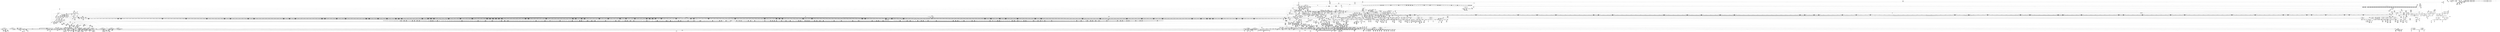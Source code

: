 digraph {
	CE0x428eee0 [shape=record,shape=Mrecord,label="{CE0x428eee0|GLOBAL:current_task|Global_var:current_task|*SummSink*}"]
	CE0x40f3780 [shape=record,shape=Mrecord,label="{CE0x40f3780|16:_%struct.vfsmount*,_24:_%struct.dentry*,_32:_%struct.inode*,_408:_%struct.cred*,_456:_i8*,_:_CRE_106,107_}"]
	CE0x40bdfd0 [shape=record,shape=Mrecord,label="{CE0x40bdfd0|i64_1|*Constant*|*SummSource*}"]
	CE0x416c220 [shape=record,shape=Mrecord,label="{CE0x416c220|common_file_perm:expval|security/apparmor/lsm.c,432|*SummSink*}"]
	CE0x4167fe0 [shape=record,shape=Mrecord,label="{CE0x4167fe0|common_file_perm:tmp24|security/apparmor/lsm.c,432}"]
	CE0x4103a80 [shape=record,shape=Mrecord,label="{CE0x4103a80|common_mmap:tmp28|security/apparmor/lsm.c,484|*SummSink*}"]
	CE0x424d830 [shape=record,shape=Mrecord,label="{CE0x424d830|aa_file_perm:tmp|*SummSource*}"]
	CE0x41d5c90 [shape=record,shape=Mrecord,label="{CE0x41d5c90|aa_cred_profile:conv|security/apparmor/include/context.h,100|*SummSink*}"]
	CE0x40f5520 [shape=record,shape=Mrecord,label="{CE0x40f5520|common_file_perm:tmp14|security/apparmor/lsm.c,432|*SummSource*}"]
	CE0x422cb50 [shape=record,shape=Mrecord,label="{CE0x422cb50|80:_i64,_:_CRE_1318,1319_}"]
	CE0x4230180 [shape=record,shape=Mrecord,label="{CE0x4230180|80:_i64,_:_CRE_1369,1370_}"]
	CE0x4268720 [shape=record,shape=Mrecord,label="{CE0x4268720|aa_file_perm:i_uid|security/apparmor/file.c,452}"]
	CE0x417c050 [shape=record,shape=Mrecord,label="{CE0x417c050|common_file_perm:tmp32|security/apparmor/lsm.c,434}"]
	CE0x40f1d10 [shape=record,shape=Mrecord,label="{CE0x40f1d10|common_mmap:tmp5|security/apparmor/lsm.c,474|*SummSource*}"]
	CE0x4196b00 [shape=record,shape=Mrecord,label="{CE0x4196b00|i8*_getelementptr_inbounds_(_36_x_i8_,_36_x_i8_*_.str12,_i32_0,_i32_0)|*Constant*|*SummSink*}"]
	CE0x41edf10 [shape=record,shape=Mrecord,label="{CE0x41edf10|0:_i16,_4:_i32,_8:_i16,_40:_%struct.super_block*,_:_SCMRE_257,258_}"]
	CE0x41d8c10 [shape=record,shape=Mrecord,label="{CE0x41d8c10|aa_cred_profile:tmp31|security/apparmor/include/context.h,100|*SummSink*}"]
	CE0x422df80 [shape=record,shape=Mrecord,label="{CE0x422df80|80:_i64,_:_CRE_1337,1338_}"]
	CE0x41763c0 [shape=record,shape=Mrecord,label="{CE0x41763c0|common_file_perm:lnot.ext|security/apparmor/lsm.c,432}"]
	CE0x4169bf0 [shape=record,shape=Mrecord,label="{CE0x4169bf0|0:_i16,_4:_i32,_8:_i16,_40:_%struct.super_block*,_:_SCMRE_88,96_|*MultipleSource*|security/apparmor/lsm.c,435|security/apparmor/include/apparmor.h,117|Function::mediated_filesystem&Arg::inode::|*LoadInst*|include/linux/fs.h,1916}"]
	CE0x4250d70 [shape=record,shape=Mrecord,label="{CE0x4250d70|__aa_current_profile:if.end}"]
	CE0x41037d0 [shape=record,shape=Mrecord,label="{CE0x41037d0|common_mmap:tmp28|security/apparmor/lsm.c,484}"]
	CE0x421cbe0 [shape=record,shape=Mrecord,label="{CE0x421cbe0|i64_-2147483648|*Constant*}"]
	CE0x416bb70 [shape=record,shape=Mrecord,label="{CE0x416bb70|44:_i32,_48:_i16,_128:_i8*,_:_SCMRE_52,56_|*MultipleSource*|Function::aa_cred_profile&Arg::cred::|*LoadInst*|security/apparmor/lsm.c,429|security/apparmor/include/context.h,99}"]
	CE0x419efb0 [shape=record,shape=Mrecord,label="{CE0x419efb0|common_file_perm:tobool10|security/apparmor/lsm.c,434}"]
	CE0x4111070 [shape=record,shape=Mrecord,label="{CE0x4111070|16:_%struct.vfsmount*,_24:_%struct.dentry*,_32:_%struct.inode*,_408:_%struct.cred*,_456:_i8*,_:_CRE_432,436_|*MultipleSource*|Function::common_mmap&Arg::file::|*LoadInst*|security/apparmor/lsm.c,500|security/apparmor/lsm.c,474}"]
	CE0x4241b50 [shape=record,shape=Mrecord,label="{CE0x4241b50|__aa_current_profile:land.lhs.true|*SummSink*}"]
	CE0x4106cc0 [shape=record,shape=Mrecord,label="{CE0x4106cc0|16:_%struct.vfsmount*,_24:_%struct.dentry*,_32:_%struct.inode*,_408:_%struct.cred*,_456:_i8*,_:_CRE_168,169_}"]
	CE0x41fa800 [shape=record,shape=Mrecord,label="{CE0x41fa800|0:_i16,_4:_i32,_8:_i16,_40:_%struct.super_block*,_:_SCMRE_558,559_}"]
	CE0x42303a0 [shape=record,shape=Mrecord,label="{CE0x42303a0|80:_i64,_:_CRE_1371,1372_}"]
	CE0x417dae0 [shape=record,shape=Mrecord,label="{CE0x417dae0|_call_void_mcount()_#2}"]
	CE0x4292c90 [shape=record,shape=Mrecord,label="{CE0x4292c90|aa_file_perm:f_path|security/apparmor/file.c,456|*SummSource*}"]
	CE0x420a9a0 [shape=record,shape=Mrecord,label="{CE0x420a9a0|0:_i16,_4:_i32,_8:_i16,_40:_%struct.super_block*,_:_SCMRE_913,914_}"]
	CE0x40ed980 [shape=record,shape=Mrecord,label="{CE0x40ed980|16:_%struct.vfsmount*,_24:_%struct.dentry*,_32:_%struct.inode*,_408:_%struct.cred*,_456:_i8*,_:_CRE_85,86_}"]
	CE0x41190b0 [shape=record,shape=Mrecord,label="{CE0x41190b0|i32_4|*Constant*}"]
	CE0x40efbb0 [shape=record,shape=Mrecord,label="{CE0x40efbb0|common_mmap:tmp|*SummSource*}"]
	CE0x41aa360 [shape=record,shape=Mrecord,label="{CE0x41aa360|common_file_perm:tmp50|security/apparmor/lsm.c,448|*SummSink*}"]
	CE0x41ecde0 [shape=record,shape=Mrecord,label="{CE0x41ecde0|0:_i16,_4:_i32,_8:_i16,_40:_%struct.super_block*,_:_SCMRE_246,247_}"]
	CE0x4251810 [shape=record,shape=Mrecord,label="{CE0x4251810|__aa_current_profile:bb|*SummSink*}"]
	CE0x42399d0 [shape=record,shape=Mrecord,label="{CE0x42399d0|80:_i64,_:_CRE_1878,1879_}"]
	CE0x40cad60 [shape=record,shape=Mrecord,label="{CE0x40cad60|80:_i64,_160:_%struct.file*,_:_CRE_103,104_}"]
	CE0x4239bf0 [shape=record,shape=Mrecord,label="{CE0x4239bf0|80:_i64,_:_CRE_1880,1884_|*MultipleSource*|*LoadInst*|security/apparmor/include/apparmor.h,117|security/apparmor/include/apparmor.h,117}"]
	CE0x41f60d0 [shape=record,shape=Mrecord,label="{CE0x41f60d0|0:_i16,_4:_i32,_8:_i16,_40:_%struct.super_block*,_:_SCMRE_456,464_|*MultipleSource*|security/apparmor/lsm.c,435|security/apparmor/include/apparmor.h,117|Function::mediated_filesystem&Arg::inode::|*LoadInst*|include/linux/fs.h,1916}"]
	CE0x3c6e540 [shape=record,shape=Mrecord,label="{CE0x3c6e540|common_mmap:tobool2|security/apparmor/lsm.c,477|*SummSink*}"]
	CE0x40c9c30 [shape=record,shape=Mrecord,label="{CE0x40c9c30|i32_2|*Constant*}"]
	CE0x41f4e50 [shape=record,shape=Mrecord,label="{CE0x41f4e50|0:_i16,_4:_i32,_8:_i16,_40:_%struct.super_block*,_:_SCMRE_400,408_|*MultipleSource*|security/apparmor/lsm.c,435|security/apparmor/include/apparmor.h,117|Function::mediated_filesystem&Arg::inode::|*LoadInst*|include/linux/fs.h,1916}"]
	CE0x40cf970 [shape=record,shape=Mrecord,label="{CE0x40cf970|80:_i64,_160:_%struct.file*,_:_CRE_110,111_}"]
	CE0x41a2210 [shape=record,shape=Mrecord,label="{CE0x41a2210|80:_i64,_:_CRE_563,564_}"]
	CE0x40ec160 [shape=record,shape=Mrecord,label="{CE0x40ec160|16:_%struct.vfsmount*,_24:_%struct.dentry*,_32:_%struct.inode*,_408:_%struct.cred*,_456:_i8*,_:_CRE_132,136_|*MultipleSource*|Function::common_mmap&Arg::file::|*LoadInst*|security/apparmor/lsm.c,500|security/apparmor/lsm.c,474}"]
	CE0x4177070 [shape=record,shape=Mrecord,label="{CE0x4177070|aa_cred_profile:tmp8|security/apparmor/include/context.h,100|*SummSink*}"]
	CE0x411ea00 [shape=record,shape=Mrecord,label="{CE0x411ea00|0:_i16,_4:_i32,_8:_i16,_40:_%struct.super_block*,_:_SCMRE_171,172_}"]
	CE0x42344b0 [shape=record,shape=Mrecord,label="{CE0x42344b0|80:_i64,_:_CRE_1654,1655_}"]
	CE0x4172e50 [shape=record,shape=Mrecord,label="{CE0x4172e50|44:_i32,_48:_i16,_128:_i8*,_:_SCMRE_120,128_|*MultipleSource*|Function::aa_cred_profile&Arg::cred::|*LoadInst*|security/apparmor/lsm.c,429|security/apparmor/include/context.h,99}"]
	CE0x42692d0 [shape=record,shape=Mrecord,label="{CE0x42692d0|file_inode17:entry|*SummSink*}"]
	CE0x4173430 [shape=record,shape=Mrecord,label="{CE0x4173430|common_file_perm:tmp1|*SummSink*}"]
	CE0x41b1060 [shape=record,shape=Mrecord,label="{CE0x41b1060|common_file_perm:tmp56|security/apparmor/lsm.c,449}"]
	CE0x4105b40 [shape=record,shape=Mrecord,label="{CE0x4105b40|16:_%struct.vfsmount*,_24:_%struct.dentry*,_32:_%struct.inode*,_408:_%struct.cred*,_456:_i8*,_:_CRE_158,159_}"]
	CE0x413e0d0 [shape=record,shape=Mrecord,label="{CE0x413e0d0|aa_cred_profile:do.body5}"]
	CE0x421fc50 [shape=record,shape=Mrecord,label="{CE0x421fc50|80:_i64,_:_CRE_208,216_|*MultipleSource*|*LoadInst*|security/apparmor/include/apparmor.h,117|security/apparmor/include/apparmor.h,117}"]
	CE0x41efcc0 [shape=record,shape=Mrecord,label="{CE0x41efcc0|0:_i16,_4:_i32,_8:_i16,_40:_%struct.super_block*,_:_SCMRE_276,277_}"]
	CE0x4252360 [shape=record,shape=Mrecord,label="{CE0x4252360|aa_file_perm:call1|security/apparmor/file.c,453}"]
	CE0x4208f10 [shape=record,shape=Mrecord,label="{CE0x4208f10|0:_i16,_4:_i32,_8:_i16,_40:_%struct.super_block*,_:_SCMRE_896,897_}"]
	CE0x421ade0 [shape=record,shape=Mrecord,label="{CE0x421ade0|80:_i64,_:_CRE_441,442_}"]
	CE0x42283a0 [shape=record,shape=Mrecord,label="{CE0x42283a0|80:_i64,_:_CRE_1232,1233_}"]
	CE0x40ca700 [shape=record,shape=Mrecord,label="{CE0x40ca700|80:_i64,_160:_%struct.file*,_:_CRE_93,94_}"]
	CE0x4195750 [shape=record,shape=Mrecord,label="{CE0x4195750|_call_void_asm_sideeffect_1:_09ud2_0A.pushsection___bug_table,_22a_22_0A2:_09.long_1b_-_2b,_$_0:c_-_2b_0A_09.word_$_1:c_,_0_0A_09.org_2b+$_2:c_0A.popsection_,_i,i,i,_dirflag_,_fpsr_,_flags_(i8*_getelementptr_inbounds_(_36_x_i8_,_36_x_i8_*_.str12,_i32_0,_i32_0),_i32_100,_i64_12)_#2,_!dbg_!15490,_!srcloc_!15493|security/apparmor/include/context.h,100}"]
	CE0x418b390 [shape=record,shape=Mrecord,label="{CE0x418b390|0:_i16,_4:_i32,_8:_i16,_40:_%struct.super_block*,_:_SCMRE_192,193_}"]
	CE0x4168180 [shape=record,shape=Mrecord,label="{CE0x4168180|common_file_perm:tmp24|security/apparmor/lsm.c,432|*SummSink*}"]
	CE0x41a27b0 [shape=record,shape=Mrecord,label="{CE0x41a27b0|80:_i64,_:_CRE_569,570_}"]
	CE0x423b7a0 [shape=record,shape=Mrecord,label="{CE0x423b7a0|mediated_filesystem:tmp5|security/apparmor/include/apparmor.h,117|*SummSink*}"]
	CE0x40cba00 [shape=record,shape=Mrecord,label="{CE0x40cba00|common_mmap:if.end4}"]
	CE0x422c820 [shape=record,shape=Mrecord,label="{CE0x422c820|80:_i64,_:_CRE_1315,1316_}"]
	CE0x410a930 [shape=record,shape=Mrecord,label="{CE0x410a930|16:_%struct.vfsmount*,_24:_%struct.dentry*,_32:_%struct.inode*,_408:_%struct.cred*,_456:_i8*,_:_CRE_203,204_}"]
	CE0x41ae530 [shape=record,shape=Mrecord,label="{CE0x41ae530|i64*_getelementptr_inbounds_(_28_x_i64_,_28_x_i64_*___llvm_gcov_ctr87,_i64_0,_i64_25)|*Constant*|*SummSink*}"]
	CE0x4250460 [shape=record,shape=Mrecord,label="{CE0x4250460|__aa_current_profile:tmp4|security/apparmor/include/context.h,138}"]
	CE0x4250530 [shape=record,shape=Mrecord,label="{CE0x4250530|i64*_getelementptr_inbounds_(_2_x_i64_,_2_x_i64_*___llvm_gcov_ctr2919,_i64_0,_i64_0)|*Constant*|*SummSink*}"]
	CE0x416d760 [shape=record,shape=Mrecord,label="{CE0x416d760|common_file_perm:tmp12|security/apparmor/lsm.c,432|*SummSource*}"]
	CE0x419b4a0 [shape=record,shape=Mrecord,label="{CE0x419b4a0|0:_i16,_4:_i32,_8:_i16,_40:_%struct.super_block*,_:_SCMRE_144,145_}"]
	CE0x40d2bf0 [shape=record,shape=Mrecord,label="{CE0x40d2bf0|apparmor_file_mprotect:and|security/apparmor/lsm.c,501|*SummSource*}"]
	CE0x40d2c60 [shape=record,shape=Mrecord,label="{CE0x40d2c60|i64_0|*Constant*}"]
	CE0x411a5a0 [shape=record,shape=Mrecord,label="{CE0x411a5a0|common_mmap:tobool1|security/apparmor/lsm.c,474|*SummSource*}"]
	CE0x42693b0 [shape=record,shape=Mrecord,label="{CE0x42693b0|file_inode17:f|Function::file_inode17&Arg::f::}"]
	CE0x40f6400 [shape=record,shape=Mrecord,label="{CE0x40f6400|__aa_current_profile:tmp7|security/apparmor/include/context.h,138|*SummSink*}"]
	CE0x40eecc0 [shape=record,shape=Mrecord,label="{CE0x40eecc0|16:_%struct.vfsmount*,_24:_%struct.dentry*,_32:_%struct.inode*,_408:_%struct.cred*,_456:_i8*,_:_CRE_96,97_}"]
	CE0x4242310 [shape=record,shape=Mrecord,label="{CE0x4242310|GLOBAL:__aa_current_profile.__warned|Global_var:__aa_current_profile.__warned|*SummSink*}"]
	CE0x4246880 [shape=record,shape=Mrecord,label="{CE0x4246880|_call_void_lockdep_rcu_suspicious(i8*_getelementptr_inbounds_(_36_x_i8_,_36_x_i8_*_.str12,_i32_0,_i32_0),_i32_138,_i8*_getelementptr_inbounds_(_45_x_i8_,_45_x_i8_*_.str14,_i32_0,_i32_0))_#7,_!dbg_!15483|security/apparmor/include/context.h,138|*SummSource*}"]
	CE0x4171680 [shape=record,shape=Mrecord,label="{CE0x4171680|mediated_filesystem:tmp}"]
	CE0x41ef680 [shape=record,shape=Mrecord,label="{CE0x41ef680|0:_i16,_4:_i32,_8:_i16,_40:_%struct.super_block*,_:_SCMRE_272,273_}"]
	CE0x4184a40 [shape=record,shape=Mrecord,label="{CE0x4184a40|common_file_perm:tmp19|security/apparmor/lsm.c,432}"]
	CE0x4105ec0 [shape=record,shape=Mrecord,label="{CE0x4105ec0|16:_%struct.vfsmount*,_24:_%struct.dentry*,_32:_%struct.inode*,_408:_%struct.cred*,_456:_i8*,_:_CRE_160,161_}"]
	CE0x423fe80 [shape=record,shape=Mrecord,label="{CE0x423fe80|__aa_current_profile:tmp10|security/apparmor/include/context.h,138|*SummSink*}"]
	CE0x41f1f20 [shape=record,shape=Mrecord,label="{CE0x41f1f20|0:_i16,_4:_i32,_8:_i16,_40:_%struct.super_block*,_:_SCMRE_298,299_}"]
	CE0x41a4350 [shape=record,shape=Mrecord,label="{CE0x41a4350|80:_i64,_:_CRE_595,596_}"]
	CE0x4169290 [shape=record,shape=Mrecord,label="{CE0x4169290|44:_i32,_48:_i16,_128:_i8*,_:_SCMRE_44,48_|*MultipleSource*|Function::aa_cred_profile&Arg::cred::|*LoadInst*|security/apparmor/lsm.c,429|security/apparmor/include/context.h,99}"]
	CE0x4151040 [shape=record,shape=Mrecord,label="{CE0x4151040|common_mmap:tmp29|security/apparmor/lsm.c,485|*SummSource*}"]
	CE0x41552b0 [shape=record,shape=Mrecord,label="{CE0x41552b0|_ret_%struct.aa_profile*_%call4,_!dbg_!15494|security/apparmor/include/context.h,138|*SummSource*}"]
	CE0x4247250 [shape=record,shape=Mrecord,label="{CE0x4247250|GLOBAL:lockdep_rcu_suspicious|*Constant*|*SummSink*}"]
	CE0x3c718a0 [shape=record,shape=Mrecord,label="{CE0x3c718a0|80:_i64,_160:_%struct.file*,_:_CRE_64,72_|*MultipleSource*|Function::apparmor_file_mprotect&Arg::vma::|security/apparmor/lsm.c,500}"]
	CE0x42209e0 [shape=record,shape=Mrecord,label="{CE0x42209e0|80:_i64,_:_CRE_268,272_|*MultipleSource*|*LoadInst*|security/apparmor/include/apparmor.h,117|security/apparmor/include/apparmor.h,117}"]
	CE0x4227080 [shape=record,shape=Mrecord,label="{CE0x4227080|80:_i64,_:_CRE_1214,1215_}"]
	CE0x4155120 [shape=record,shape=Mrecord,label="{CE0x4155120|__aa_current_profile:entry|*SummSink*}"]
	CE0x414b470 [shape=record,shape=Mrecord,label="{CE0x414b470|i32_78|*Constant*|*SummSink*}"]
	CE0x40e21b0 [shape=record,shape=Mrecord,label="{CE0x40e21b0|_ret_i1_%lnot,_!dbg_!15473|security/apparmor/include/apparmor.h,117|*SummSink*}"]
	CE0x4172800 [shape=record,shape=Mrecord,label="{CE0x4172800|mediated_filesystem:tmp|*SummSink*}"]
	CE0x41f7ee0 [shape=record,shape=Mrecord,label="{CE0x41f7ee0|0:_i16,_4:_i32,_8:_i16,_40:_%struct.super_block*,_:_SCMRE_487,488_}"]
	CE0x41b2dc0 [shape=record,shape=Mrecord,label="{CE0x41b2dc0|aa_file_perm:file|Function::aa_file_perm&Arg::file::|*SummSource*}"]
	CE0x4103ef0 [shape=record,shape=Mrecord,label="{CE0x4103ef0|common_mmap:or10|security/apparmor/lsm.c,484|*SummSource*}"]
	CE0x42628c0 [shape=record,shape=Mrecord,label="{CE0x42628c0|get_current:tmp1|*SummSource*}"]
	CE0x42445a0 [shape=record,shape=Mrecord,label="{CE0x42445a0|%struct.task_struct*_(%struct.task_struct**)*_asm_movq_%gs:$_1:P_,$0_,_r,im,_dirflag_,_fpsr_,_flags_|*SummSource*}"]
	CE0x41165d0 [shape=record,shape=Mrecord,label="{CE0x41165d0|common_mmap:tmp17|security/apparmor/lsm.c,478}"]
	CE0x4299eb0 [shape=record,shape=Mrecord,label="{CE0x4299eb0|aa_cred_profile:tmp26|security/apparmor/include/context.h,100}"]
	CE0x4259970 [shape=record,shape=Mrecord,label="{CE0x4259970|aa_file_perm:i_mode|security/apparmor/file.c,453|*SummSource*}"]
	CE0x4190dd0 [shape=record,shape=Mrecord,label="{CE0x4190dd0|aa_cred_profile:tmp17|security/apparmor/include/context.h,100|*SummSink*}"]
	CE0x41554b0 [shape=record,shape=Mrecord,label="{CE0x41554b0|_ret_%struct.aa_profile*_%call4,_!dbg_!15494|security/apparmor/include/context.h,138}"]
	CE0x4201240 [shape=record,shape=Mrecord,label="{CE0x4201240|0:_i16,_4:_i32,_8:_i16,_40:_%struct.super_block*,_:_SCMRE_640,648_|*MultipleSource*|security/apparmor/lsm.c,435|security/apparmor/include/apparmor.h,117|Function::mediated_filesystem&Arg::inode::|*LoadInst*|include/linux/fs.h,1916}"]
	CE0x410b3b0 [shape=record,shape=Mrecord,label="{CE0x410b3b0|16:_%struct.vfsmount*,_24:_%struct.dentry*,_32:_%struct.inode*,_408:_%struct.cred*,_456:_i8*,_:_CRE_209,210_}"]
	CE0x40e91d0 [shape=record,shape=Mrecord,label="{CE0x40e91d0|common_mmap:file|Function::common_mmap&Arg::file::|*SummSink*}"]
	CE0x40ef540 [shape=record,shape=Mrecord,label="{CE0x40ef540|common_mmap:if.then3|*SummSink*}"]
	CE0x4119f60 [shape=record,shape=Mrecord,label="{CE0x4119f60|common_mmap:and5|security/apparmor/lsm.c,483|*SummSource*}"]
	CE0x4100e90 [shape=record,shape=Mrecord,label="{CE0x4100e90|i64_9|*Constant*|*SummSink*}"]
	CE0x419c2e0 [shape=record,shape=Mrecord,label="{CE0x419c2e0|i32_8|*Constant*}"]
	CE0x40f0390 [shape=record,shape=Mrecord,label="{CE0x40f0390|common_file_perm:tmp17|security/apparmor/lsm.c,432}"]
	CE0x4164050 [shape=record,shape=Mrecord,label="{CE0x4164050|0:_i16,_4:_i32,_8:_i16,_40:_%struct.super_block*,_:_SCMRE_149,150_}"]
	CE0x415dff0 [shape=record,shape=Mrecord,label="{CE0x415dff0|common_file_perm:mnt|security/apparmor/lsm.c,434|*SummSource*}"]
	CE0x4175240 [shape=record,shape=Mrecord,label="{CE0x4175240|common_file_perm:lnot.ext|security/apparmor/lsm.c,432|*SummSource*}"]
	CE0x4247be0 [shape=record,shape=Mrecord,label="{CE0x4247be0|i64*_getelementptr_inbounds_(_2_x_i64_,_2_x_i64_*___llvm_gcov_ctr12,_i64_0,_i64_1)|*Constant*|*SummSink*}"]
	CE0x4251e70 [shape=record,shape=Mrecord,label="{CE0x4251e70|aa_file_perm:tmp4|security/apparmor/file.c,452|*SummSource*}"]
	CE0x4185420 [shape=record,shape=Mrecord,label="{CE0x4185420|i64*_getelementptr_inbounds_(_16_x_i64_,_16_x_i64_*___llvm_gcov_ctr46,_i64_0,_i64_4)|*Constant*|*SummSink*}"]
	CE0x419d360 [shape=record,shape=Mrecord,label="{CE0x419d360|aa_cred_profile:tmp15|security/apparmor/include/context.h,100|*SummSource*}"]
	CE0x423ec90 [shape=record,shape=Mrecord,label="{CE0x423ec90|aa_file_perm:tmp2}"]
	CE0x418e280 [shape=record,shape=Mrecord,label="{CE0x418e280|aa_cred_profile:do.end10}"]
	CE0x4173df0 [shape=record,shape=Mrecord,label="{CE0x4173df0|aa_cred_profile:tmp11|security/apparmor/include/context.h,100}"]
	CE0x42a2f00 [shape=record,shape=Mrecord,label="{CE0x42a2f00|aa_cred_profile:if.end}"]
	CE0x414f150 [shape=record,shape=Mrecord,label="{CE0x414f150|common_mmap:mask.1|*SummSource*}"]
	CE0x3c6e1d0 [shape=record,shape=Mrecord,label="{CE0x3c6e1d0|i64*_getelementptr_inbounds_(_19_x_i64_,_19_x_i64_*___llvm_gcov_ctr96,_i64_0,_i64_17)|*Constant*|*SummSink*}"]
	CE0x41782f0 [shape=record,shape=Mrecord,label="{CE0x41782f0|common_file_perm:tmp1}"]
	CE0x40e2870 [shape=record,shape=Mrecord,label="{CE0x40e2870|common_file_perm:tmp25|security/apparmor/lsm.c,434|*SummSource*}"]
	CE0x421e0f0 [shape=record,shape=Mrecord,label="{CE0x421e0f0|80:_i64,_:_CRE_96,104_|*MultipleSource*|*LoadInst*|security/apparmor/include/apparmor.h,117|security/apparmor/include/apparmor.h,117}"]
	CE0x417b3b0 [shape=record,shape=Mrecord,label="{CE0x417b3b0|i64_14|*Constant*}"]
	CE0x4107200 [shape=record,shape=Mrecord,label="{CE0x4107200|16:_%struct.vfsmount*,_24:_%struct.dentry*,_32:_%struct.inode*,_408:_%struct.cred*,_456:_i8*,_:_CRE_171,172_}"]
	CE0x41028f0 [shape=record,shape=Mrecord,label="{CE0x41028f0|i64*_getelementptr_inbounds_(_19_x_i64_,_19_x_i64_*___llvm_gcov_ctr96,_i64_0,_i64_13)|*Constant*}"]
	CE0x4119bf0 [shape=record,shape=Mrecord,label="{CE0x4119bf0|common_mmap:mask.0|*SummSink*}"]
	CE0x4158ee0 [shape=record,shape=Mrecord,label="{CE0x4158ee0|common_file_perm:op|Function::common_file_perm&Arg::op::|*SummSink*}"]
	CE0x41601c0 [shape=record,shape=Mrecord,label="{CE0x41601c0|common_file_perm:tmp4|*LoadInst*|security/apparmor/lsm.c,428}"]
	CE0x42a9da0 [shape=record,shape=Mrecord,label="{CE0x42a9da0|aa_cred_profile:tmp}"]
	CE0x4208740 [shape=record,shape=Mrecord,label="{CE0x4208740|0:_i16,_4:_i32,_8:_i16,_40:_%struct.super_block*,_:_SCMRE_891,892_}"]
	CE0x418cb00 [shape=record,shape=Mrecord,label="{CE0x418cb00|0:_i16,_4:_i32,_8:_i16,_40:_%struct.super_block*,_:_SCMRE_207,208_}"]
	CE0x4101cb0 [shape=record,shape=Mrecord,label="{CE0x4101cb0|common_mmap:tmp22|security/apparmor/lsm.c,483}"]
	CE0x42418e0 [shape=record,shape=Mrecord,label="{CE0x42418e0|__aa_current_profile:land.lhs.true}"]
	CE0x415bd50 [shape=record,shape=Mrecord,label="{CE0x415bd50|common_file_perm:tmp22|security/apparmor/lsm.c,432}"]
	CE0x4234c20 [shape=record,shape=Mrecord,label="{CE0x4234c20|80:_i64,_:_CRE_1661,1662_}"]
	CE0x4252560 [shape=record,shape=Mrecord,label="{CE0x4252560|__aa_current_profile:do.end|*SummSource*}"]
	CE0x418c7e0 [shape=record,shape=Mrecord,label="{CE0x418c7e0|0:_i16,_4:_i32,_8:_i16,_40:_%struct.super_block*,_:_SCMRE_205,206_}"]
	CE0x41456c0 [shape=record,shape=Mrecord,label="{CE0x41456c0|aa_cred_profile:do.body6}"]
	CE0x4200a70 [shape=record,shape=Mrecord,label="{CE0x4200a70|0:_i16,_4:_i32,_8:_i16,_40:_%struct.super_block*,_:_SCMRE_621,622_}"]
	CE0x4224ac0 [shape=record,shape=Mrecord,label="{CE0x4224ac0|80:_i64,_:_CRE_628,629_}"]
	CE0x425f950 [shape=record,shape=Mrecord,label="{CE0x425f950|aa_cred_profile:tmp27|security/apparmor/include/context.h,100}"]
	CE0x4235170 [shape=record,shape=Mrecord,label="{CE0x4235170|80:_i64,_:_CRE_1666,1667_}"]
	CE0x4245880 [shape=record,shape=Mrecord,label="{CE0x4245880|__aa_current_profile:tmp16|security/apparmor/include/context.h,138}"]
	CE0x424c590 [shape=record,shape=Mrecord,label="{CE0x424c590|__aa_current_profile:if.then}"]
	CE0x4235f40 [shape=record,shape=Mrecord,label="{CE0x4235f40|80:_i64,_:_CRE_1679,1680_}"]
	CE0x4225750 [shape=record,shape=Mrecord,label="{CE0x4225750|80:_i64,_:_CRE_672,680_|*MultipleSource*|*LoadInst*|security/apparmor/include/apparmor.h,117|security/apparmor/include/apparmor.h,117}"]
	CE0x423e690 [shape=record,shape=Mrecord,label="{CE0x423e690|__aa_current_profile:tmp12|security/apparmor/include/context.h,138}"]
	CE0x423f420 [shape=record,shape=Mrecord,label="{CE0x423f420|__aa_current_profile:tmp9|security/apparmor/include/context.h,138|*SummSource*}"]
	CE0x41fc740 [shape=record,shape=Mrecord,label="{CE0x41fc740|0:_i16,_4:_i32,_8:_i16,_40:_%struct.super_block*,_:_SCMRE_578,579_}"]
	CE0x4167510 [shape=record,shape=Mrecord,label="{CE0x4167510|common_file_perm:tmp29|security/apparmor/lsm.c,434|*SummSink*}"]
	CE0x42266d0 [shape=record,shape=Mrecord,label="{CE0x42266d0|80:_i64,_:_CRE_896,1208_|*MultipleSource*|*LoadInst*|security/apparmor/include/apparmor.h,117|security/apparmor/include/apparmor.h,117}"]
	CE0x41a5570 [shape=record,shape=Mrecord,label="{CE0x41a5570|common_file_perm:cmp18|security/apparmor/lsm.c,447|*SummSink*}"]
	CE0x40ca990 [shape=record,shape=Mrecord,label="{CE0x40ca990|80:_i64,_160:_%struct.file*,_:_CRE_94,95_}"]
	CE0x41fd0a0 [shape=record,shape=Mrecord,label="{CE0x41fd0a0|0:_i16,_4:_i32,_8:_i16,_40:_%struct.super_block*,_:_SCMRE_584,585_}"]
	CE0x424dd20 [shape=record,shape=Mrecord,label="{CE0x424dd20|GLOBAL:__llvm_gcov_ctr58|Global_var:__llvm_gcov_ctr58|*SummSink*}"]
	CE0x41a37a0 [shape=record,shape=Mrecord,label="{CE0x41a37a0|80:_i64,_:_CRE_584,585_}"]
	CE0x419c9e0 [shape=record,shape=Mrecord,label="{CE0x419c9e0|i64_5|*Constant*}"]
	CE0x410b730 [shape=record,shape=Mrecord,label="{CE0x410b730|16:_%struct.vfsmount*,_24:_%struct.dentry*,_32:_%struct.inode*,_408:_%struct.cred*,_456:_i8*,_:_CRE_211,212_}"]
	CE0x42332a0 [shape=record,shape=Mrecord,label="{CE0x42332a0|80:_i64,_:_CRE_1637,1638_}"]
	CE0x4159eb0 [shape=record,shape=Mrecord,label="{CE0x4159eb0|_ret_i32_%retval.0,_!dbg_!15536|security/apparmor/lsm.c,452|*SummSink*}"]
	CE0x4104a30 [shape=record,shape=Mrecord,label="{CE0x4104a30|16:_%struct.vfsmount*,_24:_%struct.dentry*,_32:_%struct.inode*,_408:_%struct.cred*,_456:_i8*,_:_CRE_147,148_}"]
	CE0x41ef360 [shape=record,shape=Mrecord,label="{CE0x41ef360|0:_i16,_4:_i32,_8:_i16,_40:_%struct.super_block*,_:_SCMRE_270,271_}"]
	CE0x4105600 [shape=record,shape=Mrecord,label="{CE0x4105600|16:_%struct.vfsmount*,_24:_%struct.dentry*,_32:_%struct.inode*,_408:_%struct.cred*,_456:_i8*,_:_CRE_155,156_}"]
	CE0x4153c20 [shape=record,shape=Mrecord,label="{CE0x4153c20|__aa_current_profile:tmp18|security/apparmor/include/context.h,138}"]
	CE0x4228b10 [shape=record,shape=Mrecord,label="{CE0x4228b10|80:_i64,_:_CRE_1239,1240_}"]
	CE0x422a7c0 [shape=record,shape=Mrecord,label="{CE0x422a7c0|80:_i64,_:_CRE_1266,1267_}"]
	CE0x4236f30 [shape=record,shape=Mrecord,label="{CE0x4236f30|80:_i64,_:_CRE_1720,1728_|*MultipleSource*|*LoadInst*|security/apparmor/include/apparmor.h,117|security/apparmor/include/apparmor.h,117}"]
	CE0x4203930 [shape=record,shape=Mrecord,label="{CE0x4203930|0:_i16,_4:_i32,_8:_i16,_40:_%struct.super_block*,_:_SCMRE_752,756_|*MultipleSource*|security/apparmor/lsm.c,435|security/apparmor/include/apparmor.h,117|Function::mediated_filesystem&Arg::inode::|*LoadInst*|include/linux/fs.h,1916}"]
	CE0x422c600 [shape=record,shape=Mrecord,label="{CE0x422c600|80:_i64,_:_CRE_1313,1314_}"]
	CE0x416e090 [shape=record,shape=Mrecord,label="{CE0x416e090|i64*_getelementptr_inbounds_(_2_x_i64_,_2_x_i64_*___llvm_gcov_ctr12,_i64_0,_i64_0)|*Constant*|*SummSink*}"]
	CE0x41a3690 [shape=record,shape=Mrecord,label="{CE0x41a3690|80:_i64,_:_CRE_583,584_}"]
	CE0x4293770 [shape=record,shape=Mrecord,label="{CE0x4293770|GLOBAL:aa_path_perm|*Constant*|*SummSource*}"]
	CE0x3c4d750 [shape=record,shape=Mrecord,label="{CE0x3c4d750|apparmor_file_mprotect:vm_file|security/apparmor/lsm.c,500|*SummSource*}"]
	CE0x4193c90 [shape=record,shape=Mrecord,label="{CE0x4193c90|aa_cred_profile:tmp18|security/apparmor/include/context.h,100|*SummSource*}"]
	CE0x4222870 [shape=record,shape=Mrecord,label="{CE0x4222870|i32_10|*Constant*|*SummSink*}"]
	CE0x413ed50 [shape=record,shape=Mrecord,label="{CE0x413ed50|aa_cred_profile:do.cond}"]
	CE0x425a610 [shape=record,shape=Mrecord,label="{CE0x425a610|aa_cred_profile:tmp21|security/apparmor/include/context.h,100}"]
	CE0x4234070 [shape=record,shape=Mrecord,label="{CE0x4234070|80:_i64,_:_CRE_1650,1651_}"]
	CE0x40ea610 [shape=record,shape=Mrecord,label="{CE0x40ea610|i64_8|*Constant*|*SummSink*}"]
	CE0x414c220 [shape=record,shape=Mrecord,label="{CE0x414c220|__aa_current_profile:tmp21|security/apparmor/include/context.h,138|*SummSink*}"]
	CE0x4180440 [shape=record,shape=Mrecord,label="{CE0x4180440|%struct.aa_task_cxt*_null|*Constant*}"]
	CE0x40cd130 [shape=record,shape=Mrecord,label="{CE0x40cd130|i1_true|*Constant*}"]
	CE0x4220410 [shape=record,shape=Mrecord,label="{CE0x4220410|80:_i64,_:_CRE_248,252_|*MultipleSource*|*LoadInst*|security/apparmor/include/apparmor.h,117|security/apparmor/include/apparmor.h,117}"]
	CE0x42358e0 [shape=record,shape=Mrecord,label="{CE0x42358e0|80:_i64,_:_CRE_1673,1674_}"]
	CE0x4294b50 [shape=record,shape=Mrecord,label="{CE0x4294b50|i32_32768|*Constant*|*SummSource*}"]
	CE0x417c5f0 [shape=record,shape=Mrecord,label="{CE0x417c5f0|common_file_perm:land.lhs.true20}"]
	CE0x41ef1d0 [shape=record,shape=Mrecord,label="{CE0x41ef1d0|0:_i16,_4:_i32,_8:_i16,_40:_%struct.super_block*,_:_SCMRE_269,270_}"]
	CE0x4177220 [shape=record,shape=Mrecord,label="{CE0x4177220|i32_432|*Constant*|*SummSink*}"]
	CE0x4184e90 [shape=record,shape=Mrecord,label="{CE0x4184e90|file_inode:tmp|*SummSink*}"]
	CE0x4241d20 [shape=record,shape=Mrecord,label="{CE0x4241d20|aa_file_perm:tmp1|*SummSink*}"]
	CE0x411e550 [shape=record,shape=Mrecord,label="{CE0x411e550|0:_i16,_4:_i32,_8:_i16,_40:_%struct.super_block*,_:_SCMRE_168,169_}"]
	CE0x41132e0 [shape=record,shape=Mrecord,label="{CE0x41132e0|common_mmap:tmp6|*LoadInst*|security/apparmor/lsm.c,474|*SummSink*}"]
	CE0x41f3370 [shape=record,shape=Mrecord,label="{CE0x41f3370|0:_i16,_4:_i32,_8:_i16,_40:_%struct.super_block*,_:_SCMRE_311,312_}"]
	CE0x41f9fc0 [shape=record,shape=Mrecord,label="{CE0x41f9fc0|0:_i16,_4:_i32,_8:_i16,_40:_%struct.super_block*,_:_SCMRE_553,554_}"]
	CE0x42496b0 [shape=record,shape=Mrecord,label="{CE0x42496b0|i8*_getelementptr_inbounds_(_36_x_i8_,_36_x_i8_*_.str12,_i32_0,_i32_0)|*Constant*}"]
	CE0x40c3270 [shape=record,shape=Mrecord,label="{CE0x40c3270|apparmor_file_mprotect:entry}"]
	CE0x41b0010 [shape=record,shape=Mrecord,label="{CE0x41b0010|common_file_perm:retval.0|*SummSource*}"]
	CE0x40e16e0 [shape=record,shape=Mrecord,label="{CE0x40e16e0|common_mmap:tmp22|security/apparmor/lsm.c,483|*SummSource*}"]
	CE0x410ee00 [shape=record,shape=Mrecord,label="{CE0x410ee00|16:_%struct.vfsmount*,_24:_%struct.dentry*,_32:_%struct.inode*,_408:_%struct.cred*,_456:_i8*,_:_CRE_344,360_|*MultipleSource*|Function::common_mmap&Arg::file::|*LoadInst*|security/apparmor/lsm.c,500|security/apparmor/lsm.c,474}"]
	CE0x42398c0 [shape=record,shape=Mrecord,label="{CE0x42398c0|80:_i64,_:_CRE_1877,1878_}"]
	CE0x4290fd0 [shape=record,shape=Mrecord,label="{CE0x4290fd0|get_current:tmp2|*SummSource*}"]
	CE0x41f70d0 [shape=record,shape=Mrecord,label="{CE0x41f70d0|0:_i16,_4:_i32,_8:_i16,_40:_%struct.super_block*,_:_SCMRE_478,479_}"]
	CE0x424dbf0 [shape=record,shape=Mrecord,label="{CE0x424dbf0|GLOBAL:__llvm_gcov_ctr58|Global_var:__llvm_gcov_ctr58}"]
	CE0x42002a0 [shape=record,shape=Mrecord,label="{CE0x42002a0|0:_i16,_4:_i32,_8:_i16,_40:_%struct.super_block*,_:_SCMRE_616,617_}"]
	CE0x4118350 [shape=record,shape=Mrecord,label="{CE0x4118350|common_file_perm:tmp40|security/apparmor/lsm.c,447}"]
	CE0x41d5740 [shape=record,shape=Mrecord,label="{CE0x41d5740|mediated_filesystem:bb|*SummSource*}"]
	CE0x4155ce0 [shape=record,shape=Mrecord,label="{CE0x4155ce0|COLLAPSED:_CRE:_elem_0::|security/apparmor/lsm.c,447}"]
	CE0x42085b0 [shape=record,shape=Mrecord,label="{CE0x42085b0|0:_i16,_4:_i32,_8:_i16,_40:_%struct.super_block*,_:_SCMRE_890,891_}"]
	CE0x421f870 [shape=record,shape=Mrecord,label="{CE0x421f870|80:_i64,_:_CRE_192,200_|*MultipleSource*|*LoadInst*|security/apparmor/include/apparmor.h,117|security/apparmor/include/apparmor.h,117}"]
	CE0x41d81f0 [shape=record,shape=Mrecord,label="{CE0x41d81f0|i64*_getelementptr_inbounds_(_16_x_i64_,_16_x_i64_*___llvm_gcov_ctr46,_i64_0,_i64_14)|*Constant*|*SummSink*}"]
	CE0x423cdd0 [shape=record,shape=Mrecord,label="{CE0x423cdd0|_ret_i32_%call17,_!dbg_!15526|security/apparmor/file.c,307|*SummSource*}"]
	CE0x421c100 [shape=record,shape=Mrecord,label="{CE0x421c100|80:_i64,_:_CRE_459,460_}"]
	CE0x40fca70 [shape=record,shape=Mrecord,label="{CE0x40fca70|16:_%struct.vfsmount*,_24:_%struct.dentry*,_32:_%struct.inode*,_408:_%struct.cred*,_456:_i8*,_:_CRE_58,59_}"]
	CE0x423e3d0 [shape=record,shape=Mrecord,label="{CE0x423e3d0|i64*_getelementptr_inbounds_(_16_x_i64_,_16_x_i64_*___llvm_gcov_ctr46,_i64_0,_i64_8)|*Constant*}"]
	CE0x41f8390 [shape=record,shape=Mrecord,label="{CE0x41f8390|0:_i16,_4:_i32,_8:_i16,_40:_%struct.super_block*,_:_SCMRE_500,504_|*MultipleSource*|security/apparmor/lsm.c,435|security/apparmor/include/apparmor.h,117|Function::mediated_filesystem&Arg::inode::|*LoadInst*|include/linux/fs.h,1916}"]
	CE0x41eeb90 [shape=record,shape=Mrecord,label="{CE0x41eeb90|0:_i16,_4:_i32,_8:_i16,_40:_%struct.super_block*,_:_SCMRE_265,266_}"]
	CE0x424b730 [shape=record,shape=Mrecord,label="{CE0x424b730|mediated_filesystem:tobool|security/apparmor/include/apparmor.h,117|*SummSource*}"]
	CE0x40ee080 [shape=record,shape=Mrecord,label="{CE0x40ee080|16:_%struct.vfsmount*,_24:_%struct.dentry*,_32:_%struct.inode*,_408:_%struct.cred*,_456:_i8*,_:_CRE_89,90_}"]
	CE0x4163760 [shape=record,shape=Mrecord,label="{CE0x4163760|0:_i16,_4:_i32,_8:_i16,_40:_%struct.super_block*,_:_SCMRE_64,72_|*MultipleSource*|security/apparmor/lsm.c,435|security/apparmor/include/apparmor.h,117|Function::mediated_filesystem&Arg::inode::|*LoadInst*|include/linux/fs.h,1916}"]
	CE0x4240040 [shape=record,shape=Mrecord,label="{CE0x4240040|__aa_current_profile:tmp11|security/apparmor/include/context.h,138}"]
	CE0x4293a60 [shape=record,shape=Mrecord,label="{CE0x4293a60|aa_path_perm:entry}"]
	CE0x420a4f0 [shape=record,shape=Mrecord,label="{CE0x420a4f0|0:_i16,_4:_i32,_8:_i16,_40:_%struct.super_block*,_:_SCMRE_910,911_}"]
	CE0x40e09e0 [shape=record,shape=Mrecord,label="{CE0x40e09e0|common_mmap:and7|security/apparmor/lsm.c,483|*SummSink*}"]
	CE0x4106b00 [shape=record,shape=Mrecord,label="{CE0x4106b00|16:_%struct.vfsmount*,_24:_%struct.dentry*,_32:_%struct.inode*,_408:_%struct.cred*,_456:_i8*,_:_CRE_167,168_}"]
	CE0x40e99e0 [shape=record,shape=Mrecord,label="{CE0x40e99e0|common_mmap:if.end|*SummSource*}"]
	CE0x41b24c0 [shape=record,shape=Mrecord,label="{CE0x41b24c0|aa_file_perm:op|Function::aa_file_perm&Arg::op::|*SummSource*}"]
	CE0x425c2c0 [shape=record,shape=Mrecord,label="{CE0x425c2c0|i64_12|*Constant*}"]
	CE0x417b090 [shape=record,shape=Mrecord,label="{CE0x417b090|i64_3|*Constant*}"]
	CE0x41ad2e0 [shape=record,shape=Mrecord,label="{CE0x41ad2e0|common_file_perm:tmp52|security/apparmor/lsm.c,447|*SummSource*}"]
	CE0x42512f0 [shape=record,shape=Mrecord,label="{CE0x42512f0|__aa_current_profile:tmp13|security/apparmor/include/context.h,138|*SummSource*}"]
	CE0x419f760 [shape=record,shape=Mrecord,label="{CE0x419f760|i64_13|*Constant*|*SummSink*}"]
	CE0x41b2a30 [shape=record,shape=Mrecord,label="{CE0x41b2a30|aa_file_perm:profile|Function::aa_file_perm&Arg::profile::|*SummSink*}"]
	CE0x41a2f20 [shape=record,shape=Mrecord,label="{CE0x41a2f20|80:_i64,_:_CRE_576,577_}"]
	CE0x40f6ec0 [shape=record,shape=Mrecord,label="{CE0x40f6ec0|16:_%struct.vfsmount*,_24:_%struct.dentry*,_32:_%struct.inode*,_408:_%struct.cred*,_456:_i8*,_:_CRE_5,6_}"]
	CE0x41b01b0 [shape=record,shape=Mrecord,label="{CE0x41b01b0|i64*_getelementptr_inbounds_(_28_x_i64_,_28_x_i64_*___llvm_gcov_ctr87,_i64_0,_i64_27)|*Constant*}"]
	CE0x41a3250 [shape=record,shape=Mrecord,label="{CE0x41a3250|80:_i64,_:_CRE_579,580_}"]
	CE0x4241a60 [shape=record,shape=Mrecord,label="{CE0x4241a60|__aa_current_profile:land.lhs.true|*SummSource*}"]
	CE0x41fbc50 [shape=record,shape=Mrecord,label="{CE0x41fbc50|0:_i16,_4:_i32,_8:_i16,_40:_%struct.super_block*,_:_SCMRE_571,572_}"]
	CE0x41788a0 [shape=record,shape=Mrecord,label="{CE0x41788a0|file_inode:tmp4|*LoadInst*|include/linux/fs.h,1916|*SummSink*}"]
	CE0x422a490 [shape=record,shape=Mrecord,label="{CE0x422a490|80:_i64,_:_CRE_1263,1264_}"]
	CE0x41b0ac0 [shape=record,shape=Mrecord,label="{CE0x41b0ac0|common_file_perm:tmp55|security/apparmor/lsm.c,449|*SummSource*}"]
	CE0x4224ce0 [shape=record,shape=Mrecord,label="{CE0x4224ce0|80:_i64,_:_CRE_630,631_}"]
	CE0x410cd40 [shape=record,shape=Mrecord,label="{CE0x410cd40|16:_%struct.vfsmount*,_24:_%struct.dentry*,_32:_%struct.inode*,_408:_%struct.cred*,_456:_i8*,_:_CRE_256,264_|*MultipleSource*|Function::common_mmap&Arg::file::|*LoadInst*|security/apparmor/lsm.c,500|security/apparmor/lsm.c,474}"]
	CE0x4170470 [shape=record,shape=Mrecord,label="{CE0x4170470|__aa_current_profile:tmp}"]
	CE0x4199b90 [shape=record,shape=Mrecord,label="{CE0x4199b90|0:_i16,_4:_i32,_8:_i16,_40:_%struct.super_block*,_:_SCMRE_138,139_}"]
	CE0x40e1d90 [shape=record,shape=Mrecord,label="{CE0x40e1d90|mediated_filesystem:inode|Function::mediated_filesystem&Arg::inode::|*SummSource*}"]
	CE0x4102640 [shape=record,shape=Mrecord,label="{CE0x4102640|common_mmap:tmp26|security/apparmor/lsm.c,483|*SummSource*}"]
	CE0x422e090 [shape=record,shape=Mrecord,label="{CE0x422e090|80:_i64,_:_CRE_1338,1339_}"]
	CE0x422bae0 [shape=record,shape=Mrecord,label="{CE0x422bae0|80:_i64,_:_CRE_1304,1305_}"]
	CE0x40c8ab0 [shape=record,shape=Mrecord,label="{CE0x40c8ab0|i32_2|*Constant*|*SummSource*}"]
	CE0x4182dc0 [shape=record,shape=Mrecord,label="{CE0x4182dc0|0:_i16,_4:_i32,_8:_i16,_40:_%struct.super_block*,_:_SCMRE_104,112_|*MultipleSource*|security/apparmor/lsm.c,435|security/apparmor/include/apparmor.h,117|Function::mediated_filesystem&Arg::inode::|*LoadInst*|include/linux/fs.h,1916}"]
	CE0x423c910 [shape=record,shape=Mrecord,label="{CE0x423c910|__aa_current_profile:tmp15|security/apparmor/include/context.h,138}"]
	CE0x423de00 [shape=record,shape=Mrecord,label="{CE0x423de00|__aa_current_profile:tmp1|*SummSource*}"]
	CE0x40fc6f0 [shape=record,shape=Mrecord,label="{CE0x40fc6f0|16:_%struct.vfsmount*,_24:_%struct.dentry*,_32:_%struct.inode*,_408:_%struct.cred*,_456:_i8*,_:_CRE_56,57_}"]
	CE0x40ee5c0 [shape=record,shape=Mrecord,label="{CE0x40ee5c0|16:_%struct.vfsmount*,_24:_%struct.dentry*,_32:_%struct.inode*,_408:_%struct.cred*,_456:_i8*,_:_CRE_92,93_}"]
	CE0x40f8340 [shape=record,shape=Mrecord,label="{CE0x40f8340|16:_%struct.vfsmount*,_24:_%struct.dentry*,_32:_%struct.inode*,_408:_%struct.cred*,_456:_i8*,_:_CRE_71,72_}"]
	CE0x4175370 [shape=record,shape=Mrecord,label="{CE0x4175370|common_file_perm:conv|security/apparmor/lsm.c,432|*SummSource*}"]
	CE0x40e62c0 [shape=record,shape=Mrecord,label="{CE0x40e62c0|apparmor_file_mprotect:call|security/apparmor/lsm.c,500|*SummSource*}"]
	CE0x41f3820 [shape=record,shape=Mrecord,label="{CE0x41f3820|0:_i16,_4:_i32,_8:_i16,_40:_%struct.super_block*,_:_SCMRE_328,336_|*MultipleSource*|security/apparmor/lsm.c,435|security/apparmor/include/apparmor.h,117|Function::mediated_filesystem&Arg::inode::|*LoadInst*|include/linux/fs.h,1916}"]
	CE0x42368d0 [shape=record,shape=Mrecord,label="{CE0x42368d0|80:_i64,_:_CRE_1688,1696_|*MultipleSource*|*LoadInst*|security/apparmor/include/apparmor.h,117|security/apparmor/include/apparmor.h,117}"]
	CE0x415fec0 [shape=record,shape=Mrecord,label="{CE0x415fec0|i32_14|*Constant*}"]
	CE0x4202060 [shape=record,shape=Mrecord,label="{CE0x4202060|0:_i16,_4:_i32,_8:_i16,_40:_%struct.super_block*,_:_SCMRE_680,684_|*MultipleSource*|security/apparmor/lsm.c,435|security/apparmor/include/apparmor.h,117|Function::mediated_filesystem&Arg::inode::|*LoadInst*|include/linux/fs.h,1916}"]
	CE0x41fd230 [shape=record,shape=Mrecord,label="{CE0x41fd230|0:_i16,_4:_i32,_8:_i16,_40:_%struct.super_block*,_:_SCMRE_585,586_}"]
	CE0x422a5a0 [shape=record,shape=Mrecord,label="{CE0x422a5a0|80:_i64,_:_CRE_1264,1265_}"]
	CE0x40e86d0 [shape=record,shape=Mrecord,label="{CE0x40e86d0|common_mmap:entry}"]
	CE0x41654b0 [shape=record,shape=Mrecord,label="{CE0x41654b0|common_file_perm:call12|security/apparmor/lsm.c,435|*SummSource*}"]
	CE0x41566a0 [shape=record,shape=Mrecord,label="{CE0x41566a0|common_file_perm:cmp|security/apparmor/lsm.c,447|*SummSink*}"]
	CE0x41ef810 [shape=record,shape=Mrecord,label="{CE0x41ef810|0:_i16,_4:_i32,_8:_i16,_40:_%struct.super_block*,_:_SCMRE_273,274_}"]
	CE0x4250730 [shape=record,shape=Mrecord,label="{CE0x4250730|file_inode17:tmp}"]
	CE0x42320f0 [shape=record,shape=Mrecord,label="{CE0x42320f0|80:_i64,_:_CRE_1620,1621_}"]
	CE0x42288f0 [shape=record,shape=Mrecord,label="{CE0x42288f0|80:_i64,_:_CRE_1237,1238_}"]
	CE0x40eaea0 [shape=record,shape=Mrecord,label="{CE0x40eaea0|16:_%struct.vfsmount*,_24:_%struct.dentry*,_32:_%struct.inode*,_408:_%struct.cred*,_456:_i8*,_:_CRE_118,119_}"]
	CE0x42ac890 [shape=record,shape=Mrecord,label="{CE0x42ac890|file_inode17:bb|*SummSource*}"]
	CE0x415b140 [shape=record,shape=Mrecord,label="{CE0x415b140|common_mmap:tmp38|security/apparmor/lsm.c,489}"]
	CE0x4105980 [shape=record,shape=Mrecord,label="{CE0x4105980|16:_%struct.vfsmount*,_24:_%struct.dentry*,_32:_%struct.inode*,_408:_%struct.cred*,_456:_i8*,_:_CRE_157,158_}"]
	CE0x40e7840 [shape=record,shape=Mrecord,label="{CE0x40e7840|apparmor_file_mprotect:tmp5|*LoadInst*|security/apparmor/lsm.c,501|*SummSink*}"]
	CE0x411f9a0 [shape=record,shape=Mrecord,label="{CE0x411f9a0|0:_i16,_4:_i32,_8:_i16,_40:_%struct.super_block*,_:_SCMRE_181,182_}"]
	CE0x42093c0 [shape=record,shape=Mrecord,label="{CE0x42093c0|0:_i16,_4:_i32,_8:_i16,_40:_%struct.super_block*,_:_SCMRE_899,900_}"]
	CE0x421e8f0 [shape=record,shape=Mrecord,label="{CE0x421e8f0|80:_i64,_:_CRE_128,132_|*MultipleSource*|*LoadInst*|security/apparmor/include/apparmor.h,117|security/apparmor/include/apparmor.h,117}"]
	CE0x4237eb0 [shape=record,shape=Mrecord,label="{CE0x4237eb0|80:_i64,_:_CRE_1792,1800_|*MultipleSource*|*LoadInst*|security/apparmor/include/apparmor.h,117|security/apparmor/include/apparmor.h,117}"]
	CE0x40df980 [shape=record,shape=Mrecord,label="{CE0x40df980|GLOBAL:__llvm_gcov_ctr96|Global_var:__llvm_gcov_ctr96}"]
	CE0x422fc30 [shape=record,shape=Mrecord,label="{CE0x422fc30|80:_i64,_:_CRE_1364,1365_}"]
	CE0x41a0630 [shape=record,shape=Mrecord,label="{CE0x41a0630|common_file_perm:tmp28|security/apparmor/lsm.c,434|*SummSource*}"]
	CE0x40bcae0 [shape=record,shape=Mrecord,label="{CE0x40bcae0|80:_i64,_160:_%struct.file*,_:_CRE_101,102_}"]
	CE0x4169960 [shape=record,shape=Mrecord,label="{CE0x4169960|common_file_perm:lnot|security/apparmor/lsm.c,432|*SummSink*}"]
	CE0x410f690 [shape=record,shape=Mrecord,label="{CE0x410f690|16:_%struct.vfsmount*,_24:_%struct.dentry*,_32:_%struct.inode*,_408:_%struct.cred*,_456:_i8*,_:_CRE_376,384_|*MultipleSource*|Function::common_mmap&Arg::file::|*LoadInst*|security/apparmor/lsm.c,500|security/apparmor/lsm.c,474}"]
	CE0x410d2a0 [shape=record,shape=Mrecord,label="{CE0x410d2a0|16:_%struct.vfsmount*,_24:_%struct.dentry*,_32:_%struct.inode*,_408:_%struct.cred*,_456:_i8*,_:_CRE_280,288_|*MultipleSource*|Function::common_mmap&Arg::file::|*LoadInst*|security/apparmor/lsm.c,500|security/apparmor/lsm.c,474}"]
	CE0x413c910 [shape=record,shape=Mrecord,label="{CE0x413c910|COLLAPSED:_GCMRE___llvm_gcov_ctr46_internal_global_16_x_i64_zeroinitializer:_elem_0:default:}"]
	CE0x4199f20 [shape=record,shape=Mrecord,label="{CE0x4199f20|i64*_getelementptr_inbounds_(_16_x_i64_,_16_x_i64_*___llvm_gcov_ctr46,_i64_0,_i64_1)|*Constant*|*SummSink*}"]
	CE0x423b8f0 [shape=record,shape=Mrecord,label="{CE0x423b8f0|__aa_current_profile:call|security/apparmor/include/context.h,138|*SummSource*}"]
	CE0x4246810 [shape=record,shape=Mrecord,label="{CE0x4246810|_call_void_lockdep_rcu_suspicious(i8*_getelementptr_inbounds_(_36_x_i8_,_36_x_i8_*_.str12,_i32_0,_i32_0),_i32_138,_i8*_getelementptr_inbounds_(_45_x_i8_,_45_x_i8_*_.str14,_i32_0,_i32_0))_#7,_!dbg_!15483|security/apparmor/include/context.h,138}"]
	CE0x4294840 [shape=record,shape=Mrecord,label="{CE0x4294840|aa_path_perm:path|Function::aa_path_perm&Arg::path::|*SummSink*}"]
	CE0x41eda60 [shape=record,shape=Mrecord,label="{CE0x41eda60|0:_i16,_4:_i32,_8:_i16,_40:_%struct.super_block*,_:_SCMRE_254,255_}"]
	CE0x41facb0 [shape=record,shape=Mrecord,label="{CE0x41facb0|0:_i16,_4:_i32,_8:_i16,_40:_%struct.super_block*,_:_SCMRE_561,562_}"]
	CE0x418dd20 [shape=record,shape=Mrecord,label="{CE0x418dd20|aa_cred_profile:if.end|*SummSource*}"]
	CE0x41a6d80 [shape=record,shape=Mrecord,label="{CE0x41a6d80|common_file_perm:tmp44|security/apparmor/lsm.c,447|*SummSink*}"]
	CE0x415c760 [shape=record,shape=Mrecord,label="{CE0x415c760|aa_cred_profile:profile|security/apparmor/include/context.h,100}"]
	CE0x3c6cfa0 [shape=record,shape=Mrecord,label="{CE0x3c6cfa0|80:_i64,_160:_%struct.file*,_:_CRE_40,48_|*MultipleSource*|Function::apparmor_file_mprotect&Arg::vma::|security/apparmor/lsm.c,500}"]
	CE0x4198990 [shape=record,shape=Mrecord,label="{CE0x4198990|aa_cred_profile:tmp2}"]
	CE0x4201b00 [shape=record,shape=Mrecord,label="{CE0x4201b00|0:_i16,_4:_i32,_8:_i16,_40:_%struct.super_block*,_:_SCMRE_664,672_|*MultipleSource*|security/apparmor/lsm.c,435|security/apparmor/include/apparmor.h,117|Function::mediated_filesystem&Arg::inode::|*LoadInst*|include/linux/fs.h,1916}"]
	CE0x4208420 [shape=record,shape=Mrecord,label="{CE0x4208420|0:_i16,_4:_i32,_8:_i16,_40:_%struct.super_block*,_:_SCMRE_889,890_}"]
	CE0x411e3c0 [shape=record,shape=Mrecord,label="{CE0x411e3c0|0:_i16,_4:_i32,_8:_i16,_40:_%struct.super_block*,_:_SCMRE_167,168_}"]
	CE0x40e8200 [shape=record,shape=Mrecord,label="{CE0x40e8200|16:_%struct.vfsmount*,_24:_%struct.dentry*,_32:_%struct.inode*,_408:_%struct.cred*,_456:_i8*,_:_CRE_13,14_}"]
	CE0x4103d00 [shape=record,shape=Mrecord,label="{CE0x4103d00|i32_2|*Constant*}"]
	CE0x4190110 [shape=record,shape=Mrecord,label="{CE0x4190110|common_file_perm:tmp60|security/apparmor/lsm.c,452|*SummSource*}"]
	CE0x424b030 [shape=record,shape=Mrecord,label="{CE0x424b030|__aa_current_profile:land.lhs.true2|*SummSink*}"]
	CE0x4201db0 [shape=record,shape=Mrecord,label="{CE0x4201db0|0:_i16,_4:_i32,_8:_i16,_40:_%struct.super_block*,_:_SCMRE_672,680_|*MultipleSource*|security/apparmor/lsm.c,435|security/apparmor/include/apparmor.h,117|Function::mediated_filesystem&Arg::inode::|*LoadInst*|include/linux/fs.h,1916}"]
	CE0x414df60 [shape=record,shape=Mrecord,label="{CE0x414df60|__aa_current_profile:call3|security/apparmor/include/context.h,138|*SummSink*}"]
	CE0x41fd550 [shape=record,shape=Mrecord,label="{CE0x41fd550|0:_i16,_4:_i32,_8:_i16,_40:_%struct.super_block*,_:_SCMRE_587,588_}"]
	CE0x40ec6f0 [shape=record,shape=Mrecord,label="{CE0x40ec6f0|16:_%struct.vfsmount*,_24:_%struct.dentry*,_32:_%struct.inode*,_408:_%struct.cred*,_456:_i8*,_:_CRE_144,145_}"]
	CE0x40f3b00 [shape=record,shape=Mrecord,label="{CE0x40f3b00|16:_%struct.vfsmount*,_24:_%struct.dentry*,_32:_%struct.inode*,_408:_%struct.cred*,_456:_i8*,_:_CRE_108,109_}"]
	CE0x4138540 [shape=record,shape=Mrecord,label="{CE0x4138540|i64*_getelementptr_inbounds_(_28_x_i64_,_28_x_i64_*___llvm_gcov_ctr87,_i64_0,_i64_4)|*Constant*|*SummSink*}"]
	CE0x4221d40 [shape=record,shape=Mrecord,label="{CE0x4221d40|80:_i64,_:_CRE_344,352_|*MultipleSource*|*LoadInst*|security/apparmor/include/apparmor.h,117|security/apparmor/include/apparmor.h,117}"]
	CE0x4192a40 [shape=record,shape=Mrecord,label="{CE0x4192a40|aa_cred_profile:tmp24|security/apparmor/include/context.h,100|*SummSource*}"]
	CE0x4144e10 [shape=record,shape=Mrecord,label="{CE0x4144e10|aa_cred_profile:tmp29|security/apparmor/include/context.h,100|*SummSink*}"]
	CE0x414d2c0 [shape=record,shape=Mrecord,label="{CE0x414d2c0|__aa_current_profile:tmp19|security/apparmor/include/context.h,138|*SummSink*}"]
	CE0x41a07c0 [shape=record,shape=Mrecord,label="{CE0x41a07c0|80:_i64,_:_CRE_463,464_}"]
	CE0x4200d90 [shape=record,shape=Mrecord,label="{CE0x4200d90|0:_i16,_4:_i32,_8:_i16,_40:_%struct.super_block*,_:_SCMRE_623,624_}"]
	CE0x4191600 [shape=record,shape=Mrecord,label="{CE0x4191600|i64*_getelementptr_inbounds_(_16_x_i64_,_16_x_i64_*___llvm_gcov_ctr46,_i64_0,_i64_7)|*Constant*|*SummSink*}"]
	CE0x41ec850 [shape=record,shape=Mrecord,label="{CE0x41ec850|0:_i16,_4:_i32,_8:_i16,_40:_%struct.super_block*,_:_SCMRE_242,243_}"]
	CE0x4197f10 [shape=record,shape=Mrecord,label="{CE0x4197f10|aa_cred_profile:tmp22|security/apparmor/include/context.h,100|*SummSource*}"]
	CE0x41678f0 [shape=record,shape=Mrecord,label="{CE0x41678f0|file_inode:f_inode|include/linux/fs.h,1916}"]
	CE0x41ace20 [shape=record,shape=Mrecord,label="{CE0x41ace20|common_file_perm:tmp51|security/apparmor/lsm.c,447}"]
	CE0x4236050 [shape=record,shape=Mrecord,label="{CE0x4236050|80:_i64,_:_CRE_1680,1681_}"]
	CE0x4220030 [shape=record,shape=Mrecord,label="{CE0x4220030|80:_i64,_:_CRE_224,240_|*MultipleSource*|*LoadInst*|security/apparmor/include/apparmor.h,117|security/apparmor/include/apparmor.h,117}"]
	CE0x417a3c0 [shape=record,shape=Mrecord,label="{CE0x417a3c0|common_file_perm:do.end9|*SummSource*}"]
	CE0x422b150 [shape=record,shape=Mrecord,label="{CE0x422b150|80:_i64,_:_CRE_1275,1276_}"]
	CE0x418e620 [shape=record,shape=Mrecord,label="{CE0x418e620|aa_cred_profile:expval|security/apparmor/include/context.h,100|*SummSource*}"]
	CE0x420bf80 [shape=record,shape=Mrecord,label="{CE0x420bf80|0:_i16,_4:_i32,_8:_i16,_40:_%struct.super_block*,_:_SCMRE_927,928_}"]
	CE0x40cbb10 [shape=record,shape=Mrecord,label="{CE0x40cbb10|common_mmap:if.end4|*SummSource*}"]
	CE0x421bff0 [shape=record,shape=Mrecord,label="{CE0x421bff0|80:_i64,_:_CRE_458,459_}"]
	CE0x41218a0 [shape=record,shape=Mrecord,label="{CE0x41218a0|common_mmap:tmp23|security/apparmor/lsm.c,483}"]
	CE0x4193290 [shape=record,shape=Mrecord,label="{CE0x4193290|i64*_getelementptr_inbounds_(_16_x_i64_,_16_x_i64_*___llvm_gcov_ctr46,_i64_0,_i64_12)|*Constant*}"]
	CE0x424d630 [shape=record,shape=Mrecord,label="{CE0x424d630|i64*_getelementptr_inbounds_(_11_x_i64_,_11_x_i64_*___llvm_gcov_ctr58,_i64_0,_i64_8)|*Constant*|*SummSource*}"]
	"CONST[source:2(external),value:2(dynamic)][purpose:{subject}][SrcIdx:13]"
	CE0x425e9a0 [shape=record,shape=Mrecord,label="{CE0x425e9a0|i64_6|*Constant*}"]
	CE0x422c060 [shape=record,shape=Mrecord,label="{CE0x422c060|80:_i64,_:_CRE_1307,1308_}"]
	CE0x4112570 [shape=record,shape=Mrecord,label="{CE0x4112570|16:_%struct.vfsmount*,_24:_%struct.dentry*,_32:_%struct.inode*,_408:_%struct.cred*,_456:_i8*,_:_CRE_488,496_|*MultipleSource*|Function::common_mmap&Arg::file::|*LoadInst*|security/apparmor/lsm.c,500|security/apparmor/lsm.c,474}"]
	CE0x423e510 [shape=record,shape=Mrecord,label="{CE0x423e510|__aa_current_profile:tmp11|security/apparmor/include/context.h,138|*SummSink*}"]
	CE0x41dab90 [shape=record,shape=Mrecord,label="{CE0x41dab90|i64*_getelementptr_inbounds_(_16_x_i64_,_16_x_i64_*___llvm_gcov_ctr46,_i64_0,_i64_15)|*Constant*|*SummSink*}"]
	CE0x411d9c0 [shape=record,shape=Mrecord,label="{CE0x411d9c0|i64_4|*Constant*}"]
	CE0x41427f0 [shape=record,shape=Mrecord,label="{CE0x41427f0|i32_1|*Constant*|*SummSink*}"]
	CE0x40f4fb0 [shape=record,shape=Mrecord,label="{CE0x40f4fb0|__aa_current_profile:do.end|*SummSink*}"]
	CE0x419a780 [shape=record,shape=Mrecord,label="{CE0x419a780|i1_true|*Constant*}"]
	CE0x4142160 [shape=record,shape=Mrecord,label="{CE0x4142160|common_file_perm:if.end|*SummSource*}"]
	CE0x40f1fc0 [shape=record,shape=Mrecord,label="{CE0x40f1fc0|i32_0|*Constant*}"]
	CE0x410c740 [shape=record,shape=Mrecord,label="{CE0x410c740|16:_%struct.vfsmount*,_24:_%struct.dentry*,_32:_%struct.inode*,_408:_%struct.cred*,_456:_i8*,_:_CRE_240,248_|*MultipleSource*|Function::common_mmap&Arg::file::|*LoadInst*|security/apparmor/lsm.c,500|security/apparmor/lsm.c,474}"]
	CE0x416ec30 [shape=record,shape=Mrecord,label="{CE0x416ec30|_ret_%struct.inode*_%tmp4,_!dbg_!15470|include/linux/fs.h,1916|*SummSink*}"]
	CE0x40e9df0 [shape=record,shape=Mrecord,label="{CE0x40e9df0|common_mmap:land.lhs.true}"]
	CE0x423e440 [shape=record,shape=Mrecord,label="{CE0x423e440|aa_cred_profile:tmp20|security/apparmor/include/context.h,100}"]
	CE0x40cafe0 [shape=record,shape=Mrecord,label="{CE0x40cafe0|80:_i64,_160:_%struct.file*,_:_CRE_105,106_}"]
	CE0x4164ef0 [shape=record,shape=Mrecord,label="{CE0x4164ef0|_call_void_mcount()_#2|*SummSink*}"]
	CE0x4239d00 [shape=record,shape=Mrecord,label="{CE0x4239d00|80:_i64,_:_CRE_1888,1896_|*MultipleSource*|*LoadInst*|security/apparmor/include/apparmor.h,117|security/apparmor/include/apparmor.h,117}"]
	CE0x41f3050 [shape=record,shape=Mrecord,label="{CE0x41f3050|0:_i16,_4:_i32,_8:_i16,_40:_%struct.super_block*,_:_SCMRE_309,310_}"]
	CE0x4163d40 [shape=record,shape=Mrecord,label="{CE0x4163d40|0:_i16,_4:_i32,_8:_i16,_40:_%struct.super_block*,_:_SCMRE_147,148_}"]
	CE0x4152cc0 [shape=record,shape=Mrecord,label="{CE0x4152cc0|i8*_getelementptr_inbounds_(_45_x_i8_,_45_x_i8_*_.str14,_i32_0,_i32_0)|*Constant*|*SummSource*}"]
	CE0x4267060 [shape=record,shape=Mrecord,label="{CE0x4267060|aa_cred_profile:tmp3}"]
	CE0x41aacc0 [shape=record,shape=Mrecord,label="{CE0x41aacc0|common_file_perm:conv24|security/apparmor/lsm.c,448|*SummSink*}"]
	CE0x41af450 [shape=record,shape=Mrecord,label="{CE0x41af450|common_file_perm:tmp57|security/apparmor/lsm.c,451|*SummSource*}"]
	CE0x4163ec0 [shape=record,shape=Mrecord,label="{CE0x4163ec0|0:_i16,_4:_i32,_8:_i16,_40:_%struct.super_block*,_:_SCMRE_148,149_}"]
	CE0x421d970 [shape=record,shape=Mrecord,label="{CE0x421d970|80:_i64,_:_CRE_64,72_|*MultipleSource*|*LoadInst*|security/apparmor/include/apparmor.h,117|security/apparmor/include/apparmor.h,117}"]
	CE0x413b750 [shape=record,shape=Mrecord,label="{CE0x413b750|__aa_current_profile:tmp6|security/apparmor/include/context.h,138|*SummSink*}"]
	CE0x4220fb0 [shape=record,shape=Mrecord,label="{CE0x4220fb0|80:_i64,_:_CRE_288,296_|*MultipleSource*|*LoadInst*|security/apparmor/include/apparmor.h,117|security/apparmor/include/apparmor.h,117}"]
	CE0x422fa10 [shape=record,shape=Mrecord,label="{CE0x422fa10|80:_i64,_:_CRE_1362,1363_}"]
	CE0x40fdd90 [shape=record,shape=Mrecord,label="{CE0x40fdd90|_call_void_mcount()_#2}"]
	CE0x4166100 [shape=record,shape=Mrecord,label="{CE0x4166100|aa_cred_profile:tmp12|security/apparmor/include/context.h,100|*SummSink*}"]
	CE0x420c2a0 [shape=record,shape=Mrecord,label="{CE0x420c2a0|0:_i16,_4:_i32,_8:_i16,_40:_%struct.super_block*,_:_SCMRE_929,930_}"]
	CE0x42295b0 [shape=record,shape=Mrecord,label="{CE0x42295b0|80:_i64,_:_CRE_1249,1250_}"]
	CE0x41abde0 [shape=record,shape=Mrecord,label="{CE0x41abde0|common_file_perm:and|security/apparmor/lsm.c,448|*SummSink*}"]
	CE0x40e8350 [shape=record,shape=Mrecord,label="{CE0x40e8350|i32_2|*Constant*|*SummSink*}"]
	CE0x4104f00 [shape=record,shape=Mrecord,label="{CE0x4104f00|16:_%struct.vfsmount*,_24:_%struct.dentry*,_32:_%struct.inode*,_408:_%struct.cred*,_456:_i8*,_:_CRE_151,152_}"]
	CE0x40eab20 [shape=record,shape=Mrecord,label="{CE0x40eab20|16:_%struct.vfsmount*,_24:_%struct.dentry*,_32:_%struct.inode*,_408:_%struct.cred*,_456:_i8*,_:_CRE_116,117_}"]
	CE0x40f5040 [shape=record,shape=Mrecord,label="{CE0x40f5040|mediated_filesystem:i_sb|security/apparmor/include/apparmor.h,117|*SummSource*}"]
	CE0x40f5280 [shape=record,shape=Mrecord,label="{CE0x40f5280|mediated_filesystem:i_sb|security/apparmor/include/apparmor.h,117|*SummSink*}"]
	CE0x421b770 [shape=record,shape=Mrecord,label="{CE0x421b770|80:_i64,_:_CRE_450,451_}"]
	CE0x420f530 [shape=record,shape=Mrecord,label="{CE0x420f530|mediated_filesystem:tmp4|*LoadInst*|security/apparmor/include/apparmor.h,117|*SummSource*}"]
	CE0x41ac7f0 [shape=record,shape=Mrecord,label="{CE0x41ac7f0|common_file_perm:tmp51|security/apparmor/lsm.c,447|*SummSink*}"]
	CE0x421a9a0 [shape=record,shape=Mrecord,label="{CE0x421a9a0|80:_i64,_:_CRE_437,438_}"]
	CE0x4171950 [shape=record,shape=Mrecord,label="{CE0x4171950|common_file_perm:lnot1|security/apparmor/lsm.c,432|*SummSink*}"]
	CE0x424c3d0 [shape=record,shape=Mrecord,label="{CE0x424c3d0|__aa_current_profile:do.body|*SummSink*}"]
	CE0x411cf80 [shape=record,shape=Mrecord,label="{CE0x411cf80|common_mmap:tmp12|security/apparmor/lsm.c,475|*SummSink*}"]
	CE0x4100de0 [shape=record,shape=Mrecord,label="{CE0x4100de0|i64_9|*Constant*|*SummSource*}"]
	CE0x41d94c0 [shape=record,shape=Mrecord,label="{CE0x41d94c0|aa_cred_profile:tmp27|security/apparmor/include/context.h,100|*SummSink*}"]
	CE0x4181bb0 [shape=record,shape=Mrecord,label="{CE0x4181bb0|file_inode:tmp1|*SummSource*}"]
	CE0x40e9ab0 [shape=record,shape=Mrecord,label="{CE0x40e9ab0|common_mmap:if.end|*SummSink*}"]
	CE0x410cb10 [shape=record,shape=Mrecord,label="{CE0x410cb10|16:_%struct.vfsmount*,_24:_%struct.dentry*,_32:_%struct.inode*,_408:_%struct.cred*,_456:_i8*,_:_CRE_248,256_|*MultipleSource*|Function::common_mmap&Arg::file::|*LoadInst*|security/apparmor/lsm.c,500|security/apparmor/lsm.c,474}"]
	CE0x41583b0 [shape=record,shape=Mrecord,label="{CE0x41583b0|GLOBAL:common_file_perm|*Constant*|*SummSource*}"]
	CE0x417f160 [shape=record,shape=Mrecord,label="{CE0x417f160|i8*_getelementptr_inbounds_(_24_x_i8_,_24_x_i8_*_.str8,_i32_0,_i32_0)|*Constant*|*SummSource*}"]
	CE0x424bfb0 [shape=record,shape=Mrecord,label="{CE0x424bfb0|__aa_current_profile:do.body}"]
	CE0x4238c40 [shape=record,shape=Mrecord,label="{CE0x4238c40|80:_i64,_:_CRE_1848,1856_|*MultipleSource*|*LoadInst*|security/apparmor/include/apparmor.h,117|security/apparmor/include/apparmor.h,117}"]
	CE0x41379b0 [shape=record,shape=Mrecord,label="{CE0x41379b0|aa_cred_profile:tmp13|*SummSink*}"]
	CE0x40cffb0 [shape=record,shape=Mrecord,label="{CE0x40cffb0|80:_i64,_160:_%struct.file*,_:_CRE_115,116_}"]
	CE0x41fa990 [shape=record,shape=Mrecord,label="{CE0x41fa990|0:_i16,_4:_i32,_8:_i16,_40:_%struct.super_block*,_:_SCMRE_559,560_}"]
	CE0x41555d0 [shape=record,shape=Mrecord,label="{CE0x41555d0|_ret_%struct.aa_profile*_%call4,_!dbg_!15494|security/apparmor/include/context.h,138|*SummSink*}"]
	CE0x423d570 [shape=record,shape=Mrecord,label="{CE0x423d570|__aa_current_profile:tmp4|security/apparmor/include/context.h,138|*SummSink*}"]
	CE0x424fe60 [shape=record,shape=Mrecord,label="{CE0x424fe60|aa_file_perm:tmp|*SummSink*}"]
	CE0x41fbde0 [shape=record,shape=Mrecord,label="{CE0x41fbde0|0:_i16,_4:_i32,_8:_i16,_40:_%struct.super_block*,_:_SCMRE_572,573_}"]
	CE0x424fa30 [shape=record,shape=Mrecord,label="{CE0x424fa30|i64*_getelementptr_inbounds_(_11_x_i64_,_11_x_i64_*___llvm_gcov_ctr58,_i64_0,_i64_1)|*Constant*}"]
	CE0x4262d50 [shape=record,shape=Mrecord,label="{CE0x4262d50|aa_file_perm:bb}"]
	CE0x40c9ca0 [shape=record,shape=Mrecord,label="{CE0x40c9ca0|apparmor_file_mprotect:lnot|security/apparmor/lsm.c,501|*SummSink*}"]
	CE0x41aab90 [shape=record,shape=Mrecord,label="{CE0x41aab90|common_file_perm:conv24|security/apparmor/lsm.c,448|*SummSource*}"]
	CE0x421ecd0 [shape=record,shape=Mrecord,label="{CE0x421ecd0|80:_i64,_:_CRE_136,140_|*MultipleSource*|*LoadInst*|security/apparmor/include/apparmor.h,117|security/apparmor/include/apparmor.h,117}"]
	CE0x40e2370 [shape=record,shape=Mrecord,label="{CE0x40e2370|common_file_perm:tmp30|security/apparmor/lsm.c,434|*SummSink*}"]
	CE0x4207de0 [shape=record,shape=Mrecord,label="{CE0x4207de0|0:_i16,_4:_i32,_8:_i16,_40:_%struct.super_block*,_:_SCMRE_885,886_}"]
	CE0x40e1ea0 [shape=record,shape=Mrecord,label="{CE0x40e1ea0|mediated_filesystem:inode|Function::mediated_filesystem&Arg::inode::|*SummSink*}"]
	CE0x41adef0 [shape=record,shape=Mrecord,label="{CE0x41adef0|common_file_perm:tmp54|security/apparmor/lsm.c,447|*SummSink*}"]
	CE0x41a8a50 [shape=record,shape=Mrecord,label="{CE0x41a8a50|common_file_perm:tmp47|security/apparmor/lsm.c,448}"]
	CE0x41399b0 [shape=record,shape=Mrecord,label="{CE0x41399b0|i64*_getelementptr_inbounds_(_16_x_i64_,_16_x_i64_*___llvm_gcov_ctr46,_i64_0,_i64_0)|*Constant*}"]
	CE0x4162790 [shape=record,shape=Mrecord,label="{CE0x4162790|i64*_getelementptr_inbounds_(_2_x_i64_,_2_x_i64_*___llvm_gcov_ctr2919,_i64_0,_i64_1)|*Constant*}"]
	CE0x4227190 [shape=record,shape=Mrecord,label="{CE0x4227190|80:_i64,_:_CRE_1215,1216_}"]
	CE0x40f4200 [shape=record,shape=Mrecord,label="{CE0x40f4200|16:_%struct.vfsmount*,_24:_%struct.dentry*,_32:_%struct.inode*,_408:_%struct.cred*,_456:_i8*,_:_CRE_112,113_}"]
	CE0x4200430 [shape=record,shape=Mrecord,label="{CE0x4200430|0:_i16,_4:_i32,_8:_i16,_40:_%struct.super_block*,_:_SCMRE_617,618_}"]
	CE0x424abd0 [shape=record,shape=Mrecord,label="{CE0x424abd0|file_inode17:tmp3|*SummSink*}"]
	CE0x418d0d0 [shape=record,shape=Mrecord,label="{CE0x418d0d0|i64*_getelementptr_inbounds_(_28_x_i64_,_28_x_i64_*___llvm_gcov_ctr87,_i64_0,_i64_5)|*Constant*|*SummSource*}"]
	CE0x40e7e80 [shape=record,shape=Mrecord,label="{CE0x40e7e80|16:_%struct.vfsmount*,_24:_%struct.dentry*,_32:_%struct.inode*,_408:_%struct.cred*,_456:_i8*,_:_CRE_11,12_}"]
	CE0x3c6d410 [shape=record,shape=Mrecord,label="{CE0x3c6d410|common_file_perm:do.cond|*SummSink*}"]
	CE0x413a5b0 [shape=record,shape=Mrecord,label="{CE0x413a5b0|common_file_perm:tmp16|security/apparmor/lsm.c,432|*SummSource*}"]
	CE0x40ee780 [shape=record,shape=Mrecord,label="{CE0x40ee780|16:_%struct.vfsmount*,_24:_%struct.dentry*,_32:_%struct.inode*,_408:_%struct.cred*,_456:_i8*,_:_CRE_93,94_}"]
	CE0x40ca650 [shape=record,shape=Mrecord,label="{CE0x40ca650|80:_i64,_160:_%struct.file*,_:_CRE_90,91_}"]
	CE0x4100d20 [shape=record,shape=Mrecord,label="{CE0x4100d20|i64_9|*Constant*}"]
	CE0x419f460 [shape=record,shape=Mrecord,label="{CE0x419f460|i64_13|*Constant*|*SummSource*}"]
	CE0x413ec20 [shape=record,shape=Mrecord,label="{CE0x413ec20|aa_cred_profile:bb}"]
	CE0x417aca0 [shape=record,shape=Mrecord,label="{CE0x417aca0|i64*_getelementptr_inbounds_(_28_x_i64_,_28_x_i64_*___llvm_gcov_ctr87,_i64_0,_i64_0)|*Constant*|*SummSink*}"]
	CE0x4166300 [shape=record,shape=Mrecord,label="{CE0x4166300|common_file_perm:tmp21|security/apparmor/lsm.c,432|*SummSource*}"]
	CE0x41122c0 [shape=record,shape=Mrecord,label="{CE0x41122c0|16:_%struct.vfsmount*,_24:_%struct.dentry*,_32:_%struct.inode*,_408:_%struct.cred*,_456:_i8*,_:_CRE_480,488_|*MultipleSource*|Function::common_mmap&Arg::file::|*LoadInst*|security/apparmor/lsm.c,500|security/apparmor/lsm.c,474}"]
	CE0x41702c0 [shape=record,shape=Mrecord,label="{CE0x41702c0|_call_void_mcount()_#2}"]
	CE0x41fe360 [shape=record,shape=Mrecord,label="{CE0x41fe360|0:_i16,_4:_i32,_8:_i16,_40:_%struct.super_block*,_:_SCMRE_596,597_}"]
	CE0x419a1e0 [shape=record,shape=Mrecord,label="{CE0x419a1e0|0:_i16,_4:_i32,_8:_i16,_40:_%struct.super_block*,_:_SCMRE_145,146_}"]
	CE0x414e810 [shape=record,shape=Mrecord,label="{CE0x414e810|get_current:entry}"]
	CE0x4183ea0 [shape=record,shape=Mrecord,label="{CE0x4183ea0|__aa_current_profile:tmp3|*SummSink*}"]
	CE0x40c9d60 [shape=record,shape=Mrecord,label="{CE0x40c9d60|80:_i64,_160:_%struct.file*,_:_CRE_0,8_|*MultipleSource*|Function::apparmor_file_mprotect&Arg::vma::|security/apparmor/lsm.c,500}"]
	CE0x41d5e10 [shape=record,shape=Mrecord,label="{CE0x41d5e10|GLOBAL:llvm.expect.i64|*Constant*}"]
	CE0x418f9d0 [shape=record,shape=Mrecord,label="{CE0x418f9d0|common_file_perm:tmp59|security/apparmor/lsm.c,452|*SummSource*}"]
	CE0x4151c60 [shape=record,shape=Mrecord,label="{CE0x4151c60|common_mmap:tmp32|security/apparmor/lsm.c,485}"]
	CE0x4161b30 [shape=record,shape=Mrecord,label="{CE0x4161b30|file_inode:entry}"]
	CE0x42228e0 [shape=record,shape=Mrecord,label="{CE0x42228e0|80:_i64,_:_CRE_0,8_|*MultipleSource*|*LoadInst*|security/apparmor/include/apparmor.h,117|security/apparmor/include/apparmor.h,117}"]
	CE0x420b300 [shape=record,shape=Mrecord,label="{CE0x420b300|0:_i16,_4:_i32,_8:_i16,_40:_%struct.super_block*,_:_SCMRE_919,920_}"]
	CE0x4174c50 [shape=record,shape=Mrecord,label="{CE0x4174c50|i32_0|*Constant*}"]
	CE0x4161f80 [shape=record,shape=Mrecord,label="{CE0x4161f80|44:_i32,_48:_i16,_128:_i8*,_:_SCMRE_104,112_|*MultipleSource*|Function::aa_cred_profile&Arg::cred::|*LoadInst*|security/apparmor/lsm.c,429|security/apparmor/include/context.h,99}"]
	CE0x410d5d0 [shape=record,shape=Mrecord,label="{CE0x410d5d0|16:_%struct.vfsmount*,_24:_%struct.dentry*,_32:_%struct.inode*,_408:_%struct.cred*,_456:_i8*,_:_CRE_288,292_|*MultipleSource*|Function::common_mmap&Arg::file::|*LoadInst*|security/apparmor/lsm.c,500|security/apparmor/lsm.c,474}"]
	CE0x413b8d0 [shape=record,shape=Mrecord,label="{CE0x413b8d0|__aa_current_profile:tmp7|security/apparmor/include/context.h,138}"]
	CE0x4212220 [shape=record,shape=Mrecord,label="{CE0x4212220|80:_i64,_:_CRE_430,431_}"]
	CE0x4192ab0 [shape=record,shape=Mrecord,label="{CE0x4192ab0|aa_cred_profile:tmp24|security/apparmor/include/context.h,100|*SummSink*}"]
	CE0x40cc1b0 [shape=record,shape=Mrecord,label="{CE0x40cc1b0|common_mmap:prot|Function::common_mmap&Arg::prot::}"]
	CE0x40e36a0 [shape=record,shape=Mrecord,label="{CE0x40e36a0|common_mmap:tmp14|security/apparmor/lsm.c,477|*SummSink*}"]
	CE0x4195470 [shape=record,shape=Mrecord,label="{CE0x4195470|aa_cred_profile:tmp21|security/apparmor/include/context.h,100|*SummSource*}"]
	CE0x41feb30 [shape=record,shape=Mrecord,label="{CE0x41feb30|0:_i16,_4:_i32,_8:_i16,_40:_%struct.super_block*,_:_SCMRE_601,602_}"]
	CE0x41a5a80 [shape=record,shape=Mrecord,label="{CE0x41a5a80|i64_20|*Constant*|*SummSink*}"]
	CE0x424c8d0 [shape=record,shape=Mrecord,label="{CE0x424c8d0|__aa_current_profile:tobool1|security/apparmor/include/context.h,138|*SummSource*}"]
	CE0x40eace0 [shape=record,shape=Mrecord,label="{CE0x40eace0|16:_%struct.vfsmount*,_24:_%struct.dentry*,_32:_%struct.inode*,_408:_%struct.cred*,_456:_i8*,_:_CRE_117,118_}"]
	CE0x4223250 [shape=record,shape=Mrecord,label="{CE0x4223250|80:_i64,_:_CRE_605,606_}"]
	CE0x4117da0 [shape=record,shape=Mrecord,label="{CE0x4117da0|common_file_perm:tmp39|security/apparmor/lsm.c,447}"]
	CE0x4174b40 [shape=record,shape=Mrecord,label="{CE0x4174b40|_call_void_mcount()_#2|*SummSink*}"]
	CE0x40edb40 [shape=record,shape=Mrecord,label="{CE0x40edb40|16:_%struct.vfsmount*,_24:_%struct.dentry*,_32:_%struct.inode*,_408:_%struct.cred*,_456:_i8*,_:_CRE_86,87_}"]
	CE0x4110050 [shape=record,shape=Mrecord,label="{CE0x4110050|16:_%struct.vfsmount*,_24:_%struct.dentry*,_32:_%struct.inode*,_408:_%struct.cred*,_456:_i8*,_:_CRE_400,404_|*MultipleSource*|Function::common_mmap&Arg::file::|*LoadInst*|security/apparmor/lsm.c,500|security/apparmor/lsm.c,474}"]
	CE0x41d7900 [shape=record,shape=Mrecord,label="{CE0x41d7900|file_inode17:tmp4|*LoadInst*|include/linux/fs.h,1916}"]
	CE0x40e4030 [shape=record,shape=Mrecord,label="{CE0x40e4030|common_mmap:if.end11|*SummSource*}"]
	CE0x4194780 [shape=record,shape=Mrecord,label="{CE0x4194780|i64*_getelementptr_inbounds_(_16_x_i64_,_16_x_i64_*___llvm_gcov_ctr46,_i64_0,_i64_8)|*Constant*|*SummSource*}"]
	CE0x40e7cc0 [shape=record,shape=Mrecord,label="{CE0x40e7cc0|16:_%struct.vfsmount*,_24:_%struct.dentry*,_32:_%struct.inode*,_408:_%struct.cred*,_456:_i8*,_:_CRE_10,11_}"]
	CE0x41506b0 [shape=record,shape=Mrecord,label="{CE0x41506b0|i64*_getelementptr_inbounds_(_28_x_i64_,_28_x_i64_*___llvm_gcov_ctr87,_i64_0,_i64_16)|*Constant*|*SummSource*}"]
	CE0x4293660 [shape=record,shape=Mrecord,label="{CE0x4293660|GLOBAL:aa_path_perm|*Constant*}"]
	CE0x41d57b0 [shape=record,shape=Mrecord,label="{CE0x41d57b0|mediated_filesystem:bb|*SummSink*}"]
	CE0x417fdf0 [shape=record,shape=Mrecord,label="{CE0x417fdf0|file_inode:tmp2|*SummSink*}"]
	CE0x40e2ee0 [shape=record,shape=Mrecord,label="{CE0x40e2ee0|i64_7|*Constant*|*SummSink*}"]
	CE0x415f410 [shape=record,shape=Mrecord,label="{CE0x415f410|__aa_current_profile:tmp2|*SummSource*}"]
	CE0x415e790 [shape=record,shape=Mrecord,label="{CE0x415e790|common_file_perm:call|security/apparmor/lsm.c,429}"]
	CE0x40e9e90 [shape=record,shape=Mrecord,label="{CE0x40e9e90|common_mmap:if.then|*SummSink*}"]
	CE0x4292950 [shape=record,shape=Mrecord,label="{CE0x4292950|aa_cred_profile:do.body5}"]
	CE0x42aa890 [shape=record,shape=Mrecord,label="{CE0x42aa890|i32_0|*Constant*}"]
	"CONST[source:2(external),value:0(static)][purpose:{operation}][SrcIdx:6]"
	CE0x4222b10 [shape=record,shape=Mrecord,label="{CE0x4222b10|80:_i64,_:_CRE_598,599_}"]
	CE0x41180b0 [shape=record,shape=Mrecord,label="{CE0x41180b0|common_file_perm:tmp39|security/apparmor/lsm.c,447|*SummSource*}"]
	CE0x4204650 [shape=record,shape=Mrecord,label="{CE0x4204650|0:_i16,_4:_i32,_8:_i16,_40:_%struct.super_block*,_:_SCMRE_800,804_|*MultipleSource*|security/apparmor/lsm.c,435|security/apparmor/include/apparmor.h,117|Function::mediated_filesystem&Arg::inode::|*LoadInst*|include/linux/fs.h,1916}"]
	CE0x411aef0 [shape=record,shape=Mrecord,label="{CE0x411aef0|common_mmap:tmp7|security/apparmor/lsm.c,474|*SummSource*}"]
	CE0x4105280 [shape=record,shape=Mrecord,label="{CE0x4105280|16:_%struct.vfsmount*,_24:_%struct.dentry*,_32:_%struct.inode*,_408:_%struct.cred*,_456:_i8*,_:_CRE_153,154_}"]
	CE0x4114e20 [shape=record,shape=Mrecord,label="{CE0x4114e20|common_mmap:tmp36|security/apparmor/lsm.c,488|*SummSink*}"]
	CE0x40f9300 [shape=record,shape=Mrecord,label="{CE0x40f9300|16:_%struct.vfsmount*,_24:_%struct.dentry*,_32:_%struct.inode*,_408:_%struct.cred*,_456:_i8*,_:_CRE_80,81_}"]
	CE0x4211560 [shape=record,shape=Mrecord,label="{CE0x4211560|80:_i64,_:_CRE_418,419_}"]
	CE0x4298520 [shape=record,shape=Mrecord,label="{CE0x4298520|aa_cred_profile:tmp24|security/apparmor/include/context.h,100}"]
	CE0x4204bb0 [shape=record,shape=Mrecord,label="{CE0x4204bb0|0:_i16,_4:_i32,_8:_i16,_40:_%struct.super_block*,_:_SCMRE_816,824_|*MultipleSource*|security/apparmor/lsm.c,435|security/apparmor/include/apparmor.h,117|Function::mediated_filesystem&Arg::inode::|*LoadInst*|include/linux/fs.h,1916}"]
	CE0x4206670 [shape=record,shape=Mrecord,label="{CE0x4206670|0:_i16,_4:_i32,_8:_i16,_40:_%struct.super_block*,_:_SCMRE_870,871_}"]
	CE0x40e4470 [shape=record,shape=Mrecord,label="{CE0x40e4470|common_mmap:f_security|security/apparmor/lsm.c,474|*SummSink*}"]
	CE0x40f5840 [shape=record,shape=Mrecord,label="{CE0x40f5840|mediated_filesystem:tmp4|*LoadInst*|security/apparmor/include/apparmor.h,117|*SummSink*}"]
	CE0x413c2c0 [shape=record,shape=Mrecord,label="{CE0x413c2c0|common_file_perm:tmp11|security/apparmor/lsm.c,432}"]
	CE0x42238b0 [shape=record,shape=Mrecord,label="{CE0x42238b0|80:_i64,_:_CRE_611,612_}"]
	CE0x4210460 [shape=record,shape=Mrecord,label="{CE0x4210460|80:_i64,_:_CRE_402,403_}"]
	CE0x416c1b0 [shape=record,shape=Mrecord,label="{CE0x416c1b0|common_file_perm:expval|security/apparmor/lsm.c,432|*SummSource*}"]
	CE0x421e6d0 [shape=record,shape=Mrecord,label="{CE0x421e6d0|80:_i64,_:_CRE_120,128_|*MultipleSource*|*LoadInst*|security/apparmor/include/apparmor.h,117|security/apparmor/include/apparmor.h,117}"]
	CE0x414b3c0 [shape=record,shape=Mrecord,label="{CE0x414b3c0|i32_78|*Constant*}"]
	CE0x40c89b0 [shape=record,shape=Mrecord,label="{CE0x40c89b0|apparmor_file_mprotect:cond|security/apparmor/lsm.c,501}"]
	CE0x423b5b0 [shape=record,shape=Mrecord,label="{CE0x423b5b0|mediated_filesystem:tmp5|security/apparmor/include/apparmor.h,117|*SummSource*}"]
	CE0x4140fa0 [shape=record,shape=Mrecord,label="{CE0x4140fa0|0:_i16,_4:_i32,_8:_i16,_40:_%struct.super_block*,_:_SCMRE_40,48_|*MultipleSource*|security/apparmor/lsm.c,435|security/apparmor/include/apparmor.h,117|Function::mediated_filesystem&Arg::inode::|*LoadInst*|include/linux/fs.h,1916}"]
	CE0x40df4e0 [shape=record,shape=Mrecord,label="{CE0x40df4e0|common_file_perm:if.end}"]
	CE0x4109970 [shape=record,shape=Mrecord,label="{CE0x4109970|16:_%struct.vfsmount*,_24:_%struct.dentry*,_32:_%struct.inode*,_408:_%struct.cred*,_456:_i8*,_:_CRE_194,195_}"]
	CE0x40cbf30 [shape=record,shape=Mrecord,label="{CE0x40cbf30|i32_0|*Constant*|*SummSink*}"]
	CE0x4144cf0 [shape=record,shape=Mrecord,label="{CE0x4144cf0|aa_cred_profile:tmp29|security/apparmor/include/context.h,100|*SummSource*}"]
	CE0x4197740 [shape=record,shape=Mrecord,label="{CE0x4197740|i64*_getelementptr_inbounds_(_16_x_i64_,_16_x_i64_*___llvm_gcov_ctr46,_i64_0,_i64_9)|*Constant*|*SummSink*}"]
	CE0x40fdb80 [shape=record,shape=Mrecord,label="{CE0x40fdb80|common_mmap:tmp1}"]
	CE0x40cbbe0 [shape=record,shape=Mrecord,label="{CE0x40cbbe0|common_mmap:if.end4|*SummSink*}"]
	CE0x4211de0 [shape=record,shape=Mrecord,label="{CE0x4211de0|80:_i64,_:_CRE_426,427_}"]
	CE0x414be70 [shape=record,shape=Mrecord,label="{CE0x414be70|__aa_current_profile:tmp21|security/apparmor/include/context.h,138|*SummSource*}"]
	CE0x41731f0 [shape=record,shape=Mrecord,label="{CE0x41731f0|i64*_getelementptr_inbounds_(_28_x_i64_,_28_x_i64_*___llvm_gcov_ctr87,_i64_0,_i64_1)|*Constant*}"]
	CE0x42276e0 [shape=record,shape=Mrecord,label="{CE0x42276e0|80:_i64,_:_CRE_1220,1221_}"]
	CE0x415ab90 [shape=record,shape=Mrecord,label="{CE0x415ab90|common_mmap:tmp37|security/apparmor/lsm.c,489|*SummSource*}"]
	CE0x4263140 [shape=record,shape=Mrecord,label="{CE0x4263140|i64*_getelementptr_inbounds_(_2_x_i64_,_2_x_i64_*___llvm_gcov_ctr12,_i64_0,_i64_0)|*Constant*}"]
	CE0x40fd4f0 [shape=record,shape=Mrecord,label="{CE0x40fd4f0|16:_%struct.vfsmount*,_24:_%struct.dentry*,_32:_%struct.inode*,_408:_%struct.cred*,_456:_i8*,_:_CRE_64,65_}"]
	CE0x421c320 [shape=record,shape=Mrecord,label="{CE0x421c320|80:_i64,_:_CRE_461,462_}"]
	CE0x4237ad0 [shape=record,shape=Mrecord,label="{CE0x4237ad0|80:_i64,_:_CRE_1776,1784_|*MultipleSource*|*LoadInst*|security/apparmor/include/apparmor.h,117|security/apparmor/include/apparmor.h,117}"]
	CE0x41632d0 [shape=record,shape=Mrecord,label="{CE0x41632d0|aa_cred_profile:cred|Function::aa_cred_profile&Arg::cred::|*SummSource*}"]
	CE0x3c7c8f0 [shape=record,shape=Mrecord,label="{CE0x3c7c8f0|80:_i64,_160:_%struct.file*,_:_CRE_8,16_|*MultipleSource*|Function::apparmor_file_mprotect&Arg::vma::|security/apparmor/lsm.c,500}"]
	CE0x3c6e650 [shape=record,shape=Mrecord,label="{CE0x3c6e650|i64_6|*Constant*}"]
	CE0x4180fd0 [shape=record,shape=Mrecord,label="{CE0x4180fd0|common_file_perm:if.end14|*SummSource*}"]
	CE0x4141940 [shape=record,shape=Mrecord,label="{CE0x4141940|44:_i32,_48:_i16,_128:_i8*,_:_SCMRE_0,4_|*MultipleSource*|Function::aa_cred_profile&Arg::cred::|*LoadInst*|security/apparmor/lsm.c,429|security/apparmor/include/context.h,99}"]
	CE0x4244020 [shape=record,shape=Mrecord,label="{CE0x4244020|__aa_current_profile:tobool1|security/apparmor/include/context.h,138}"]
	CE0x419d4e0 [shape=record,shape=Mrecord,label="{CE0x419d4e0|aa_cred_profile:tmp15|security/apparmor/include/context.h,100|*SummSink*}"]
	CE0x40ca7e0 [shape=record,shape=Mrecord,label="{CE0x40ca7e0|80:_i64,_160:_%struct.file*,_:_CRE_91,92_}"]
	CE0x40e8d70 [shape=record,shape=Mrecord,label="{CE0x40e8d70|common_mmap:op|Function::common_mmap&Arg::op::|*SummSource*}"]
	CE0x41da1e0 [shape=record,shape=Mrecord,label="{CE0x41da1e0|aa_cred_profile:tmp28|security/apparmor/include/context.h,100|*SummSink*}"]
	CE0x413db50 [shape=record,shape=Mrecord,label="{CE0x413db50|i64*_getelementptr_inbounds_(_28_x_i64_,_28_x_i64_*___llvm_gcov_ctr87,_i64_0,_i64_10)|*Constant*}"]
	CE0x40caea0 [shape=record,shape=Mrecord,label="{CE0x40caea0|80:_i64,_160:_%struct.file*,_:_CRE_104,105_}"]
	CE0x41716f0 [shape=record,shape=Mrecord,label="{CE0x41716f0|COLLAPSED:_GCMRE___llvm_gcov_ctr55_internal_global_2_x_i64_zeroinitializer:_elem_0:default:}"]
	CE0x40f2b40 [shape=record,shape=Mrecord,label="{CE0x40f2b40|16:_%struct.vfsmount*,_24:_%struct.dentry*,_32:_%struct.inode*,_408:_%struct.cred*,_456:_i8*,_:_CRE_99,100_}"]
	CE0x3c74dc0 [shape=record,shape=Mrecord,label="{CE0x3c74dc0|i64*_getelementptr_inbounds_(_2_x_i64_,_2_x_i64_*___llvm_gcov_ctr97,_i64_0,_i64_1)|*Constant*|*SummSink*}"]
	CE0x41a16f0 [shape=record,shape=Mrecord,label="{CE0x41a16f0|80:_i64,_:_CRE_536,540_|*MultipleSource*|*LoadInst*|security/apparmor/include/apparmor.h,117|security/apparmor/include/apparmor.h,117}"]
	CE0x423a030 [shape=record,shape=Mrecord,label="{CE0x423a030|80:_i64,_:_CRE_1904,1920_|*MultipleSource*|*LoadInst*|security/apparmor/include/apparmor.h,117|security/apparmor/include/apparmor.h,117}"]
	CE0x420b170 [shape=record,shape=Mrecord,label="{CE0x420b170|0:_i16,_4:_i32,_8:_i16,_40:_%struct.super_block*,_:_SCMRE_918,919_}"]
	CE0x4199d70 [shape=record,shape=Mrecord,label="{CE0x4199d70|i64*_getelementptr_inbounds_(_16_x_i64_,_16_x_i64_*___llvm_gcov_ctr46,_i64_0,_i64_1)|*Constant*|*SummSource*}"]
	CE0x423a630 [shape=record,shape=Mrecord,label="{CE0x423a630|80:_i64,_:_CRE_2056,2112_|*MultipleSource*|*LoadInst*|security/apparmor/include/apparmor.h,117|security/apparmor/include/apparmor.h,117}"]
	CE0x40f0de0 [shape=record,shape=Mrecord,label="{CE0x40f0de0|i64_2|*Constant*|*SummSource*}"]
	CE0x4184460 [shape=record,shape=Mrecord,label="{CE0x4184460|aa_cred_profile:lnot2|security/apparmor/include/context.h,100}"]
	CE0x40de230 [shape=record,shape=Mrecord,label="{CE0x40de230|16:_%struct.vfsmount*,_24:_%struct.dentry*,_32:_%struct.inode*,_408:_%struct.cred*,_456:_i8*,_:_CRE_16,24_|*MultipleSource*|Function::common_mmap&Arg::file::|*LoadInst*|security/apparmor/lsm.c,500|security/apparmor/lsm.c,474}"]
	CE0x40e0480 [shape=record,shape=Mrecord,label="{CE0x40e0480|aa_cred_profile:profile|security/apparmor/include/context.h,100|*SummSink*}"]
	CE0x4291a90 [shape=record,shape=Mrecord,label="{CE0x4291a90|i64*_getelementptr_inbounds_(_16_x_i64_,_16_x_i64_*___llvm_gcov_ctr46,_i64_0,_i64_14)|*Constant*}"]
	CE0x42a7ba0 [shape=record,shape=Mrecord,label="{CE0x42a7ba0|aa_cred_profile:tmp33|security/apparmor/include/context.h,101}"]
	CE0x4109cf0 [shape=record,shape=Mrecord,label="{CE0x4109cf0|16:_%struct.vfsmount*,_24:_%struct.dentry*,_32:_%struct.inode*,_408:_%struct.cred*,_456:_i8*,_:_CRE_196,197_}"]
	CE0x4200750 [shape=record,shape=Mrecord,label="{CE0x4200750|0:_i16,_4:_i32,_8:_i16,_40:_%struct.super_block*,_:_SCMRE_619,620_}"]
	CE0x40ed600 [shape=record,shape=Mrecord,label="{CE0x40ed600|16:_%struct.vfsmount*,_24:_%struct.dentry*,_32:_%struct.inode*,_408:_%struct.cred*,_456:_i8*,_:_CRE_83,84_}"]
	CE0x411c8a0 [shape=record,shape=Mrecord,label="{CE0x411c8a0|common_mmap:tmp11|security/apparmor/lsm.c,475|*SummSink*}"]
	CE0x41912c0 [shape=record,shape=Mrecord,label="{CE0x41912c0|i64*_getelementptr_inbounds_(_16_x_i64_,_16_x_i64_*___llvm_gcov_ctr46,_i64_0,_i64_7)|*Constant*|*SummSource*}"]
	CE0x415a240 [shape=record,shape=Mrecord,label="{CE0x415a240|common_mmap:retval.0|*SummSource*}"]
	CE0x41d44f0 [shape=record,shape=Mrecord,label="{CE0x41d44f0|0:_i16,_4:_i32,_8:_i16,_40:_%struct.super_block*,_:_SCMRE_154,155_}"]
	CE0x4159810 [shape=record,shape=Mrecord,label="{CE0x4159810|common_file_perm:mask|Function::common_file_perm&Arg::mask::|*SummSource*}"]
	CE0x41b2310 [shape=record,shape=Mrecord,label="{CE0x41b2310|aa_file_perm:op|Function::aa_file_perm&Arg::op::}"]
	CE0x41a8db0 [shape=record,shape=Mrecord,label="{CE0x41a8db0|common_file_perm:tmp48|security/apparmor/lsm.c,448}"]
	CE0x40f1b60 [shape=record,shape=Mrecord,label="{CE0x40f1b60|common_mmap:tmp5|security/apparmor/lsm.c,474}"]
	CE0x4208100 [shape=record,shape=Mrecord,label="{CE0x4208100|0:_i16,_4:_i32,_8:_i16,_40:_%struct.super_block*,_:_SCMRE_887,888_}"]
	CE0x422d920 [shape=record,shape=Mrecord,label="{CE0x422d920|80:_i64,_:_CRE_1331,1332_}"]
	CE0x40f1090 [shape=record,shape=Mrecord,label="{CE0x40f1090|common_mmap:tmp2|security/apparmor/lsm.c,474|*SummSink*}"]
	CE0x420fc40 [shape=record,shape=Mrecord,label="{CE0x420fc40|80:_i64,_:_CRE_394,395_}"]
	CE0x4196700 [shape=record,shape=Mrecord,label="{CE0x4196700|i8*_getelementptr_inbounds_(_36_x_i8_,_36_x_i8_*_.str12,_i32_0,_i32_0)|*Constant*|*SummSource*}"]
	CE0x4177c20 [shape=record,shape=Mrecord,label="{CE0x4177c20|common_file_perm:tmp18|security/apparmor/lsm.c,432|*SummSource*}"]
	CE0x41382f0 [shape=record,shape=Mrecord,label="{CE0x41382f0|aa_cred_profile:tmp7|security/apparmor/include/context.h,100|*SummSource*}"]
	CE0x4238480 [shape=record,shape=Mrecord,label="{CE0x4238480|80:_i64,_:_CRE_1816,1824_|*MultipleSource*|*LoadInst*|security/apparmor/include/apparmor.h,117|security/apparmor/include/apparmor.h,117}"]
	CE0x422ef70 [shape=record,shape=Mrecord,label="{CE0x422ef70|80:_i64,_:_CRE_1352,1353_}"]
	CE0x4210130 [shape=record,shape=Mrecord,label="{CE0x4210130|80:_i64,_:_CRE_399,400_}"]
	CE0x41a18e0 [shape=record,shape=Mrecord,label="{CE0x41a18e0|80:_i64,_:_CRE_544,552_|*MultipleSource*|*LoadInst*|security/apparmor/include/apparmor.h,117|security/apparmor/include/apparmor.h,117}"]
	CE0x4210570 [shape=record,shape=Mrecord,label="{CE0x4210570|80:_i64,_:_CRE_403,404_}"]
	CE0x41027c0 [shape=record,shape=Mrecord,label="{CE0x41027c0|common_mmap:tmp26|security/apparmor/lsm.c,483|*SummSink*}"]
	CE0x424ba30 [shape=record,shape=Mrecord,label="{CE0x424ba30|mediated_filesystem:lnot|security/apparmor/include/apparmor.h,117}"]
	CE0x4224790 [shape=record,shape=Mrecord,label="{CE0x4224790|80:_i64,_:_CRE_625,626_}"]
	"CONST[source:0(mediator),value:0(static)][purpose:{operation}][SnkIdx:4]"
	CE0x411fbe0 [shape=record,shape=Mrecord,label="{CE0x411fbe0|common_file_perm:tmp29|security/apparmor/lsm.c,434}"]
	CE0x4190a00 [shape=record,shape=Mrecord,label="{CE0x4190a00|aa_cred_profile:tmp17|security/apparmor/include/context.h,100}"]
	CE0x41d4810 [shape=record,shape=Mrecord,label="{CE0x41d4810|0:_i16,_4:_i32,_8:_i16,_40:_%struct.super_block*,_:_SCMRE_156,157_}"]
	CE0x40dea00 [shape=record,shape=Mrecord,label="{CE0x40dea00|16:_%struct.vfsmount*,_24:_%struct.dentry*,_32:_%struct.inode*,_408:_%struct.cred*,_456:_i8*,_:_CRE_40,48_|*MultipleSource*|Function::common_mmap&Arg::file::|*LoadInst*|security/apparmor/lsm.c,500|security/apparmor/lsm.c,474}"]
	CE0x421e2d0 [shape=record,shape=Mrecord,label="{CE0x421e2d0|80:_i64,_:_CRE_104,112_|*MultipleSource*|*LoadInst*|security/apparmor/include/apparmor.h,117|security/apparmor/include/apparmor.h,117}"]
	CE0x414bff0 [shape=record,shape=Mrecord,label="{CE0x414bff0|__aa_current_profile:call4|security/apparmor/include/context.h,138}"]
	CE0x417e4c0 [shape=record,shape=Mrecord,label="{CE0x417e4c0|i64_2|*Constant*}"]
	CE0x418ff20 [shape=record,shape=Mrecord,label="{CE0x418ff20|aa_cred_profile:lor.rhs|*SummSink*}"]
	CE0x40f0610 [shape=record,shape=Mrecord,label="{CE0x40f0610|common_file_perm:tmp17|security/apparmor/lsm.c,432|*SummSink*}"]
	CE0x418ce20 [shape=record,shape=Mrecord,label="{CE0x418ce20|0:_i16,_4:_i32,_8:_i16,_40:_%struct.super_block*,_:_SCMRE_212,216_|*MultipleSource*|security/apparmor/lsm.c,435|security/apparmor/include/apparmor.h,117|Function::mediated_filesystem&Arg::inode::|*LoadInst*|include/linux/fs.h,1916}"]
	CE0x41d8de0 [shape=record,shape=Mrecord,label="{CE0x41d8de0|aa_cred_profile:tmp26|security/apparmor/include/context.h,100}"]
	CE0x41f2ec0 [shape=record,shape=Mrecord,label="{CE0x41f2ec0|0:_i16,_4:_i32,_8:_i16,_40:_%struct.super_block*,_:_SCMRE_308,309_}"]
	CE0x41ab4d0 [shape=record,shape=Mrecord,label="{CE0x41ab4d0|common_file_perm:neg|security/apparmor/lsm.c,448|*SummSource*}"]
	CE0x410fbf0 [shape=record,shape=Mrecord,label="{CE0x410fbf0|16:_%struct.vfsmount*,_24:_%struct.dentry*,_32:_%struct.inode*,_408:_%struct.cred*,_456:_i8*,_:_CRE_392,396_|*MultipleSource*|Function::common_mmap&Arg::file::|*LoadInst*|security/apparmor/lsm.c,500|security/apparmor/lsm.c,474}"]
	CE0x4165040 [shape=record,shape=Mrecord,label="{CE0x4165040|i32_22|*Constant*}"]
	CE0x42109b0 [shape=record,shape=Mrecord,label="{CE0x42109b0|80:_i64,_:_CRE_407,408_}"]
	CE0x4234b10 [shape=record,shape=Mrecord,label="{CE0x4234b10|80:_i64,_:_CRE_1660,1661_}"]
	CE0x416ddd0 [shape=record,shape=Mrecord,label="{CE0x416ddd0|common_file_perm:if.then|*SummSink*}"]
	CE0x424eee0 [shape=record,shape=Mrecord,label="{CE0x424eee0|aa_file_perm:tmp3|*SummSource*}"]
	CE0x420e6e0 [shape=record,shape=Mrecord,label="{CE0x420e6e0|0:_i16,_4:_i32,_8:_i16,_40:_%struct.super_block*,_:_SCMRE_984,988_|*MultipleSource*|security/apparmor/lsm.c,435|security/apparmor/include/apparmor.h,117|Function::mediated_filesystem&Arg::inode::|*LoadInst*|include/linux/fs.h,1916}"]
	CE0x41a8260 [shape=record,shape=Mrecord,label="{CE0x41a8260|i64_21|*Constant*}"]
	CE0x40ddb50 [shape=record,shape=Mrecord,label="{CE0x40ddb50|apparmor_file_mprotect:conv|security/apparmor/lsm.c,501|*SummSink*}"]
	CE0x41095f0 [shape=record,shape=Mrecord,label="{CE0x41095f0|16:_%struct.vfsmount*,_24:_%struct.dentry*,_32:_%struct.inode*,_408:_%struct.cred*,_456:_i8*,_:_CRE_192,193_}"]
	CE0x41a7260 [shape=record,shape=Mrecord,label="{CE0x41a7260|common_file_perm:tmp45|security/apparmor/lsm.c,447|*SummSink*}"]
	CE0x4242b00 [shape=record,shape=Mrecord,label="{CE0x4242b00|__aa_current_profile:tmp9|security/apparmor/include/context.h,138|*SummSink*}"]
	CE0x40bc9a0 [shape=record,shape=Mrecord,label="{CE0x40bc9a0|80:_i64,_160:_%struct.file*,_:_CRE_100,101_}"]
	CE0x41090b0 [shape=record,shape=Mrecord,label="{CE0x41090b0|16:_%struct.vfsmount*,_24:_%struct.dentry*,_32:_%struct.inode*,_408:_%struct.cred*,_456:_i8*,_:_CRE_189,190_}"]
	CE0x41fb2f0 [shape=record,shape=Mrecord,label="{CE0x41fb2f0|0:_i16,_4:_i32,_8:_i16,_40:_%struct.super_block*,_:_SCMRE_565,566_}"]
	CE0x420d920 [shape=record,shape=Mrecord,label="{CE0x420d920|0:_i16,_4:_i32,_8:_i16,_40:_%struct.super_block*,_:_SCMRE_976,977_}"]
	"CONST[source:0(mediator),value:2(dynamic)][purpose:{subject}][SnkIdx:1]"
	CE0x417f9e0 [shape=record,shape=Mrecord,label="{CE0x417f9e0|common_file_perm:if.end28|*SummSource*}"]
	CE0x425bb10 [shape=record,shape=Mrecord,label="{CE0x425bb10|aa_cred_profile:tobool4|security/apparmor/include/context.h,100}"]
	CE0x4108470 [shape=record,shape=Mrecord,label="{CE0x4108470|16:_%struct.vfsmount*,_24:_%struct.dentry*,_32:_%struct.inode*,_408:_%struct.cred*,_456:_i8*,_:_CRE_182,183_}"]
	CE0x4109eb0 [shape=record,shape=Mrecord,label="{CE0x4109eb0|16:_%struct.vfsmount*,_24:_%struct.dentry*,_32:_%struct.inode*,_408:_%struct.cred*,_456:_i8*,_:_CRE_197,198_}"]
	CE0x413e490 [shape=record,shape=Mrecord,label="{CE0x413e490|i64*_getelementptr_inbounds_(_28_x_i64_,_28_x_i64_*___llvm_gcov_ctr87,_i64_0,_i64_10)|*Constant*|*SummSink*}"]
	CE0x41714d0 [shape=record,shape=Mrecord,label="{CE0x41714d0|i64*_getelementptr_inbounds_(_2_x_i64_,_2_x_i64_*___llvm_gcov_ctr55,_i64_0,_i64_0)|*Constant*|*SummSink*}"]
	CE0x416e7a0 [shape=record,shape=Mrecord,label="{CE0x416e7a0|file_inode:f|Function::file_inode&Arg::f::|*SummSink*}"]
	CE0x419a370 [shape=record,shape=Mrecord,label="{CE0x419a370|0:_i16,_4:_i32,_8:_i16,_40:_%struct.super_block*,_:_SCMRE_146,147_}"]
	CE0x422a8d0 [shape=record,shape=Mrecord,label="{CE0x422a8d0|80:_i64,_:_CRE_1267,1268_}"]
	CE0x422d4e0 [shape=record,shape=Mrecord,label="{CE0x422d4e0|80:_i64,_:_CRE_1327,1328_}"]
	CE0x4106080 [shape=record,shape=Mrecord,label="{CE0x4106080|16:_%struct.vfsmount*,_24:_%struct.dentry*,_32:_%struct.inode*,_408:_%struct.cred*,_456:_i8*,_:_CRE_161,162_}"]
	CE0x413cd90 [shape=record,shape=Mrecord,label="{CE0x413cd90|44:_i32,_48:_i16,_128:_i8*,_:_SCMRE_16,20_|*MultipleSource*|Function::aa_cred_profile&Arg::cred::|*LoadInst*|security/apparmor/lsm.c,429|security/apparmor/include/context.h,99}"]
	CE0x423afe0 [shape=record,shape=Mrecord,label="{CE0x423afe0|80:_i64,_:_CRE_2264,2268_|*MultipleSource*|*LoadInst*|security/apparmor/include/apparmor.h,117|security/apparmor/include/apparmor.h,117}"]
	CE0x4178770 [shape=record,shape=Mrecord,label="{CE0x4178770|file_inode:tmp4|*LoadInst*|include/linux/fs.h,1916|*SummSource*}"]
	CE0x41398f0 [shape=record,shape=Mrecord,label="{CE0x41398f0|aa_cred_profile:do.body6|*SummSink*}"]
	CE0x40f6530 [shape=record,shape=Mrecord,label="{CE0x40f6530|i64_14|*Constant*}"]
	CE0x421e4b0 [shape=record,shape=Mrecord,label="{CE0x421e4b0|80:_i64,_:_CRE_112,120_|*MultipleSource*|*LoadInst*|security/apparmor/include/apparmor.h,117|security/apparmor/include/apparmor.h,117}"]
	CE0x40e4740 [shape=record,shape=Mrecord,label="{CE0x40e4740|common_mmap:f_security|security/apparmor/lsm.c,474|*SummSource*}"]
	CE0x415ecb0 [shape=record,shape=Mrecord,label="{CE0x415ecb0|0:_i16,_4:_i32,_8:_i16,_40:_%struct.super_block*,_:_SCMRE_32,40_|*MultipleSource*|security/apparmor/lsm.c,435|security/apparmor/include/apparmor.h,117|Function::mediated_filesystem&Arg::inode::|*LoadInst*|include/linux/fs.h,1916}"]
	CE0x4236270 [shape=record,shape=Mrecord,label="{CE0x4236270|80:_i64,_:_CRE_1682,1683_}"]
	CE0x410a070 [shape=record,shape=Mrecord,label="{CE0x410a070|16:_%struct.vfsmount*,_24:_%struct.dentry*,_32:_%struct.inode*,_408:_%struct.cred*,_456:_i8*,_:_CRE_198,199_}"]
	CE0x41effe0 [shape=record,shape=Mrecord,label="{CE0x41effe0|0:_i16,_4:_i32,_8:_i16,_40:_%struct.super_block*,_:_SCMRE_278,279_}"]
	CE0x41704e0 [shape=record,shape=Mrecord,label="{CE0x41704e0|COLLAPSED:_GCMRE___llvm_gcov_ctr58_internal_global_11_x_i64_zeroinitializer:_elem_0:default:}"]
	CE0x4209870 [shape=record,shape=Mrecord,label="{CE0x4209870|0:_i16,_4:_i32,_8:_i16,_40:_%struct.super_block*,_:_SCMRE_902,903_}"]
	CE0x41ecf70 [shape=record,shape=Mrecord,label="{CE0x41ecf70|0:_i16,_4:_i32,_8:_i16,_40:_%struct.super_block*,_:_SCMRE_247,248_}"]
	CE0x41d7af0 [shape=record,shape=Mrecord,label="{CE0x41d7af0|file_inode17:f_inode|include/linux/fs.h,1916|*SummSink*}"]
	CE0x41f1430 [shape=record,shape=Mrecord,label="{CE0x41f1430|0:_i16,_4:_i32,_8:_i16,_40:_%struct.super_block*,_:_SCMRE_291,292_}"]
	CE0x41670e0 [shape=record,shape=Mrecord,label="{CE0x41670e0|common_file_perm:tmp25|security/apparmor/lsm.c,434}"]
	CE0x4175c30 [shape=record,shape=Mrecord,label="{CE0x4175c30|common_file_perm:tmp2|*SummSink*}"]
	CE0x40f7c40 [shape=record,shape=Mrecord,label="{CE0x40f7c40|16:_%struct.vfsmount*,_24:_%struct.dentry*,_32:_%struct.inode*,_408:_%struct.cred*,_456:_i8*,_:_CRE_67,68_}"]
	CE0x424f820 [shape=record,shape=Mrecord,label="{CE0x424f820|file_inode17:tmp|*SummSink*}"]
	CE0x419b310 [shape=record,shape=Mrecord,label="{CE0x419b310|0:_i16,_4:_i32,_8:_i16,_40:_%struct.super_block*,_:_SCMRE_143,144_}"]
	CE0x41811a0 [shape=record,shape=Mrecord,label="{CE0x41811a0|common_file_perm:lor.lhs.false23}"]
	CE0x417ba10 [shape=record,shape=Mrecord,label="{CE0x417ba10|common_file_perm:tmp30|security/apparmor/lsm.c,434|*SummSource*}"]
	CE0x413c7c0 [shape=record,shape=Mrecord,label="{CE0x413c7c0|i64*_getelementptr_inbounds_(_16_x_i64_,_16_x_i64_*___llvm_gcov_ctr46,_i64_0,_i64_0)|*Constant*|*SummSink*}"]
	CE0x41a1ad0 [shape=record,shape=Mrecord,label="{CE0x41a1ad0|80:_i64,_:_CRE_552,556_|*MultipleSource*|*LoadInst*|security/apparmor/include/apparmor.h,117|security/apparmor/include/apparmor.h,117}"]
	CE0x4106940 [shape=record,shape=Mrecord,label="{CE0x4106940|16:_%struct.vfsmount*,_24:_%struct.dentry*,_32:_%struct.inode*,_408:_%struct.cred*,_456:_i8*,_:_CRE_166,167_}"]
	CE0x41005b0 [shape=record,shape=Mrecord,label="{CE0x41005b0|common_mmap:tobool6|security/apparmor/lsm.c,483|*SummSink*}"]
	CE0x40c7b40 [shape=record,shape=Mrecord,label="{CE0x40c7b40|i64*_getelementptr_inbounds_(_19_x_i64_,_19_x_i64_*___llvm_gcov_ctr96,_i64_0,_i64_0)|*Constant*|*SummSink*}"]
	CE0x414ed80 [shape=record,shape=Mrecord,label="{CE0x414ed80|_ret_%struct.task_struct*_%tmp4,_!dbg_!15471|./arch/x86/include/asm/current.h,14}"]
	CE0x4222310 [shape=record,shape=Mrecord,label="{CE0x4222310|80:_i64,_:_CRE_368,372_|*MultipleSource*|*LoadInst*|security/apparmor/include/apparmor.h,117|security/apparmor/include/apparmor.h,117}"]
	CE0x42308f0 [shape=record,shape=Mrecord,label="{CE0x42308f0|80:_i64,_:_CRE_1376,1384_|*MultipleSource*|*LoadInst*|security/apparmor/include/apparmor.h,117|security/apparmor/include/apparmor.h,117}"]
	CE0x417d540 [shape=record,shape=Mrecord,label="{CE0x417d540|aa_cred_profile:lnot3|security/apparmor/include/context.h,100|*SummSource*}"]
	CE0x41419b0 [shape=record,shape=Mrecord,label="{CE0x41419b0|aa_cred_profile:security|security/apparmor/include/context.h,99|*SummSink*}"]
	CE0x40dda40 [shape=record,shape=Mrecord,label="{CE0x40dda40|apparmor_file_mprotect:conv|security/apparmor/lsm.c,501|*SummSource*}"]
	CE0x41781d0 [shape=record,shape=Mrecord,label="{CE0x41781d0|44:_i32,_48:_i16,_128:_i8*,_:_SCMRE_144,152_|*MultipleSource*|Function::aa_cred_profile&Arg::cred::|*LoadInst*|security/apparmor/lsm.c,429|security/apparmor/include/context.h,99}"]
	CE0x411a9f0 [shape=record,shape=Mrecord,label="{CE0x411a9f0|i64_4|*Constant*|*SummSink*}"]
	CE0x42359f0 [shape=record,shape=Mrecord,label="{CE0x42359f0|80:_i64,_:_CRE_1674,1675_}"]
	CE0x417c350 [shape=record,shape=Mrecord,label="{CE0x417c350|aa_cred_profile:tmp10|security/apparmor/include/context.h,100|*SummSource*}"]
	CE0x4111b30 [shape=record,shape=Mrecord,label="{CE0x4111b30|16:_%struct.vfsmount*,_24:_%struct.dentry*,_32:_%struct.inode*,_408:_%struct.cred*,_456:_i8*,_:_CRE_456,464_|*MultipleSource*|Function::common_mmap&Arg::file::|*LoadInst*|security/apparmor/lsm.c,500|security/apparmor/lsm.c,474}"]
	CE0x423c420 [shape=record,shape=Mrecord,label="{CE0x423c420|i64*_getelementptr_inbounds_(_11_x_i64_,_11_x_i64_*___llvm_gcov_ctr58,_i64_0,_i64_8)|*Constant*|*SummSink*}"]
	CE0x4223470 [shape=record,shape=Mrecord,label="{CE0x4223470|80:_i64,_:_CRE_607,608_}"]
	CE0x40f5650 [shape=record,shape=Mrecord,label="{CE0x40f5650|_call_void_asm_sideeffect_1:_09ud2_0A.pushsection___bug_table,_22a_22_0A2:_09.long_1b_-_2b,_$_0:c_-_2b_0A_09.word_$_1:c_,_0_0A_09.org_2b+$_2:c_0A.popsection_,_i,i,i,_dirflag_,_fpsr_,_flags_(i8*_getelementptr_inbounds_(_24_x_i8_,_24_x_i8_*_.str8,_i32_0,_i32_0),_i32_432,_i64_12)_#2,_!dbg_!15488,_!srcloc_!15491|security/apparmor/lsm.c,432|*SummSource*}"]
	CE0x4233c30 [shape=record,shape=Mrecord,label="{CE0x4233c30|80:_i64,_:_CRE_1646,1647_}"]
	CE0x4231330 [shape=record,shape=Mrecord,label="{CE0x4231330|80:_i64,_:_CRE_1592,1596_|*MultipleSource*|*LoadInst*|security/apparmor/include/apparmor.h,117|security/apparmor/include/apparmor.h,117}"]
	"CONST[source:0(mediator),value:2(dynamic)][purpose:{object}][SnkIdx:3]"
	CE0x40fe5a0 [shape=record,shape=Mrecord,label="{CE0x40fe5a0|common_mmap:if.then9}"]
	CE0x426adc0 [shape=record,shape=Mrecord,label="{CE0x426adc0|i64_4|*Constant*}"]
	CE0x41f0ad0 [shape=record,shape=Mrecord,label="{CE0x41f0ad0|0:_i16,_4:_i32,_8:_i16,_40:_%struct.super_block*,_:_SCMRE_285,286_}"]
	CE0x421d790 [shape=record,shape=Mrecord,label="{CE0x421d790|80:_i64,_:_CRE_56,64_|*MultipleSource*|*LoadInst*|security/apparmor/include/apparmor.h,117|security/apparmor/include/apparmor.h,117}"]
	CE0x417c2e0 [shape=record,shape=Mrecord,label="{CE0x417c2e0|aa_cred_profile:tmp10|security/apparmor/include/context.h,100}"]
	CE0x4183d80 [shape=record,shape=Mrecord,label="{CE0x4183d80|__aa_current_profile:tmp3|*SummSource*}"]
	CE0x42274c0 [shape=record,shape=Mrecord,label="{CE0x42274c0|80:_i64,_:_CRE_1218,1219_}"]
	CE0x418f960 [shape=record,shape=Mrecord,label="{CE0x418f960|common_file_perm:tmp59|security/apparmor/lsm.c,452}"]
	CE0x4101170 [shape=record,shape=Mrecord,label="{CE0x4101170|common_mmap:tmp19|security/apparmor/lsm.c,483|*SummSink*}"]
	CE0x4236af0 [shape=record,shape=Mrecord,label="{CE0x4236af0|80:_i64,_:_CRE_1704,1712_|*MultipleSource*|*LoadInst*|security/apparmor/include/apparmor.h,117|security/apparmor/include/apparmor.h,117}"]
	CE0x422a6b0 [shape=record,shape=Mrecord,label="{CE0x422a6b0|80:_i64,_:_CRE_1265,1266_}"]
	CE0x4184f20 [shape=record,shape=Mrecord,label="{CE0x4184f20|file_inode:tmp1}"]
	CE0x41fcbf0 [shape=record,shape=Mrecord,label="{CE0x41fcbf0|0:_i16,_4:_i32,_8:_i16,_40:_%struct.super_block*,_:_SCMRE_581,582_}"]
	CE0x40def00 [shape=record,shape=Mrecord,label="{CE0x40def00|16:_%struct.vfsmount*,_24:_%struct.dentry*,_32:_%struct.inode*,_408:_%struct.cred*,_456:_i8*,_:_CRE_49,50_}"]
	CE0x4161220 [shape=record,shape=Mrecord,label="{CE0x4161220|i32_11|*Constant*|*SummSink*}"]
	CE0x413c040 [shape=record,shape=Mrecord,label="{CE0x413c040|aa_cred_profile:security|security/apparmor/include/context.h,99}"]
	CE0x410b030 [shape=record,shape=Mrecord,label="{CE0x410b030|16:_%struct.vfsmount*,_24:_%struct.dentry*,_32:_%struct.inode*,_408:_%struct.cred*,_456:_i8*,_:_CRE_207,208_}"]
	CE0x41a0030 [shape=record,shape=Mrecord,label="{CE0x41a0030|common_file_perm:tmp27|security/apparmor/lsm.c,434|*SummSource*}"]
	CE0x40fbe30 [shape=record,shape=Mrecord,label="{CE0x40fbe30|16:_%struct.vfsmount*,_24:_%struct.dentry*,_32:_%struct.inode*,_408:_%struct.cred*,_456:_i8*,_:_CRE_50,51_}"]
	CE0x4225010 [shape=record,shape=Mrecord,label="{CE0x4225010|80:_i64,_:_CRE_640,648_|*MultipleSource*|*LoadInst*|security/apparmor/include/apparmor.h,117|security/apparmor/include/apparmor.h,117}"]
	CE0x41f7710 [shape=record,shape=Mrecord,label="{CE0x41f7710|0:_i16,_4:_i32,_8:_i16,_40:_%struct.super_block*,_:_SCMRE_482,483_}"]
	CE0x420b940 [shape=record,shape=Mrecord,label="{CE0x420b940|0:_i16,_4:_i32,_8:_i16,_40:_%struct.super_block*,_:_SCMRE_923,924_}"]
	CE0x420c110 [shape=record,shape=Mrecord,label="{CE0x420c110|0:_i16,_4:_i32,_8:_i16,_40:_%struct.super_block*,_:_SCMRE_928,929_}"]
	CE0x42275d0 [shape=record,shape=Mrecord,label="{CE0x42275d0|80:_i64,_:_CRE_1219,1220_}"]
	CE0x421a560 [shape=record,shape=Mrecord,label="{CE0x421a560|80:_i64,_:_CRE_433,434_}"]
	CE0x4117500 [shape=record,shape=Mrecord,label="{CE0x4117500|i64_20|*Constant*}"]
	CE0x4244400 [shape=record,shape=Mrecord,label="{CE0x4244400|%struct.task_struct*_(%struct.task_struct**)*_asm_movq_%gs:$_1:P_,$0_,_r,im,_dirflag_,_fpsr_,_flags_}"]
	CE0x41a56e0 [shape=record,shape=Mrecord,label="{CE0x41a56e0|i64_20|*Constant*|*SummSource*}"]
	CE0x3c74450 [shape=record,shape=Mrecord,label="{CE0x3c74450|common_mmap:if.end16|*SummSink*}"]
	CE0x4194250 [shape=record,shape=Mrecord,label="{CE0x4194250|aa_cred_profile:tmp19|security/apparmor/include/context.h,100|*SummSink*}"]
	CE0x411df10 [shape=record,shape=Mrecord,label="{CE0x411df10|0:_i16,_4:_i32,_8:_i16,_40:_%struct.super_block*,_:_SCMRE_164,165_}"]
	"CONST[source:0(mediator),value:0(static)][purpose:{operation}][SrcIdx:11]"
	CE0x4248240 [shape=record,shape=Mrecord,label="{CE0x4248240|file_inode17:tmp2|*SummSource*}"]
	CE0x417fd80 [shape=record,shape=Mrecord,label="{CE0x417fd80|file_inode:tmp2|*SummSource*}"]
	CE0x41523d0 [shape=record,shape=Mrecord,label="{CE0x41523d0|i64*_getelementptr_inbounds_(_19_x_i64_,_19_x_i64_*___llvm_gcov_ctr96,_i64_0,_i64_16)|*Constant*|*SummSource*}"]
	CE0x416c820 [shape=record,shape=Mrecord,label="{CE0x416c820|aa_cred_profile:entry}"]
	CE0x42aa160 [shape=record,shape=Mrecord,label="{CE0x42aa160|aa_cred_profile:tmp10|security/apparmor/include/context.h,100}"]
	CE0x4109430 [shape=record,shape=Mrecord,label="{CE0x4109430|16:_%struct.vfsmount*,_24:_%struct.dentry*,_32:_%struct.inode*,_408:_%struct.cred*,_456:_i8*,_:_CRE_191,192_}"]
	CE0x41a01b0 [shape=record,shape=Mrecord,label="{CE0x41a01b0|common_file_perm:tmp27|security/apparmor/lsm.c,434|*SummSink*}"]
	CE0x4293fe0 [shape=record,shape=Mrecord,label="{CE0x4293fe0|aa_path_perm:profile|Function::aa_path_perm&Arg::profile::}"]
	CE0x4211670 [shape=record,shape=Mrecord,label="{CE0x4211670|80:_i64,_:_CRE_419,420_}"]
	CE0x4211890 [shape=record,shape=Mrecord,label="{CE0x4211890|80:_i64,_:_CRE_421,422_}"]
	CE0x41ad8e0 [shape=record,shape=Mrecord,label="{CE0x41ad8e0|common_file_perm:tmp53|security/apparmor/lsm.c,447|*SummSource*}"]
	CE0x42063e0 [shape=record,shape=Mrecord,label="{CE0x42063e0|0:_i16,_4:_i32,_8:_i16,_40:_%struct.super_block*,_:_SCMRE_868,869_}"]
	CE0x41fc100 [shape=record,shape=Mrecord,label="{CE0x41fc100|0:_i16,_4:_i32,_8:_i16,_40:_%struct.super_block*,_:_SCMRE_574,575_}"]
	CE0x4167680 [shape=record,shape=Mrecord,label="{CE0x4167680|common_file_perm:call11|security/apparmor/lsm.c,435}"]
	CE0x4234180 [shape=record,shape=Mrecord,label="{CE0x4234180|80:_i64,_:_CRE_1651,1652_}"]
	CE0x4211230 [shape=record,shape=Mrecord,label="{CE0x4211230|80:_i64,_:_CRE_415,416_}"]
	CE0x419b180 [shape=record,shape=Mrecord,label="{CE0x419b180|0:_i16,_4:_i32,_8:_i16,_40:_%struct.super_block*,_:_SCMRE_142,143_}"]
	CE0x4292dc0 [shape=record,shape=Mrecord,label="{CE0x4292dc0|aa_file_perm:f_path|security/apparmor/file.c,456|*SummSink*}"]
	CE0x4177d50 [shape=record,shape=Mrecord,label="{CE0x4177d50|common_file_perm:tmp18|security/apparmor/lsm.c,432|*SummSink*}"]
	CE0x421d450 [shape=record,shape=Mrecord,label="{CE0x421d450|80:_i64,_:_CRE_40,48_|*MultipleSource*|*LoadInst*|security/apparmor/include/apparmor.h,117|security/apparmor/include/apparmor.h,117}"]
	CE0x42922a0 [shape=record,shape=Mrecord,label="{CE0x42922a0|aa_cred_profile:tmp14|security/apparmor/include/context.h,100}"]
	CE0x4102eb0 [shape=record,shape=Mrecord,label="{CE0x4102eb0|i64*_getelementptr_inbounds_(_19_x_i64_,_19_x_i64_*___llvm_gcov_ctr96,_i64_0,_i64_13)|*Constant*|*SummSink*}"]
	CE0x418c4c0 [shape=record,shape=Mrecord,label="{CE0x418c4c0|0:_i16,_4:_i32,_8:_i16,_40:_%struct.super_block*,_:_SCMRE_203,204_}"]
	CE0x41ecc50 [shape=record,shape=Mrecord,label="{CE0x41ecc50|0:_i16,_4:_i32,_8:_i16,_40:_%struct.super_block*,_:_SCMRE_245,246_}"]
	CE0x415b6e0 [shape=record,shape=Mrecord,label="{CE0x415b6e0|common_file_perm:bb}"]
	CE0x422cf90 [shape=record,shape=Mrecord,label="{CE0x422cf90|80:_i64,_:_CRE_1322,1323_}"]
	CE0x423f5e0 [shape=record,shape=Mrecord,label="{CE0x423f5e0|aa_file_perm:call|security/apparmor/file.c,452|*SummSink*}"]
	CE0x41ab1e0 [shape=record,shape=Mrecord,label="{CE0x41ab1e0|common_file_perm:and|security/apparmor/lsm.c,448}"]
	CE0x41ffad0 [shape=record,shape=Mrecord,label="{CE0x41ffad0|0:_i16,_4:_i32,_8:_i16,_40:_%struct.super_block*,_:_SCMRE_611,612_}"]
	CE0x421b550 [shape=record,shape=Mrecord,label="{CE0x421b550|80:_i64,_:_CRE_448,449_}"]
	CE0x415b990 [shape=record,shape=Mrecord,label="{CE0x415b990|common_file_perm:bb|*SummSink*}"]
	CE0x41846c0 [shape=record,shape=Mrecord,label="{CE0x41846c0|aa_cred_profile:lnot2|security/apparmor/include/context.h,100|*SummSink*}"]
	CE0x41fb160 [shape=record,shape=Mrecord,label="{CE0x41fb160|0:_i16,_4:_i32,_8:_i16,_40:_%struct.super_block*,_:_SCMRE_564,565_}"]
	CE0x4146d40 [shape=record,shape=Mrecord,label="{CE0x4146d40|i64*_getelementptr_inbounds_(_28_x_i64_,_28_x_i64_*___llvm_gcov_ctr87,_i64_0,_i64_11)|*Constant*|*SummSink*}"]
	CE0x420c5c0 [shape=record,shape=Mrecord,label="{CE0x420c5c0|0:_i16,_4:_i32,_8:_i16,_40:_%struct.super_block*,_:_SCMRE_931,932_}"]
	CE0x410f3e0 [shape=record,shape=Mrecord,label="{CE0x410f3e0|16:_%struct.vfsmount*,_24:_%struct.dentry*,_32:_%struct.inode*,_408:_%struct.cred*,_456:_i8*,_:_CRE_368,372_|*MultipleSource*|Function::common_mmap&Arg::file::|*LoadInst*|security/apparmor/lsm.c,500|security/apparmor/lsm.c,474}"]
	CE0x422e5e0 [shape=record,shape=Mrecord,label="{CE0x422e5e0|80:_i64,_:_CRE_1343,1344_}"]
	CE0x40e98a0 [shape=record,shape=Mrecord,label="{CE0x40e98a0|common_mmap:if.end}"]
	CE0x41d5b00 [shape=record,shape=Mrecord,label="{CE0x41d5b00|aa_cred_profile:conv|security/apparmor/include/context.h,100|*SummSource*}"]
	CE0x42658d0 [shape=record,shape=Mrecord,label="{CE0x42658d0|aa_cred_profile:do.cond}"]
	CE0x41fab20 [shape=record,shape=Mrecord,label="{CE0x41fab20|0:_i16,_4:_i32,_8:_i16,_40:_%struct.super_block*,_:_SCMRE_560,561_}"]
	CE0x419cf10 [shape=record,shape=Mrecord,label="{CE0x419cf10|aa_cred_profile:tmp14|security/apparmor/include/context.h,100}"]
	CE0x424ace0 [shape=record,shape=Mrecord,label="{CE0x424ace0|_call_void_mcount()_#2}"]
	CE0x420ae50 [shape=record,shape=Mrecord,label="{CE0x420ae50|0:_i16,_4:_i32,_8:_i16,_40:_%struct.super_block*,_:_SCMRE_916,917_}"]
	CE0x4231900 [shape=record,shape=Mrecord,label="{CE0x4231900|80:_i64,_:_CRE_1608,1612_|*MultipleSource*|*LoadInst*|security/apparmor/include/apparmor.h,117|security/apparmor/include/apparmor.h,117}"]
	CE0x416fef0 [shape=record,shape=Mrecord,label="{CE0x416fef0|aa_cred_profile:tmp12|security/apparmor/include/context.h,100}"]
	CE0x422dd60 [shape=record,shape=Mrecord,label="{CE0x422dd60|80:_i64,_:_CRE_1335,1336_}"]
	"CONST[source:2(external),value:0(static)][purpose:{operation}][SrcIdx:3]"
	CE0x4262a30 [shape=record,shape=Mrecord,label="{CE0x4262a30|i64*_getelementptr_inbounds_(_2_x_i64_,_2_x_i64_*___llvm_gcov_ctr112,_i64_0,_i64_1)|*Constant*|*SummSource*}"]
	CE0x4246400 [shape=record,shape=Mrecord,label="{CE0x4246400|i32_138|*Constant*}"]
	CE0x41852f0 [shape=record,shape=Mrecord,label="{CE0x41852f0|common_file_perm:tmp8|security/apparmor/lsm.c,432|*SummSink*}"]
	"CONST[source:1(input),value:2(dynamic)][purpose:{object}][SrcIdx:8]"
	CE0x42299f0 [shape=record,shape=Mrecord,label="{CE0x42299f0|80:_i64,_:_CRE_1253,1254_}"]
	CE0x416e290 [shape=record,shape=Mrecord,label="{CE0x416e290|aa_cred_profile:tmp3}"]
	CE0x41656c0 [shape=record,shape=Mrecord,label="{CE0x41656c0|GLOBAL:mediated_filesystem|*Constant*|*SummSource*}"]
	CE0x425e160 [shape=record,shape=Mrecord,label="{CE0x425e160|%struct.aa_profile*_null|*Constant*}"]
	CE0x40fcc30 [shape=record,shape=Mrecord,label="{CE0x40fcc30|16:_%struct.vfsmount*,_24:_%struct.dentry*,_32:_%struct.inode*,_408:_%struct.cred*,_456:_i8*,_:_CRE_59,60_}"]
	CE0x417e7d0 [shape=record,shape=Mrecord,label="{CE0x417e7d0|common_file_perm:land.lhs.true}"]
	CE0x41a9360 [shape=record,shape=Mrecord,label="{CE0x41a9360|common_file_perm:tmp49|security/apparmor/lsm.c,448}"]
	CE0x40ebde0 [shape=record,shape=Mrecord,label="{CE0x40ebde0|16:_%struct.vfsmount*,_24:_%struct.dentry*,_32:_%struct.inode*,_408:_%struct.cred*,_456:_i8*,_:_CRE_127,128_}"]
	CE0x41b1e00 [shape=record,shape=Mrecord,label="{CE0x41b1e00|aa_file_perm:entry}"]
	CE0x4210ac0 [shape=record,shape=Mrecord,label="{CE0x4210ac0|80:_i64,_:_CRE_408,409_}"]
	CE0x41a3360 [shape=record,shape=Mrecord,label="{CE0x41a3360|80:_i64,_:_CRE_580,581_}"]
	CE0x4269740 [shape=record,shape=Mrecord,label="{CE0x4269740|_ret_%struct.inode*_%tmp4,_!dbg_!15470|include/linux/fs.h,1916}"]
	CE0x415df80 [shape=record,shape=Mrecord,label="{CE0x415df80|common_file_perm:f_path|security/apparmor/lsm.c,434|*SummSink*}"]
	CE0x41b39a0 [shape=record,shape=Mrecord,label="{CE0x41b39a0|i64*_getelementptr_inbounds_(_28_x_i64_,_28_x_i64_*___llvm_gcov_ctr87,_i64_0,_i64_26)|*Constant*}"]
	CE0x4109b30 [shape=record,shape=Mrecord,label="{CE0x4109b30|16:_%struct.vfsmount*,_24:_%struct.dentry*,_32:_%struct.inode*,_408:_%struct.cred*,_456:_i8*,_:_CRE_195,196_}"]
	CE0x42aac30 [shape=record,shape=Mrecord,label="{CE0x42aac30|i64_2|*Constant*}"]
	CE0x413cc50 [shape=record,shape=Mrecord,label="{CE0x413cc50|i64*_getelementptr_inbounds_(_28_x_i64_,_28_x_i64_*___llvm_gcov_ctr87,_i64_0,_i64_6)|*Constant*}"]
	CE0x41fe9a0 [shape=record,shape=Mrecord,label="{CE0x41fe9a0|0:_i16,_4:_i32,_8:_i16,_40:_%struct.super_block*,_:_SCMRE_600,601_}"]
	CE0x4184650 [shape=record,shape=Mrecord,label="{CE0x4184650|aa_cred_profile:lnot2|security/apparmor/include/context.h,100|*SummSource*}"]
	CE0x41b0dd0 [shape=record,shape=Mrecord,label="{CE0x41b0dd0|common_file_perm:tmp55|security/apparmor/lsm.c,449|*SummSink*}"]
	CE0x4199c00 [shape=record,shape=Mrecord,label="{CE0x4199c00|0:_i16,_4:_i32,_8:_i16,_40:_%struct.super_block*,_:_SCMRE_139,140_}"]
	CE0x4180350 [shape=record,shape=Mrecord,label="{CE0x4180350|aa_cred_profile:tmp5|security/apparmor/include/context.h,99|*SummSink*}"]
	CE0x415ce00 [shape=record,shape=Mrecord,label="{CE0x415ce00|i64_1|*Constant*}"]
	CE0x42395f0 [shape=record,shape=Mrecord,label="{CE0x42395f0|80:_i64,_:_CRE_1874,1875_}"]
	CE0x40d0f70 [shape=record,shape=Mrecord,label="{CE0x40d0f70|80:_i64,_160:_%struct.file*,_:_CRE_160,168_|*MultipleSource*|Function::apparmor_file_mprotect&Arg::vma::|security/apparmor/lsm.c,500}"]
	CE0x40dfc30 [shape=record,shape=Mrecord,label="{CE0x40dfc30|GLOBAL:__llvm_gcov_ctr96|Global_var:__llvm_gcov_ctr96|*SummSink*}"]
	CE0x42346d0 [shape=record,shape=Mrecord,label="{CE0x42346d0|80:_i64,_:_CRE_1656,1657_}"]
	CE0x416ea70 [shape=record,shape=Mrecord,label="{CE0x416ea70|_ret_%struct.inode*_%tmp4,_!dbg_!15470|include/linux/fs.h,1916|*SummSource*}"]
	CE0x417ffa0 [shape=record,shape=Mrecord,label="{CE0x417ffa0|common_file_perm:lor.lhs.false23|*SummSink*}"]
	CE0x40ccfe0 [shape=record,shape=Mrecord,label="{CE0x40ccfe0|80:_i64,_160:_%struct.file*,_:_CRE_72,73_}"]
	CE0x41a7dc0 [shape=record,shape=Mrecord,label="{CE0x41a7dc0|i64_22|*Constant*|*SummSink*}"]
	CE0x418e800 [shape=record,shape=Mrecord,label="{CE0x418e800|aa_cred_profile:expval|security/apparmor/include/context.h,100|*SummSink*}"]
	"CONST[source:2(external),value:0(static)][purpose:{operation}][SrcIdx:7]"
	CE0x417edf0 [shape=record,shape=Mrecord,label="{CE0x417edf0|file_inode:tmp3|*SummSource*}"]
	CE0x4195ac0 [shape=record,shape=Mrecord,label="{CE0x4195ac0|_call_void_asm_sideeffect_1:_09ud2_0A.pushsection___bug_table,_22a_22_0A2:_09.long_1b_-_2b,_$_0:c_-_2b_0A_09.word_$_1:c_,_0_0A_09.org_2b+$_2:c_0A.popsection_,_i,i,i,_dirflag_,_fpsr_,_flags_(i8*_getelementptr_inbounds_(_36_x_i8_,_36_x_i8_*_.str12,_i32_0,_i32_0),_i32_100,_i64_12)_#2,_!dbg_!15490,_!srcloc_!15493|security/apparmor/include/context.h,100|*SummSource*}"]
	CE0x413fd10 [shape=record,shape=Mrecord,label="{CE0x413fd10|44:_i32,_48:_i16,_128:_i8*,_:_SCMRE_28,32_|*MultipleSource*|Function::aa_cred_profile&Arg::cred::|*LoadInst*|security/apparmor/lsm.c,429|security/apparmor/include/context.h,99}"]
	CE0x41455b0 [shape=record,shape=Mrecord,label="{CE0x41455b0|aa_cred_profile:do.end10|*SummSource*}"]
	CE0x422b480 [shape=record,shape=Mrecord,label="{CE0x422b480|80:_i64,_:_CRE_1278,1279_}"]
	CE0x4222500 [shape=record,shape=Mrecord,label="{CE0x4222500|80:_i64,_:_CRE_376,380_|*MultipleSource*|*LoadInst*|security/apparmor/include/apparmor.h,117|security/apparmor/include/apparmor.h,117}"]
	CE0x4137e50 [shape=record,shape=Mrecord,label="{CE0x4137e50|_call_void_asm_sideeffect_1:_09ud2_0A.pushsection___bug_table,_22a_22_0A2:_09.long_1b_-_2b,_$_0:c_-_2b_0A_09.word_$_1:c_,_0_0A_09.org_2b+$_2:c_0A.popsection_,_i,i,i,_dirflag_,_fpsr_,_flags_(i8*_getelementptr_inbounds_(_24_x_i8_,_24_x_i8_*_.str8,_i32_0,_i32_0),_i32_432,_i64_12)_#2,_!dbg_!15488,_!srcloc_!15491|security/apparmor/lsm.c,432|*SummSink*}"]
	CE0x4210240 [shape=record,shape=Mrecord,label="{CE0x4210240|80:_i64,_:_CRE_400,401_}"]
	CE0x410b8f0 [shape=record,shape=Mrecord,label="{CE0x410b8f0|16:_%struct.vfsmount*,_24:_%struct.dentry*,_32:_%struct.inode*,_408:_%struct.cred*,_456:_i8*,_:_CRE_212,213_}"]
	CE0x422da30 [shape=record,shape=Mrecord,label="{CE0x422da30|80:_i64,_:_CRE_1332,1333_}"]
	CE0x4139af0 [shape=record,shape=Mrecord,label="{CE0x4139af0|i64*_getelementptr_inbounds_(_16_x_i64_,_16_x_i64_*___llvm_gcov_ctr46,_i64_0,_i64_0)|*Constant*|*SummSource*}"]
	CE0x420e870 [shape=record,shape=Mrecord,label="{CE0x420e870|0:_i16,_4:_i32,_8:_i16,_40:_%struct.super_block*,_:_SCMRE_988,992_|*MultipleSource*|security/apparmor/lsm.c,435|security/apparmor/include/apparmor.h,117|Function::mediated_filesystem&Arg::inode::|*LoadInst*|include/linux/fs.h,1916}"]
	CE0x41ebfa0 [shape=record,shape=Mrecord,label="{CE0x41ebfa0|0:_i16,_4:_i32,_8:_i16,_40:_%struct.super_block*,_:_SCMRE_232,236_|*MultipleSource*|security/apparmor/lsm.c,435|security/apparmor/include/apparmor.h,117|Function::mediated_filesystem&Arg::inode::|*LoadInst*|include/linux/fs.h,1916}"]
	CE0x42286d0 [shape=record,shape=Mrecord,label="{CE0x42286d0|80:_i64,_:_CRE_1235,1236_}"]
	CE0x40cbe00 [shape=record,shape=Mrecord,label="{CE0x40cbe00|i32_0|*Constant*|*SummSource*}"]
	CE0x420f010 [shape=record,shape=Mrecord,label="{CE0x420f010|i32_10|*Constant*}"]
	CE0x40c9b00 [shape=record,shape=Mrecord,label="{CE0x40c9b00|i1_true|*Constant*|*SummSink*}"]
	CE0x40ea960 [shape=record,shape=Mrecord,label="{CE0x40ea960|16:_%struct.vfsmount*,_24:_%struct.dentry*,_32:_%struct.inode*,_408:_%struct.cred*,_456:_i8*,_:_CRE_115,116_}"]
	CE0x423ac00 [shape=record,shape=Mrecord,label="{CE0x423ac00|80:_i64,_:_CRE_2248,2256_|*MultipleSource*|*LoadInst*|security/apparmor/include/apparmor.h,117|security/apparmor/include/apparmor.h,117}"]
	CE0x4154f50 [shape=record,shape=Mrecord,label="{CE0x4154f50|__aa_current_profile:entry|*SummSource*}"]
	CE0x41d6ce0 [shape=record,shape=Mrecord,label="{CE0x41d6ce0|i64_1|*Constant*}"]
	CE0x40bddf0 [shape=record,shape=Mrecord,label="{CE0x40bddf0|i64*_getelementptr_inbounds_(_2_x_i64_,_2_x_i64_*___llvm_gcov_ctr97,_i64_0,_i64_0)|*Constant*|*SummSource*}"]
	CE0x4235c10 [shape=record,shape=Mrecord,label="{CE0x4235c10|80:_i64,_:_CRE_1676,1677_}"]
	CE0x42229e0 [shape=record,shape=Mrecord,label="{CE0x42229e0|mediated_filesystem:s_flags|security/apparmor/include/apparmor.h,117|*SummSource*}"]
	CE0x4142090 [shape=record,shape=Mrecord,label="{CE0x4142090|common_file_perm:if.end|*SummSink*}"]
	CE0x40fea10 [shape=record,shape=Mrecord,label="{CE0x40fea10|i64_12|*Constant*}"]
	CE0x40ea320 [shape=record,shape=Mrecord,label="{CE0x40ea320|apparmor_file_mprotect:tobool|security/apparmor/lsm.c,501}"]
	CE0x42476d0 [shape=record,shape=Mrecord,label="{CE0x42476d0|i32_138|*Constant*|*SummSink*}"]
	CE0x41edd80 [shape=record,shape=Mrecord,label="{CE0x41edd80|0:_i16,_4:_i32,_8:_i16,_40:_%struct.super_block*,_:_SCMRE_256,257_}"]
	CE0x40f7080 [shape=record,shape=Mrecord,label="{CE0x40f7080|16:_%struct.vfsmount*,_24:_%struct.dentry*,_32:_%struct.inode*,_408:_%struct.cred*,_456:_i8*,_:_CRE_6,7_}"]
	CE0x41ff170 [shape=record,shape=Mrecord,label="{CE0x41ff170|0:_i16,_4:_i32,_8:_i16,_40:_%struct.super_block*,_:_SCMRE_605,606_}"]
	CE0x4138280 [shape=record,shape=Mrecord,label="{CE0x4138280|GLOBAL:__llvm_gcov_ctr46|Global_var:__llvm_gcov_ctr46|*SummSource*}"]
	CE0x426af20 [shape=record,shape=Mrecord,label="{CE0x426af20|i32_4|*Constant*}"]
	CE0x422d1b0 [shape=record,shape=Mrecord,label="{CE0x422d1b0|80:_i64,_:_CRE_1324,1325_}"]
	CE0x40d3000 [shape=record,shape=Mrecord,label="{CE0x40d3000|80:_i64,_160:_%struct.file*,_:_CRE_73,74_}"]
	CE0x422ad10 [shape=record,shape=Mrecord,label="{CE0x422ad10|80:_i64,_:_CRE_1271,1272_}"]
	CE0x4190700 [shape=record,shape=Mrecord,label="{CE0x4190700|aa_cred_profile:tmp16|security/apparmor/include/context.h,100|*SummSource*}"]
	CE0x40ed280 [shape=record,shape=Mrecord,label="{CE0x40ed280|16:_%struct.vfsmount*,_24:_%struct.dentry*,_32:_%struct.inode*,_408:_%struct.cred*,_456:_i8*,_:_CRE_81,82_}"]
	CE0x4142f00 [shape=record,shape=Mrecord,label="{CE0x4142f00|i64_1|*Constant*}"]
	CE0x3c74ed0 [shape=record,shape=Mrecord,label="{CE0x3c74ed0|apparmor_file_mprotect:tmp2}"]
	CE0x421b440 [shape=record,shape=Mrecord,label="{CE0x421b440|80:_i64,_:_CRE_447,448_}"]
	CE0x41a7130 [shape=record,shape=Mrecord,label="{CE0x41a7130|common_file_perm:tmp45|security/apparmor/lsm.c,447|*SummSource*}"]
	CE0x4192fb0 [shape=record,shape=Mrecord,label="{CE0x4192fb0|aa_cred_profile:tmp25|security/apparmor/include/context.h,100|*SummSource*}"]
	CE0x4226ca0 [shape=record,shape=Mrecord,label="{CE0x4226ca0|80:_i64,_:_CRE_1210,1211_}"]
	CE0x4203680 [shape=record,shape=Mrecord,label="{CE0x4203680|0:_i16,_4:_i32,_8:_i16,_40:_%struct.super_block*,_:_SCMRE_744,752_|*MultipleSource*|security/apparmor/lsm.c,435|security/apparmor/include/apparmor.h,117|Function::mediated_filesystem&Arg::inode::|*LoadInst*|include/linux/fs.h,1916}"]
	CE0x418a430 [shape=record,shape=Mrecord,label="{CE0x418a430|0:_i16,_4:_i32,_8:_i16,_40:_%struct.super_block*,_:_SCMRE_182,183_}"]
	CE0x40cd7c0 [shape=record,shape=Mrecord,label="{CE0x40cd7c0|apparmor_file_mprotect:tmp1|*SummSink*}"]
	CE0x4233900 [shape=record,shape=Mrecord,label="{CE0x4233900|80:_i64,_:_CRE_1643,1644_}"]
	CE0x4163240 [shape=record,shape=Mrecord,label="{CE0x4163240|aa_cred_profile:cred|Function::aa_cred_profile&Arg::cred::}"]
	CE0x4180590 [shape=record,shape=Mrecord,label="{CE0x4180590|%struct.aa_task_cxt*_null|*Constant*|*SummSource*}"]
	CE0x4145dd0 [shape=record,shape=Mrecord,label="{CE0x4145dd0|aa_cred_profile:do.end8}"]
	CE0x419fa60 [shape=record,shape=Mrecord,label="{CE0x419fa60|GLOBAL:file_inode|*Constant*}"]
	CE0x4230070 [shape=record,shape=Mrecord,label="{CE0x4230070|80:_i64,_:_CRE_1368,1369_}"]
	CE0x41f2a10 [shape=record,shape=Mrecord,label="{CE0x41f2a10|0:_i16,_4:_i32,_8:_i16,_40:_%struct.super_block*,_:_SCMRE_305,306_}"]
	CE0x41407c0 [shape=record,shape=Mrecord,label="{CE0x41407c0|common_file_perm:return|*SummSource*}"]
	CE0x4155b80 [shape=record,shape=Mrecord,label="{CE0x4155b80|common_file_perm:mode|security/apparmor/lsm.c,447}"]
	CE0x411e230 [shape=record,shape=Mrecord,label="{CE0x411e230|0:_i16,_4:_i32,_8:_i16,_40:_%struct.super_block*,_:_SCMRE_166,167_}"]
	CE0x42273b0 [shape=record,shape=Mrecord,label="{CE0x42273b0|80:_i64,_:_CRE_1217,1218_}"]
	CE0x410b570 [shape=record,shape=Mrecord,label="{CE0x410b570|16:_%struct.vfsmount*,_24:_%struct.dentry*,_32:_%struct.inode*,_408:_%struct.cred*,_456:_i8*,_:_CRE_210,211_}"]
	CE0x416b920 [shape=record,shape=Mrecord,label="{CE0x416b920|GLOBAL:aa_cred_profile|*Constant*}"]
	CE0x423c9f0 [shape=record,shape=Mrecord,label="{CE0x423c9f0|__aa_current_profile:tmp15|security/apparmor/include/context.h,138|*SummSink*}"]
	CE0x4182ff0 [shape=record,shape=Mrecord,label="{CE0x4182ff0|common_file_perm:if.end28|*SummSink*}"]
	CE0x41014d0 [shape=record,shape=Mrecord,label="{CE0x41014d0|common_mmap:tmp20|security/apparmor/lsm.c,483|*SummSource*}"]
	CE0x4227b20 [shape=record,shape=Mrecord,label="{CE0x4227b20|80:_i64,_:_CRE_1224,1225_}"]
	CE0x41b3500 [shape=record,shape=Mrecord,label="{CE0x41b3500|_ret_i32_%call2,_!dbg_!15480|security/apparmor/file.c,456}"]
	CE0x40cecf0 [shape=record,shape=Mrecord,label="{CE0x40cecf0|i64*_getelementptr_inbounds_(_2_x_i64_,_2_x_i64_*___llvm_gcov_ctr97,_i64_0,_i64_0)|*Constant*}"]
	CE0x421c660 [shape=record,shape=Mrecord,label="{CE0x421c660|mediated_filesystem:s_flags|security/apparmor/include/apparmor.h,117|*SummSink*}"]
	CE0x4164e80 [shape=record,shape=Mrecord,label="{CE0x4164e80|_call_void_mcount()_#2|*SummSource*}"]
	CE0x423ed00 [shape=record,shape=Mrecord,label="{CE0x423ed00|aa_file_perm:tmp2|*SummSource*}"]
	CE0x41fb610 [shape=record,shape=Mrecord,label="{CE0x41fb610|0:_i16,_4:_i32,_8:_i16,_40:_%struct.super_block*,_:_SCMRE_567,568_}"]
	CE0x4221b50 [shape=record,shape=Mrecord,label="{CE0x4221b50|80:_i64,_:_CRE_336,344_|*MultipleSource*|*LoadInst*|security/apparmor/include/apparmor.h,117|security/apparmor/include/apparmor.h,117}"]
	CE0x41144f0 [shape=record,shape=Mrecord,label="{CE0x41144f0|common_mmap:tmp35|security/apparmor/lsm.c,488}"]
	CE0x4233a10 [shape=record,shape=Mrecord,label="{CE0x4233a10|80:_i64,_:_CRE_1644,1645_}"]
	CE0x415db10 [shape=record,shape=Mrecord,label="{CE0x415db10|common_file_perm:mnt|security/apparmor/lsm.c,434}"]
	CE0x42691b0 [shape=record,shape=Mrecord,label="{CE0x42691b0|file_inode17:entry|*SummSource*}"]
	CE0x42a5db0 [shape=record,shape=Mrecord,label="{CE0x42a5db0|i64_3|*Constant*}"]
	CE0x410e090 [shape=record,shape=Mrecord,label="{CE0x410e090|16:_%struct.vfsmount*,_24:_%struct.dentry*,_32:_%struct.inode*,_408:_%struct.cred*,_456:_i8*,_:_CRE_316,320_|*MultipleSource*|Function::common_mmap&Arg::file::|*LoadInst*|security/apparmor/lsm.c,500|security/apparmor/lsm.c,474}"]
	CE0x422d700 [shape=record,shape=Mrecord,label="{CE0x422d700|80:_i64,_:_CRE_1329,1330_}"]
	CE0x421d110 [shape=record,shape=Mrecord,label="{CE0x421d110|80:_i64,_:_CRE_24,32_|*MultipleSource*|*LoadInst*|security/apparmor/include/apparmor.h,117|security/apparmor/include/apparmor.h,117}"]
	CE0x41b2560 [shape=record,shape=Mrecord,label="{CE0x41b2560|aa_file_perm:op|Function::aa_file_perm&Arg::op::|*SummSink*}"]
	CE0x4118b80 [shape=record,shape=Mrecord,label="{CE0x4118b80|common_mmap:tmp18|security/apparmor/lsm.c,478}"]
	CE0x40e1ab0 [shape=record,shape=Mrecord,label="{CE0x40e1ab0|_ret_i1_%lnot,_!dbg_!15473|security/apparmor/include/apparmor.h,117}"]
	CE0x40f6b70 [shape=record,shape=Mrecord,label="{CE0x40f6b70|i64_15|*Constant*}"]
	CE0x411b430 [shape=record,shape=Mrecord,label="{CE0x411b430|common_mmap:tmp8|security/apparmor/lsm.c,474|*SummSink*}"]
	CE0x42938f0 [shape=record,shape=Mrecord,label="{CE0x42938f0|GLOBAL:aa_path_perm|*Constant*|*SummSink*}"]
	CE0x421f2a0 [shape=record,shape=Mrecord,label="{CE0x421f2a0|80:_i64,_:_CRE_160,176_|*MultipleSource*|*LoadInst*|security/apparmor/include/apparmor.h,117|security/apparmor/include/apparmor.h,117}"]
	CE0x422f6e0 [shape=record,shape=Mrecord,label="{CE0x422f6e0|80:_i64,_:_CRE_1359,1360_}"]
	CE0x424cfd0 [shape=record,shape=Mrecord,label="{CE0x424cfd0|__aa_current_profile:tmp14|security/apparmor/include/context.h,138|*SummSource*}"]
	CE0x4245d40 [shape=record,shape=Mrecord,label="{CE0x4245d40|i8_1|*Constant*}"]
	CE0x416d840 [shape=record,shape=Mrecord,label="{CE0x416d840|common_file_perm:tmp12|security/apparmor/lsm.c,432|*SummSink*}"]
	CE0x41d4680 [shape=record,shape=Mrecord,label="{CE0x41d4680|0:_i16,_4:_i32,_8:_i16,_40:_%struct.super_block*,_:_SCMRE_155,156_}"]
	CE0x42322b0 [shape=record,shape=Mrecord,label="{CE0x42322b0|80:_i64,_:_CRE_1622,1623_}"]
	CE0x4202610 [shape=record,shape=Mrecord,label="{CE0x4202610|0:_i16,_4:_i32,_8:_i16,_40:_%struct.super_block*,_:_SCMRE_688,692_|*MultipleSource*|security/apparmor/lsm.c,435|security/apparmor/include/apparmor.h,117|Function::mediated_filesystem&Arg::inode::|*LoadInst*|include/linux/fs.h,1916}"]
	CE0x4237310 [shape=record,shape=Mrecord,label="{CE0x4237310|80:_i64,_:_CRE_1736,1752_|*MultipleSource*|*LoadInst*|security/apparmor/include/apparmor.h,117|security/apparmor/include/apparmor.h,117}"]
	CE0x41792a0 [shape=record,shape=Mrecord,label="{CE0x41792a0|common_file_perm:tmp|*SummSource*}"]
	CE0x410ae70 [shape=record,shape=Mrecord,label="{CE0x410ae70|16:_%struct.vfsmount*,_24:_%struct.dentry*,_32:_%struct.inode*,_408:_%struct.cred*,_456:_i8*,_:_CRE_206,207_}"]
	CE0x4252be0 [shape=record,shape=Mrecord,label="{CE0x4252be0|mediated_filesystem:tobool|security/apparmor/include/apparmor.h,117}"]
	CE0x4199380 [shape=record,shape=Mrecord,label="{CE0x4199380|0:_i16,_4:_i32,_8:_i16,_40:_%struct.super_block*,_:_SCMRE_161,162_}"]
	CE0x40d1160 [shape=record,shape=Mrecord,label="{CE0x40d1160|80:_i64,_160:_%struct.file*,_:_CRE_168,176_|*MultipleSource*|Function::apparmor_file_mprotect&Arg::vma::|security/apparmor/lsm.c,500}"]
	CE0x4197ea0 [shape=record,shape=Mrecord,label="{CE0x4197ea0|aa_cred_profile:tmp22|security/apparmor/include/context.h,100}"]
	CE0x410aaf0 [shape=record,shape=Mrecord,label="{CE0x410aaf0|16:_%struct.vfsmount*,_24:_%struct.dentry*,_32:_%struct.inode*,_408:_%struct.cred*,_456:_i8*,_:_CRE_204,205_}"]
	CE0x424dec0 [shape=record,shape=Mrecord,label="{CE0x424dec0|__aa_current_profile:tmp5|security/apparmor/include/context.h,138|*SummSource*}"]
	CE0x422a380 [shape=record,shape=Mrecord,label="{CE0x422a380|80:_i64,_:_CRE_1262,1263_}"]
	CE0x4241f90 [shape=record,shape=Mrecord,label="{CE0x4241f90|i32_1|*Constant*}"]
	CE0x4108b70 [shape=record,shape=Mrecord,label="{CE0x4108b70|16:_%struct.vfsmount*,_24:_%struct.dentry*,_32:_%struct.inode*,_408:_%struct.cred*,_456:_i8*,_:_CRE_186,187_}"]
	CE0x4193c20 [shape=record,shape=Mrecord,label="{CE0x4193c20|aa_cred_profile:tmp18|security/apparmor/include/context.h,100}"]
	CE0x41f48f0 [shape=record,shape=Mrecord,label="{CE0x41f48f0|0:_i16,_4:_i32,_8:_i16,_40:_%struct.super_block*,_:_SCMRE_384,388_|*MultipleSource*|security/apparmor/lsm.c,435|security/apparmor/include/apparmor.h,117|Function::mediated_filesystem&Arg::inode::|*LoadInst*|include/linux/fs.h,1916}"]
	CE0x4111320 [shape=record,shape=Mrecord,label="{CE0x4111320|16:_%struct.vfsmount*,_24:_%struct.dentry*,_32:_%struct.inode*,_408:_%struct.cred*,_456:_i8*,_:_CRE_436,440_|*MultipleSource*|Function::common_mmap&Arg::file::|*LoadInst*|security/apparmor/lsm.c,500|security/apparmor/lsm.c,474}"]
	CE0x41f31e0 [shape=record,shape=Mrecord,label="{CE0x41f31e0|0:_i16,_4:_i32,_8:_i16,_40:_%struct.super_block*,_:_SCMRE_310,311_}"]
	CE0x4157230 [shape=record,shape=Mrecord,label="{CE0x4157230|common_mmap:tmp34|security/apparmor/lsm.c,486|*SummSource*}"]
	CE0x41a84b0 [shape=record,shape=Mrecord,label="{CE0x41a84b0|0:_i16,_:_CRE_0,1_}"]
	CE0x41f6e40 [shape=record,shape=Mrecord,label="{CE0x41f6e40|0:_i16,_4:_i32,_8:_i16,_40:_%struct.super_block*,_:_SCMRE_476,477_}"]
	CE0x415a1a0 [shape=record,shape=Mrecord,label="{CE0x415a1a0|common_mmap:retval.0}"]
	CE0x41f8660 [shape=record,shape=Mrecord,label="{CE0x41f8660|0:_i16,_4:_i32,_8:_i16,_40:_%struct.super_block*,_:_SCMRE_504,508_|*MultipleSource*|security/apparmor/lsm.c,435|security/apparmor/include/apparmor.h,117|Function::mediated_filesystem&Arg::inode::|*LoadInst*|include/linux/fs.h,1916}"]
	CE0x42297d0 [shape=record,shape=Mrecord,label="{CE0x42297d0|80:_i64,_:_CRE_1251,1252_}"]
	CE0x41d89b0 [shape=record,shape=Mrecord,label="{CE0x41d89b0|aa_cred_profile:tmp31|security/apparmor/include/context.h,100}"]
	CE0x423f710 [shape=record,shape=Mrecord,label="{CE0x423f710|GLOBAL:file_inode17|*Constant*}"]
	CE0x41f18e0 [shape=record,shape=Mrecord,label="{CE0x41f18e0|0:_i16,_4:_i32,_8:_i16,_40:_%struct.super_block*,_:_SCMRE_294,295_}"]
	CE0x4202360 [shape=record,shape=Mrecord,label="{CE0x4202360|0:_i16,_4:_i32,_8:_i16,_40:_%struct.super_block*,_:_SCMRE_684,688_|*MultipleSource*|security/apparmor/lsm.c,435|security/apparmor/include/apparmor.h,117|Function::mediated_filesystem&Arg::inode::|*LoadInst*|include/linux/fs.h,1916}"]
	CE0x41f2d30 [shape=record,shape=Mrecord,label="{CE0x41f2d30|0:_i16,_4:_i32,_8:_i16,_40:_%struct.super_block*,_:_SCMRE_307,308_}"]
	CE0x40e9300 [shape=record,shape=Mrecord,label="{CE0x40e9300|apparmor_file_mprotect:prot|Function::apparmor_file_mprotect&Arg::prot::}"]
	CE0x420ab30 [shape=record,shape=Mrecord,label="{CE0x420ab30|0:_i16,_4:_i32,_8:_i16,_40:_%struct.super_block*,_:_SCMRE_914,915_}"]
	CE0x4146a00 [shape=record,shape=Mrecord,label="{CE0x4146a00|common_file_perm:tmp22|security/apparmor/lsm.c,432|*SummSink*}"]
	CE0x41a67d0 [shape=record,shape=Mrecord,label="{CE0x41a67d0|common_file_perm:tmp43|security/apparmor/lsm.c,447|*SummSink*}"]
	CE0x4151b30 [shape=record,shape=Mrecord,label="{CE0x4151b30|common_mmap:tmp31|security/apparmor/lsm.c,485|*SummSink*}"]
	CE0x41fefe0 [shape=record,shape=Mrecord,label="{CE0x41fefe0|0:_i16,_4:_i32,_8:_i16,_40:_%struct.super_block*,_:_SCMRE_604,605_}"]
	CE0x42b12a0 [shape=record,shape=Mrecord,label="{CE0x42b12a0|i64*_getelementptr_inbounds_(_16_x_i64_,_16_x_i64_*___llvm_gcov_ctr46,_i64_0,_i64_15)|*Constant*}"]
	CE0x41da850 [shape=record,shape=Mrecord,label="{CE0x41da850|i64*_getelementptr_inbounds_(_16_x_i64_,_16_x_i64_*___llvm_gcov_ctr46,_i64_0,_i64_15)|*Constant*|*SummSource*}"]
	CE0x41f4ba0 [shape=record,shape=Mrecord,label="{CE0x41f4ba0|0:_i16,_4:_i32,_8:_i16,_40:_%struct.super_block*,_:_SCMRE_392,400_|*MultipleSource*|security/apparmor/lsm.c,435|security/apparmor/include/apparmor.h,117|Function::mediated_filesystem&Arg::inode::|*LoadInst*|include/linux/fs.h,1916}"]
	CE0x41073c0 [shape=record,shape=Mrecord,label="{CE0x41073c0|16:_%struct.vfsmount*,_24:_%struct.dentry*,_32:_%struct.inode*,_408:_%struct.cred*,_456:_i8*,_:_CRE_172,173_}"]
	CE0x4235280 [shape=record,shape=Mrecord,label="{CE0x4235280|80:_i64,_:_CRE_1667,1668_}"]
	CE0x4192dc0 [shape=record,shape=Mrecord,label="{CE0x4192dc0|aa_cred_profile:tmp25|security/apparmor/include/context.h,100}"]
	CE0x415e060 [shape=record,shape=Mrecord,label="{CE0x415e060|common_file_perm:mnt|security/apparmor/lsm.c,434|*SummSink*}"]
	CE0x41d67c0 [shape=record,shape=Mrecord,label="{CE0x41d67c0|GLOBAL:__llvm_gcov_ctr58|Global_var:__llvm_gcov_ctr58|*SummSource*}"]
	CE0x413d9e0 [shape=record,shape=Mrecord,label="{CE0x413d9e0|i64*_getelementptr_inbounds_(_28_x_i64_,_28_x_i64_*___llvm_gcov_ctr87,_i64_0,_i64_9)|*Constant*|*SummSink*}"]
	CE0x417f5a0 [shape=record,shape=Mrecord,label="{CE0x417f5a0|aa_cred_profile:tobool|security/apparmor/include/context.h,100|*SummSource*}"]
	CE0x42934f0 [shape=record,shape=Mrecord,label="{CE0x42934f0|aa_file_perm:call2|security/apparmor/file.c,456|*SummSink*}"]
	CE0x41a73d0 [shape=record,shape=Mrecord,label="{CE0x41a73d0|common_file_perm:cmp21|security/apparmor/lsm.c,448}"]
	CE0x3b53d90 [shape=record,shape=Mrecord,label="{CE0x3b53d90|apparmor_file_mprotect:vma|Function::apparmor_file_mprotect&Arg::vma::|*SummSink*}"]
	CE0x4262c40 [shape=record,shape=Mrecord,label="{CE0x4262c40|COLLAPSED:_GCMRE___llvm_gcov_ctr112_internal_global_2_x_i64_zeroinitializer:_elem_0:default:}"]
	CE0x4210bd0 [shape=record,shape=Mrecord,label="{CE0x4210bd0|80:_i64,_:_CRE_409,410_}"]
	CE0x4230290 [shape=record,shape=Mrecord,label="{CE0x4230290|80:_i64,_:_CRE_1370,1371_}"]
	CE0x421b660 [shape=record,shape=Mrecord,label="{CE0x421b660|80:_i64,_:_CRE_449,450_}"]
	CE0x4262770 [shape=record,shape=Mrecord,label="{CE0x4262770|i64*_getelementptr_inbounds_(_2_x_i64_,_2_x_i64_*___llvm_gcov_ctr112,_i64_0,_i64_0)|*Constant*|*SummSink*}"]
	CE0x422ae20 [shape=record,shape=Mrecord,label="{CE0x422ae20|80:_i64,_:_CRE_1272,1273_}"]
	CE0x4107580 [shape=record,shape=Mrecord,label="{CE0x4107580|16:_%struct.vfsmount*,_24:_%struct.dentry*,_32:_%struct.inode*,_408:_%struct.cred*,_456:_i8*,_:_CRE_173,174_}"]
	CE0x4248dc0 [shape=record,shape=Mrecord,label="{CE0x4248dc0|aa_file_perm:uid|security/apparmor/file.c,451}"]
	CE0x4291040 [shape=record,shape=Mrecord,label="{CE0x4291040|get_current:tmp2|*SummSink*}"]
	CE0x42aa7b0 [shape=record,shape=Mrecord,label="{CE0x42aa7b0|_call_void_mcount()_#2}"]
	CE0x4240ce0 [shape=record,shape=Mrecord,label="{CE0x4240ce0|aa_file_perm:cond|security/apparmor/file.c, 451|*SummSource*}"]
	CE0x41eed20 [shape=record,shape=Mrecord,label="{CE0x41eed20|0:_i16,_4:_i32,_8:_i16,_40:_%struct.super_block*,_:_SCMRE_266,267_}"]
	CE0x41fda00 [shape=record,shape=Mrecord,label="{CE0x41fda00|0:_i16,_4:_i32,_8:_i16,_40:_%struct.super_block*,_:_SCMRE_590,591_}"]
	CE0x41161f0 [shape=record,shape=Mrecord,label="{CE0x41161f0|i64*_getelementptr_inbounds_(_19_x_i64_,_19_x_i64_*___llvm_gcov_ctr96,_i64_0,_i64_8)|*Constant*|*SummSink*}"]
	CE0x4211340 [shape=record,shape=Mrecord,label="{CE0x4211340|80:_i64,_:_CRE_416,417_}"]
	CE0x40ecba0 [shape=record,shape=Mrecord,label="{CE0x40ecba0|_ret_i32_%call,_!dbg_!15476|security/apparmor/lsm.c,500|*SummSource*}"]
	CE0x4166610 [shape=record,shape=Mrecord,label="{CE0x4166610|common_file_perm:tmp21|security/apparmor/lsm.c,432|*SummSink*}"]
	CE0x41fd3c0 [shape=record,shape=Mrecord,label="{CE0x41fd3c0|0:_i16,_4:_i32,_8:_i16,_40:_%struct.super_block*,_:_SCMRE_586,587_}"]
	CE0x40f54b0 [shape=record,shape=Mrecord,label="{CE0x40f54b0|common_file_perm:tmp14|security/apparmor/lsm.c,432}"]
	CE0x41ac180 [shape=record,shape=Mrecord,label="{CE0x41ac180|common_file_perm:tobool25|security/apparmor/lsm.c,448}"]
	CE0x4191d90 [shape=record,shape=Mrecord,label="{CE0x4191d90|aa_cred_profile:tmp23|security/apparmor/include/context.h,100|*SummSink*}"]
	CE0x4170990 [shape=record,shape=Mrecord,label="{CE0x4170990|common_file_perm:tmp5|security/apparmor/lsm.c,428|*SummSink*}"]
	CE0x420f6a0 [shape=record,shape=Mrecord,label="{CE0x420f6a0|80:_i64,_:_CRE_384,388_|*MultipleSource*|*LoadInst*|security/apparmor/include/apparmor.h,117|security/apparmor/include/apparmor.h,117}"]
	CE0x4161100 [shape=record,shape=Mrecord,label="{CE0x4161100|i32_11|*Constant*|*SummSource*}"]
	CE0x417da40 [shape=record,shape=Mrecord,label="{CE0x417da40|file_inode:tmp3|*SummSink*}"]
	CE0x426a3a0 [shape=record,shape=Mrecord,label="{CE0x426a3a0|aa_path_perm:cond|Function::aa_path_perm&Arg::cond::|*SummSource*}"]
	CE0x41f7bc0 [shape=record,shape=Mrecord,label="{CE0x41f7bc0|0:_i16,_4:_i32,_8:_i16,_40:_%struct.super_block*,_:_SCMRE_485,486_}"]
	CE0x40edec0 [shape=record,shape=Mrecord,label="{CE0x40edec0|16:_%struct.vfsmount*,_24:_%struct.dentry*,_32:_%struct.inode*,_408:_%struct.cred*,_456:_i8*,_:_CRE_88,89_}"]
	CE0x40fdb10 [shape=record,shape=Mrecord,label="{CE0x40fdb10|i64_1|*Constant*}"]
	CE0x4112010 [shape=record,shape=Mrecord,label="{CE0x4112010|16:_%struct.vfsmount*,_24:_%struct.dentry*,_32:_%struct.inode*,_408:_%struct.cred*,_456:_i8*,_:_CRE_472,480_|*MultipleSource*|Function::common_mmap&Arg::file::|*LoadInst*|security/apparmor/lsm.c,500|security/apparmor/lsm.c,474}"]
	CE0x41f6b90 [shape=record,shape=Mrecord,label="{CE0x41f6b90|0:_i16,_4:_i32,_8:_i16,_40:_%struct.super_block*,_:_SCMRE_474,475_}"]
	CE0x41f3690 [shape=record,shape=Mrecord,label="{CE0x41f3690|0:_i16,_4:_i32,_8:_i16,_40:_%struct.super_block*,_:_SCMRE_320,328_|*MultipleSource*|security/apparmor/lsm.c,435|security/apparmor/include/apparmor.h,117|Function::mediated_filesystem&Arg::inode::|*LoadInst*|include/linux/fs.h,1916}"]
	CE0x424ae00 [shape=record,shape=Mrecord,label="{CE0x424ae00|__aa_current_profile:land.lhs.true2}"]
	CE0x41a95a0 [shape=record,shape=Mrecord,label="{CE0x41a95a0|common_file_perm:tmp49|security/apparmor/lsm.c,448|*SummSource*}"]
	CE0x40f18b0 [shape=record,shape=Mrecord,label="{CE0x40f18b0|common_mmap:tmp4|security/apparmor/lsm.c,474|*SummSource*}"]
	CE0x41ee870 [shape=record,shape=Mrecord,label="{CE0x41ee870|0:_i16,_4:_i32,_8:_i16,_40:_%struct.super_block*,_:_SCMRE_263,264_}"]
	CE0x411bef0 [shape=record,shape=Mrecord,label="{CE0x411bef0|i64*_getelementptr_inbounds_(_19_x_i64_,_19_x_i64_*___llvm_gcov_ctr96,_i64_0,_i64_5)|*Constant*}"]
	CE0x424af60 [shape=record,shape=Mrecord,label="{CE0x424af60|__aa_current_profile:land.lhs.true2|*SummSource*}"]
	CE0x41f4340 [shape=record,shape=Mrecord,label="{CE0x41f4340|0:_i16,_4:_i32,_8:_i16,_40:_%struct.super_block*,_:_SCMRE_360,376_|*MultipleSource*|security/apparmor/lsm.c,435|security/apparmor/include/apparmor.h,117|Function::mediated_filesystem&Arg::inode::|*LoadInst*|include/linux/fs.h,1916}"]
	CE0x414cb80 [shape=record,shape=Mrecord,label="{CE0x414cb80|aa_cred_profile:cred|Function::aa_cred_profile&Arg::cred::}"]
	CE0x41065c0 [shape=record,shape=Mrecord,label="{CE0x41065c0|16:_%struct.vfsmount*,_24:_%struct.dentry*,_32:_%struct.inode*,_408:_%struct.cred*,_456:_i8*,_:_CRE_164,165_}"]
	CE0x41a3ad0 [shape=record,shape=Mrecord,label="{CE0x41a3ad0|80:_i64,_:_CRE_587,588_}"]
	CE0x4181e10 [shape=record,shape=Mrecord,label="{CE0x4181e10|i64*_getelementptr_inbounds_(_2_x_i64_,_2_x_i64_*___llvm_gcov_ctr88,_i64_0,_i64_1)|*Constant*}"]
	CE0x42119a0 [shape=record,shape=Mrecord,label="{CE0x42119a0|80:_i64,_:_CRE_422,423_}"]
	CE0x422dc50 [shape=record,shape=Mrecord,label="{CE0x422dc50|80:_i64,_:_CRE_1334,1335_}"]
	CE0x42610b0 [shape=record,shape=Mrecord,label="{CE0x42610b0|aa_cred_profile:tmp15|security/apparmor/include/context.h,100}"]
	CE0x424be30 [shape=record,shape=Mrecord,label="{CE0x424be30|mediated_filesystem:lnot|security/apparmor/include/apparmor.h,117|*SummSink*}"]
	CE0x411bc40 [shape=record,shape=Mrecord,label="{CE0x411bc40|common_mmap:tmp10|security/apparmor/lsm.c,474|*SummSource*}"]
	CE0x419c380 [shape=record,shape=Mrecord,label="{CE0x419c380|mediated_filesystem:i_sb|security/apparmor/include/apparmor.h,117}"]
	CE0x4151150 [shape=record,shape=Mrecord,label="{CE0x4151150|common_mmap:tmp29|security/apparmor/lsm.c,485|*SummSink*}"]
	CE0x40cfe70 [shape=record,shape=Mrecord,label="{CE0x40cfe70|80:_i64,_160:_%struct.file*,_:_CRE_114,115_}"]
	CE0x41a5d20 [shape=record,shape=Mrecord,label="{CE0x41a5d20|i64_19|*Constant*}"]
	CE0x41ffdf0 [shape=record,shape=Mrecord,label="{CE0x41ffdf0|0:_i16,_4:_i32,_8:_i16,_40:_%struct.super_block*,_:_SCMRE_613,614_}"]
	CE0x4121630 [shape=record,shape=Mrecord,label="{CE0x4121630|i64_11|*Constant*}"]
	CE0x40fe8e0 [shape=record,shape=Mrecord,label="{CE0x40fe8e0|common_mmap:tobool8|security/apparmor/lsm.c,483|*SummSink*}"]
	CE0x4180da0 [shape=record,shape=Mrecord,label="{CE0x4180da0|i64*_getelementptr_inbounds_(_2_x_i64_,_2_x_i64_*___llvm_gcov_ctr88,_i64_0,_i64_1)|*Constant*|*SummSink*}"]
	CE0x4115980 [shape=record,shape=Mrecord,label="{CE0x4115980|common_mmap:tmp16|security/apparmor/lsm.c,477|*SummSource*}"]
	CE0x415b2c0 [shape=record,shape=Mrecord,label="{CE0x415b2c0|common_mmap:tmp38|security/apparmor/lsm.c,489|*SummSource*}"]
	CE0x424c240 [shape=record,shape=Mrecord,label="{CE0x424c240|__aa_current_profile:do.body|*SummSource*}"]
	CE0x42262f0 [shape=record,shape=Mrecord,label="{CE0x42262f0|80:_i64,_:_CRE_736,880_|*MultipleSource*|*LoadInst*|security/apparmor/include/apparmor.h,117|security/apparmor/include/apparmor.h,117}"]
	CE0x42664c0 [shape=record,shape=Mrecord,label="{CE0x42664c0|_call_void_mcount()_#2}"]
	"CONST[source:2(external),value:0(static)][purpose:{operation}][SrcIdx:5]"
	CE0x42237a0 [shape=record,shape=Mrecord,label="{CE0x42237a0|80:_i64,_:_CRE_610,611_}"]
	CE0x4118e30 [shape=record,shape=Mrecord,label="{CE0x4118e30|common_mmap:tmp18|security/apparmor/lsm.c,478|*SummSink*}"]
	CE0x41798b0 [shape=record,shape=Mrecord,label="{CE0x41798b0|file_inode:f_inode|include/linux/fs.h,1916|*SummSink*}"]
	CE0x423f2c0 [shape=record,shape=Mrecord,label="{CE0x423f2c0|__aa_current_profile:tmp9|security/apparmor/include/context.h,138}"]
	CE0x4157fd0 [shape=record,shape=Mrecord,label="{CE0x4157fd0|common_mmap:mask.2|*SummSource*}"]
	CE0x423dd90 [shape=record,shape=Mrecord,label="{CE0x423dd90|__aa_current_profile:tmp1}"]
	CE0x4248910 [shape=record,shape=Mrecord,label="{CE0x4248910|i64*_getelementptr_inbounds_(_11_x_i64_,_11_x_i64_*___llvm_gcov_ctr58,_i64_0,_i64_6)|*Constant*|*SummSource*}"]
	CE0x4225d20 [shape=record,shape=Mrecord,label="{CE0x4225d20|80:_i64,_:_CRE_704,708_|*MultipleSource*|*LoadInst*|security/apparmor/include/apparmor.h,117|security/apparmor/include/apparmor.h,117}"]
	CE0x4231af0 [shape=record,shape=Mrecord,label="{CE0x4231af0|80:_i64,_:_CRE_1616,1617_}"]
	CE0x414eb40 [shape=record,shape=Mrecord,label="{CE0x414eb40|_ret_%struct.task_struct*_%tmp4,_!dbg_!15471|./arch/x86/include/asm/current.h,14|*SummSource*}"]
	CE0x41d3ef0 [shape=record,shape=Mrecord,label="{CE0x41d3ef0|aa_cred_profile:do.body5|*SummSink*}"]
	CE0x422af30 [shape=record,shape=Mrecord,label="{CE0x422af30|80:_i64,_:_CRE_1273,1274_}"]
	CE0x41fdd20 [shape=record,shape=Mrecord,label="{CE0x41fdd20|0:_i16,_4:_i32,_8:_i16,_40:_%struct.super_block*,_:_SCMRE_592,593_}"]
	CE0x40be1e0 [shape=record,shape=Mrecord,label="{CE0x40be1e0|i32_14|*Constant*}"]
	CE0x42064e0 [shape=record,shape=Mrecord,label="{CE0x42064e0|0:_i16,_4:_i32,_8:_i16,_40:_%struct.super_block*,_:_SCMRE_869,870_}"]
	CE0x415bea0 [shape=record,shape=Mrecord,label="{CE0x415bea0|i64*_getelementptr_inbounds_(_28_x_i64_,_28_x_i64_*___llvm_gcov_ctr87,_i64_0,_i64_11)|*Constant*|*SummSource*}"]
	CE0x40cf130 [shape=record,shape=Mrecord,label="{CE0x40cf130|aa_cred_profile:profile11|security/apparmor/include/context.h,101|*SummSource*}"]
	CE0x417ca00 [shape=record,shape=Mrecord,label="{CE0x417ca00|_call_void_mcount()_#2|*SummSink*}"]
	CE0x423e8c0 [shape=record,shape=Mrecord,label="{CE0x423e8c0|__aa_current_profile:tmp12|security/apparmor/include/context.h,138|*SummSource*}"]
	CE0x4102360 [shape=record,shape=Mrecord,label="{CE0x4102360|common_mmap:tmp25|security/apparmor/lsm.c,483|*SummSink*}"]
	CE0x4248e60 [shape=record,shape=Mrecord,label="{CE0x4248e60|aa_file_perm:uid|security/apparmor/file.c,451|*SummSource*}"]
	CE0x41fd870 [shape=record,shape=Mrecord,label="{CE0x41fd870|0:_i16,_4:_i32,_8:_i16,_40:_%struct.super_block*,_:_SCMRE_589,590_}"]
	CE0x418aa30 [shape=record,shape=Mrecord,label="{CE0x418aa30|0:_i16,_4:_i32,_8:_i16,_40:_%struct.super_block*,_:_SCMRE_186,187_}"]
	CE0x41f0490 [shape=record,shape=Mrecord,label="{CE0x41f0490|0:_i16,_4:_i32,_8:_i16,_40:_%struct.super_block*,_:_SCMRE_281,282_}"]
	CE0x4229280 [shape=record,shape=Mrecord,label="{CE0x4229280|80:_i64,_:_CRE_1246,1247_}"]
	CE0x420b490 [shape=record,shape=Mrecord,label="{CE0x420b490|0:_i16,_4:_i32,_8:_i16,_40:_%struct.super_block*,_:_SCMRE_920,921_}"]
	CE0x415a030 [shape=record,shape=Mrecord,label="{CE0x415a030|i64*_getelementptr_inbounds_(_19_x_i64_,_19_x_i64_*___llvm_gcov_ctr96,_i64_0,_i64_18)|*Constant*}"]
	CE0x41f0300 [shape=record,shape=Mrecord,label="{CE0x41f0300|0:_i16,_4:_i32,_8:_i16,_40:_%struct.super_block*,_:_SCMRE_280,281_}"]
	CE0x41fff80 [shape=record,shape=Mrecord,label="{CE0x41fff80|0:_i16,_4:_i32,_8:_i16,_40:_%struct.super_block*,_:_SCMRE_614,615_}"]
	CE0x40e4bc0 [shape=record,shape=Mrecord,label="{CE0x40e4bc0|i8*_null|*Constant*}"]
	CE0x417add0 [shape=record,shape=Mrecord,label="{CE0x417add0|common_file_perm:tmp}"]
	CE0x4225f10 [shape=record,shape=Mrecord,label="{CE0x4225f10|80:_i64,_:_CRE_712,720_|*MultipleSource*|*LoadInst*|security/apparmor/include/apparmor.h,117|security/apparmor/include/apparmor.h,117}"]
	CE0x40cfbf0 [shape=record,shape=Mrecord,label="{CE0x40cfbf0|80:_i64,_160:_%struct.file*,_:_CRE_112,113_}"]
	CE0x41f7a30 [shape=record,shape=Mrecord,label="{CE0x41f7a30|0:_i16,_4:_i32,_8:_i16,_40:_%struct.super_block*,_:_SCMRE_484,485_}"]
	CE0x40eb6a0 [shape=record,shape=Mrecord,label="{CE0x40eb6a0|16:_%struct.vfsmount*,_24:_%struct.dentry*,_32:_%struct.inode*,_408:_%struct.cred*,_456:_i8*,_:_CRE_123,124_}"]
	CE0x42593a0 [shape=record,shape=Mrecord,label="{CE0x42593a0|aa_file_perm:call1|security/apparmor/file.c,453|*SummSource*}"]
	CE0x42090a0 [shape=record,shape=Mrecord,label="{CE0x42090a0|0:_i16,_4:_i32,_8:_i16,_40:_%struct.super_block*,_:_SCMRE_897,898_}"]
	CE0x4239210 [shape=record,shape=Mrecord,label="{CE0x4239210|80:_i64,_:_CRE_1872,1873_}"]
	CE0x4230d30 [shape=record,shape=Mrecord,label="{CE0x4230d30|80:_i64,_:_CRE_1536,1568_|*MultipleSource*|*LoadInst*|security/apparmor/include/apparmor.h,117|security/apparmor/include/apparmor.h,117}"]
	CE0x4221f30 [shape=record,shape=Mrecord,label="{CE0x4221f30|80:_i64,_:_CRE_352,360_|*MultipleSource*|*LoadInst*|security/apparmor/include/apparmor.h,117|security/apparmor/include/apparmor.h,117}"]
	CE0x40f68f0 [shape=record,shape=Mrecord,label="{CE0x40f68f0|i64_14|*Constant*|*SummSink*}"]
	CE0x40f0700 [shape=record,shape=Mrecord,label="{CE0x40f0700|%struct.file*_null|*Constant*|*SummSink*}"]
	CE0x415d7b0 [shape=record,shape=Mrecord,label="{CE0x415d7b0|44:_i32,_48:_i16,_128:_i8*,_:_SCMRE_80,88_|*MultipleSource*|Function::aa_cred_profile&Arg::cred::|*LoadInst*|security/apparmor/lsm.c,429|security/apparmor/include/context.h,99}"]
	CE0x4259a50 [shape=record,shape=Mrecord,label="{CE0x4259a50|aa_file_perm:i_mode|security/apparmor/file.c,453|*SummSink*}"]
	CE0x415dbe0 [shape=record,shape=Mrecord,label="{CE0x415dbe0|common_file_perm:f_path|security/apparmor/lsm.c,434}"]
	CE0x41560c0 [shape=record,shape=Mrecord,label="{CE0x41560c0|common_file_perm:cmp|security/apparmor/lsm.c,447}"]
	CE0x423c980 [shape=record,shape=Mrecord,label="{CE0x423c980|__aa_current_profile:tmp15|security/apparmor/include/context.h,138|*SummSource*}"]
	CE0x420a810 [shape=record,shape=Mrecord,label="{CE0x420a810|0:_i16,_4:_i32,_8:_i16,_40:_%struct.super_block*,_:_SCMRE_912,913_}"]
	CE0x413b2d0 [shape=record,shape=Mrecord,label="{CE0x413b2d0|common_file_perm:do.body5|*SummSink*}"]
	CE0x4101650 [shape=record,shape=Mrecord,label="{CE0x4101650|common_mmap:tmp20|security/apparmor/lsm.c,483|*SummSink*}"]
	CE0x4174e10 [shape=record,shape=Mrecord,label="{CE0x4174e10|aa_cred_profile:tmp9|security/apparmor/include/context.h,100}"]
	CE0x40cf0c0 [shape=record,shape=Mrecord,label="{CE0x40cf0c0|aa_cred_profile:profile11|security/apparmor/include/context.h,101}"]
	CE0x426a0e0 [shape=record,shape=Mrecord,label="{CE0x426a0e0|aa_path_perm:cond|Function::aa_path_perm&Arg::cond::}"]
	CE0x416aa50 [shape=record,shape=Mrecord,label="{CE0x416aa50|_ret_%struct.aa_profile*_%tmp34,_!dbg_!15510|security/apparmor/include/context.h,101|*SummSink*}"]
	CE0x413c330 [shape=record,shape=Mrecord,label="{CE0x413c330|common_file_perm:tmp11|security/apparmor/lsm.c,432|*SummSource*}"]
	CE0x4251a20 [shape=record,shape=Mrecord,label="{CE0x4251a20|__aa_current_profile:if.end|*SummSink*}"]
	CE0x420a040 [shape=record,shape=Mrecord,label="{CE0x420a040|0:_i16,_4:_i32,_8:_i16,_40:_%struct.super_block*,_:_SCMRE_907,908_}"]
	CE0x413c8a0 [shape=record,shape=Mrecord,label="{CE0x413c8a0|aa_cred_profile:tmp}"]
	CE0x40f35c0 [shape=record,shape=Mrecord,label="{CE0x40f35c0|16:_%struct.vfsmount*,_24:_%struct.dentry*,_32:_%struct.inode*,_408:_%struct.cred*,_456:_i8*,_:_CRE_105,106_}"]
	CE0x4157bc0 [shape=record,shape=Mrecord,label="{CE0x4157bc0|common_mmap:or15|security/apparmor/lsm.c,486}"]
	CE0x40c1a60 [shape=record,shape=Mrecord,label="{CE0x40c1a60|apparmor_file_mprotect:bb|*SummSource*}"]
	CE0x41d93a0 [shape=record,shape=Mrecord,label="{CE0x41d93a0|aa_cred_profile:tmp27|security/apparmor/include/context.h,100|*SummSource*}"]
	CE0x4164860 [shape=record,shape=Mrecord,label="{CE0x4164860|0:_i16,_4:_i32,_8:_i16,_40:_%struct.super_block*,_:_SCMRE_76,80_|*MultipleSource*|security/apparmor/lsm.c,435|security/apparmor/include/apparmor.h,117|Function::mediated_filesystem&Arg::inode::|*LoadInst*|include/linux/fs.h,1916}"]
	CE0x41539c0 [shape=record,shape=Mrecord,label="{CE0x41539c0|__aa_current_profile:tmp17|security/apparmor/include/context.h,138|*SummSource*}"]
	CE0x416d580 [shape=record,shape=Mrecord,label="{CE0x416d580|common_file_perm:tmp11|security/apparmor/lsm.c,432|*SummSink*}"]
	CE0x42324d0 [shape=record,shape=Mrecord,label="{CE0x42324d0|80:_i64,_:_CRE_1624,1625_}"]
	CE0x413ac30 [shape=record,shape=Mrecord,label="{CE0x413ac30|%struct.aa_profile*_null|*Constant*}"]
	CE0x4209d20 [shape=record,shape=Mrecord,label="{CE0x4209d20|0:_i16,_4:_i32,_8:_i16,_40:_%struct.super_block*,_:_SCMRE_905,906_}"]
	CE0x40cdcb0 [shape=record,shape=Mrecord,label="{CE0x40cdcb0|i64*_getelementptr_inbounds_(_2_x_i64_,_2_x_i64_*___llvm_gcov_ctr97,_i64_0,_i64_1)|*Constant*}"]
	CE0x41383a0 [shape=record,shape=Mrecord,label="{CE0x41383a0|i64*_getelementptr_inbounds_(_28_x_i64_,_28_x_i64_*___llvm_gcov_ctr87,_i64_0,_i64_4)|*Constant*|*SummSource*}"]
	CE0x4175130 [shape=record,shape=Mrecord,label="{CE0x4175130|aa_cred_profile:tmp9|security/apparmor/include/context.h,100|*SummSink*}"]
	CE0x416e3b0 [shape=record,shape=Mrecord,label="{CE0x416e3b0|aa_cred_profile:tmp3|*SummSource*}"]
	CE0x40c8be0 [shape=record,shape=Mrecord,label="{CE0x40c8be0|apparmor_file_mprotect:vm_file|security/apparmor/lsm.c,500}"]
	CE0x40f3080 [shape=record,shape=Mrecord,label="{CE0x40f3080|16:_%struct.vfsmount*,_24:_%struct.dentry*,_32:_%struct.inode*,_408:_%struct.cred*,_456:_i8*,_:_CRE_102,103_}"]
	CE0x4197260 [shape=record,shape=Mrecord,label="{CE0x4197260|i32_100|*Constant*|*SummSource*}"]
	CE0x41d5650 [shape=record,shape=Mrecord,label="{CE0x41d5650|0:_i16,_4:_i32,_8:_i16,_40:_%struct.super_block*,_:_SCMRE_152,153_}"]
	CE0x420e230 [shape=record,shape=Mrecord,label="{CE0x420e230|0:_i16,_4:_i32,_8:_i16,_40:_%struct.super_block*,_:_SCMRE_981,982_}"]
	CE0x416b740 [shape=record,shape=Mrecord,label="{CE0x416b740|common_file_perm:call|security/apparmor/lsm.c,429|*SummSink*}"]
	CE0x416c8b0 [shape=record,shape=Mrecord,label="{CE0x416c8b0|GLOBAL:aa_cred_profile|*Constant*|*SummSource*}"]
	CE0x4269630 [shape=record,shape=Mrecord,label="{CE0x4269630|file_inode17:f|Function::file_inode17&Arg::f::|*SummSink*}"]
	CE0x41fb7a0 [shape=record,shape=Mrecord,label="{CE0x41fb7a0|0:_i16,_4:_i32,_8:_i16,_40:_%struct.super_block*,_:_SCMRE_568,569_}"]
	CE0x421a450 [shape=record,shape=Mrecord,label="{CE0x421a450|80:_i64,_:_CRE_432,433_}"]
	CE0x41a0d10 [shape=record,shape=Mrecord,label="{CE0x41a0d10|80:_i64,_:_CRE_488,496_|*MultipleSource*|*LoadInst*|security/apparmor/include/apparmor.h,117|security/apparmor/include/apparmor.h,117}"]
	CE0x413e690 [shape=record,shape=Mrecord,label="{CE0x413e690|common_file_perm:if.then26|*SummSource*}"]
	CE0x41a8440 [shape=record,shape=Mrecord,label="{CE0x41a8440|common_file_perm:tmp46|security/apparmor/lsm.c,448|*SummSink*}"]
	CE0x413ccc0 [shape=record,shape=Mrecord,label="{CE0x413ccc0|i64*_getelementptr_inbounds_(_28_x_i64_,_28_x_i64_*___llvm_gcov_ctr87,_i64_0,_i64_6)|*Constant*|*SummSource*}"]
	CE0x41fcf10 [shape=record,shape=Mrecord,label="{CE0x41fcf10|0:_i16,_4:_i32,_8:_i16,_40:_%struct.super_block*,_:_SCMRE_583,584_}"]
	CE0x42030d0 [shape=record,shape=Mrecord,label="{CE0x42030d0|0:_i16,_4:_i32,_8:_i16,_40:_%struct.super_block*,_:_SCMRE_728,736_|*MultipleSource*|security/apparmor/lsm.c,435|security/apparmor/include/apparmor.h,117|Function::mediated_filesystem&Arg::inode::|*LoadInst*|include/linux/fs.h,1916}"]
	CE0x422a9e0 [shape=record,shape=Mrecord,label="{CE0x422a9e0|80:_i64,_:_CRE_1268,1269_}"]
	CE0x4235d20 [shape=record,shape=Mrecord,label="{CE0x4235d20|80:_i64,_:_CRE_1677,1678_}"]
	CE0x41743a0 [shape=record,shape=Mrecord,label="{CE0x41743a0|common_file_perm:conv|security/apparmor/lsm.c,432|*SummSink*}"]
	CE0x41186c0 [shape=record,shape=Mrecord,label="{CE0x41186c0|common_file_perm:tmp40|security/apparmor/lsm.c,447|*SummSink*}"]
	CE0x4162ca0 [shape=record,shape=Mrecord,label="{CE0x4162ca0|common_file_perm:tmp20|security/apparmor/lsm.c,432|*SummSink*}"]
	CE0x4226f70 [shape=record,shape=Mrecord,label="{CE0x4226f70|80:_i64,_:_CRE_1213,1214_}"]
	CE0x415b3f0 [shape=record,shape=Mrecord,label="{CE0x415b3f0|common_mmap:tmp38|security/apparmor/lsm.c,489|*SummSink*}"]
	CE0x4117730 [shape=record,shape=Mrecord,label="{CE0x4117730|common_file_perm:tmp37|security/apparmor/lsm.c,447|*SummSource*}"]
	CE0x413d710 [shape=record,shape=Mrecord,label="{CE0x413d710|aa_cred_profile:lor.rhs|*SummSource*}"]
	CE0x4222f20 [shape=record,shape=Mrecord,label="{CE0x4222f20|80:_i64,_:_CRE_602,603_}"]
	CE0x4250810 [shape=record,shape=Mrecord,label="{CE0x4250810|file_inode17:tmp|*SummSource*}"]
	CE0x4157c30 [shape=record,shape=Mrecord,label="{CE0x4157c30|common_mmap:or15|security/apparmor/lsm.c,486|*SummSource*}"]
	CE0x415cee0 [shape=record,shape=Mrecord,label="{CE0x415cee0|file_inode17:tmp1|*SummSource*}"]
	CE0x41f20b0 [shape=record,shape=Mrecord,label="{CE0x41f20b0|0:_i16,_4:_i32,_8:_i16,_40:_%struct.super_block*,_:_SCMRE_299,300_}"]
	CE0x40fc240 [shape=record,shape=Mrecord,label="{CE0x40fc240|16:_%struct.vfsmount*,_24:_%struct.dentry*,_32:_%struct.inode*,_408:_%struct.cred*,_456:_i8*,_:_CRE_53,54_}"]
	CE0x40cdc40 [shape=record,shape=Mrecord,label="{CE0x40cdc40|apparmor_file_mprotect:tmp1|*SummSource*}"]
	CE0x41f73f0 [shape=record,shape=Mrecord,label="{CE0x41f73f0|0:_i16,_4:_i32,_8:_i16,_40:_%struct.super_block*,_:_SCMRE_480,481_}"]
	CE0x4140280 [shape=record,shape=Mrecord,label="{CE0x4140280|common_file_perm:lnot1|security/apparmor/lsm.c,432}"]
	CE0x4166cf0 [shape=record,shape=Mrecord,label="{CE0x4166cf0|44:_i32,_48:_i16,_128:_i8*,_:_SCMRE_36,40_|*MultipleSource*|Function::aa_cred_profile&Arg::cred::|*LoadInst*|security/apparmor/lsm.c,429|security/apparmor/include/context.h,99}"]
	CE0x422ac00 [shape=record,shape=Mrecord,label="{CE0x422ac00|80:_i64,_:_CRE_1270,1271_}"]
	CE0x4166290 [shape=record,shape=Mrecord,label="{CE0x4166290|common_file_perm:tmp21|security/apparmor/lsm.c,432}"]
	CE0x4108ef0 [shape=record,shape=Mrecord,label="{CE0x4108ef0|16:_%struct.vfsmount*,_24:_%struct.dentry*,_32:_%struct.inode*,_408:_%struct.cred*,_456:_i8*,_:_CRE_188,189_}"]
	CE0x4225340 [shape=record,shape=Mrecord,label="{CE0x4225340|80:_i64,_:_CRE_656,664_|*MultipleSource*|*LoadInst*|security/apparmor/include/apparmor.h,117|security/apparmor/include/apparmor.h,117}"]
	CE0x419f4d0 [shape=record,shape=Mrecord,label="{CE0x419f4d0|common_file_perm:tobool10|security/apparmor/lsm.c,434|*SummSource*}"]
	CE0x41aee80 [shape=record,shape=Mrecord,label="{CE0x41aee80|i64*_getelementptr_inbounds_(_28_x_i64_,_28_x_i64_*___llvm_gcov_ctr87,_i64_0,_i64_26)|*Constant*|*SummSource*}"]
	CE0x4100c10 [shape=record,shape=Mrecord,label="{CE0x4100c10|common_mmap:tmp20|security/apparmor/lsm.c,483}"]
	CE0x414b6b0 [shape=record,shape=Mrecord,label="{CE0x414b6b0|COLLAPSED:_GCRE_current_task_external_global_%struct.task_struct*:_elem_0::|security/apparmor/include/context.h,138}"]
	CE0x42673b0 [shape=record,shape=Mrecord,label="{CE0x42673b0|file_inode17:tmp4|*LoadInst*|include/linux/fs.h,1916|*SummSource*}"]
	CE0x4226ab0 [shape=record,shape=Mrecord,label="{CE0x4226ab0|80:_i64,_:_CRE_1209,1210_}"]
	CE0x417f3e0 [shape=record,shape=Mrecord,label="{CE0x417f3e0|aa_cred_profile:tmp4|*LoadInst*|security/apparmor/include/context.h,99|*SummSource*}"]
	CE0x417f8b0 [shape=record,shape=Mrecord,label="{CE0x417f8b0|common_file_perm:if.end28}"]
	CE0x4295960 [shape=record,shape=Mrecord,label="{CE0x4295960|aa_cred_profile:tmp31|security/apparmor/include/context.h,100}"]
	CE0x41ee550 [shape=record,shape=Mrecord,label="{CE0x41ee550|0:_i16,_4:_i32,_8:_i16,_40:_%struct.super_block*,_:_SCMRE_261,262_}"]
	CE0x41a3580 [shape=record,shape=Mrecord,label="{CE0x41a3580|80:_i64,_:_CRE_582,583_}"]
	CE0x41820f0 [shape=record,shape=Mrecord,label="{CE0x41820f0|common_file_perm:do.end|*SummSource*}"]
	CE0x422e1a0 [shape=record,shape=Mrecord,label="{CE0x422e1a0|80:_i64,_:_CRE_1339,1340_}"]
	CE0x411a070 [shape=record,shape=Mrecord,label="{CE0x411a070|common_mmap:and5|security/apparmor/lsm.c,483|*SummSink*}"]
	CE0x424ab30 [shape=record,shape=Mrecord,label="{CE0x424ab30|file_inode17:tmp3|*SummSource*}"]
	CE0x422b370 [shape=record,shape=Mrecord,label="{CE0x422b370|80:_i64,_:_CRE_1277,1278_}"]
	CE0x41dd550 [shape=record,shape=Mrecord,label="{CE0x41dd550|aa_cred_profile:tmp33|security/apparmor/include/context.h,101}"]
	CE0x4232040 [shape=record,shape=Mrecord,label="{CE0x4232040|80:_i64,_:_CRE_1619,1620_}"]
	CE0x41181e0 [shape=record,shape=Mrecord,label="{CE0x41181e0|common_file_perm:tmp39|security/apparmor/lsm.c,447|*SummSink*}"]
	"CONST[source:2(external),value:2(dynamic)][purpose:{operation}][SrcIdx:9]"
	CE0x4243c10 [shape=record,shape=Mrecord,label="{CE0x4243c10|aa_cred_profile:tmp28|security/apparmor/include/context.h,100}"]
	CE0x41adb80 [shape=record,shape=Mrecord,label="{CE0x41adb80|common_file_perm:tmp54|security/apparmor/lsm.c,447}"]
	CE0x40e4670 [shape=record,shape=Mrecord,label="{CE0x40e4670|common_mmap:f_security|security/apparmor/lsm.c,474}"]
	CE0x42481d0 [shape=record,shape=Mrecord,label="{CE0x42481d0|file_inode17:tmp2}"]
	CE0x4143480 [shape=record,shape=Mrecord,label="{CE0x4143480|common_file_perm:f_cred|security/apparmor/lsm.c,429}"]
	CE0x42a9f10 [shape=record,shape=Mrecord,label="{CE0x42a9f10|aa_cred_profile:tmp9|security/apparmor/include/context.h,100}"]
	CE0x41a2480 [shape=record,shape=Mrecord,label="{CE0x41a2480|80:_i64,_:_CRE_566,567_}"]
	CE0x42b1310 [shape=record,shape=Mrecord,label="{CE0x42b1310|aa_cred_profile:tmp32|security/apparmor/include/context.h,101}"]
	CE0x40e8800 [shape=record,shape=Mrecord,label="{CE0x40e8800|common_mmap:entry|*SummSink*}"]
	CE0x4243ba0 [shape=record,shape=Mrecord,label="{CE0x4243ba0|i64*_getelementptr_inbounds_(_16_x_i64_,_16_x_i64_*___llvm_gcov_ctr46,_i64_0,_i64_13)|*Constant*}"]
	CE0x411f4f0 [shape=record,shape=Mrecord,label="{CE0x411f4f0|0:_i16,_4:_i32,_8:_i16,_40:_%struct.super_block*,_:_SCMRE_178,179_}"]
	CE0x420b7b0 [shape=record,shape=Mrecord,label="{CE0x420b7b0|0:_i16,_4:_i32,_8:_i16,_40:_%struct.super_block*,_:_SCMRE_922,923_}"]
	CE0x4100aa0 [shape=record,shape=Mrecord,label="{CE0x4100aa0|i64_10|*Constant*|*SummSink*}"]
	CE0x41057c0 [shape=record,shape=Mrecord,label="{CE0x41057c0|16:_%struct.vfsmount*,_24:_%struct.dentry*,_32:_%struct.inode*,_408:_%struct.cred*,_456:_i8*,_:_CRE_156,157_}"]
	CE0x418bcf0 [shape=record,shape=Mrecord,label="{CE0x418bcf0|0:_i16,_4:_i32,_8:_i16,_40:_%struct.super_block*,_:_SCMRE_198,199_}"]
	CE0x411ccd0 [shape=record,shape=Mrecord,label="{CE0x411ccd0|common_mmap:tmp12|security/apparmor/lsm.c,475}"]
	CE0x40e3a50 [shape=record,shape=Mrecord,label="{CE0x40e3a50|common_mmap:tmp15|security/apparmor/lsm.c,477|*SummSource*}"]
	CE0x418f390 [shape=record,shape=Mrecord,label="{CE0x418f390|aa_cred_profile:lor.end}"]
	CE0x416cca0 [shape=record,shape=Mrecord,label="{CE0x416cca0|_call_void_mcount()_#2}"]
	CE0x40c82d0 [shape=record,shape=Mrecord,label="{CE0x40c82d0|i64*_getelementptr_inbounds_(_2_x_i64_,_2_x_i64_*___llvm_gcov_ctr97,_i64_0,_i64_1)|*Constant*|*SummSource*}"]
	CE0x41f15c0 [shape=record,shape=Mrecord,label="{CE0x41f15c0|0:_i16,_4:_i32,_8:_i16,_40:_%struct.super_block*,_:_SCMRE_292,293_}"]
	CE0x422b8c0 [shape=record,shape=Mrecord,label="{CE0x422b8c0|80:_i64,_:_CRE_1296,1300_|*MultipleSource*|*LoadInst*|security/apparmor/include/apparmor.h,117|security/apparmor/include/apparmor.h,117}"]
	CE0x424b310 [shape=record,shape=Mrecord,label="{CE0x424b310|mediated_filesystem:and|security/apparmor/include/apparmor.h,117}"]
	CE0x3c6d1e0 [shape=record,shape=Mrecord,label="{CE0x3c6d1e0|_call_void_mcount()_#2|*SummSink*}"]
	CE0x40db890 [shape=record,shape=Mrecord,label="{CE0x40db890|%struct.file*_null|*Constant*|*SummSource*}"]
	CE0x4205de0 [shape=record,shape=Mrecord,label="{CE0x4205de0|0:_i16,_4:_i32,_8:_i16,_40:_%struct.super_block*,_:_SCMRE_865,866_}"]
	CE0x419ac10 [shape=record,shape=Mrecord,label="{CE0x419ac10|aa_cred_profile:tmp19|security/apparmor/include/context.h,100}"]
	CE0x41a0f30 [shape=record,shape=Mrecord,label="{CE0x41a0f30|80:_i64,_:_CRE_496,504_|*MultipleSource*|*LoadInst*|security/apparmor/include/apparmor.h,117|security/apparmor/include/apparmor.h,117}"]
	CE0x42284b0 [shape=record,shape=Mrecord,label="{CE0x42284b0|80:_i64,_:_CRE_1233,1234_}"]
	CE0x416b220 [shape=record,shape=Mrecord,label="{CE0x416b220|common_file_perm:tobool3|security/apparmor/lsm.c,432|*SummSource*}"]
	CE0x417a680 [shape=record,shape=Mrecord,label="{CE0x417a680|i64*_getelementptr_inbounds_(_28_x_i64_,_28_x_i64_*___llvm_gcov_ctr87,_i64_0,_i64_0)|*Constant*|*SummSource*}"]
	CE0x41f9710 [shape=record,shape=Mrecord,label="{CE0x41f9710|0:_i16,_4:_i32,_8:_i16,_40:_%struct.super_block*,_:_SCMRE_540,544_|*MultipleSource*|security/apparmor/lsm.c,435|security/apparmor/include/apparmor.h,117|Function::mediated_filesystem&Arg::inode::|*LoadInst*|include/linux/fs.h,1916}"]
	CE0x41fa570 [shape=record,shape=Mrecord,label="{CE0x41fa570|0:_i16,_4:_i32,_8:_i16,_40:_%struct.super_block*,_:_SCMRE_556,557_}"]
	CE0x4165ec0 [shape=record,shape=Mrecord,label="{CE0x4165ec0|aa_cred_profile:tmp12|security/apparmor/include/context.h,100|*SummSource*}"]
	CE0x418efd0 [shape=record,shape=Mrecord,label="{CE0x418efd0|aa_cred_profile:lnot.ext|security/apparmor/include/context.h,100|*SummSink*}"]
	CE0x4197a10 [shape=record,shape=Mrecord,label="{CE0x4197a10|i64*_getelementptr_inbounds_(_16_x_i64_,_16_x_i64_*___llvm_gcov_ctr46,_i64_0,_i64_9)|*Constant*|*SummSource*}"]
	CE0x420a680 [shape=record,shape=Mrecord,label="{CE0x420a680|0:_i16,_4:_i32,_8:_i16,_40:_%struct.super_block*,_:_SCMRE_911,912_}"]
	CE0x4211010 [shape=record,shape=Mrecord,label="{CE0x4211010|80:_i64,_:_CRE_413,414_}"]
	CE0x41aae30 [shape=record,shape=Mrecord,label="{CE0x41aae30|i32_-1|*Constant*|*SummSource*}"]
	CE0x425ad20 [shape=record,shape=Mrecord,label="{CE0x425ad20|i64*_getelementptr_inbounds_(_2_x_i64_,_2_x_i64_*___llvm_gcov_ctr112,_i64_0,_i64_1)|*Constant*|*SummSink*}"]
	CE0x421a890 [shape=record,shape=Mrecord,label="{CE0x421a890|80:_i64,_:_CRE_436,437_}"]
	CE0x42974e0 [shape=record,shape=Mrecord,label="{CE0x42974e0|aa_cred_profile:tmp22|security/apparmor/include/context.h,100}"]
	CE0x42a2250 [shape=record,shape=Mrecord,label="{CE0x42a2250|%struct.aa_task_cxt*_null|*Constant*}"]
	CE0x4225120 [shape=record,shape=Mrecord,label="{CE0x4225120|80:_i64,_:_CRE_648,656_|*MultipleSource*|*LoadInst*|security/apparmor/include/apparmor.h,117|security/apparmor/include/apparmor.h,117}"]
	CE0x4175620 [shape=record,shape=Mrecord,label="{CE0x4175620|i64*_getelementptr_inbounds_(_2_x_i64_,_2_x_i64_*___llvm_gcov_ctr55,_i64_0,_i64_1)|*Constant*}"]
	CE0x41ef4f0 [shape=record,shape=Mrecord,label="{CE0x41ef4f0|0:_i16,_4:_i32,_8:_i16,_40:_%struct.super_block*,_:_SCMRE_271,272_}"]
	CE0x41fecc0 [shape=record,shape=Mrecord,label="{CE0x41fecc0|0:_i16,_4:_i32,_8:_i16,_40:_%struct.super_block*,_:_SCMRE_602,603_}"]
	CE0x418aee0 [shape=record,shape=Mrecord,label="{CE0x418aee0|0:_i16,_4:_i32,_8:_i16,_40:_%struct.super_block*,_:_SCMRE_189,190_}"]
	CE0x413fb50 [shape=record,shape=Mrecord,label="{CE0x413fb50|44:_i32,_48:_i16,_128:_i8*,_:_SCMRE_24,28_|*MultipleSource*|Function::aa_cred_profile&Arg::cred::|*LoadInst*|security/apparmor/lsm.c,429|security/apparmor/include/context.h,99}"]
	CE0x4190f50 [shape=record,shape=Mrecord,label="{CE0x4190f50|i64*_getelementptr_inbounds_(_16_x_i64_,_16_x_i64_*___llvm_gcov_ctr46,_i64_0,_i64_7)|*Constant*}"]
	CE0x42277f0 [shape=record,shape=Mrecord,label="{CE0x42277f0|80:_i64,_:_CRE_1221,1222_}"]
	CE0x422d2c0 [shape=record,shape=Mrecord,label="{CE0x422d2c0|80:_i64,_:_CRE_1325,1326_}"]
	CE0x411b2b0 [shape=record,shape=Mrecord,label="{CE0x411b2b0|common_mmap:tmp8|security/apparmor/lsm.c,474|*SummSource*}"]
	CE0x4297e00 [shape=record,shape=Mrecord,label="{CE0x4297e00|aa_cred_profile:lnot|security/apparmor/include/context.h,100}"]
	CE0x40db2b0 [shape=record,shape=Mrecord,label="{CE0x40db2b0|common_mmap:tmp1|*SummSink*}"]
	CE0x428f0e0 [shape=record,shape=Mrecord,label="{CE0x428f0e0|i64*_getelementptr_inbounds_(_2_x_i64_,_2_x_i64_*___llvm_gcov_ctr112,_i64_0,_i64_1)|*Constant*}"]
	CE0x4117430 [shape=record,shape=Mrecord,label="{CE0x4117430|i64_18|*Constant*|*SummSink*}"]
	CE0x41f6f40 [shape=record,shape=Mrecord,label="{CE0x41f6f40|0:_i16,_4:_i32,_8:_i16,_40:_%struct.super_block*,_:_SCMRE_477,478_}"]
	CE0x41d8630 [shape=record,shape=Mrecord,label="{CE0x41d8630|aa_cred_profile:tmp30|security/apparmor/include/context.h,100|*SummSource*}"]
	CE0x40e6ce0 [shape=record,shape=Mrecord,label="{CE0x40e6ce0|apparmor_file_mprotect:tobool|security/apparmor/lsm.c,501|*SummSource*}"]
	CE0x4269920 [shape=record,shape=Mrecord,label="{CE0x4269920|_ret_%struct.inode*_%tmp4,_!dbg_!15470|include/linux/fs.h,1916|*SummSource*}"]
	CE0x410cff0 [shape=record,shape=Mrecord,label="{CE0x410cff0|16:_%struct.vfsmount*,_24:_%struct.dentry*,_32:_%struct.inode*,_408:_%struct.cred*,_456:_i8*,_:_CRE_264,280_|*MultipleSource*|Function::common_mmap&Arg::file::|*LoadInst*|security/apparmor/lsm.c,500|security/apparmor/lsm.c,474}"]
	CE0x4229c10 [shape=record,shape=Mrecord,label="{CE0x4229c10|80:_i64,_:_CRE_1255,1256_}"]
	CE0x42660d0 [shape=record,shape=Mrecord,label="{CE0x42660d0|_call_void_mcount()_#2|*SummSink*}"]
	CE0x4114cf0 [shape=record,shape=Mrecord,label="{CE0x4114cf0|common_mmap:tmp36|security/apparmor/lsm.c,488|*SummSource*}"]
	CE0x420c8e0 [shape=record,shape=Mrecord,label="{CE0x420c8e0|0:_i16,_4:_i32,_8:_i16,_40:_%struct.super_block*,_:_SCMRE_933,934_}"]
	CE0x42a3480 [shape=record,shape=Mrecord,label="{CE0x42a3480|aa_cred_profile:do.body6}"]
	CE0x40ebfa0 [shape=record,shape=Mrecord,label="{CE0x40ebfa0|16:_%struct.vfsmount*,_24:_%struct.dentry*,_32:_%struct.inode*,_408:_%struct.cred*,_456:_i8*,_:_CRE_128,132_|*MultipleSource*|Function::common_mmap&Arg::file::|*LoadInst*|security/apparmor/lsm.c,500|security/apparmor/lsm.c,474}"]
	CE0x410a3f0 [shape=record,shape=Mrecord,label="{CE0x410a3f0|16:_%struct.vfsmount*,_24:_%struct.dentry*,_32:_%struct.inode*,_408:_%struct.cred*,_456:_i8*,_:_CRE_200,201_}"]
	CE0x425c900 [shape=record,shape=Mrecord,label="{CE0x425c900|aa_cred_profile:conv|security/apparmor/include/context.h,100}"]
	CE0x4232a20 [shape=record,shape=Mrecord,label="{CE0x4232a20|80:_i64,_:_CRE_1629,1630_}"]
	CE0x4171760 [shape=record,shape=Mrecord,label="{CE0x4171760|mediated_filesystem:tmp|*SummSource*}"]
	CE0x3c6d140 [shape=record,shape=Mrecord,label="{CE0x3c6d140|_call_void_mcount()_#2|*SummSource*}"]
	CE0x40e40d0 [shape=record,shape=Mrecord,label="{CE0x40e40d0|common_mmap:return}"]
	CE0x40f12c0 [shape=record,shape=Mrecord,label="{CE0x40f12c0|common_mmap:tmp2|security/apparmor/lsm.c,474|*SummSource*}"]
	CE0x40eba60 [shape=record,shape=Mrecord,label="{CE0x40eba60|16:_%struct.vfsmount*,_24:_%struct.dentry*,_32:_%struct.inode*,_408:_%struct.cred*,_456:_i8*,_:_CRE_125,126_}"]
	CE0x421df10 [shape=record,shape=Mrecord,label="{CE0x421df10|80:_i64,_:_CRE_88,96_|*MultipleSource*|*LoadInst*|security/apparmor/include/apparmor.h,117|security/apparmor/include/apparmor.h,117}"]
	CE0x42010b0 [shape=record,shape=Mrecord,label="{CE0x42010b0|0:_i16,_4:_i32,_8:_i16,_40:_%struct.super_block*,_:_SCMRE_632,640_|*MultipleSource*|security/apparmor/lsm.c,435|security/apparmor/include/apparmor.h,117|Function::mediated_filesystem&Arg::inode::|*LoadInst*|include/linux/fs.h,1916}"]
	CE0x41006e0 [shape=record,shape=Mrecord,label="{CE0x41006e0|i64_10|*Constant*}"]
	CE0x40e94d0 [shape=record,shape=Mrecord,label="{CE0x40e94d0|apparmor_file_mprotect:prot|Function::apparmor_file_mprotect&Arg::prot::|*SummSource*}"]
	CE0x40d0730 [shape=record,shape=Mrecord,label="{CE0x40d0730|80:_i64,_160:_%struct.file*,_:_CRE_120,128_|*MultipleSource*|Function::apparmor_file_mprotect&Arg::vma::|security/apparmor/lsm.c,500}"]
	CE0x42460e0 [shape=record,shape=Mrecord,label="{CE0x42460e0|i8_1|*Constant*|*SummSource*}"]
	CE0x42994c0 [shape=record,shape=Mrecord,label="{CE0x42994c0|i1_true|*Constant*}"]
	CE0x4237500 [shape=record,shape=Mrecord,label="{CE0x4237500|80:_i64,_:_CRE_1752,1760_|*MultipleSource*|*LoadInst*|security/apparmor/include/apparmor.h,117|security/apparmor/include/apparmor.h,117}"]
	CE0x40cf830 [shape=record,shape=Mrecord,label="{CE0x40cf830|80:_i64,_160:_%struct.file*,_:_CRE_109,110_}"]
	CE0x42a8020 [shape=record,shape=Mrecord,label="{CE0x42a8020|i64_0|*Constant*}"]
	CE0x410f940 [shape=record,shape=Mrecord,label="{CE0x410f940|16:_%struct.vfsmount*,_24:_%struct.dentry*,_32:_%struct.inode*,_408:_%struct.cred*,_456:_i8*,_:_CRE_384,392_|*MultipleSource*|Function::common_mmap&Arg::file::|*LoadInst*|security/apparmor/lsm.c,500|security/apparmor/lsm.c,474}"]
	CE0x40ecfa0 [shape=record,shape=Mrecord,label="{CE0x40ecfa0|common_mmap:bb}"]
	CE0x4157d30 [shape=record,shape=Mrecord,label="{CE0x4157d30|common_mmap:or15|security/apparmor/lsm.c,486|*SummSink*}"]
	CE0x4224df0 [shape=record,shape=Mrecord,label="{CE0x4224df0|80:_i64,_:_CRE_631,632_}"]
	CE0x415fb70 [shape=record,shape=Mrecord,label="{CE0x415fb70|44:_i32,_48:_i16,_128:_i8*,_:_SCMRE_64,72_|*MultipleSource*|Function::aa_cred_profile&Arg::cred::|*LoadInst*|security/apparmor/lsm.c,429|security/apparmor/include/context.h,99}"]
	CE0x4107c80 [shape=record,shape=Mrecord,label="{CE0x4107c80|16:_%struct.vfsmount*,_24:_%struct.dentry*,_32:_%struct.inode*,_408:_%struct.cred*,_456:_i8*,_:_CRE_177,178_}"]
	CE0x4178af0 [shape=record,shape=Mrecord,label="{CE0x4178af0|%struct.aa_profile*_null|*Constant*}"]
	CE0x424ec40 [shape=record,shape=Mrecord,label="{CE0x424ec40|_call_void_mcount()_#2|*SummSink*}"]
	CE0x40de070 [shape=record,shape=Mrecord,label="{CE0x40de070|16:_%struct.vfsmount*,_24:_%struct.dentry*,_32:_%struct.inode*,_408:_%struct.cred*,_456:_i8*,_:_CRE_15,16_}"]
	CE0x4269100 [shape=record,shape=Mrecord,label="{CE0x4269100|file_inode17:entry}"]
	CE0x428ebc0 [shape=record,shape=Mrecord,label="{CE0x428ebc0|GLOBAL:current_task|Global_var:current_task}"]
	CE0x4196ec0 [shape=record,shape=Mrecord,label="{CE0x4196ec0|void_(i8*,_i32,_i64)*_asm_sideeffect_1:_09ud2_0A.pushsection___bug_table,_22a_22_0A2:_09.long_1b_-_2b,_$_0:c_-_2b_0A_09.word_$_1:c_,_0_0A_09.org_2b+$_2:c_0A.popsection_,_i,i,i,_dirflag_,_fpsr_,_flags_}"]
	CE0x42aa820 [shape=record,shape=Mrecord,label="{CE0x42aa820|i32_22|*Constant*}"]
	CE0x4234a00 [shape=record,shape=Mrecord,label="{CE0x4234a00|80:_i64,_:_CRE_1659,1660_}"]
	CE0x41acb50 [shape=record,shape=Mrecord,label="{CE0x41acb50|i64_24|*Constant*|*SummSource*}"]
	CE0x41fa270 [shape=record,shape=Mrecord,label="{CE0x41fa270|0:_i16,_4:_i32,_8:_i16,_40:_%struct.super_block*,_:_SCMRE_554,555_}"]
	CE0x4207c50 [shape=record,shape=Mrecord,label="{CE0x4207c50|0:_i16,_4:_i32,_8:_i16,_40:_%struct.super_block*,_:_SCMRE_884,885_}"]
	CE0x4141450 [shape=record,shape=Mrecord,label="{CE0x4141450|i8*_getelementptr_inbounds_(_24_x_i8_,_24_x_i8_*_.str8,_i32_0,_i32_0)|*Constant*}"]
	CE0x41a8c40 [shape=record,shape=Mrecord,label="{CE0x41a8c40|common_file_perm:tmp47|security/apparmor/lsm.c,448|*SummSink*}"]
	CE0x41766e0 [shape=record,shape=Mrecord,label="{CE0x41766e0|mediated_filesystem:tmp2}"]
	CE0x417d070 [shape=record,shape=Mrecord,label="{CE0x417d070|void_(i8*,_i32,_i64)*_asm_sideeffect_1:_09ud2_0A.pushsection___bug_table,_22a_22_0A2:_09.long_1b_-_2b,_$_0:c_-_2b_0A_09.word_$_1:c_,_0_0A_09.org_2b+$_2:c_0A.popsection_,_i,i,i,_dirflag_,_fpsr_,_flags_|*SummSource*}"]
	CE0x422b260 [shape=record,shape=Mrecord,label="{CE0x422b260|80:_i64,_:_CRE_1276,1277_}"]
	CE0x4117380 [shape=record,shape=Mrecord,label="{CE0x4117380|i64_18|*Constant*|*SummSource*}"]
	CE0x416f1a0 [shape=record,shape=Mrecord,label="{CE0x416f1a0|44:_i32,_48:_i16,_128:_i8*,_:_SCMRE_8,16_|*MultipleSource*|Function::aa_cred_profile&Arg::cred::|*LoadInst*|security/apparmor/lsm.c,429|security/apparmor/include/context.h,99}"]
	CE0x417ae40 [shape=record,shape=Mrecord,label="{CE0x417ae40|COLLAPSED:_GCMRE___llvm_gcov_ctr87_internal_global_28_x_i64_zeroinitializer:_elem_0:default:}"]
	CE0x40e2fe0 [shape=record,shape=Mrecord,label="{CE0x40e2fe0|common_mmap:tmp13|security/apparmor/lsm.c,477}"]
	CE0x4191c70 [shape=record,shape=Mrecord,label="{CE0x4191c70|aa_cred_profile:tmp23|security/apparmor/include/context.h,100|*SummSource*}"]
	CE0x421b220 [shape=record,shape=Mrecord,label="{CE0x421b220|80:_i64,_:_CRE_445,446_}"]
	CE0x4180230 [shape=record,shape=Mrecord,label="{CE0x4180230|common_file_perm:lor.lhs.false|*SummSource*}"]
	CE0x40cf470 [shape=record,shape=Mrecord,label="{CE0x40cf470|aa_cred_profile:tmp34|security/apparmor/include/context.h,101}"]
	CE0x42323c0 [shape=record,shape=Mrecord,label="{CE0x42323c0|80:_i64,_:_CRE_1623,1624_}"]
	CE0x41b0a50 [shape=record,shape=Mrecord,label="{CE0x41b0a50|common_file_perm:tmp55|security/apparmor/lsm.c,449}"]
	CE0x41a28c0 [shape=record,shape=Mrecord,label="{CE0x41a28c0|80:_i64,_:_CRE_570,571_}"]
	CE0x4206090 [shape=record,shape=Mrecord,label="{CE0x4206090|0:_i16,_4:_i32,_8:_i16,_40:_%struct.super_block*,_:_SCMRE_866,867_}"]
	CE0x4235060 [shape=record,shape=Mrecord,label="{CE0x4235060|80:_i64,_:_CRE_1665,1666_}"]
	CE0x40fd170 [shape=record,shape=Mrecord,label="{CE0x40fd170|16:_%struct.vfsmount*,_24:_%struct.dentry*,_32:_%struct.inode*,_408:_%struct.cred*,_456:_i8*,_:_CRE_62,63_}"]
	CE0x41a29d0 [shape=record,shape=Mrecord,label="{CE0x41a29d0|80:_i64,_:_CRE_571,572_}"]
	CE0x4185ed0 [shape=record,shape=Mrecord,label="{CE0x4185ed0|i64*_getelementptr_inbounds_(_2_x_i64_,_2_x_i64_*___llvm_gcov_ctr88,_i64_0,_i64_0)|*Constant*|*SummSink*}"]
	CE0x417fd10 [shape=record,shape=Mrecord,label="{CE0x417fd10|file_inode:tmp2}"]
	CE0x4205110 [shape=record,shape=Mrecord,label="{CE0x4205110|0:_i16,_4:_i32,_8:_i16,_40:_%struct.super_block*,_:_SCMRE_832,840_|*MultipleSource*|security/apparmor/lsm.c,435|security/apparmor/include/apparmor.h,117|Function::mediated_filesystem&Arg::inode::|*LoadInst*|include/linux/fs.h,1916}"]
	CE0x4156630 [shape=record,shape=Mrecord,label="{CE0x4156630|common_file_perm:cmp|security/apparmor/lsm.c,447|*SummSource*}"]
	CE0x40f7340 [shape=record,shape=Mrecord,label="{CE0x40f7340|16:_%struct.vfsmount*,_24:_%struct.dentry*,_32:_%struct.inode*,_408:_%struct.cred*,_456:_i8*,_:_CRE_8,9_}"]
	CE0x4229390 [shape=record,shape=Mrecord,label="{CE0x4229390|80:_i64,_:_CRE_1247,1248_}"]
	CE0x41570b0 [shape=record,shape=Mrecord,label="{CE0x41570b0|common_mmap:tmp34|security/apparmor/lsm.c,486}"]
	CE0x420c430 [shape=record,shape=Mrecord,label="{CE0x420c430|0:_i16,_4:_i32,_8:_i16,_40:_%struct.super_block*,_:_SCMRE_930,931_}"]
	CE0x40c91b0 [shape=record,shape=Mrecord,label="{CE0x40c91b0|80:_i64,_160:_%struct.file*,_:_CRE_89,90_}"]
	CE0x4154490 [shape=record,shape=Mrecord,label="{CE0x4154490|i64*_getelementptr_inbounds_(_11_x_i64_,_11_x_i64_*___llvm_gcov_ctr58,_i64_0,_i64_10)|*Constant*|*SummSource*}"]
	CE0x421bcc0 [shape=record,shape=Mrecord,label="{CE0x421bcc0|80:_i64,_:_CRE_455,456_}"]
	CE0x4171c20 [shape=record,shape=Mrecord,label="{CE0x4171c20|common_file_perm:lnot2|security/apparmor/lsm.c,432|*SummSource*}"]
	CE0x417d0e0 [shape=record,shape=Mrecord,label="{CE0x417d0e0|void_(i8*,_i32,_i64)*_asm_sideeffect_1:_09ud2_0A.pushsection___bug_table,_22a_22_0A2:_09.long_1b_-_2b,_$_0:c_-_2b_0A_09.word_$_1:c_,_0_0A_09.org_2b+$_2:c_0A.popsection_,_i,i,i,_dirflag_,_fpsr_,_flags_|*SummSink*}"]
	CE0x42a2430 [shape=record,shape=Mrecord,label="{CE0x42a2430|aa_cred_profile:tmp4|*LoadInst*|security/apparmor/include/context.h,99}"]
	CE0x414ce60 [shape=record,shape=Mrecord,label="{CE0x414ce60|_ret_%struct.aa_profile*_%tmp34,_!dbg_!15510|security/apparmor/include/context.h,101}"]
	CE0x40cb260 [shape=record,shape=Mrecord,label="{CE0x40cb260|80:_i64,_160:_%struct.file*,_:_CRE_107,108_}"]
	CE0x420bad0 [shape=record,shape=Mrecord,label="{CE0x420bad0|0:_i16,_4:_i32,_8:_i16,_40:_%struct.super_block*,_:_SCMRE_924,925_}"]
	CE0x40c9750 [shape=record,shape=Mrecord,label="{CE0x40c9750|apparmor_file_mprotect:tmp|*SummSource*}"]
	CE0x4165300 [shape=record,shape=Mrecord,label="{CE0x4165300|common_file_perm:call12|security/apparmor/lsm.c,435}"]
	CE0x40e8de0 [shape=record,shape=Mrecord,label="{CE0x40e8de0|common_mmap:file|Function::common_mmap&Arg::file::}"]
	CE0x4179110 [shape=record,shape=Mrecord,label="{CE0x4179110|aa_cred_profile:tmp8|security/apparmor/include/context.h,100|*SummSource*}"]
	CE0x4252a60 [shape=record,shape=Mrecord,label="{CE0x4252a60|i64_-2147483648|*Constant*|*SummSink*}"]
	CE0x4251e00 [shape=record,shape=Mrecord,label="{CE0x4251e00|aa_file_perm:tmp4|security/apparmor/file.c,452}"]
	CE0x42088d0 [shape=record,shape=Mrecord,label="{CE0x42088d0|0:_i16,_4:_i32,_8:_i16,_40:_%struct.super_block*,_:_SCMRE_892,893_}"]
	CE0x40fd330 [shape=record,shape=Mrecord,label="{CE0x40fd330|16:_%struct.vfsmount*,_24:_%struct.dentry*,_32:_%struct.inode*,_408:_%struct.cred*,_456:_i8*,_:_CRE_63,64_}"]
	CE0x425eb20 [shape=record,shape=Mrecord,label="{CE0x425eb20|i64_5|*Constant*}"]
	CE0x421db50 [shape=record,shape=Mrecord,label="{CE0x421db50|80:_i64,_:_CRE_72,80_|*MultipleSource*|*LoadInst*|security/apparmor/include/apparmor.h,117|security/apparmor/include/apparmor.h,117}"]
	CE0x41f8f50 [shape=record,shape=Mrecord,label="{CE0x41f8f50|0:_i16,_4:_i32,_8:_i16,_40:_%struct.super_block*,_:_SCMRE_520,528_|*MultipleSource*|security/apparmor/lsm.c,435|security/apparmor/include/apparmor.h,117|Function::mediated_filesystem&Arg::inode::|*LoadInst*|include/linux/fs.h,1916}"]
	CE0x420e550 [shape=record,shape=Mrecord,label="{CE0x420e550|0:_i16,_4:_i32,_8:_i16,_40:_%struct.super_block*,_:_SCMRE_983,984_}"]
	CE0x4142530 [shape=record,shape=Mrecord,label="{CE0x4142530|i32_1|*Constant*|*SummSource*}"]
	CE0x4190420 [shape=record,shape=Mrecord,label="{CE0x4190420|aa_cred_profile:tmp16|security/apparmor/include/context.h,100}"]
	CE0x420dbd0 [shape=record,shape=Mrecord,label="{CE0x420dbd0|0:_i16,_4:_i32,_8:_i16,_40:_%struct.super_block*,_:_SCMRE_977,978_}"]
	CE0x4229b00 [shape=record,shape=Mrecord,label="{CE0x4229b00|80:_i64,_:_CRE_1254,1255_}"]
	CE0x42357d0 [shape=record,shape=Mrecord,label="{CE0x42357d0|80:_i64,_:_CRE_1672,1673_}"]
	CE0x410bc70 [shape=record,shape=Mrecord,label="{CE0x410bc70|16:_%struct.vfsmount*,_24:_%struct.dentry*,_32:_%struct.inode*,_408:_%struct.cred*,_456:_i8*,_:_CRE_214,215_}"]
	CE0x40eb220 [shape=record,shape=Mrecord,label="{CE0x40eb220|16:_%struct.vfsmount*,_24:_%struct.dentry*,_32:_%struct.inode*,_408:_%struct.cred*,_456:_i8*,_:_CRE_120,121_}"]
	CE0x4211cd0 [shape=record,shape=Mrecord,label="{CE0x4211cd0|80:_i64,_:_CRE_425,426_}"]
	CE0x421f0b0 [shape=record,shape=Mrecord,label="{CE0x421f0b0|80:_i64,_:_CRE_152,160_|*MultipleSource*|*LoadInst*|security/apparmor/include/apparmor.h,117|security/apparmor/include/apparmor.h,117}"]
	CE0x42378e0 [shape=record,shape=Mrecord,label="{CE0x42378e0|80:_i64,_:_CRE_1768,1776_|*MultipleSource*|*LoadInst*|security/apparmor/include/apparmor.h,117|security/apparmor/include/apparmor.h,117}"]
	CE0x4152680 [shape=record,shape=Mrecord,label="{CE0x4152680|i64*_getelementptr_inbounds_(_19_x_i64_,_19_x_i64_*___llvm_gcov_ctr96,_i64_0,_i64_16)|*Constant*|*SummSink*}"]
	CE0x4204900 [shape=record,shape=Mrecord,label="{CE0x4204900|0:_i16,_4:_i32,_8:_i16,_40:_%struct.super_block*,_:_SCMRE_808,816_|*MultipleSource*|security/apparmor/lsm.c,435|security/apparmor/include/apparmor.h,117|Function::mediated_filesystem&Arg::inode::|*LoadInst*|include/linux/fs.h,1916}"]
	CE0x4211450 [shape=record,shape=Mrecord,label="{CE0x4211450|80:_i64,_:_CRE_417,418_}"]
	CE0x40ed7c0 [shape=record,shape=Mrecord,label="{CE0x40ed7c0|16:_%struct.vfsmount*,_24:_%struct.dentry*,_32:_%struct.inode*,_408:_%struct.cred*,_456:_i8*,_:_CRE_84,85_}"]
	CE0x4173000 [shape=record,shape=Mrecord,label="{CE0x4173000|44:_i32,_48:_i16,_128:_i8*,_:_SCMRE_128,136_|*MultipleSource*|Function::aa_cred_profile&Arg::cred::|*LoadInst*|security/apparmor/lsm.c,429|security/apparmor/include/context.h,99}"]
	CE0x4199060 [shape=record,shape=Mrecord,label="{CE0x4199060|0:_i16,_4:_i32,_8:_i16,_40:_%struct.super_block*,_:_SCMRE_159,160_}"]
	CE0x42a3c70 [shape=record,shape=Mrecord,label="{CE0x42a3c70|aa_cred_profile:profile|security/apparmor/include/context.h,100}"]
	CE0x41f1110 [shape=record,shape=Mrecord,label="{CE0x41f1110|0:_i16,_4:_i32,_8:_i16,_40:_%struct.super_block*,_:_SCMRE_289,290_}"]
	CE0x415f110 [shape=record,shape=Mrecord,label="{CE0x415f110|GLOBAL:llvm.expect.i64|*Constant*|*SummSink*}"]
	CE0x41dc9f0 [shape=record,shape=Mrecord,label="{CE0x41dc9f0|file_inode:bb|*SummSource*}"]
	CE0x4252250 [shape=record,shape=Mrecord,label="{CE0x4252250|aa_file_perm:mode|security/apparmor/file.c,451|*SummSource*}"]
	CE0x40f2d00 [shape=record,shape=Mrecord,label="{CE0x40f2d00|16:_%struct.vfsmount*,_24:_%struct.dentry*,_32:_%struct.inode*,_408:_%struct.cred*,_456:_i8*,_:_CRE_100,101_}"]
	CE0x413fab0 [shape=record,shape=Mrecord,label="{CE0x413fab0|common_file_perm:f_cred|security/apparmor/lsm.c,429|*SummSink*}"]
	CE0x41b2bf0 [shape=record,shape=Mrecord,label="{CE0x41b2bf0|aa_file_perm:file|Function::aa_file_perm&Arg::file::}"]
	CE0x4198a70 [shape=record,shape=Mrecord,label="{CE0x4198a70|aa_cred_profile:tmp2|*SummSink*}"]
	CE0x417a110 [shape=record,shape=Mrecord,label="{CE0x417a110|44:_i32,_48:_i16,_128:_i8*,_:_SCMRE_168,176_|*MultipleSource*|Function::aa_cred_profile&Arg::cred::|*LoadInst*|security/apparmor/lsm.c,429|security/apparmor/include/context.h,99}"]
	CE0x414ee20 [shape=record,shape=Mrecord,label="{CE0x414ee20|_ret_%struct.task_struct*_%tmp4,_!dbg_!15471|./arch/x86/include/asm/current.h,14|*SummSink*}"]
	CE0x41a65e0 [shape=record,shape=Mrecord,label="{CE0x41a65e0|common_file_perm:tmp43|security/apparmor/lsm.c,447}"]
	CE0x4112e00 [shape=record,shape=Mrecord,label="{CE0x4112e00|common_mmap:tmp6|*LoadInst*|security/apparmor/lsm.c,474}"]
	CE0x41f6d40 [shape=record,shape=Mrecord,label="{CE0x41f6d40|0:_i16,_4:_i32,_8:_i16,_40:_%struct.super_block*,_:_SCMRE_475,476_}"]
	CE0x4228d30 [shape=record,shape=Mrecord,label="{CE0x4228d30|80:_i64,_:_CRE_1241,1242_}"]
	CE0x4174fb0 [shape=record,shape=Mrecord,label="{CE0x4174fb0|aa_cred_profile:tmp9|security/apparmor/include/context.h,100|*SummSource*}"]
	CE0x423d230 [shape=record,shape=Mrecord,label="{CE0x423d230|aa_path_perm:cond|Function::aa_path_perm&Arg::cond::|*SummSink*}"]
	CE0x411c200 [shape=record,shape=Mrecord,label="{CE0x411c200|i64*_getelementptr_inbounds_(_19_x_i64_,_19_x_i64_*___llvm_gcov_ctr96,_i64_0,_i64_5)|*Constant*|*SummSource*}"]
	CE0x415e9a0 [shape=record,shape=Mrecord,label="{CE0x415e9a0|common_file_perm:tmp5|security/apparmor/lsm.c,428|*SummSource*}"]
	CE0x419b760 [shape=record,shape=Mrecord,label="{CE0x419b760|aa_cred_profile:lnot|security/apparmor/include/context.h,100|*SummSource*}"]
	CE0x420afe0 [shape=record,shape=Mrecord,label="{CE0x420afe0|0:_i16,_4:_i32,_8:_i16,_40:_%struct.super_block*,_:_SCMRE_917,918_}"]
	CE0x41f78a0 [shape=record,shape=Mrecord,label="{CE0x41f78a0|0:_i16,_4:_i32,_8:_i16,_40:_%struct.super_block*,_:_SCMRE_483,484_}"]
	CE0x422c930 [shape=record,shape=Mrecord,label="{CE0x422c930|80:_i64,_:_CRE_1316,1317_}"]
	CE0x40e7220 [shape=record,shape=Mrecord,label="{CE0x40e7220|apparmor_file_mprotect:vm_flags|security/apparmor/lsm.c,501}"]
	CE0x4178280 [shape=record,shape=Mrecord,label="{CE0x4178280|i64_1|*Constant*}"]
	CE0x40f0790 [shape=record,shape=Mrecord,label="{CE0x40f0790|i64_2|*Constant*}"]
	CE0x4248580 [shape=record,shape=Mrecord,label="{CE0x4248580|i64*_getelementptr_inbounds_(_11_x_i64_,_11_x_i64_*___llvm_gcov_ctr58,_i64_0,_i64_6)|*Constant*}"]
	CE0x40e9810 [shape=record,shape=Mrecord,label="{CE0x40e9810|common_mmap:lor.lhs.false|*SummSink*}"]
	CE0x414ea30 [shape=record,shape=Mrecord,label="{CE0x414ea30|get_current:entry|*SummSink*}"]
	CE0x419e710 [shape=record,shape=Mrecord,label="{CE0x419e710|common_file_perm:call15|security/apparmor/lsm.c,438|*SummSink*}"]
	CE0x41835d0 [shape=record,shape=Mrecord,label="{CE0x41835d0|i64_0|*Constant*}"]
	CE0x41ee0a0 [shape=record,shape=Mrecord,label="{CE0x41ee0a0|0:_i16,_4:_i32,_8:_i16,_40:_%struct.super_block*,_:_SCMRE_258,259_}"]
	CE0x4228c20 [shape=record,shape=Mrecord,label="{CE0x4228c20|80:_i64,_:_CRE_1240,1241_}"]
	CE0x42354a0 [shape=record,shape=Mrecord,label="{CE0x42354a0|80:_i64,_:_CRE_1669,1670_}"]
	CE0x411ed20 [shape=record,shape=Mrecord,label="{CE0x411ed20|0:_i16,_4:_i32,_8:_i16,_40:_%struct.super_block*,_:_SCMRE_173,174_}"]
	CE0x40eb3e0 [shape=record,shape=Mrecord,label="{CE0x40eb3e0|16:_%struct.vfsmount*,_24:_%struct.dentry*,_32:_%struct.inode*,_408:_%struct.cred*,_456:_i8*,_:_CRE_121,122_}"]
	CE0x4110b10 [shape=record,shape=Mrecord,label="{CE0x4110b10|16:_%struct.vfsmount*,_24:_%struct.dentry*,_32:_%struct.inode*,_408:_%struct.cred*,_456:_i8*,_:_CRE_424,428_|*MultipleSource*|Function::common_mmap&Arg::file::|*LoadInst*|security/apparmor/lsm.c,500|security/apparmor/lsm.c,474}"]
	CE0x41d91d0 [shape=record,shape=Mrecord,label="{CE0x41d91d0|aa_cred_profile:tmp27|security/apparmor/include/context.h,100}"]
	CE0x40dfe10 [shape=record,shape=Mrecord,label="{CE0x40dfe10|common_mmap:tmp3|security/apparmor/lsm.c,474|*SummSource*}"]
	CE0x41822d0 [shape=record,shape=Mrecord,label="{CE0x41822d0|common_file_perm:if.end14}"]
	CE0x4209a00 [shape=record,shape=Mrecord,label="{CE0x4209a00|0:_i16,_4:_i32,_8:_i16,_40:_%struct.super_block*,_:_SCMRE_903,904_}"]
	CE0x41a6c50 [shape=record,shape=Mrecord,label="{CE0x41a6c50|common_file_perm:tmp44|security/apparmor/lsm.c,447|*SummSource*}"]
	CE0x4259520 [shape=record,shape=Mrecord,label="{CE0x4259520|aa_file_perm:call1|security/apparmor/file.c,453|*SummSink*}"]
	CE0x41f2880 [shape=record,shape=Mrecord,label="{CE0x41f2880|0:_i16,_4:_i32,_8:_i16,_40:_%struct.super_block*,_:_SCMRE_304,305_}"]
	CE0x4224460 [shape=record,shape=Mrecord,label="{CE0x4224460|80:_i64,_:_CRE_622,623_}"]
	CE0x40d2cd0 [shape=record,shape=Mrecord,label="{CE0x40d2cd0|apparmor_file_mprotect:and|security/apparmor/lsm.c,501|*SummSink*}"]
	CE0x41acf30 [shape=record,shape=Mrecord,label="{CE0x41acf30|common_file_perm:tmp51|security/apparmor/lsm.c,447|*SummSource*}"]
	CE0x41150a0 [shape=record,shape=Mrecord,label="{CE0x41150a0|common_mmap:call|security/apparmor/lsm.c,488}"]
	CE0x41f53b0 [shape=record,shape=Mrecord,label="{CE0x41f53b0|0:_i16,_4:_i32,_8:_i16,_40:_%struct.super_block*,_:_SCMRE_416,424_|*MultipleSource*|security/apparmor/lsm.c,435|security/apparmor/include/apparmor.h,117|Function::mediated_filesystem&Arg::inode::|*LoadInst*|include/linux/fs.h,1916}"]
	CE0x4207f70 [shape=record,shape=Mrecord,label="{CE0x4207f70|0:_i16,_4:_i32,_8:_i16,_40:_%struct.super_block*,_:_SCMRE_886,887_}"]
	CE0x41ee230 [shape=record,shape=Mrecord,label="{CE0x41ee230|0:_i16,_4:_i32,_8:_i16,_40:_%struct.super_block*,_:_SCMRE_259,260_}"]
	CE0x40e9f70 [shape=record,shape=Mrecord,label="{CE0x40e9f70|common_mmap:land.lhs.true|*SummSink*}"]
	CE0x421fe40 [shape=record,shape=Mrecord,label="{CE0x421fe40|80:_i64,_:_CRE_216,224_|*MultipleSource*|*LoadInst*|security/apparmor/include/apparmor.h,117|security/apparmor/include/apparmor.h,117}"]
	CE0x4166760 [shape=record,shape=Mrecord,label="{CE0x4166760|aa_cred_profile:lor.end|*SummSink*}"]
	CE0x4160530 [shape=record,shape=Mrecord,label="{CE0x4160530|aa_file_perm:call|security/apparmor/file.c,452}"]
	CE0x41f9460 [shape=record,shape=Mrecord,label="{CE0x41f9460|0:_i16,_4:_i32,_8:_i16,_40:_%struct.super_block*,_:_SCMRE_536,540_|*MultipleSource*|security/apparmor/lsm.c,435|security/apparmor/include/apparmor.h,117|Function::mediated_filesystem&Arg::inode::|*LoadInst*|include/linux/fs.h,1916}"]
	CE0x41a08d0 [shape=record,shape=Mrecord,label="{CE0x41a08d0|80:_i64,_:_CRE_464,472_|*MultipleSource*|*LoadInst*|security/apparmor/include/apparmor.h,117|security/apparmor/include/apparmor.h,117}"]
	CE0x40f1a30 [shape=record,shape=Mrecord,label="{CE0x40f1a30|common_mmap:tmp4|security/apparmor/lsm.c,474|*SummSink*}"]
	CE0x42365a0 [shape=record,shape=Mrecord,label="{CE0x42365a0|80:_i64,_:_CRE_1685,1686_}"]
	CE0x40f13a0 [shape=record,shape=Mrecord,label="{CE0x40f13a0|i64*_getelementptr_inbounds_(_28_x_i64_,_28_x_i64_*___llvm_gcov_ctr87,_i64_0,_i64_9)|*Constant*}"]
	CE0x414d250 [shape=record,shape=Mrecord,label="{CE0x414d250|__aa_current_profile:tmp19|security/apparmor/include/context.h,138|*SummSource*}"]
	CE0x4175b50 [shape=record,shape=Mrecord,label="{CE0x4175b50|common_file_perm:tmp2}"]
	CE0x4267840 [shape=record,shape=Mrecord,label="{CE0x4267840|i64*_getelementptr_inbounds_(_16_x_i64_,_16_x_i64_*___llvm_gcov_ctr46,_i64_0,_i64_7)|*Constant*}"]
	CE0x4150540 [shape=record,shape=Mrecord,label="{CE0x4150540|common_file_perm:tmp33|security/apparmor/lsm.c,434|*SummSink*}"]
	CE0x411bdc0 [shape=record,shape=Mrecord,label="{CE0x411bdc0|common_mmap:tmp10|security/apparmor/lsm.c,474|*SummSink*}"]
	CE0x4240fa0 [shape=record,shape=Mrecord,label="{CE0x4240fa0|aa_file_perm:cond|security/apparmor/file.c, 451|*SummSink*}"]
	CE0x4166e70 [shape=record,shape=Mrecord,label="{CE0x4166e70|44:_i32,_48:_i16,_128:_i8*,_:_SCMRE_40,44_|*MultipleSource*|Function::aa_cred_profile&Arg::cred::|*LoadInst*|security/apparmor/lsm.c,429|security/apparmor/include/context.h,99}"]
	CE0x3c74150 [shape=record,shape=Mrecord,label="{CE0x3c74150|common_mmap:return|*SummSource*}"]
	CE0x416e8b0 [shape=record,shape=Mrecord,label="{CE0x416e8b0|_ret_%struct.inode*_%tmp4,_!dbg_!15470|include/linux/fs.h,1916}"]
	CE0x42380a0 [shape=record,shape=Mrecord,label="{CE0x42380a0|80:_i64,_:_CRE_1800,1804_|*MultipleSource*|*LoadInst*|security/apparmor/include/apparmor.h,117|security/apparmor/include/apparmor.h,117}"]
	CE0x4185d40 [shape=record,shape=Mrecord,label="{CE0x4185d40|i64*_getelementptr_inbounds_(_2_x_i64_,_2_x_i64_*___llvm_gcov_ctr88,_i64_0,_i64_0)|*Constant*|*SummSource*}"]
	CE0x419eed0 [shape=record,shape=Mrecord,label="{CE0x419eed0|%struct.vfsmount*_null|*Constant*|*SummSource*}"]
	CE0x4223ad0 [shape=record,shape=Mrecord,label="{CE0x4223ad0|80:_i64,_:_CRE_613,614_}"]
	CE0x4229e30 [shape=record,shape=Mrecord,label="{CE0x4229e30|80:_i64,_:_CRE_1257,1258_}"]
	CE0x418ad50 [shape=record,shape=Mrecord,label="{CE0x418ad50|0:_i16,_4:_i32,_8:_i16,_40:_%struct.super_block*,_:_SCMRE_188,189_}"]
	CE0x420ecd0 [shape=record,shape=Mrecord,label="{CE0x420ecd0|0:_i16,_4:_i32,_8:_i16,_40:_%struct.super_block*,_:_SCMRE_1000,1008_|*MultipleSource*|security/apparmor/lsm.c,435|security/apparmor/include/apparmor.h,117|Function::mediated_filesystem&Arg::inode::|*LoadInst*|include/linux/fs.h,1916}"]
	CE0x40cc040 [shape=record,shape=Mrecord,label="{CE0x40cc040|apparmor_file_mprotect:prot|Function::apparmor_file_mprotect&Arg::prot::|*SummSink*}"]
	CE0x41ac690 [shape=record,shape=Mrecord,label="{CE0x41ac690|i64_23|*Constant*|*SummSink*}"]
	CE0x41800b0 [shape=record,shape=Mrecord,label="{CE0x41800b0|common_file_perm:lor.lhs.false}"]
	CE0x41f8ca0 [shape=record,shape=Mrecord,label="{CE0x41f8ca0|0:_i16,_4:_i32,_8:_i16,_40:_%struct.super_block*,_:_SCMRE_512,520_|*MultipleSource*|security/apparmor/lsm.c,435|security/apparmor/include/apparmor.h,117|Function::mediated_filesystem&Arg::inode::|*LoadInst*|include/linux/fs.h,1916}"]
	CE0x40cd540 [shape=record,shape=Mrecord,label="{CE0x40cd540|80:_i64,_160:_%struct.file*,_:_CRE_78,79_}"]
	CE0x413d370 [shape=record,shape=Mrecord,label="{CE0x413d370|common_file_perm:lnot|security/apparmor/lsm.c,432}"]
	CE0x41a7770 [shape=record,shape=Mrecord,label="{CE0x41a7770|common_file_perm:cmp21|security/apparmor/lsm.c,448|*SummSource*}"]
	CE0x41aebb0 [shape=record,shape=Mrecord,label="{CE0x41aebb0|common_file_perm:error.0|*SummSink*}"]
	CE0x41d58d0 [shape=record,shape=Mrecord,label="{CE0x41d58d0|i64*_getelementptr_inbounds_(_2_x_i64_,_2_x_i64_*___llvm_gcov_ctr55,_i64_0,_i64_0)|*Constant*}"]
	CE0x41ac620 [shape=record,shape=Mrecord,label="{CE0x41ac620|i64_23|*Constant*|*SummSource*}"]
	CE0x4244680 [shape=record,shape=Mrecord,label="{CE0x4244680|%struct.task_struct*_(%struct.task_struct**)*_asm_movq_%gs:$_1:P_,$0_,_r,im,_dirflag_,_fpsr_,_flags_|*SummSink*}"]
	CE0x40caad0 [shape=record,shape=Mrecord,label="{CE0x40caad0|80:_i64,_160:_%struct.file*,_:_CRE_95,96_}"]
	CE0x41446c0 [shape=record,shape=Mrecord,label="{CE0x41446c0|common_file_perm:tmp19|security/apparmor/lsm.c,432|*SummSink*}"]
	CE0x417b610 [shape=record,shape=Mrecord,label="{CE0x417b610|i64_15|*Constant*}"]
	CE0x424f380 [shape=record,shape=Mrecord,label="{CE0x424f380|__aa_current_profile:tobool|security/apparmor/include/context.h,138|*SummSource*}"]
	CE0x414f790 [shape=record,shape=Mrecord,label="{CE0x414f790|common_mmap:and12|security/apparmor/lsm.c,485|*SummSink*}"]
	CE0x425db50 [shape=record,shape=Mrecord,label="{CE0x425db50|aa_cred_profile:lnot3|security/apparmor/include/context.h,100}"]
	CE0x411b7e0 [shape=record,shape=Mrecord,label="{CE0x411b7e0|common_mmap:tmp9|security/apparmor/lsm.c,474|*SummSource*}"]
	CE0x4240d70 [shape=record,shape=Mrecord,label="{CE0x4240d70|i64*_getelementptr_inbounds_(_2_x_i64_,_2_x_i64_*___llvm_gcov_ctr12,_i64_0,_i64_1)|*Constant*}"]
	CE0x40c76a0 [shape=record,shape=Mrecord,label="{CE0x40c76a0|apparmor_file_mprotect:tmp3|*SummSource*}"]
	CE0x421d5f0 [shape=record,shape=Mrecord,label="{CE0x421d5f0|80:_i64,_:_CRE_48,56_|*MultipleSource*|*LoadInst*|security/apparmor/include/apparmor.h,117|security/apparmor/include/apparmor.h,117}"]
	CE0x41540f0 [shape=record,shape=Mrecord,label="{CE0x41540f0|i64*_getelementptr_inbounds_(_11_x_i64_,_11_x_i64_*___llvm_gcov_ctr58,_i64_0,_i64_10)|*Constant*}"]
	CE0x421eec0 [shape=record,shape=Mrecord,label="{CE0x421eec0|80:_i64,_:_CRE_144,152_|*MultipleSource*|*LoadInst*|security/apparmor/include/apparmor.h,117|security/apparmor/include/apparmor.h,117}"]
	CE0x40c80c0 [shape=record,shape=Mrecord,label="{CE0x40c80c0|80:_i64,_160:_%struct.file*,_:_CRE_48,56_|*MultipleSource*|Function::apparmor_file_mprotect&Arg::vma::|security/apparmor/lsm.c,500}"]
	CE0x4153a30 [shape=record,shape=Mrecord,label="{CE0x4153a30|__aa_current_profile:tmp17|security/apparmor/include/context.h,138|*SummSink*}"]
	CE0x4228180 [shape=record,shape=Mrecord,label="{CE0x4228180|80:_i64,_:_CRE_1230,1231_}"]
	CE0x4200f20 [shape=record,shape=Mrecord,label="{CE0x4200f20|0:_i16,_4:_i32,_8:_i16,_40:_%struct.super_block*,_:_SCMRE_624,628_|*MultipleSource*|security/apparmor/lsm.c,435|security/apparmor/include/apparmor.h,117|Function::mediated_filesystem&Arg::inode::|*LoadInst*|include/linux/fs.h,1916}"]
	CE0x4175d20 [shape=record,shape=Mrecord,label="{CE0x4175d20|common_file_perm:tmp3}"]
	CE0x42356c0 [shape=record,shape=Mrecord,label="{CE0x42356c0|80:_i64,_:_CRE_1671,1672_}"]
	CE0x4209230 [shape=record,shape=Mrecord,label="{CE0x4209230|0:_i16,_4:_i32,_8:_i16,_40:_%struct.super_block*,_:_SCMRE_898,899_}"]
	CE0x3c6dd50 [shape=record,shape=Mrecord,label="{CE0x3c6dd50|common_mmap:mask.2|*SummSink*}"]
	CE0x41a6650 [shape=record,shape=Mrecord,label="{CE0x41a6650|common_file_perm:tmp43|security/apparmor/lsm.c,447|*SummSource*}"]
	CE0x40edd00 [shape=record,shape=Mrecord,label="{CE0x40edd00|16:_%struct.vfsmount*,_24:_%struct.dentry*,_32:_%struct.inode*,_408:_%struct.cred*,_456:_i8*,_:_CRE_87,88_}"]
	CE0x422bef0 [shape=record,shape=Mrecord,label="{CE0x422bef0|80:_i64,_:_CRE_1306,1307_}"]
	CE0x4157900 [shape=record,shape=Mrecord,label="{CE0x4157900|common_mmap:mask.2}"]
	"CONST[source:2(external),value:0(static)][purpose:{operation}][SrcIdx:1]"
	CE0x42ad8a0 [shape=record,shape=Mrecord,label="{CE0x42ad8a0|file_inode17:bb|*SummSink*}"]
	CE0x41097b0 [shape=record,shape=Mrecord,label="{CE0x41097b0|16:_%struct.vfsmount*,_24:_%struct.dentry*,_32:_%struct.inode*,_408:_%struct.cred*,_456:_i8*,_:_CRE_193,194_}"]
	CE0x4185280 [shape=record,shape=Mrecord,label="{CE0x4185280|common_file_perm:tmp8|security/apparmor/lsm.c,432|*SummSource*}"]
	CE0x4167df0 [shape=record,shape=Mrecord,label="{CE0x4167df0|common_file_perm:tmp23|security/apparmor/lsm.c,432|*SummSink*}"]
	CE0x40e4d30 [shape=record,shape=Mrecord,label="{CE0x40e4d30|16:_%struct.vfsmount*,_24:_%struct.dentry*,_32:_%struct.inode*,_408:_%struct.cred*,_456:_i8*,_:_CRE_3,4_}"]
	CE0x41fe4f0 [shape=record,shape=Mrecord,label="{CE0x41fe4f0|0:_i16,_4:_i32,_8:_i16,_40:_%struct.super_block*,_:_SCMRE_597,598_}"]
	CE0x424ecd0 [shape=record,shape=Mrecord,label="{CE0x424ecd0|aa_file_perm:tmp2|*SummSink*}"]
	CE0x4115790 [shape=record,shape=Mrecord,label="{CE0x4115790|common_mmap:tmp14|security/apparmor/lsm.c,477}"]
	CE0x40e4a90 [shape=record,shape=Mrecord,label="{CE0x40e4a90|16:_%struct.vfsmount*,_24:_%struct.dentry*,_32:_%struct.inode*,_408:_%struct.cred*,_456:_i8*,_:_CRE_2,3_}"]
	CE0x41689e0 [shape=record,shape=Mrecord,label="{CE0x41689e0|common_file_perm:if.then|*SummSource*}"]
	CE0x41648d0 [shape=record,shape=Mrecord,label="{CE0x41648d0|0:_i16,_4:_i32,_8:_i16,_40:_%struct.super_block*,_:_SCMRE_120,128_|*MultipleSource*|security/apparmor/lsm.c,435|security/apparmor/include/apparmor.h,117|Function::mediated_filesystem&Arg::inode::|*LoadInst*|include/linux/fs.h,1916}"]
	CE0x421aab0 [shape=record,shape=Mrecord,label="{CE0x421aab0|80:_i64,_:_CRE_438,439_}"]
	CE0x4238860 [shape=record,shape=Mrecord,label="{CE0x4238860|80:_i64,_:_CRE_1832,1840_|*MultipleSource*|*LoadInst*|security/apparmor/include/apparmor.h,117|security/apparmor/include/apparmor.h,117}"]
	CE0x424f040 [shape=record,shape=Mrecord,label="{CE0x424f040|_call_void_mcount()_#2}"]
	CE0x42285c0 [shape=record,shape=Mrecord,label="{CE0x42285c0|80:_i64,_:_CRE_1234,1235_}"]
	CE0x417fe60 [shape=record,shape=Mrecord,label="{CE0x417fe60|file_inode:tmp3}"]
	CE0x4249190 [shape=record,shape=Mrecord,label="{CE0x4249190|i64*_getelementptr_inbounds_(_11_x_i64_,_11_x_i64_*___llvm_gcov_ctr58,_i64_0,_i64_0)|*Constant*}"]
	CE0x41577d0 [shape=record,shape=Mrecord,label="{CE0x41577d0|i32_2048|*Constant*|*SummSink*}"]
	CE0x41a1cc0 [shape=record,shape=Mrecord,label="{CE0x41a1cc0|80:_i64,_:_CRE_560,561_}"]
	CE0x426a960 [shape=record,shape=Mrecord,label="{CE0x426a960|aa_path_perm:flags|Function::aa_path_perm&Arg::flags::}"]
	CE0x41a1120 [shape=record,shape=Mrecord,label="{CE0x41a1120|80:_i64,_:_CRE_504,512_|*MultipleSource*|*LoadInst*|security/apparmor/include/apparmor.h,117|security/apparmor/include/apparmor.h,117}"]
	CE0x40e8400 [shape=record,shape=Mrecord,label="{CE0x40e8400|apparmor_file_mprotect:cond|security/apparmor/lsm.c,501|*SummSource*}"]
	CE0x426ac90 [shape=record,shape=Mrecord,label="{CE0x426ac90|aa_file_perm:tmp5|security/apparmor/file.c,452|*SummSink*}"]
	CE0x4196320 [shape=record,shape=Mrecord,label="{CE0x4196320|i8*_getelementptr_inbounds_(_36_x_i8_,_36_x_i8_*_.str12,_i32_0,_i32_0)|*Constant*}"]
	CE0x41dd670 [shape=record,shape=Mrecord,label="{CE0x41dd670|aa_cred_profile:tmp33|security/apparmor/include/context.h,101|*SummSource*}"]
	CE0x41f2ba0 [shape=record,shape=Mrecord,label="{CE0x41f2ba0|0:_i16,_4:_i32,_8:_i16,_40:_%struct.super_block*,_:_SCMRE_306,307_}"]
	CE0x40e0860 [shape=record,shape=Mrecord,label="{CE0x40e0860|common_mmap:and7|security/apparmor/lsm.c,483|*SummSource*}"]
	CE0x4208bf0 [shape=record,shape=Mrecord,label="{CE0x4208bf0|0:_i16,_4:_i32,_8:_i16,_40:_%struct.super_block*,_:_SCMRE_894,895_}"]
	CE0x417b790 [shape=record,shape=Mrecord,label="{CE0x417b790|i64*_getelementptr_inbounds_(_28_x_i64_,_28_x_i64_*___llvm_gcov_ctr87,_i64_0,_i64_16)|*Constant*}"]
	CE0x415ac00 [shape=record,shape=Mrecord,label="{CE0x415ac00|common_mmap:tmp37|security/apparmor/lsm.c,489|*SummSink*}"]
	CE0x418a710 [shape=record,shape=Mrecord,label="{CE0x418a710|0:_i16,_4:_i32,_8:_i16,_40:_%struct.super_block*,_:_SCMRE_184,185_}"]
	CE0x425d990 [shape=record,shape=Mrecord,label="{CE0x425d990|aa_cred_profile:lnot.ext|security/apparmor/include/context.h,100}"]
	CE0x42376f0 [shape=record,shape=Mrecord,label="{CE0x42376f0|80:_i64,_:_CRE_1760,1764_|*MultipleSource*|*LoadInst*|security/apparmor/include/apparmor.h,117|security/apparmor/include/apparmor.h,117}"]
	CE0x416ecc0 [shape=record,shape=Mrecord,label="{CE0x416ecc0|common_file_perm:call12|security/apparmor/lsm.c,435|*SummSink*}"]
	CE0x40bd410 [shape=record,shape=Mrecord,label="{CE0x40bd410|apparmor_file_mprotect:tmp2|*SummSource*}"]
	CE0x4210020 [shape=record,shape=Mrecord,label="{CE0x4210020|80:_i64,_:_CRE_398,399_}"]
	CE0x4143670 [shape=record,shape=Mrecord,label="{CE0x4143670|aa_cred_profile:do.body|*SummSource*}"]
	CE0x4160230 [shape=record,shape=Mrecord,label="{CE0x4160230|common_file_perm:f_security|security/apparmor/lsm.c,428|*SummSink*}"]
	CE0x410c370 [shape=record,shape=Mrecord,label="{CE0x410c370|16:_%struct.vfsmount*,_24:_%struct.dentry*,_32:_%struct.inode*,_408:_%struct.cred*,_456:_i8*,_:_CRE_232,240_|*MultipleSource*|Function::common_mmap&Arg::file::|*LoadInst*|security/apparmor/lsm.c,500|security/apparmor/lsm.c,474}"]
	CE0x4220dc0 [shape=record,shape=Mrecord,label="{CE0x4220dc0|80:_i64,_:_CRE_280,288_|*MultipleSource*|*LoadInst*|security/apparmor/include/apparmor.h,117|security/apparmor/include/apparmor.h,117}"]
	CE0x41a6070 [shape=record,shape=Mrecord,label="{CE0x41a6070|i64_22|*Constant*}"]
	CE0x4232b30 [shape=record,shape=Mrecord,label="{CE0x4232b30|80:_i64,_:_CRE_1630,1631_}"]
	CE0x4159cd0 [shape=record,shape=Mrecord,label="{CE0x4159cd0|_ret_i32_%retval.0,_!dbg_!15536|security/apparmor/lsm.c,452|*SummSource*}"]
	CE0x419bab0 [shape=record,shape=Mrecord,label="{CE0x419bab0|GLOBAL:__aa_current_profile.__warned|Global_var:__aa_current_profile.__warned}"]
	CE0x416b410 [shape=record,shape=Mrecord,label="{CE0x416b410|i64*_getelementptr_inbounds_(_2_x_i64_,_2_x_i64_*___llvm_gcov_ctr12,_i64_0,_i64_0)|*Constant*|*SummSource*}"]
	CE0x4223030 [shape=record,shape=Mrecord,label="{CE0x4223030|80:_i64,_:_CRE_603,604_}"]
	CE0x41a20a0 [shape=record,shape=Mrecord,label="{CE0x41a20a0|80:_i64,_:_CRE_562,563_}"]
	CE0x4233080 [shape=record,shape=Mrecord,label="{CE0x4233080|80:_i64,_:_CRE_1635,1636_}"]
	CE0x40f0ba0 [shape=record,shape=Mrecord,label="{CE0x40f0ba0|common_mmap:tobool|security/apparmor/lsm.c,474|*SummSink*}"]
	CE0x411ba90 [shape=record,shape=Mrecord,label="{CE0x411ba90|common_mmap:tmp10|security/apparmor/lsm.c,474}"]
	CE0x414c4c0 [shape=record,shape=Mrecord,label="{CE0x414c4c0|__aa_current_profile:call4|security/apparmor/include/context.h,138|*SummSource*}"]
	CE0x4121ad0 [shape=record,shape=Mrecord,label="{CE0x4121ad0|common_mmap:tmp23|security/apparmor/lsm.c,483|*SummSink*}"]
	CE0x4262230 [shape=record,shape=Mrecord,label="{CE0x4262230|get_current:tmp4|./arch/x86/include/asm/current.h,14|*SummSource*}"]
	CE0x40eb8a0 [shape=record,shape=Mrecord,label="{CE0x40eb8a0|16:_%struct.vfsmount*,_24:_%struct.dentry*,_32:_%struct.inode*,_408:_%struct.cred*,_456:_i8*,_:_CRE_124,125_}"]
	CE0x4107f30 [shape=record,shape=Mrecord,label="{CE0x4107f30|16:_%struct.vfsmount*,_24:_%struct.dentry*,_32:_%struct.inode*,_408:_%struct.cred*,_456:_i8*,_:_CRE_179,180_}"]
	CE0x4117620 [shape=record,shape=Mrecord,label="{CE0x4117620|common_file_perm:tmp37|security/apparmor/lsm.c,447}"]
	CE0x421f680 [shape=record,shape=Mrecord,label="{CE0x421f680|80:_i64,_:_CRE_184,188_|*MultipleSource*|*LoadInst*|security/apparmor/include/apparmor.h,117|security/apparmor/include/apparmor.h,117}"]
	CE0x4236380 [shape=record,shape=Mrecord,label="{CE0x4236380|80:_i64,_:_CRE_1683,1684_}"]
	CE0x423de70 [shape=record,shape=Mrecord,label="{CE0x423de70|__aa_current_profile:tmp1|*SummSink*}"]
	CE0x410dde0 [shape=record,shape=Mrecord,label="{CE0x410dde0|16:_%struct.vfsmount*,_24:_%struct.dentry*,_32:_%struct.inode*,_408:_%struct.cred*,_456:_i8*,_:_CRE_312,316_|*MultipleSource*|Function::common_mmap&Arg::file::|*LoadInst*|security/apparmor/lsm.c,500|security/apparmor/lsm.c,474}"]
	CE0x422f190 [shape=record,shape=Mrecord,label="{CE0x422f190|80:_i64,_:_CRE_1354,1355_}"]
	CE0x4150dc0 [shape=record,shape=Mrecord,label="{CE0x4150dc0|i64_15|*Constant*|*SummSource*}"]
	CE0x4121e00 [shape=record,shape=Mrecord,label="{CE0x4121e00|common_mmap:tmp24|security/apparmor/lsm.c,483|*SummSource*}"]
	CE0x411d520 [shape=record,shape=Mrecord,label="{CE0x411d520|common_mmap:and|security/apparmor/lsm.c,477|*SummSink*}"]
	CE0x40fcdf0 [shape=record,shape=Mrecord,label="{CE0x40fcdf0|16:_%struct.vfsmount*,_24:_%struct.dentry*,_32:_%struct.inode*,_408:_%struct.cred*,_456:_i8*,_:_CRE_60,61_}"]
	CE0x40c81c0 [shape=record,shape=Mrecord,label="{CE0x40c81c0|80:_i64,_160:_%struct.file*,_:_CRE_56,64_|*MultipleSource*|Function::apparmor_file_mprotect&Arg::vma::|security/apparmor/lsm.c,500}"]
	CE0x41172c0 [shape=record,shape=Mrecord,label="{CE0x41172c0|i64_18|*Constant*}"]
	CE0x41a9840 [shape=record,shape=Mrecord,label="{CE0x41a9840|common_file_perm:allow|security/apparmor/lsm.c,448}"]
	CE0x4117c30 [shape=record,shape=Mrecord,label="{CE0x4117c30|common_file_perm:tmp38|security/apparmor/lsm.c,447|*SummSink*}"]
	CE0x40c8f30 [shape=record,shape=Mrecord,label="{CE0x40c8f30|80:_i64,_160:_%struct.file*,_:_CRE_88,89_}"]
	CE0x41a1eb0 [shape=record,shape=Mrecord,label="{CE0x41a1eb0|80:_i64,_:_CRE_561,562_}"]
	CE0x422de70 [shape=record,shape=Mrecord,label="{CE0x422de70|80:_i64,_:_CRE_1336,1337_}"]
	CE0x4239ae0 [shape=record,shape=Mrecord,label="{CE0x4239ae0|80:_i64,_:_CRE_1879,1880_}"]
	CE0x4226ec0 [shape=record,shape=Mrecord,label="{CE0x4226ec0|80:_i64,_:_CRE_1212,1213_}"]
	CE0x3c74e60 [shape=record,shape=Mrecord,label="{CE0x3c74e60|apparmor_file_mprotect:tmp2|*SummSink*}"]
	CE0x41fe1d0 [shape=record,shape=Mrecord,label="{CE0x41fe1d0|0:_i16,_4:_i32,_8:_i16,_40:_%struct.super_block*,_:_SCMRE_595,596_}"]
	CE0x4178b60 [shape=record,shape=Mrecord,label="{CE0x4178b60|%struct.aa_profile*_null|*Constant*|*SummSource*}"]
	CE0x422e6f0 [shape=record,shape=Mrecord,label="{CE0x422e6f0|80:_i64,_:_CRE_1344,1345_}"]
	"CONST[source:0(mediator),value:2(dynamic)][purpose:{subject}][SrcIdx:12]"
	CE0x420fdb0 [shape=record,shape=Mrecord,label="{CE0x420fdb0|80:_i64,_:_CRE_395,396_}"]
	CE0x41a4460 [shape=record,shape=Mrecord,label="{CE0x41a4460|80:_i64,_:_CRE_596,597_}"]
	CE0x4169fd0 [shape=record,shape=Mrecord,label="{CE0x4169fd0|common_file_perm:tobool3|security/apparmor/lsm.c,432|*SummSink*}"]
	"CONST[source:1(input),value:2(dynamic)][purpose:{operation}][SrcIdx:10]"
	CE0x41412e0 [shape=record,shape=Mrecord,label="{CE0x41412e0|i8*_getelementptr_inbounds_(_24_x_i8_,_24_x_i8_*_.str8,_i32_0,_i32_0)|*Constant*|*SummSink*}"]
	CE0x40f2400 [shape=record,shape=Mrecord,label="{CE0x40f2400|i64*_getelementptr_inbounds_(_28_x_i64_,_28_x_i64_*___llvm_gcov_ctr87,_i64_0,_i64_5)|*Constant*|*SummSink*}"]
	CE0x424d750 [shape=record,shape=Mrecord,label="{CE0x424d750|aa_file_perm:tmp}"]
	CE0x4228f50 [shape=record,shape=Mrecord,label="{CE0x4228f50|80:_i64,_:_CRE_1243,1244_}"]
	CE0x4292b10 [shape=record,shape=Mrecord,label="{CE0x4292b10|aa_file_perm:f_path|security/apparmor/file.c,456}"]
	CE0x415eb00 [shape=record,shape=Mrecord,label="{CE0x415eb00|0:_i16,_4:_i32,_8:_i16,_40:_%struct.super_block*,_:_SCMRE_24,32_|*MultipleSource*|security/apparmor/lsm.c,435|security/apparmor/include/apparmor.h,117|Function::mediated_filesystem&Arg::inode::|*LoadInst*|include/linux/fs.h,1916}"]
	CE0x422a050 [shape=record,shape=Mrecord,label="{CE0x422a050|80:_i64,_:_CRE_1259,1260_}"]
	CE0x40cfd30 [shape=record,shape=Mrecord,label="{CE0x40cfd30|80:_i64,_160:_%struct.file*,_:_CRE_113,114_}"]
	CE0x418c010 [shape=record,shape=Mrecord,label="{CE0x418c010|0:_i16,_4:_i32,_8:_i16,_40:_%struct.super_block*,_:_SCMRE_200,201_}"]
	CE0x41a22c0 [shape=record,shape=Mrecord,label="{CE0x41a22c0|80:_i64,_:_CRE_564,565_}"]
	CE0x4205370 [shape=record,shape=Mrecord,label="{CE0x4205370|0:_i16,_4:_i32,_8:_i16,_40:_%struct.super_block*,_:_SCMRE_840,848_|*MultipleSource*|security/apparmor/lsm.c,435|security/apparmor/include/apparmor.h,117|Function::mediated_filesystem&Arg::inode::|*LoadInst*|include/linux/fs.h,1916}"]
	CE0x40f86c0 [shape=record,shape=Mrecord,label="{CE0x40f86c0|16:_%struct.vfsmount*,_24:_%struct.dentry*,_32:_%struct.inode*,_408:_%struct.cred*,_456:_i8*,_:_CRE_73,74_}"]
	CE0x417e9f0 [shape=record,shape=Mrecord,label="{CE0x417e9f0|common_file_perm:land.lhs.true|*SummSink*}"]
	CE0x4206800 [shape=record,shape=Mrecord,label="{CE0x4206800|0:_i16,_4:_i32,_8:_i16,_40:_%struct.super_block*,_:_SCMRE_871,872_}"]
	CE0x42325e0 [shape=record,shape=Mrecord,label="{CE0x42325e0|80:_i64,_:_CRE_1625,1626_}"]
	CE0x4193f10 [shape=record,shape=Mrecord,label="{CE0x4193f10|aa_cred_profile:tmp19|security/apparmor/include/context.h,100}"]
	CE0x40d1730 [shape=record,shape=Mrecord,label="{CE0x40d1730|apparmor_file_mprotect:tmp4|*LoadInst*|security/apparmor/lsm.c,500|*SummSink*}"]
	CE0x41196e0 [shape=record,shape=Mrecord,label="{CE0x41196e0|common_mmap:or|security/apparmor/lsm.c,478|*SummSource*}"]
	CE0x41744b0 [shape=record,shape=Mrecord,label="{CE0x41744b0|i64_0|*Constant*}"]
	CE0x420bc60 [shape=record,shape=Mrecord,label="{CE0x420bc60|0:_i16,_4:_i32,_8:_i16,_40:_%struct.super_block*,_:_SCMRE_925,926_}"]
	CE0x42343a0 [shape=record,shape=Mrecord,label="{CE0x42343a0|80:_i64,_:_CRE_1653,1654_}"]
	CE0x417e5c0 [shape=record,shape=Mrecord,label="{CE0x417e5c0|aa_cred_profile:tobool|security/apparmor/include/context.h,100}"]
	CE0x40eb5a0 [shape=record,shape=Mrecord,label="{CE0x40eb5a0|16:_%struct.vfsmount*,_24:_%struct.dentry*,_32:_%struct.inode*,_408:_%struct.cred*,_456:_i8*,_:_CRE_122,123_}"]
	CE0x4116640 [shape=record,shape=Mrecord,label="{CE0x4116640|common_mmap:tmp17|security/apparmor/lsm.c,478|*SummSource*}"]
	CE0x4159960 [shape=record,shape=Mrecord,label="{CE0x4159960|common_file_perm:mask|Function::common_file_perm&Arg::mask::|*SummSink*}"]
	CE0x42347e0 [shape=record,shape=Mrecord,label="{CE0x42347e0|80:_i64,_:_CRE_1657,1658_}"]
	CE0x4138b80 [shape=record,shape=Mrecord,label="{CE0x4138b80|i64*_getelementptr_inbounds_(_28_x_i64_,_28_x_i64_*___llvm_gcov_ctr87,_i64_0,_i64_7)|*Constant*}"]
	CE0x418b6b0 [shape=record,shape=Mrecord,label="{CE0x418b6b0|0:_i16,_4:_i32,_8:_i16,_40:_%struct.super_block*,_:_SCMRE_194,195_}"]
	CE0x4116bb0 [shape=record,shape=Mrecord,label="{CE0x4116bb0|i64_17|*Constant*|*SummSource*}"]
	CE0x40dfb00 [shape=record,shape=Mrecord,label="{CE0x40dfb00|GLOBAL:__llvm_gcov_ctr96|Global_var:__llvm_gcov_ctr96|*SummSource*}"]
	CE0x40c2ce0 [shape=record,shape=Mrecord,label="{CE0x40c2ce0|apparmor_file_mprotect:bb|*SummSink*}"]
	CE0x414ff30 [shape=record,shape=Mrecord,label="{CE0x414ff30|common_file_perm:tmp32|security/apparmor/lsm.c,434|*SummSource*}"]
	CE0x41a2590 [shape=record,shape=Mrecord,label="{CE0x41a2590|80:_i64,_:_CRE_567,568_}"]
	CE0x415ff80 [shape=record,shape=Mrecord,label="{CE0x415ff80|common_file_perm:f_security|security/apparmor/lsm.c,428|*SummSource*}"]
	CE0x422bd00 [shape=record,shape=Mrecord,label="{CE0x422bd00|80:_i64,_:_CRE_1305,1306_}"]
	CE0x4111880 [shape=record,shape=Mrecord,label="{CE0x4111880|16:_%struct.vfsmount*,_24:_%struct.dentry*,_32:_%struct.inode*,_408:_%struct.cred*,_456:_i8*,_:_CRE_448,456_|*MultipleSource*|Function::common_mmap&Arg::file::|*LoadInst*|security/apparmor/lsm.c,500|security/apparmor/lsm.c,474}"]
	CE0x419df50 [shape=record,shape=Mrecord,label="{CE0x419df50|GLOBAL:__aa_current_profile|*Constant*}"]
	CE0x420cc00 [shape=record,shape=Mrecord,label="{CE0x420cc00|0:_i16,_4:_i32,_8:_i16,_40:_%struct.super_block*,_:_SCMRE_935,936_}"]
	CE0x41d4360 [shape=record,shape=Mrecord,label="{CE0x41d4360|0:_i16,_4:_i32,_8:_i16,_40:_%struct.super_block*,_:_SCMRE_153,154_}"]
	CE0x41197b0 [shape=record,shape=Mrecord,label="{CE0x41197b0|common_mmap:or|security/apparmor/lsm.c,478|*SummSink*}"]
	CE0x424fed0 [shape=record,shape=Mrecord,label="{CE0x424fed0|aa_file_perm:tmp1}"]
	CE0x4290f60 [shape=record,shape=Mrecord,label="{CE0x4290f60|get_current:tmp2}"]
	CE0x4154de0 [shape=record,shape=Mrecord,label="{CE0x4154de0|__aa_current_profile:entry}"]
	CE0x41d54c0 [shape=record,shape=Mrecord,label="{CE0x41d54c0|0:_i16,_4:_i32,_8:_i16,_40:_%struct.super_block*,_:_SCMRE_151,152_}"]
	CE0x4106780 [shape=record,shape=Mrecord,label="{CE0x4106780|16:_%struct.vfsmount*,_24:_%struct.dentry*,_32:_%struct.inode*,_408:_%struct.cred*,_456:_i8*,_:_CRE_165,166_}"]
	CE0x42492c0 [shape=record,shape=Mrecord,label="{CE0x42492c0|i64*_getelementptr_inbounds_(_11_x_i64_,_11_x_i64_*___llvm_gcov_ctr58,_i64_0,_i64_0)|*Constant*|*SummSource*}"]
	CE0x413ea00 [shape=record,shape=Mrecord,label="{CE0x413ea00|aa_cred_profile:do.end8}"]
	CE0x41a0af0 [shape=record,shape=Mrecord,label="{CE0x41a0af0|80:_i64,_:_CRE_480,488_|*MultipleSource*|*LoadInst*|security/apparmor/include/apparmor.h,117|security/apparmor/include/apparmor.h,117}"]
	CE0x4227c30 [shape=record,shape=Mrecord,label="{CE0x4227c30|80:_i64,_:_CRE_1225,1226_}"]
	CE0x422fb20 [shape=record,shape=Mrecord,label="{CE0x422fb20|80:_i64,_:_CRE_1363,1364_}"]
	CE0x423a440 [shape=record,shape=Mrecord,label="{CE0x423a440|80:_i64,_:_CRE_1928,2056_|*MultipleSource*|*LoadInst*|security/apparmor/include/apparmor.h,117|security/apparmor/include/apparmor.h,117}"]
	CE0x41ff7b0 [shape=record,shape=Mrecord,label="{CE0x41ff7b0|0:_i16,_4:_i32,_8:_i16,_40:_%struct.super_block*,_:_SCMRE_609,610_}"]
	CE0x40e9070 [shape=record,shape=Mrecord,label="{CE0x40e9070|common_mmap:file|Function::common_mmap&Arg::file::|*SummSource*}"]
	CE0x4234d30 [shape=record,shape=Mrecord,label="{CE0x4234d30|80:_i64,_:_CRE_1662,1663_}"]
	CE0x4241630 [shape=record,shape=Mrecord,label="{CE0x4241630|get_current:tmp3}"]
	CE0x420e3c0 [shape=record,shape=Mrecord,label="{CE0x420e3c0|0:_i16,_4:_i32,_8:_i16,_40:_%struct.super_block*,_:_SCMRE_982,983_}"]
	CE0x417bd40 [shape=record,shape=Mrecord,label="{CE0x417bd40|common_file_perm:tmp31|security/apparmor/lsm.c,434}"]
	CE0x419dd30 [shape=record,shape=Mrecord,label="{CE0x419dd30|common_file_perm:tmp34|security/apparmor/lsm.c,436|*SummSink*}"]
	CE0x425a900 [shape=record,shape=Mrecord,label="{CE0x425a900|aa_cred_profile:lor.end}"]
	CE0x41a5ec0 [shape=record,shape=Mrecord,label="{CE0x41a5ec0|i64_19|*Constant*|*SummSource*}"]
	CE0x41b1610 [shape=record,shape=Mrecord,label="{CE0x41b1610|common_file_perm:call27|security/apparmor/lsm.c,449}"]
	CE0x418b520 [shape=record,shape=Mrecord,label="{CE0x418b520|0:_i16,_4:_i32,_8:_i16,_40:_%struct.super_block*,_:_SCMRE_193,194_}"]
	CE0x41ae060 [shape=record,shape=Mrecord,label="{CE0x41ae060|i64*_getelementptr_inbounds_(_28_x_i64_,_28_x_i64_*___llvm_gcov_ctr87,_i64_0,_i64_25)|*Constant*|*SummSource*}"]
	CE0x41a5f70 [shape=record,shape=Mrecord,label="{CE0x41a5f70|i64_19|*Constant*|*SummSink*}"]
	CE0x40dfda0 [shape=record,shape=Mrecord,label="{CE0x40dfda0|common_mmap:tmp3|security/apparmor/lsm.c,474}"]
	CE0x4262820 [shape=record,shape=Mrecord,label="{CE0x4262820|get_current:tmp1}"]
	CE0x41a4a90 [shape=record,shape=Mrecord,label="{CE0x41a4a90|common_file_perm:tmp41|security/apparmor/lsm.c,447}"]
	CE0x424d290 [shape=record,shape=Mrecord,label="{CE0x424d290|i64*_getelementptr_inbounds_(_11_x_i64_,_11_x_i64_*___llvm_gcov_ctr58,_i64_0,_i64_8)|*Constant*}"]
	CE0x41a6190 [shape=record,shape=Mrecord,label="{CE0x41a6190|common_file_perm:tmp42|security/apparmor/lsm.c,447}"]
	CE0x416c3d0 [shape=record,shape=Mrecord,label="{CE0x416c3d0|aa_cred_profile:tmp5|security/apparmor/include/context.h,99}"]
	CE0x40ea4e0 [shape=record,shape=Mrecord,label="{CE0x40ea4e0|i64_8|*Constant*|*SummSource*}"]
	CE0x418be80 [shape=record,shape=Mrecord,label="{CE0x418be80|0:_i16,_4:_i32,_8:_i16,_40:_%struct.super_block*,_:_SCMRE_199,200_}"]
	CE0x4153180 [shape=record,shape=Mrecord,label="{CE0x4153180|i64*_getelementptr_inbounds_(_11_x_i64_,_11_x_i64_*___llvm_gcov_ctr58,_i64_0,_i64_9)|*Constant*|*SummSource*}"]
	CE0x418c970 [shape=record,shape=Mrecord,label="{CE0x418c970|0:_i16,_4:_i32,_8:_i16,_40:_%struct.super_block*,_:_SCMRE_206,207_}"]
	CE0x41d4fb0 [shape=record,shape=Mrecord,label="{CE0x41d4fb0|i64*_getelementptr_inbounds_(_2_x_i64_,_2_x_i64_*___llvm_gcov_ctr55,_i64_0,_i64_0)|*Constant*|*SummSource*}"]
	CE0x426b690 [shape=record,shape=Mrecord,label="{CE0x426b690|get_current:bb|*SummSink*}"]
	CE0x40fed30 [shape=record,shape=Mrecord,label="{CE0x40fed30|i64_12|*Constant*|*SummSource*}"]
	CE0x41fe680 [shape=record,shape=Mrecord,label="{CE0x41fe680|0:_i16,_4:_i32,_8:_i16,_40:_%struct.super_block*,_:_SCMRE_598,599_}"]
	CE0x4101e30 [shape=record,shape=Mrecord,label="{CE0x4101e30|common_mmap:tmp24|security/apparmor/lsm.c,483|*SummSink*}"]
	CE0x41fb480 [shape=record,shape=Mrecord,label="{CE0x41fb480|0:_i16,_4:_i32,_8:_i16,_40:_%struct.super_block*,_:_SCMRE_566,567_}"]
	CE0x4114560 [shape=record,shape=Mrecord,label="{CE0x4114560|common_mmap:tmp35|security/apparmor/lsm.c,488|*SummSource*}"]
	CE0x41f8200 [shape=record,shape=Mrecord,label="{CE0x41f8200|0:_i16,_4:_i32,_8:_i16,_40:_%struct.super_block*,_:_SCMRE_496,500_|*MultipleSource*|security/apparmor/lsm.c,435|security/apparmor/include/apparmor.h,117|Function::mediated_filesystem&Arg::inode::|*LoadInst*|include/linux/fs.h,1916}"]
	CE0x414f2d0 [shape=record,shape=Mrecord,label="{CE0x414f2d0|common_mmap:mask.1|*SummSink*}"]
	CE0x4107740 [shape=record,shape=Mrecord,label="{CE0x4107740|16:_%struct.vfsmount*,_24:_%struct.dentry*,_32:_%struct.inode*,_408:_%struct.cred*,_456:_i8*,_:_CRE_174,175_}"]
	CE0x4222bf0 [shape=record,shape=Mrecord,label="{CE0x4222bf0|80:_i64,_:_CRE_599,600_}"]
	CE0x40c97c0 [shape=record,shape=Mrecord,label="{CE0x40c97c0|COLLAPSED:_GCMRE___llvm_gcov_ctr97_internal_global_2_x_i64_zeroinitializer:_elem_0:default:}"]
	CE0x40c77e0 [shape=record,shape=Mrecord,label="{CE0x40c77e0|_call_void_mcount()_#2}"]
	CE0x423b1d0 [shape=record,shape=Mrecord,label="{CE0x423b1d0|80:_i64,_:_CRE_2268,2304_|*MultipleSource*|*LoadInst*|security/apparmor/include/apparmor.h,117|security/apparmor/include/apparmor.h,117}"]
	CE0x40cec80 [shape=record,shape=Mrecord,label="{CE0x40cec80|apparmor_file_mprotect:vma|Function::apparmor_file_mprotect&Arg::vma::|*SummSource*}"]
	CE0x411aad0 [shape=record,shape=Mrecord,label="{CE0x411aad0|common_mmap:tmp8|security/apparmor/lsm.c,474}"]
	CE0x42a4b60 [shape=record,shape=Mrecord,label="{CE0x42a4b60|aa_cred_profile:profile11|security/apparmor/include/context.h,101}"]
	CE0x40e8910 [shape=record,shape=Mrecord,label="{CE0x40e8910|i32_19|*Constant*}"]
	CE0x4162960 [shape=record,shape=Mrecord,label="{CE0x4162960|file_inode17:tmp1|*SummSink*}"]
	CE0x4233d40 [shape=record,shape=Mrecord,label="{CE0x4233d40|80:_i64,_:_CRE_1647,1648_}"]
	CE0x4205b30 [shape=record,shape=Mrecord,label="{CE0x4205b30|0:_i16,_4:_i32,_8:_i16,_40:_%struct.super_block*,_:_SCMRE_864,865_}"]
	CE0x42211a0 [shape=record,shape=Mrecord,label="{CE0x42211a0|80:_i64,_:_CRE_296,304_|*MultipleSource*|*LoadInst*|security/apparmor/include/apparmor.h,117|security/apparmor/include/apparmor.h,117}"]
	CE0x40f67c0 [shape=record,shape=Mrecord,label="{CE0x40f67c0|i64_14|*Constant*|*SummSource*}"]
	CE0x4115b00 [shape=record,shape=Mrecord,label="{CE0x4115b00|common_mmap:tmp16|security/apparmor/lsm.c,477|*SummSink*}"]
	CE0x3c6e070 [shape=record,shape=Mrecord,label="{CE0x3c6e070|i64*_getelementptr_inbounds_(_19_x_i64_,_19_x_i64_*___llvm_gcov_ctr96,_i64_0,_i64_17)|*Constant*|*SummSource*}"]
	CE0x4238290 [shape=record,shape=Mrecord,label="{CE0x4238290|80:_i64,_:_CRE_1808,1816_|*MultipleSource*|*LoadInst*|security/apparmor/include/apparmor.h,117|security/apparmor/include/apparmor.h,117}"]
	CE0x418d490 [shape=record,shape=Mrecord,label="{CE0x418d490|aa_cred_profile:tmp7|security/apparmor/include/context.h,100}"]
	CE0x41aa4d0 [shape=record,shape=Mrecord,label="{CE0x41aa4d0|common_file_perm:tmp50|security/apparmor/lsm.c,448}"]
	CE0x40ccd00 [shape=record,shape=Mrecord,label="{CE0x40ccd00|_ret_i32_%retval.0,_!dbg_!15500|security/apparmor/lsm.c,489|*SummSource*}"]
	CE0x421b330 [shape=record,shape=Mrecord,label="{CE0x421b330|80:_i64,_:_CRE_446,447_}"]
	CE0x413c980 [shape=record,shape=Mrecord,label="{CE0x413c980|i64*_getelementptr_inbounds_(_28_x_i64_,_28_x_i64_*___llvm_gcov_ctr87,_i64_0,_i64_6)|*Constant*|*SummSink*}"]
	CE0x41aea80 [shape=record,shape=Mrecord,label="{CE0x41aea80|common_file_perm:error.0|*SummSource*}"]
	CE0x4239e10 [shape=record,shape=Mrecord,label="{CE0x4239e10|80:_i64,_:_CRE_1896,1904_|*MultipleSource*|*LoadInst*|security/apparmor/include/apparmor.h,117|security/apparmor/include/apparmor.h,117}"]
	CE0x421a340 [shape=record,shape=Mrecord,label="{CE0x421a340|80:_i64,_:_CRE_431,432_}"]
	CE0x420e030 [shape=record,shape=Mrecord,label="{CE0x420e030|0:_i16,_4:_i32,_8:_i16,_40:_%struct.super_block*,_:_SCMRE_979,980_}"]
	CE0x41ada10 [shape=record,shape=Mrecord,label="{CE0x41ada10|common_file_perm:tmp53|security/apparmor/lsm.c,447|*SummSink*}"]
	CE0x410e6f0 [shape=record,shape=Mrecord,label="{CE0x410e6f0|16:_%struct.vfsmount*,_24:_%struct.dentry*,_32:_%struct.inode*,_408:_%struct.cred*,_456:_i8*,_:_CRE_324,328_|*MultipleSource*|Function::common_mmap&Arg::file::|*LoadInst*|security/apparmor/lsm.c,500|security/apparmor/lsm.c,474}"]
	CE0x4182a80 [shape=record,shape=Mrecord,label="{CE0x4182a80|i64*_getelementptr_inbounds_(_28_x_i64_,_28_x_i64_*___llvm_gcov_ctr87,_i64_0,_i64_4)|*Constant*}"]
	CE0x421cee0 [shape=record,shape=Mrecord,label="{CE0x421cee0|80:_i64,_:_CRE_20,21_|*MultipleSource*|*LoadInst*|security/apparmor/include/apparmor.h,117|security/apparmor/include/apparmor.h,117}"]
	CE0x41735c0 [shape=record,shape=Mrecord,label="{CE0x41735c0|mediated_filesystem:tmp1}"]
	CE0x4266800 [shape=record,shape=Mrecord,label="{CE0x4266800|aa_cred_profile:tmp1}"]
	CE0x42661e0 [shape=record,shape=Mrecord,label="{CE0x42661e0|i32_0|*Constant*}"]
	CE0x41f7d50 [shape=record,shape=Mrecord,label="{CE0x41f7d50|0:_i16,_4:_i32,_8:_i16,_40:_%struct.super_block*,_:_SCMRE_486,487_}"]
	CE0x41659d0 [shape=record,shape=Mrecord,label="{CE0x41659d0|mediated_filesystem:entry|*SummSource*}"]
	CE0x42333b0 [shape=record,shape=Mrecord,label="{CE0x42333b0|80:_i64,_:_CRE_1638,1639_}"]
	CE0x4240300 [shape=record,shape=Mrecord,label="{CE0x4240300|__aa_current_profile:tmp11|security/apparmor/include/context.h,138|*SummSource*}"]
	CE0x40cc460 [shape=record,shape=Mrecord,label="{CE0x40cc460|common_mmap:prot|Function::common_mmap&Arg::prot::|*SummSink*}"]
	CE0x40d1920 [shape=record,shape=Mrecord,label="{CE0x40d1920|i32_8|*Constant*}"]
	CE0x411e6e0 [shape=record,shape=Mrecord,label="{CE0x411e6e0|0:_i16,_4:_i32,_8:_i16,_40:_%struct.super_block*,_:_SCMRE_169,170_}"]
	CE0x4198660 [shape=record,shape=Mrecord,label="{CE0x4198660|aa_cred_profile:tmp|*SummSink*}"]
	CE0x418abc0 [shape=record,shape=Mrecord,label="{CE0x418abc0|0:_i16,_4:_i32,_8:_i16,_40:_%struct.super_block*,_:_SCMRE_187,188_}"]
	CE0x42062e0 [shape=record,shape=Mrecord,label="{CE0x42062e0|0:_i16,_4:_i32,_8:_i16,_40:_%struct.super_block*,_:_SCMRE_867,868_}"]
	CE0x415efa0 [shape=record,shape=Mrecord,label="{CE0x415efa0|i64_2|*Constant*}"]
	CE0x42494d0 [shape=record,shape=Mrecord,label="{CE0x42494d0|i64*_getelementptr_inbounds_(_11_x_i64_,_11_x_i64_*___llvm_gcov_ctr58,_i64_0,_i64_0)|*Constant*|*SummSink*}"]
	CE0x41af760 [shape=record,shape=Mrecord,label="{CE0x41af760|common_file_perm:tmp57|security/apparmor/lsm.c,451|*SummSink*}"]
	CE0x4195c40 [shape=record,shape=Mrecord,label="{CE0x4195c40|_call_void_asm_sideeffect_1:_09ud2_0A.pushsection___bug_table,_22a_22_0A2:_09.long_1b_-_2b,_$_0:c_-_2b_0A_09.word_$_1:c_,_0_0A_09.org_2b+$_2:c_0A.popsection_,_i,i,i,_dirflag_,_fpsr_,_flags_(i8*_getelementptr_inbounds_(_36_x_i8_,_36_x_i8_*_.str12,_i32_0,_i32_0),_i32_100,_i64_12)_#2,_!dbg_!15490,_!srcloc_!15493|security/apparmor/include/context.h,100|*SummSink*}"]
	CE0x40db4a0 [shape=record,shape=Mrecord,label="{CE0x40db4a0|_call_void_mcount()_#2|*SummSink*}"]
	CE0x419e5e0 [shape=record,shape=Mrecord,label="{CE0x419e5e0|common_file_perm:call15|security/apparmor/lsm.c,438|*SummSource*}"]
	CE0x40f8880 [shape=record,shape=Mrecord,label="{CE0x40f8880|16:_%struct.vfsmount*,_24:_%struct.dentry*,_32:_%struct.inode*,_408:_%struct.cred*,_456:_i8*,_:_CRE_74,75_}"]
	CE0x413ffb0 [shape=record,shape=Mrecord,label="{CE0x413ffb0|common_file_perm:tmp5|security/apparmor/lsm.c,428}"]
	CE0x40db400 [shape=record,shape=Mrecord,label="{CE0x40db400|_call_void_mcount()_#2|*SummSource*}"]
	CE0x4224680 [shape=record,shape=Mrecord,label="{CE0x4224680|80:_i64,_:_CRE_624,625_}"]
	CE0x41addc0 [shape=record,shape=Mrecord,label="{CE0x41addc0|common_file_perm:tmp54|security/apparmor/lsm.c,447|*SummSource*}"]
	CE0x42421b0 [shape=record,shape=Mrecord,label="{CE0x42421b0|GLOBAL:__aa_current_profile.__warned|Global_var:__aa_current_profile.__warned|*SummSource*}"]
	CE0x41d8ec0 [shape=record,shape=Mrecord,label="{CE0x41d8ec0|aa_cred_profile:tmp26|security/apparmor/include/context.h,100|*SummSink*}"]
	CE0x418a580 [shape=record,shape=Mrecord,label="{CE0x418a580|0:_i16,_4:_i32,_8:_i16,_40:_%struct.super_block*,_:_SCMRE_183,184_}"]
	CE0x40ef280 [shape=record,shape=Mrecord,label="{CE0x40ef280|common_mmap:if.end16|*SummSource*}"]
	CE0x4107040 [shape=record,shape=Mrecord,label="{CE0x4107040|16:_%struct.vfsmount*,_24:_%struct.dentry*,_32:_%struct.inode*,_408:_%struct.cred*,_456:_i8*,_:_CRE_170,171_}"]
	CE0x422cc60 [shape=record,shape=Mrecord,label="{CE0x422cc60|80:_i64,_:_CRE_1319,1320_}"]
	CE0x4232800 [shape=record,shape=Mrecord,label="{CE0x4232800|80:_i64,_:_CRE_1627,1628_}"]
	CE0x40f0a40 [shape=record,shape=Mrecord,label="{CE0x40f0a40|common_mmap:tobool|security/apparmor/lsm.c,474|*SummSource*}"]
	CE0x40e4a20 [shape=record,shape=Mrecord,label="{CE0x40e4a20|16:_%struct.vfsmount*,_24:_%struct.dentry*,_32:_%struct.inode*,_408:_%struct.cred*,_456:_i8*,_:_CRE_1,2_}"]
	CE0x4170c90 [shape=record,shape=Mrecord,label="{CE0x4170c90|44:_i32,_48:_i16,_128:_i8*,_:_SCMRE_88,89_|*MultipleSource*|Function::aa_cred_profile&Arg::cred::|*LoadInst*|security/apparmor/lsm.c,429|security/apparmor/include/context.h,99}"]
	CE0x4220220 [shape=record,shape=Mrecord,label="{CE0x4220220|80:_i64,_:_CRE_240,248_|*MultipleSource*|*LoadInst*|security/apparmor/include/apparmor.h,117|security/apparmor/include/apparmor.h,117}"]
	CE0x41a2370 [shape=record,shape=Mrecord,label="{CE0x41a2370|80:_i64,_:_CRE_565,566_}"]
	CE0x41998e0 [shape=record,shape=Mrecord,label="{CE0x41998e0|0:_i16,_4:_i32,_8:_i16,_40:_%struct.super_block*,_:_SCMRE_137,138_}"]
	CE0x41861b0 [shape=record,shape=Mrecord,label="{CE0x41861b0|file_inode:tmp|*SummSource*}"]
	CE0x40cd050 [shape=record,shape=Mrecord,label="{CE0x40cd050|apparmor_file_mprotect:vm_file|security/apparmor/lsm.c,500|*SummSink*}"]
	CE0x41d8ba0 [shape=record,shape=Mrecord,label="{CE0x41d8ba0|aa_cred_profile:tmp31|security/apparmor/include/context.h,100|*SummSource*}"]
	CE0x4118590 [shape=record,shape=Mrecord,label="{CE0x4118590|common_file_perm:tmp40|security/apparmor/lsm.c,447|*SummSource*}"]
	CE0x4190c50 [shape=record,shape=Mrecord,label="{CE0x4190c50|aa_cred_profile:tmp17|security/apparmor/include/context.h,100|*SummSource*}"]
	CE0x4106240 [shape=record,shape=Mrecord,label="{CE0x4106240|16:_%struct.vfsmount*,_24:_%struct.dentry*,_32:_%struct.inode*,_408:_%struct.cred*,_456:_i8*,_:_CRE_162,163_}"]
	CE0x3c72b90 [shape=record,shape=Mrecord,label="{CE0x3c72b90|common_mmap:if.then9|*SummSource*}"]
	CE0x42005c0 [shape=record,shape=Mrecord,label="{CE0x42005c0|0:_i16,_4:_i32,_8:_i16,_40:_%struct.super_block*,_:_SCMRE_618,619_}"]
	CE0x40f22d0 [shape=record,shape=Mrecord,label="{CE0x40f22d0|i32_14|*Constant*}"]
	CE0x40f3400 [shape=record,shape=Mrecord,label="{CE0x40f3400|16:_%struct.vfsmount*,_24:_%struct.dentry*,_32:_%struct.inode*,_408:_%struct.cred*,_456:_i8*,_:_CRE_104,105_}"]
	CE0x41a3030 [shape=record,shape=Mrecord,label="{CE0x41a3030|80:_i64,_:_CRE_577,578_}"]
	CE0x41050c0 [shape=record,shape=Mrecord,label="{CE0x41050c0|16:_%struct.vfsmount*,_24:_%struct.dentry*,_32:_%struct.inode*,_408:_%struct.cred*,_456:_i8*,_:_CRE_152,153_}"]
	CE0x419d050 [shape=record,shape=Mrecord,label="{CE0x419d050|aa_cred_profile:tmp14|security/apparmor/include/context.h,100|*SummSink*}"]
	CE0x416d990 [shape=record,shape=Mrecord,label="{CE0x416d990|0:_i16,_4:_i32,_8:_i16,_40:_%struct.super_block*,_:_SCMRE_48,56_|*MultipleSource*|security/apparmor/lsm.c,435|security/apparmor/include/apparmor.h,117|Function::mediated_filesystem&Arg::inode::|*LoadInst*|include/linux/fs.h,1916}"]
	CE0x4139060 [shape=record,shape=Mrecord,label="{CE0x4139060|common_file_perm:if.then26|*SummSink*}"]
	CE0x42055d0 [shape=record,shape=Mrecord,label="{CE0x42055d0|0:_i16,_4:_i32,_8:_i16,_40:_%struct.super_block*,_:_SCMRE_848,856_|*MultipleSource*|security/apparmor/lsm.c,435|security/apparmor/include/apparmor.h,117|Function::mediated_filesystem&Arg::inode::|*LoadInst*|include/linux/fs.h,1916}"]
	CE0x415d280 [shape=record,shape=Mrecord,label="{CE0x415d280|common_file_perm:tobool|security/apparmor/lsm.c,432|*SummSource*}"]
	CE0x4226e10 [shape=record,shape=Mrecord,label="{CE0x4226e10|80:_i64,_:_CRE_1211,1212_}"]
	CE0x424e720 [shape=record,shape=Mrecord,label="{CE0x424e720|_call_void_mcount()_#2|*SummSink*}"]
	CE0x4184ab0 [shape=record,shape=Mrecord,label="{CE0x4184ab0|common_file_perm:tmp19|security/apparmor/lsm.c,432|*SummSource*}"]
	CE0x417a480 [shape=record,shape=Mrecord,label="{CE0x417a480|common_file_perm:do.end9|*SummSink*}"]
	CE0x4144fd0 [shape=record,shape=Mrecord,label="{CE0x4144fd0|i64*_getelementptr_inbounds_(_16_x_i64_,_16_x_i64_*___llvm_gcov_ctr46,_i64_0,_i64_14)|*Constant*}"]
	CE0x417fed0 [shape=record,shape=Mrecord,label="{CE0x417fed0|common_file_perm:lor.lhs.false23|*SummSource*}"]
	CE0x417c3c0 [shape=record,shape=Mrecord,label="{CE0x417c3c0|aa_cred_profile:tmp10|security/apparmor/include/context.h,100|*SummSink*}"]
	CE0x413fe90 [shape=record,shape=Mrecord,label="{CE0x413fe90|44:_i32,_48:_i16,_128:_i8*,_:_SCMRE_32,36_|*MultipleSource*|Function::aa_cred_profile&Arg::cred::|*LoadInst*|security/apparmor/lsm.c,429|security/apparmor/include/context.h,99}"]
	CE0x41466e0 [shape=record,shape=Mrecord,label="{CE0x41466e0|aa_cred_profile:tmp13}"]
	CE0x421bee0 [shape=record,shape=Mrecord,label="{CE0x421bee0|80:_i64,_:_CRE_457,458_}"]
	CE0x4268fd0 [shape=record,shape=Mrecord,label="{CE0x4268fd0|GLOBAL:file_inode17|*Constant*|*SummSink*}"]
	CE0x42268c0 [shape=record,shape=Mrecord,label="{CE0x42268c0|80:_i64,_:_CRE_1208,1209_}"]
	CE0x4194410 [shape=record,shape=Mrecord,label="{CE0x4194410|i64*_getelementptr_inbounds_(_16_x_i64_,_16_x_i64_*___llvm_gcov_ctr46,_i64_0,_i64_8)|*Constant*}"]
	CE0x40bcc20 [shape=record,shape=Mrecord,label="{CE0x40bcc20|80:_i64,_160:_%struct.file*,_:_CRE_102,103_}"]
	CE0x41b17b0 [shape=record,shape=Mrecord,label="{CE0x41b17b0|common_file_perm:call27|security/apparmor/lsm.c,449|*SummSink*}"]
	CE0x40f4d90 [shape=record,shape=Mrecord,label="{CE0x40f4d90|__aa_current_profile:if.then|*SummSink*}"]
	CE0x41672e0 [shape=record,shape=Mrecord,label="{CE0x41672e0|common_file_perm:tmp25|security/apparmor/lsm.c,434|*SummSink*}"]
	CE0x41b3230 [shape=record,shape=Mrecord,label="{CE0x41b3230|aa_file_perm:request|Function::aa_file_perm&Arg::request::|*SummSource*}"]
	CE0x41b0810 [shape=record,shape=Mrecord,label="{CE0x41b0810|i64*_getelementptr_inbounds_(_28_x_i64_,_28_x_i64_*___llvm_gcov_ctr87,_i64_0,_i64_27)|*Constant*|*SummSink*}"]
	CE0x4293cb0 [shape=record,shape=Mrecord,label="{CE0x4293cb0|aa_path_perm:op|Function::aa_path_perm&Arg::op::}"]
	CE0x41ef9a0 [shape=record,shape=Mrecord,label="{CE0x41ef9a0|0:_i16,_4:_i32,_8:_i16,_40:_%struct.super_block*,_:_SCMRE_274,275_}"]
	CE0x421bdd0 [shape=record,shape=Mrecord,label="{CE0x421bdd0|80:_i64,_:_CRE_456,457_}"]
	CE0x4223140 [shape=record,shape=Mrecord,label="{CE0x4223140|80:_i64,_:_CRE_604,605_}"]
	CE0x40e2140 [shape=record,shape=Mrecord,label="{CE0x40e2140|_ret_i1_%lnot,_!dbg_!15473|security/apparmor/include/apparmor.h,117|*SummSource*}"]
	CE0x423adf0 [shape=record,shape=Mrecord,label="{CE0x423adf0|80:_i64,_:_CRE_2256,2264_|*MultipleSource*|*LoadInst*|security/apparmor/include/apparmor.h,117|security/apparmor/include/apparmor.h,117}"]
	CE0x414b930 [shape=record,shape=Mrecord,label="{CE0x414b930|__aa_current_profile:cred|security/apparmor/include/context.h,138|*SummSink*}"]
	CE0x4260920 [shape=record,shape=Mrecord,label="{CE0x4260920|aa_path_perm:request|Function::aa_path_perm&Arg::request::|*SummSource*}"]
	CE0x4244090 [shape=record,shape=Mrecord,label="{CE0x4244090|__aa_current_profile:tmp8|security/apparmor/include/context.h,138|*SummSink*}"]
	CE0x411b560 [shape=record,shape=Mrecord,label="{CE0x411b560|common_mmap:tmp9|security/apparmor/lsm.c,474}"]
	CE0x40f1e90 [shape=record,shape=Mrecord,label="{CE0x40f1e90|common_mmap:tmp5|security/apparmor/lsm.c,474|*SummSink*}"]
	CE0x41d4000 [shape=record,shape=Mrecord,label="{CE0x41d4000|aa_cred_profile:do.end|*SummSource*}"]
	CE0x4163490 [shape=record,shape=Mrecord,label="{CE0x4163490|aa_cred_profile:cred|Function::aa_cred_profile&Arg::cred::|*SummSink*}"]
	CE0x426ab10 [shape=record,shape=Mrecord,label="{CE0x426ab10|aa_file_perm:tmp5|security/apparmor/file.c,452|*SummSource*}"]
	CE0x42417f0 [shape=record,shape=Mrecord,label="{CE0x42417f0|get_current:tmp3|*SummSink*}"]
	CE0x423dd20 [shape=record,shape=Mrecord,label="{CE0x423dd20|__aa_current_profile:tmp|*SummSink*}"]
	CE0x415f3a0 [shape=record,shape=Mrecord,label="{CE0x415f3a0|__aa_current_profile:tmp2}"]
	CE0x424b460 [shape=record,shape=Mrecord,label="{CE0x424b460|mediated_filesystem:and|security/apparmor/include/apparmor.h,117|*SummSink*}"]
	CE0x40e3d00 [shape=record,shape=Mrecord,label="{CE0x40e3d00|common_mmap:tmp16|security/apparmor/lsm.c,477}"]
	CE0x4115c30 [shape=record,shape=Mrecord,label="{CE0x4115c30|i64*_getelementptr_inbounds_(_19_x_i64_,_19_x_i64_*___llvm_gcov_ctr96,_i64_0,_i64_8)|*Constant*}"]
	CE0x4224bd0 [shape=record,shape=Mrecord,label="{CE0x4224bd0|80:_i64,_:_CRE_629,630_}"]
	CE0x40eeb00 [shape=record,shape=Mrecord,label="{CE0x40eeb00|16:_%struct.vfsmount*,_24:_%struct.dentry*,_32:_%struct.inode*,_408:_%struct.cred*,_456:_i8*,_:_CRE_95,96_}"]
	CE0x4103290 [shape=record,shape=Mrecord,label="{CE0x4103290|common_mmap:tmp27|security/apparmor/lsm.c,484}"]
	CE0x4176750 [shape=record,shape=Mrecord,label="{CE0x4176750|mediated_filesystem:tmp2|*SummSource*}"]
	CE0x4162e50 [shape=record,shape=Mrecord,label="{CE0x4162e50|i64*_getelementptr_inbounds_(_28_x_i64_,_28_x_i64_*___llvm_gcov_ctr87,_i64_0,_i64_10)|*Constant*|*SummSource*}"]
	CE0x41651d0 [shape=record,shape=Mrecord,label="{CE0x41651d0|GLOBAL:mediated_filesystem|*Constant*}"]
	CE0x4194ac0 [shape=record,shape=Mrecord,label="{CE0x4194ac0|i64*_getelementptr_inbounds_(_16_x_i64_,_16_x_i64_*___llvm_gcov_ctr46,_i64_0,_i64_8)|*Constant*|*SummSink*}"]
	CE0x41003c0 [shape=record,shape=Mrecord,label="{CE0x41003c0|common_mmap:tobool6|security/apparmor/lsm.c,483}"]
	CE0x420b620 [shape=record,shape=Mrecord,label="{CE0x420b620|0:_i16,_4:_i32,_8:_i16,_40:_%struct.super_block*,_:_SCMRE_921,922_}"]
	CE0x41fc290 [shape=record,shape=Mrecord,label="{CE0x41fc290|0:_i16,_4:_i32,_8:_i16,_40:_%struct.super_block*,_:_SCMRE_575,576_}"]
	CE0x411d770 [shape=record,shape=Mrecord,label="{CE0x411d770|i8*_null|*Constant*|*SummSource*}"]
	CE0x41d5140 [shape=record,shape=Mrecord,label="{CE0x41d5140|aa_cred_profile:do.end8|*SummSink*}"]
	CE0x4156360 [shape=record,shape=Mrecord,label="{CE0x4156360|common_file_perm:tmp36|security/apparmor/lsm.c,447|*SummSink*}"]
	CE0x4238a50 [shape=record,shape=Mrecord,label="{CE0x4238a50|80:_i64,_:_CRE_1840,1848_|*MultipleSource*|*LoadInst*|security/apparmor/include/apparmor.h,117|security/apparmor/include/apparmor.h,117}"]
	CE0x40bc860 [shape=record,shape=Mrecord,label="{CE0x40bc860|80:_i64,_160:_%struct.file*,_:_CRE_99,100_}"]
	CE0x416ef90 [shape=record,shape=Mrecord,label="{CE0x416ef90|common_file_perm:do.cond}"]
	CE0x42a30c0 [shape=record,shape=Mrecord,label="{CE0x42a30c0|aa_cred_profile:tobool|security/apparmor/include/context.h,100}"]
	CE0x42369e0 [shape=record,shape=Mrecord,label="{CE0x42369e0|80:_i64,_:_CRE_1696,1704_|*MultipleSource*|*LoadInst*|security/apparmor/include/apparmor.h,117|security/apparmor/include/apparmor.h,117}"]
	CE0x41f07b0 [shape=record,shape=Mrecord,label="{CE0x41f07b0|0:_i16,_4:_i32,_8:_i16,_40:_%struct.super_block*,_:_SCMRE_283,284_}"]
	CE0x411f1d0 [shape=record,shape=Mrecord,label="{CE0x411f1d0|0:_i16,_4:_i32,_8:_i16,_40:_%struct.super_block*,_:_SCMRE_176,177_}"]
	CE0x4145950 [shape=record,shape=Mrecord,label="{CE0x4145950|common_file_perm:lnot|security/apparmor/lsm.c,432|*SummSource*}"]
	CE0x40f2780 [shape=record,shape=Mrecord,label="{CE0x40f2780|16:_%struct.vfsmount*,_24:_%struct.dentry*,_32:_%struct.inode*,_408:_%struct.cred*,_456:_i8*,_:_CRE_97,98_}"]
	CE0x422fd40 [shape=record,shape=Mrecord,label="{CE0x422fd40|80:_i64,_:_CRE_1365,1366_}"]
	CE0x40bd690 [shape=record,shape=Mrecord,label="{CE0x40bd690|i64_1|*Constant*|*SummSink*}"]
	CE0x4107900 [shape=record,shape=Mrecord,label="{CE0x4107900|16:_%struct.vfsmount*,_24:_%struct.dentry*,_32:_%struct.inode*,_408:_%struct.cred*,_456:_i8*,_:_CRE_175,176_}"]
	CE0x41eea00 [shape=record,shape=Mrecord,label="{CE0x41eea00|0:_i16,_4:_i32,_8:_i16,_40:_%struct.super_block*,_:_SCMRE_264,265_}"]
	CE0x41212e0 [shape=record,shape=Mrecord,label="{CE0x41212e0|GLOBAL:file_inode|*Constant*|*SummSource*}"]
	CE0x41217a0 [shape=record,shape=Mrecord,label="{CE0x41217a0|i64_11|*Constant*|*SummSink*}"]
	CE0x4209b90 [shape=record,shape=Mrecord,label="{CE0x4209b90|0:_i16,_4:_i32,_8:_i16,_40:_%struct.super_block*,_:_SCMRE_904,905_}"]
	CE0x424c940 [shape=record,shape=Mrecord,label="{CE0x424c940|__aa_current_profile:tobool1|security/apparmor/include/context.h,138|*SummSink*}"]
	CE0x41abc60 [shape=record,shape=Mrecord,label="{CE0x41abc60|common_file_perm:and|security/apparmor/lsm.c,448|*SummSource*}"]
	CE0x40f7a80 [shape=record,shape=Mrecord,label="{CE0x40f7a80|16:_%struct.vfsmount*,_24:_%struct.dentry*,_32:_%struct.inode*,_408:_%struct.cred*,_456:_i8*,_:_CRE_66,67_}"]
	CE0x4105d00 [shape=record,shape=Mrecord,label="{CE0x4105d00|16:_%struct.vfsmount*,_24:_%struct.dentry*,_32:_%struct.inode*,_408:_%struct.cred*,_456:_i8*,_:_CRE_159,160_}"]
	CE0x4104020 [shape=record,shape=Mrecord,label="{CE0x4104020|common_mmap:mask.1}"]
	CE0x4251fa0 [shape=record,shape=Mrecord,label="{CE0x4251fa0|aa_file_perm:tmp4|security/apparmor/file.c,452|*SummSink*}"]
	CE0x422c710 [shape=record,shape=Mrecord,label="{CE0x422c710|80:_i64,_:_CRE_1314,1315_}"]
	CE0x41d74a0 [shape=record,shape=Mrecord,label="{CE0x41d74a0|aa_cred_profile:tmp18|security/apparmor/include/context.h,100}"]
	CE0x4101b80 [shape=record,shape=Mrecord,label="{CE0x4101b80|common_mmap:tmp21|security/apparmor/lsm.c,483|*SummSink*}"]
	CE0x4207160 [shape=record,shape=Mrecord,label="{CE0x4207160|0:_i16,_4:_i32,_8:_i16,_40:_%struct.super_block*,_:_SCMRE_877,878_}"]
	CE0x41153c0 [shape=record,shape=Mrecord,label="{CE0x41153c0|GLOBAL:common_file_perm|*Constant*}"]
	CE0x4252110 [shape=record,shape=Mrecord,label="{CE0x4252110|aa_file_perm:tmp5|security/apparmor/file.c,452}"]
	CE0x416f6a0 [shape=record,shape=Mrecord,label="{CE0x416f6a0|common_file_perm:tmp4|*LoadInst*|security/apparmor/lsm.c,428|*SummSource*}"]
	CE0x4158ff0 [shape=record,shape=Mrecord,label="{CE0x4158ff0|common_file_perm:file|Function::common_file_perm&Arg::file::}"]
	CE0x40ea790 [shape=record,shape=Mrecord,label="{CE0x40ea790|apparmor_file_mprotect:and|security/apparmor/lsm.c,501}"]
	CE0x40bd950 [shape=record,shape=Mrecord,label="{CE0x40bd950|i64*_getelementptr_inbounds_(_2_x_i64_,_2_x_i64_*___llvm_gcov_ctr97,_i64_0,_i64_0)|*Constant*|*SummSink*}"]
	CE0x41af3e0 [shape=record,shape=Mrecord,label="{CE0x41af3e0|common_file_perm:tmp57|security/apparmor/lsm.c,451}"]
	CE0x4172a30 [shape=record,shape=Mrecord,label="{CE0x4172a30|GLOBAL:llvm.expect.i64|*Constant*}"]
	CE0x424ce30 [shape=record,shape=Mrecord,label="{CE0x424ce30|aa_cred_profile:tmp23|security/apparmor/include/context.h,100}"]
	CE0x41a1310 [shape=record,shape=Mrecord,label="{CE0x41a1310|80:_i64,_:_CRE_512,528_|*MultipleSource*|*LoadInst*|security/apparmor/include/apparmor.h,117|security/apparmor/include/apparmor.h,117}"]
	CE0x4237cc0 [shape=record,shape=Mrecord,label="{CE0x4237cc0|80:_i64,_:_CRE_1784,1792_|*MultipleSource*|*LoadInst*|security/apparmor/include/apparmor.h,117|security/apparmor/include/apparmor.h,117}"]
	CE0x4121170 [shape=record,shape=Mrecord,label="{CE0x4121170|common_file_perm:call11|security/apparmor/lsm.c,435|*SummSink*}"]
	CE0x41819f0 [shape=record,shape=Mrecord,label="{CE0x41819f0|common_file_perm:tmp10|security/apparmor/lsm.c,432|*SummSource*}"]
	CE0x4235e30 [shape=record,shape=Mrecord,label="{CE0x4235e30|80:_i64,_:_CRE_1678,1679_}"]
	CE0x417e3a0 [shape=record,shape=Mrecord,label="{CE0x417e3a0|%struct.aa_task_cxt*_null|*Constant*|*SummSink*}"]
	CE0x4194f00 [shape=record,shape=Mrecord,label="{CE0x4194f00|aa_cred_profile:tmp20|security/apparmor/include/context.h,100|*SummSource*}"]
	CE0x41a2d00 [shape=record,shape=Mrecord,label="{CE0x41a2d00|80:_i64,_:_CRE_574,575_}"]
	CE0x41044d0 [shape=record,shape=Mrecord,label="{CE0x41044d0|16:_%struct.vfsmount*,_24:_%struct.dentry*,_32:_%struct.inode*,_408:_%struct.cred*,_456:_i8*,_:_CRE_145,146_}"]
	CE0x415e660 [shape=record,shape=Mrecord,label="{CE0x415e660|common_file_perm:tmp6|*LoadInst*|security/apparmor/lsm.c,429|*SummSink*}"]
	CE0x4210ce0 [shape=record,shape=Mrecord,label="{CE0x4210ce0|80:_i64,_:_CRE_410,411_}"]
	CE0x411adf0 [shape=record,shape=Mrecord,label="{CE0x411adf0|common_mmap:tmp7|security/apparmor/lsm.c,474}"]
	CE0x4138c60 [shape=record,shape=Mrecord,label="{CE0x4138c60|common_file_perm:tmp15|security/apparmor/lsm.c,432|*SummSource*}"]
	CE0x428ed60 [shape=record,shape=Mrecord,label="{CE0x428ed60|GLOBAL:current_task|Global_var:current_task|*SummSource*}"]
	CE0x411f040 [shape=record,shape=Mrecord,label="{CE0x411f040|0:_i16,_4:_i32,_8:_i16,_40:_%struct.super_block*,_:_SCMRE_175,176_}"]
	CE0x4251360 [shape=record,shape=Mrecord,label="{CE0x4251360|__aa_current_profile:tmp13|security/apparmor/include/context.h,138|*SummSink*}"]
	CE0x419ffc0 [shape=record,shape=Mrecord,label="{CE0x419ffc0|common_file_perm:tmp27|security/apparmor/lsm.c,434}"]
	CE0x4105440 [shape=record,shape=Mrecord,label="{CE0x4105440|16:_%struct.vfsmount*,_24:_%struct.dentry*,_32:_%struct.inode*,_408:_%struct.cred*,_456:_i8*,_:_CRE_154,155_}"]
	CE0x40cb120 [shape=record,shape=Mrecord,label="{CE0x40cb120|80:_i64,_160:_%struct.file*,_:_CRE_106,107_}"]
	"CONST[source:2(external),value:0(static)][purpose:{object}][SrcIdx:4]"
	CE0x413cbe0 [shape=record,shape=Mrecord,label="{CE0x413cbe0|i64_12|*Constant*}"]
	CE0x4152d30 [shape=record,shape=Mrecord,label="{CE0x4152d30|i8*_getelementptr_inbounds_(_45_x_i8_,_45_x_i8_*_.str14,_i32_0,_i32_0)|*Constant*|*SummSink*}"]
	CE0x4233f60 [shape=record,shape=Mrecord,label="{CE0x4233f60|80:_i64,_:_CRE_1649,1650_}"]
	CE0x4114b70 [shape=record,shape=Mrecord,label="{CE0x4114b70|common_mmap:tmp36|security/apparmor/lsm.c,488}"]
	CE0x42949b0 [shape=record,shape=Mrecord,label="{CE0x42949b0|i32_32768|*Constant*}"]
	CE0x3c741f0 [shape=record,shape=Mrecord,label="{CE0x3c741f0|common_mmap:return|*SummSink*}"]
	CE0x4209eb0 [shape=record,shape=Mrecord,label="{CE0x4209eb0|0:_i16,_4:_i32,_8:_i16,_40:_%struct.super_block*,_:_SCMRE_906,907_}"]
	CE0x41984e0 [shape=record,shape=Mrecord,label="{CE0x41984e0|aa_cred_profile:tmp|*SummSource*}"]
	CE0x41115d0 [shape=record,shape=Mrecord,label="{CE0x41115d0|16:_%struct.vfsmount*,_24:_%struct.dentry*,_32:_%struct.inode*,_408:_%struct.cred*,_456:_i8*,_:_CRE_440,448_|*MultipleSource*|Function::common_mmap&Arg::file::|*LoadInst*|security/apparmor/lsm.c,500|security/apparmor/lsm.c,474}"]
	CE0x40ca770 [shape=record,shape=Mrecord,label="{CE0x40ca770|80:_i64,_160:_%struct.file*,_:_CRE_92,93_}"]
	CE0x414e630 [shape=record,shape=Mrecord,label="{CE0x414e630|GLOBAL:get_current|*Constant*|*SummSink*}"]
	CE0x4225560 [shape=record,shape=Mrecord,label="{CE0x4225560|80:_i64,_:_CRE_664,672_|*MultipleSource*|*LoadInst*|security/apparmor/include/apparmor.h,117|security/apparmor/include/apparmor.h,117}"]
	CE0x4154a00 [shape=record,shape=Mrecord,label="{CE0x4154a00|file_inode:f|Function::file_inode&Arg::f::}"]
	CE0x418c650 [shape=record,shape=Mrecord,label="{CE0x418c650|0:_i16,_4:_i32,_8:_i16,_40:_%struct.super_block*,_:_SCMRE_204,205_}"]
	CE0x42688d0 [shape=record,shape=Mrecord,label="{CE0x42688d0|aa_file_perm:i_uid|security/apparmor/file.c,452|*SummSource*}"]
	CE0x411eeb0 [shape=record,shape=Mrecord,label="{CE0x411eeb0|0:_i16,_4:_i32,_8:_i16,_40:_%struct.super_block*,_:_SCMRE_174,175_}"]
	CE0x4178360 [shape=record,shape=Mrecord,label="{CE0x4178360|common_file_perm:tmp1|*SummSource*}"]
	CE0x418c1a0 [shape=record,shape=Mrecord,label="{CE0x418c1a0|0:_i16,_4:_i32,_8:_i16,_40:_%struct.super_block*,_:_SCMRE_201,202_}"]
	CE0x40e8cd0 [shape=record,shape=Mrecord,label="{CE0x40e8cd0|common_mmap:op|Function::common_mmap&Arg::op::}"]
	CE0x421a780 [shape=record,shape=Mrecord,label="{CE0x421a780|80:_i64,_:_CRE_435,436_}"]
	CE0x4239760 [shape=record,shape=Mrecord,label="{CE0x4239760|80:_i64,_:_CRE_1875,1876_}"]
	CE0x414e4d0 [shape=record,shape=Mrecord,label="{CE0x414e4d0|GLOBAL:get_current|*Constant*|*SummSource*}"]
	CE0x4101f60 [shape=record,shape=Mrecord,label="{CE0x4101f60|common_mmap:tmp25|security/apparmor/lsm.c,483}"]
	CE0x40df2e0 [shape=record,shape=Mrecord,label="{CE0x40df2e0|common_file_perm:if.then26}"]
	CE0x4238e30 [shape=record,shape=Mrecord,label="{CE0x4238e30|80:_i64,_:_CRE_1856,1864_|*MultipleSource*|*LoadInst*|security/apparmor/include/apparmor.h,117|security/apparmor/include/apparmor.h,117}"]
	CE0x418f150 [shape=record,shape=Mrecord,label="{CE0x418f150|aa_cred_profile:conv|security/apparmor/include/context.h,100}"]
	CE0x41d7a20 [shape=record,shape=Mrecord,label="{CE0x41d7a20|file_inode17:f_inode|include/linux/fs.h,1916|*SummSource*}"]
	CE0x4142270 [shape=record,shape=Mrecord,label="{CE0x4142270|common_file_perm:do.body5}"]
	CE0x41ab350 [shape=record,shape=Mrecord,label="{CE0x41ab350|common_file_perm:neg|security/apparmor/lsm.c,448}"]
	CE0x40e8e50 [shape=record,shape=Mrecord,label="{CE0x40e8e50|common_mmap:op|Function::common_mmap&Arg::op::|*SummSink*}"]
	CE0x416e4e0 [shape=record,shape=Mrecord,label="{CE0x416e4e0|_call_void_mcount()_#2}"]
	CE0x40cc5e0 [shape=record,shape=Mrecord,label="{CE0x40cc5e0|common_mmap:flags|Function::common_mmap&Arg::flags::}"]
	CE0x423a250 [shape=record,shape=Mrecord,label="{CE0x423a250|80:_i64,_:_CRE_1920,1928_|*MultipleSource*|*LoadInst*|security/apparmor/include/apparmor.h,117|security/apparmor/include/apparmor.h,117}"]
	CE0x4111de0 [shape=record,shape=Mrecord,label="{CE0x4111de0|16:_%struct.vfsmount*,_24:_%struct.dentry*,_32:_%struct.inode*,_408:_%struct.cred*,_456:_i8*,_:_CRE_464,472_|*MultipleSource*|Function::common_mmap&Arg::file::|*LoadInst*|security/apparmor/lsm.c,500|security/apparmor/lsm.c,474}"]
	CE0x41a26a0 [shape=record,shape=Mrecord,label="{CE0x41a26a0|80:_i64,_:_CRE_568,569_}"]
	CE0x41da170 [shape=record,shape=Mrecord,label="{CE0x41da170|aa_cred_profile:tmp28|security/apparmor/include/context.h,100|*SummSource*}"]
	CE0x419ec90 [shape=record,shape=Mrecord,label="{CE0x419ec90|GLOBAL:__aa_current_profile|*Constant*|*SummSink*}"]
	CE0x40e5f00 [shape=record,shape=Mrecord,label="{CE0x40e5f00|i1_true|*Constant*|*SummSource*}"]
	CE0x4157650 [shape=record,shape=Mrecord,label="{CE0x4157650|i32_2048|*Constant*|*SummSource*}"]
	CE0x41a47f0 [shape=record,shape=Mrecord,label="{CE0x41a47f0|common_file_perm:mode17|security/apparmor/lsm.c,447|*SummSource*}"]
	CE0x424d0d0 [shape=record,shape=Mrecord,label="{CE0x424d0d0|__aa_current_profile:tmp14|security/apparmor/include/context.h,138|*SummSink*}"]
	CE0x41ed5b0 [shape=record,shape=Mrecord,label="{CE0x41ed5b0|0:_i16,_4:_i32,_8:_i16,_40:_%struct.super_block*,_:_SCMRE_251,252_}"]
	CE0x42499b0 [shape=record,shape=Mrecord,label="{CE0x42499b0|__aa_current_profile:tmp5|security/apparmor/include/context.h,138|*SummSink*}"]
	CE0x40e8b20 [shape=record,shape=Mrecord,label="{CE0x40e8b20|i32_19|*Constant*|*SummSource*}"]
	CE0x40ece60 [shape=record,shape=Mrecord,label="{CE0x40ece60|common_mmap:if.then9|*SummSink*}"]
	CE0x416a710 [shape=record,shape=Mrecord,label="{CE0x416a710|_ret_%struct.aa_profile*_%tmp34,_!dbg_!15510|security/apparmor/include/context.h,101|*SummSource*}"]
	CE0x40ef360 [shape=record,shape=Mrecord,label="{CE0x40ef360|common_mmap:if.then3}"]
	CE0x4153e30 [shape=record,shape=Mrecord,label="{CE0x4153e30|__aa_current_profile:tmp18|security/apparmor/include/context.h,138|*SummSource*}"]
	CE0x4229d20 [shape=record,shape=Mrecord,label="{CE0x4229d20|80:_i64,_:_CRE_1256,1257_}"]
	CE0x4150060 [shape=record,shape=Mrecord,label="{CE0x4150060|common_file_perm:tmp32|security/apparmor/lsm.c,434|*SummSink*}"]
	CE0x40be290 [shape=record,shape=Mrecord,label="{CE0x40be290|i32_14|*Constant*|*SummSource*}"]
	CE0x4183c60 [shape=record,shape=Mrecord,label="{CE0x4183c60|__aa_current_profile:tmp3}"]
	CE0x40df910 [shape=record,shape=Mrecord,label="{CE0x40df910|i64_0|*Constant*}"]
	CE0x40cc7c0 [shape=record,shape=Mrecord,label="{CE0x40cc7c0|common_mmap:flags|Function::common_mmap&Arg::flags::|*SummSource*}"]
	CE0x4138d50 [shape=record,shape=Mrecord,label="{CE0x4138d50|common_file_perm:tmp15|security/apparmor/lsm.c,432|*SummSink*}"]
	CE0x41a39c0 [shape=record,shape=Mrecord,label="{CE0x41a39c0|80:_i64,_:_CRE_586,587_}"]
	CE0x420f270 [shape=record,shape=Mrecord,label="{CE0x420f270|mediated_filesystem:tmp4|*LoadInst*|security/apparmor/include/apparmor.h,117}"]
	CE0x421abc0 [shape=record,shape=Mrecord,label="{CE0x421abc0|80:_i64,_:_CRE_439,440_}"]
	CE0x4210f00 [shape=record,shape=Mrecord,label="{CE0x4210f00|80:_i64,_:_CRE_412,413_}"]
	CE0x41fe040 [shape=record,shape=Mrecord,label="{CE0x41fe040|0:_i16,_4:_i32,_8:_i16,_40:_%struct.super_block*,_:_SCMRE_594,595_}"]
	CE0x41b1cd0 [shape=record,shape=Mrecord,label="{CE0x41b1cd0|GLOBAL:aa_file_perm|*Constant*|*SummSink*}"]
	CE0x41b1920 [shape=record,shape=Mrecord,label="{CE0x41b1920|GLOBAL:aa_file_perm|*Constant*|*SummSource*}"]
	CE0x419f180 [shape=record,shape=Mrecord,label="{CE0x419f180|%struct.vfsmount*_null|*Constant*|*SummSink*}"]
	CE0x41b21b0 [shape=record,shape=Mrecord,label="{CE0x41b21b0|aa_file_perm:entry|*SummSink*}"]
	CE0x41922c0 [shape=record,shape=Mrecord,label="{CE0x41922c0|i64*_getelementptr_inbounds_(_16_x_i64_,_16_x_i64_*___llvm_gcov_ctr46,_i64_0,_i64_10)|*Constant*|*SummSource*}"]
	CE0x420ca70 [shape=record,shape=Mrecord,label="{CE0x420ca70|0:_i16,_4:_i32,_8:_i16,_40:_%struct.super_block*,_:_SCMRE_934,935_}"]
	CE0x40cc390 [shape=record,shape=Mrecord,label="{CE0x40cc390|common_mmap:prot|Function::common_mmap&Arg::prot::|*SummSource*}"]
	CE0x4151480 [shape=record,shape=Mrecord,label="{CE0x4151480|common_mmap:tmp30|security/apparmor/lsm.c,485|*SummSource*}"]
	CE0x40ef6f0 [shape=record,shape=Mrecord,label="{CE0x40ef6f0|common_mmap:lor.lhs.false|*SummSource*}"]
	CE0x416d390 [shape=record,shape=Mrecord,label="{CE0x416d390|common_file_perm:tmp23|security/apparmor/lsm.c,432}"]
	CE0x40efb40 [shape=record,shape=Mrecord,label="{CE0x40efb40|COLLAPSED:_GCMRE___llvm_gcov_ctr96_internal_global_19_x_i64_zeroinitializer:_elem_0:default:}"]
	CE0x41ff940 [shape=record,shape=Mrecord,label="{CE0x41ff940|0:_i16,_4:_i32,_8:_i16,_40:_%struct.super_block*,_:_SCMRE_610,611_}"]
	CE0x40f7440 [shape=record,shape=Mrecord,label="{CE0x40f7440|16:_%struct.vfsmount*,_24:_%struct.dentry*,_32:_%struct.inode*,_408:_%struct.cred*,_456:_i8*,_:_CRE_9,10_}"]
	CE0x4262f70 [shape=record,shape=Mrecord,label="{CE0x4262f70|aa_file_perm:bb|*SummSource*}"]
	CE0x41971f0 [shape=record,shape=Mrecord,label="{CE0x41971f0|i32_100|*Constant*|*SummSink*}"]
	CE0x413a3d0 [shape=record,shape=Mrecord,label="{CE0x413a3d0|aa_cred_profile:tmp1|*SummSink*}"]
	CE0x4138a00 [shape=record,shape=Mrecord,label="{CE0x4138a00|0:_i16,_4:_i32,_8:_i16,_40:_%struct.super_block*,_:_SCMRE_141,142_}"]
	CE0x42307e0 [shape=record,shape=Mrecord,label="{CE0x42307e0|80:_i64,_:_CRE_1375,1376_}"]
	CE0x4153f30 [shape=record,shape=Mrecord,label="{CE0x4153f30|__aa_current_profile:tmp18|security/apparmor/include/context.h,138|*SummSink*}"]
	CE0x41ed740 [shape=record,shape=Mrecord,label="{CE0x41ed740|0:_i16,_4:_i32,_8:_i16,_40:_%struct.super_block*,_:_SCMRE_252,253_}"]
	CE0x4178bd0 [shape=record,shape=Mrecord,label="{CE0x4178bd0|%struct.aa_profile*_null|*Constant*|*SummSink*}"]
	CE0x41a2e10 [shape=record,shape=Mrecord,label="{CE0x41a2e10|80:_i64,_:_CRE_575,576_}"]
	CE0x40e2590 [shape=record,shape=Mrecord,label="{CE0x40e2590|common_file_perm:tmp28|security/apparmor/lsm.c,434|*SummSink*}"]
	CE0x40ea1d0 [shape=record,shape=Mrecord,label="{CE0x40ea1d0|i64_0|*Constant*|*SummSink*}"]
	CE0x41a5bb0 [shape=record,shape=Mrecord,label="{CE0x41a5bb0|common_file_perm:tmp42|security/apparmor/lsm.c,447|*SummSink*}"]
	CE0x40fd740 [shape=record,shape=Mrecord,label="{CE0x40fd740|aa_cred_profile:do.body}"]
	CE0x40bd5e0 [shape=record,shape=Mrecord,label="{CE0x40bd5e0|apparmor_file_mprotect:entry|*SummSource*}"]
	CE0x4153950 [shape=record,shape=Mrecord,label="{CE0x4153950|__aa_current_profile:tmp17|security/apparmor/include/context.h,138}"]
	CE0x41aa650 [shape=record,shape=Mrecord,label="{CE0x41aa650|common_file_perm:tmp50|security/apparmor/lsm.c,448|*SummSource*}"]
	CE0x4102490 [shape=record,shape=Mrecord,label="{CE0x4102490|common_mmap:tmp26|security/apparmor/lsm.c,483}"]
	CE0x42248a0 [shape=record,shape=Mrecord,label="{CE0x42248a0|80:_i64,_:_CRE_626,627_}"]
	CE0x422ce80 [shape=record,shape=Mrecord,label="{CE0x422ce80|80:_i64,_:_CRE_1321,1322_}"]
	CE0x41a4130 [shape=record,shape=Mrecord,label="{CE0x41a4130|80:_i64,_:_CRE_593,594_}"]
	CE0x41a7a10 [shape=record,shape=Mrecord,label="{CE0x41a7a10|i64_22|*Constant*|*SummSource*}"]
	CE0x411ac50 [shape=record,shape=Mrecord,label="{CE0x411ac50|i64_3|*Constant*|*SummSource*}"]
	CE0x41a8310 [shape=record,shape=Mrecord,label="{CE0x41a8310|i64_21|*Constant*|*SummSource*}"]
	CE0x4247d40 [shape=record,shape=Mrecord,label="{CE0x4247d40|i64*_getelementptr_inbounds_(_11_x_i64_,_11_x_i64_*___llvm_gcov_ctr58,_i64_0,_i64_1)|*Constant*|*SummSource*}"]
	CE0x41d9d30 [shape=record,shape=Mrecord,label="{CE0x41d9d30|i64*_getelementptr_inbounds_(_16_x_i64_,_16_x_i64_*___llvm_gcov_ctr46,_i64_0,_i64_13)|*Constant*|*SummSink*}"]
	CE0x410fea0 [shape=record,shape=Mrecord,label="{CE0x410fea0|16:_%struct.vfsmount*,_24:_%struct.dentry*,_32:_%struct.inode*,_408:_%struct.cred*,_456:_i8*,_:_CRE_396,400_|*MultipleSource*|Function::common_mmap&Arg::file::|*LoadInst*|security/apparmor/lsm.c,500|security/apparmor/lsm.c,474}"]
	CE0x41b3360 [shape=record,shape=Mrecord,label="{CE0x41b3360|aa_file_perm:request|Function::aa_file_perm&Arg::request::|*SummSink*}"]
	CE0x41fc8d0 [shape=record,shape=Mrecord,label="{CE0x41fc8d0|0:_i16,_4:_i32,_8:_i16,_40:_%struct.super_block*,_:_SCMRE_579,580_}"]
	CE0x41216f0 [shape=record,shape=Mrecord,label="{CE0x41216f0|i64_11|*Constant*|*SummSource*}"]
	CE0x4177290 [shape=record,shape=Mrecord,label="{CE0x4177290|i32_432|*Constant*}"]
	CE0x4249ac0 [shape=record,shape=Mrecord,label="{CE0x4249ac0|__aa_current_profile:tmp6|security/apparmor/include/context.h,138}"]
	CE0x42287e0 [shape=record,shape=Mrecord,label="{CE0x42287e0|80:_i64,_:_CRE_1236,1237_}"]
	CE0x4198a00 [shape=record,shape=Mrecord,label="{CE0x4198a00|aa_cred_profile:tmp2|*SummSource*}"]
	CE0x40bdb30 [shape=record,shape=Mrecord,label="{CE0x40bdb30|i64_1|*Constant*}"]
	CE0x4222790 [shape=record,shape=Mrecord,label="{CE0x4222790|i32_10|*Constant*|*SummSource*}"]
	CE0x417c6d0 [shape=record,shape=Mrecord,label="{CE0x417c6d0|common_file_perm:land.lhs.true20|*SummSource*}"]
	CE0x423aa10 [shape=record,shape=Mrecord,label="{CE0x423aa10|80:_i64,_:_CRE_2120,2248_|*MultipleSource*|*LoadInst*|security/apparmor/include/apparmor.h,117|security/apparmor/include/apparmor.h,117}"]
	CE0x4110d40 [shape=record,shape=Mrecord,label="{CE0x4110d40|16:_%struct.vfsmount*,_24:_%struct.dentry*,_32:_%struct.inode*,_408:_%struct.cred*,_456:_i8*,_:_CRE_428,432_|*MultipleSource*|Function::common_mmap&Arg::file::|*LoadInst*|security/apparmor/lsm.c,500|security/apparmor/lsm.c,474}"]
	CE0x40ed0b0 [shape=record,shape=Mrecord,label="{CE0x40ed0b0|common_mmap:bb|*SummSource*}"]
	CE0x4118d00 [shape=record,shape=Mrecord,label="{CE0x4118d00|common_mmap:tmp18|security/apparmor/lsm.c,478|*SummSource*}"]
	CE0x4293bd0 [shape=record,shape=Mrecord,label="{CE0x4293bd0|aa_path_perm:entry|*SummSink*}"]
	CE0x40d05f0 [shape=record,shape=Mrecord,label="{CE0x40d05f0|apparmor_file_mprotect:tmp4|*LoadInst*|security/apparmor/lsm.c,500}"]
	CE0x4266030 [shape=record,shape=Mrecord,label="{CE0x4266030|_call_void_mcount()_#2|*SummSource*}"]
	CE0x41685e0 [shape=record,shape=Mrecord,label="{CE0x41685e0|0:_i16,_4:_i32,_8:_i16,_40:_%struct.super_block*,_:_SCMRE_136,137_}"]
	CE0x41a6940 [shape=record,shape=Mrecord,label="{CE0x41a6940|common_file_perm:tmp44|security/apparmor/lsm.c,447}"]
	CE0x40e8470 [shape=record,shape=Mrecord,label="{CE0x40e8470|apparmor_file_mprotect:conv|security/apparmor/lsm.c,501}"]
	CE0x4156ae0 [shape=record,shape=Mrecord,label="{CE0x4156ae0|common_mmap:tmp33|security/apparmor/lsm.c,486|*SummSource*}"]
	CE0x4152c00 [shape=record,shape=Mrecord,label="{CE0x4152c00|i8*_getelementptr_inbounds_(_45_x_i8_,_45_x_i8_*_.str14,_i32_0,_i32_0)|*Constant*}"]
	CE0x40f4580 [shape=record,shape=Mrecord,label="{CE0x40f4580|16:_%struct.vfsmount*,_24:_%struct.dentry*,_32:_%struct.inode*,_408:_%struct.cred*,_456:_i8*,_:_CRE_114,115_}"]
	CE0x40d18b0 [shape=record,shape=Mrecord,label="{CE0x40d18b0|i32_8|*Constant*|*SummSource*}"]
	CE0x4229170 [shape=record,shape=Mrecord,label="{CE0x4229170|80:_i64,_:_CRE_1245,1246_}"]
	CE0x4137830 [shape=record,shape=Mrecord,label="{CE0x4137830|aa_cred_profile:tmp13|*SummSource*}"]
	CE0x413a1c0 [shape=record,shape=Mrecord,label="{CE0x413a1c0|i64*_getelementptr_inbounds_(_16_x_i64_,_16_x_i64_*___llvm_gcov_ctr46,_i64_0,_i64_1)|*Constant*}"]
	CE0x4139350 [shape=record,shape=Mrecord,label="{CE0x4139350|aa_cred_profile:if.then|*SummSink*}"]
	CE0x4181fc0 [shape=record,shape=Mrecord,label="{CE0x4181fc0|common_file_perm:do.end}"]
	CE0x42239c0 [shape=record,shape=Mrecord,label="{CE0x42239c0|80:_i64,_:_CRE_612,613_}"]
	CE0x422f080 [shape=record,shape=Mrecord,label="{CE0x422f080|80:_i64,_:_CRE_1353,1354_}"]
	CE0x4266710 [shape=record,shape=Mrecord,label="{CE0x4266710|_call_void_mcount()_#2|*SummSource*}"]
	CE0x40ee940 [shape=record,shape=Mrecord,label="{CE0x40ee940|16:_%struct.vfsmount*,_24:_%struct.dentry*,_32:_%struct.inode*,_408:_%struct.cred*,_456:_i8*,_:_CRE_94,95_}"]
	CE0x4118830 [shape=record,shape=Mrecord,label="{CE0x4118830|common_file_perm:mode17|security/apparmor/lsm.c,447}"]
	CE0x42484c0 [shape=record,shape=Mrecord,label="{CE0x42484c0|file_inode17:tmp3}"]
	CE0x416f0d0 [shape=record,shape=Mrecord,label="{CE0x416f0d0|44:_i32,_48:_i16,_128:_i8*,_:_SCMRE_4,8_|*MultipleSource*|Function::aa_cred_profile&Arg::cred::|*LoadInst*|security/apparmor/lsm.c,429|security/apparmor/include/context.h,99}"]
	CE0x40e79b0 [shape=record,shape=Mrecord,label="{CE0x40e79b0|i64_8|*Constant*}"]
	CE0x41ab950 [shape=record,shape=Mrecord,label="{CE0x41ab950|common_file_perm:neg|security/apparmor/lsm.c,448|*SummSink*}"]
	CE0x422c1c0 [shape=record,shape=Mrecord,label="{CE0x422c1c0|80:_i64,_:_CRE_1309,1310_}"]
	CE0x422c110 [shape=record,shape=Mrecord,label="{CE0x422c110|80:_i64,_:_CRE_1308,1309_}"]
	CE0x4246c90 [shape=record,shape=Mrecord,label="{CE0x4246c90|GLOBAL:lockdep_rcu_suspicious|*Constant*}"]
	CE0x42335d0 [shape=record,shape=Mrecord,label="{CE0x42335d0|80:_i64,_:_CRE_1640,1641_}"]
	CE0x413f140 [shape=record,shape=Mrecord,label="{CE0x413f140|_call_void_asm_sideeffect_1:_09ud2_0A.pushsection___bug_table,_22a_22_0A2:_09.long_1b_-_2b,_$_0:c_-_2b_0A_09.word_$_1:c_,_0_0A_09.org_2b+$_2:c_0A.popsection_,_i,i,i,_dirflag_,_fpsr_,_flags_(i8*_getelementptr_inbounds_(_24_x_i8_,_24_x_i8_*_.str8,_i32_0,_i32_0),_i32_432,_i64_12)_#2,_!dbg_!15488,_!srcloc_!15491|security/apparmor/lsm.c,432}"]
	CE0x40d25c0 [shape=record,shape=Mrecord,label="{CE0x40d25c0|common_mmap:entry|*SummSource*}"]
	CE0x418dcb0 [shape=record,shape=Mrecord,label="{CE0x418dcb0|aa_cred_profile:if.end}"]
	CE0x423ea20 [shape=record,shape=Mrecord,label="{CE0x423ea20|__aa_current_profile:tmp12|security/apparmor/include/context.h,138|*SummSink*}"]
	CE0x41afa10 [shape=record,shape=Mrecord,label="{CE0x41afa10|common_file_perm:tmp58|security/apparmor/lsm.c,451}"]
	CE0x42305c0 [shape=record,shape=Mrecord,label="{CE0x42305c0|80:_i64,_:_CRE_1373,1374_}"]
	CE0x4191f50 [shape=record,shape=Mrecord,label="{CE0x4191f50|i64*_getelementptr_inbounds_(_16_x_i64_,_16_x_i64_*___llvm_gcov_ctr46,_i64_0,_i64_10)|*Constant*}"]
	CE0x418dfc0 [shape=record,shape=Mrecord,label="{CE0x418dfc0|aa_cred_profile:lor.end|*SummSource*}"]
	CE0x41736a0 [shape=record,shape=Mrecord,label="{CE0x41736a0|mediated_filesystem:tmp1|*SummSink*}"]
	CE0x413b960 [shape=record,shape=Mrecord,label="{CE0x413b960|i64*_getelementptr_inbounds_(_28_x_i64_,_28_x_i64_*___llvm_gcov_ctr87,_i64_0,_i64_9)|*Constant*|*SummSource*}"]
	CE0x420fa50 [shape=record,shape=Mrecord,label="{CE0x420fa50|80:_i64,_:_CRE_393,394_}"]
	CE0x411afc0 [shape=record,shape=Mrecord,label="{CE0x411afc0|common_mmap:tmp7|security/apparmor/lsm.c,474|*SummSink*}"]
	CE0x40cd750 [shape=record,shape=Mrecord,label="{CE0x40cd750|apparmor_file_mprotect:tmp|*SummSink*}"]
	CE0x418a8a0 [shape=record,shape=Mrecord,label="{CE0x418a8a0|0:_i16,_4:_i32,_8:_i16,_40:_%struct.super_block*,_:_SCMRE_185,186_}"]
	CE0x4106400 [shape=record,shape=Mrecord,label="{CE0x4106400|16:_%struct.vfsmount*,_24:_%struct.dentry*,_32:_%struct.inode*,_408:_%struct.cred*,_456:_i8*,_:_CRE_163,164_}"]
	CE0x4195280 [shape=record,shape=Mrecord,label="{CE0x4195280|aa_cred_profile:tmp21|security/apparmor/include/context.h,100}"]
	CE0x415e490 [shape=record,shape=Mrecord,label="{CE0x415e490|0:_i16,_4:_i32,_8:_i16,_40:_%struct.super_block*,_:_SCMRE_128,136_|*MultipleSource*|security/apparmor/lsm.c,435|security/apparmor/include/apparmor.h,117|Function::mediated_filesystem&Arg::inode::|*LoadInst*|include/linux/fs.h,1916}"]
	CE0x411e0a0 [shape=record,shape=Mrecord,label="{CE0x411e0a0|0:_i16,_4:_i32,_8:_i16,_40:_%struct.super_block*,_:_SCMRE_165,166_}"]
	CE0x426b520 [shape=record,shape=Mrecord,label="{CE0x426b520|get_current:bb|*SummSource*}"]
	CE0x410a5b0 [shape=record,shape=Mrecord,label="{CE0x410a5b0|16:_%struct.vfsmount*,_24:_%struct.dentry*,_32:_%struct.inode*,_408:_%struct.cred*,_456:_i8*,_:_CRE_201,202_}"]
	CE0x41dcf70 [shape=record,shape=Mrecord,label="{CE0x41dcf70|aa_cred_profile:tmp32|security/apparmor/include/context.h,101}"]
	CE0x41380c0 [shape=record,shape=Mrecord,label="{CE0x41380c0|GLOBAL:__llvm_gcov_ctr46|Global_var:__llvm_gcov_ctr46|*SummSink*}"]
	CE0x414e120 [shape=record,shape=Mrecord,label="{CE0x414e120|GLOBAL:get_current|*Constant*}"]
	CE0x40ef920 [shape=record,shape=Mrecord,label="{CE0x40ef920|common_mmap:if.end11|*SummSink*}"]
	CE0x414fb50 [shape=record,shape=Mrecord,label="{CE0x414fb50|common_mmap:tobool13|security/apparmor/lsm.c,485}"]
	CE0x40e2d80 [shape=record,shape=Mrecord,label="{CE0x40e2d80|void_(i8*,_i32,_i64)*_asm_sideeffect_1:_09ud2_0A.pushsection___bug_table,_22a_22_0A2:_09.long_1b_-_2b,_$_0:c_-_2b_0A_09.word_$_1:c_,_0_0A_09.org_2b+$_2:c_0A.popsection_,_i,i,i,_dirflag_,_fpsr_,_flags_}"]
	CE0x40ec320 [shape=record,shape=Mrecord,label="{CE0x40ec320|16:_%struct.vfsmount*,_24:_%struct.dentry*,_32:_%struct.inode*,_408:_%struct.cred*,_456:_i8*,_:_CRE_136,140_|*MultipleSource*|Function::common_mmap&Arg::file::|*LoadInst*|security/apparmor/lsm.c,500|security/apparmor/lsm.c,474}"]
	CE0x41826a0 [shape=record,shape=Mrecord,label="{CE0x41826a0|aa_cred_profile:tobool|security/apparmor/include/context.h,100|*SummSink*}"]
	CE0x42108a0 [shape=record,shape=Mrecord,label="{CE0x42108a0|80:_i64,_:_CRE_406,407_}"]
	CE0x41f5610 [shape=record,shape=Mrecord,label="{CE0x41f5610|0:_i16,_4:_i32,_8:_i16,_40:_%struct.super_block*,_:_SCMRE_424,432_|*MultipleSource*|security/apparmor/lsm.c,435|security/apparmor/include/apparmor.h,117|Function::mediated_filesystem&Arg::inode::|*LoadInst*|include/linux/fs.h,1916}"]
	CE0x40ca920 [shape=record,shape=Mrecord,label="{CE0x40ca920|80:_i64,_160:_%struct.file*,_:_CRE_97,98_}"]
	CE0x41585d0 [shape=record,shape=Mrecord,label="{CE0x41585d0|common_file_perm:entry|*SummSource*}"]
	CE0x422ee60 [shape=record,shape=Mrecord,label="{CE0x422ee60|80:_i64,_:_CRE_1351,1352_}"]
	CE0x4177bb0 [shape=record,shape=Mrecord,label="{CE0x4177bb0|common_file_perm:tmp18|security/apparmor/lsm.c,432}"]
	CE0x416cf80 [shape=record,shape=Mrecord,label="{CE0x416cf80|i32_1|*Constant*}"]
	CE0x41f6630 [shape=record,shape=Mrecord,label="{CE0x41f6630|0:_i16,_4:_i32,_8:_i16,_40:_%struct.super_block*,_:_SCMRE_472,473_}"]
	CE0x4234f50 [shape=record,shape=Mrecord,label="{CE0x4234f50|80:_i64,_:_CRE_1664,1665_}"]
	CE0x40cd3d0 [shape=record,shape=Mrecord,label="{CE0x40cd3d0|80:_i64,_160:_%struct.file*,_:_CRE_76,77_}"]
	CE0x411c4b0 [shape=record,shape=Mrecord,label="{CE0x411c4b0|i64*_getelementptr_inbounds_(_19_x_i64_,_19_x_i64_*___llvm_gcov_ctr96,_i64_0,_i64_5)|*Constant*|*SummSink*}"]
	CE0x40ef650 [shape=record,shape=Mrecord,label="{CE0x40ef650|common_mmap:lor.lhs.false}"]
	CE0x41efe50 [shape=record,shape=Mrecord,label="{CE0x41efe50|0:_i16,_4:_i32,_8:_i16,_40:_%struct.super_block*,_:_SCMRE_277,278_}"]
	CE0x416a560 [shape=record,shape=Mrecord,label="{CE0x416a560|0:_i16,_4:_i32,_8:_i16,_40:_%struct.super_block*,_:_SCMRE_16,24_|*MultipleSource*|security/apparmor/lsm.c,435|security/apparmor/include/apparmor.h,117|Function::mediated_filesystem&Arg::inode::|*LoadInst*|include/linux/fs.h,1916}"]
	CE0x40f6d00 [shape=record,shape=Mrecord,label="{CE0x40f6d00|16:_%struct.vfsmount*,_24:_%struct.dentry*,_32:_%struct.inode*,_408:_%struct.cred*,_456:_i8*,_:_CRE_4,5_}"]
	CE0x40c7740 [shape=record,shape=Mrecord,label="{CE0x40c7740|apparmor_file_mprotect:tmp3|*SummSink*}"]
	CE0x4228290 [shape=record,shape=Mrecord,label="{CE0x4228290|80:_i64,_:_CRE_1231,1232_}"]
	CE0x40d3170 [shape=record,shape=Mrecord,label="{CE0x40d3170|80:_i64,_160:_%struct.file*,_:_CRE_74,75_}"]
	CE0x421baa0 [shape=record,shape=Mrecord,label="{CE0x421baa0|80:_i64,_:_CRE_453,454_}"]
	CE0x40fdbf0 [shape=record,shape=Mrecord,label="{CE0x40fdbf0|common_mmap:tmp1|*SummSource*}"]
	CE0x417d7f0 [shape=record,shape=Mrecord,label="{CE0x417d7f0|common_file_perm:if.then13|*SummSource*}"]
	CE0x422f5d0 [shape=record,shape=Mrecord,label="{CE0x422f5d0|80:_i64,_:_CRE_1358,1359_}"]
	CE0x4232910 [shape=record,shape=Mrecord,label="{CE0x4232910|80:_i64,_:_CRE_1628,1629_}"]
	CE0x41ec250 [shape=record,shape=Mrecord,label="{CE0x41ec250|0:_i16,_4:_i32,_8:_i16,_40:_%struct.super_block*,_:_SCMRE_240,241_}"]
	CE0x41ef040 [shape=record,shape=Mrecord,label="{CE0x41ef040|0:_i16,_4:_i32,_8:_i16,_40:_%struct.super_block*,_:_SCMRE_268,269_}"]
	CE0x40f8dc0 [shape=record,shape=Mrecord,label="{CE0x40f8dc0|16:_%struct.vfsmount*,_24:_%struct.dentry*,_32:_%struct.inode*,_408:_%struct.cred*,_456:_i8*,_:_CRE_77,78_}"]
	CE0x414da60 [shape=record,shape=Mrecord,label="{CE0x414da60|__aa_current_profile:call3|security/apparmor/include/context.h,138}"]
	CE0x41f26f0 [shape=record,shape=Mrecord,label="{CE0x41f26f0|0:_i16,_4:_i32,_8:_i16,_40:_%struct.super_block*,_:_SCMRE_303,304_}"]
	CE0x4299e40 [shape=record,shape=Mrecord,label="{CE0x4299e40|i64*_getelementptr_inbounds_(_16_x_i64_,_16_x_i64_*___llvm_gcov_ctr46,_i64_0,_i64_12)|*Constant*}"]
	CE0x413e940 [shape=record,shape=Mrecord,label="{CE0x413e940|aa_cred_profile:do.end10}"]
	CE0x41dd050 [shape=record,shape=Mrecord,label="{CE0x41dd050|aa_cred_profile:tmp32|security/apparmor/include/context.h,101|*SummSink*}"]
	CE0x421aef0 [shape=record,shape=Mrecord,label="{CE0x421aef0|80:_i64,_:_CRE_442,443_}"]
	CE0x40cc980 [shape=record,shape=Mrecord,label="{CE0x40cc980|common_mmap:flags|Function::common_mmap&Arg::flags::|*SummSink*}"]
	CE0x4251280 [shape=record,shape=Mrecord,label="{CE0x4251280|__aa_current_profile:tmp13|security/apparmor/include/context.h,138}"]
	CE0x4103370 [shape=record,shape=Mrecord,label="{CE0x4103370|common_mmap:tmp27|security/apparmor/lsm.c,484|*SummSink*}"]
	CE0x4168050 [shape=record,shape=Mrecord,label="{CE0x4168050|common_file_perm:tmp24|security/apparmor/lsm.c,432|*SummSource*}"]
	CE0x4221580 [shape=record,shape=Mrecord,label="{CE0x4221580|80:_i64,_:_CRE_312,320_|*MultipleSource*|*LoadInst*|security/apparmor/include/apparmor.h,117|security/apparmor/include/apparmor.h,117}"]
	CE0x42669a0 [shape=record,shape=Mrecord,label="{CE0x42669a0|i64*_getelementptr_inbounds_(_16_x_i64_,_16_x_i64_*___llvm_gcov_ctr46,_i64_0,_i64_1)|*Constant*}"]
	CE0x40f1210 [shape=record,shape=Mrecord,label="{CE0x40f1210|common_mmap:tmp2|security/apparmor/lsm.c,474}"]
	CE0x41aab20 [shape=record,shape=Mrecord,label="{CE0x41aab20|common_file_perm:conv24|security/apparmor/lsm.c,448}"]
	"CONST[source:2(external),value:0(static)][purpose:{operation}][SrcIdx:2]"
	CE0x41a3cf0 [shape=record,shape=Mrecord,label="{CE0x41a3cf0|80:_i64,_:_CRE_589,590_}"]
	CE0x4156820 [shape=record,shape=Mrecord,label="{CE0x4156820|i64_17|*Constant*}"]
	CE0x40df410 [shape=record,shape=Mrecord,label="{CE0x40df410|common_file_perm:do.cond|*SummSource*}"]
	CE0x40e63d0 [shape=record,shape=Mrecord,label="{CE0x40e63d0|apparmor_file_mprotect:call|security/apparmor/lsm.c,500|*SummSink*}"]
	CE0x42941c0 [shape=record,shape=Mrecord,label="{CE0x42941c0|aa_path_perm:profile|Function::aa_path_perm&Arg::profile::|*SummSource*}"]
	CE0x4224f00 [shape=record,shape=Mrecord,label="{CE0x4224f00|80:_i64,_:_CRE_632,640_|*MultipleSource*|*LoadInst*|security/apparmor/include/apparmor.h,117|security/apparmor/include/apparmor.h,117}"]
	CE0x40e3bd0 [shape=record,shape=Mrecord,label="{CE0x40e3bd0|common_mmap:tmp15|security/apparmor/lsm.c,477|*SummSink*}"]
	CE0x41533a0 [shape=record,shape=Mrecord,label="{CE0x41533a0|i64*_getelementptr_inbounds_(_11_x_i64_,_11_x_i64_*___llvm_gcov_ctr58,_i64_0,_i64_9)|*Constant*|*SummSink*}"]
	CE0x41fcd80 [shape=record,shape=Mrecord,label="{CE0x41fcd80|0:_i16,_4:_i32,_8:_i16,_40:_%struct.super_block*,_:_SCMRE_582,583_}"]
	CE0x40d0a00 [shape=record,shape=Mrecord,label="{CE0x40d0a00|80:_i64,_160:_%struct.file*,_:_CRE_136,144_|*MultipleSource*|Function::apparmor_file_mprotect&Arg::vma::|security/apparmor/lsm.c,500}"]
	CE0x4231520 [shape=record,shape=Mrecord,label="{CE0x4231520|80:_i64,_:_CRE_1596,1600_|*MultipleSource*|*LoadInst*|security/apparmor/include/apparmor.h,117|security/apparmor/include/apparmor.h,117}"]
	CE0x4183300 [shape=record,shape=Mrecord,label="{CE0x4183300|common_file_perm:do.body4|*SummSink*}"]
	CE0x4293ed0 [shape=record,shape=Mrecord,label="{CE0x4293ed0|aa_path_perm:op|Function::aa_path_perm&Arg::op::|*SummSink*}"]
	CE0x3c7c400 [shape=record,shape=Mrecord,label="{CE0x3c7c400|80:_i64,_160:_%struct.file*,_:_CRE_16,24_|*MultipleSource*|Function::apparmor_file_mprotect&Arg::vma::|security/apparmor/lsm.c,500}"]
	CE0x41acd00 [shape=record,shape=Mrecord,label="{CE0x41acd00|i64*_getelementptr_inbounds_(_28_x_i64_,_28_x_i64_*___llvm_gcov_ctr87,_i64_0,_i64_25)|*Constant*}"]
	CE0x424ef80 [shape=record,shape=Mrecord,label="{CE0x424ef80|aa_file_perm:tmp3|*SummSink*}"]
	CE0x4153110 [shape=record,shape=Mrecord,label="{CE0x4153110|i64*_getelementptr_inbounds_(_11_x_i64_,_11_x_i64_*___llvm_gcov_ctr58,_i64_0,_i64_9)|*Constant*}"]
	CE0x41ad5d0 [shape=record,shape=Mrecord,label="{CE0x41ad5d0|common_file_perm:tmp53|security/apparmor/lsm.c,447}"]
	CE0x40f5ce0 [shape=record,shape=Mrecord,label="{CE0x40f5ce0|common_file_perm:tmp13|security/apparmor/lsm.c,432|*SummSource*}"]
	CE0x410f0b0 [shape=record,shape=Mrecord,label="{CE0x410f0b0|16:_%struct.vfsmount*,_24:_%struct.dentry*,_32:_%struct.inode*,_408:_%struct.cred*,_456:_i8*,_:_CRE_360,368_|*MultipleSource*|Function::common_mmap&Arg::file::|*LoadInst*|security/apparmor/lsm.c,500|security/apparmor/lsm.c,474}"]
	CE0x421b000 [shape=record,shape=Mrecord,label="{CE0x421b000|80:_i64,_:_CRE_443,444_}"]
	CE0x4138900 [shape=record,shape=Mrecord,label="{CE0x4138900|0:_i16,_4:_i32,_8:_i16,_40:_%struct.super_block*,_:_SCMRE_140,141_}"]
	CE0x413d650 [shape=record,shape=Mrecord,label="{CE0x413d650|aa_cred_profile:bb|*SummSink*}"]
	CE0x40f08e0 [shape=record,shape=Mrecord,label="{CE0x40f08e0|common_mmap:tobool|security/apparmor/lsm.c,474}"]
	CE0x4228e40 [shape=record,shape=Mrecord,label="{CE0x4228e40|80:_i64,_:_CRE_1242,1243_}"]
	CE0x422e2b0 [shape=record,shape=Mrecord,label="{CE0x422e2b0|80:_i64,_:_CRE_1340,1341_}"]
	CE0x40e8500 [shape=record,shape=Mrecord,label="{CE0x40e8500|apparmor_file_mprotect:cond|security/apparmor/lsm.c,501|*SummSink*}"]
	CE0x4106e80 [shape=record,shape=Mrecord,label="{CE0x4106e80|16:_%struct.vfsmount*,_24:_%struct.dentry*,_32:_%struct.inode*,_408:_%struct.cred*,_456:_i8*,_:_CRE_169,170_}"]
	CE0x41a4ed0 [shape=record,shape=Mrecord,label="{CE0x41a4ed0|common_file_perm:tmp41|security/apparmor/lsm.c,447|*SummSource*}"]
	CE0x41f3500 [shape=record,shape=Mrecord,label="{CE0x41f3500|0:_i16,_4:_i32,_8:_i16,_40:_%struct.super_block*,_:_SCMRE_312,320_|*MultipleSource*|security/apparmor/lsm.c,435|security/apparmor/include/apparmor.h,117|Function::mediated_filesystem&Arg::inode::|*LoadInst*|include/linux/fs.h,1916}"]
	CE0x40c96e0 [shape=record,shape=Mrecord,label="{CE0x40c96e0|apparmor_file_mprotect:tmp}"]
	CE0x4297c30 [shape=record,shape=Mrecord,label="{CE0x4297c30|aa_cred_profile:lnot2|security/apparmor/include/context.h,100}"]
	CE0x41b0320 [shape=record,shape=Mrecord,label="{CE0x41b0320|i64*_getelementptr_inbounds_(_28_x_i64_,_28_x_i64_*___llvm_gcov_ctr87,_i64_0,_i64_27)|*Constant*|*SummSource*}"]
	CE0x4151600 [shape=record,shape=Mrecord,label="{CE0x4151600|common_mmap:tmp30|security/apparmor/lsm.c,485|*SummSink*}"]
	CE0x42a80f0 [shape=record,shape=Mrecord,label="{CE0x42a80f0|aa_cred_profile:tmp7|security/apparmor/include/context.h,100}"]
	CE0x423a820 [shape=record,shape=Mrecord,label="{CE0x423a820|80:_i64,_:_CRE_2112,2120_|*MultipleSource*|*LoadInst*|security/apparmor/include/apparmor.h,117|security/apparmor/include/apparmor.h,117}"]
	CE0x40ec970 [shape=record,shape=Mrecord,label="{CE0x40ec970|common_mmap:if.then14}"]
	CE0x4267530 [shape=record,shape=Mrecord,label="{CE0x4267530|file_inode17:tmp4|*LoadInst*|include/linux/fs.h,1916|*SummSink*}"]
	CE0x41f23d0 [shape=record,shape=Mrecord,label="{CE0x41f23d0|0:_i16,_4:_i32,_8:_i16,_40:_%struct.super_block*,_:_SCMRE_301,302_}"]
	CE0x415a850 [shape=record,shape=Mrecord,label="{CE0x415a850|i64*_getelementptr_inbounds_(_19_x_i64_,_19_x_i64_*___llvm_gcov_ctr96,_i64_0,_i64_18)|*Constant*|*SummSink*}"]
	CE0x421c900 [shape=record,shape=Mrecord,label="{CE0x421c900|80:_i64,_:_CRE_8,16_|*MultipleSource*|*LoadInst*|security/apparmor/include/apparmor.h,117|security/apparmor/include/apparmor.h,117}"]
	CE0x40decd0 [shape=record,shape=Mrecord,label="{CE0x40decd0|16:_%struct.vfsmount*,_24:_%struct.dentry*,_32:_%struct.inode*,_408:_%struct.cred*,_456:_i8*,_:_CRE_48,49_}"]
	CE0x4191a90 [shape=record,shape=Mrecord,label="{CE0x4191a90|aa_cred_profile:tmp23|security/apparmor/include/context.h,100}"]
	CE0x40e6070 [shape=record,shape=Mrecord,label="{CE0x40e6070|apparmor_file_mprotect:call|security/apparmor/lsm.c,500}"]
	CE0x40e9d50 [shape=record,shape=Mrecord,label="{CE0x40e9d50|common_mmap:if.then|*SummSource*}"]
	CE0x41673e0 [shape=record,shape=Mrecord,label="{CE0x41673e0|common_file_perm:tmp29|security/apparmor/lsm.c,434|*SummSource*}"]
	CE0x40fe760 [shape=record,shape=Mrecord,label="{CE0x40fe760|common_mmap:tobool8|security/apparmor/lsm.c,483|*SummSource*}"]
	CE0x41b36e0 [shape=record,shape=Mrecord,label="{CE0x41b36e0|_ret_i32_%call2,_!dbg_!15480|security/apparmor/file.c,456|*SummSource*}"]
	CE0x418b840 [shape=record,shape=Mrecord,label="{CE0x418b840|0:_i16,_4:_i32,_8:_i16,_40:_%struct.super_block*,_:_SCMRE_195,196_}"]
	CE0x420a360 [shape=record,shape=Mrecord,label="{CE0x420a360|0:_i16,_4:_i32,_8:_i16,_40:_%struct.super_block*,_:_SCMRE_909,910_}"]
	CE0x41ff300 [shape=record,shape=Mrecord,label="{CE0x41ff300|0:_i16,_4:_i32,_8:_i16,_40:_%struct.super_block*,_:_SCMRE_606,607_}"]
	CE0x4143550 [shape=record,shape=Mrecord,label="{CE0x4143550|common_file_perm:f_cred|security/apparmor/lsm.c,429|*SummSource*}"]
	CE0x41aa230 [shape=record,shape=Mrecord,label="{CE0x41aa230|i32_-1|*Constant*}"]
	CE0x4241cb0 [shape=record,shape=Mrecord,label="{CE0x4241cb0|aa_file_perm:tmp1|*SummSource*}"]
	CE0x4230a00 [shape=record,shape=Mrecord,label="{CE0x4230a00|80:_i64,_:_CRE_1384,1392_|*MultipleSource*|*LoadInst*|security/apparmor/include/apparmor.h,117|security/apparmor/include/apparmor.h,117}"]
	CE0x4169e50 [shape=record,shape=Mrecord,label="{CE0x4169e50|0:_i16,_4:_i32,_8:_i16,_40:_%struct.super_block*,_:_SCMRE_96,104_|*MultipleSource*|security/apparmor/lsm.c,435|security/apparmor/include/apparmor.h,117|Function::mediated_filesystem&Arg::inode::|*LoadInst*|include/linux/fs.h,1916}"]
	CE0x413a540 [shape=record,shape=Mrecord,label="{CE0x413a540|common_file_perm:tmp16|security/apparmor/lsm.c,432}"]
	CE0x40bc720 [shape=record,shape=Mrecord,label="{CE0x40bc720|80:_i64,_160:_%struct.file*,_:_CRE_98,99_}"]
	CE0x424b380 [shape=record,shape=Mrecord,label="{CE0x424b380|mediated_filesystem:and|security/apparmor/include/apparmor.h,117|*SummSource*}"]
	CE0x421eae0 [shape=record,shape=Mrecord,label="{CE0x421eae0|80:_i64,_:_CRE_132,136_|*MultipleSource*|*LoadInst*|security/apparmor/include/apparmor.h,117|security/apparmor/include/apparmor.h,117}"]
	CE0x422f2a0 [shape=record,shape=Mrecord,label="{CE0x422f2a0|80:_i64,_:_CRE_1355,1356_}"]
	CE0x41ec500 [shape=record,shape=Mrecord,label="{CE0x41ec500|0:_i16,_4:_i32,_8:_i16,_40:_%struct.super_block*,_:_SCMRE_241,242_}"]
	CE0x4172260 [shape=record,shape=Mrecord,label="{CE0x4172260|GLOBAL:__llvm_gcov_ctr87|Global_var:__llvm_gcov_ctr87}"]
	CE0x41da100 [shape=record,shape=Mrecord,label="{CE0x41da100|aa_cred_profile:tmp28|security/apparmor/include/context.h,100}"]
	CE0x40de5b0 [shape=record,shape=Mrecord,label="{CE0x40de5b0|16:_%struct.vfsmount*,_24:_%struct.dentry*,_32:_%struct.inode*,_408:_%struct.cred*,_456:_i8*,_:_CRE_32,40_|*MultipleSource*|Function::common_mmap&Arg::file::|*LoadInst*|security/apparmor/lsm.c,500|security/apparmor/lsm.c,474}"]
	CE0x42294a0 [shape=record,shape=Mrecord,label="{CE0x42294a0|80:_i64,_:_CRE_1248,1249_}"]
	CE0x41a8ac0 [shape=record,shape=Mrecord,label="{CE0x41a8ac0|common_file_perm:tmp47|security/apparmor/lsm.c,448|*SummSource*}"]
	CE0x40ddca0 [shape=record,shape=Mrecord,label="{CE0x40ddca0|i32_14|*Constant*|*SummSink*}"]
	CE0x41b3080 [shape=record,shape=Mrecord,label="{CE0x41b3080|aa_file_perm:request|Function::aa_file_perm&Arg::request::}"]
	CE0x415d210 [shape=record,shape=Mrecord,label="{CE0x415d210|common_file_perm:tobool|security/apparmor/lsm.c,432|*SummSink*}"]
	CE0x41600f0 [shape=record,shape=Mrecord,label="{CE0x41600f0|common_file_perm:f_security|security/apparmor/lsm.c,428}"]
	CE0x422b590 [shape=record,shape=Mrecord,label="{CE0x422b590|80:_i64,_:_CRE_1279,1280_}"]
	CE0x40d00f0 [shape=record,shape=Mrecord,label="{CE0x40d00f0|80:_i64,_160:_%struct.file*,_:_CRE_116,117_}"]
	CE0x418de50 [shape=record,shape=Mrecord,label="{CE0x418de50|aa_cred_profile:if.end|*SummSink*}"]
	CE0x40eca70 [shape=record,shape=Mrecord,label="{CE0x40eca70|_ret_i32_%call,_!dbg_!15476|security/apparmor/lsm.c,500}"]
	CE0x414c740 [shape=record,shape=Mrecord,label="{CE0x414c740|GLOBAL:aa_cred_profile|*Constant*}"]
	CE0x42304b0 [shape=record,shape=Mrecord,label="{CE0x42304b0|80:_i64,_:_CRE_1372,1373_}"]
	CE0x4231ed0 [shape=record,shape=Mrecord,label="{CE0x4231ed0|80:_i64,_:_CRE_1618,1619_}"]
	CE0x4198210 [shape=record,shape=Mrecord,label="{CE0x4198210|0:_i16,_4:_i32,_8:_i16,_40:_%struct.super_block*,_:_SCMRE_112,120_|*MultipleSource*|security/apparmor/lsm.c,435|security/apparmor/include/apparmor.h,117|Function::mediated_filesystem&Arg::inode::|*LoadInst*|include/linux/fs.h,1916}"]
	CE0x4150410 [shape=record,shape=Mrecord,label="{CE0x4150410|common_file_perm:tmp33|security/apparmor/lsm.c,434|*SummSource*}"]
	CE0x41ed8d0 [shape=record,shape=Mrecord,label="{CE0x41ed8d0|0:_i16,_4:_i32,_8:_i16,_40:_%struct.super_block*,_:_SCMRE_253,254_}"]
	CE0x4298e80 [shape=record,shape=Mrecord,label="{CE0x4298e80|aa_cred_profile:tmp25|security/apparmor/include/context.h,100}"]
	CE0x41dc4f0 [shape=record,shape=Mrecord,label="{CE0x41dc4f0|file_inode:bb}"]
	CE0x41f0f80 [shape=record,shape=Mrecord,label="{CE0x41f0f80|0:_i16,_4:_i32,_8:_i16,_40:_%struct.super_block*,_:_SCMRE_288,289_}"]
	CE0x40f74b0 [shape=record,shape=Mrecord,label="{CE0x40f74b0|0:_%struct.aa_profile*,_:_CMRE_0,8_|*MultipleSource*|security/apparmor/include/context.h,99|*LoadInst*|security/apparmor/include/context.h,99|security/apparmor/include/context.h,100}"]
	CE0x42348f0 [shape=record,shape=Mrecord,label="{CE0x42348f0|80:_i64,_:_CRE_1658,1659_}"]
	CE0x40f5c70 [shape=record,shape=Mrecord,label="{CE0x40f5c70|common_file_perm:tmp13|security/apparmor/lsm.c,432}"]
	CE0x4190880 [shape=record,shape=Mrecord,label="{CE0x4190880|aa_cred_profile:tmp16|security/apparmor/include/context.h,100|*SummSink*}"]
	CE0x4210680 [shape=record,shape=Mrecord,label="{CE0x4210680|80:_i64,_:_CRE_404,405_}"]
	CE0x4238670 [shape=record,shape=Mrecord,label="{CE0x4238670|80:_i64,_:_CRE_1824,1828_|*MultipleSource*|*LoadInst*|security/apparmor/include/apparmor.h,117|security/apparmor/include/apparmor.h,117}"]
	CE0x41128a0 [shape=record,shape=Mrecord,label="{CE0x41128a0|16:_%struct.vfsmount*,_24:_%struct.dentry*,_32:_%struct.inode*,_408:_%struct.cred*,_456:_i8*,_:_CRE_496,504_|*MultipleSource*|Function::common_mmap&Arg::file::|*LoadInst*|security/apparmor/lsm.c,500|security/apparmor/lsm.c,474}"]
	CE0x4101a00 [shape=record,shape=Mrecord,label="{CE0x4101a00|common_mmap:tmp21|security/apparmor/lsm.c,483|*SummSource*}"]
	CE0x423b3c0 [shape=record,shape=Mrecord,label="{CE0x423b3c0|mediated_filesystem:tmp5|security/apparmor/include/apparmor.h,117}"]
	CE0x4161d00 [shape=record,shape=Mrecord,label="{CE0x4161d00|file_inode:entry|*SummSource*}"]
	CE0x4237120 [shape=record,shape=Mrecord,label="{CE0x4237120|80:_i64,_:_CRE_1728,1736_|*MultipleSource*|*LoadInst*|security/apparmor/include/apparmor.h,117|security/apparmor/include/apparmor.h,117}"]
	CE0x41979a0 [shape=record,shape=Mrecord,label="{CE0x41979a0|i64*_getelementptr_inbounds_(_16_x_i64_,_16_x_i64_*___llvm_gcov_ctr46,_i64_0,_i64_9)|*Constant*}"]
	CE0x41eca50 [shape=record,shape=Mrecord,label="{CE0x41eca50|0:_i16,_4:_i32,_8:_i16,_40:_%struct.super_block*,_:_SCMRE_243,244_}"]
	CE0x42345c0 [shape=record,shape=Mrecord,label="{CE0x42345c0|80:_i64,_:_CRE_1655,1656_}"]
	CE0x422f4c0 [shape=record,shape=Mrecord,label="{CE0x422f4c0|80:_i64,_:_CRE_1357,1358_}"]
	CE0x41dd830 [shape=record,shape=Mrecord,label="{CE0x41dd830|aa_cred_profile:tmp33|security/apparmor/include/context.h,101|*SummSink*}"]
	CE0x419e570 [shape=record,shape=Mrecord,label="{CE0x419e570|common_file_perm:call15|security/apparmor/lsm.c,438}"]
	CE0x41d7800 [shape=record,shape=Mrecord,label="{CE0x41d7800|file_inode17:f_inode|include/linux/fs.h,1916}"]
	CE0x415c670 [shape=record,shape=Mrecord,label="{CE0x415c670|aa_cred_profile:tmp11|security/apparmor/include/context.h,100|*SummSource*}"]
	CE0x41a90c0 [shape=record,shape=Mrecord,label="{CE0x41a90c0|common_file_perm:tmp48|security/apparmor/lsm.c,448|*SummSource*}"]
	CE0x421d2b0 [shape=record,shape=Mrecord,label="{CE0x421d2b0|80:_i64,_:_CRE_32,40_|*MultipleSource*|*LoadInst*|security/apparmor/include/apparmor.h,117|security/apparmor/include/apparmor.h,117}"]
	CE0x41a91f0 [shape=record,shape=Mrecord,label="{CE0x41a91f0|common_file_perm:tmp48|security/apparmor/lsm.c,448|*SummSink*}"]
	CE0x410a770 [shape=record,shape=Mrecord,label="{CE0x410a770|16:_%struct.vfsmount*,_24:_%struct.dentry*,_32:_%struct.inode*,_408:_%struct.cred*,_456:_i8*,_:_CRE_202,203_}"]
	CE0x4140970 [shape=record,shape=Mrecord,label="{CE0x4140970|common_file_perm:do.end7}"]
	CE0x4260ef0 [shape=record,shape=Mrecord,label="{CE0x4260ef0|aa_cred_profile:tmp17|security/apparmor/include/context.h,100}"]
	CE0x4179ed0 [shape=record,shape=Mrecord,label="{CE0x4179ed0|44:_i32,_48:_i16,_128:_i8*,_:_SCMRE_160,168_|*MultipleSource*|Function::aa_cred_profile&Arg::cred::|*LoadInst*|security/apparmor/lsm.c,429|security/apparmor/include/context.h,99}"]
	CE0x416c610 [shape=record,shape=Mrecord,label="{CE0x416c610|aa_cred_profile:tmp4|*LoadInst*|security/apparmor/include/context.h,99}"]
	CE0x40e0b10 [shape=record,shape=Mrecord,label="{CE0x40e0b10|common_mmap:tobool8|security/apparmor/lsm.c,483}"]
	CE0x420e130 [shape=record,shape=Mrecord,label="{CE0x420e130|0:_i16,_4:_i32,_8:_i16,_40:_%struct.super_block*,_:_SCMRE_980,981_}"]
	CE0x4104c10 [shape=record,shape=Mrecord,label="{CE0x4104c10|16:_%struct.vfsmount*,_24:_%struct.dentry*,_32:_%struct.inode*,_408:_%struct.cred*,_456:_i8*,_:_CRE_149,150_}"]
	CE0x41d5200 [shape=record,shape=Mrecord,label="{CE0x41d5200|aa_cred_profile:bb}"]
	CE0x41fd6e0 [shape=record,shape=Mrecord,label="{CE0x41fd6e0|0:_i16,_4:_i32,_8:_i16,_40:_%struct.super_block*,_:_SCMRE_588,589_}"]
	CE0x4170550 [shape=record,shape=Mrecord,label="{CE0x4170550|__aa_current_profile:tmp|*SummSource*}"]
	CE0x42298e0 [shape=record,shape=Mrecord,label="{CE0x42298e0|80:_i64,_:_CRE_1252,1253_}"]
	CE0x4103300 [shape=record,shape=Mrecord,label="{CE0x4103300|common_mmap:tmp27|security/apparmor/lsm.c,484|*SummSource*}"]
	CE0x417e900 [shape=record,shape=Mrecord,label="{CE0x417e900|common_file_perm:land.lhs.true|*SummSource*}"]
	CE0x4244a60 [shape=record,shape=Mrecord,label="{CE0x4244a60|0:_i8,_:_GCMR___aa_current_profile.__warned_internal_global_i8_0,_section_.data.unlikely_,_align_1:_elem_0:default:}"]
	CE0x42431f0 [shape=record,shape=Mrecord,label="{CE0x42431f0|i32_2|*Constant*}"]
	CE0x41f0940 [shape=record,shape=Mrecord,label="{CE0x41f0940|0:_i16,_4:_i32,_8:_i16,_40:_%struct.super_block*,_:_SCMRE_284,285_}"]
	CE0x42515f0 [shape=record,shape=Mrecord,label="{CE0x42515f0|__aa_current_profile:tmp14|security/apparmor/include/context.h,138}"]
	CE0x411d850 [shape=record,shape=Mrecord,label="{CE0x411d850|i8*_null|*Constant*|*SummSink*}"]
	CE0x4207930 [shape=record,shape=Mrecord,label="{CE0x4207930|0:_i16,_4:_i32,_8:_i16,_40:_%struct.super_block*,_:_SCMRE_882,883_}"]
	CE0x41eeeb0 [shape=record,shape=Mrecord,label="{CE0x41eeeb0|0:_i16,_4:_i32,_8:_i16,_40:_%struct.super_block*,_:_SCMRE_267,268_}"]
	CE0x41afd00 [shape=record,shape=Mrecord,label="{CE0x41afd00|common_file_perm:tmp58|security/apparmor/lsm.c,451|*SummSink*}"]
	CE0x411eb90 [shape=record,shape=Mrecord,label="{CE0x411eb90|0:_i16,_4:_i32,_8:_i16,_40:_%struct.super_block*,_:_SCMRE_172,173_}"]
	CE0x40e0300 [shape=record,shape=Mrecord,label="{CE0x40e0300|aa_cred_profile:profile|security/apparmor/include/context.h,100|*SummSource*}"]
	CE0x41793a0 [shape=record,shape=Mrecord,label="{CE0x41793a0|common_file_perm:tmp|*SummSink*}"]
	CE0x4150f70 [shape=record,shape=Mrecord,label="{CE0x4150f70|common_mmap:tmp29|security/apparmor/lsm.c,485}"]
	CE0x420d0b0 [shape=record,shape=Mrecord,label="{CE0x420d0b0|0:_i16,_4:_i32,_8:_i16,_40:_%struct.super_block*,_:_SCMRE_952,960_|*MultipleSource*|security/apparmor/lsm.c,435|security/apparmor/include/apparmor.h,117|Function::mediated_filesystem&Arg::inode::|*LoadInst*|include/linux/fs.h,1916}"]
	CE0x4198ed0 [shape=record,shape=Mrecord,label="{CE0x4198ed0|0:_i16,_4:_i32,_8:_i16,_40:_%struct.super_block*,_:_SCMRE_158,159_}"]
	CE0x40e7680 [shape=record,shape=Mrecord,label="{CE0x40e7680|apparmor_file_mprotect:tmp5|*LoadInst*|security/apparmor/lsm.c,501|*SummSource*}"]
	CE0x419afc0 [shape=record,shape=Mrecord,label="{CE0x419afc0|aa_cred_profile:lnot.ext|security/apparmor/include/context.h,100}"]
	CE0x4265a60 [shape=record,shape=Mrecord,label="{CE0x4265a60|get_current:tmp}"]
	CE0x41564a0 [shape=record,shape=Mrecord,label="{CE0x41564a0|common_file_perm:tmp36|security/apparmor/lsm.c,447|*SummSource*}"]
	CE0x4194130 [shape=record,shape=Mrecord,label="{CE0x4194130|aa_cred_profile:tmp19|security/apparmor/include/context.h,100|*SummSource*}"]
	CE0x4167850 [shape=record,shape=Mrecord,label="{CE0x4167850|i32_2|*Constant*}"]
	CE0x42336e0 [shape=record,shape=Mrecord,label="{CE0x42336e0|80:_i64,_:_CRE_1641,1642_}"]
	CE0x418ec60 [shape=record,shape=Mrecord,label="{CE0x418ec60|aa_cred_profile:tobool4|security/apparmor/include/context.h,100|*SummSource*}"]
	CE0x4251930 [shape=record,shape=Mrecord,label="{CE0x4251930|__aa_current_profile:if.end|*SummSource*}"]
	CE0x424e8c0 [shape=record,shape=Mrecord,label="{CE0x424e8c0|_call_void_mcount()_#2}"]
	CE0x4164560 [shape=record,shape=Mrecord,label="{CE0x4164560|0:_i16,_4:_i32,_8:_i16,_40:_%struct.super_block*,_:_SCMRE_72,76_|*MultipleSource*|security/apparmor/lsm.c,435|security/apparmor/include/apparmor.h,117|Function::mediated_filesystem&Arg::inode::|*LoadInst*|include/linux/fs.h,1916}"]
	CE0x41f0c60 [shape=record,shape=Mrecord,label="{CE0x41f0c60|0:_i16,_4:_i32,_8:_i16,_40:_%struct.super_block*,_:_SCMRE_286,287_}"]
	CE0x421bbb0 [shape=record,shape=Mrecord,label="{CE0x421bbb0|80:_i64,_:_CRE_454,455_}"]
	CE0x411ce50 [shape=record,shape=Mrecord,label="{CE0x411ce50|common_mmap:tmp12|security/apparmor/lsm.c,475|*SummSource*}"]
	CE0x4259c40 [shape=record,shape=Mrecord,label="{CE0x4259c40|aa_file_perm:tmp6|security/apparmor/file.c,453}"]
	CE0x41a4920 [shape=record,shape=Mrecord,label="{CE0x41a4920|common_file_perm:mode17|security/apparmor/lsm.c,447|*SummSink*}"]
	CE0x4290510 [shape=record,shape=Mrecord,label="{CE0x4290510|_call_void_mcount()_#2|*SummSink*}"]
	"CONST[source:0(mediator),value:0(static)][purpose:{operation}][SnkIdx:0]"
	CE0x40f8180 [shape=record,shape=Mrecord,label="{CE0x40f8180|16:_%struct.vfsmount*,_24:_%struct.dentry*,_32:_%struct.inode*,_408:_%struct.cred*,_456:_i8*,_:_CRE_70,71_}"]
	CE0x420cd90 [shape=record,shape=Mrecord,label="{CE0x420cd90|0:_i16,_4:_i32,_8:_i16,_40:_%struct.super_block*,_:_SCMRE_936,944_|*MultipleSource*|security/apparmor/lsm.c,435|security/apparmor/include/apparmor.h,117|Function::mediated_filesystem&Arg::inode::|*LoadInst*|include/linux/fs.h,1916}"]
	CE0x413b410 [shape=record,shape=Mrecord,label="{CE0x413b410|common_file_perm:return}"]
	CE0x40ee400 [shape=record,shape=Mrecord,label="{CE0x40ee400|16:_%struct.vfsmount*,_24:_%struct.dentry*,_32:_%struct.inode*,_408:_%struct.cred*,_456:_i8*,_:_CRE_91,92_}"]
	CE0x41465f0 [shape=record,shape=Mrecord,label="{CE0x41465f0|aa_cred_profile:lnot|security/apparmor/include/context.h,100}"]
	CE0x41520c0 [shape=record,shape=Mrecord,label="{CE0x41520c0|i64*_getelementptr_inbounds_(_19_x_i64_,_19_x_i64_*___llvm_gcov_ctr96,_i64_0,_i64_16)|*Constant*}"]
	CE0x41ed290 [shape=record,shape=Mrecord,label="{CE0x41ed290|0:_i16,_4:_i32,_8:_i16,_40:_%struct.super_block*,_:_SCMRE_249,250_}"]
	CE0x4180760 [shape=record,shape=Mrecord,label="{CE0x4180760|common_file_perm:tmp10|security/apparmor/lsm.c,432|*SummSink*}"]
	CE0x41fae40 [shape=record,shape=Mrecord,label="{CE0x41fae40|0:_i16,_4:_i32,_8:_i16,_40:_%struct.super_block*,_:_SCMRE_562,563_}"]
	CE0x413e170 [shape=record,shape=Mrecord,label="{CE0x413e170|aa_cred_profile:do.body5|*SummSource*}"]
	CE0x41219c0 [shape=record,shape=Mrecord,label="{CE0x41219c0|common_mmap:tmp23|security/apparmor/lsm.c,483|*SummSource*}"]
	CE0x4177f90 [shape=record,shape=Mrecord,label="{CE0x4177f90|44:_i32,_48:_i16,_128:_i8*,_:_SCMRE_136,144_|*MultipleSource*|Function::aa_cred_profile&Arg::cred::|*LoadInst*|security/apparmor/lsm.c,429|security/apparmor/include/context.h,99}"]
	CE0x417dd80 [shape=record,shape=Mrecord,label="{CE0x417dd80|_call_void_mcount()_#2|*SummSource*}"]
	CE0x41b1300 [shape=record,shape=Mrecord,label="{CE0x41b1300|common_file_perm:tmp56|security/apparmor/lsm.c,449|*SummSink*}"]
	CE0x422a160 [shape=record,shape=Mrecord,label="{CE0x422a160|80:_i64,_:_CRE_1260,1261_}"]
	CE0x41f9d10 [shape=record,shape=Mrecord,label="{CE0x41f9d10|0:_i16,_4:_i32,_8:_i16,_40:_%struct.super_block*,_:_SCMRE_552,553_}"]
	CE0x40f62a0 [shape=record,shape=Mrecord,label="{CE0x40f62a0|__aa_current_profile:tmp7|security/apparmor/include/context.h,138|*SummSource*}"]
	CE0x41edbf0 [shape=record,shape=Mrecord,label="{CE0x41edbf0|0:_i16,_4:_i32,_8:_i16,_40:_%struct.super_block*,_:_SCMRE_255,256_}"]
	CE0x41ff490 [shape=record,shape=Mrecord,label="{CE0x41ff490|0:_i16,_4:_i32,_8:_i16,_40:_%struct.super_block*,_:_SCMRE_607,608_}"]
	CE0x4200c00 [shape=record,shape=Mrecord,label="{CE0x4200c00|0:_i16,_4:_i32,_8:_i16,_40:_%struct.super_block*,_:_SCMRE_622,623_}"]
	CE0x40d2410 [shape=record,shape=Mrecord,label="{CE0x40d2410|GLOBAL:common_mmap|*Constant*|*SummSink*}"]
	CE0x42622a0 [shape=record,shape=Mrecord,label="{CE0x42622a0|get_current:tmp4|./arch/x86/include/asm/current.h,14|*SummSink*}"]
	CE0x4210df0 [shape=record,shape=Mrecord,label="{CE0x4210df0|80:_i64,_:_CRE_411,412_}"]
	CE0x42984b0 [shape=record,shape=Mrecord,label="{CE0x42984b0|i64*_getelementptr_inbounds_(_16_x_i64_,_16_x_i64_*___llvm_gcov_ctr46,_i64_0,_i64_10)|*Constant*}"]
	CE0x414ca20 [shape=record,shape=Mrecord,label="{CE0x414ca20|aa_cred_profile:entry}"]
	CE0x4117040 [shape=record,shape=Mrecord,label="{CE0x4117040|i64_17|*Constant*|*SummSink*}"]
	CE0x419f8c0 [shape=record,shape=Mrecord,label="{CE0x419f8c0|common_file_perm:tmp26|security/apparmor/lsm.c,434|*SummSink*}"]
	CE0x4194e90 [shape=record,shape=Mrecord,label="{CE0x4194e90|aa_cred_profile:tmp20|security/apparmor/include/context.h,100}"]
	CE0x414e970 [shape=record,shape=Mrecord,label="{CE0x414e970|get_current:entry|*SummSource*}"]
	CE0x41089b0 [shape=record,shape=Mrecord,label="{CE0x41089b0|16:_%struct.vfsmount*,_24:_%struct.dentry*,_32:_%struct.inode*,_408:_%struct.cred*,_456:_i8*,_:_CRE_185,186_}"]
	CE0x4151f90 [shape=record,shape=Mrecord,label="{CE0x4151f90|common_mmap:tmp32|security/apparmor/lsm.c,485|*SummSink*}"]
	CE0x4146880 [shape=record,shape=Mrecord,label="{CE0x4146880|aa_cred_profile:lnot|security/apparmor/include/context.h,100|*SummSink*}"]
	CE0x42aa0f0 [shape=record,shape=Mrecord,label="{CE0x42aa0f0|i64*_getelementptr_inbounds_(_16_x_i64_,_16_x_i64_*___llvm_gcov_ctr46,_i64_0,_i64_4)|*Constant*}"]
	CE0x4192600 [shape=record,shape=Mrecord,label="{CE0x4192600|i64*_getelementptr_inbounds_(_16_x_i64_,_16_x_i64_*___llvm_gcov_ctr46,_i64_0,_i64_10)|*Constant*|*SummSink*}"]
	CE0x42096e0 [shape=record,shape=Mrecord,label="{CE0x42096e0|0:_i16,_4:_i32,_8:_i16,_40:_%struct.super_block*,_:_SCMRE_901,902_}"]
	CE0x415f480 [shape=record,shape=Mrecord,label="{CE0x415f480|__aa_current_profile:tmp2|*SummSink*}"]
	CE0x42077a0 [shape=record,shape=Mrecord,label="{CE0x42077a0|0:_i16,_4:_i32,_8:_i16,_40:_%struct.super_block*,_:_SCMRE_881,882_}"]
	CE0x414bd10 [shape=record,shape=Mrecord,label="{CE0x414bd10|__aa_current_profile:tmp21|security/apparmor/include/context.h,138}"]
	CE0x416f7b0 [shape=record,shape=Mrecord,label="{CE0x416f7b0|common_file_perm:tmp4|*LoadInst*|security/apparmor/lsm.c,428|*SummSink*}"]
	CE0x4186140 [shape=record,shape=Mrecord,label="{CE0x4186140|COLLAPSED:_GCMRE___llvm_gcov_ctr88_internal_global_2_x_i64_zeroinitializer:_elem_0:default:}"]
	CE0x41acc00 [shape=record,shape=Mrecord,label="{CE0x41acc00|i64_24|*Constant*|*SummSink*}"]
	CE0x4194f70 [shape=record,shape=Mrecord,label="{CE0x4194f70|aa_cred_profile:tmp20|security/apparmor/include/context.h,100|*SummSink*}"]
	CE0x4117ab0 [shape=record,shape=Mrecord,label="{CE0x4117ab0|common_file_perm:tmp38|security/apparmor/lsm.c,447|*SummSource*}"]
	CE0x40f4f40 [shape=record,shape=Mrecord,label="{CE0x40f4f40|__aa_current_profile:do.end}"]
	CE0x424e680 [shape=record,shape=Mrecord,label="{CE0x424e680|_call_void_mcount()_#2|*SummSource*}"]
	CE0x415c090 [shape=record,shape=Mrecord,label="{CE0x415c090|common_file_perm:if.then}"]
	CE0x41dc370 [shape=record,shape=Mrecord,label="{CE0x41dc370|aa_cred_profile:tmp34|security/apparmor/include/context.h,101|*SummSink*}"]
	CE0x41a9e80 [shape=record,shape=Mrecord,label="{CE0x41a9e80|0:_i16,_:_CRE_1,2_}"]
	CE0x416afb0 [shape=record,shape=Mrecord,label="{CE0x416afb0|common_file_perm:tobool3|security/apparmor/lsm.c,432}"]
	CE0x41abf50 [shape=record,shape=Mrecord,label="{CE0x41abf50|i64_23|*Constant*}"]
	CE0x4248c30 [shape=record,shape=Mrecord,label="{CE0x4248c30|i64*_getelementptr_inbounds_(_11_x_i64_,_11_x_i64_*___llvm_gcov_ctr58,_i64_0,_i64_6)|*Constant*|*SummSink*}"]
	CE0x4100f60 [shape=record,shape=Mrecord,label="{CE0x4100f60|common_mmap:tmp19|security/apparmor/lsm.c,483}"]
	CE0x4176250 [shape=record,shape=Mrecord,label="{CE0x4176250|common_file_perm:lnot2|security/apparmor/lsm.c,432|*SummSink*}"]
	CE0x4246240 [shape=record,shape=Mrecord,label="{CE0x4246240|i8_1|*Constant*|*SummSink*}"]
	CE0x418cfb0 [shape=record,shape=Mrecord,label="{CE0x418cfb0|0:_i16,_4:_i32,_8:_i16,_40:_%struct.super_block*,_:_SCMRE_216,224_|*MultipleSource*|security/apparmor/lsm.c,435|security/apparmor/include/apparmor.h,117|Function::mediated_filesystem&Arg::inode::|*LoadInst*|include/linux/fs.h,1916}"]
	CE0x4174660 [shape=record,shape=Mrecord,label="{CE0x4174660|i64*_getelementptr_inbounds_(_2_x_i64_,_2_x_i64_*___llvm_gcov_ctr55,_i64_0,_i64_1)|*Constant*|*SummSink*}"]
	CE0x4239400 [shape=record,shape=Mrecord,label="{CE0x4239400|80:_i64,_:_CRE_1873,1874_}"]
	CE0x41ebcb0 [shape=record,shape=Mrecord,label="{CE0x41ebcb0|0:_i16,_4:_i32,_8:_i16,_40:_%struct.super_block*,_:_SCMRE_224,232_|*MultipleSource*|security/apparmor/lsm.c,435|security/apparmor/include/apparmor.h,117|Function::mediated_filesystem&Arg::inode::|*LoadInst*|include/linux/fs.h,1916}"]
	CE0x4223cf0 [shape=record,shape=Mrecord,label="{CE0x4223cf0|80:_i64,_:_CRE_615,616_}"]
	CE0x4241350 [shape=record,shape=Mrecord,label="{CE0x4241350|i64*_getelementptr_inbounds_(_2_x_i64_,_2_x_i64_*___llvm_gcov_ctr2919,_i64_0,_i64_0)|*Constant*|*SummSource*}"]
	CE0x421acd0 [shape=record,shape=Mrecord,label="{CE0x421acd0|80:_i64,_:_CRE_440,441_}"]
	CE0x4117a40 [shape=record,shape=Mrecord,label="{CE0x4117a40|common_file_perm:tmp38|security/apparmor/lsm.c,447}"]
	CE0x41683c0 [shape=record,shape=Mrecord,label="{CE0x41683c0|common_file_perm:do.body5|*SummSource*}"]
	CE0x40e6fd0 [shape=record,shape=Mrecord,label="{CE0x40e6fd0|i32_8|*Constant*|*SummSink*}"]
	CE0x41631d0 [shape=record,shape=Mrecord,label="{CE0x41631d0|aa_cred_profile:entry|*SummSink*}"]
	CE0x419cf80 [shape=record,shape=Mrecord,label="{CE0x419cf80|aa_cred_profile:tmp14|security/apparmor/include/context.h,100|*SummSource*}"]
	CE0x4248f60 [shape=record,shape=Mrecord,label="{CE0x4248f60|aa_file_perm:uid|security/apparmor/file.c,451|*SummSink*}"]
	CE0x411dd80 [shape=record,shape=Mrecord,label="{CE0x411dd80|0:_i16,_4:_i32,_8:_i16,_40:_%struct.super_block*,_:_SCMRE_163,164_}"]
	CE0x40c9940 [shape=record,shape=Mrecord,label="{CE0x40c9940|apparmor_file_mprotect:lnot|security/apparmor/lsm.c,501}"]
	CE0x40e31f0 [shape=record,shape=Mrecord,label="{CE0x40e31f0|common_mmap:tmp13|security/apparmor/lsm.c,477|*SummSink*}"]
	CE0x41ecb50 [shape=record,shape=Mrecord,label="{CE0x41ecb50|0:_i16,_4:_i32,_8:_i16,_40:_%struct.super_block*,_:_SCMRE_244,245_}"]
	CE0x4236160 [shape=record,shape=Mrecord,label="{CE0x4236160|80:_i64,_:_CRE_1681,1682_}"]
	CE0x41af9a0 [shape=record,shape=Mrecord,label="{CE0x41af9a0|common_file_perm:retval.0}"]
	CE0x40f7e00 [shape=record,shape=Mrecord,label="{CE0x40f7e00|16:_%struct.vfsmount*,_24:_%struct.dentry*,_32:_%struct.inode*,_408:_%struct.cred*,_456:_i8*,_:_CRE_68,69_}"]
	CE0x415ab20 [shape=record,shape=Mrecord,label="{CE0x415ab20|common_mmap:tmp37|security/apparmor/lsm.c,489}"]
	CE0x42a3510 [shape=record,shape=Mrecord,label="{CE0x42a3510|i64*_getelementptr_inbounds_(_16_x_i64_,_16_x_i64_*___llvm_gcov_ctr46,_i64_0,_i64_0)|*Constant*}"]
	CE0x4163110 [shape=record,shape=Mrecord,label="{CE0x4163110|aa_cred_profile:entry|*SummSource*}"]
	CE0x40c9b90 [shape=record,shape=Mrecord,label="{CE0x40c9b90|apparmor_file_mprotect:lnot|security/apparmor/lsm.c,501|*SummSource*}"]
	CE0x422ec40 [shape=record,shape=Mrecord,label="{CE0x422ec40|80:_i64,_:_CRE_1349,1350_}"]
	CE0x42355b0 [shape=record,shape=Mrecord,label="{CE0x42355b0|80:_i64,_:_CRE_1670,1671_}"]
	CE0x4249640 [shape=record,shape=Mrecord,label="{CE0x4249640|_call_void_asm_sideeffect_1:_09ud2_0A.pushsection___bug_table,_22a_22_0A2:_09.long_1b_-_2b,_$_0:c_-_2b_0A_09.word_$_1:c_,_0_0A_09.org_2b+$_2:c_0A.popsection_,_i,i,i,_dirflag_,_fpsr_,_flags_(i8*_getelementptr_inbounds_(_36_x_i8_,_36_x_i8_*_.str12,_i32_0,_i32_0),_i32_100,_i64_12)_#2,_!dbg_!15490,_!srcloc_!15493|security/apparmor/include/context.h,100}"]
	CE0x420f860 [shape=record,shape=Mrecord,label="{CE0x420f860|80:_i64,_:_CRE_392,393_}"]
	CE0x41457f0 [shape=record,shape=Mrecord,label="{CE0x41457f0|aa_cred_profile:do.body6|*SummSource*}"]
	CE0x4159570 [shape=record,shape=Mrecord,label="{CE0x4159570|common_file_perm:mask|Function::common_file_perm&Arg::mask::}"]
	CE0x413eeb0 [shape=record,shape=Mrecord,label="{CE0x413eeb0|aa_cred_profile:do.cond|*SummSource*}"]
	CE0x42072f0 [shape=record,shape=Mrecord,label="{CE0x42072f0|0:_i16,_4:_i32,_8:_i16,_40:_%struct.super_block*,_:_SCMRE_878,879_}"]
	CE0x422e910 [shape=record,shape=Mrecord,label="{CE0x422e910|80:_i64,_:_CRE_1346,1347_}"]
	CE0x4224130 [shape=record,shape=Mrecord,label="{CE0x4224130|80:_i64,_:_CRE_619,620_}"]
	CE0x41a5170 [shape=record,shape=Mrecord,label="{CE0x41a5170|common_file_perm:cmp18|security/apparmor/lsm.c,447}"]
	CE0x414de00 [shape=record,shape=Mrecord,label="{CE0x414de00|__aa_current_profile:call3|security/apparmor/include/context.h,138|*SummSource*}"]
	CE0x42aaca0 [shape=record,shape=Mrecord,label="{CE0x42aaca0|aa_cred_profile:tmp6|security/apparmor/include/context.h,100}"]
	CE0x4231140 [shape=record,shape=Mrecord,label="{CE0x4231140|80:_i64,_:_CRE_1584,1592_|*MultipleSource*|*LoadInst*|security/apparmor/include/apparmor.h,117|security/apparmor/include/apparmor.h,117}"]
	CE0x4240c70 [shape=record,shape=Mrecord,label="{CE0x4240c70|aa_file_perm:cond|security/apparmor/file.c, 451}"]
	CE0x4157360 [shape=record,shape=Mrecord,label="{CE0x4157360|common_mmap:tmp34|security/apparmor/lsm.c,486|*SummSink*}"]
	CE0x422f3b0 [shape=record,shape=Mrecord,label="{CE0x422f3b0|80:_i64,_:_CRE_1356,1357_}"]
	CE0x42334c0 [shape=record,shape=Mrecord,label="{CE0x42334c0|80:_i64,_:_CRE_1639,1640_}"]
	CE0x40f3e80 [shape=record,shape=Mrecord,label="{CE0x40f3e80|16:_%struct.vfsmount*,_24:_%struct.dentry*,_32:_%struct.inode*,_408:_%struct.cred*,_456:_i8*,_:_CRE_110,111_}"]
	CE0x4222970 [shape=record,shape=Mrecord,label="{CE0x4222970|mediated_filesystem:s_flags|security/apparmor/include/apparmor.h,117}"]
	CE0x40bdbe0 [shape=record,shape=Mrecord,label="{CE0x40bdbe0|apparmor_file_mprotect:bb}"]
	CE0x4259cb0 [shape=record,shape=Mrecord,label="{CE0x4259cb0|aa_file_perm:tmp6|security/apparmor/file.c,453|*SummSource*}"]
	CE0x4139fd0 [shape=record,shape=Mrecord,label="{CE0x4139fd0|i64*_getelementptr_inbounds_(_28_x_i64_,_28_x_i64_*___llvm_gcov_ctr87,_i64_0,_i64_7)|*Constant*|*SummSink*}"]
	CE0x41a38b0 [shape=record,shape=Mrecord,label="{CE0x41a38b0|80:_i64,_:_CRE_585,586_}"]
	CE0x40f2980 [shape=record,shape=Mrecord,label="{CE0x40f2980|16:_%struct.vfsmount*,_24:_%struct.dentry*,_32:_%struct.inode*,_408:_%struct.cred*,_456:_i8*,_:_CRE_98,99_}"]
	CE0x40e30e0 [shape=record,shape=Mrecord,label="{CE0x40e30e0|common_mmap:tmp13|security/apparmor/lsm.c,477|*SummSource*}"]
	CE0x42321a0 [shape=record,shape=Mrecord,label="{CE0x42321a0|80:_i64,_:_CRE_1621,1622_}"]
	CE0x4104d40 [shape=record,shape=Mrecord,label="{CE0x4104d40|16:_%struct.vfsmount*,_24:_%struct.dentry*,_32:_%struct.inode*,_408:_%struct.cred*,_456:_i8*,_:_CRE_150,151_}"]
	CE0x42296c0 [shape=record,shape=Mrecord,label="{CE0x42296c0|80:_i64,_:_CRE_1250,1251_}"]
	CE0x4159290 [shape=record,shape=Mrecord,label="{CE0x4159290|common_file_perm:file|Function::common_file_perm&Arg::file::|*SummSource*}"]
	CE0x4102c00 [shape=record,shape=Mrecord,label="{CE0x4102c00|i64*_getelementptr_inbounds_(_19_x_i64_,_19_x_i64_*___llvm_gcov_ctr96,_i64_0,_i64_13)|*Constant*|*SummSource*}"]
	CE0x4171d80 [shape=record,shape=Mrecord,label="{CE0x4171d80|i64*_getelementptr_inbounds_(_16_x_i64_,_16_x_i64_*___llvm_gcov_ctr46,_i64_0,_i64_4)|*Constant*|*SummSource*}"]
	CE0x4173630 [shape=record,shape=Mrecord,label="{CE0x4173630|mediated_filesystem:tmp1|*SummSource*}"]
	CE0x4161ed0 [shape=record,shape=Mrecord,label="{CE0x4161ed0|file_inode:entry|*SummSink*}"]
	CE0x40f5b90 [shape=record,shape=Mrecord,label="{CE0x40f5b90|0:_i16,_4:_i32,_8:_i16,_40:_%struct.super_block*,_:_SCMRE_12,16_|*MultipleSource*|security/apparmor/lsm.c,435|security/apparmor/include/apparmor.h,117|Function::mediated_filesystem&Arg::inode::|*LoadInst*|include/linux/fs.h,1916}"]
	CE0x422d0a0 [shape=record,shape=Mrecord,label="{CE0x422d0a0|80:_i64,_:_CRE_1323,1324_}"]
	CE0x41b0ff0 [shape=record,shape=Mrecord,label="{CE0x41b0ff0|GLOBAL:aa_file_perm|*Constant*}"]
	CE0x40e3520 [shape=record,shape=Mrecord,label="{CE0x40e3520|common_mmap:tmp14|security/apparmor/lsm.c,477|*SummSource*}"]
	CE0x4115290 [shape=record,shape=Mrecord,label="{CE0x4115290|common_mmap:call|security/apparmor/lsm.c,488|*SummSink*}"]
	CE0x419cce0 [shape=record,shape=Mrecord,label="{CE0x419cce0|aa_cred_profile:tmp15|security/apparmor/include/context.h,100}"]
	CE0x42367c0 [shape=record,shape=Mrecord,label="{CE0x42367c0|80:_i64,_:_CRE_1687,1688_}"]
	CE0x418fce0 [shape=record,shape=Mrecord,label="{CE0x418fce0|common_file_perm:tmp59|security/apparmor/lsm.c,452|*SummSink*}"]
	CE0x416c0b0 [shape=record,shape=Mrecord,label="{CE0x416c0b0|common_file_perm:expval|security/apparmor/lsm.c,432}"]
	CE0x413de80 [shape=record,shape=Mrecord,label="{CE0x413de80|aa_cred_profile:do.end8|*SummSource*}"]
	CE0x413d5b0 [shape=record,shape=Mrecord,label="{CE0x413d5b0|aa_cred_profile:bb|*SummSource*}"]
	CE0x40fc8b0 [shape=record,shape=Mrecord,label="{CE0x40fc8b0|16:_%struct.vfsmount*,_24:_%struct.dentry*,_32:_%struct.inode*,_408:_%struct.cred*,_456:_i8*,_:_CRE_57,58_}"]
	CE0x40eeec0 [shape=record,shape=Mrecord,label="{CE0x40eeec0|common_mmap:if.end11}"]
	CE0x417b910 [shape=record,shape=Mrecord,label="{CE0x417b910|common_file_perm:tmp30|security/apparmor/lsm.c,434}"]
	CE0x41818c0 [shape=record,shape=Mrecord,label="{CE0x41818c0|common_file_perm:tmp10|security/apparmor/lsm.c,432}"]
	CE0x4210350 [shape=record,shape=Mrecord,label="{CE0x4210350|80:_i64,_:_CRE_401,402_}"]
	CE0x41ee6e0 [shape=record,shape=Mrecord,label="{CE0x41ee6e0|0:_i16,_4:_i32,_8:_i16,_40:_%struct.super_block*,_:_SCMRE_262,263_}"]
	CE0x4139b80 [shape=record,shape=Mrecord,label="{CE0x4139b80|aa_cred_profile:do.body}"]
	CE0x4184170 [shape=record,shape=Mrecord,label="{CE0x4184170|common_file_perm:tmp9|security/apparmor/lsm.c,432|*SummSource*}"]
	CE0x41fb930 [shape=record,shape=Mrecord,label="{CE0x41fb930|0:_i16,_4:_i32,_8:_i16,_40:_%struct.super_block*,_:_SCMRE_569,570_}"]
	CE0x4161a00 [shape=record,shape=Mrecord,label="{CE0x4161a00|GLOBAL:file_inode|*Constant*|*SummSink*}"]
	CE0x4161070 [shape=record,shape=Mrecord,label="{CE0x4161070|i32_11|*Constant*}"]
	CE0x4193d00 [shape=record,shape=Mrecord,label="{CE0x4193d00|aa_cred_profile:tmp18|security/apparmor/include/context.h,100|*SummSink*}"]
	CE0x424d7c0 [shape=record,shape=Mrecord,label="{CE0x424d7c0|COLLAPSED:_GCMRE___llvm_gcov_ctr12_internal_global_2_x_i64_zeroinitializer:_elem_0:default:}"]
	CE0x42448f0 [shape=record,shape=Mrecord,label="{CE0x42448f0|__aa_current_profile:tmp8|security/apparmor/include/context.h,138}"]
	CE0x4145fc0 [shape=record,shape=Mrecord,label="{CE0x4145fc0|aa_cred_profile:do.end}"]
	CE0x41f89f0 [shape=record,shape=Mrecord,label="{CE0x41f89f0|0:_i16,_4:_i32,_8:_i16,_40:_%struct.super_block*,_:_SCMRE_508,512_|*MultipleSource*|security/apparmor/lsm.c,435|security/apparmor/include/apparmor.h,117|Function::mediated_filesystem&Arg::inode::|*LoadInst*|include/linux/fs.h,1916}"]
	CE0x4200110 [shape=record,shape=Mrecord,label="{CE0x4200110|0:_i16,_4:_i32,_8:_i16,_40:_%struct.super_block*,_:_SCMRE_615,616_}"]
	CE0x422ff60 [shape=record,shape=Mrecord,label="{CE0x422ff60|80:_i64,_:_CRE_1367,1368_}"]
	CE0x4170110 [shape=record,shape=Mrecord,label="{CE0x4170110|common_file_perm:tmp3|*SummSource*}"]
	CE0x416ca30 [shape=record,shape=Mrecord,label="{CE0x416ca30|GLOBAL:aa_cred_profile|*Constant*|*SummSink*}"]
	CE0x4207610 [shape=record,shape=Mrecord,label="{CE0x4207610|0:_i16,_4:_i32,_8:_i16,_40:_%struct.super_block*,_:_SCMRE_880,881_}"]
	CE0x42a5f70 [shape=record,shape=Mrecord,label="{CE0x42a5f70|GLOBAL:__llvm_gcov_ctr46|Global_var:__llvm_gcov_ctr46}"]
	CE0x4165730 [shape=record,shape=Mrecord,label="{CE0x4165730|GLOBAL:mediated_filesystem|*Constant*|*SummSink*}"]
	CE0x4227a10 [shape=record,shape=Mrecord,label="{CE0x4227a10|80:_i64,_:_CRE_1223,1224_}"]
	CE0x421f490 [shape=record,shape=Mrecord,label="{CE0x421f490|80:_i64,_:_CRE_176,184_|*MultipleSource*|*LoadInst*|security/apparmor/include/apparmor.h,117|security/apparmor/include/apparmor.h,117}"]
	CE0x4211bc0 [shape=record,shape=Mrecord,label="{CE0x4211bc0|80:_i64,_:_CRE_424,425_}"]
	CE0x4245b80 [shape=record,shape=Mrecord,label="{CE0x4245b80|__aa_current_profile:tmp16|security/apparmor/include/context.h,138|*SummSink*}"]
	CE0x4141df0 [shape=record,shape=Mrecord,label="{CE0x4141df0|common_file_perm:do.end7|*SummSink*}"]
	CE0x42ada90 [shape=record,shape=Mrecord,label="{CE0x42ada90|i64*_getelementptr_inbounds_(_2_x_i64_,_2_x_i64_*___llvm_gcov_ctr2919,_i64_0,_i64_0)|*Constant*}"]
	CE0x41b1f70 [shape=record,shape=Mrecord,label="{CE0x41b1f70|aa_file_perm:entry|*SummSource*}"]
	CE0x4176c40 [shape=record,shape=Mrecord,label="{CE0x4176c40|i64*_getelementptr_inbounds_(_28_x_i64_,_28_x_i64_*___llvm_gcov_ctr87,_i64_0,_i64_1)|*Constant*|*SummSink*}"]
	CE0x413d890 [shape=record,shape=Mrecord,label="{CE0x413d890|aa_cred_profile:if.then}"]
	CE0x3c6d280 [shape=record,shape=Mrecord,label="{CE0x3c6d280|apparmor_file_mprotect:vma|Function::apparmor_file_mprotect&Arg::vma::}"]
	CE0x423b960 [shape=record,shape=Mrecord,label="{CE0x423b960|__aa_current_profile:call|security/apparmor/include/context.h,138|*SummSink*}"]
	CE0x4233e50 [shape=record,shape=Mrecord,label="{CE0x4233e50|80:_i64,_:_CRE_1648,1649_}"]
	CE0x423d350 [shape=record,shape=Mrecord,label="{CE0x423d350|_ret_i32_%call17,_!dbg_!15526|security/apparmor/file.c,307}"]
	CE0x4108d30 [shape=record,shape=Mrecord,label="{CE0x4108d30|16:_%struct.vfsmount*,_24:_%struct.dentry*,_32:_%struct.inode*,_408:_%struct.cred*,_456:_i8*,_:_CRE_187,188_}"]
	CE0x41ac470 [shape=record,shape=Mrecord,label="{CE0x41ac470|common_file_perm:tobool25|security/apparmor/lsm.c,448|*SummSink*}"]
	CE0x414fbc0 [shape=record,shape=Mrecord,label="{CE0x414fbc0|common_mmap:tobool13|security/apparmor/lsm.c,485|*SummSource*}"]
	CE0x411dbf0 [shape=record,shape=Mrecord,label="{CE0x411dbf0|0:_i16,_4:_i32,_8:_i16,_40:_%struct.super_block*,_:_SCMRE_162,163_}"]
	CE0x40bd4e0 [shape=record,shape=Mrecord,label="{CE0x40bd4e0|apparmor_file_mprotect:tmp3}"]
	CE0x40d0370 [shape=record,shape=Mrecord,label="{CE0x40d0370|80:_i64,_160:_%struct.file*,_:_CRE_118,119_}"]
	CE0x419f5b0 [shape=record,shape=Mrecord,label="{CE0x419f5b0|common_file_perm:tobool10|security/apparmor/lsm.c,434|*SummSink*}"]
	CE0x40d0d80 [shape=record,shape=Mrecord,label="{CE0x40d0d80|80:_i64,_160:_%struct.file*,_:_CRE_152,160_|*MultipleSource*|Function::apparmor_file_mprotect&Arg::vma::|security/apparmor/lsm.c,500}"]
	CE0x410a230 [shape=record,shape=Mrecord,label="{CE0x410a230|16:_%struct.vfsmount*,_24:_%struct.dentry*,_32:_%struct.inode*,_408:_%struct.cred*,_456:_i8*,_:_CRE_199,200_}"]
	CE0x4142f70 [shape=record,shape=Mrecord,label="{CE0x4142f70|aa_cred_profile:tmp1}"]
	CE0x41ffc60 [shape=record,shape=Mrecord,label="{CE0x41ffc60|0:_i16,_4:_i32,_8:_i16,_40:_%struct.super_block*,_:_SCMRE_612,613_}"]
	CE0x4228070 [shape=record,shape=Mrecord,label="{CE0x4228070|80:_i64,_:_CRE_1229,1230_}"]
	CE0x428fad0 [shape=record,shape=Mrecord,label="{CE0x428fad0|get_current:tmp|*SummSink*}"]
	CE0x418b070 [shape=record,shape=Mrecord,label="{CE0x418b070|0:_i16,_4:_i32,_8:_i16,_40:_%struct.super_block*,_:_SCMRE_190,191_}"]
	CE0x4146380 [shape=record,shape=Mrecord,label="{CE0x4146380|common_file_perm:tmp8|security/apparmor/lsm.c,432}"]
	CE0x4227f60 [shape=record,shape=Mrecord,label="{CE0x4227f60|80:_i64,_:_CRE_1228,1229_}"]
	CE0x4220600 [shape=record,shape=Mrecord,label="{CE0x4220600|80:_i64,_:_CRE_256,264_|*MultipleSource*|*LoadInst*|security/apparmor/include/apparmor.h,117|security/apparmor/include/apparmor.h,117}"]
	CE0x4104ae0 [shape=record,shape=Mrecord,label="{CE0x4104ae0|16:_%struct.vfsmount*,_24:_%struct.dentry*,_32:_%struct.inode*,_408:_%struct.cred*,_456:_i8*,_:_CRE_148,149_}"]
	CE0x422f900 [shape=record,shape=Mrecord,label="{CE0x422f900|80:_i64,_:_CRE_1361,1362_}"]
	CE0x41a86e0 [shape=record,shape=Mrecord,label="{CE0x41a86e0|common_file_perm:tmp46|security/apparmor/lsm.c,448|*SummSource*}"]
	CE0x4142fe0 [shape=record,shape=Mrecord,label="{CE0x4142fe0|aa_cred_profile:tmp1|*SummSource*}"]
	CE0x41d8e50 [shape=record,shape=Mrecord,label="{CE0x41d8e50|aa_cred_profile:tmp26|security/apparmor/include/context.h,100|*SummSource*}"]
	CE0x40c9070 [shape=record,shape=Mrecord,label="{CE0x40c9070|80:_i64,_160:_%struct.file*,_:_CRE_80,88_|*MultipleSource*|Function::apparmor_file_mprotect&Arg::vma::|security/apparmor/lsm.c,500}"]
	CE0x420d6c0 [shape=record,shape=Mrecord,label="{CE0x420d6c0|0:_i16,_4:_i32,_8:_i16,_40:_%struct.super_block*,_:_SCMRE_968,976_|*MultipleSource*|security/apparmor/lsm.c,435|security/apparmor/include/apparmor.h,117|Function::mediated_filesystem&Arg::inode::|*LoadInst*|include/linux/fs.h,1916}"]
	CE0x41dcfe0 [shape=record,shape=Mrecord,label="{CE0x41dcfe0|aa_cred_profile:tmp32|security/apparmor/include/context.h,101|*SummSource*}"]
	CE0x40f2ec0 [shape=record,shape=Mrecord,label="{CE0x40f2ec0|16:_%struct.vfsmount*,_24:_%struct.dentry*,_32:_%struct.inode*,_408:_%struct.cred*,_456:_i8*,_:_CRE_101,102_}"]
	CE0x41d5330 [shape=record,shape=Mrecord,label="{CE0x41d5330|0:_i16,_4:_i32,_8:_i16,_40:_%struct.super_block*,_:_SCMRE_150,151_}"]
	CE0x41fc420 [shape=record,shape=Mrecord,label="{CE0x41fc420|0:_i16,_4:_i32,_8:_i16,_40:_%struct.super_block*,_:_SCMRE_576,577_}"]
	CE0x41a6ef0 [shape=record,shape=Mrecord,label="{CE0x41a6ef0|common_file_perm:tmp45|security/apparmor/lsm.c,447}"]
	CE0x420cf20 [shape=record,shape=Mrecord,label="{CE0x420cf20|0:_i16,_4:_i32,_8:_i16,_40:_%struct.super_block*,_:_SCMRE_944,952_|*MultipleSource*|security/apparmor/lsm.c,435|security/apparmor/include/apparmor.h,117|Function::mediated_filesystem&Arg::inode::|*LoadInst*|include/linux/fs.h,1916}"]
	CE0x413d780 [shape=record,shape=Mrecord,label="{CE0x413d780|aa_cred_profile:do.end|*SummSink*}"]
	CE0x421b990 [shape=record,shape=Mrecord,label="{CE0x421b990|80:_i64,_:_CRE_452,453_}"]
	CE0x417bee0 [shape=record,shape=Mrecord,label="{CE0x417bee0|common_file_perm:tmp31|security/apparmor/lsm.c,434|*SummSink*}"]
	CE0x414d8a0 [shape=record,shape=Mrecord,label="{CE0x414d8a0|__aa_current_profile:tmp20|security/apparmor/include/context.h,138|*SummSink*}"]
	CE0x41f4090 [shape=record,shape=Mrecord,label="{CE0x41f4090|0:_i16,_4:_i32,_8:_i16,_40:_%struct.super_block*,_:_SCMRE_352,360_|*MultipleSource*|security/apparmor/lsm.c,435|security/apparmor/include/apparmor.h,117|Function::mediated_filesystem&Arg::inode::|*LoadInst*|include/linux/fs.h,1916}"]
	CE0x4204140 [shape=record,shape=Mrecord,label="{CE0x4204140|0:_i16,_4:_i32,_8:_i16,_40:_%struct.super_block*,_:_SCMRE_776,792_|*MultipleSource*|security/apparmor/lsm.c,435|security/apparmor/include/apparmor.h,117|Function::mediated_filesystem&Arg::inode::|*LoadInst*|include/linux/fs.h,1916}"]
	CE0x41a3140 [shape=record,shape=Mrecord,label="{CE0x41a3140|80:_i64,_:_CRE_578,579_}"]
	CE0x4144b00 [shape=record,shape=Mrecord,label="{CE0x4144b00|aa_cred_profile:tmp29|security/apparmor/include/context.h,100}"]
	CE0x423c0f0 [shape=record,shape=Mrecord,label="{CE0x423c0f0|__aa_current_profile:bb}"]
	CE0x41d9680 [shape=record,shape=Mrecord,label="{CE0x41d9680|i64*_getelementptr_inbounds_(_16_x_i64_,_16_x_i64_*___llvm_gcov_ctr46,_i64_0,_i64_13)|*Constant*}"]
	CE0x40f8c00 [shape=record,shape=Mrecord,label="{CE0x40f8c00|16:_%struct.vfsmount*,_24:_%struct.dentry*,_32:_%struct.inode*,_408:_%struct.cred*,_456:_i8*,_:_CRE_76,77_}"]
	CE0x4143990 [shape=record,shape=Mrecord,label="{CE0x4143990|aa_cred_profile:do.end10|*SummSink*}"]
	CE0x40ebc20 [shape=record,shape=Mrecord,label="{CE0x40ebc20|16:_%struct.vfsmount*,_24:_%struct.dentry*,_32:_%struct.inode*,_408:_%struct.cred*,_456:_i8*,_:_CRE_126,127_}"]
	CE0x4178fa0 [shape=record,shape=Mrecord,label="{CE0x4178fa0|aa_cred_profile:tmp8|security/apparmor/include/context.h,100}"]
	CE0x413a850 [shape=record,shape=Mrecord,label="{CE0x413a850|i64*_getelementptr_inbounds_(_28_x_i64_,_28_x_i64_*___llvm_gcov_ctr87,_i64_0,_i64_7)|*Constant*|*SummSource*}"]
	CE0x4226100 [shape=record,shape=Mrecord,label="{CE0x4226100|80:_i64,_:_CRE_720,736_|*MultipleSource*|*LoadInst*|security/apparmor/include/apparmor.h,117|security/apparmor/include/apparmor.h,117}"]
	CE0x4184020 [shape=record,shape=Mrecord,label="{CE0x4184020|common_file_perm:tmp9|security/apparmor/lsm.c,432}"]
	CE0x4183640 [shape=record,shape=Mrecord,label="{CE0x4183640|aa_cred_profile:tmp6|security/apparmor/include/context.h,100|*SummSink*}"]
	CE0x419d9b0 [shape=record,shape=Mrecord,label="{CE0x419d9b0|common_file_perm:tmp34|security/apparmor/lsm.c,436}"]
	CE0x42ac030 [shape=record,shape=Mrecord,label="{CE0x42ac030|aa_cred_profile:tobool1|security/apparmor/include/context.h,100}"]
	CE0x425d320 [shape=record,shape=Mrecord,label="{CE0x425d320|i64*_getelementptr_inbounds_(_16_x_i64_,_16_x_i64_*___llvm_gcov_ctr46,_i64_0,_i64_9)|*Constant*}"]
	CE0x422f7f0 [shape=record,shape=Mrecord,label="{CE0x422f7f0|80:_i64,_:_CRE_1360,1361_}"]
	CE0x41929d0 [shape=record,shape=Mrecord,label="{CE0x41929d0|aa_cred_profile:tmp24|security/apparmor/include/context.h,100}"]
	CE0x4265980 [shape=record,shape=Mrecord,label="{CE0x4265980|aa_cred_profile:if.then}"]
	CE0x4206cb0 [shape=record,shape=Mrecord,label="{CE0x4206cb0|0:_i16,_4:_i32,_8:_i16,_40:_%struct.super_block*,_:_SCMRE_874,875_}"]
	CE0x4139290 [shape=record,shape=Mrecord,label="{CE0x4139290|aa_cred_profile:if.then|*SummSource*}"]
	CE0x41ed420 [shape=record,shape=Mrecord,label="{CE0x41ed420|0:_i16,_4:_i32,_8:_i16,_40:_%struct.super_block*,_:_SCMRE_250,251_}"]
	CE0x41767c0 [shape=record,shape=Mrecord,label="{CE0x41767c0|mediated_filesystem:tmp2|*SummSink*}"]
	CE0x40ec900 [shape=record,shape=Mrecord,label="{CE0x40ec900|16:_%struct.vfsmount*,_24:_%struct.dentry*,_32:_%struct.inode*,_408:_%struct.cred*,_456:_i8*,_:_CRE_178,179_}"]
	CE0x413bfd0 [shape=record,shape=Mrecord,label="{CE0x413bfd0|i32_0|*Constant*}"]
	CE0x4294520 [shape=record,shape=Mrecord,label="{CE0x4294520|aa_path_perm:path|Function::aa_path_perm&Arg::path::}"]
	CE0x4172390 [shape=record,shape=Mrecord,label="{CE0x4172390|GLOBAL:__llvm_gcov_ctr87|Global_var:__llvm_gcov_ctr87|*SummSource*}"]
	CE0x42337f0 [shape=record,shape=Mrecord,label="{CE0x42337f0|80:_i64,_:_CRE_1642,1643_}"]
	CE0x4103950 [shape=record,shape=Mrecord,label="{CE0x4103950|common_mmap:tmp28|security/apparmor/lsm.c,484|*SummSource*}"]
	CE0x41b2f10 [shape=record,shape=Mrecord,label="{CE0x41b2f10|aa_file_perm:file|Function::aa_file_perm&Arg::file::|*SummSink*}"]
	CE0x423d730 [shape=record,shape=Mrecord,label="{CE0x423d730|__aa_current_profile:tmp5|security/apparmor/include/context.h,138}"]
	CE0x4232d50 [shape=record,shape=Mrecord,label="{CE0x4232d50|80:_i64,_:_CRE_1632,1633_}"]
	CE0x418e960 [shape=record,shape=Mrecord,label="{CE0x418e960|aa_cred_profile:tobool4|security/apparmor/include/context.h,100}"]
	CE0x4121560 [shape=record,shape=Mrecord,label="{CE0x4121560|common_mmap:tmp24|security/apparmor/lsm.c,483}"]
	CE0x420bdf0 [shape=record,shape=Mrecord,label="{CE0x420bdf0|0:_i16,_4:_i32,_8:_i16,_40:_%struct.super_block*,_:_SCMRE_926,927_}"]
	CE0x416f320 [shape=record,shape=Mrecord,label="{CE0x416f320|aa_cred_profile:tmp4|*LoadInst*|security/apparmor/include/context.h,99|*SummSink*}"]
	CE0x40d1540 [shape=record,shape=Mrecord,label="{CE0x40d1540|apparmor_file_mprotect:tmp4|*LoadInst*|security/apparmor/lsm.c,500|*SummSource*}"]
	CE0x4160db0 [shape=record,shape=Mrecord,label="{CE0x4160db0|i32_22|*Constant*|*SummSource*}"]
	CE0x4150e70 [shape=record,shape=Mrecord,label="{CE0x4150e70|i64_15|*Constant*|*SummSink*}"]
	CE0x40efad0 [shape=record,shape=Mrecord,label="{CE0x40efad0|common_mmap:tmp}"]
	CE0x416a870 [shape=record,shape=Mrecord,label="{CE0x416a870|_ret_%struct.aa_profile*_%tmp34,_!dbg_!15510|security/apparmor/include/context.h,101}"]
	CE0x41f0df0 [shape=record,shape=Mrecord,label="{CE0x41f0df0|0:_i16,_4:_i32,_8:_i16,_40:_%struct.super_block*,_:_SCMRE_287,288_}"]
	CE0x41fca60 [shape=record,shape=Mrecord,label="{CE0x41fca60|0:_i16,_4:_i32,_8:_i16,_40:_%struct.super_block*,_:_SCMRE_580,581_}"]
	CE0x41ad270 [shape=record,shape=Mrecord,label="{CE0x41ad270|common_file_perm:tmp52|security/apparmor/lsm.c,447}"]
	CE0x41a06e0 [shape=record,shape=Mrecord,label="{CE0x41a06e0|80:_i64,_:_CRE_462,463_}"]
	CE0x422aaf0 [shape=record,shape=Mrecord,label="{CE0x422aaf0|80:_i64,_:_CRE_1269,1270_}"]
	CE0x40cfab0 [shape=record,shape=Mrecord,label="{CE0x40cfab0|80:_i64,_160:_%struct.file*,_:_CRE_111,112_}"]
	CE0x414f690 [shape=record,shape=Mrecord,label="{CE0x414f690|common_mmap:and12|security/apparmor/lsm.c,485|*SummSource*}"]
	CE0x4225b30 [shape=record,shape=Mrecord,label="{CE0x4225b30|80:_i64,_:_CRE_696,704_|*MultipleSource*|*LoadInst*|security/apparmor/include/apparmor.h,117|security/apparmor/include/apparmor.h,117}"]
	CE0x41f68e0 [shape=record,shape=Mrecord,label="{CE0x41f68e0|0:_i16,_4:_i32,_8:_i16,_40:_%struct.super_block*,_:_SCMRE_473,474_}"]
	CE0x416f9a0 [shape=record,shape=Mrecord,label="{CE0x416f9a0|0:_i16,_4:_i32,_8:_i16,_40:_%struct.super_block*,_:_SCMRE_2,4_|*MultipleSource*|security/apparmor/lsm.c,435|security/apparmor/include/apparmor.h,117|Function::mediated_filesystem&Arg::inode::|*LoadInst*|include/linux/fs.h,1916}"]
	CE0x42482b0 [shape=record,shape=Mrecord,label="{CE0x42482b0|file_inode17:tmp2|*SummSink*}"]
	CE0x4115620 [shape=record,shape=Mrecord,label="{CE0x4115620|i64_6|*Constant*|*SummSink*}"]
	CE0x4121090 [shape=record,shape=Mrecord,label="{CE0x4121090|common_file_perm:call11|security/apparmor/lsm.c,435|*SummSource*}"]
	CE0x410ea20 [shape=record,shape=Mrecord,label="{CE0x410ea20|16:_%struct.vfsmount*,_24:_%struct.dentry*,_32:_%struct.inode*,_408:_%struct.cred*,_456:_i8*,_:_CRE_328,336_|*MultipleSource*|Function::common_mmap&Arg::file::|*LoadInst*|security/apparmor/lsm.c,500|security/apparmor/lsm.c,474}"]
	CE0x41ae980 [shape=record,shape=Mrecord,label="{CE0x41ae980|common_file_perm:error.0}"]
	CE0x4197f80 [shape=record,shape=Mrecord,label="{CE0x4197f80|aa_cred_profile:tmp22|security/apparmor/include/context.h,100|*SummSink*}"]
	CE0x415f8b0 [shape=record,shape=Mrecord,label="{CE0x415f8b0|i32_432|*Constant*|*SummSource*}"]
	CE0x411f360 [shape=record,shape=Mrecord,label="{CE0x411f360|0:_i16,_4:_i32,_8:_i16,_40:_%struct.super_block*,_:_SCMRE_177,178_}"]
	CE0x4158710 [shape=record,shape=Mrecord,label="{CE0x4158710|common_file_perm:op|Function::common_file_perm&Arg::op::}"]
	CE0x419ce80 [shape=record,shape=Mrecord,label="{CE0x419ce80|i64_5|*Constant*|*SummSink*}"]
	CE0x42912f0 [shape=record,shape=Mrecord,label="{CE0x42912f0|aa_cred_profile:tmp29|security/apparmor/include/context.h,100}"]
	CE0x41710a0 [shape=record,shape=Mrecord,label="{CE0x41710a0|common_file_perm:tmp7|security/apparmor/lsm.c,432|*SummSource*}"]
	CE0x41d6040 [shape=record,shape=Mrecord,label="{CE0x41d6040|aa_cred_profile:expval|security/apparmor/include/context.h,100}"]
	CE0x41405b0 [shape=record,shape=Mrecord,label="{CE0x41405b0|0:_i16,_4:_i32,_8:_i16,_40:_%struct.super_block*,_:_SCMRE_80,88_|*MultipleSource*|security/apparmor/lsm.c,435|security/apparmor/include/apparmor.h,117|Function::mediated_filesystem&Arg::inode::|*LoadInst*|include/linux/fs.h,1916}"]
	CE0x41da4e0 [shape=record,shape=Mrecord,label="{CE0x41da4e0|i64*_getelementptr_inbounds_(_16_x_i64_,_16_x_i64_*___llvm_gcov_ctr46,_i64_0,_i64_15)|*Constant*}"]
	CE0x4162b70 [shape=record,shape=Mrecord,label="{CE0x4162b70|common_file_perm:tmp20|security/apparmor/lsm.c,432}"]
	CE0x42933c0 [shape=record,shape=Mrecord,label="{CE0x42933c0|aa_file_perm:call2|security/apparmor/file.c,456|*SummSource*}"]
	CE0x40f0400 [shape=record,shape=Mrecord,label="{CE0x40f0400|common_file_perm:tmp17|security/apparmor/lsm.c,432|*SummSource*}"]
	CE0x41f5e20 [shape=record,shape=Mrecord,label="{CE0x41f5e20|0:_i16,_4:_i32,_8:_i16,_40:_%struct.super_block*,_:_SCMRE_448,456_|*MultipleSource*|security/apparmor/lsm.c,435|security/apparmor/include/apparmor.h,117|Function::mediated_filesystem&Arg::inode::|*LoadInst*|include/linux/fs.h,1916}"]
	CE0x40cce30 [shape=record,shape=Mrecord,label="{CE0x40cce30|_ret_i32_%retval.0,_!dbg_!15500|security/apparmor/lsm.c,489|*SummSink*}"]
	CE0x423ed70 [shape=record,shape=Mrecord,label="{CE0x423ed70|aa_file_perm:tmp3}"]
	CE0x41d86a0 [shape=record,shape=Mrecord,label="{CE0x41d86a0|aa_cred_profile:tmp30|security/apparmor/include/context.h,100|*SummSink*}"]
	CE0x4142920 [shape=record,shape=Mrecord,label="{CE0x4142920|common_file_perm:f_path|security/apparmor/lsm.c,434|*SummSource*}"]
	CE0x42264e0 [shape=record,shape=Mrecord,label="{CE0x42264e0|80:_i64,_:_CRE_880,896_|*MultipleSource*|*LoadInst*|security/apparmor/include/apparmor.h,117|security/apparmor/include/apparmor.h,117}"]
	CE0x40e4340 [shape=record,shape=Mrecord,label="{CE0x40e4340|16:_%struct.vfsmount*,_24:_%struct.dentry*,_32:_%struct.inode*,_408:_%struct.cred*,_456:_i8*,_:_CRE_0,1_}"]
	CE0x4119120 [shape=record,shape=Mrecord,label="{CE0x4119120|i32_4|*Constant*|*SummSource*}"]
	CE0x417f7a0 [shape=record,shape=Mrecord,label="{CE0x417f7a0|common_file_perm:do.body|*SummSink*}"]
	CE0x421a670 [shape=record,shape=Mrecord,label="{CE0x421a670|80:_i64,_:_CRE_434,435_}"]
	CE0x4195590 [shape=record,shape=Mrecord,label="{CE0x4195590|aa_cred_profile:tmp21|security/apparmor/include/context.h,100|*SummSink*}"]
	CE0x41f9200 [shape=record,shape=Mrecord,label="{CE0x41f9200|0:_i16,_4:_i32,_8:_i16,_40:_%struct.super_block*,_:_SCMRE_528,536_|*MultipleSource*|security/apparmor/lsm.c,435|security/apparmor/include/apparmor.h,117|Function::mediated_filesystem&Arg::inode::|*LoadInst*|include/linux/fs.h,1916}"]
	CE0x40f6a60 [shape=record,shape=Mrecord,label="{CE0x40f6a60|common_mmap:tmp30|security/apparmor/lsm.c,485}"]
	CE0x4261180 [shape=record,shape=Mrecord,label="{CE0x4261180|aa_cred_profile:tmp16|security/apparmor/include/context.h,100}"]
	CE0x41a1500 [shape=record,shape=Mrecord,label="{CE0x41a1500|80:_i64,_:_CRE_528,536_|*MultipleSource*|*LoadInst*|security/apparmor/include/apparmor.h,117|security/apparmor/include/apparmor.h,117}"]
	CE0x415a3f0 [shape=record,shape=Mrecord,label="{CE0x415a3f0|common_mmap:retval.0|*SummSink*}"]
	CE0x41d7ef0 [shape=record,shape=Mrecord,label="{CE0x41d7ef0|i64*_getelementptr_inbounds_(_16_x_i64_,_16_x_i64_*___llvm_gcov_ctr46,_i64_0,_i64_14)|*Constant*|*SummSource*}"]
	CE0x41b0080 [shape=record,shape=Mrecord,label="{CE0x41b0080|common_file_perm:retval.0|*SummSink*}"]
	CE0x4262cb0 [shape=record,shape=Mrecord,label="{CE0x4262cb0|i64*_getelementptr_inbounds_(_2_x_i64_,_2_x_i64_*___llvm_gcov_ctr112,_i64_0,_i64_0)|*Constant*|*SummSource*}"]
	CE0x422a270 [shape=record,shape=Mrecord,label="{CE0x422a270|80:_i64,_:_CRE_1261,1262_}"]
	CE0x423be00 [shape=record,shape=Mrecord,label="{CE0x423be00|i64*_getelementptr_inbounds_(_2_x_i64_,_2_x_i64_*___llvm_gcov_ctr2919,_i64_0,_i64_1)|*Constant*|*SummSink*}"]
	CE0x419fc90 [shape=record,shape=Mrecord,label="{CE0x419fc90|common_file_perm:tmp26|security/apparmor/lsm.c,434|*SummSource*}"]
	CE0x411a530 [shape=record,shape=Mrecord,label="{CE0x411a530|common_mmap:tobool1|security/apparmor/lsm.c,474}"]
	CE0x4266a10 [shape=record,shape=Mrecord,label="{CE0x4266a10|aa_cred_profile:tmp2}"]
	CE0x420de80 [shape=record,shape=Mrecord,label="{CE0x420de80|0:_i16,_4:_i32,_8:_i16,_40:_%struct.super_block*,_:_SCMRE_978,979_}"]
	CE0x4184780 [shape=record,shape=Mrecord,label="{CE0x4184780|aa_cred_profile:lnot3|security/apparmor/include/context.h,100}"]
	CE0x40f8a40 [shape=record,shape=Mrecord,label="{CE0x40f8a40|16:_%struct.vfsmount*,_24:_%struct.dentry*,_32:_%struct.inode*,_408:_%struct.cred*,_456:_i8*,_:_CRE_75,76_}"]
	CE0x4100430 [shape=record,shape=Mrecord,label="{CE0x4100430|common_mmap:tobool6|security/apparmor/lsm.c,483|*SummSource*}"]
	CE0x4140860 [shape=record,shape=Mrecord,label="{CE0x4140860|common_file_perm:return|*SummSink*}"]
	CE0x41621c0 [shape=record,shape=Mrecord,label="{CE0x41621c0|44:_i32,_48:_i16,_128:_i8*,_:_SCMRE_112,120_|*MultipleSource*|Function::aa_cred_profile&Arg::cred::|*LoadInst*|security/apparmor/lsm.c,429|security/apparmor/include/context.h,99}"]
	CE0x4170e90 [shape=record,shape=Mrecord,label="{CE0x4170e90|44:_i32,_48:_i16,_128:_i8*,_:_SCMRE_96,104_|*MultipleSource*|Function::aa_cred_profile&Arg::cred::|*LoadInst*|security/apparmor/lsm.c,429|security/apparmor/include/context.h,99}"]
	CE0x4110300 [shape=record,shape=Mrecord,label="{CE0x4110300|16:_%struct.vfsmount*,_24:_%struct.dentry*,_32:_%struct.inode*,_408:_%struct.cred*,_456:_i8*,_:_CRE_404,408_|*MultipleSource*|Function::common_mmap&Arg::file::|*LoadInst*|security/apparmor/lsm.c,500|security/apparmor/lsm.c,474}"]
	CE0x4162ae0 [shape=record,shape=Mrecord,label="{CE0x4162ae0|i64*_getelementptr_inbounds_(_2_x_i64_,_2_x_i64_*___llvm_gcov_ctr2919,_i64_0,_i64_1)|*Constant*|*SummSource*}"]
	CE0x419a510 [shape=record,shape=Mrecord,label="{CE0x419a510|aa_cred_profile:tobool1|security/apparmor/include/context.h,100}"]
	CE0x40f8f80 [shape=record,shape=Mrecord,label="{CE0x40f8f80|16:_%struct.vfsmount*,_24:_%struct.dentry*,_32:_%struct.inode*,_408:_%struct.cred*,_456:_i8*,_:_CRE_78,79_}"]
	CE0x42306d0 [shape=record,shape=Mrecord,label="{CE0x42306d0|80:_i64,_:_CRE_1374,1375_}"]
	CE0x425d220 [shape=record,shape=Mrecord,label="{CE0x425d220|i32_100|*Constant*}"]
	CE0x4259e30 [shape=record,shape=Mrecord,label="{CE0x4259e30|aa_file_perm:tmp6|security/apparmor/file.c,453|*SummSink*}"]
	CE0x4185080 [shape=record,shape=Mrecord,label="{CE0x4185080|GLOBAL:__llvm_gcov_ctr87|Global_var:__llvm_gcov_ctr87|*SummSink*}"]
	CE0x41f2560 [shape=record,shape=Mrecord,label="{CE0x41f2560|0:_i16,_4:_i32,_8:_i16,_40:_%struct.super_block*,_:_SCMRE_302,303_}"]
	CE0x422c3e0 [shape=record,shape=Mrecord,label="{CE0x422c3e0|80:_i64,_:_CRE_1311,1312_}"]
	CE0x413bd50 [shape=record,shape=Mrecord,label="{CE0x413bd50|i32_22|*Constant*|*SummSink*}"]
	CE0x415fdf0 [shape=record,shape=Mrecord,label="{CE0x415fdf0|44:_i32,_48:_i16,_128:_i8*,_:_SCMRE_72,80_|*MultipleSource*|Function::aa_cred_profile&Arg::cred::|*LoadInst*|security/apparmor/lsm.c,429|security/apparmor/include/context.h,99}"]
	CE0x4227d40 [shape=record,shape=Mrecord,label="{CE0x4227d40|80:_i64,_:_CRE_1226,1227_}"]
	CE0x40f3cc0 [shape=record,shape=Mrecord,label="{CE0x40f3cc0|16:_%struct.vfsmount*,_24:_%struct.dentry*,_32:_%struct.inode*,_408:_%struct.cred*,_456:_i8*,_:_CRE_109,110_}"]
	CE0x416d6f0 [shape=record,shape=Mrecord,label="{CE0x416d6f0|common_file_perm:tmp12|security/apparmor/lsm.c,432}"]
	CE0x41991f0 [shape=record,shape=Mrecord,label="{CE0x41991f0|0:_i16,_4:_i32,_8:_i16,_40:_%struct.super_block*,_:_SCMRE_160,161_}"]
	CE0x42272a0 [shape=record,shape=Mrecord,label="{CE0x42272a0|80:_i64,_:_CRE_1216,1217_}"]
	CE0x41080f0 [shape=record,shape=Mrecord,label="{CE0x41080f0|16:_%struct.vfsmount*,_24:_%struct.dentry*,_32:_%struct.inode*,_408:_%struct.cred*,_456:_i8*,_:_CRE_180,181_}"]
	CE0x4223be0 [shape=record,shape=Mrecord,label="{CE0x4223be0|80:_i64,_:_CRE_614,615_}"]
	CE0x416bfa0 [shape=record,shape=Mrecord,label="{CE0x416bfa0|GLOBAL:llvm.expect.i64|*Constant*|*SummSource*}"]
	CE0x421c210 [shape=record,shape=Mrecord,label="{CE0x421c210|80:_i64,_:_CRE_460,461_}"]
	CE0x411c830 [shape=record,shape=Mrecord,label="{CE0x411c830|common_mmap:tmp11|security/apparmor/lsm.c,475|*SummSource*}"]
	CE0x40c8df0 [shape=record,shape=Mrecord,label="{CE0x40c8df0|80:_i64,_160:_%struct.file*,_:_CRE_79,80_}"]
	CE0x4197930 [shape=record,shape=Mrecord,label="{CE0x4197930|i64_12|*Constant*}"]
	CE0x416fa70 [shape=record,shape=Mrecord,label="{CE0x416fa70|0:_i16,_4:_i32,_8:_i16,_40:_%struct.super_block*,_:_SCMRE_4,8_|*MultipleSource*|security/apparmor/lsm.c,435|security/apparmor/include/apparmor.h,117|Function::mediated_filesystem&Arg::inode::|*LoadInst*|include/linux/fs.h,1916}"]
	CE0x41a5000 [shape=record,shape=Mrecord,label="{CE0x41a5000|common_file_perm:tmp41|security/apparmor/lsm.c,447|*SummSink*}"]
	CE0x4206b20 [shape=record,shape=Mrecord,label="{CE0x4206b20|0:_i16,_4:_i32,_8:_i16,_40:_%struct.super_block*,_:_SCMRE_873,874_}"]
	CE0x413a6e0 [shape=record,shape=Mrecord,label="{CE0x413a6e0|common_file_perm:tmp16|security/apparmor/lsm.c,432|*SummSink*}"]
	CE0x40e71b0 [shape=record,shape=Mrecord,label="{CE0x40e71b0|apparmor_file_mprotect:tmp5|*LoadInst*|security/apparmor/lsm.c,501}"]
	CE0x414d1e0 [shape=record,shape=Mrecord,label="{CE0x414d1e0|__aa_current_profile:tmp19|security/apparmor/include/context.h,138}"]
	CE0x418d610 [shape=record,shape=Mrecord,label="{CE0x418d610|GLOBAL:__llvm_gcov_ctr46|Global_var:__llvm_gcov_ctr46}"]
	CE0x4155b10 [shape=record,shape=Mrecord,label="{CE0x4155b10|common_file_perm:mode|security/apparmor/lsm.c,447|*SummSource*}"]
	CE0x41ac300 [shape=record,shape=Mrecord,label="{CE0x41ac300|common_file_perm:tobool25|security/apparmor/lsm.c,448|*SummSource*}"]
	CE0x414fd40 [shape=record,shape=Mrecord,label="{CE0x414fd40|common_mmap:tobool13|security/apparmor/lsm.c,485|*SummSink*}"]
	CE0x4181b40 [shape=record,shape=Mrecord,label="{CE0x4181b40|file_inode:tmp1|*SummSink*}"]
	CE0x41b1680 [shape=record,shape=Mrecord,label="{CE0x41b1680|common_file_perm:call27|security/apparmor/lsm.c,449|*SummSource*}"]
	CE0x40fdaa0 [shape=record,shape=Mrecord,label="{CE0x40fdaa0|common_mmap:tmp|*SummSink*}"]
	CE0x413ad40 [shape=record,shape=Mrecord,label="{CE0x413ad40|i64*_getelementptr_inbounds_(_28_x_i64_,_28_x_i64_*___llvm_gcov_ctr87,_i64_0,_i64_11)|*Constant*}"]
	CE0x41a4240 [shape=record,shape=Mrecord,label="{CE0x41a4240|80:_i64,_:_CRE_594,595_}"]
	CE0x41a2bf0 [shape=record,shape=Mrecord,label="{CE0x41a2bf0|80:_i64,_:_CRE_573,574_}"]
	CE0x40ecd00 [shape=record,shape=Mrecord,label="{CE0x40ecd00|_ret_i32_%call,_!dbg_!15476|security/apparmor/lsm.c,500|*SummSink*}"]
	CE0x40cb3a0 [shape=record,shape=Mrecord,label="{CE0x40cb3a0|80:_i64,_160:_%struct.file*,_:_CRE_108,109_}"]
	CE0x417a5a0 [shape=record,shape=Mrecord,label="{CE0x417a5a0|i64*_getelementptr_inbounds_(_28_x_i64_,_28_x_i64_*___llvm_gcov_ctr87,_i64_0,_i64_0)|*Constant*}"]
	CE0x4174aa0 [shape=record,shape=Mrecord,label="{CE0x4174aa0|_call_void_mcount()_#2|*SummSource*}"]
	CE0x41ee3c0 [shape=record,shape=Mrecord,label="{CE0x41ee3c0|0:_i16,_4:_i32,_8:_i16,_40:_%struct.super_block*,_:_SCMRE_260,261_}"]
	CE0x4203be0 [shape=record,shape=Mrecord,label="{CE0x4203be0|0:_i16,_4:_i32,_8:_i16,_40:_%struct.super_block*,_:_SCMRE_760,768_|*MultipleSource*|security/apparmor/lsm.c,435|security/apparmor/include/apparmor.h,117|Function::mediated_filesystem&Arg::inode::|*LoadInst*|include/linux/fs.h,1916}"]
	CE0x419a600 [shape=record,shape=Mrecord,label="{CE0x419a600|aa_cred_profile:tobool1|security/apparmor/include/context.h,100|*SummSource*}"]
	CE0x41605a0 [shape=record,shape=Mrecord,label="{CE0x41605a0|aa_file_perm:call|security/apparmor/file.c,452|*SummSource*}"]
	CE0x4232e60 [shape=record,shape=Mrecord,label="{CE0x4232e60|80:_i64,_:_CRE_1633,1634_}"]
	CE0x4246fd0 [shape=record,shape=Mrecord,label="{CE0x4246fd0|GLOBAL:lockdep_rcu_suspicious|*Constant*|*SummSource*}"]
	CE0x3c6d590 [shape=record,shape=Mrecord,label="{CE0x3c6d590|80:_i64,_160:_%struct.file*,_:_CRE_32,40_|*MultipleSource*|Function::apparmor_file_mprotect&Arg::vma::|security/apparmor/lsm.c,500}"]
	CE0x41108e0 [shape=record,shape=Mrecord,label="{CE0x41108e0|16:_%struct.vfsmount*,_24:_%struct.dentry*,_32:_%struct.inode*,_408:_%struct.cred*,_456:_i8*,_:_CRE_416,424_|*MultipleSource*|Function::common_mmap&Arg::file::|*LoadInst*|security/apparmor/lsm.c,500|security/apparmor/lsm.c,474}"]
	CE0x419fc20 [shape=record,shape=Mrecord,label="{CE0x419fc20|common_file_perm:tmp26|security/apparmor/lsm.c,434}"]
	CE0x422d810 [shape=record,shape=Mrecord,label="{CE0x422d810|80:_i64,_:_CRE_1330,1331_}"]
	CE0x41130b0 [shape=record,shape=Mrecord,label="{CE0x41130b0|common_mmap:tmp6|*LoadInst*|security/apparmor/lsm.c,474|*SummSource*}"]
	CE0x41ad460 [shape=record,shape=Mrecord,label="{CE0x41ad460|common_file_perm:tmp52|security/apparmor/lsm.c,447|*SummSink*}"]
	CE0x4206fd0 [shape=record,shape=Mrecord,label="{CE0x4206fd0|0:_i16,_4:_i32,_8:_i16,_40:_%struct.super_block*,_:_SCMRE_876,877_}"]
	CE0x4293af0 [shape=record,shape=Mrecord,label="{CE0x4293af0|aa_path_perm:entry|*SummSource*}"]
	CE0x41a85d0 [shape=record,shape=Mrecord,label="{CE0x41a85d0|common_file_perm:tmp46|security/apparmor/lsm.c,448}"]
	CE0x4173fc0 [shape=record,shape=Mrecord,label="{CE0x4173fc0|aa_cred_profile:tmp11|security/apparmor/include/context.h,100|*SummSink*}"]
	CE0x422db40 [shape=record,shape=Mrecord,label="{CE0x422db40|80:_i64,_:_CRE_1333,1334_}"]
	CE0x40cd440 [shape=record,shape=Mrecord,label="{CE0x40cd440|80:_i64,_160:_%struct.file*,_:_CRE_75,76_}"]
	CE0x414b860 [shape=record,shape=Mrecord,label="{CE0x414b860|__aa_current_profile:cred|security/apparmor/include/context.h,138|*SummSource*}"]
	CE0x40c7990 [shape=record,shape=Mrecord,label="{CE0x40c7990|i64*_getelementptr_inbounds_(_19_x_i64_,_19_x_i64_*___llvm_gcov_ctr96,_i64_0,_i64_0)|*Constant*|*SummSource*}"]
	CE0x41a3f10 [shape=record,shape=Mrecord,label="{CE0x41a3f10|80:_i64,_:_CRE_591,592_}"]
	CE0x420ff10 [shape=record,shape=Mrecord,label="{CE0x420ff10|80:_i64,_:_CRE_397,398_}"]
	CE0x4293350 [shape=record,shape=Mrecord,label="{CE0x4293350|aa_file_perm:call2|security/apparmor/file.c,456}"]
	CE0x41087f0 [shape=record,shape=Mrecord,label="{CE0x41087f0|16:_%struct.vfsmount*,_24:_%struct.dentry*,_32:_%struct.inode*,_408:_%struct.cred*,_456:_i8*,_:_CRE_184,185_}"]
	CE0x40ef4d0 [shape=record,shape=Mrecord,label="{CE0x40ef4d0|common_mmap:if.then3|*SummSource*}"]
	CE0x415ce70 [shape=record,shape=Mrecord,label="{CE0x415ce70|file_inode17:tmp1}"]
	CE0x40e9bc0 [shape=record,shape=Mrecord,label="{CE0x40e9bc0|common_mmap:if.then}"]
	CE0x4178c60 [shape=record,shape=Mrecord,label="{CE0x4178c60|i1_true|*Constant*}"]
	CE0x4223e00 [shape=record,shape=Mrecord,label="{CE0x4223e00|80:_i64,_:_CRE_616,617_}"]
	CE0x4175fa0 [shape=record,shape=Mrecord,label="{CE0x4175fa0|44:_i32,_48:_i16,_128:_i8*,_:_SCMRE_152,160_|*MultipleSource*|Function::aa_cred_profile&Arg::cred::|*LoadInst*|security/apparmor/lsm.c,429|security/apparmor/include/context.h,99}"]
	CE0x419ee60 [shape=record,shape=Mrecord,label="{CE0x419ee60|i64_13|*Constant*}"]
	CE0x4269f60 [shape=record,shape=Mrecord,label="{CE0x4269f60|aa_path_perm:request|Function::aa_path_perm&Arg::request::|*SummSink*}"]
	CE0x4165860 [shape=record,shape=Mrecord,label="{CE0x4165860|mediated_filesystem:entry}"]
	CE0x414d5d0 [shape=record,shape=Mrecord,label="{CE0x414d5d0|__aa_current_profile:tmp20|security/apparmor/include/context.h,138}"]
	CE0x40fcfb0 [shape=record,shape=Mrecord,label="{CE0x40fcfb0|16:_%struct.vfsmount*,_24:_%struct.dentry*,_32:_%struct.inode*,_408:_%struct.cred*,_456:_i8*,_:_CRE_61,62_}"]
	CE0x41a96d0 [shape=record,shape=Mrecord,label="{CE0x41a96d0|common_file_perm:tmp49|security/apparmor/lsm.c,448|*SummSink*}"]
	CE0x40e7390 [shape=record,shape=Mrecord,label="{CE0x40e7390|apparmor_file_mprotect:vm_flags|security/apparmor/lsm.c,501|*SummSink*}"]
	CE0x41f7580 [shape=record,shape=Mrecord,label="{CE0x41f7580|0:_i16,_4:_i32,_8:_i16,_40:_%struct.super_block*,_:_SCMRE_481,482_}"]
	CE0x4104880 [shape=record,shape=Mrecord,label="{CE0x4104880|16:_%struct.vfsmount*,_24:_%struct.dentry*,_32:_%struct.inode*,_408:_%struct.cred*,_456:_i8*,_:_CRE_146,147_}"]
	CE0x41a4570 [shape=record,shape=Mrecord,label="{CE0x41a4570|80:_i64,_:_CRE_597,598_}"]
	CE0x41930d0 [shape=record,shape=Mrecord,label="{CE0x41930d0|aa_cred_profile:tmp25|security/apparmor/include/context.h,100|*SummSink*}"]
	CE0x41d99f0 [shape=record,shape=Mrecord,label="{CE0x41d99f0|i64*_getelementptr_inbounds_(_16_x_i64_,_16_x_i64_*___llvm_gcov_ctr46,_i64_0,_i64_13)|*Constant*|*SummSource*}"]
	CE0x422eb30 [shape=record,shape=Mrecord,label="{CE0x422eb30|80:_i64,_:_CRE_1348,1349_}"]
	CE0x4143b40 [shape=record,shape=Mrecord,label="{CE0x4143b40|common_file_perm:conv|security/apparmor/lsm.c,432}"]
	CE0x4115910 [shape=record,shape=Mrecord,label="{CE0x4115910|i64_7|*Constant*|*SummSource*}"]
	CE0x40f5ef0 [shape=record,shape=Mrecord,label="{CE0x40f5ef0|common_file_perm:tmp13|security/apparmor/lsm.c,432|*SummSink*}"]
	CE0x40eb060 [shape=record,shape=Mrecord,label="{CE0x40eb060|16:_%struct.vfsmount*,_24:_%struct.dentry*,_32:_%struct.inode*,_408:_%struct.cred*,_456:_i8*,_:_CRE_119,120_}"]
	CE0x41f1d90 [shape=record,shape=Mrecord,label="{CE0x41f1d90|0:_i16,_4:_i32,_8:_i16,_40:_%struct.super_block*,_:_SCMRE_297,298_}"]
	CE0x41193d0 [shape=record,shape=Mrecord,label="{CE0x41193d0|common_mmap:mask.0}"]
	CE0x4204e60 [shape=record,shape=Mrecord,label="{CE0x4204e60|0:_i16,_4:_i32,_8:_i16,_40:_%struct.super_block*,_:_SCMRE_824,832_|*MultipleSource*|security/apparmor/lsm.c,435|security/apparmor/include/apparmor.h,117|Function::mediated_filesystem&Arg::inode::|*LoadInst*|include/linux/fs.h,1916}"]
	CE0x3c6dbd0 [shape=record,shape=Mrecord,label="{CE0x3c6dbd0|common_mmap:tobool2|security/apparmor/lsm.c,477|*SummSource*}"]
	CE0x4210790 [shape=record,shape=Mrecord,label="{CE0x4210790|80:_i64,_:_CRE_405,406_}"]
	CE0x4222e10 [shape=record,shape=Mrecord,label="{CE0x4222e10|80:_i64,_:_CRE_601,602_}"]
	CE0x40ee240 [shape=record,shape=Mrecord,label="{CE0x40ee240|16:_%struct.vfsmount*,_24:_%struct.dentry*,_32:_%struct.inode*,_408:_%struct.cred*,_456:_i8*,_:_CRE_90,91_}"]
	CE0x40cda80 [shape=record,shape=Mrecord,label="{CE0x40cda80|80:_i64,_160:_%struct.file*,_:_CRE_96,97_}"]
	CE0x4169490 [shape=record,shape=Mrecord,label="{CE0x4169490|44:_i32,_48:_i16,_128:_i8*,_:_SCMRE_48,52_|*MultipleSource*|Function::aa_cred_profile&Arg::cred::|*LoadInst*|security/apparmor/lsm.c,429|security/apparmor/include/context.h,99}"]
	CE0x417bdb0 [shape=record,shape=Mrecord,label="{CE0x417bdb0|common_file_perm:tmp31|security/apparmor/lsm.c,434|*SummSource*}"]
	CE0x40f5210 [shape=record,shape=Mrecord,label="{CE0x40f5210|0:_i16,_4:_i32,_8:_i16,_40:_%struct.super_block*,_:_SCMRE_0,2_|*MultipleSource*|security/apparmor/lsm.c,435|security/apparmor/include/apparmor.h,117|Function::mediated_filesystem&Arg::inode::|*LoadInst*|include/linux/fs.h,1916}"]
	CE0x41fc5b0 [shape=record,shape=Mrecord,label="{CE0x41fc5b0|0:_i16,_4:_i32,_8:_i16,_40:_%struct.super_block*,_:_SCMRE_577,578_}"]
	CE0x425b8e0 [shape=record,shape=Mrecord,label="{CE0x425b8e0|aa_cred_profile:expval|security/apparmor/include/context.h,100}"]
	CE0x415e190 [shape=record,shape=Mrecord,label="{CE0x415e190|%struct.vfsmount*_null|*Constant*}"]
	CE0x424f2b0 [shape=record,shape=Mrecord,label="{CE0x424f2b0|__aa_current_profile:tobool|security/apparmor/include/context.h,138}"]
	CE0x4231710 [shape=record,shape=Mrecord,label="{CE0x4231710|80:_i64,_:_CRE_1600,1604_|*MultipleSource*|*LoadInst*|security/apparmor/include/apparmor.h,117|security/apparmor/include/apparmor.h,117}"]
	CE0x4209550 [shape=record,shape=Mrecord,label="{CE0x4209550|0:_i16,_4:_i32,_8:_i16,_40:_%struct.super_block*,_:_SCMRE_900,901_}"]
	CE0x42abfc0 [shape=record,shape=Mrecord,label="{CE0x42abfc0|aa_cred_profile:tmp12|security/apparmor/include/context.h,100}"]
	CE0x4155d50 [shape=record,shape=Mrecord,label="{CE0x4155d50|common_file_perm:mode|security/apparmor/lsm.c,447|*SummSink*}"]
	CE0x40d2300 [shape=record,shape=Mrecord,label="{CE0x40d2300|GLOBAL:common_mmap|*Constant*|*SummSource*}"]
	CE0x4190280 [shape=record,shape=Mrecord,label="{CE0x4190280|common_file_perm:tmp60|security/apparmor/lsm.c,452|*SummSink*}"]
	CE0x426b0a0 [shape=record,shape=Mrecord,label="{CE0x426b0a0|aa_file_perm:tmp5|security/apparmor/file.c,452}"]
	CE0x414b640 [shape=record,shape=Mrecord,label="{CE0x414b640|__aa_current_profile:cred|security/apparmor/include/context.h,138}"]
	CE0x41fbac0 [shape=record,shape=Mrecord,label="{CE0x41fbac0|0:_i16,_4:_i32,_8:_i16,_40:_%struct.super_block*,_:_SCMRE_570,571_}"]
	CE0x41fee50 [shape=record,shape=Mrecord,label="{CE0x41fee50|0:_i16,_4:_i32,_8:_i16,_40:_%struct.super_block*,_:_SCMRE_603,604_}"]
	CE0x4212110 [shape=record,shape=Mrecord,label="{CE0x4212110|80:_i64,_:_CRE_429,430_}"]
	CE0x3c6db60 [shape=record,shape=Mrecord,label="{CE0x3c6db60|common_mmap:tobool2|security/apparmor/lsm.c,477}"]
	CE0x40ccaf0 [shape=record,shape=Mrecord,label="{CE0x40ccaf0|_ret_i32_%retval.0,_!dbg_!15500|security/apparmor/lsm.c,489}"]
	CE0x40e9f00 [shape=record,shape=Mrecord,label="{CE0x40e9f00|common_mmap:land.lhs.true|*SummSource*}"]
	CE0x42249b0 [shape=record,shape=Mrecord,label="{CE0x42249b0|80:_i64,_:_CRE_627,628_}"]
	CE0x4119670 [shape=record,shape=Mrecord,label="{CE0x4119670|common_mmap:or|security/apparmor/lsm.c,478}"]
	CE0x4141f00 [shape=record,shape=Mrecord,label="{CE0x4141f00|common_file_perm:do.body}"]
	CE0x418cc90 [shape=record,shape=Mrecord,label="{CE0x418cc90|0:_i16,_4:_i32,_8:_i16,_40:_%struct.super_block*,_:_SCMRE_208,210_|*MultipleSource*|security/apparmor/lsm.c,435|security/apparmor/include/apparmor.h,117|Function::mediated_filesystem&Arg::inode::|*LoadInst*|include/linux/fs.h,1916}"]
	CE0x4201510 [shape=record,shape=Mrecord,label="{CE0x4201510|0:_i16,_4:_i32,_8:_i16,_40:_%struct.super_block*,_:_SCMRE_648,656_|*MultipleSource*|security/apparmor/lsm.c,435|security/apparmor/include/apparmor.h,117|Function::mediated_filesystem&Arg::inode::|*LoadInst*|include/linux/fs.h,1916}"]
	CE0x41821c0 [shape=record,shape=Mrecord,label="{CE0x41821c0|common_file_perm:do.end|*SummSink*}"]
	CE0x40f78c0 [shape=record,shape=Mrecord,label="{CE0x40f78c0|16:_%struct.vfsmount*,_24:_%struct.dentry*,_32:_%struct.inode*,_408:_%struct.cred*,_456:_i8*,_:_CRE_65,66_}"]
	CE0x413fa40 [shape=record,shape=Mrecord,label="{CE0x413fa40|common_file_perm:tmp6|*LoadInst*|security/apparmor/lsm.c,429}"]
	CE0x41a7ef0 [shape=record,shape=Mrecord,label="{CE0x41a7ef0|i64_21|*Constant*|*SummSink*}"]
	CE0x4112b50 [shape=record,shape=Mrecord,label="{CE0x4112b50|16:_%struct.vfsmount*,_24:_%struct.dentry*,_32:_%struct.inode*,_408:_%struct.cred*,_456:_i8*,_:_CRE_504,512_|*MultipleSource*|Function::common_mmap&Arg::file::|*LoadInst*|security/apparmor/lsm.c,500|security/apparmor/lsm.c,474}"]
	CE0x41213f0 [shape=record,shape=Mrecord,label="{CE0x41213f0|i64_12|*Constant*|*SummSink*}"]
	CE0x4291b00 [shape=record,shape=Mrecord,label="{CE0x4291b00|aa_cred_profile:tmp30|security/apparmor/include/context.h,100}"]
	CE0x4228a00 [shape=record,shape=Mrecord,label="{CE0x4228a00|80:_i64,_:_CRE_1238,1239_}"]
	CE0x42366b0 [shape=record,shape=Mrecord,label="{CE0x42366b0|80:_i64,_:_CRE_1686,1687_}"]
	CE0x4211120 [shape=record,shape=Mrecord,label="{CE0x4211120|80:_i64,_:_CRE_414,415_}"]
	CE0x41a09e0 [shape=record,shape=Mrecord,label="{CE0x41a09e0|80:_i64,_:_CRE_472,480_|*MultipleSource*|*LoadInst*|security/apparmor/include/apparmor.h,117|security/apparmor/include/apparmor.h,117}"]
	CE0x4262650 [shape=record,shape=Mrecord,label="{CE0x4262650|get_current:tmp1|*SummSink*}"]
	CE0x4119ec0 [shape=record,shape=Mrecord,label="{CE0x4119ec0|common_mmap:and5|security/apparmor/lsm.c,483}"]
	CE0x41a3be0 [shape=record,shape=Mrecord,label="{CE0x41a3be0|80:_i64,_:_CRE_588,589_}"]
	CE0x41778e0 [shape=record,shape=Mrecord,label="{CE0x41778e0|mediated_filesystem:tmp3|*SummSource*}"]
	CE0x41386b0 [shape=record,shape=Mrecord,label="{CE0x41386b0|i64*_getelementptr_inbounds_(_28_x_i64_,_28_x_i64_*___llvm_gcov_ctr87,_i64_0,_i64_5)|*Constant*}"]
	CE0x4146270 [shape=record,shape=Mrecord,label="{CE0x4146270|common_file_perm:tmp7|security/apparmor/lsm.c,432}"]
	CE0x40cd830 [shape=record,shape=Mrecord,label="{CE0x40cd830|apparmor_file_mprotect:tmp1}"]
	CE0x4201850 [shape=record,shape=Mrecord,label="{CE0x4201850|0:_i16,_4:_i32,_8:_i16,_40:_%struct.super_block*,_:_SCMRE_656,664_|*MultipleSource*|security/apparmor/lsm.c,435|security/apparmor/include/apparmor.h,117|Function::mediated_filesystem&Arg::inode::|*LoadInst*|include/linux/fs.h,1916}"]
	CE0x4223580 [shape=record,shape=Mrecord,label="{CE0x4223580|80:_i64,_:_CRE_608,609_}"]
	CE0x411a870 [shape=record,shape=Mrecord,label="{CE0x411a870|i64_4|*Constant*|*SummSource*}"]
	CE0x4294c80 [shape=record,shape=Mrecord,label="{CE0x4294c80|i32_32768|*Constant*|*SummSink*}"]
	CE0x418ee50 [shape=record,shape=Mrecord,label="{CE0x418ee50|aa_cred_profile:lnot.ext|security/apparmor/include/context.h,100|*SummSource*}"]
	CE0x4205880 [shape=record,shape=Mrecord,label="{CE0x4205880|0:_i16,_4:_i32,_8:_i16,_40:_%struct.super_block*,_:_SCMRE_856,864_|*MultipleSource*|security/apparmor/lsm.c,435|security/apparmor/include/apparmor.h,117|Function::mediated_filesystem&Arg::inode::|*LoadInst*|include/linux/fs.h,1916}"]
	CE0x41f3e30 [shape=record,shape=Mrecord,label="{CE0x41f3e30|0:_i16,_4:_i32,_8:_i16,_40:_%struct.super_block*,_:_SCMRE_344,352_|*MultipleSource*|security/apparmor/lsm.c,435|security/apparmor/include/apparmor.h,117|Function::mediated_filesystem&Arg::inode::|*LoadInst*|include/linux/fs.h,1916}"]
	CE0x40fe460 [shape=record,shape=Mrecord,label="{CE0x40fe460|common_mmap:if.then14|*SummSource*}"]
	CE0x3c6de80 [shape=record,shape=Mrecord,label="{CE0x3c6de80|i64*_getelementptr_inbounds_(_19_x_i64_,_19_x_i64_*___llvm_gcov_ctr96,_i64_0,_i64_17)|*Constant*}"]
	CE0x417d920 [shape=record,shape=Mrecord,label="{CE0x417d920|common_file_perm:if.then13|*SummSink*}"]
	CE0x41f5100 [shape=record,shape=Mrecord,label="{CE0x41f5100|0:_i16,_4:_i32,_8:_i16,_40:_%struct.super_block*,_:_SCMRE_408,416_|*MultipleSource*|security/apparmor/lsm.c,435|security/apparmor/include/apparmor.h,117|Function::mediated_filesystem&Arg::inode::|*LoadInst*|include/linux/fs.h,1916}"]
	CE0x4211ab0 [shape=record,shape=Mrecord,label="{CE0x4211ab0|80:_i64,_:_CRE_423,424_}"]
	CE0x422d5f0 [shape=record,shape=Mrecord,label="{CE0x422d5f0|80:_i64,_:_CRE_1328,1329_}"]
	CE0x41f0620 [shape=record,shape=Mrecord,label="{CE0x41f0620|0:_i16,_4:_i32,_8:_i16,_40:_%struct.super_block*,_:_SCMRE_282,283_}"]
	CE0x423cc90 [shape=record,shape=Mrecord,label="{CE0x423cc90|aa_path_perm:flags|Function::aa_path_perm&Arg::flags::|*SummSink*}"]
	CE0x422e800 [shape=record,shape=Mrecord,label="{CE0x422e800|80:_i64,_:_CRE_1345,1346_}"]
	CE0x40cbd90 [shape=record,shape=Mrecord,label="{CE0x40cbd90|i32_0|*Constant*}"]
	CE0x4143c70 [shape=record,shape=Mrecord,label="{CE0x4143c70|common_file_perm:lnot1|security/apparmor/lsm.c,432|*SummSource*}"]
	CE0x4208d80 [shape=record,shape=Mrecord,label="{CE0x4208d80|0:_i16,_4:_i32,_8:_i16,_40:_%struct.super_block*,_:_SCMRE_895,896_}"]
	CE0x4239810 [shape=record,shape=Mrecord,label="{CE0x4239810|80:_i64,_:_CRE_1876,1877_}"]
	CE0x40e29a0 [shape=record,shape=Mrecord,label="{CE0x40e29a0|common_mmap:and7|security/apparmor/lsm.c,483}"]
	CE0x414d7a0 [shape=record,shape=Mrecord,label="{CE0x414d7a0|__aa_current_profile:tmp20|security/apparmor/include/context.h,138|*SummSource*}"]
	CE0x41a2ae0 [shape=record,shape=Mrecord,label="{CE0x41a2ae0|80:_i64,_:_CRE_572,573_}"]
	CE0x4197070 [shape=record,shape=Mrecord,label="{CE0x4197070|i32_100|*Constant*}"]
	CE0x4159400 [shape=record,shape=Mrecord,label="{CE0x4159400|common_file_perm:file|Function::common_file_perm&Arg::file::|*SummSink*}"]
	CE0x40f0f60 [shape=record,shape=Mrecord,label="{CE0x40f0f60|i64_2|*Constant*|*SummSink*}"]
	CE0x41ab0b0 [shape=record,shape=Mrecord,label="{CE0x41ab0b0|i32_-1|*Constant*|*SummSink*}"]
	CE0x41a0320 [shape=record,shape=Mrecord,label="{CE0x41a0320|common_file_perm:tmp28|security/apparmor/lsm.c,434}"]
	CE0x41f1750 [shape=record,shape=Mrecord,label="{CE0x41f1750|0:_i16,_4:_i32,_8:_i16,_40:_%struct.super_block*,_:_SCMRE_293,294_}"]
	CE0x419e880 [shape=record,shape=Mrecord,label="{CE0x419e880|GLOBAL:__aa_current_profile|*Constant*|*SummSource*}"]
	CE0x4224570 [shape=record,shape=Mrecord,label="{CE0x4224570|80:_i64,_:_CRE_623,624_}"]
	CE0x411acc0 [shape=record,shape=Mrecord,label="{CE0x411acc0|i64_3|*Constant*|*SummSink*}"]
	CE0x4225940 [shape=record,shape=Mrecord,label="{CE0x4225940|80:_i64,_:_CRE_680,696_|*MultipleSource*|*LoadInst*|security/apparmor/include/apparmor.h,117|security/apparmor/include/apparmor.h,117}"]
	CE0x42a9a70 [shape=record,shape=Mrecord,label="{CE0x42a9a70|aa_cred_profile:tmp11|security/apparmor/include/context.h,100}"]
	CE0x41b3830 [shape=record,shape=Mrecord,label="{CE0x41b3830|_ret_i32_%call2,_!dbg_!15480|security/apparmor/file.c,456|*SummSink*}"]
	CE0x415a6e0 [shape=record,shape=Mrecord,label="{CE0x415a6e0|i64*_getelementptr_inbounds_(_19_x_i64_,_19_x_i64_*___llvm_gcov_ctr96,_i64_0,_i64_18)|*Constant*|*SummSource*}"]
	CE0x4207480 [shape=record,shape=Mrecord,label="{CE0x4207480|0:_i16,_4:_i32,_8:_i16,_40:_%struct.super_block*,_:_SCMRE_879,880_}"]
	CE0x4137bd0 [shape=record,shape=Mrecord,label="{CE0x4137bd0|common_file_perm:tmp14|security/apparmor/lsm.c,432|*SummSink*}"]
	CE0x420c750 [shape=record,shape=Mrecord,label="{CE0x420c750|0:_i16,_4:_i32,_8:_i16,_40:_%struct.super_block*,_:_SCMRE_932,933_}"]
	CE0x410bab0 [shape=record,shape=Mrecord,label="{CE0x410bab0|16:_%struct.vfsmount*,_24:_%struct.dentry*,_32:_%struct.inode*,_408:_%struct.cred*,_456:_i8*,_:_CRE_213,214_}"]
	CE0x4223690 [shape=record,shape=Mrecord,label="{CE0x4223690|80:_i64,_:_CRE_609,610_}"]
	CE0x4232c40 [shape=record,shape=Mrecord,label="{CE0x4232c40|80:_i64,_:_CRE_1631,1632_}"]
	CE0x419cb60 [shape=record,shape=Mrecord,label="{CE0x419cb60|i64_5|*Constant*|*SummSource*}"]
	CE0x41a9d10 [shape=record,shape=Mrecord,label="{CE0x41a9d10|common_file_perm:allow|security/apparmor/lsm.c,448|*SummSink*}"]
	CE0x4242e70 [shape=record,shape=Mrecord,label="{CE0x4242e70|__aa_current_profile:tmp10|security/apparmor/include/context.h,138|*SummSource*}"]
	CE0x4224350 [shape=record,shape=Mrecord,label="{CE0x4224350|80:_i64,_:_CRE_621,622_}"]
	CE0x4206990 [shape=record,shape=Mrecord,label="{CE0x4206990|0:_i16,_4:_i32,_8:_i16,_40:_%struct.super_block*,_:_SCMRE_872,873_}"]
	CE0x40cd1a0 [shape=record,shape=Mrecord,label="{CE0x40cd1a0|apparmor_file_mprotect:tobool|security/apparmor/lsm.c,501|*SummSink*}"]
	CE0x41796b0 [shape=record,shape=Mrecord,label="{CE0x41796b0|file_inode:f_inode|include/linux/fs.h,1916|*SummSource*}"]
	CE0x410db30 [shape=record,shape=Mrecord,label="{CE0x410db30|16:_%struct.vfsmount*,_24:_%struct.dentry*,_32:_%struct.inode*,_408:_%struct.cred*,_456:_i8*,_:_CRE_304,312_|*MultipleSource*|Function::common_mmap&Arg::file::|*LoadInst*|security/apparmor/lsm.c,500|security/apparmor/lsm.c,474}"]
	CE0x4259840 [shape=record,shape=Mrecord,label="{CE0x4259840|aa_file_perm:i_mode|security/apparmor/file.c,453}"]
	CE0x4252180 [shape=record,shape=Mrecord,label="{CE0x4252180|aa_file_perm:mode|security/apparmor/file.c,451}"]
	CE0x414c590 [shape=record,shape=Mrecord,label="{CE0x414c590|__aa_current_profile:call4|security/apparmor/include/context.h,138|*SummSink*}"]
	CE0x4158a10 [shape=record,shape=Mrecord,label="{CE0x4158a10|common_file_perm:op|Function::common_file_perm&Arg::op::|*SummSource*}"]
	CE0x40db560 [shape=record,shape=Mrecord,label="{CE0x40db560|%struct.file*_null|*Constant*}"]
	CE0x420a1d0 [shape=record,shape=Mrecord,label="{CE0x420a1d0|0:_i16,_4:_i32,_8:_i16,_40:_%struct.super_block*,_:_SCMRE_908,909_}"]
	CE0x40e1860 [shape=record,shape=Mrecord,label="{CE0x40e1860|common_mmap:tmp22|security/apparmor/lsm.c,483|*SummSink*}"]
	CE0x42a2360 [shape=record,shape=Mrecord,label="{CE0x42a2360|aa_cred_profile:tmp5|security/apparmor/include/context.h,99}"]
	CE0x41154a0 [shape=record,shape=Mrecord,label="{CE0x41154a0|i64_6|*Constant*|*SummSource*}"]
	CE0x422c4f0 [shape=record,shape=Mrecord,label="{CE0x422c4f0|80:_i64,_:_CRE_1312,1313_}"]
	CE0x42033d0 [shape=record,shape=Mrecord,label="{CE0x42033d0|0:_i16,_4:_i32,_8:_i16,_40:_%struct.super_block*,_:_SCMRE_736,740_|*MultipleSource*|security/apparmor/lsm.c,435|security/apparmor/include/apparmor.h,117|Function::mediated_filesystem&Arg::inode::|*LoadInst*|include/linux/fs.h,1916}"]
	CE0x419b550 [shape=record,shape=Mrecord,label="{CE0x419b550|aa_cred_profile:tobool1|security/apparmor/include/context.h,100|*SummSink*}"]
	CE0x41501d0 [shape=record,shape=Mrecord,label="{CE0x41501d0|common_file_perm:tmp33|security/apparmor/lsm.c,434}"]
	CE0x4203e90 [shape=record,shape=Mrecord,label="{CE0x4203e90|0:_i16,_4:_i32,_8:_i16,_40:_%struct.super_block*,_:_SCMRE_768,776_|*MultipleSource*|security/apparmor/lsm.c,435|security/apparmor/include/apparmor.h,117|Function::mediated_filesystem&Arg::inode::|*LoadInst*|include/linux/fs.h,1916}"]
	CE0x411abe0 [shape=record,shape=Mrecord,label="{CE0x411abe0|i64_3|*Constant*}"]
	CE0x4193600 [shape=record,shape=Mrecord,label="{CE0x4193600|i64*_getelementptr_inbounds_(_16_x_i64_,_16_x_i64_*___llvm_gcov_ctr46,_i64_0,_i64_12)|*Constant*|*SummSource*}"]
	CE0x40ef060 [shape=record,shape=Mrecord,label="{CE0x40ef060|common_mmap:if.then14|*SummSink*}"]
	CE0x40fc530 [shape=record,shape=Mrecord,label="{CE0x40fc530|16:_%struct.vfsmount*,_24:_%struct.dentry*,_32:_%struct.inode*,_408:_%struct.cred*,_456:_i8*,_:_CRE_55,56_}"]
	CE0x41fafd0 [shape=record,shape=Mrecord,label="{CE0x41fafd0|0:_i16,_4:_i32,_8:_i16,_40:_%struct.super_block*,_:_SCMRE_563,564_}"]
	CE0x41fa670 [shape=record,shape=Mrecord,label="{CE0x41fa670|0:_i16,_4:_i32,_8:_i16,_40:_%struct.super_block*,_:_SCMRE_557,558_}"]
	CE0x40ea110 [shape=record,shape=Mrecord,label="{CE0x40ea110|i64_0|*Constant*|*SummSource*}"]
	CE0x42946f0 [shape=record,shape=Mrecord,label="{CE0x42946f0|aa_path_perm:path|Function::aa_path_perm&Arg::path::|*SummSource*}"]
	CE0x41fdb90 [shape=record,shape=Mrecord,label="{CE0x41fdb90|0:_i16,_4:_i32,_8:_i16,_40:_%struct.super_block*,_:_SCMRE_591,592_}"]
	CE0x416d400 [shape=record,shape=Mrecord,label="{CE0x416d400|common_file_perm:tmp23|security/apparmor/lsm.c,432|*SummSource*}"]
	CE0x41802e0 [shape=record,shape=Mrecord,label="{CE0x41802e0|aa_cred_profile:tmp5|security/apparmor/include/context.h,99|*SummSource*}"]
	CE0x4244ad0 [shape=record,shape=Mrecord,label="{CE0x4244ad0|__aa_current_profile:tmp8|security/apparmor/include/context.h,138|*SummSource*}"]
	CE0x41021e0 [shape=record,shape=Mrecord,label="{CE0x41021e0|common_mmap:tmp25|security/apparmor/lsm.c,483|*SummSource*}"]
	CE0x4175bc0 [shape=record,shape=Mrecord,label="{CE0x4175bc0|common_file_perm:tmp2|*SummSource*}"]
	CE0x4109270 [shape=record,shape=Mrecord,label="{CE0x4109270|16:_%struct.vfsmount*,_24:_%struct.dentry*,_32:_%struct.inode*,_408:_%struct.cred*,_456:_i8*,_:_CRE_190,191_}"]
	CE0x4222d00 [shape=record,shape=Mrecord,label="{CE0x4222d00|80:_i64,_:_CRE_600,601_}"]
	CE0x41afb90 [shape=record,shape=Mrecord,label="{CE0x41afb90|common_file_perm:tmp58|security/apparmor/lsm.c,451|*SummSource*}"]
	CE0x41a62a0 [shape=record,shape=Mrecord,label="{CE0x41a62a0|common_file_perm:tmp42|security/apparmor/lsm.c,447|*SummSource*}"]
	CE0x4223f10 [shape=record,shape=Mrecord,label="{CE0x4223f10|80:_i64,_:_CRE_617,618_}"]
	CE0x41158a0 [shape=record,shape=Mrecord,label="{CE0x41158a0|i64_7|*Constant*}"]
	CE0x4242960 [shape=record,shape=Mrecord,label="{CE0x4242960|__aa_current_profile:tmp10|security/apparmor/include/context.h,138}"]
	CE0x41a4020 [shape=record,shape=Mrecord,label="{CE0x41a4020|80:_i64,_:_CRE_592,593_}"]
	CE0x411b960 [shape=record,shape=Mrecord,label="{CE0x411b960|common_mmap:tmp9|security/apparmor/lsm.c,474|*SummSink*}"]
	CE0x410acb0 [shape=record,shape=Mrecord,label="{CE0x410acb0|16:_%struct.vfsmount*,_24:_%struct.dentry*,_32:_%struct.inode*,_408:_%struct.cred*,_456:_i8*,_:_CRE_205,206_}"]
	CE0x41b2890 [shape=record,shape=Mrecord,label="{CE0x41b2890|aa_file_perm:profile|Function::aa_file_perm&Arg::profile::|*SummSource*}"]
	CE0x416cb90 [shape=record,shape=Mrecord,label="{CE0x416cb90|mediated_filesystem:tmp3|*SummSink*}"]
	CE0x4220bd0 [shape=record,shape=Mrecord,label="{CE0x4220bd0|80:_i64,_:_CRE_272,280_|*MultipleSource*|*LoadInst*|security/apparmor/include/apparmor.h,117|security/apparmor/include/apparmor.h,117}"]
	CE0x4247f70 [shape=record,shape=Mrecord,label="{CE0x4247f70|i64*_getelementptr_inbounds_(_11_x_i64_,_11_x_i64_*___llvm_gcov_ctr58,_i64_0,_i64_1)|*Constant*|*SummSink*}"]
	CE0x411f680 [shape=record,shape=Mrecord,label="{CE0x411f680|0:_i16,_4:_i32,_8:_i16,_40:_%struct.super_block*,_:_SCMRE_179,180_}"]
	CE0x41fdeb0 [shape=record,shape=Mrecord,label="{CE0x41fdeb0|0:_i16,_4:_i32,_8:_i16,_40:_%struct.super_block*,_:_SCMRE_593,594_}"]
	CE0x420acc0 [shape=record,shape=Mrecord,label="{CE0x420acc0|0:_i16,_4:_i32,_8:_i16,_40:_%struct.super_block*,_:_SCMRE_915,916_}"]
	CE0x40e8040 [shape=record,shape=Mrecord,label="{CE0x40e8040|16:_%struct.vfsmount*,_24:_%struct.dentry*,_32:_%struct.inode*,_408:_%struct.cred*,_456:_i8*,_:_CRE_12,13_}"]
	CE0x4150b80 [shape=record,shape=Mrecord,label="{CE0x4150b80|i64*_getelementptr_inbounds_(_28_x_i64_,_28_x_i64_*___llvm_gcov_ctr87,_i64_0,_i64_16)|*Constant*|*SummSink*}"]
	CE0x41f12a0 [shape=record,shape=Mrecord,label="{CE0x41f12a0|0:_i16,_4:_i32,_8:_i16,_40:_%struct.super_block*,_:_SCMRE_290,291_}"]
	CE0x419e0f0 [shape=record,shape=Mrecord,label="{CE0x419e0f0|common_file_perm:tmp35|security/apparmor/lsm.c,436|*SummSource*}"]
	CE0x41f5b70 [shape=record,shape=Mrecord,label="{CE0x41f5b70|0:_i16,_4:_i32,_8:_i16,_40:_%struct.super_block*,_:_SCMRE_440,448_|*MultipleSource*|security/apparmor/lsm.c,435|security/apparmor/include/apparmor.h,117|Function::mediated_filesystem&Arg::inode::|*LoadInst*|include/linux/fs.h,1916}"]
	CE0x41a3470 [shape=record,shape=Mrecord,label="{CE0x41a3470|80:_i64,_:_CRE_581,582_}"]
	CE0x4245a80 [shape=record,shape=Mrecord,label="{CE0x4245a80|__aa_current_profile:tmp16|security/apparmor/include/context.h,138|*SummSource*}"]
	CE0x4232f70 [shape=record,shape=Mrecord,label="{CE0x4232f70|80:_i64,_:_CRE_1634,1635_}"]
	CE0x40d04b0 [shape=record,shape=Mrecord,label="{CE0x40d04b0|80:_i64,_160:_%struct.file*,_:_CRE_119,120_}"]
	CE0x41d6180 [shape=record,shape=Mrecord,label="{CE0x41d6180|_call_void_mcount()_#2|*SummSource*}"]
	CE0x41433b0 [shape=record,shape=Mrecord,label="{CE0x41433b0|common_file_perm:tmp6|*LoadInst*|security/apparmor/lsm.c,429|*SummSource*}"]
	CE0x40f43c0 [shape=record,shape=Mrecord,label="{CE0x40f43c0|16:_%struct.vfsmount*,_24:_%struct.dentry*,_32:_%struct.inode*,_408:_%struct.cred*,_456:_i8*,_:_CRE_113,114_}"]
	CE0x420fe60 [shape=record,shape=Mrecord,label="{CE0x420fe60|80:_i64,_:_CRE_396,397_}"]
	CE0x4143fa0 [shape=record,shape=Mrecord,label="{CE0x4143fa0|0:_i16,_4:_i32,_8:_i16,_40:_%struct.super_block*,_:_SCMRE_8,12_|*MultipleSource*|security/apparmor/lsm.c,435|security/apparmor/include/apparmor.h,117|Function::mediated_filesystem&Arg::inode::|*LoadInst*|include/linux/fs.h,1916}"]
	CE0x40e72c0 [shape=record,shape=Mrecord,label="{CE0x40e72c0|apparmor_file_mprotect:vm_flags|security/apparmor/lsm.c,501|*SummSource*}"]
	CE0x40e59b0 [shape=record,shape=Mrecord,label="{CE0x40e59b0|common_mmap:bb|*SummSink*}"]
	CE0x41d6c70 [shape=record,shape=Mrecord,label="{CE0x41d6c70|get_current:tmp|*SummSource*}"]
	CE0x3c7c470 [shape=record,shape=Mrecord,label="{CE0x3c7c470|80:_i64,_160:_%struct.file*,_:_CRE_24,32_|*MultipleSource*|Function::apparmor_file_mprotect&Arg::vma::|security/apparmor/lsm.c,500}"]
	CE0x4193940 [shape=record,shape=Mrecord,label="{CE0x4193940|i64*_getelementptr_inbounds_(_16_x_i64_,_16_x_i64_*___llvm_gcov_ctr46,_i64_0,_i64_12)|*Constant*|*SummSink*}"]
	CE0x4143710 [shape=record,shape=Mrecord,label="{CE0x4143710|aa_cred_profile:do.body|*SummSink*}"]
	CE0x424b8b0 [shape=record,shape=Mrecord,label="{CE0x424b8b0|mediated_filesystem:tobool|security/apparmor/include/apparmor.h,117|*SummSink*}"]
	CE0x4179840 [shape=record,shape=Mrecord,label="{CE0x4179840|file_inode:tmp4|*LoadInst*|include/linux/fs.h,1916}"]
	CE0x4249c30 [shape=record,shape=Mrecord,label="{CE0x4249c30|__aa_current_profile:tmp6|security/apparmor/include/context.h,138|*SummSource*}"]
	CE0x410d880 [shape=record,shape=Mrecord,label="{CE0x410d880|16:_%struct.vfsmount*,_24:_%struct.dentry*,_32:_%struct.inode*,_408:_%struct.cred*,_456:_i8*,_:_CRE_296,304_|*MultipleSource*|Function::common_mmap&Arg::file::|*LoadInst*|security/apparmor/lsm.c,500|security/apparmor/lsm.c,474}"]
	CE0x40d1350 [shape=record,shape=Mrecord,label="{CE0x40d1350|80:_i64,_160:_%struct.file*,_:_CRE_176,184_|*MultipleSource*|Function::apparmor_file_mprotect&Arg::vma::|security/apparmor/lsm.c,500}"]
	CE0x41547b0 [shape=record,shape=Mrecord,label="{CE0x41547b0|i64*_getelementptr_inbounds_(_11_x_i64_,_11_x_i64_*___llvm_gcov_ctr58,_i64_0,_i64_10)|*Constant*|*SummSink*}"]
	CE0x417c820 [shape=record,shape=Mrecord,label="{CE0x417c820|common_file_perm:land.lhs.true20|*SummSink*}"]
	CE0x421dd30 [shape=record,shape=Mrecord,label="{CE0x421dd30|80:_i64,_:_CRE_80,88_|*MultipleSource*|*LoadInst*|security/apparmor/include/apparmor.h,117|security/apparmor/include/apparmor.h,117}"]
	CE0x411e870 [shape=record,shape=Mrecord,label="{CE0x411e870|0:_i16,_4:_i32,_8:_i16,_40:_%struct.super_block*,_:_SCMRE_170,171_}"]
	CE0x4151e10 [shape=record,shape=Mrecord,label="{CE0x4151e10|common_mmap:tmp32|security/apparmor/lsm.c,485|*SummSource*}"]
	CE0x417b210 [shape=record,shape=Mrecord,label="{CE0x417b210|aa_cred_profile:tmp6|security/apparmor/include/context.h,100|*SummSource*}"]
	CE0x4294360 [shape=record,shape=Mrecord,label="{CE0x4294360|aa_path_perm:profile|Function::aa_path_perm&Arg::profile::|*SummSink*}"]
	CE0x42a6580 [shape=record,shape=Mrecord,label="{CE0x42a6580|aa_cred_profile:tmp34|security/apparmor/include/context.h,101}"]
	CE0x42507a0 [shape=record,shape=Mrecord,label="{CE0x42507a0|COLLAPSED:_GCMRE___llvm_gcov_ctr2919_internal_global_2_x_i64_zeroinitializer:_elem_0:default:}"]
	CE0x410ebd0 [shape=record,shape=Mrecord,label="{CE0x410ebd0|16:_%struct.vfsmount*,_24:_%struct.dentry*,_32:_%struct.inode*,_408:_%struct.cred*,_456:_i8*,_:_CRE_336,344_|*MultipleSource*|Function::common_mmap&Arg::file::|*LoadInst*|security/apparmor/lsm.c,500|security/apparmor/lsm.c,474}"]
	CE0x41f8070 [shape=record,shape=Mrecord,label="{CE0x41f8070|0:_i16,_4:_i32,_8:_i16,_40:_%struct.super_block*,_:_SCMRE_488,496_|*MultipleSource*|security/apparmor/lsm.c,435|security/apparmor/include/apparmor.h,117|Function::mediated_filesystem&Arg::inode::|*LoadInst*|include/linux/fs.h,1916}"]
	CE0x4176a80 [shape=record,shape=Mrecord,label="{CE0x4176a80|i64*_getelementptr_inbounds_(_28_x_i64_,_28_x_i64_*___llvm_gcov_ctr87,_i64_0,_i64_1)|*Constant*|*SummSource*}"]
	CE0x414f5f0 [shape=record,shape=Mrecord,label="{CE0x414f5f0|common_mmap:and12|security/apparmor/lsm.c,485}"]
	CE0x420ea00 [shape=record,shape=Mrecord,label="{CE0x420ea00|0:_i16,_4:_i32,_8:_i16,_40:_%struct.super_block*,_:_SCMRE_992,1000_|*MultipleSource*|security/apparmor/lsm.c,435|security/apparmor/include/apparmor.h,117|Function::mediated_filesystem&Arg::inode::|*LoadInst*|include/linux/fs.h,1916}"]
	CE0x40e37d0 [shape=record,shape=Mrecord,label="{CE0x40e37d0|common_mmap:tmp15|security/apparmor/lsm.c,477}"]
	CE0x421fa60 [shape=record,shape=Mrecord,label="{CE0x421fa60|80:_i64,_:_CRE_200,204_|*MultipleSource*|*LoadInst*|security/apparmor/include/apparmor.h,117|security/apparmor/include/apparmor.h,117}"]
	CE0x4230b10 [shape=record,shape=Mrecord,label="{CE0x4230b10|80:_i64,_:_CRE_1392,1536_|*MultipleSource*|*LoadInst*|security/apparmor/include/apparmor.h,117|security/apparmor/include/apparmor.h,117}"]
	"CONST[source:0(mediator),value:2(dynamic)][purpose:{object}][SnkIdx:2]"
	CE0x4151730 [shape=record,shape=Mrecord,label="{CE0x4151730|common_mmap:tmp31|security/apparmor/lsm.c,485}"]
	CE0x4180c60 [shape=record,shape=Mrecord,label="{CE0x4180c60|i64*_getelementptr_inbounds_(_2_x_i64_,_2_x_i64_*___llvm_gcov_ctr88,_i64_0,_i64_1)|*Constant*|*SummSource*}"]
	CE0x40fc370 [shape=record,shape=Mrecord,label="{CE0x40fc370|16:_%struct.vfsmount*,_24:_%struct.dentry*,_32:_%struct.inode*,_408:_%struct.cred*,_456:_i8*,_:_CRE_54,55_}"]
	CE0x3c742e0 [shape=record,shape=Mrecord,label="{CE0x3c742e0|common_mmap:if.end16}"]
	CE0x4206e40 [shape=record,shape=Mrecord,label="{CE0x4206e40|0:_i16,_4:_i32,_8:_i16,_40:_%struct.super_block*,_:_SCMRE_875,876_}"]
	CE0x418c330 [shape=record,shape=Mrecord,label="{CE0x418c330|0:_i16,_4:_i32,_8:_i16,_40:_%struct.super_block*,_:_SCMRE_202,203_}"]
	CE0x40e1950 [shape=record,shape=Mrecord,label="{CE0x40e1950|mediated_filesystem:entry|*SummSink*}"]
	CE0x4198cf0 [shape=record,shape=Mrecord,label="{CE0x4198cf0|0:_i16,_4:_i32,_8:_i16,_40:_%struct.super_block*,_:_SCMRE_157,158_}"]
	CE0x40d2150 [shape=record,shape=Mrecord,label="{CE0x40d2150|GLOBAL:common_mmap|*Constant*}"]
	CE0x4235390 [shape=record,shape=Mrecord,label="{CE0x4235390|80:_i64,_:_CRE_1668,1669_}"]
	CE0x42008e0 [shape=record,shape=Mrecord,label="{CE0x42008e0|0:_i16,_4:_i32,_8:_i16,_40:_%struct.super_block*,_:_SCMRE_620,621_}"]
	CE0x4115f40 [shape=record,shape=Mrecord,label="{CE0x4115f40|i64*_getelementptr_inbounds_(_19_x_i64_,_19_x_i64_*___llvm_gcov_ctr96,_i64_0,_i64_8)|*Constant*|*SummSource*}"]
	CE0x4202e20 [shape=record,shape=Mrecord,label="{CE0x4202e20|0:_i16,_4:_i32,_8:_i16,_40:_%struct.super_block*,_:_SCMRE_712,728_|*MultipleSource*|security/apparmor/lsm.c,435|security/apparmor/include/apparmor.h,117|Function::mediated_filesystem&Arg::inode::|*LoadInst*|include/linux/fs.h,1916}"]
	CE0x40f7180 [shape=record,shape=Mrecord,label="{CE0x40f7180|16:_%struct.vfsmount*,_24:_%struct.dentry*,_32:_%struct.inode*,_408:_%struct.cred*,_456:_i8*,_:_CRE_7,8_}"]
	CE0x4208a60 [shape=record,shape=Mrecord,label="{CE0x4208a60|0:_i16,_4:_i32,_8:_i16,_40:_%struct.super_block*,_:_SCMRE_893,894_}"]
	CE0x41519b0 [shape=record,shape=Mrecord,label="{CE0x41519b0|common_mmap:tmp31|security/apparmor/lsm.c,485|*SummSource*}"]
	CE0x42b14e0 [shape=record,shape=Mrecord,label="{CE0x42b14e0|aa_cred_profile:lor.rhs}"]
	CE0x4107ac0 [shape=record,shape=Mrecord,label="{CE0x4107ac0|16:_%struct.vfsmount*,_24:_%struct.dentry*,_32:_%struct.inode*,_408:_%struct.cred*,_456:_i8*,_:_CRE_176,177_}"]
	CE0x416e420 [shape=record,shape=Mrecord,label="{CE0x416e420|aa_cred_profile:tmp3|*SummSink*}"]
	CE0x419ae40 [shape=record,shape=Mrecord,label="{CE0x419ae40|aa_cred_profile:lnot3|security/apparmor/include/context.h,100|*SummSink*}"]
	CE0x41f1a70 [shape=record,shape=Mrecord,label="{CE0x41f1a70|0:_i16,_4:_i32,_8:_i16,_40:_%struct.super_block*,_:_SCMRE_295,296_}"]
	CE0x4251bc0 [shape=record,shape=Mrecord,label="{CE0x4251bc0|__aa_current_profile:bb|*SummSource*}"]
	CE0x41f3af0 [shape=record,shape=Mrecord,label="{CE0x41f3af0|0:_i16,_4:_i32,_8:_i16,_40:_%struct.super_block*,_:_SCMRE_336,344_|*MultipleSource*|security/apparmor/lsm.c,435|security/apparmor/include/apparmor.h,117|Function::mediated_filesystem&Arg::inode::|*LoadInst*|include/linux/fs.h,1916}"]
	CE0x42427b0 [shape=record,shape=Mrecord,label="{CE0x42427b0|aa_cred_profile:do.end}"]
	CE0x41712a0 [shape=record,shape=Mrecord,label="{CE0x41712a0|common_file_perm:tmp7|security/apparmor/lsm.c,432|*SummSink*}"]
	CE0x413f910 [shape=record,shape=Mrecord,label="{CE0x413f910|common_file_perm:tobool|security/apparmor/lsm.c,432}"]
	CE0x4159b10 [shape=record,shape=Mrecord,label="{CE0x4159b10|_ret_i32_%retval.0,_!dbg_!15536|security/apparmor/lsm.c,452}"]
	CE0x4293e30 [shape=record,shape=Mrecord,label="{CE0x4293e30|aa_path_perm:op|Function::aa_path_perm&Arg::op::|*SummSource*}"]
	CE0x419e260 [shape=record,shape=Mrecord,label="{CE0x419e260|common_file_perm:tmp35|security/apparmor/lsm.c,436|*SummSink*}"]
	CE0x4181490 [shape=record,shape=Mrecord,label="{CE0x4181490|i64*_getelementptr_inbounds_(_16_x_i64_,_16_x_i64_*___llvm_gcov_ctr46,_i64_0,_i64_4)|*Constant*}"]
	CE0x413f740 [shape=record,shape=Mrecord,label="{CE0x413f740|common_file_perm:call|security/apparmor/lsm.c,429|*SummSource*}"]
	CE0x410bff0 [shape=record,shape=Mrecord,label="{CE0x410bff0|16:_%struct.vfsmount*,_24:_%struct.dentry*,_32:_%struct.inode*,_408:_%struct.cred*,_456:_i8*,_:_CRE_216,224_|*MultipleSource*|Function::common_mmap&Arg::file::|*LoadInst*|security/apparmor/lsm.c,500|security/apparmor/lsm.c,474}"]
	CE0x42631b0 [shape=record,shape=Mrecord,label="{CE0x42631b0|aa_file_perm:bb|*SummSink*}"]
	CE0x4223360 [shape=record,shape=Mrecord,label="{CE0x4223360|80:_i64,_:_CRE_606,607_}"]
	CE0x422b6a0 [shape=record,shape=Mrecord,label="{CE0x422b6a0|80:_i64,_:_CRE_1280,1288_|*MultipleSource*|*LoadInst*|security/apparmor/include/apparmor.h,117|security/apparmor/include/apparmor.h,117}"]
	CE0x411f810 [shape=record,shape=Mrecord,label="{CE0x411f810|0:_i16,_4:_i32,_8:_i16,_40:_%struct.super_block*,_:_SCMRE_180,181_}"]
	CE0x41fbf70 [shape=record,shape=Mrecord,label="{CE0x41fbf70|0:_i16,_4:_i32,_8:_i16,_40:_%struct.super_block*,_:_SCMRE_573,574_}"]
	CE0x41ed100 [shape=record,shape=Mrecord,label="{CE0x41ed100|0:_i16,_4:_i32,_8:_i16,_40:_%struct.super_block*,_:_SCMRE_248,249_}"]
	CE0x4235b00 [shape=record,shape=Mrecord,label="{CE0x4235b00|80:_i64,_:_CRE_1675,1676_}"]
	CE0x41561f0 [shape=record,shape=Mrecord,label="{CE0x41561f0|common_file_perm:tmp36|security/apparmor/lsm.c,447}"]
	CE0x40dff20 [shape=record,shape=Mrecord,label="{CE0x40dff20|common_mmap:tmp4|security/apparmor/lsm.c,474}"]
	CE0x41f45f0 [shape=record,shape=Mrecord,label="{CE0x41f45f0|0:_i16,_4:_i32,_8:_i16,_40:_%struct.super_block*,_:_SCMRE_376,384_|*MultipleSource*|security/apparmor/lsm.c,435|security/apparmor/include/apparmor.h,117|Function::mediated_filesystem&Arg::inode::|*LoadInst*|include/linux/fs.h,1916}"]
	CE0x421ca60 [shape=record,shape=Mrecord,label="{CE0x421ca60|80:_i64,_:_CRE_16,20_|*MultipleSource*|*LoadInst*|security/apparmor/include/apparmor.h,117|security/apparmor/include/apparmor.h,117}"]
	CE0x422ed50 [shape=record,shape=Mrecord,label="{CE0x422ed50|80:_i64,_:_CRE_1350,1351_}"]
	CE0x422b7b0 [shape=record,shape=Mrecord,label="{CE0x422b7b0|80:_i64,_:_CRE_1288,1296_|*MultipleSource*|*LoadInst*|security/apparmor/include/apparmor.h,117|security/apparmor/include/apparmor.h,117}"]
	CE0x42475a0 [shape=record,shape=Mrecord,label="{CE0x42475a0|i32_138|*Constant*|*SummSource*}"]
	CE0x4207ac0 [shape=record,shape=Mrecord,label="{CE0x4207ac0|0:_i16,_4:_i32,_8:_i16,_40:_%struct.super_block*,_:_SCMRE_883,884_}"]
	CE0x4115110 [shape=record,shape=Mrecord,label="{CE0x4115110|common_mmap:call|security/apparmor/lsm.c,488|*SummSource*}"]
	CE0x4101780 [shape=record,shape=Mrecord,label="{CE0x4101780|common_mmap:tmp21|security/apparmor/lsm.c,483}"]
	CE0x41f9a10 [shape=record,shape=Mrecord,label="{CE0x41f9a10|0:_i16,_4:_i32,_8:_i16,_40:_%struct.super_block*,_:_SCMRE_544,552_|*MultipleSource*|security/apparmor/lsm.c,435|security/apparmor/include/apparmor.h,117|Function::mediated_filesystem&Arg::inode::|*LoadInst*|include/linux/fs.h,1916}"]
	CE0x41f2240 [shape=record,shape=Mrecord,label="{CE0x41f2240|0:_i16,_4:_i32,_8:_i16,_40:_%struct.super_block*,_:_SCMRE_300,301_}"]
	CE0x4171bb0 [shape=record,shape=Mrecord,label="{CE0x4171bb0|common_file_perm:lnot2|security/apparmor/lsm.c,432}"]
	CE0x4208290 [shape=record,shape=Mrecord,label="{CE0x4208290|0:_i16,_4:_i32,_8:_i16,_40:_%struct.super_block*,_:_SCMRE_888,889_}"]
	CE0x421b110 [shape=record,shape=Mrecord,label="{CE0x421b110|80:_i64,_:_CRE_444,445_}"]
	CE0x40f3240 [shape=record,shape=Mrecord,label="{CE0x40f3240|16:_%struct.vfsmount*,_24:_%struct.dentry*,_32:_%struct.inode*,_408:_%struct.cred*,_456:_i8*,_:_CRE_103,104_}"]
	CE0x42468f0 [shape=record,shape=Mrecord,label="{CE0x42468f0|_call_void_lockdep_rcu_suspicious(i8*_getelementptr_inbounds_(_36_x_i8_,_36_x_i8_*_.str12,_i32_0,_i32_0),_i32_138,_i8*_getelementptr_inbounds_(_45_x_i8_,_45_x_i8_*_.str14,_i32_0,_i32_0))_#7,_!dbg_!15483|security/apparmor/include/context.h,138|*SummSink*}"]
	CE0x4183230 [shape=record,shape=Mrecord,label="{CE0x4183230|common_file_perm:do.body4|*SummSource*}"]
	CE0x40f9140 [shape=record,shape=Mrecord,label="{CE0x40f9140|16:_%struct.vfsmount*,_24:_%struct.dentry*,_32:_%struct.inode*,_408:_%struct.cred*,_456:_i8*,_:_CRE_79,80_}"]
	CE0x4138bf0 [shape=record,shape=Mrecord,label="{CE0x4138bf0|common_file_perm:tmp15|security/apparmor/lsm.c,432}"]
	CE0x422c2d0 [shape=record,shape=Mrecord,label="{CE0x422c2d0|80:_i64,_:_CRE_1310,1311_}"]
	CE0x422d3d0 [shape=record,shape=Mrecord,label="{CE0x422d3d0|80:_i64,_:_CRE_1326,1327_}"]
	CE0x4141d30 [shape=record,shape=Mrecord,label="{CE0x4141d30|common_file_perm:do.end7|*SummSource*}"]
	CE0x417c930 [shape=record,shape=Mrecord,label="{CE0x417c930|common_file_perm:do.end9}"]
	CE0x413be50 [shape=record,shape=Mrecord,label="{CE0x413be50|aa_cred_profile:security|security/apparmor/include/context.h,99|*SummSource*}"]
	CE0x422b040 [shape=record,shape=Mrecord,label="{CE0x422b040|80:_i64,_:_CRE_1274,1275_}"]
	CE0x4234e40 [shape=record,shape=Mrecord,label="{CE0x4234e40|80:_i64,_:_CRE_1663,1664_}"]
	CE0x4100970 [shape=record,shape=Mrecord,label="{CE0x4100970|i64_10|*Constant*|*SummSource*}"]
	CE0x41b2670 [shape=record,shape=Mrecord,label="{CE0x41b2670|aa_file_perm:profile|Function::aa_file_perm&Arg::profile::}"]
	CE0x422cd70 [shape=record,shape=Mrecord,label="{CE0x422cd70|80:_i64,_:_CRE_1320,1321_}"]
	CE0x40d0b90 [shape=record,shape=Mrecord,label="{CE0x40d0b90|80:_i64,_160:_%struct.file*,_:_CRE_144,152_|*MultipleSource*|Function::apparmor_file_mprotect&Arg::vma::|security/apparmor/lsm.c,500}"]
	CE0x40fbfa0 [shape=record,shape=Mrecord,label="{CE0x40fbfa0|16:_%struct.vfsmount*,_24:_%struct.dentry*,_32:_%struct.inode*,_408:_%struct.cred*,_456:_i8*,_:_CRE_51,52_}"]
	CE0x423d470 [shape=record,shape=Mrecord,label="{CE0x423d470|__aa_current_profile:tmp4|security/apparmor/include/context.h,138|*SummSource*}"]
	CE0x4294e20 [shape=record,shape=Mrecord,label="{CE0x4294e20|aa_path_perm:request|Function::aa_path_perm&Arg::request::}"]
	CE0x41a9be0 [shape=record,shape=Mrecord,label="{CE0x41a9be0|common_file_perm:allow|security/apparmor/lsm.c,448|*SummSource*}"]
	CE0x4221390 [shape=record,shape=Mrecord,label="{CE0x4221390|80:_i64,_:_CRE_304,312_|*MultipleSource*|*LoadInst*|security/apparmor/include/apparmor.h,117|security/apparmor/include/apparmor.h,117}"]
	CE0x4181090 [shape=record,shape=Mrecord,label="{CE0x4181090|common_file_perm:if.end14|*SummSink*}"]
	CE0x411c7c0 [shape=record,shape=Mrecord,label="{CE0x411c7c0|common_mmap:tmp11|security/apparmor/lsm.c,475}"]
	CE0x4269590 [shape=record,shape=Mrecord,label="{CE0x4269590|file_inode17:f|Function::file_inode17&Arg::f::|*SummSource*}"]
	CE0x41584e0 [shape=record,shape=Mrecord,label="{CE0x41584e0|common_file_perm:entry}"]
	CE0x4224020 [shape=record,shape=Mrecord,label="{CE0x4224020|80:_i64,_:_CRE_618,619_}"]
	CE0x422e4d0 [shape=record,shape=Mrecord,label="{CE0x422e4d0|80:_i64,_:_CRE_1342,1343_}"]
	CE0x414b4e0 [shape=record,shape=Mrecord,label="{CE0x414b4e0|i32_78|*Constant*|*SummSource*}"]
	CE0x42479f0 [shape=record,shape=Mrecord,label="{CE0x42479f0|i64*_getelementptr_inbounds_(_2_x_i64_,_2_x_i64_*___llvm_gcov_ctr12,_i64_0,_i64_1)|*Constant*|*SummSource*}"]
	CE0x42aa060 [shape=record,shape=Mrecord,label="{CE0x42aa060|aa_cred_profile:tmp8|security/apparmor/include/context.h,100}"]
	CE0x425dc50 [shape=record,shape=Mrecord,label="{CE0x425dc50|aa_cred_profile:tmp13}"]
	CE0x41f6380 [shape=record,shape=Mrecord,label="{CE0x41f6380|0:_i16,_4:_i32,_8:_i16,_40:_%struct.super_block*,_:_SCMRE_464,472_|*MultipleSource*|security/apparmor/lsm.c,435|security/apparmor/include/apparmor.h,117|Function::mediated_filesystem&Arg::inode::|*LoadInst*|include/linux/fs.h,1916}"]
	CE0x4227900 [shape=record,shape=Mrecord,label="{CE0x4227900|80:_i64,_:_CRE_1222,1223_}"]
	CE0x422fe50 [shape=record,shape=Mrecord,label="{CE0x422fe50|80:_i64,_:_CRE_1366,1367_}"]
	CE0x426b200 [shape=record,shape=Mrecord,label="{CE0x426b200|aa_file_perm:mode|security/apparmor/file.c,451|*SummSink*}"]
	CE0x40e8bc0 [shape=record,shape=Mrecord,label="{CE0x40e8bc0|i32_19|*Constant*|*SummSink*}"]
	CE0x40f7fc0 [shape=record,shape=Mrecord,label="{CE0x40f7fc0|16:_%struct.vfsmount*,_24:_%struct.dentry*,_32:_%struct.inode*,_408:_%struct.cred*,_456:_i8*,_:_CRE_69,70_}"]
	CE0x40f8500 [shape=record,shape=Mrecord,label="{CE0x40f8500|16:_%struct.vfsmount*,_24:_%struct.dentry*,_32:_%struct.inode*,_408:_%struct.cred*,_456:_i8*,_:_CRE_72,73_}"]
	CE0x411d3f0 [shape=record,shape=Mrecord,label="{CE0x411d3f0|common_mmap:and|security/apparmor/lsm.c,477|*SummSource*}"]
	CE0x41b1190 [shape=record,shape=Mrecord,label="{CE0x41b1190|common_file_perm:tmp56|security/apparmor/lsm.c,449|*SummSource*}"]
	CE0x4269a80 [shape=record,shape=Mrecord,label="{CE0x4269a80|_ret_%struct.inode*_%tmp4,_!dbg_!15470|include/linux/fs.h,1916|*SummSink*}"]
	CE0x4250180 [shape=record,shape=Mrecord,label="{CE0x4250180|__aa_current_profile:tobool|security/apparmor/include/context.h,138|*SummSink*}"]
	CE0x418b200 [shape=record,shape=Mrecord,label="{CE0x418b200|0:_i16,_4:_i32,_8:_i16,_40:_%struct.super_block*,_:_SCMRE_191,192_}"]
	CE0x4119a80 [shape=record,shape=Mrecord,label="{CE0x4119a80|common_mmap:mask.0|*SummSource*}"]
	CE0x415b860 [shape=record,shape=Mrecord,label="{CE0x415b860|common_file_perm:bb|*SummSource*}"]
	CE0x419da20 [shape=record,shape=Mrecord,label="{CE0x419da20|common_file_perm:tmp34|security/apparmor/lsm.c,436|*SummSource*}"]
	CE0x4101060 [shape=record,shape=Mrecord,label="{CE0x4101060|common_mmap:tmp19|security/apparmor/lsm.c,483|*SummSource*}"]
	CE0x41f0170 [shape=record,shape=Mrecord,label="{CE0x41f0170|0:_i16,_4:_i32,_8:_i16,_40:_%struct.super_block*,_:_SCMRE_279,280_}"]
	CE0x41fa470 [shape=record,shape=Mrecord,label="{CE0x41fa470|0:_i16,_4:_i32,_8:_i16,_40:_%struct.super_block*,_:_SCMRE_555,556_}"]
	CE0x4268ea0 [shape=record,shape=Mrecord,label="{CE0x4268ea0|GLOBAL:file_inode17|*Constant*|*SummSource*}"]
	CE0x422ea20 [shape=record,shape=Mrecord,label="{CE0x422ea20|80:_i64,_:_CRE_1347,1348_}"]
	CE0x4183100 [shape=record,shape=Mrecord,label="{CE0x4183100|common_file_perm:do.body4}"]
	CE0x416a140 [shape=record,shape=Mrecord,label="{CE0x416a140|i64_3|*Constant*}"]
	CE0x40d0870 [shape=record,shape=Mrecord,label="{CE0x40d0870|80:_i64,_160:_%struct.file*,_:_CRE_128,136_|*MultipleSource*|Function::apparmor_file_mprotect&Arg::vma::|security/apparmor/lsm.c,500}"]
	CE0x4202bc0 [shape=record,shape=Mrecord,label="{CE0x4202bc0|0:_i16,_4:_i32,_8:_i16,_40:_%struct.super_block*,_:_SCMRE_704,712_|*MultipleSource*|security/apparmor/lsm.c,435|security/apparmor/include/apparmor.h,117|Function::mediated_filesystem&Arg::inode::|*LoadInst*|include/linux/fs.h,1916}"]
	CE0x4229060 [shape=record,shape=Mrecord,label="{CE0x4229060|80:_i64,_:_CRE_1244,1245_}"]
	CE0x4269bb0 [shape=record,shape=Mrecord,label="{CE0x4269bb0|aa_file_perm:i_uid|security/apparmor/file.c,452|*SummSink*}"]
	CE0x4230f50 [shape=record,shape=Mrecord,label="{CE0x4230f50|80:_i64,_:_CRE_1568,1584_|*MultipleSource*|*LoadInst*|security/apparmor/include/apparmor.h,117|security/apparmor/include/apparmor.h,117}"]
	CE0x41586a0 [shape=record,shape=Mrecord,label="{CE0x41586a0|common_file_perm:entry|*SummSink*}"]
	CE0x411a610 [shape=record,shape=Mrecord,label="{CE0x411a610|common_mmap:tobool1|security/apparmor/lsm.c,474|*SummSink*}"]
	CE0x41145d0 [shape=record,shape=Mrecord,label="{CE0x41145d0|common_mmap:tmp35|security/apparmor/lsm.c,488|*SummSink*}"]
	CE0x4252990 [shape=record,shape=Mrecord,label="{CE0x4252990|i64_-2147483648|*Constant*|*SummSource*}"]
	CE0x41860d0 [shape=record,shape=Mrecord,label="{CE0x41860d0|file_inode:tmp}"]
	CE0x41834d0 [shape=record,shape=Mrecord,label="{CE0x41834d0|aa_cred_profile:tmp6|security/apparmor/include/context.h,100}"]
	CE0x4231ce0 [shape=record,shape=Mrecord,label="{CE0x4231ce0|80:_i64,_:_CRE_1617,1618_}"]
	CE0x41192a0 [shape=record,shape=Mrecord,label="{CE0x41192a0|i32_4|*Constant*|*SummSink*}"]
	CE0x423cf30 [shape=record,shape=Mrecord,label="{CE0x423cf30|_ret_i32_%call17,_!dbg_!15526|security/apparmor/file.c,307|*SummSink*}"]
	CE0x4103d70 [shape=record,shape=Mrecord,label="{CE0x4103d70|common_mmap:or10|security/apparmor/lsm.c,484}"]
	CE0x418ff90 [shape=record,shape=Mrecord,label="{CE0x418ff90|common_file_perm:tmp60|security/apparmor/lsm.c,452}"]
	CE0x426a860 [shape=record,shape=Mrecord,label="{CE0x426a860|aa_path_perm:flags|Function::aa_path_perm&Arg::flags::|*SummSource*}"]
	CE0x41f58c0 [shape=record,shape=Mrecord,label="{CE0x41f58c0|0:_i16,_4:_i32,_8:_i16,_40:_%struct.super_block*,_:_SCMRE_432,440_|*MultipleSource*|security/apparmor/lsm.c,435|security/apparmor/include/apparmor.h,117|Function::mediated_filesystem&Arg::inode::|*LoadInst*|include/linux/fs.h,1916}"]
	CE0x40fc110 [shape=record,shape=Mrecord,label="{CE0x40fc110|16:_%struct.vfsmount*,_24:_%struct.dentry*,_32:_%struct.inode*,_408:_%struct.cred*,_456:_i8*,_:_CRE_52,53_}"]
	CE0x40e1c80 [shape=record,shape=Mrecord,label="{CE0x40e1c80|mediated_filesystem:inode|Function::mediated_filesystem&Arg::inode::}"]
	CE0x41dcb70 [shape=record,shape=Mrecord,label="{CE0x41dcb70|file_inode:bb|*SummSink*}"]
	CE0x4239020 [shape=record,shape=Mrecord,label="{CE0x4239020|80:_i64,_:_CRE_1864,1872_|*MultipleSource*|*LoadInst*|security/apparmor/include/apparmor.h,117|security/apparmor/include/apparmor.h,117}"]
	CE0x417f6d0 [shape=record,shape=Mrecord,label="{CE0x417f6d0|common_file_perm:do.body|*SummSource*}"]
	CE0x40cbcf0 [shape=record,shape=Mrecord,label="{CE0x40cbcf0|i64*_getelementptr_inbounds_(_19_x_i64_,_19_x_i64_*___llvm_gcov_ctr96,_i64_0,_i64_0)|*Constant*}"]
	CE0x410b1f0 [shape=record,shape=Mrecord,label="{CE0x410b1f0|16:_%struct.vfsmount*,_24:_%struct.dentry*,_32:_%struct.inode*,_408:_%struct.cred*,_456:_i8*,_:_CRE_208,209_}"]
	CE0x41a5440 [shape=record,shape=Mrecord,label="{CE0x41a5440|common_file_perm:cmp18|security/apparmor/lsm.c,447|*SummSource*}"]
	CE0x4178e90 [shape=record,shape=Mrecord,label="{CE0x4178e90|aa_cred_profile:tmp7|security/apparmor/include/context.h,100|*SummSink*}"]
	CE0x4202960 [shape=record,shape=Mrecord,label="{CE0x4202960|0:_i16,_4:_i32,_8:_i16,_40:_%struct.super_block*,_:_SCMRE_696,704_|*MultipleSource*|security/apparmor/lsm.c,435|security/apparmor/include/apparmor.h,117|Function::mediated_filesystem&Arg::inode::|*LoadInst*|include/linux/fs.h,1916}"]
	CE0x416dc40 [shape=record,shape=Mrecord,label="{CE0x416dc40|0:_i16,_4:_i32,_8:_i16,_40:_%struct.super_block*,_:_SCMRE_56,64_|*MultipleSource*|security/apparmor/lsm.c,435|security/apparmor/include/apparmor.h,117|Function::mediated_filesystem&Arg::inode::|*LoadInst*|include/linux/fs.h,1916}"]
	CE0x418b9d0 [shape=record,shape=Mrecord,label="{CE0x418b9d0|0:_i16,_4:_i32,_8:_i16,_40:_%struct.super_block*,_:_SCMRE_196,197_}"]
	CE0x4224240 [shape=record,shape=Mrecord,label="{CE0x4224240|80:_i64,_:_CRE_620,621_}"]
	CE0x4156b50 [shape=record,shape=Mrecord,label="{CE0x4156b50|common_mmap:tmp33|security/apparmor/lsm.c,486|*SummSink*}"]
	CE0x424eb20 [shape=record,shape=Mrecord,label="{CE0x424eb20|_call_void_mcount()_#2|*SummSource*}"]
	CE0x420d380 [shape=record,shape=Mrecord,label="{CE0x420d380|0:_i16,_4:_i32,_8:_i16,_40:_%struct.super_block*,_:_SCMRE_960,968_|*MultipleSource*|security/apparmor/lsm.c,435|security/apparmor/include/apparmor.h,117|Function::mediated_filesystem&Arg::inode::|*LoadInst*|include/linux/fs.h,1916}"]
	CE0x4158230 [shape=record,shape=Mrecord,label="{CE0x4158230|GLOBAL:common_file_perm|*Constant*|*SummSink*}"]
	CE0x413d010 [shape=record,shape=Mrecord,label="{CE0x413d010|44:_i32,_48:_i16,_128:_i8*,_:_SCMRE_20,24_|*MultipleSource*|Function::aa_cred_profile&Arg::cred::|*LoadInst*|security/apparmor/lsm.c,429|security/apparmor/include/context.h,99}"]
	CE0x42905d0 [shape=record,shape=Mrecord,label="{CE0x42905d0|get_current:tmp4|./arch/x86/include/asm/current.h,14}"]
	CE0x40de3f0 [shape=record,shape=Mrecord,label="{CE0x40de3f0|16:_%struct.vfsmount*,_24:_%struct.dentry*,_32:_%struct.inode*,_408:_%struct.cred*,_456:_i8*,_:_CRE_24,32_|*MultipleSource*|Function::common_mmap&Arg::file::|*LoadInst*|security/apparmor/lsm.c,500|security/apparmor/lsm.c,474}"]
	CE0x4233b20 [shape=record,shape=Mrecord,label="{CE0x4233b20|80:_i64,_:_CRE_1645,1646_}"]
	CE0x41575e0 [shape=record,shape=Mrecord,label="{CE0x41575e0|i32_2048|*Constant*}"]
	CE0x41fe810 [shape=record,shape=Mrecord,label="{CE0x41fe810|0:_i16,_4:_i32,_8:_i16,_40:_%struct.super_block*,_:_SCMRE_599,600_}"]
	CE0x410c1b0 [shape=record,shape=Mrecord,label="{CE0x410c1b0|16:_%struct.vfsmount*,_24:_%struct.dentry*,_32:_%struct.inode*,_408:_%struct.cred*,_456:_i8*,_:_CRE_224,232_|*MultipleSource*|Function::common_mmap&Arg::file::|*LoadInst*|security/apparmor/lsm.c,500|security/apparmor/lsm.c,474}"]
	CE0x4211780 [shape=record,shape=Mrecord,label="{CE0x4211780|80:_i64,_:_CRE_420,421_}"]
	CE0x413ddd0 [shape=record,shape=Mrecord,label="{CE0x413ddd0|aa_cred_profile:lor.rhs}"]
	CE0x426b3c0 [shape=record,shape=Mrecord,label="{CE0x426b3c0|i64*_getelementptr_inbounds_(_2_x_i64_,_2_x_i64_*___llvm_gcov_ctr112,_i64_0,_i64_0)|*Constant*}"]
	CE0x42950f0 [shape=record,shape=Mrecord,label="{CE0x42950f0|GLOBAL:llvm.expect.i64|*Constant*}"]
	CE0x41082b0 [shape=record,shape=Mrecord,label="{CE0x41082b0|16:_%struct.vfsmount*,_24:_%struct.dentry*,_32:_%struct.inode*,_408:_%struct.cred*,_456:_i8*,_:_CRE_181,182_}"]
	CE0x41dccf0 [shape=record,shape=Mrecord,label="{CE0x41dccf0|i64*_getelementptr_inbounds_(_2_x_i64_,_2_x_i64_*___llvm_gcov_ctr88,_i64_0,_i64_0)|*Constant*}"]
	CE0x40bcdb0 [shape=record,shape=Mrecord,label="{CE0x40bcdb0|apparmor_file_mprotect:entry|*SummSink*}"]
	CE0x411d270 [shape=record,shape=Mrecord,label="{CE0x411d270|common_mmap:and|security/apparmor/lsm.c,477}"]
	CE0x419c610 [shape=record,shape=Mrecord,label="{CE0x419c610|aa_cred_profile:tobool4|security/apparmor/include/context.h,100|*SummSink*}"]
	CE0x419dfc0 [shape=record,shape=Mrecord,label="{CE0x419dfc0|common_file_perm:tmp35|security/apparmor/lsm.c,436}"]
	CE0x4110630 [shape=record,shape=Mrecord,label="{CE0x4110630|16:_%struct.vfsmount*,_24:_%struct.dentry*,_32:_%struct.inode*,_408:_%struct.cred*,_456:_i8*,_:_CRE_408,416_|*MultipleSource*|Function::common_mmap&Arg::file::|*LoadInst*|security/apparmor/lsm.c,500|security/apparmor/lsm.c,474}"]
	CE0x4236d10 [shape=record,shape=Mrecord,label="{CE0x4236d10|80:_i64,_:_CRE_1712,1720_|*MultipleSource*|*LoadInst*|security/apparmor/include/apparmor.h,117|security/apparmor/include/apparmor.h,117}"]
	CE0x41ac990 [shape=record,shape=Mrecord,label="{CE0x41ac990|i64_24|*Constant*}"]
	CE0x40e0000 [shape=record,shape=Mrecord,label="{CE0x40e0000|common_mmap:tmp3|security/apparmor/lsm.c,474|*SummSink*}"]
	CE0x41a78a0 [shape=record,shape=Mrecord,label="{CE0x41a78a0|common_file_perm:cmp21|security/apparmor/lsm.c,448|*SummSink*}"]
	CE0x41d6280 [shape=record,shape=Mrecord,label="{CE0x41d6280|_call_void_mcount()_#2|*SummSink*}"]
	CE0x41d85c0 [shape=record,shape=Mrecord,label="{CE0x41d85c0|aa_cred_profile:tmp30|security/apparmor/include/context.h,100}"]
	CE0x416bdb0 [shape=record,shape=Mrecord,label="{CE0x416bdb0|44:_i32,_48:_i16,_128:_i8*,_:_SCMRE_56,64_|*MultipleSource*|Function::aa_cred_profile&Arg::cred::|*LoadInst*|security/apparmor/lsm.c,429|security/apparmor/include/context.h,99}"]
	CE0x416e700 [shape=record,shape=Mrecord,label="{CE0x416e700|file_inode:f|Function::file_inode&Arg::f::|*SummSource*}"]
	CE0x4156a70 [shape=record,shape=Mrecord,label="{CE0x4156a70|common_mmap:tmp33|security/apparmor/lsm.c,486}"]
	CE0x42207f0 [shape=record,shape=Mrecord,label="{CE0x42207f0|80:_i64,_:_CRE_264,268_|*MultipleSource*|*LoadInst*|security/apparmor/include/apparmor.h,117|security/apparmor/include/apparmor.h,117}"]
	CE0x4229f40 [shape=record,shape=Mrecord,label="{CE0x4229f40|80:_i64,_:_CRE_1258,1259_}"]
	CE0x41166b0 [shape=record,shape=Mrecord,label="{CE0x41166b0|common_mmap:tmp17|security/apparmor/lsm.c,478|*SummSink*}"]
	CE0x4177760 [shape=record,shape=Mrecord,label="{CE0x4177760|mediated_filesystem:tmp3}"]
	CE0x410be30 [shape=record,shape=Mrecord,label="{CE0x410be30|16:_%struct.vfsmount*,_24:_%struct.dentry*,_32:_%struct.inode*,_408:_%struct.cred*,_456:_i8*,_:_CRE_215,216_}"]
	CE0x417e6c0 [shape=record,shape=Mrecord,label="{CE0x417e6c0|common_file_perm:lor.lhs.false|*SummSink*}"]
	CE0x424ca50 [shape=record,shape=Mrecord,label="{CE0x424ca50|i64_4|*Constant*}"]
	CE0x4221770 [shape=record,shape=Mrecord,label="{CE0x4221770|80:_i64,_:_CRE_320,328_|*MultipleSource*|*LoadInst*|security/apparmor/include/apparmor.h,117|security/apparmor/include/apparmor.h,117}"]
	CE0x4211ef0 [shape=record,shape=Mrecord,label="{CE0x4211ef0|80:_i64,_:_CRE_427,428_}"]
	CE0x418bb60 [shape=record,shape=Mrecord,label="{CE0x418bb60|0:_i16,_4:_i32,_8:_i16,_40:_%struct.super_block*,_:_SCMRE_197,198_}"]
	CE0x40cf2b0 [shape=record,shape=Mrecord,label="{CE0x40cf2b0|aa_cred_profile:profile11|security/apparmor/include/context.h,101|*SummSink*}"]
	CE0x4222120 [shape=record,shape=Mrecord,label="{CE0x4222120|80:_i64,_:_CRE_360,368_|*MultipleSource*|*LoadInst*|security/apparmor/include/apparmor.h,117|security/apparmor/include/apparmor.h,117}"]
	CE0x421b880 [shape=record,shape=Mrecord,label="{CE0x421b880|80:_i64,_:_CRE_451,452_}"]
	CE0x4227e50 [shape=record,shape=Mrecord,label="{CE0x4227e50|80:_i64,_:_CRE_1227,1228_}"]
	CE0x42509c0 [shape=record,shape=Mrecord,label="{CE0x42509c0|__aa_current_profile:call|security/apparmor/include/context.h,138}"]
	CE0x422e3c0 [shape=record,shape=Mrecord,label="{CE0x422e3c0|80:_i64,_:_CRE_1341,1342_}"]
	CE0x422ca40 [shape=record,shape=Mrecord,label="{CE0x422ca40|80:_i64,_:_CRE_1317,1318_}"]
	CE0x41741f0 [shape=record,shape=Mrecord,label="{CE0x41741f0|common_file_perm:lnot.ext|security/apparmor/lsm.c,432|*SummSink*}"]
	CE0x4249720 [shape=record,shape=Mrecord,label="{CE0x4249720|void_(i8*,_i32,_i64)*_asm_sideeffect_1:_09ud2_0A.pushsection___bug_table,_22a_22_0A2:_09.long_1b_-_2b,_$_0:c_-_2b_0A_09.word_$_1:c_,_0_0A_09.org_2b+$_2:c_0A.popsection_,_i,i,i,_dirflag_,_fpsr_,_flags_}"]
	CE0x40f3940 [shape=record,shape=Mrecord,label="{CE0x40f3940|16:_%struct.vfsmount*,_24:_%struct.dentry*,_32:_%struct.inode*,_408:_%struct.cred*,_456:_i8*,_:_CRE_107,108_}"]
	CE0x415bdc0 [shape=record,shape=Mrecord,label="{CE0x415bdc0|common_file_perm:tmp22|security/apparmor/lsm.c,432|*SummSource*}"]
	CE0x413dfe0 [shape=record,shape=Mrecord,label="{CE0x413dfe0|aa_cred_profile:do.cond|*SummSink*}"]
	CE0x41171b0 [shape=record,shape=Mrecord,label="{CE0x41171b0|common_file_perm:tmp37|security/apparmor/lsm.c,447|*SummSink*}"]
	CE0x4212000 [shape=record,shape=Mrecord,label="{CE0x4212000|80:_i64,_:_CRE_428,429_}"]
	CE0x4178930 [shape=record,shape=Mrecord,label="{CE0x4178930|mediated_filesystem:bb}"]
	CE0x40d0230 [shape=record,shape=Mrecord,label="{CE0x40d0230|80:_i64,_160:_%struct.file*,_:_CRE_117,118_}"]
	CE0x41af080 [shape=record,shape=Mrecord,label="{CE0x41af080|i64*_getelementptr_inbounds_(_28_x_i64_,_28_x_i64_*___llvm_gcov_ctr87,_i64_0,_i64_26)|*Constant*|*SummSink*}"]
	CE0x410e240 [shape=record,shape=Mrecord,label="{CE0x410e240|16:_%struct.vfsmount*,_24:_%struct.dentry*,_32:_%struct.inode*,_408:_%struct.cred*,_456:_i8*,_:_CRE_320,324_|*MultipleSource*|Function::common_mmap&Arg::file::|*LoadInst*|security/apparmor/lsm.c,500|security/apparmor/lsm.c,474}"]
	CE0x426a4a0 [shape=record,shape=Mrecord,label="{CE0x426a4a0|get_current:bb}"]
	CE0x41dc210 [shape=record,shape=Mrecord,label="{CE0x41dc210|aa_cred_profile:tmp34|security/apparmor/include/context.h,101|*SummSource*}"]
	CE0x4268320 [shape=record,shape=Mrecord,label="{CE0x4268320|aa_cred_profile:security|security/apparmor/include/context.h,99}"]
	CE0x41a3e00 [shape=record,shape=Mrecord,label="{CE0x41a3e00|80:_i64,_:_CRE_590,591_}"]
	CE0x424bca0 [shape=record,shape=Mrecord,label="{CE0x424bca0|mediated_filesystem:lnot|security/apparmor/include/apparmor.h,117|*SummSource*}"]
	CE0x42a6510 [shape=record,shape=Mrecord,label="{CE0x42a6510|file_inode17:bb}"]
	CE0x41efb30 [shape=record,shape=Mrecord,label="{CE0x41efb30|0:_i16,_4:_i32,_8:_i16,_40:_%struct.super_block*,_:_SCMRE_275,276_}"]
	CE0x41f7260 [shape=record,shape=Mrecord,label="{CE0x41f7260|0:_i16,_4:_i32,_8:_i16,_40:_%struct.super_block*,_:_SCMRE_479,480_}"]
	CE0x4234290 [shape=record,shape=Mrecord,label="{CE0x4234290|80:_i64,_:_CRE_1652,1653_}"]
	CE0x42043a0 [shape=record,shape=Mrecord,label="{CE0x42043a0|0:_i16,_4:_i32,_8:_i16,_40:_%struct.super_block*,_:_SCMRE_792,800_|*MultipleSource*|security/apparmor/lsm.c,435|security/apparmor/include/apparmor.h,117|Function::mediated_filesystem&Arg::inode::|*LoadInst*|include/linux/fs.h,1916}"]
	CE0x417d6c0 [shape=record,shape=Mrecord,label="{CE0x417d6c0|common_file_perm:if.then13}"]
	CE0x4108630 [shape=record,shape=Mrecord,label="{CE0x4108630|16:_%struct.vfsmount*,_24:_%struct.dentry*,_32:_%struct.inode*,_408:_%struct.cred*,_456:_i8*,_:_CRE_183,184_}"]
	CE0x4241750 [shape=record,shape=Mrecord,label="{CE0x4241750|get_current:tmp3|*SummSource*}"]
	CE0x41ff620 [shape=record,shape=Mrecord,label="{CE0x41ff620|0:_i16,_4:_i32,_8:_i16,_40:_%struct.super_block*,_:_SCMRE_608,609_}"]
	CE0x4162be0 [shape=record,shape=Mrecord,label="{CE0x4162be0|common_file_perm:tmp20|security/apparmor/lsm.c,432|*SummSource*}"]
	CE0x40ddeb0 [shape=record,shape=Mrecord,label="{CE0x40ddeb0|16:_%struct.vfsmount*,_24:_%struct.dentry*,_32:_%struct.inode*,_408:_%struct.cred*,_456:_i8*,_:_CRE_14,15_}"]
	CE0x40f4040 [shape=record,shape=Mrecord,label="{CE0x40f4040|16:_%struct.vfsmount*,_24:_%struct.dentry*,_32:_%struct.inode*,_408:_%struct.cred*,_456:_i8*,_:_CRE_111,112_}"]
	CE0x42326f0 [shape=record,shape=Mrecord,label="{CE0x42326f0|80:_i64,_:_CRE_1626,1627_}"]
	CE0x41f1c00 [shape=record,shape=Mrecord,label="{CE0x41f1c00|0:_i16,_4:_i32,_8:_i16,_40:_%struct.super_block*,_:_SCMRE_296,297_}"]
	CE0x419c790 [shape=record,shape=Mrecord,label="{CE0x419c790|i64_6|*Constant*}"]
	CE0x4182910 [shape=record,shape=Mrecord,label="{CE0x4182910|common_file_perm:tmp9|security/apparmor/lsm.c,432|*SummSink*}"]
	CE0x40ed440 [shape=record,shape=Mrecord,label="{CE0x40ed440|16:_%struct.vfsmount*,_24:_%struct.dentry*,_32:_%struct.inode*,_408:_%struct.cred*,_456:_i8*,_:_CRE_82,83_}"]
	CE0x4252660 [shape=record,shape=Mrecord,label="{CE0x4252660|__aa_current_profile:if.then|*SummSource*}"]
	CE0x40d3100 [shape=record,shape=Mrecord,label="{CE0x40d3100|80:_i64,_160:_%struct.file*,_:_CRE_77,78_}"]
	CE0x4221960 [shape=record,shape=Mrecord,label="{CE0x4221960|80:_i64,_:_CRE_328,336_|*MultipleSource*|*LoadInst*|security/apparmor/include/apparmor.h,117|security/apparmor/include/apparmor.h,117}"]
	CE0x4236490 [shape=record,shape=Mrecord,label="{CE0x4236490|80:_i64,_:_CRE_1684,1685_}"]
	CE0x4233190 [shape=record,shape=Mrecord,label="{CE0x4233190|80:_i64,_:_CRE_1636,1637_}"]
	CE0x414ef70 [shape=record,shape=Mrecord,label="{CE0x414ef70|common_mmap:or10|security/apparmor/lsm.c,484|*SummSink*}"]
	CE0x4175880 [shape=record,shape=Mrecord,label="{CE0x4175880|i64*_getelementptr_inbounds_(_2_x_i64_,_2_x_i64_*___llvm_gcov_ctr55,_i64_0,_i64_1)|*Constant*|*SummSource*}"]
	CE0x41701b0 [shape=record,shape=Mrecord,label="{CE0x41701b0|common_file_perm:tmp3|*SummSink*}"]
	CE0x416b220 -> CE0x416afb0
	CE0x40e1ab0 -> CE0x4165300
	CE0x40bdbe0 -> CE0x40c77e0
	CE0x426adc0 -> CE0x41fb480
	CE0x426af20 -> CE0x41f7bc0
	CE0x426b0a0 -> CE0x41fbde0
	"CONST[source:2(external),value:2(dynamic)][purpose:{subject}][SrcIdx:13]" -> CE0x4166cf0
	CE0x416a870 -> CE0x415e790
	CE0x411bc40 -> CE0x411ba90
	CE0x40f3e80 -> "CONST[source:0(mediator),value:2(dynamic)][purpose:{object}][SnkIdx:2]"
	CE0x41fdd20 -> "CONST[source:0(mediator),value:2(dynamic)][purpose:{object}][SnkIdx:3]"
	CE0x413c910 -> CE0x4243c10
	CE0x426adc0 -> CE0x41ff620
	CE0x420ff10 -> "CONST[source:0(mediator),value:2(dynamic)][purpose:{object}][SnkIdx:3]"
	CE0x426af20 -> CE0x41f6b90
	CE0x4207f70 -> "CONST[source:0(mediator),value:2(dynamic)][purpose:{object}][SnkIdx:3]"
	CE0x41822d0 -> CE0x4117a40
	CE0x4292950 -> CE0x4249640
	CE0x426adc0 -> CE0x418c010
	CE0x42507a0 -> CE0x4250730
	CE0x4106cc0 -> "CONST[source:0(mediator),value:2(dynamic)][purpose:{object}][SnkIdx:2]"
	CE0x41678f0 -> CE0x4179840
	CE0x422bd00 -> "CONST[source:0(mediator),value:2(dynamic)][purpose:{object}][SnkIdx:3]"
	CE0x424d7c0 -> CE0x424d750
	CE0x42b1310 -> CE0x41dd050
	CE0x426b0a0 -> CE0x41f4e50
	CE0x426af20 -> CE0x41f3e30
	CE0x4142f00 -> CE0x4192dc0
	CE0x42aa160 -> CE0x417c3c0
	CE0x4182dc0 -> "CONST[source:0(mediator),value:2(dynamic)][purpose:{object}][SnkIdx:3]"
	CE0x420f270 -> CE0x4222970
	CE0x4205880 -> "CONST[source:0(mediator),value:2(dynamic)][purpose:{object}][SnkIdx:3]"
	CE0x41a7770 -> CE0x41a73d0
	CE0x41a9be0 -> CE0x41a9840
	CE0x4194f00 -> CE0x4194e90
	CE0x42288f0 -> "CONST[source:0(mediator),value:2(dynamic)][purpose:{object}][SnkIdx:3]"
	CE0x419cb60 -> CE0x425eb20
	CE0x41f1a70 -> "CONST[source:0(mediator),value:2(dynamic)][purpose:{object}][SnkIdx:3]"
	CE0x40d1920 -> CE0x40e7220
	CE0x4228c20 -> "CONST[source:0(mediator),value:2(dynamic)][purpose:{object}][SnkIdx:3]"
	CE0x4142f00 -> CE0x40bd690
	CE0x426af20 -> CE0x41ed290
	CE0x42658d0 -> CE0x413c910
	CE0x426af20 -> CE0x411ed20
	CE0x426b0a0 -> CE0x41ec850
	CE0x4195470 -> CE0x425a610
	CE0x417fd80 -> CE0x417fd10
	CE0x41da850 -> CE0x42b12a0
	CE0x422a270 -> "CONST[source:0(mediator),value:2(dynamic)][purpose:{object}][SnkIdx:3]"
	CE0x426af20 -> CE0x42072f0
	CE0x41386b0 -> CE0x40f2400
	CE0x41f0940 -> "CONST[source:0(mediator),value:2(dynamic)][purpose:{object}][SnkIdx:3]"
	CE0x41600f0 -> CE0x41601c0
	CE0x426adc0 -> CE0x420b940
	CE0x426b0a0 -> CE0x42096e0
	CE0x41af450 -> CE0x41af3e0
	CE0x426b0a0 -> CE0x41998e0
	CE0x41003c0 -> CE0x40e9df0
	CE0x42427b0 -> CE0x4299eb0
	CE0x4238290 -> "CONST[source:0(mediator),value:2(dynamic)][purpose:{object}][SnkIdx:3]"
	CE0x40f6ec0 -> "CONST[source:0(mediator),value:2(dynamic)][purpose:{object}][SnkIdx:2]"
	CE0x426af20 -> CE0x4200110
	CE0x40f13a0 -> CE0x417ae40
	CE0x426adc0 -> CE0x41ecde0
	CE0x40ecba0 -> CE0x40eca70
	CE0x42418e0 -> CE0x423e690
	CE0x426adc0 -> CE0x4203be0
	CE0x42b12a0 -> CE0x42b1310
	CE0x42344b0 -> "CONST[source:0(mediator),value:2(dynamic)][purpose:{object}][SnkIdx:3]"
	CE0x40bdbe0 -> CE0x40c8be0
	CE0x426adc0 -> CE0x41fb160
	CE0x423e3d0 -> CE0x4194ac0
	CE0x3c4d750 -> CE0x40c8be0
	CE0x426adc0 -> CE0x418c650
	CE0x4143480 -> CE0x413fa40
	CE0x40ccaf0 -> CE0x40cce30
	CE0x421bdd0 -> "CONST[source:0(mediator),value:2(dynamic)][purpose:{object}][SnkIdx:3]"
	CE0x4142f70 -> CE0x413a3d0
	CE0x4192fb0 -> CE0x4192dc0
	CE0x4212110 -> "CONST[source:0(mediator),value:2(dynamic)][purpose:{object}][SnkIdx:3]"
	CE0x421d790 -> "CONST[source:0(mediator),value:2(dynamic)][purpose:{object}][SnkIdx:3]"
	CE0x426b0a0 -> CE0x42088d0
	CE0x40cba00 -> CE0x40cbbe0
	CE0x41089b0 -> "CONST[source:0(mediator),value:2(dynamic)][purpose:{object}][SnkIdx:2]"
	CE0x42658d0 -> CE0x4298e80
	CE0x41ef9a0 -> "CONST[source:0(mediator),value:2(dynamic)][purpose:{object}][SnkIdx:3]"
	CE0x415b6e0 -> CE0x4143480
	CE0x41820f0 -> CE0x4181fc0
	CE0x417f8b0 -> CE0x417ae40
	CE0x40ef650 -> CE0x40e9810
	CE0x426b0a0 -> CE0x41f5100
	"CONST[source:2(external),value:2(dynamic)][purpose:{subject}][SrcIdx:13]" -> CE0x417a110
	CE0x425d990 -> CE0x425c900
	CE0x40ec970 -> CE0x4157bc0
	CE0x423ec90 -> CE0x424ecd0
	CE0x4251280 -> CE0x42515f0
	CE0x426b0a0 -> CE0x41f9200
	CE0x426af20 -> CE0x41fc420
	CE0x416cca0 -> CE0x41d6280
	CE0x41a86e0 -> CE0x41a85d0
	CE0x410f690 -> "CONST[source:0(mediator),value:2(dynamic)][purpose:{object}][SnkIdx:2]"
	CE0x411ba90 -> CE0x40efb40
	CE0x40e4740 -> CE0x40e4670
	CE0x41d6ce0 -> CE0x40bd690
	CE0x40f74b0 -> CE0x40cf470
	CE0x418e960 -> CE0x413e0d0
	CE0x41aa230 -> CE0x41ab350
	CE0x4145fc0 -> CE0x413d780
	CE0x426af20 -> CE0x41f07b0
	CE0x4193600 -> CE0x4193290
	CE0x41180b0 -> CE0x4117da0
	CE0x4201db0 -> "CONST[source:0(mediator),value:2(dynamic)][purpose:{object}][SnkIdx:3]"
	CE0x413bfd0 -> CE0x40cf0c0
	"CONST[source:1(input),value:2(dynamic)][purpose:{object}][SrcIdx:8]" -> CE0x3c718a0
	CE0x40fea10 -> CE0x41218a0
	CE0x426b0a0 -> CE0x41f8f50
	CE0x419e0f0 -> CE0x419dfc0
	CE0x4146380 -> CE0x4184020
	CE0x4154de0 -> CE0x424c590
	CE0x40fd740 -> CE0x42a9f10
	CE0x40ea110 -> CE0x40d2c60
	CE0x41382f0 -> CE0x42a80f0
	CE0x4160db0 -> CE0x42aa820
	CE0x4138a00 -> "CONST[source:0(mediator),value:2(dynamic)][purpose:{object}][SnkIdx:3]"
	CE0x4164e80 -> CE0x416e4e0
	CE0x426af20 -> CE0x418b840
	CE0x41fa800 -> "CONST[source:0(mediator),value:2(dynamic)][purpose:{object}][SnkIdx:3]"
	CE0x414ca20 -> CE0x42427b0
	CE0x41632d0 -> CE0x4163240
	CE0x414e810 -> CE0x4262c40
	CE0x413b410 -> CE0x4140860
	CE0x417a5a0 -> CE0x417add0
	CE0x40df910 -> CE0x3c6db60
	CE0x426b0a0 -> CE0x4207c50
	CE0x41744b0 -> CE0x417bd40
	CE0x425f950 -> CE0x41d94c0
	CE0x426b0a0 -> CE0x41f6e40
	CE0x426b0a0 -> CE0x41ef9a0
	CE0x4154de0 -> CE0x424bfb0
	CE0x426adc0 -> CE0x420cf20
	CE0x4175620 -> CE0x41766e0
	CE0x417b3b0 -> CE0x40f68f0
	CE0x41834d0 -> CE0x418d490
	CE0x420ecd0 -> "CONST[source:0(mediator),value:2(dynamic)][purpose:{object}][SnkIdx:3]"
	CE0x40f0390 -> CE0x40f0610
	CE0x426af20 -> CE0x420a040
	CE0x413c910 -> CE0x41929d0
	CE0x41fc8d0 -> "CONST[source:0(mediator),value:2(dynamic)][purpose:{object}][SnkIdx:3]"
	CE0x426adc0 -> CE0x418bcf0
	CE0x411e6e0 -> "CONST[source:0(mediator),value:2(dynamic)][purpose:{object}][SnkIdx:3]"
	CE0x41fd230 -> "CONST[source:0(mediator),value:2(dynamic)][purpose:{object}][SnkIdx:3]"
	CE0x41466e0 -> CE0x41379b0
	CE0x413a540 -> CE0x417ae40
	CE0x426b0a0 -> CE0x4163760
	CE0x4267060 -> CE0x416e420
	CE0x426af20 -> CE0x41f23d0
	CE0x4200a70 -> "CONST[source:0(mediator),value:2(dynamic)][purpose:{object}][SnkIdx:3]"
	CE0x426af20 -> CE0x4163760
	CE0x40f3240 -> "CONST[source:0(mediator),value:2(dynamic)][purpose:{object}][SnkIdx:2]"
	CE0x410fbf0 -> "CONST[source:0(mediator),value:2(dynamic)][purpose:{object}][SnkIdx:2]"
	CE0x4139b80 -> CE0x4178fa0
	CE0x420a040 -> "CONST[source:0(mediator),value:2(dynamic)][purpose:{object}][SnkIdx:3]"
	CE0x426af20 -> CE0x41f8390
	CE0x40f0de0 -> CE0x417e4c0
	CE0x426b0a0 -> CE0x411e3c0
	CE0x40be290 -> CE0x40be1e0
	CE0x411a5a0 -> CE0x411a530
	CE0x4176750 -> CE0x41766e0
	CE0x41dccf0 -> CE0x41860d0
	CE0x40cd830 -> CE0x40cd7c0
	CE0x415b6e0 -> CE0x416c820
	CE0x419a370 -> "CONST[source:0(mediator),value:2(dynamic)][purpose:{object}][SnkIdx:3]"
	CE0x4171760 -> CE0x4171680
	CE0x40e29a0 -> CE0x40e09e0
	CE0x416dc40 -> "CONST[source:0(mediator),value:2(dynamic)][purpose:{object}][SnkIdx:3]"
	CE0x41f1d90 -> "CONST[source:0(mediator),value:2(dynamic)][purpose:{object}][SnkIdx:3]"
	CE0x40fc530 -> "CONST[source:0(mediator),value:2(dynamic)][purpose:{object}][SnkIdx:2]"
	CE0x41a9840 -> CE0x41a9d10
	CE0x418ee50 -> CE0x425d990
	CE0x426b0a0 -> CE0x42033d0
	CE0x40fe5a0 -> CE0x40efb40
	CE0x419b760 -> CE0x4297e00
	CE0x421d2b0 -> "CONST[source:0(mediator),value:2(dynamic)][purpose:{object}][SnkIdx:3]"
	CE0x426adc0 -> CE0x420a9a0
	CE0x4210bd0 -> "CONST[source:0(mediator),value:2(dynamic)][purpose:{object}][SnkIdx:3]"
	CE0x422b7b0 -> "CONST[source:0(mediator),value:2(dynamic)][purpose:{object}][SnkIdx:3]"
	CE0x426af20 -> CE0x41f2560
	CE0x426adc0 -> CE0x420a040
	CE0x413db50 -> CE0x4166290
	CE0x426af20 -> CE0x41fab20
	CE0x4159cd0 -> CE0x4159b10
	CE0x4233190 -> "CONST[source:0(mediator),value:2(dynamic)][purpose:{object}][SnkIdx:3]"
	CE0x416f6a0 -> CE0x41601c0
	CE0x41763c0 -> CE0x41741f0
	CE0x424ae00 -> CE0x42515f0
	CE0x41190b0 -> CE0x41192a0
	CE0x426af20 -> CE0x41f9200
	CE0x4210ac0 -> "CONST[source:0(mediator),value:2(dynamic)][purpose:{object}][SnkIdx:3]"
	CE0x426b0a0 -> CE0x4209230
	CE0x426b0a0 -> CE0x411ea00
	CE0x41fb930 -> "CONST[source:0(mediator),value:2(dynamic)][purpose:{object}][SnkIdx:3]"
	CE0x4206fd0 -> "CONST[source:0(mediator),value:2(dynamic)][purpose:{object}][SnkIdx:3]"
	CE0x41216f0 -> CE0x4121630
	CE0x419c380 -> CE0x420f270
	CE0x426af20 -> CE0x4198ed0
	CE0x41097b0 -> "CONST[source:0(mediator),value:2(dynamic)][purpose:{object}][SnkIdx:2]"
	CE0x415bd50 -> CE0x4146a00
	CE0x4142270 -> CE0x4138bf0
	CE0x426b0a0 -> CE0x418ce20
	CE0x4203be0 -> "CONST[source:0(mediator),value:2(dynamic)][purpose:{object}][SnkIdx:3]"
	CE0x42093c0 -> "CONST[source:0(mediator),value:2(dynamic)][purpose:{object}][SnkIdx:3]"
	CE0x41d9680 -> CE0x41d9d30
	CE0x426adc0 -> CE0x41f07b0
	CE0x40efbb0 -> CE0x40efad0
	CE0x4140970 -> CE0x415bd50
	CE0x411b2b0 -> CE0x411aad0
	CE0x416c820 -> CE0x413c910
	CE0x413e0d0 -> CE0x4195280
	CE0x422fa10 -> "CONST[source:0(mediator),value:2(dynamic)][purpose:{object}][SnkIdx:3]"
	CE0x42ada90 -> CE0x42507a0
	CE0x418b520 -> "CONST[source:0(mediator),value:2(dynamic)][purpose:{object}][SnkIdx:3]"
	CE0x426adc0 -> CE0x420e6e0
	CE0x419a780 -> CE0x41465f0
	CE0x422c110 -> "CONST[source:0(mediator),value:2(dynamic)][purpose:{object}][SnkIdx:3]"
	CE0x426b0a0 -> CE0x411e6e0
	CE0x4208bf0 -> "CONST[source:0(mediator),value:2(dynamic)][purpose:{object}][SnkIdx:3]"
	CE0x415b6e0 -> CE0x413ffb0
	CE0x4269920 -> CE0x4269740
	CE0x4197f10 -> CE0x42974e0
	CE0x4183230 -> CE0x4183100
	CE0x417a5a0 -> CE0x417aca0
	CE0x426b0a0 -> CE0x4204650
	CE0x414e810 -> CE0x4262820
	CE0x4119ec0 -> CE0x411a070
	CE0x4167850 -> CE0x40e8350
	CE0x40bdbe0 -> CE0x40c89b0
	CE0x426af20 -> CE0x420cd90
	CE0x42357d0 -> "CONST[source:0(mediator),value:2(dynamic)][purpose:{object}][SnkIdx:3]"
	CE0x4226ca0 -> "CONST[source:0(mediator),value:2(dynamic)][purpose:{object}][SnkIdx:3]"
	CE0x4163110 -> CE0x414ca20
	CE0x426af20 -> CE0x411df10
	CE0x418e960 -> CE0x4145dd0
	CE0x4110d40 -> "CONST[source:0(mediator),value:2(dynamic)][purpose:{object}][SnkIdx:2]"
	CE0x413c910 -> CE0x41dcf70
	CE0x426b0a0 -> CE0x42008e0
	CE0x4260ef0 -> CE0x4190dd0
	CE0x426af20 -> CE0x4207930
	CE0x411ccd0 -> CE0x40efb40
	CE0x425a900 -> CE0x425bb10
	CE0x40fcc30 -> "CONST[source:0(mediator),value:2(dynamic)][purpose:{object}][SnkIdx:2]"
	CE0x40eba60 -> "CONST[source:0(mediator),value:2(dynamic)][purpose:{object}][SnkIdx:2]"
	CE0x413c910 -> CE0x4291b00
	CE0x42308f0 -> "CONST[source:0(mediator),value:2(dynamic)][purpose:{object}][SnkIdx:3]"
	CE0x426adc0 -> CE0x4206670
	CE0x426b0a0 -> CE0x41eeeb0
	CE0x426adc0 -> CE0x4200c00
	CE0x4250d70 -> CE0x4251a20
	CE0x41eeb90 -> "CONST[source:0(mediator),value:2(dynamic)][purpose:{object}][SnkIdx:3]"
	CE0x41a8a50 -> CE0x41a8db0
	"CONST[source:2(external),value:2(dynamic)][purpose:{subject}][SrcIdx:13]" -> CE0x413fb50
	CE0x426adc0 -> CE0x41f1d90
	CE0x413c910 -> CE0x417c2e0
	CE0x4265a60 -> CE0x428fad0
	CE0x4119670 -> CE0x41193d0
	CE0x4142270 -> CE0x413b2d0
	CE0x42a8020 -> CE0x425bb10
	CE0x426adc0 -> CE0x41fd6e0
	CE0x426b0a0 -> CE0x419b310
	CE0x423ec90 -> CE0x423ed70
	"CONST[source:1(input),value:2(dynamic)][purpose:{object}][SrcIdx:8]" -> CE0x40cfbf0
	CE0x426adc0 -> CE0x4199380
	CE0x413c2c0 -> CE0x416d580
	CE0x41aa650 -> CE0x41aa4d0
	CE0x41465f0 -> CE0x4146880
	CE0x426af20 -> CE0x40f5210
	CE0x4230f50 -> "CONST[source:0(mediator),value:2(dynamic)][purpose:{object}][SnkIdx:3]"
	CE0x4103d70 -> CE0x414ef70
	CE0x4290f60 -> CE0x4291040
	CE0x421b330 -> "CONST[source:0(mediator),value:2(dynamic)][purpose:{object}][SnkIdx:3]"
	CE0x413ec20 -> CE0x4266a10
	CE0x418e960 -> CE0x419cf10
	CE0x4247d40 -> CE0x424fa30
	CE0x416c820 -> CE0x4142f70
	CE0x424dec0 -> CE0x423d730
	CE0x426b0a0 -> CE0x41fb2f0
	CE0x4181bb0 -> CE0x4184f20
	CE0x41f5e20 -> "CONST[source:0(mediator),value:2(dynamic)][purpose:{object}][SnkIdx:3]"
	CE0x426b0a0 -> CE0x41f0c60
	CE0x416c820 -> CE0x418f390
	CE0x41744b0 -> CE0x40ea1d0
	CE0x42479f0 -> CE0x4240d70
	CE0x419efb0 -> CE0x419fc20
	CE0x41800b0 -> CE0x417ae40
	CE0x426b0a0 -> CE0x420b620
	CE0x426af20 -> CE0x41f1f20
	CE0x426af20 -> CE0x4138900
	CE0x426b0a0 -> CE0x41fca60
	CE0x413d370 -> CE0x4169960
	CE0x426af20 -> CE0x41f73f0
	CE0x40fc8b0 -> "CONST[source:0(mediator),value:2(dynamic)][purpose:{object}][SnkIdx:2]"
	CE0x411f4f0 -> "CONST[source:0(mediator),value:2(dynamic)][purpose:{object}][SnkIdx:3]"
	CE0x41b2560 -> "CONST[source:0(mediator),value:0(static)][purpose:{operation}][SnkIdx:0]"
	CE0x4245880 -> CE0x4245b80
	CE0x426adc0 -> CE0x4208420
	CE0x40c82d0 -> CE0x40cdcb0
	CE0x41744b0 -> CE0x4146380
	CE0x4139af0 -> CE0x42a3510
	CE0x40ea110 -> CE0x40df910
	CE0x41584e0 -> CE0x417c930
	CE0x4191f50 -> CE0x413c910
	CE0x4226f70 -> "CONST[source:0(mediator),value:2(dynamic)][purpose:{object}][SnkIdx:3]"
	CE0x426af20 -> CE0x420ecd0
	CE0x4236490 -> "CONST[source:0(mediator),value:2(dynamic)][purpose:{object}][SnkIdx:3]"
	CE0x426adc0 -> CE0x4206b20
	CE0x426af20 -> CE0x418ad50
	CE0x426af20 -> CE0x41f0170
	CE0x420a9a0 -> "CONST[source:0(mediator),value:2(dynamic)][purpose:{object}][SnkIdx:3]"
	CE0x41800b0 -> CE0x4161b30
	CE0x421b110 -> "CONST[source:0(mediator),value:2(dynamic)][purpose:{object}][SnkIdx:3]"
	CE0x416ef90 -> CE0x4142270
	CE0x4138bf0 -> CE0x413a540
	CE0x426adc0 -> CE0x41f7260
	CE0x4293fe0 -> CE0x4294360
	CE0x41ed100 -> "CONST[source:0(mediator),value:2(dynamic)][purpose:{object}][SnkIdx:3]"
	CE0x421b660 -> "CONST[source:0(mediator),value:2(dynamic)][purpose:{object}][SnkIdx:3]"
	CE0x41822d0 -> CE0x41560c0
	CE0x426adc0 -> CE0x418ad50
	CE0x4261180 -> CE0x4190880
	CE0x40f4f40 -> CE0x41704e0
	CE0x411adf0 -> CE0x411afc0
	CE0x40e9bc0 -> CE0x40e9e90
	CE0x426b0a0 -> CE0x41fa990
	CE0x42354a0 -> "CONST[source:0(mediator),value:2(dynamic)][purpose:{object}][SnkIdx:3]"
	CE0x426af20 -> CE0x41ebfa0
	CE0x4178930 -> CE0x419c380
	CE0x4172260 -> CE0x4117a40
	CE0x414ca20 -> CE0x413ec20
	CE0x4140280 -> CE0x4171bb0
	CE0x4142f00 -> CE0x4177760
	CE0x426adc0 -> CE0x41ff940
	CE0x428f0e0 -> CE0x4262c40
	CE0x4157bc0 -> CE0x4157d30
	CE0x4175d20 -> CE0x417ae40
	CE0x41702c0 -> CE0x4174b40
	CE0x426b0a0 -> CE0x41fb610
	CE0x42aac30 -> CE0x40f0f60
	CE0x41190b0 -> CE0x4119670
	CE0x426adc0 -> CE0x41f26f0
	CE0x411a870 -> CE0x424ca50
	CE0x417edf0 -> CE0x417fe60
	CE0x4142270 -> CE0x413a540
	CE0x417fd10 -> CE0x417fdf0
	CE0x426af20 -> CE0x4199b90
	CE0x40ebc20 -> "CONST[source:0(mediator),value:2(dynamic)][purpose:{object}][SnkIdx:2]"
	CE0x40f7080 -> "CONST[source:0(mediator),value:2(dynamic)][purpose:{object}][SnkIdx:2]"
	CE0x4235170 -> "CONST[source:0(mediator),value:2(dynamic)][purpose:{object}][SnkIdx:3]"
	CE0x4223be0 -> "CONST[source:0(mediator),value:2(dynamic)][purpose:{object}][SnkIdx:3]"
	CE0x40fd740 -> CE0x4143710
	CE0x4210f00 -> "CONST[source:0(mediator),value:2(dynamic)][purpose:{object}][SnkIdx:3]"
	CE0x423b5b0 -> CE0x423b3c0
	CE0x41766e0 -> CE0x4177760
	CE0x426af20 -> CE0x40f5b90
	CE0x422a380 -> "CONST[source:0(mediator),value:2(dynamic)][purpose:{object}][SnkIdx:3]"
	CE0x4211ef0 -> "CONST[source:0(mediator),value:2(dynamic)][purpose:{object}][SnkIdx:3]"
	CE0x426b0a0 -> CE0x420a360
	CE0x42108a0 -> "CONST[source:0(mediator),value:2(dynamic)][purpose:{object}][SnkIdx:3]"
	CE0x40c8ab0 -> CE0x42431f0
	CE0x41a8db0 -> CE0x41a91f0
	CE0x419a510 -> CE0x41465f0
	CE0x41dc210 -> CE0x42a6580
	CE0x426adc0 -> CE0x41d54c0
	CE0x422ad10 -> "CONST[source:0(mediator),value:2(dynamic)][purpose:{object}][SnkIdx:3]"
	CE0x426adc0 -> CE0x42043a0
	CE0x42096e0 -> "CONST[source:0(mediator),value:2(dynamic)][purpose:{object}][SnkIdx:3]"
	CE0x418c330 -> "CONST[source:0(mediator),value:2(dynamic)][purpose:{object}][SnkIdx:3]"
	CE0x41dc9f0 -> CE0x41dc4f0
	CE0x415f3a0 -> CE0x4183c60
	CE0x42306d0 -> "CONST[source:0(mediator),value:2(dynamic)][purpose:{object}][SnkIdx:3]"
	CE0x41f12a0 -> "CONST[source:0(mediator),value:2(dynamic)][purpose:{object}][SnkIdx:3]"
	CE0x426adc0 -> CE0x411eb90
	CE0x413c910 -> CE0x4198990
	CE0x426a860 -> CE0x426a960
	CE0x421e8f0 -> "CONST[source:0(mediator),value:2(dynamic)][purpose:{object}][SnkIdx:3]"
	CE0x426b0a0 -> CE0x41ff620
	CE0x42345c0 -> "CONST[source:0(mediator),value:2(dynamic)][purpose:{object}][SnkIdx:3]"
	CE0x421a340 -> "CONST[source:0(mediator),value:2(dynamic)][purpose:{object}][SnkIdx:3]"
	CE0x426b0a0 -> CE0x4208100
	CE0x41aab90 -> CE0x41aab20
	CE0x4262d50 -> CE0x42631b0
	CE0x4117500 -> CE0x41a6190
	CE0x420f530 -> CE0x420f270
	CE0x4244ad0 -> CE0x42448f0
	CE0x422f190 -> "CONST[source:0(mediator),value:2(dynamic)][purpose:{object}][SnkIdx:3]"
	CE0x4251e00 -> CE0x4251fa0
	CE0x4138900 -> "CONST[source:0(mediator),value:2(dynamic)][purpose:{object}][SnkIdx:3]"
	CE0x426adc0 -> CE0x41ff7b0
	CE0x41ae980 -> CE0x41af9a0
	CE0x4241f90 -> CE0x4292b10
	CE0x419a780 -> CE0x4184780
	CE0x41b3500 -> CE0x41b3830
	CE0x426b0a0 -> CE0x420bad0
	CE0x4178770 -> CE0x4179840
	CE0x417ae40 -> CE0x4184a40
	CE0x417e7d0 -> CE0x41a5170
	CE0x413be50 -> CE0x4268320
	CE0x426adc0 -> CE0x4209870
	CE0x426b0a0 -> CE0x42010b0
	CE0x41158a0 -> CE0x40e2fe0
	CE0x41154a0 -> CE0x425e9a0
	CE0x41d6ce0 -> CE0x42a9a70
	CE0x4241630 -> CE0x42417f0
	CE0x40c9940 -> CE0x40c9ca0
	CE0x4195ac0 -> CE0x4195750
	CE0x426b0a0 -> CE0x41fe4f0
	CE0x4211cd0 -> "CONST[source:0(mediator),value:2(dynamic)][purpose:{object}][SnkIdx:3]"
	CE0x4171bb0 -> CE0x4176250
	CE0x40e0b10 -> CE0x41218a0
	CE0x426b0a0 -> CE0x41fa570
	CE0x4177bb0 -> CE0x4177d50
	CE0x42418e0 -> CE0x4242960
	CE0x4143c70 -> CE0x4140280
	CE0x418ff90 -> CE0x4190280
	CE0x426af20 -> CE0x41fb160
	CE0x426b0a0 -> CE0x418b200
	CE0x426af20 -> CE0x41f8200
	CE0x413ed50 -> CE0x4192dc0
	CE0x4174aa0 -> CE0x41702c0
	CE0x4178930 -> CE0x40e1ab0
	CE0x4155ce0 -> "CONST[source:0(mediator),value:2(dynamic)][purpose:{subject}][SnkIdx:1]"
	CE0x420fa50 -> "CONST[source:0(mediator),value:2(dynamic)][purpose:{object}][SnkIdx:3]"
	CE0x422e800 -> "CONST[source:0(mediator),value:2(dynamic)][purpose:{object}][SnkIdx:3]"
	CE0x426af20 -> CE0x420d0b0
	CE0x411bef0 -> CE0x411c4b0
	CE0x4163d40 -> "CONST[source:0(mediator),value:2(dynamic)][purpose:{object}][SnkIdx:3]"
	CE0x423d350 -> CE0x4293350
	CE0x426b0a0 -> CE0x418c4c0
	"CONST[source:1(input),value:2(dynamic)][purpose:{object}][SrcIdx:8]" -> CE0x40cd3d0
	CE0x4105600 -> "CONST[source:0(mediator),value:2(dynamic)][purpose:{object}][SnkIdx:2]"
	CE0x40cba00 -> CE0x40fe5a0
	CE0x41ffc60 -> "CONST[source:0(mediator),value:2(dynamic)][purpose:{object}][SnkIdx:3]"
	CE0x4190c50 -> CE0x4190a00
	CE0x41153c0 -> CE0x4158230
	CE0x426af20 -> CE0x41192a0
	CE0x40e3520 -> CE0x4115790
	CE0x4238480 -> "CONST[source:0(mediator),value:2(dynamic)][purpose:{object}][SnkIdx:3]"
	CE0x40cbcf0 -> CE0x40efb40
	CE0x426af20 -> CE0x4208bf0
	CE0x413e0d0 -> CE0x4195750
	CE0x4161b30 -> CE0x4184f20
	CE0x410a930 -> "CONST[source:0(mediator),value:2(dynamic)][purpose:{object}][SnkIdx:2]"
	CE0x40f6a60 -> CE0x40efb40
	CE0x4109970 -> "CONST[source:0(mediator),value:2(dynamic)][purpose:{object}][SnkIdx:2]"
	CE0x426b0a0 -> CE0x416a560
	CE0x4197930 -> CE0x41213f0
	CE0x426adc0 -> CE0x41eea00
	CE0x40e79b0 -> CE0x40ea610
	CE0x4111b30 -> "CONST[source:0(mediator),value:2(dynamic)][purpose:{object}][SnkIdx:2]"
	CE0x40fdb10 -> CE0x4114b70
	CE0x41501d0 -> CE0x4150540
	CE0x40f1210 -> CE0x40dfda0
	CE0x417c930 -> CE0x417ae40
	CE0x426af20 -> CE0x41f31e0
	CE0x4165ec0 -> CE0x42abfc0
	CE0x3c742e0 -> CE0x41150a0
	CE0x4138280 -> CE0x42a5f70
	CE0x426adc0 -> CE0x420dbd0
	CE0x41af3e0 -> CE0x41afa10
	CE0x424d290 -> CE0x423c420
	CE0x426adc0 -> CE0x420e3c0
	CE0x41a6070 -> CE0x41a85d0
	CE0x4192dc0 -> CE0x41930d0
	CE0x41a2d00 -> "CONST[source:0(mediator),value:2(dynamic)][purpose:{object}][SnkIdx:3]"
	CE0x415ce00 -> CE0x415ce70
	CE0x4178af0 -> CE0x413f910
	CE0x4240d70 -> CE0x424d7c0
	CE0x4239400 -> "CONST[source:0(mediator),value:2(dynamic)][purpose:{object}][SnkIdx:3]"
	CE0x426af20 -> CE0x41facb0
	CE0x4160db0 -> CE0x4165040
	CE0x423c0f0 -> CE0x41704e0
	CE0x4228a00 -> "CONST[source:0(mediator),value:2(dynamic)][purpose:{object}][SnkIdx:3]"
	CE0x42a6580 -> CE0x414ce60
	CE0x421b550 -> "CONST[source:0(mediator),value:2(dynamic)][purpose:{object}][SnkIdx:3]"
	CE0x410cb10 -> "CONST[source:0(mediator),value:2(dynamic)][purpose:{object}][SnkIdx:2]"
	CE0x41a85d0 -> CE0x41a8a50
	CE0x416c820 -> CE0x4145fc0
	CE0x41fd3c0 -> "CONST[source:0(mediator),value:2(dynamic)][purpose:{object}][SnkIdx:3]"
	CE0x3c74150 -> CE0x40e40d0
	CE0x426af20 -> CE0x420bf80
	CE0x4169e50 -> "CONST[source:0(mediator),value:2(dynamic)][purpose:{object}][SnkIdx:3]"
	CE0x415f410 -> CE0x415f3a0
	CE0x4293a60 -> CE0x4293bd0
	CE0x4297e00 -> CE0x425dc50
	CE0x415b860 -> CE0x415b6e0
	CE0x413c910 -> CE0x4266a10
	CE0x40edd00 -> "CONST[source:0(mediator),value:2(dynamic)][purpose:{object}][SnkIdx:2]"
	CE0x426af20 -> CE0x41f0490
	CE0x413d890 -> CE0x4193c20
	CE0x420e230 -> "CONST[source:0(mediator),value:2(dynamic)][purpose:{object}][SnkIdx:3]"
	CE0x426af20 -> CE0x4206fd0
	CE0x426adc0 -> CE0x4138a00
	CE0x42994c0 -> CE0x42a3480
	CE0x426af20 -> CE0x4202610
	CE0x428ebc0 -> CE0x42905d0
	CE0x426adc0 -> CE0x4205de0
	CE0x419ffc0 -> CE0x41a01b0
	CE0x4248580 -> CE0x4248c30
	CE0x40dfda0 -> CE0x40e0000
	CE0x426b0a0 -> CE0x420a040
	CE0x41d5200 -> CE0x416c3d0
	CE0x41acb50 -> CE0x41ac990
	CE0x426b0a0 -> CE0x41edd80
	CE0x4184f20 -> CE0x4181b40
	CE0x41b39a0 -> CE0x41af3e0
	CE0x423e440 -> CE0x425a610
	CE0x41584e0 -> CE0x417add0
	CE0x41b2bf0 -> CE0x41b2f10
	CE0x4139b80 -> CE0x4174e10
	CE0x40c3270 -> CE0x40c97c0
	CE0x426af20 -> CE0x41fb480
	CE0x40e29a0 -> CE0x40e0b10
	CE0x41d5200 -> CE0x416e4e0
	CE0x4220600 -> "CONST[source:0(mediator),value:2(dynamic)][purpose:{object}][SnkIdx:3]"
	CE0x426af20 -> CE0x4169bf0
	CE0x411e3c0 -> "CONST[source:0(mediator),value:2(dynamic)][purpose:{object}][SnkIdx:3]"
	CE0x426adc0 -> CE0x4200a70
	CE0x40e7680 -> CE0x40e71b0
	"CONST[source:1(input),value:2(dynamic)][purpose:{object}][SrcIdx:8]" -> CE0x40bc860
	CE0x41501d0 -> CE0x417ae40
	CE0x40bdbe0 -> CE0x40bd4e0
	CE0x413ddd0 -> CE0x417c2e0
	CE0x423e690 -> CE0x423ea20
	CE0x426adc0 -> CE0x4199060
	CE0x41da4e0 -> CE0x41dab90
	CE0x424f380 -> CE0x424f2b0
	CE0x41a4240 -> "CONST[source:0(mediator),value:2(dynamic)][purpose:{object}][SnkIdx:3]"
	CE0x424ae00 -> CE0x424b030
	CE0x411f810 -> "CONST[source:0(mediator),value:2(dynamic)][purpose:{object}][SnkIdx:3]"
	CE0x411f360 -> "CONST[source:0(mediator),value:2(dynamic)][purpose:{object}][SnkIdx:3]"
	CE0x426af20 -> CE0x41ffad0
	CE0x419afc0 -> CE0x418f150
	CE0x40e71b0 -> CE0x40e7840
	CE0x426af20 -> CE0x418be80
	CE0x42496b0 -> CE0x4196b00
	CE0x4243c10 -> CE0x42912f0
	CE0x421a9a0 -> "CONST[source:0(mediator),value:2(dynamic)][purpose:{object}][SnkIdx:3]"
	CE0x4174c50 -> CE0x4143480
	CE0x4243ba0 -> CE0x413c910
	CE0x422ea20 -> "CONST[source:0(mediator),value:2(dynamic)][purpose:{object}][SnkIdx:3]"
	CE0x4178c60 -> CE0x413d370
	CE0x413c910 -> CE0x42aa160
	CE0x40f9140 -> "CONST[source:0(mediator),value:2(dynamic)][purpose:{object}][SnkIdx:2]"
	CE0x426af20 -> CE0x420ea00
	CE0x426af20 -> CE0x4202360
	CE0x426af20 -> CE0x420a9a0
	CE0x416c820 -> CE0x41d5200
	CE0x40e86d0 -> CE0x40fdb80
	CE0x42b14e0 -> CE0x42a9a70
	CE0x426adc0 -> CE0x41ed8d0
	CE0x414da60 -> CE0x414b640
	CE0x426af20 -> CE0x41ef040
	CE0x426adc0 -> CE0x41d5650
	CE0x40f0790 -> CE0x4119ec0
	CE0x42a5f70 -> CE0x42a80f0
	CE0x426b0a0 -> CE0x4209eb0
	CE0x41678f0 -> CE0x41798b0
	CE0x411b560 -> CE0x411b960
	CE0x416c3d0 -> CE0x40cf0c0
	CE0x421a890 -> "CONST[source:0(mediator),value:2(dynamic)][purpose:{object}][SnkIdx:3]"
	CE0x40e9f00 -> CE0x40e9df0
	CE0x4194410 -> CE0x4194e90
	CE0x3c72b90 -> CE0x40fe5a0
	CE0x40cecf0 -> CE0x40c96e0
	CE0x426adc0 -> CE0x41fdd20
	CE0x426af20 -> CE0x41f1c00
	CE0x411dbf0 -> "CONST[source:0(mediator),value:2(dynamic)][purpose:{object}][SnkIdx:3]"
	CE0x40cd130 -> CE0x40c9b00
	CE0x41800b0 -> CE0x417c050
	CE0x421fc50 -> "CONST[source:0(mediator),value:2(dynamic)][purpose:{object}][SnkIdx:3]"
	CE0x415dff0 -> CE0x415db10
	CE0x426af20 -> CE0x41fc8d0
	CE0x41a3f10 -> "CONST[source:0(mediator),value:2(dynamic)][purpose:{object}][SnkIdx:3]"
	CE0x426adc0 -> CE0x4198ed0
	CE0x423c910 -> CE0x423c9f0
	CE0x40ed0b0 -> CE0x40ecfa0
	CE0x42509c0 -> CE0x423b960
	CE0x426adc0 -> CE0x4202bc0
	CE0x4292950 -> CE0x41d3ef0
	CE0x4238a50 -> "CONST[source:0(mediator),value:2(dynamic)][purpose:{object}][SnkIdx:3]"
	CE0x41a6190 -> CE0x41a5bb0
	CE0x4245d40 -> CE0x4246240
	CE0x410a230 -> "CONST[source:0(mediator),value:2(dynamic)][purpose:{object}][SnkIdx:2]"
	CE0x4209eb0 -> "CONST[source:0(mediator),value:2(dynamic)][purpose:{object}][SnkIdx:3]"
	CE0x4224020 -> "CONST[source:0(mediator),value:2(dynamic)][purpose:{object}][SnkIdx:3]"
	CE0x426adc0 -> CE0x418b840
	CE0x417b910 -> CE0x417bd40
	CE0x419bab0 -> CE0x4242310
	CE0x417fed0 -> CE0x41811a0
	CE0x426adc0 -> CE0x41ecc50
	CE0x426af20 -> CE0x420ae50
	CE0x4151040 -> CE0x4150f70
	CE0x426b0a0 -> CE0x4200f20
	CE0x4100970 -> CE0x41006e0
	CE0x422b480 -> "CONST[source:0(mediator),value:2(dynamic)][purpose:{object}][SnkIdx:3]"
	CE0x41f7580 -> "CONST[source:0(mediator),value:2(dynamic)][purpose:{object}][SnkIdx:3]"
	"CONST[source:2(external),value:0(static)][purpose:{operation}][SrcIdx:5]" -> CE0x411d9c0
	CE0x423d350 -> CE0x423cf30
	CE0x421bcc0 -> "CONST[source:0(mediator),value:2(dynamic)][purpose:{object}][SnkIdx:3]"
	CE0x4204e60 -> "CONST[source:0(mediator),value:2(dynamic)][purpose:{object}][SnkIdx:3]"
	CE0x424d7c0 -> CE0x423ec90
	CE0x4184ab0 -> CE0x4184a40
	CE0x41a8310 -> CE0x41a8260
	CE0x426b0a0 -> CE0x41f2240
	CE0x41d91d0 -> CE0x413c910
	CE0x426af20 -> CE0x41f2d30
	CE0x426a4a0 -> CE0x42664c0
	CE0x40bdfd0 -> CE0x4178280
	CE0x419fc20 -> CE0x419f8c0
	CE0x426b0a0 -> CE0x41f6d40
	CE0x41d5200 -> CE0x413d650
	CE0x4164560 -> "CONST[source:0(mediator),value:2(dynamic)][purpose:{object}][SnkIdx:3]"
	CE0x4119670 -> CE0x41197b0
	CE0x41073c0 -> "CONST[source:0(mediator),value:2(dynamic)][purpose:{object}][SnkIdx:2]"
	CE0x41818c0 -> CE0x417ae40
	CE0x41561f0 -> CE0x41560c0
	CE0x426af20 -> CE0x41fae40
	CE0x426af20 -> CE0x41fda00
	CE0x4159570 -> CE0x41ab1e0
	CE0x41a65e0 -> CE0x41a67d0
	CE0x426adc0 -> CE0x42085b0
	CE0x416d6f0 -> CE0x417ae40
	CE0x426af20 -> CE0x41f1a70
	"CONST[source:1(input),value:2(dynamic)][purpose:{object}][SrcIdx:8]" -> CE0x40caad0
	CE0x410e6f0 -> "CONST[source:0(mediator),value:2(dynamic)][purpose:{object}][SnkIdx:2]"
	CE0x42a2360 -> CE0x4180350
	CE0x40fed30 -> CE0x40fea10
	CE0x41792a0 -> CE0x417add0
	CE0x42a3c70 -> CE0x42abfc0
	CE0x41b3360 -> "CONST[source:0(mediator),value:0(static)][purpose:{operation}][SnkIdx:4]"
	CE0x4102640 -> CE0x4102490
	CE0x41835d0 -> CE0x40ea1d0
	CE0x40f2d00 -> "CONST[source:0(mediator),value:2(dynamic)][purpose:{object}][SnkIdx:2]"
	CE0x41f0620 -> "CONST[source:0(mediator),value:2(dynamic)][purpose:{object}][SnkIdx:3]"
	CE0x4244020 -> CE0x424c590
	CE0x4178930 -> CE0x424b310
	CE0x41523d0 -> CE0x41520c0
	CE0x40f0390 -> CE0x4177bb0
	CE0x4170550 -> CE0x4170470
	CE0x4298e80 -> CE0x413c910
	CE0x426adc0 -> CE0x41f6b90
	CE0x40f4f40 -> CE0x40f4fb0
	CE0x4110630 -> "CONST[source:0(mediator),value:2(dynamic)][purpose:{object}][SnkIdx:2]"
	CE0x40e98a0 -> CE0x4115790
	CE0x426af20 -> CE0x41f5e20
	"CONST[source:1(input),value:2(dynamic)][purpose:{object}][SrcIdx:8]" -> CE0x40cffb0
	CE0x41ae060 -> CE0x41acd00
	CE0x420ea00 -> "CONST[source:0(mediator),value:2(dynamic)][purpose:{object}][SnkIdx:3]"
	CE0x416a140 -> CE0x41a5170
	CE0x40e1c80 -> CE0x40e1ea0
	CE0x423e690 -> CE0x41704e0
	CE0x426af20 -> CE0x415e490
	CE0x4245a80 -> CE0x4245880
	CE0x411eeb0 -> "CONST[source:0(mediator),value:2(dynamic)][purpose:{object}][SnkIdx:3]"
	CE0x417add0 -> CE0x41782f0
	CE0x413bfd0 -> CE0x41678f0
	CE0x4158a10 -> CE0x4158710
	CE0x42a2360 -> CE0x42a3c70
	CE0x42693b0 -> CE0x41d7800
	CE0x42287e0 -> "CONST[source:0(mediator),value:2(dynamic)][purpose:{object}][SnkIdx:3]"
	CE0x421c900 -> "CONST[source:0(mediator),value:2(dynamic)][purpose:{object}][SnkIdx:3]"
	CE0x426adc0 -> CE0x4201b00
	CE0x4104ae0 -> "CONST[source:0(mediator),value:2(dynamic)][purpose:{object}][SnkIdx:2]"
	CE0x413d890 -> CE0x4139350
	CE0x422f6e0 -> "CONST[source:0(mediator),value:2(dynamic)][purpose:{object}][SnkIdx:3]"
	CE0x40c3270 -> CE0x40bcdb0
	CE0x426af20 -> CE0x420afe0
	CE0x426adc0 -> CE0x42030d0
	CE0x40e9d50 -> CE0x40e9bc0
	CE0x40f6a60 -> CE0x4151600
	CE0x41f8660 -> "CONST[source:0(mediator),value:2(dynamic)][purpose:{object}][SnkIdx:3]"
	CE0x40df980 -> CE0x411aad0
	CE0x426b0a0 -> CE0x411f9a0
	CE0x41782f0 -> CE0x417ae40
	CE0x426af20 -> CE0x4200c00
	CE0x426b0a0 -> CE0x41fd6e0
	CE0x41f6630 -> "CONST[source:0(mediator),value:2(dynamic)][purpose:{object}][SnkIdx:3]"
	"CONST[source:1(input),value:2(dynamic)][purpose:{object}][SrcIdx:8]" -> CE0x40ca700
	CE0x41584e0 -> CE0x417e7d0
	CE0x41f4340 -> "CONST[source:0(mediator),value:2(dynamic)][purpose:{object}][SnkIdx:3]"
	CE0x426b0a0 -> CE0x4207f70
	CE0x426b0a0 -> CE0x418a430
	CE0x411fbe0 -> CE0x4167510
	CE0x426adc0 -> CE0x41f1c00
	CE0x417d070 -> CE0x4196ec0
	CE0x426af20 -> CE0x411f680
	CE0x426b0a0 -> CE0x4198ed0
	CE0x426af20 -> CE0x41f1110
	CE0x42aaca0 -> CE0x4183640
	CE0x40fc6f0 -> "CONST[source:0(mediator),value:2(dynamic)][purpose:{object}][SnkIdx:2]"
	CE0x4184650 -> CE0x4184460
	CE0x41fcbf0 -> "CONST[source:0(mediator),value:2(dynamic)][purpose:{object}][SnkIdx:3]"
	CE0x426adc0 -> CE0x420b490
	CE0x426af20 -> CE0x41f0940
	CE0x426b0a0 -> CE0x41d54c0
	CE0x413bfd0 -> CE0x4268720
	CE0x414c740 -> CE0x414ca20
	CE0x426b0a0 -> CE0x420a9a0
	CE0x426b0a0 -> CE0x4207160
	CE0x41d4fb0 -> CE0x41d58d0
	CE0x4115790 -> CE0x40e37d0
	CE0x413ed50 -> CE0x413c910
	"CONST[source:2(external),value:2(dynamic)][purpose:{subject}][SrcIdx:13]" -> CE0x4170e90
	CE0x426b0a0 -> CE0x41f9a10
	CE0x426adc0 -> CE0x4209550
	CE0x4104020 -> CE0x414f2d0
	CE0x4178b60 -> CE0x413ac30
	CE0x426b0a0 -> CE0x4201b00
	CE0x41fdeb0 -> "CONST[source:0(mediator),value:2(dynamic)][purpose:{object}][SnkIdx:3]"
	CE0x41584e0 -> CE0x4142270
	CE0x4139b80 -> CE0x418d490
	CE0x426b0a0 -> CE0x41fd3c0
	CE0x426af20 -> CE0x41ecb50
	CE0x41082b0 -> "CONST[source:0(mediator),value:2(dynamic)][purpose:{object}][SnkIdx:2]"
	CE0x426b0a0 -> CE0x411eb90
	CE0x426b0a0 -> CE0x4204900
	CE0x426b0a0 -> CE0x41fa470
	CE0x40f8500 -> "CONST[source:0(mediator),value:2(dynamic)][purpose:{object}][SnkIdx:2]"
	CE0x4184460 -> CE0x41846c0
	CE0x40e4bc0 -> CE0x411d850
	CE0x426adc0 -> CE0x4143fa0
	CE0x40e40d0 -> CE0x3c741f0
	CE0x40e86d0 -> CE0x40cba00
	CE0x426b0a0 -> CE0x416f9a0
	CE0x4232800 -> "CONST[source:0(mediator),value:2(dynamic)][purpose:{object}][SnkIdx:3]"
	CE0x41584e0 -> CE0x4181fc0
	CE0x4208420 -> "CONST[source:0(mediator),value:2(dynamic)][purpose:{object}][SnkIdx:3]"
	CE0x42b12a0 -> CE0x413c910
	CE0x426af20 -> CE0x420b170
	CE0x4298520 -> CE0x4192ab0
	CE0x41f5100 -> "CONST[source:0(mediator),value:2(dynamic)][purpose:{object}][SnkIdx:3]"
	CE0x426adc0 -> CE0x41f6e40
	CE0x426af20 -> CE0x419a370
	CE0x40efb40 -> CE0x41144f0
	CE0x424bfb0 -> CE0x4249ac0
	CE0x426adc0 -> CE0x411e230
	CE0x40e1c80 -> CE0x419c380
	CE0x4193c90 -> CE0x4193c20
	CE0x426b0a0 -> CE0x4164860
	CE0x426af20 -> CE0x41f7a30
	CE0x413cc50 -> CE0x417ae40
	CE0x426b0a0 -> CE0x420b7b0
	CE0x42a3510 -> CE0x413c910
	CE0x4204140 -> "CONST[source:0(mediator),value:2(dynamic)][purpose:{object}][SnkIdx:3]"
	CE0x425a900 -> CE0x42610b0
	CE0x41efb30 -> "CONST[source:0(mediator),value:2(dynamic)][purpose:{object}][SnkIdx:3]"
	CE0x4178280 -> CE0x41b1060
	CE0x4142f00 -> CE0x4173df0
	CE0x41d6ce0 -> CE0x42a9f10
	CE0x422e3c0 -> "CONST[source:0(mediator),value:2(dynamic)][purpose:{object}][SnkIdx:3]"
	CE0x42905d0 -> CE0x42622a0
	CE0x415e790 -> CE0x416b740
	CE0x41196e0 -> CE0x4119670
	CE0x40df980 -> CE0x40dfc30
	CE0x4139290 -> CE0x413d890
	CE0x4154de0 -> CE0x40f4f40
	CE0x426b0a0 -> CE0x415eb00
	CE0x417c930 -> CE0x419fc20
	CE0x40e86d0 -> CE0x40e98a0
	CE0x426adc0 -> CE0x41fa670
	CE0x41003c0 -> CE0x41005b0
	CE0x42a6510 -> CE0x424ace0
	CE0x4291b00 -> CE0x41d86a0
	CE0x424ae00 -> CE0x41704e0
	CE0x426adc0 -> CE0x42010b0
	CE0x426adc0 -> CE0x41fafd0
	CE0x41f68e0 -> "CONST[source:0(mediator),value:2(dynamic)][purpose:{object}][SnkIdx:3]"
	CE0x41150a0 -> CE0x4115290
	CE0x40be1e0 -> CE0x40ddca0
	CE0x40e8400 -> CE0x40c89b0
	CE0x40cecf0 -> CE0x40c97c0
	CE0x4199c00 -> "CONST[source:0(mediator),value:2(dynamic)][purpose:{object}][SnkIdx:3]"
	CE0x4162ae0 -> CE0x4162790
	CE0x413e940 -> CE0x42a4b60
	CE0x41766e0 -> CE0x41767c0
	CE0x426adc0 -> CE0x41fe680
	CE0x40de5b0 -> "CONST[source:0(mediator),value:2(dynamic)][purpose:{object}][SnkIdx:2]"
	CE0x416c820 -> CE0x4139b80
	CE0x42304b0 -> "CONST[source:0(mediator),value:2(dynamic)][purpose:{object}][SnkIdx:3]"
	CE0x416a870 -> CE0x416aa50
	CE0x418be80 -> "CONST[source:0(mediator),value:2(dynamic)][purpose:{object}][SnkIdx:3]"
	CE0x426b0a0 -> CE0x420bf80
	CE0x40e1d90 -> CE0x40e1c80
	CE0x41dc4f0 -> CE0x416e8b0
	CE0x421a780 -> "CONST[source:0(mediator),value:2(dynamic)][purpose:{object}][SnkIdx:3]"
	CE0x42475a0 -> CE0x4246400
	CE0x419e570 -> CE0x41b2670
	CE0x4207480 -> "CONST[source:0(mediator),value:2(dynamic)][purpose:{object}][SnkIdx:3]"
	CE0x421c320 -> "CONST[source:0(mediator),value:2(dynamic)][purpose:{object}][SnkIdx:3]"
	CE0x426af20 -> CE0x41f60d0
	CE0x41f3690 -> "CONST[source:0(mediator),value:2(dynamic)][purpose:{object}][SnkIdx:3]"
	CE0x426adc0 -> CE0x41fdb90
	CE0x426b0a0 -> CE0x4209870
	CE0x41a4130 -> "CONST[source:0(mediator),value:2(dynamic)][purpose:{object}][SnkIdx:3]"
	CE0x426af20 -> CE0x4206800
	CE0x41ac990 -> CE0x41acc00
	CE0x424d290 -> CE0x423c910
	CE0x418d610 -> CE0x418d490
	"CONST[source:1(input),value:2(dynamic)][purpose:{object}][SrcIdx:8]" -> CE0x40cec80
	"CONST[source:2(external),value:2(dynamic)][purpose:{subject}][SrcIdx:13]" -> CE0x4173000
	CE0x40df910 -> CE0x40dfda0
	CE0x426adc0 -> CE0x4207de0
	CE0x426af20 -> CE0x41f7d50
	CE0x414ed80 -> CE0x414da60
	CE0x4233a10 -> "CONST[source:0(mediator),value:2(dynamic)][purpose:{object}][SnkIdx:3]"
	CE0x426adc0 -> CE0x41fc290
	CE0x420e550 -> "CONST[source:0(mediator),value:2(dynamic)][purpose:{object}][SnkIdx:3]"
	CE0x426adc0 -> CE0x4208100
	CE0x411bef0 -> CE0x411c7c0
	CE0x426af20 -> CE0x4206cb0
	CE0x41a39c0 -> "CONST[source:0(mediator),value:2(dynamic)][purpose:{object}][SnkIdx:3]"
	CE0x40e98a0 -> CE0x40efb40
	CE0x40ea320 -> CE0x40cd1a0
	CE0x426adc0 -> CE0x41f8ca0
	CE0x40ee780 -> "CONST[source:0(mediator),value:2(dynamic)][purpose:{object}][SnkIdx:2]"
	CE0x426af20 -> CE0x41fe680
	CE0x426b0a0 -> CE0x418bcf0
	CE0x4230d30 -> "CONST[source:0(mediator),value:2(dynamic)][purpose:{object}][SnkIdx:3]"
	CE0x4154de0 -> CE0x4250d70
	CE0x41087f0 -> "CONST[source:0(mediator),value:2(dynamic)][purpose:{object}][SnkIdx:2]"
	CE0x41fae40 -> "CONST[source:0(mediator),value:2(dynamic)][purpose:{object}][SnkIdx:3]"
	CE0x426b0a0 -> CE0x41ffad0
	CE0x424c590 -> CE0x41704e0
	CE0x41b24c0 -> CE0x41b2310
	CE0x414d1e0 -> CE0x414d2c0
	CE0x426adc0 -> CE0x4199c00
	CE0x41716f0 -> CE0x41766e0
	CE0x413ea00 -> CE0x4243c10
	CE0x426adc0 -> CE0x41f1a70
	CE0x4266a10 -> CE0x4198a70
	CE0x4159b10 -> CE0x41150a0
	CE0x4161070 -> CE0x4143480
	CE0x41adb80 -> CE0x417ae40
	CE0x40e6070 -> CE0x40e63d0
	CE0x41656c0 -> CE0x41651d0
	CE0x426b0a0 -> CE0x41f1f20
	CE0x41d5200 -> CE0x416c610
	CE0x42946f0 -> CE0x4294520
	CE0x41eed20 -> "CONST[source:0(mediator),value:2(dynamic)][purpose:{object}][SnkIdx:3]"
	CE0x426b0a0 -> CE0x41ef810
	CE0x4195750 -> CE0x4195c40
	CE0x415dbe0 -> CE0x415df80
	CE0x426adc0 -> CE0x411e3c0
	CE0x426af20 -> CE0x4207160
	CE0x41716f0 -> CE0x4171680
	CE0x41a73d0 -> CE0x41a78a0
	CE0x41811a0 -> CE0x41ab1e0
	CE0x4196ec0 -> CE0x417d0e0
	CE0x426b0a0 -> CE0x41f1750
	CE0x4140970 -> CE0x417ae40
	CE0x42399d0 -> "CONST[source:0(mediator),value:2(dynamic)][purpose:{object}][SnkIdx:3]"
	CE0x41584e0 -> CE0x40df4e0
	CE0x426b0a0 -> CE0x411dbf0
	CE0x418f390 -> CE0x413c910
	CE0x426adc0 -> CE0x41eeeb0
	CE0x41af9a0 -> CE0x4159b10
	CE0x426adc0 -> CE0x411f9a0
	CE0x41da170 -> CE0x41da100
	CE0x4103950 -> CE0x41037d0
	CE0x4100f60 -> CE0x4100c10
	CE0x421b440 -> "CONST[source:0(mediator),value:2(dynamic)][purpose:{object}][SnkIdx:3]"
	CE0x4248580 -> CE0x4251280
	CE0x41d7ef0 -> CE0x4291a90
	CE0x40f0790 -> CE0x40e29a0
	CE0x426b0a0 -> CE0x420acc0
	CE0x417dae0 -> CE0x417ca00
	CE0x41561f0 -> CE0x4156360
	CE0x42912f0 -> CE0x413c910
	CE0x4211ab0 -> "CONST[source:0(mediator),value:2(dynamic)][purpose:{object}][SnkIdx:3]"
	CE0x417bd40 -> CE0x417c050
	CE0x40e98a0 -> CE0x411d270
	CE0x426af20 -> CE0x4208290
	CE0x4151c60 -> CE0x40efb40
	CE0x42297d0 -> "CONST[source:0(mediator),value:2(dynamic)][purpose:{object}][SnkIdx:3]"
	CE0x426adc0 -> CE0x418a580
	CE0x413ec20 -> CE0x413d650
	CE0x413c910 -> CE0x42974e0
	CE0x4266800 -> CE0x413c910
	CE0x426af20 -> CE0x41fc100
	CE0x426af20 -> CE0x42033d0
	CE0x426adc0 -> CE0x41ec250
	CE0x411ba90 -> CE0x411bdc0
	CE0x4157650 -> CE0x41575e0
	CE0x422b260 -> "CONST[source:0(mediator),value:2(dynamic)][purpose:{object}][SnkIdx:3]"
	CE0x426adc0 -> CE0x4205880
	CE0x426adc0 -> CE0x420de80
	CE0x426b0a0 -> CE0x42064e0
	CE0x426adc0 -> CE0x411f360
	CE0x41564a0 -> CE0x41561f0
	CE0x41da850 -> CE0x41da4e0
	CE0x41b2a30 -> "CONST[source:0(mediator),value:2(dynamic)][purpose:{subject}][SnkIdx:1]"
	CE0x418e280 -> CE0x4143990
	CE0x42b14e0 -> CE0x42abfc0
	CE0x426af20 -> CE0x41ef360
	CE0x426b0a0 -> CE0x41f7710
	CE0x426af20 -> CE0x41fa570
	CE0x426b0a0 -> CE0x41ecc50
	CE0x413e940 -> CE0x414ce60
	CE0x416e3b0 -> CE0x416e290
	CE0x3c6e070 -> CE0x3c6de80
	CE0x4162790 -> CE0x42481d0
	CE0x426b0a0 -> CE0x41f2560
	CE0x4265980 -> CE0x413c910
	CE0x426adc0 -> CE0x415e490
	CE0x426b0a0 -> CE0x41ffc60
	CE0x426af20 -> CE0x41fd870
	CE0x426af20 -> CE0x41f1750
	CE0x422dc50 -> "CONST[source:0(mediator),value:2(dynamic)][purpose:{object}][SnkIdx:3]"
	CE0x426b0a0 -> CE0x41ed420
	CE0x40ecfa0 -> CE0x40dfda0
	CE0x415a030 -> CE0x40efb40
	CE0x4119f60 -> CE0x4119ec0
	"CONST[source:1(input),value:2(dynamic)][purpose:{object}][SrcIdx:8]" -> CE0x40ca920
	CE0x415a1a0 -> CE0x415a3f0
	CE0x426adc0 -> CE0x41ff300
	CE0x426adc0 -> CE0x41ef9a0
	CE0x41dc4f0 -> CE0x417fd10
	CE0x426b0a0 -> CE0x420b170
	CE0x4118b80 -> CE0x4118e30
	CE0x426b0a0 -> CE0x41fd0a0
	CE0x4232b30 -> "CONST[source:0(mediator),value:2(dynamic)][purpose:{object}][SnkIdx:3]"
	CE0x4220410 -> "CONST[source:0(mediator),value:2(dynamic)][purpose:{object}][SnkIdx:3]"
	CE0x426af20 -> CE0x42077a0
	CE0x40fdb10 -> CE0x4118b80
	CE0x41a20a0 -> "CONST[source:0(mediator),value:2(dynamic)][purpose:{object}][SnkIdx:3]"
	CE0x40decd0 -> "CONST[source:0(mediator),value:2(dynamic)][purpose:{object}][SnkIdx:2]"
	CE0x422de70 -> "CONST[source:0(mediator),value:2(dynamic)][purpose:{object}][SnkIdx:3]"
	CE0x40e7220 -> CE0x40e71b0
	CE0x4249c30 -> CE0x4249ac0
	CE0x426b0a0 -> CE0x41f3690
	CE0x40cba00 -> CE0x40e9df0
	CE0x4232c40 -> "CONST[source:0(mediator),value:2(dynamic)][purpose:{object}][SnkIdx:3]"
	CE0x41fbac0 -> "CONST[source:0(mediator),value:2(dynamic)][purpose:{object}][SnkIdx:3]"
	CE0x41991f0 -> "CONST[source:0(mediator),value:2(dynamic)][purpose:{object}][SnkIdx:3]"
	CE0x40c77e0 -> CE0x3c6d1e0
	CE0x423f710 -> CE0x4269100
	CE0x426b0a0 -> CE0x4201240
	CE0x4138b80 -> CE0x4139fd0
	CE0x426adc0 -> CE0x41fd550
	CE0x4109eb0 -> "CONST[source:0(mediator),value:2(dynamic)][purpose:{object}][SnkIdx:2]"
	CE0x41399b0 -> CE0x413c7c0
	CE0x42380a0 -> "CONST[source:0(mediator),value:2(dynamic)][purpose:{object}][SnkIdx:3]"
	CE0x426adc0 -> CE0x41f5e20
	CE0x426af20 -> CE0x4209230
	CE0x4244400 -> CE0x4244680
	CE0x426af20 -> CE0x41eeb90
	CE0x40c9070 -> CE0x40e71b0
	CE0x413b410 -> CE0x418ff90
	CE0x4140fa0 -> CE0x420f270
	CE0x4161b30 -> CE0x41dc4f0
	CE0x426af20 -> CE0x420d6c0
	CE0x426adc0 -> CE0x4204bb0
	CE0x415f8b0 -> CE0x4177290
	CE0x418f390 -> CE0x4184780
	CE0x41a6940 -> CE0x41a6d80
	CE0x426b0a0 -> CE0x41648d0
	CE0x426af20 -> CE0x41f6630
	CE0x426adc0 -> CE0x41f3500
	CE0x410c1b0 -> "CONST[source:0(mediator),value:2(dynamic)][purpose:{object}][SnkIdx:2]"
	CE0x40ea110 -> CE0x41744b0
	CE0x426af20 -> CE0x4208f10
	CE0x426b0a0 -> CE0x418a580
	CE0x40dfda0 -> CE0x40efb40
	CE0x40f2b40 -> "CONST[source:0(mediator),value:2(dynamic)][purpose:{object}][SnkIdx:2]"
	CE0x4249190 -> CE0x4170470
	CE0x4243ba0 -> CE0x41d9d30
	CE0x426af20 -> CE0x41ed8d0
	CE0x426adc0 -> CE0x411ed20
	CE0x422d1b0 -> "CONST[source:0(mediator),value:2(dynamic)][purpose:{object}][SnkIdx:3]"
	CE0x426af20 -> CE0x41fb7a0
	CE0x4108ef0 -> "CONST[source:0(mediator),value:2(dynamic)][purpose:{object}][SnkIdx:2]"
	CE0x416e290 -> CE0x413c910
	CE0x4178280 -> CE0x411fbe0
	CE0x42088d0 -> "CONST[source:0(mediator),value:2(dynamic)][purpose:{object}][SnkIdx:3]"
	CE0x426af20 -> CE0x41f0c60
	CE0x410d880 -> "CONST[source:0(mediator),value:2(dynamic)][purpose:{object}][SnkIdx:2]"
	CE0x426af20 -> CE0x42096e0
	CE0x4241f90 -> CE0x4240c70
	CE0x426af20 -> CE0x41ef1d0
	CE0x41d6c70 -> CE0x4265a60
	CE0x4175880 -> CE0x4175620
	CE0x4175620 -> CE0x4174660
	CE0x421bee0 -> "CONST[source:0(mediator),value:2(dynamic)][purpose:{object}][SnkIdx:3]"
	CE0x426af20 -> CE0x4201db0
	CE0x41f7ee0 -> "CONST[source:0(mediator),value:2(dynamic)][purpose:{object}][SnkIdx:3]"
	CE0x40cd130 -> CE0x40c9940
	CE0x426adc0 -> CE0x418b520
	CE0x428ebc0 -> CE0x428eee0
	CE0x4238c40 -> "CONST[source:0(mediator),value:2(dynamic)][purpose:{object}][SnkIdx:3]"
	CE0x4145dd0 -> CE0x413c910
	CE0x41f0df0 -> "CONST[source:0(mediator),value:2(dynamic)][purpose:{object}][SnkIdx:3]"
	CE0x41a8ac0 -> CE0x41a8a50
	CE0x4237500 -> "CONST[source:0(mediator),value:2(dynamic)][purpose:{object}][SnkIdx:3]"
	CE0x426b0a0 -> CE0x41fbc50
	CE0x4118590 -> CE0x4118350
	CE0x42346d0 -> "CONST[source:0(mediator),value:2(dynamic)][purpose:{object}][SnkIdx:3]"
	CE0x41ac180 -> CE0x41ace20
	CE0x428f0e0 -> CE0x425ad20
	CE0x41584e0 -> CE0x4183100
	CE0x40e98a0 -> CE0x40e37d0
	CE0x4262d50 -> CE0x423ec90
	CE0x4221580 -> "CONST[source:0(mediator),value:2(dynamic)][purpose:{object}][SnkIdx:3]"
	CE0x422e2b0 -> "CONST[source:0(mediator),value:2(dynamic)][purpose:{object}][SnkIdx:3]"
	CE0x42912f0 -> CE0x4144e10
	CE0x4223250 -> "CONST[source:0(mediator),value:2(dynamic)][purpose:{object}][SnkIdx:3]"
	CE0x4176a80 -> CE0x41731f0
	CE0x4242960 -> CE0x423fe80
	CE0x4109270 -> "CONST[source:0(mediator),value:2(dynamic)][purpose:{object}][SnkIdx:2]"
	CE0x422fe50 -> "CONST[source:0(mediator),value:2(dynamic)][purpose:{object}][SnkIdx:3]"
	CE0x421b990 -> "CONST[source:0(mediator),value:2(dynamic)][purpose:{object}][SnkIdx:3]"
	CE0x4177bb0 -> CE0x417ae40
	CE0x422cf90 -> "CONST[source:0(mediator),value:2(dynamic)][purpose:{object}][SnkIdx:3]"
	CE0x3c742e0 -> CE0x4157900
	CE0x426b0a0 -> CE0x4202610
	CE0x426b0a0 -> CE0x41d5650
	CE0x421aab0 -> "CONST[source:0(mediator),value:2(dynamic)][purpose:{object}][SnkIdx:3]"
	CE0x4142160 -> CE0x40df4e0
	CE0x4173000 -> CE0x416c610
	CE0x41edf10 -> "CONST[source:0(mediator),value:2(dynamic)][purpose:{object}][SnkIdx:3]"
	CE0x413ec20 -> CE0x4268320
	CE0x4246880 -> CE0x4246810
	"CONST[source:1(input),value:2(dynamic)][purpose:{operation}][SrcIdx:10]" -> CE0x40e94d0
	CE0x417a3c0 -> CE0x417c930
	CE0x4174c50 -> CE0x41a9840
	CE0x426b0a0 -> CE0x420ca70
	CE0x42a30c0 -> CE0x42b14e0
	CE0x42a6580 -> CE0x41dc370
	CE0x413b8d0 -> CE0x41704e0
	CE0x426adc0 -> CE0x418a430
	CE0x413f740 -> CE0x415e790
	CE0x426adc0 -> CE0x41f15c0
	CE0x426b0a0 -> CE0x41eed20
	CE0x40e8de0 -> CE0x40e4670
	CE0x417e7d0 -> CE0x41a6190
	CE0x426b0a0 -> CE0x41f23d0
	CE0x418dfc0 -> CE0x425a900
	CE0x41f07b0 -> "CONST[source:0(mediator),value:2(dynamic)][purpose:{object}][SnkIdx:3]"
	CE0x41f7260 -> "CONST[source:0(mediator),value:2(dynamic)][purpose:{object}][SnkIdx:3]"
	CE0x4117a40 -> CE0x4117da0
	CE0x4227d40 -> "CONST[source:0(mediator),value:2(dynamic)][purpose:{object}][SnkIdx:3]"
	"CONST[source:2(external),value:2(dynamic)][purpose:{subject}][SrcIdx:13]" -> CE0x413fe90
	CE0x426b0a0 -> CE0x41f8ca0
	"CONST[source:1(input),value:2(dynamic)][purpose:{object}][SrcIdx:8]" -> CE0x40cb3a0
	CE0x4250810 -> CE0x4250730
	CE0x426af20 -> CE0x41f5610
	CE0x426af20 -> CE0x419b180
	CE0x40fd4f0 -> "CONST[source:0(mediator),value:2(dynamic)][purpose:{object}][SnkIdx:2]"
	CE0x4229390 -> "CONST[source:0(mediator),value:2(dynamic)][purpose:{object}][SnkIdx:3]"
	CE0x417d6c0 -> CE0x417d920
	CE0x4174c50 -> CE0x415dbe0
	CE0x40fcdf0 -> "CONST[source:0(mediator),value:2(dynamic)][purpose:{object}][SnkIdx:2]"
	CE0x40bdbe0 -> CE0x40ea790
	CE0x41fbc50 -> "CONST[source:0(mediator),value:2(dynamic)][purpose:{object}][SnkIdx:3]"
	CE0x41a84b0 -> "CONST[source:0(mediator),value:2(dynamic)][purpose:{object}][SnkIdx:2]"
	CE0x426af20 -> CE0x4205b30
	CE0x413e940 -> CE0x42a7ba0
	CE0x41adb80 -> CE0x41adef0
	CE0x4142f00 -> CE0x4245880
	CE0x426af20 -> CE0x4199380
	CE0x4190700 -> CE0x4190420
	CE0x414e120 -> CE0x414e810
	CE0x426adc0 -> CE0x411dd80
	CE0x415ce70 -> CE0x4162960
	CE0x426af20 -> CE0x41effe0
	CE0x417ae40 -> CE0x419d9b0
	CE0x4236d10 -> "CONST[source:0(mediator),value:2(dynamic)][purpose:{object}][SnkIdx:3]"
	CE0x4118d00 -> CE0x4118b80
	CE0x4100f60 -> CE0x4101170
	CE0x418d490 -> CE0x413c910
	CE0x419bab0 -> CE0x4244a60
	CE0x417b610 -> CE0x417b910
	CE0x415ab90 -> CE0x415ab20
	CE0x41a8260 -> CE0x41a85d0
	CE0x4211560 -> "CONST[source:0(mediator),value:2(dynamic)][purpose:{object}][SnkIdx:3]"
	CE0x41ec850 -> "CONST[source:0(mediator),value:2(dynamic)][purpose:{object}][SnkIdx:3]"
	CE0x4197f10 -> CE0x4197ea0
	CE0x4101780 -> CE0x4101cb0
	CE0x4185280 -> CE0x4146380
	CE0x426adc0 -> CE0x41ef680
	CE0x424f040 -> CE0x424e720
	CE0x41a38b0 -> "CONST[source:0(mediator),value:2(dynamic)][purpose:{object}][SnkIdx:3]"
	CE0x42209e0 -> "CONST[source:0(mediator),value:2(dynamic)][purpose:{object}][SnkIdx:3]"
	CE0x426af20 -> CE0x4203930
	CE0x42238b0 -> "CONST[source:0(mediator),value:2(dynamic)][purpose:{object}][SnkIdx:3]"
	CE0x4172260 -> CE0x4146380
	CE0x411aef0 -> CE0x411adf0
	CE0x426adc0 -> CE0x41edbf0
	CE0x414b4e0 -> CE0x414b3c0
	CE0x426b0a0 -> CE0x4202960
	CE0x40f4f40 -> CE0x414d5d0
	CE0x42427b0 -> CE0x413d780
	CE0x41014d0 -> CE0x4100c10
	CE0x426adc0 -> CE0x41f3e30
	CE0x411abe0 -> CE0x411adf0
	CE0x426adc0 -> CE0x41fe810
	CE0x40e98a0 -> CE0x40ef360
	CE0x413b8d0 -> CE0x40f6400
	CE0x426af20 -> CE0x418a430
	CE0x41fe810 -> "CONST[source:0(mediator),value:2(dynamic)][purpose:{object}][SnkIdx:3]"
	CE0x422ff60 -> "CONST[source:0(mediator),value:2(dynamic)][purpose:{object}][SnkIdx:3]"
	CE0x426adc0 -> CE0x411e550
	CE0x40c96e0 -> CE0x40cd750
	CE0x41a18e0 -> "CONST[source:0(mediator),value:2(dynamic)][purpose:{object}][SnkIdx:3]"
	CE0x41a3cf0 -> "CONST[source:0(mediator),value:2(dynamic)][purpose:{object}][SnkIdx:3]"
	CE0x42055d0 -> "CONST[source:0(mediator),value:2(dynamic)][purpose:{object}][SnkIdx:3]"
	CE0x42448f0 -> CE0x4244020
	CE0x426adc0 -> CE0x4200430
	CE0x41456c0 -> CE0x413c910
	CE0x426adc0 -> CE0x419a370
	CE0x4141f00 -> CE0x4171bb0
	CE0x426adc0 -> CE0x41ed290
	CE0x4202060 -> "CONST[source:0(mediator),value:2(dynamic)][purpose:{object}][SnkIdx:3]"
	CE0x40e86d0 -> CE0x3c742e0
	CE0x426b0a0 -> CE0x4199380
	CE0x426a4a0 -> CE0x426b690
	CE0x426af20 -> CE0x420dbd0
	CE0x426af20 -> CE0x418aa30
	CE0x40e8200 -> "CONST[source:0(mediator),value:2(dynamic)][purpose:{object}][SnkIdx:2]"
	CE0x4142f00 -> CE0x416e290
	CE0x4252560 -> CE0x40f4f40
	CE0x41811a0 -> CE0x41ab350
	CE0x41193d0 -> CE0x4103d70
	CE0x40f6b70 -> CE0x4150f70
	CE0x4158ff0 -> CE0x4154a00
	CE0x4201850 -> "CONST[source:0(mediator),value:2(dynamic)][purpose:{object}][SnkIdx:3]"
	CE0x413fa40 -> CE0x415e660
	CE0x422e5e0 -> "CONST[source:0(mediator),value:2(dynamic)][purpose:{object}][SnkIdx:3]"
	CE0x416f9a0 -> "CONST[source:0(mediator),value:2(dynamic)][purpose:{object}][SnkIdx:3]"
	CE0x41575e0 -> CE0x4157bc0
	CE0x40de5b0 -> CE0x41d7900
	CE0x41f8ca0 -> "CONST[source:0(mediator),value:2(dynamic)][purpose:{object}][SnkIdx:3]"
	CE0x424ba30 -> CE0x424be30
	CE0x40eb060 -> "CONST[source:0(mediator),value:2(dynamic)][purpose:{object}][SnkIdx:2]"
	CE0x40cecf0 -> CE0x40bd950
	CE0x40f4f40 -> CE0x414da60
	CE0x426adc0 -> CE0x41fda00
	CE0x426af20 -> CE0x411e0a0
	CE0x41da100 -> CE0x41da1e0
	CE0x417b210 -> CE0x41834d0
	CE0x417d6c0 -> CE0x417ae40
	CE0x40bdbe0 -> CE0x40e8470
	CE0x4193290 -> CE0x4193940
	CE0x426af20 -> CE0x41fe4f0
	CE0x40f3780 -> "CONST[source:0(mediator),value:2(dynamic)][purpose:{object}][SnkIdx:2]"
	CE0x426adc0 -> CE0x411a9f0
	CE0x417f8b0 -> CE0x41af3e0
	CE0x415b6e0 -> CE0x41600f0
	CE0x4191a90 -> CE0x413c910
	CE0x42356c0 -> "CONST[source:0(mediator),value:2(dynamic)][purpose:{object}][SnkIdx:3]"
	CE0x40f4580 -> "CONST[source:0(mediator),value:2(dynamic)][purpose:{object}][SnkIdx:2]"
	CE0x4240c70 -> CE0x426a0e0
	CE0x41b2dc0 -> CE0x41b2bf0
	CE0x40cc390 -> CE0x40cc1b0
	CE0x40cbe00 -> CE0x413bfd0
	CE0x40fe760 -> CE0x40e0b10
	CE0x426b0a0 -> CE0x41f3500
	"CONST[source:1(input),value:2(dynamic)][purpose:{object}][SrcIdx:8]" -> CE0x40ca770
	CE0x41d5200 -> CE0x413c910
	CE0x4244020 -> CE0x424ae00
	"CONST[source:2(external),value:2(dynamic)][purpose:{subject}][SrcIdx:13]" -> CE0x4175fa0
	CE0x426b0a0 -> CE0x4199c00
	CE0x4202610 -> "CONST[source:0(mediator),value:2(dynamic)][purpose:{object}][SnkIdx:3]"
	CE0x418f390 -> CE0x418e960
	CE0x4242e70 -> CE0x4242960
	CE0x411ac50 -> CE0x42a5db0
	CE0x422eb30 -> "CONST[source:0(mediator),value:2(dynamic)][purpose:{object}][SnkIdx:3]"
	CE0x422b150 -> "CONST[source:0(mediator),value:2(dynamic)][purpose:{object}][SnkIdx:3]"
	CE0x426af20 -> CE0x4138a00
	CE0x4227e50 -> "CONST[source:0(mediator),value:2(dynamic)][purpose:{object}][SnkIdx:3]"
	CE0x40efb40 -> CE0x40efad0
	CE0x4181e10 -> CE0x4180da0
	CE0x40f1fc0 -> CE0x41193d0
	CE0x41835d0 -> CE0x419cce0
	CE0x41f6b90 -> "CONST[source:0(mediator),value:2(dynamic)][purpose:{object}][SnkIdx:3]"
	CE0x41fd6e0 -> "CONST[source:0(mediator),value:2(dynamic)][purpose:{object}][SnkIdx:3]"
	CE0x41811a0 -> CE0x41ace20
	CE0x4268320 -> CE0x41419b0
	CE0x421df10 -> "CONST[source:0(mediator),value:2(dynamic)][purpose:{object}][SnkIdx:3]"
	CE0x418c650 -> "CONST[source:0(mediator),value:2(dynamic)][purpose:{object}][SnkIdx:3]"
	CE0x41a2f20 -> "CONST[source:0(mediator),value:2(dynamic)][purpose:{object}][SnkIdx:3]"
	CE0x4249190 -> CE0x42494d0
	CE0x4232040 -> "CONST[source:0(mediator),value:2(dynamic)][purpose:{object}][SnkIdx:3]"
	CE0x4117620 -> CE0x41171b0
	CE0x426b0a0 -> CE0x420e030
	CE0x426b0a0 -> CE0x4207610
	CE0x418f390 -> CE0x413ed50
	CE0x413ed50 -> CE0x41456c0
	CE0x41ffad0 -> "CONST[source:0(mediator),value:2(dynamic)][purpose:{object}][SnkIdx:3]"
	CE0x4154de0 -> CE0x4155120
	CE0x419cf80 -> CE0x42922a0
	CE0x41ee550 -> "CONST[source:0(mediator),value:2(dynamic)][purpose:{object}][SnkIdx:3]"
	CE0x4102c00 -> CE0x41028f0
	CE0x4221770 -> "CONST[source:0(mediator),value:2(dynamic)][purpose:{object}][SnkIdx:3]"
	CE0x417f6d0 -> CE0x4141f00
	CE0x426adc0 -> CE0x41998e0
	CE0x4184f20 -> CE0x4186140
	"CONST[source:2(external),value:0(static)][purpose:{operation}][SrcIdx:6]" -> CE0x40fdb10
	CE0x4146380 -> CE0x417ae40
	"CONST[source:2(external),value:2(dynamic)][purpose:{subject}][SrcIdx:13]" -> CE0x416bdb0
	CE0x426b0a0 -> CE0x41ec250
	CE0x41d4360 -> "CONST[source:0(mediator),value:2(dynamic)][purpose:{object}][SnkIdx:3]"
	CE0x4141f00 -> CE0x41763c0
	CE0x4143480 -> CE0x413fab0
	CE0x426af20 -> CE0x4200750
	CE0x40df910 -> CE0x4115790
	CE0x414ca20 -> CE0x413c910
	CE0x41704e0 -> CE0x4249ac0
	CE0x41d5200 -> CE0x413c040
	CE0x426af20 -> CE0x41f18e0
	"CONST[source:1(input),value:2(dynamic)][purpose:{object}][SrcIdx:8]" -> CE0x40bcc20
	CE0x422fd40 -> "CONST[source:0(mediator),value:2(dynamic)][purpose:{object}][SnkIdx:3]"
	CE0x40bdbe0 -> CE0x40d05f0
	CE0x4222bf0 -> "CONST[source:0(mediator),value:2(dynamic)][purpose:{object}][SnkIdx:3]"
	CE0x41facb0 -> "CONST[source:0(mediator),value:2(dynamic)][purpose:{object}][SnkIdx:3]"
	CE0x4222500 -> "CONST[source:0(mediator),value:2(dynamic)][purpose:{object}][SnkIdx:3]"
	CE0x426af20 -> CE0x41f3af0
	CE0x41b1e00 -> CE0x424fed0
	CE0x41fbde0 -> "CONST[source:0(mediator),value:2(dynamic)][purpose:{object}][SnkIdx:3]"
	"CONST[source:2(external),value:2(dynamic)][purpose:{operation}][SrcIdx:9]" -> CE0x40cc7c0
	CE0x4197260 -> CE0x425d220
	CE0x4194e90 -> CE0x4195280
	CE0x4181e10 -> CE0x4186140
	CE0x426b0a0 -> CE0x41fbac0
	CE0x42693b0 -> CE0x4269630
	CE0x40df4e0 -> CE0x4142090
	CE0x40eeec0 -> CE0x40f6a60
	CE0x422ef70 -> "CONST[source:0(mediator),value:2(dynamic)][purpose:{object}][SnkIdx:3]"
	CE0x4238e30 -> "CONST[source:0(mediator),value:2(dynamic)][purpose:{object}][SnkIdx:3]"
	CE0x40bdbe0 -> CE0x40e7220
	CE0x4161b30 -> CE0x4161ed0
	CE0x414eb40 -> CE0x414ed80
	CE0x41ab4d0 -> CE0x41ab350
	CE0x426a4a0 -> CE0x4290f60
	CE0x419c790 -> CE0x419cf10
	CE0x426adc0 -> CE0x419b180
	CE0x4181490 -> CE0x4185420
	CE0x41d5740 -> CE0x4178930
	CE0x426adc0 -> CE0x420b300
	CE0x4200c00 -> "CONST[source:0(mediator),value:2(dynamic)][purpose:{object}][SnkIdx:3]"
	CE0x41ac300 -> CE0x41ac180
	CE0x414b860 -> CE0x414b640
	CE0x41ed5b0 -> "CONST[source:0(mediator),value:2(dynamic)][purpose:{object}][SnkIdx:3]"
	CE0x41d58d0 -> CE0x41714d0
	CE0x40f0de0 -> CE0x42aac30
	CE0x426af20 -> CE0x41fdb90
	CE0x40e4670 -> CE0x40e4470
	CE0x426b0a0 -> CE0x418cb00
	CE0x426af20 -> CE0x41f78a0
	CE0x426adc0 -> CE0x41ffc60
	CE0x423de00 -> CE0x423dd90
	CE0x4183100 -> CE0x40f5c70
	CE0x413e940 -> CE0x413c910
	CE0x4117620 -> CE0x4117a40
	CE0x40cbcf0 -> CE0x40efad0
	CE0x40e9df0 -> CE0x41218a0
	CE0x4178280 -> CE0x41a9360
	CE0x41d8de0 -> CE0x41d91d0
	CE0x40f67c0 -> CE0x40f6530
	CE0x41ac180 -> CE0x41ac470
	CE0x426adc0 -> CE0x41efb30
	CE0x40eeec0 -> CE0x40ec970
	CE0x426b0a0 -> CE0x420dbd0
	CE0x416a560 -> "CONST[source:0(mediator),value:2(dynamic)][purpose:{object}][SnkIdx:3]"
	CE0x417b790 -> CE0x4150b80
	CE0x41b2670 -> CE0x41b2a30
	CE0x40cf130 -> CE0x42a4b60
	CE0x426adc0 -> CE0x4207930
	CE0x416a140 -> CE0x411acc0
	CE0x40bdfd0 -> CE0x415ce00
	CE0x419f4d0 -> CE0x419efb0
	CE0x423d730 -> CE0x42499b0
	CE0x426a4a0 -> CE0x414b6b0
	CE0x423d470 -> CE0x4250460
	CE0x426adc0 -> CE0x41fa470
	CE0x416c820 -> CE0x413ed50
	CE0x420c2a0 -> "CONST[source:0(mediator),value:2(dynamic)][purpose:{object}][SnkIdx:3]"
	CE0x422ae20 -> "CONST[source:0(mediator),value:2(dynamic)][purpose:{object}][SnkIdx:3]"
	CE0x417d070 -> CE0x40e2d80
	CE0x41d44f0 -> "CONST[source:0(mediator),value:2(dynamic)][purpose:{object}][SnkIdx:3]"
	CE0x410a3f0 -> "CONST[source:0(mediator),value:2(dynamic)][purpose:{object}][SnkIdx:2]"
	CE0x418ee50 -> CE0x419afc0
	CE0x426adc0 -> CE0x41fd3c0
	CE0x41710a0 -> CE0x4146270
	CE0x41584e0 -> CE0x417ae40
	CE0x41ef360 -> "CONST[source:0(mediator),value:2(dynamic)][purpose:{object}][SnkIdx:3]"
	CE0x413e0d0 -> CE0x4194e90
	CE0x42507a0 -> CE0x42481d0
	CE0x40e98a0 -> CE0x40e3d00
	CE0x4178280 -> CE0x41adb80
	CE0x4105440 -> "CONST[source:0(mediator),value:2(dynamic)][purpose:{object}][SnkIdx:2]"
	CE0x4142270 -> CE0x417ae40
	CE0x426b0a0 -> CE0x4143fa0
	CE0x416b920 -> CE0x416ca30
	CE0x426b0a0 -> CE0x420a1d0
	CE0x425d220 -> CE0x41971f0
	"CONST[source:1(input),value:2(dynamic)][purpose:{object}][SrcIdx:8]" -> CE0x40d04b0
	CE0x40f8a40 -> "CONST[source:0(mediator),value:2(dynamic)][purpose:{object}][SnkIdx:2]"
	CE0x416e8b0 -> CE0x4167680
	CE0x41735c0 -> CE0x41736a0
	CE0x41fc740 -> "CONST[source:0(mediator),value:2(dynamic)][purpose:{object}][SnkIdx:3]"
	CE0x4112e00 -> CE0x41132e0
	CE0x426adc0 -> CE0x418b200
	CE0x4156630 -> CE0x41560c0
	CE0x426af20 -> CE0x4203e90
	CE0x426adc0 -> CE0x4209eb0
	CE0x41d6180 -> CE0x416cca0
	CE0x426af20 -> CE0x418b6b0
	CE0x426af20 -> CE0x4208100
	CE0x421f490 -> "CONST[source:0(mediator),value:2(dynamic)][purpose:{object}][SnkIdx:3]"
	CE0x4152cc0 -> CE0x4152c00
	CE0x426af20 -> CE0x41f12a0
	"CONST[source:1(input),value:2(dynamic)][purpose:{object}][SrcIdx:8]" -> CE0x40caea0
	CE0x426adc0 -> CE0x41f4090
	CE0x4142f00 -> CE0x413b8d0
	CE0x419b4a0 -> "CONST[source:0(mediator),value:2(dynamic)][purpose:{object}][SnkIdx:3]"
	CE0x42aa890 -> CE0x42a4b60
	CE0x41f4e50 -> "CONST[source:0(mediator),value:2(dynamic)][purpose:{object}][SnkIdx:3]"
	CE0x426b0a0 -> CE0x418aa30
	CE0x4233c30 -> "CONST[source:0(mediator),value:2(dynamic)][purpose:{object}][SnkIdx:3]"
	CE0x419b180 -> "CONST[source:0(mediator),value:2(dynamic)][purpose:{object}][SnkIdx:3]"
	CE0x426af20 -> CE0x418cfb0
	CE0x426b0a0 -> CE0x420c2a0
	CE0x419afc0 -> CE0x418efd0
	CE0x40fdb10 -> CE0x40bd690
	CE0x426adc0 -> CE0x42088d0
	CE0x4110300 -> "CONST[source:0(mediator),value:2(dynamic)][purpose:{object}][SnkIdx:2]"
	CE0x4139b80 -> CE0x4143710
	CE0x426b0a0 -> CE0x41fc5b0
	CE0x42484c0 -> CE0x424abd0
	CE0x425bb10 -> CE0x42922a0
	CE0x40e71b0 -> CE0x40ea790
	CE0x4249ac0 -> CE0x413b750
	CE0x4222970 -> CE0x421c660
	CE0x42273b0 -> "CONST[source:0(mediator),value:2(dynamic)][purpose:{object}][SnkIdx:3]"
	CE0x414b3c0 -> CE0x414b640
	CE0x426af20 -> CE0x41f1d90
	CE0x426b0a0 -> CE0x420a810
	CE0x424ca50 -> CE0x411a9f0
	CE0x414cb80 -> CE0x4163490
	CE0x41b0010 -> CE0x41af9a0
	CE0x4157c30 -> CE0x4157bc0
	CE0x42418e0 -> CE0x424c590
	CE0x3c6dbd0 -> CE0x3c6db60
	CE0x40e86d0 -> CE0x40ecfa0
	CE0x426af20 -> CE0x41f8f50
	CE0x40ec6f0 -> "CONST[source:0(mediator),value:2(dynamic)][purpose:{object}][SnkIdx:2]"
	CE0x4142920 -> CE0x415dbe0
	"CONST[source:1(input),value:2(dynamic)][purpose:{object}][SrcIdx:8]" -> CE0x40d0f70
	CE0x4154de0 -> CE0x423dd90
	CE0x426adc0 -> CE0x420bc60
	CE0x4141450 -> CE0x41412e0
	CE0x413ed50 -> CE0x41929d0
	CE0x40df910 -> CE0x414fb50
	CE0x41519b0 -> CE0x4151730
	CE0x41d6ce0 -> CE0x4262820
	CE0x41704e0 -> CE0x415f3a0
	CE0x426b0a0 -> CE0x41eca50
	CE0x426af20 -> CE0x41f0300
	CE0x4224130 -> "CONST[source:0(mediator),value:2(dynamic)][purpose:{object}][SnkIdx:3]"
	CE0x41822d0 -> CE0x4118350
	CE0x4200d90 -> "CONST[source:0(mediator),value:2(dynamic)][purpose:{object}][SnkIdx:3]"
	CE0x41540f0 -> CE0x414d1e0
	CE0x426adc0 -> CE0x416f9a0
	CE0x426b0a0 -> CE0x41f4090
	CE0x425b8e0 -> CE0x425bb10
	CE0x40f08e0 -> CE0x40f1210
	CE0x41a65e0 -> CE0x417ae40
	CE0x40cba00 -> CE0x40efb40
	CE0x41984e0 -> CE0x42a9da0
	CE0x416c820 -> CE0x413d890
	CE0x426af20 -> CE0x41f0df0
	CE0x40e99e0 -> CE0x40e98a0
	CE0x4241350 -> CE0x42ada90
	CE0x425a900 -> CE0x4166760
	CE0x420c5c0 -> "CONST[source:0(mediator),value:2(dynamic)][purpose:{object}][SnkIdx:3]"
	CE0x426adc0 -> CE0x41fe4f0
	CE0x40e8470 -> CE0x40cc5e0
	CE0x41af3e0 -> CE0x41af760
	CE0x4262d50 -> CE0x4293350
	CE0x4194410 -> CE0x413c910
	CE0x426b0a0 -> CE0x41f3e30
	CE0x41d7ef0 -> CE0x4144fd0
	CE0x426b0a0 -> CE0x4206670
	CE0x426adc0 -> CE0x419a1e0
	CE0x417ae40 -> CE0x4166290
	CE0x426adc0 -> CE0x41f0170
	CE0x417c050 -> CE0x41501d0
	CE0x42264e0 -> "CONST[source:0(mediator),value:2(dynamic)][purpose:{object}][SnkIdx:3]"
	CE0x41afa10 -> CE0x41afd00
	CE0x413bfd0 -> CE0x40cbf30
	CE0x415fec0 -> CE0x41600f0
	CE0x417e4c0 -> CE0x4250460
	CE0x426af20 -> CE0x41f2ba0
	CE0x420afe0 -> "CONST[source:0(mediator),value:2(dynamic)][purpose:{object}][SnkIdx:3]"
	CE0x4162b70 -> CE0x4162ca0
	CE0x41d6ce0 -> CE0x4241630
	CE0x426adc0 -> CE0x41f0df0
	CE0x426adc0 -> CE0x420cd90
	CE0x40df980 -> CE0x4115790
	CE0x4156a70 -> CE0x41570b0
	CE0x426b0a0 -> CE0x4207ac0
	CE0x4299eb0 -> CE0x41d8ec0
	CE0x413b410 -> CE0x417ae40
	CE0x418c010 -> "CONST[source:0(mediator),value:2(dynamic)][purpose:{object}][SnkIdx:3]"
	CE0x426b0a0 -> CE0x41ee6e0
	CE0x426adc0 -> CE0x4201850
	CE0x4262820 -> CE0x4262650
	CE0x40ed440 -> "CONST[source:0(mediator),value:2(dynamic)][purpose:{object}][SnkIdx:2]"
	CE0x426af20 -> CE0x41feb30
	CE0x426af20 -> CE0x411e6e0
	CE0x41f6f40 -> "CONST[source:0(mediator),value:2(dynamic)][purpose:{object}][SnkIdx:3]"
	CE0x40f13a0 -> CE0x413d9e0
	CE0x426af20 -> CE0x42064e0
	CE0x413b960 -> CE0x40f13a0
	CE0x40f8180 -> "CONST[source:0(mediator),value:2(dynamic)][purpose:{object}][SnkIdx:2]"
	CE0x424c590 -> CE0x4246810
	CE0x41d5330 -> "CONST[source:0(mediator),value:2(dynamic)][purpose:{object}][SnkIdx:3]"
	CE0x41158a0 -> CE0x40e2ee0
	CE0x41a5d20 -> CE0x41a6190
	CE0x413e940 -> CE0x4143990
	CE0x41d6040 -> CE0x418e800
	CE0x41dcfe0 -> CE0x41dcf70
	CE0x426af20 -> CE0x41ff620
	CE0x41731f0 -> CE0x4176c40
	CE0x416c610 -> CE0x416c3d0
	"CONST[source:1(input),value:2(dynamic)][purpose:{object}][SrcIdx:8]" -> CE0x40bcae0
	CE0x4178930 -> CE0x424ba30
	CE0x425a900 -> CE0x4292950
	CE0x41ecf70 -> "CONST[source:0(mediator),value:2(dynamic)][purpose:{object}][SnkIdx:3]"
	CE0x4121090 -> CE0x4167680
	CE0x415bd50 -> CE0x417ae40
	CE0x41fd870 -> "CONST[source:0(mediator),value:2(dynamic)][purpose:{object}][SnkIdx:3]"
	CE0x40fd740 -> CE0x42aaca0
	CE0x4139b80 -> CE0x41834d0
	CE0x410b3b0 -> "CONST[source:0(mediator),value:2(dynamic)][purpose:{object}][SnkIdx:2]"
	CE0x4191f50 -> CE0x4192600
	CE0x426adc0 -> CE0x41991f0
	CE0x411c830 -> CE0x411c7c0
	CE0x42a2f00 -> CE0x418de50
	CE0x4175d20 -> CE0x41701b0
	CE0x41800b0 -> CE0x4165300
	CE0x41a1310 -> "CONST[source:0(mediator),value:2(dynamic)][purpose:{object}][SnkIdx:3]"
	CE0x418dcb0 -> CE0x41d85c0
	CE0x41fe040 -> "CONST[source:0(mediator),value:2(dynamic)][purpose:{object}][SnkIdx:3]"
	CE0x415c670 -> CE0x4173df0
	CE0x4157fd0 -> CE0x4157900
	CE0x420dbd0 -> "CONST[source:0(mediator),value:2(dynamic)][purpose:{object}][SnkIdx:3]"
	CE0x4206800 -> "CONST[source:0(mediator),value:2(dynamic)][purpose:{object}][SnkIdx:3]"
	CE0x413ad40 -> CE0x416d390
	CE0x426b0a0 -> CE0x4202060
	CE0x418dfc0 -> CE0x418f390
	CE0x426adc0 -> CE0x41fc100
	CE0x425bb10 -> CE0x4292950
	CE0x418b9d0 -> "CONST[source:0(mediator),value:2(dynamic)][purpose:{object}][SnkIdx:3]"
	CE0x4197ea0 -> CE0x4197f80
	CE0x4157900 -> CE0x4159570
	CE0x4238670 -> "CONST[source:0(mediator),value:2(dynamic)][purpose:{object}][SnkIdx:3]"
	CE0x413eeb0 -> CE0x42658d0
	CE0x414ca20 -> CE0x425a900
	CE0x415c090 -> CE0x416d6f0
	CE0x40f43c0 -> "CONST[source:0(mediator),value:2(dynamic)][purpose:{object}][SnkIdx:2]"
	CE0x4178280 -> CE0x41501d0
	CE0x4222790 -> CE0x420f010
	CE0x426af20 -> CE0x41ee3c0
	CE0x41aa4d0 -> CE0x41aab20
	CE0x426adc0 -> CE0x41fb930
	CE0x426af20 -> CE0x418c010
	CE0x414bff0 -> CE0x41554b0
	CE0x426b0a0 -> CE0x4201850
	CE0x4202960 -> "CONST[source:0(mediator),value:2(dynamic)][purpose:{object}][SnkIdx:3]"
	CE0x4220bd0 -> "CONST[source:0(mediator),value:2(dynamic)][purpose:{object}][SnkIdx:3]"
	CE0x426b0a0 -> CE0x4202e20
	CE0x418c970 -> "CONST[source:0(mediator),value:2(dynamic)][purpose:{object}][SnkIdx:3]"
	CE0x426af20 -> CE0x42002a0
	CE0x4142f70 -> CE0x413c910
	CE0x41584e0 -> CE0x4141f00
	CE0x426adc0 -> CE0x4163ec0
	CE0x422b370 -> "CONST[source:0(mediator),value:2(dynamic)][purpose:{object}][SnkIdx:3]"
	CE0x426adc0 -> CE0x41fecc0
	CE0x4221390 -> "CONST[source:0(mediator),value:2(dynamic)][purpose:{object}][SnkIdx:3]"
	CE0x426b0a0 -> CE0x4203680
	CE0x419e5e0 -> CE0x419e570
	CE0x426adc0 -> CE0x41ef810
	CE0x4237ad0 -> "CONST[source:0(mediator),value:2(dynamic)][purpose:{object}][SnkIdx:3]"
	CE0x4174fb0 -> CE0x42a9f10
	CE0x4262d50 -> CE0x4292b10
	CE0x425f950 -> CE0x413c910
	CE0x426af20 -> CE0x419b4a0
	CE0x414da60 -> CE0x414df60
	CE0x426af20 -> CE0x411dd80
	CE0x426b0a0 -> CE0x4206800
	CE0x41f0ad0 -> "CONST[source:0(mediator),value:2(dynamic)][purpose:{object}][SnkIdx:3]"
	CE0x40e2fe0 -> CE0x40e31f0
	CE0x414e810 -> CE0x4265a60
	CE0x42a3480 -> CE0x424ce30
	CE0x415ce70 -> CE0x42507a0
	CE0x423c0f0 -> CE0x415f3a0
	CE0x423e440 -> CE0x4194f70
	CE0x424eb20 -> CE0x424e8c0
	CE0x413bfd0 -> CE0x4248dc0
	CE0x426adc0 -> CE0x420a360
	CE0x40fdb10 -> CE0x411ba90
	CE0x426adc0 -> CE0x41f2560
	CE0x426b0a0 -> CE0x41f2d30
	CE0x4181fc0 -> CE0x4162b70
	CE0x410b730 -> "CONST[source:0(mediator),value:2(dynamic)][purpose:{object}][SnkIdx:2]"
	CE0x41af9a0 -> CE0x41b0080
	CE0x424bfb0 -> CE0x424c590
	CE0x426adc0 -> CE0x41ed100
	CE0x422f5d0 -> "CONST[source:0(mediator),value:2(dynamic)][purpose:{object}][SnkIdx:3]"
	CE0x4191c70 -> CE0x4191a90
	CE0x42a3510 -> CE0x413c7c0
	CE0x4118830 -> CE0x41a4a90
	CE0x40cdcb0 -> CE0x3c74dc0
	CE0x426b0a0 -> CE0x420d0b0
	CE0x40cdcb0 -> CE0x3c74ed0
	CE0x4171d80 -> CE0x42aa0f0
	CE0x422f900 -> "CONST[source:0(mediator),value:2(dynamic)][purpose:{object}][SnkIdx:3]"
	CE0x426b0a0 -> CE0x41f15c0
	CE0x40de230 -> "CONST[source:0(mediator),value:2(dynamic)][purpose:{object}][SnkIdx:2]"
	CE0x4230180 -> "CONST[source:0(mediator),value:2(dynamic)][purpose:{object}][SnkIdx:3]"
	CE0x4229f40 -> "CONST[source:0(mediator),value:2(dynamic)][purpose:{object}][SnkIdx:3]"
	CE0x41a0630 -> CE0x41a0320
	CE0x4229e30 -> "CONST[source:0(mediator),value:2(dynamic)][purpose:{object}][SnkIdx:3]"
	CE0x417b090 -> CE0x41834d0
	CE0x40f22d0 -> CE0x40ddca0
	CE0x4262d50 -> CE0x423ed70
	CE0x426adc0 -> CE0x41ebcb0
	CE0x41da4e0 -> CE0x41dcf70
	CE0x4142f00 -> CE0x4183c60
	CE0x425dc50 -> CE0x4297c30
	CE0x426b0a0 -> CE0x41ebfa0
	CE0x426adc0 -> CE0x41fbde0
	CE0x426af20 -> CE0x42088d0
	CE0x4118830 -> CE0x41a4920
	CE0x426af20 -> CE0x4208420
	CE0x40e8b20 -> CE0x40e8910
	CE0x415c670 -> CE0x42a9a70
	CE0x40d1540 -> CE0x40d05f0
	CE0x413d370 -> CE0x4140280
	CE0x4115910 -> CE0x41158a0
	CE0x4210350 -> "CONST[source:0(mediator),value:2(dynamic)][purpose:{object}][SnkIdx:3]"
	CE0x4159b10 -> CE0x4159eb0
	CE0x426af20 -> CE0x411eeb0
	CE0x419fc90 -> CE0x419fc20
	CE0x421fe40 -> "CONST[source:0(mediator),value:2(dynamic)][purpose:{object}][SnkIdx:3]"
	CE0x415b140 -> CE0x40efb40
	CE0x426a3a0 -> CE0x426a0e0
	CE0x413c910 -> CE0x4178fa0
	CE0x426af20 -> CE0x418cc90
	CE0x426af20 -> CE0x4205880
	CE0x417e4c0 -> CE0x40f0f60
	CE0x426adc0 -> CE0x420c5c0
	CE0x425a900 -> CE0x42658d0
	CE0x422ac00 -> "CONST[source:0(mediator),value:2(dynamic)][purpose:{object}][SnkIdx:3]"
	CE0x414d250 -> CE0x414d1e0
	CE0x40fc370 -> "CONST[source:0(mediator),value:2(dynamic)][purpose:{object}][SnkIdx:2]"
	CE0x4172a30 -> CE0x416c0b0
	CE0x419b310 -> "CONST[source:0(mediator),value:2(dynamic)][purpose:{object}][SnkIdx:3]"
	CE0x426adc0 -> CE0x411f680
	CE0x418d490 -> CE0x4178fa0
	CE0x4298e80 -> CE0x41930d0
	CE0x4223e00 -> "CONST[source:0(mediator),value:2(dynamic)][purpose:{object}][SnkIdx:3]"
	CE0x426b0a0 -> CE0x411f360
	CE0x410be30 -> "CONST[source:0(mediator),value:2(dynamic)][purpose:{object}][SnkIdx:2]"
	CE0x4211780 -> "CONST[source:0(mediator),value:2(dynamic)][purpose:{object}][SnkIdx:3]"
	CE0x426adc0 -> CE0x41f2240
	CE0x41a9360 -> CE0x417ae40
	CE0x423e3d0 -> CE0x413c910
	CE0x4299e40 -> CE0x413c910
	"CONST[source:2(external),value:2(dynamic)][purpose:{subject}][SrcIdx:13]" -> CE0x4166e70
	CE0x4178930 -> CE0x4252be0
	CE0x426adc0 -> CE0x4209b90
	CE0x4117da0 -> CE0x4118350
	CE0x4156820 -> CE0x4117620
	CE0x40c7990 -> CE0x40cbcf0
	CE0x4121560 -> CE0x40efb40
	CE0x419d360 -> CE0x42610b0
	CE0x40f5210 -> "CONST[source:0(mediator),value:2(dynamic)][purpose:{object}][SnkIdx:3]"
	CE0x426af20 -> CE0x4169e50
	CE0x416a710 -> CE0x416a870
	CE0x4112e00 -> CE0x411a530
	CE0x426af20 -> CE0x41f5b70
	CE0x42320f0 -> "CONST[source:0(mediator),value:2(dynamic)][purpose:{object}][SnkIdx:3]"
	CE0x426af20 -> CE0x41ff170
	CE0x41f8390 -> "CONST[source:0(mediator),value:2(dynamic)][purpose:{object}][SnkIdx:3]"
	CE0x413c910 -> CE0x4298520
	"CONST[source:1(input),value:2(dynamic)][purpose:{object}][SrcIdx:8]" -> CE0x40cf970
	CE0x4226100 -> "CONST[source:0(mediator),value:2(dynamic)][purpose:{object}][SnkIdx:3]"
	CE0x426b0a0 -> CE0x41fe680
	CE0x413cc50 -> CE0x4138bf0
	CE0x425bb10 -> CE0x42658d0
	CE0x419fa60 -> CE0x4161b30
	CE0x426b0a0 -> CE0x4205880
	CE0x426b0a0 -> CE0x418c970
	CE0x417f5a0 -> CE0x42a30c0
	CE0x41f60d0 -> "CONST[source:0(mediator),value:2(dynamic)][purpose:{object}][SnkIdx:3]"
	CE0x4227a10 -> "CONST[source:0(mediator),value:2(dynamic)][purpose:{object}][SnkIdx:3]"
	CE0x40e37d0 -> CE0x40e3bd0
	CE0x40e8040 -> "CONST[source:0(mediator),value:2(dynamic)][purpose:{object}][SnkIdx:2]"
	CE0x424c240 -> CE0x424bfb0
	CE0x41811a0 -> CE0x417ffa0
	CE0x419c9e0 -> CE0x419ce80
	CE0x426af20 -> CE0x42008e0
	CE0x41811a0 -> CE0x417ae40
	CE0x411ea00 -> "CONST[source:0(mediator),value:2(dynamic)][purpose:{object}][SnkIdx:3]"
	CE0x42072f0 -> "CONST[source:0(mediator),value:2(dynamic)][purpose:{object}][SnkIdx:3]"
	CE0x4202e20 -> "CONST[source:0(mediator),value:2(dynamic)][purpose:{object}][SnkIdx:3]"
	CE0x426af20 -> CE0x4205370
	"CONST[source:2(external),value:2(dynamic)][purpose:{subject}][SrcIdx:13]" -> CE0x415fb70
	CE0x41a6c50 -> CE0x41a6940
	CE0x426af20 -> CE0x4206990
	CE0x41003c0 -> CE0x40fe5a0
	CE0x418abc0 -> "CONST[source:0(mediator),value:2(dynamic)][purpose:{object}][SnkIdx:3]"
	CE0x410c740 -> "CONST[source:0(mediator),value:2(dynamic)][purpose:{object}][SnkIdx:2]"
	CE0x426b0a0 -> CE0x41f8200
	CE0x426b0a0 -> CE0x41f5b70
	CE0x40c9750 -> CE0x40c96e0
	CE0x41a56e0 -> CE0x4117500
	CE0x41a6ef0 -> CE0x417ae40
	CE0x416e8b0 -> CE0x416ec30
	CE0x426b0a0 -> CE0x4163d40
	CE0x4178280 -> CE0x415bd50
	CE0x4193c20 -> CE0x4193f10
	CE0x40ee5c0 -> "CONST[source:0(mediator),value:2(dynamic)][purpose:{object}][SnkIdx:2]"
	CE0x40f4f40 -> CE0x414bff0
	CE0x41922c0 -> CE0x4191f50
	CE0x41811a0 -> CE0x41ac180
	CE0x414bd10 -> CE0x414cb80
	CE0x426af20 -> CE0x418bcf0
	CE0x4107740 -> "CONST[source:0(mediator),value:2(dynamic)][purpose:{object}][SnkIdx:2]"
	CE0x42266d0 -> "CONST[source:0(mediator),value:2(dynamic)][purpose:{object}][SnkIdx:3]"
	CE0x426adc0 -> CE0x4169e50
	CE0x426af20 -> CE0x411e550
	CE0x41090b0 -> "CONST[source:0(mediator),value:2(dynamic)][purpose:{object}][SnkIdx:2]"
	CE0x417c930 -> CE0x417a480
	CE0x41584e0 -> CE0x415b6e0
	CE0x422ed50 -> "CONST[source:0(mediator),value:2(dynamic)][purpose:{object}][SnkIdx:3]"
	CE0x40e5f00 -> CE0x4178c60
	CE0x426adc0 -> CE0x415eb00
	CE0x421a670 -> "CONST[source:0(mediator),value:2(dynamic)][purpose:{object}][SnkIdx:3]"
	CE0x4183100 -> CE0x413f140
	CE0x418aee0 -> "CONST[source:0(mediator),value:2(dynamic)][purpose:{object}][SnkIdx:3]"
	CE0x41456c0 -> CE0x4191a90
	CE0x41a5ec0 -> CE0x41a5d20
	CE0x40e86d0 -> CE0x40e9bc0
	CE0x426af20 -> CE0x41ed740
	CE0x4175bc0 -> CE0x4175b50
	CE0x4265980 -> CE0x4139350
	CE0x426af20 -> CE0x41f89f0
	CE0x4205370 -> "CONST[source:0(mediator),value:2(dynamic)][purpose:{object}][SnkIdx:3]"
	CE0x4180230 -> CE0x41800b0
	CE0x414ca20 -> CE0x42a2f00
	CE0x4200430 -> "CONST[source:0(mediator),value:2(dynamic)][purpose:{object}][SnkIdx:3]"
	CE0x41a0d10 -> "CONST[source:0(mediator),value:2(dynamic)][purpose:{object}][SnkIdx:3]"
	CE0x41584e0 -> CE0x40df2e0
	CE0x418d610 -> CE0x419cce0
	CE0x4153e30 -> CE0x4153c20
	CE0x423c0f0 -> CE0x424e8c0
	CE0x42b12a0 -> CE0x41dab90
	CE0x40e94d0 -> CE0x40e9300
	CE0x426adc0 -> CE0x41f0f80
	CE0x426b0a0 -> CE0x41ed8d0
	CE0x41fe1d0 -> "CONST[source:0(mediator),value:2(dynamic)][purpose:{object}][SnkIdx:3]"
	CE0x426adc0 -> CE0x4209230
	CE0x42333b0 -> "CONST[source:0(mediator),value:2(dynamic)][purpose:{object}][SnkIdx:3]"
	CE0x41addc0 -> CE0x41adb80
	CE0x426b0a0 -> CE0x41ff300
	CE0x423ed00 -> CE0x423ec90
	CE0x41fc5b0 -> "CONST[source:0(mediator),value:2(dynamic)][purpose:{object}][SnkIdx:3]"
	CE0x426b0a0 -> CE0x4206cb0
	CE0x426af20 -> CE0x411f9a0
	CE0x4178930 -> CE0x416cca0
	CE0x40c8be0 -> CE0x40d05f0
	CE0x411ac50 -> CE0x411abe0
	CE0x426adc0 -> CE0x41f9fc0
	CE0x4233e50 -> "CONST[source:0(mediator),value:2(dynamic)][purpose:{object}][SnkIdx:3]"
	CE0x426adc0 -> CE0x41ebfa0
	CE0x41386b0 -> CE0x40f5c70
	CE0x415e790 -> CE0x41a73d0
	CE0x426adc0 -> CE0x4207480
	CE0x41eda60 -> "CONST[source:0(mediator),value:2(dynamic)][purpose:{object}][SnkIdx:3]"
	CE0x4143fa0 -> "CONST[source:0(mediator),value:2(dynamic)][purpose:{object}][SnkIdx:3]"
	CE0x426adc0 -> CE0x42096e0
	CE0x426b0a0 -> CE0x41f0490
	CE0x426b0a0 -> CE0x41f5e20
	CE0x426b0a0 -> CE0x41fa270
	CE0x40f35c0 -> "CONST[source:0(mediator),value:2(dynamic)][purpose:{object}][SnkIdx:2]"
	CE0x4183100 -> CE0x4183300
	CE0x426b0a0 -> CE0x41fcd80
	CE0x40ddeb0 -> "CONST[source:0(mediator),value:2(dynamic)][purpose:{object}][SnkIdx:2]"
	CE0x41a7a10 -> CE0x41a6070
	CE0x42305c0 -> "CONST[source:0(mediator),value:2(dynamic)][purpose:{object}][SnkIdx:3]"
	CE0x40fed30 -> CE0x413cbe0
	CE0x426adc0 -> CE0x41f0c60
	CE0x40c9c30 -> CE0x40e8350
	CE0x426b0a0 -> CE0x41f7580
	CE0x419a510 -> CE0x419b550
	CE0x42abfc0 -> CE0x42ac030
	CE0x422a490 -> "CONST[source:0(mediator),value:2(dynamic)][purpose:{object}][SnkIdx:3]"
	CE0x4114b70 -> CE0x4114e20
	CE0x416ef90 -> CE0x4177bb0
	CE0x41fb7a0 -> "CONST[source:0(mediator),value:2(dynamic)][purpose:{object}][SnkIdx:3]"
	CE0x4141f00 -> CE0x4181fc0
	CE0x424dbf0 -> CE0x423d730
	CE0x42005c0 -> "CONST[source:0(mediator),value:2(dynamic)][purpose:{object}][SnkIdx:3]"
	CE0x42658d0 -> CE0x42a3480
	CE0x421eae0 -> "CONST[source:0(mediator),value:2(dynamic)][purpose:{object}][SnkIdx:3]"
	CE0x40e0b10 -> CE0x40fe5a0
	CE0x426b0a0 -> CE0x41fefe0
	CE0x40eeec0 -> CE0x40ef920
	CE0x40cc1b0 -> CE0x4119ec0
	CE0x40e2d80 -> CE0x417d0e0
	CE0x4156ae0 -> CE0x4156a70
	CE0x4138b80 -> CE0x417ae40
	CE0x417ae40 -> CE0x413c2c0
	CE0x426af20 -> CE0x41f1430
	CE0x426af20 -> CE0x418c650
	CE0x41dc4f0 -> CE0x417dae0
	CE0x4248e60 -> CE0x4248dc0
	CE0x426b0a0 -> CE0x4203be0
	CE0x40ef280 -> CE0x3c742e0
	CE0x4194130 -> CE0x4193f10
	CE0x40bdbe0 -> CE0x40ea320
	CE0x423ed70 -> CE0x424ef80
	CE0x40bdbe0 -> CE0x40e86d0
	CE0x426b0a0 -> CE0x41ffdf0
	CE0x4184a40 -> CE0x4162b70
	CE0x410a770 -> "CONST[source:0(mediator),value:2(dynamic)][purpose:{object}][SnkIdx:2]"
	CE0x426b0a0 -> CE0x418b070
	CE0x426b0a0 -> CE0x419b180
	CE0x4106780 -> "CONST[source:0(mediator),value:2(dynamic)][purpose:{object}][SnkIdx:2]"
	CE0x41405b0 -> "CONST[source:0(mediator),value:2(dynamic)][purpose:{object}][SnkIdx:3]"
	CE0x42922a0 -> CE0x42610b0
	CE0x41a28c0 -> "CONST[source:0(mediator),value:2(dynamic)][purpose:{object}][SnkIdx:3]"
	CE0x40e3d00 -> CE0x40efb40
	CE0x41ed290 -> "CONST[source:0(mediator),value:2(dynamic)][purpose:{object}][SnkIdx:3]"
	CE0x413ffb0 -> CE0x41a9840
	CE0x40f3b00 -> "CONST[source:0(mediator),value:2(dynamic)][purpose:{object}][SnkIdx:2]"
	CE0x41ecb50 -> "CONST[source:0(mediator),value:2(dynamic)][purpose:{object}][SnkIdx:3]"
	CE0x4265980 -> CE0x419ac10
	CE0x40eeec0 -> CE0x4104020
	CE0x422a5a0 -> "CONST[source:0(mediator),value:2(dynamic)][purpose:{object}][SnkIdx:3]"
	CE0x411d770 -> CE0x40e4bc0
	CE0x40f5210 -> CE0x4259c40
	CE0x4138280 -> CE0x418d610
	CE0x41ed8d0 -> "CONST[source:0(mediator),value:2(dynamic)][purpose:{object}][SnkIdx:3]"
	CE0x418c7e0 -> "CONST[source:0(mediator),value:2(dynamic)][purpose:{object}][SnkIdx:3]"
	CE0x41a3be0 -> "CONST[source:0(mediator),value:2(dynamic)][purpose:{object}][SnkIdx:3]"
	CE0x41f31e0 -> "CONST[source:0(mediator),value:2(dynamic)][purpose:{object}][SnkIdx:3]"
	CE0x426adc0 -> CE0x41f0620
	CE0x4142f00 -> CE0x42515f0
	CE0x416c0b0 -> CE0x416c220
	CE0x426b0a0 -> CE0x41fc290
	CE0x413ea00 -> CE0x413c910
	CE0x4232e60 -> "CONST[source:0(mediator),value:2(dynamic)][purpose:{object}][SnkIdx:3]"
	CE0x40efb40 -> CE0x4101780
	CE0x4107c80 -> "CONST[source:0(mediator),value:2(dynamic)][purpose:{object}][SnkIdx:2]"
	CE0x424d750 -> CE0x424fe60
	CE0x40dfe10 -> CE0x40dfda0
	CE0x417c5f0 -> CE0x41a73d0
	CE0x418e620 -> CE0x41d6040
	CE0x426af20 -> CE0x41fcf10
	CE0x426adc0 -> CE0x41fca60
	CE0x426af20 -> CE0x4206b20
	CE0x4142fe0 -> CE0x4142f70
	CE0x425a900 -> CE0x425d990
	CE0x416c820 -> CE0x41456c0
	CE0x426af20 -> CE0x419b310
	CE0x4141f00 -> CE0x413d370
	CE0x40ef650 -> CE0x40efb40
	CE0x423ed70 -> CE0x424d7c0
	CE0x417c050 -> CE0x4150060
	CE0x426af20 -> CE0x419a1e0
	CE0x426af20 -> CE0x41fb930
	CE0x41f2ba0 -> "CONST[source:0(mediator),value:2(dynamic)][purpose:{object}][SnkIdx:3]"
	CE0x4262d50 -> CE0x4269100
	CE0x40bdbe0 -> CE0x40c9940
	CE0x40ec970 -> CE0x4156a70
	CE0x4192dc0 -> CE0x413c910
	CE0x413a1c0 -> CE0x4199f20
	CE0x426b0a0 -> CE0x420c430
	CE0x410fea0 -> "CONST[source:0(mediator),value:2(dynamic)][purpose:{object}][SnkIdx:2]"
	CE0x426adc0 -> CE0x420afe0
	CE0x426b0a0 -> CE0x41f6f40
	CE0x420b300 -> "CONST[source:0(mediator),value:2(dynamic)][purpose:{object}][SnkIdx:3]"
	CE0x413c910 -> CE0x41d8de0
	CE0x415ab20 -> CE0x415b140
	CE0x41f1430 -> "CONST[source:0(mediator),value:2(dynamic)][purpose:{object}][SnkIdx:3]"
	CE0x4295960 -> CE0x413c910
	CE0x426b0a0 -> CE0x420cc00
	CE0x41b1e00 -> CE0x4262d50
	CE0x426adc0 -> CE0x420d0b0
	CE0x4152c00 -> CE0x4152d30
	CE0x41afb90 -> CE0x41afa10
	CE0x422e4d0 -> "CONST[source:0(mediator),value:2(dynamic)][purpose:{object}][SnkIdx:3]"
	CE0x417c2e0 -> CE0x417c3c0
	CE0x40e86d0 -> CE0x40eeec0
	CE0x426af20 -> CE0x41991f0
	CE0x41b1060 -> CE0x417ae40
	CE0x421abc0 -> "CONST[source:0(mediator),value:2(dynamic)][purpose:{object}][SnkIdx:3]"
	CE0x413ac30 -> CE0x4178bd0
	CE0x426b0a0 -> CE0x4200750
	CE0x4237120 -> "CONST[source:0(mediator),value:2(dynamic)][purpose:{object}][SnkIdx:3]"
	CE0x417ae40 -> CE0x417add0
	CE0x4145fc0 -> CE0x41d91d0
	CE0x4294b50 -> CE0x42949b0
	CE0x426b0a0 -> CE0x418c330
	CE0x424dbf0 -> CE0x4242960
	CE0x41d9680 -> CE0x413c910
	CE0x4223ad0 -> "CONST[source:0(mediator),value:2(dynamic)][purpose:{object}][SnkIdx:3]"
	CE0x42481d0 -> CE0x42484c0
	CE0x4151c60 -> CE0x4151f90
	"CONST[source:1(input),value:2(dynamic)][purpose:{object}][SrcIdx:8]" -> CE0x40d0b90
	CE0x426adc0 -> CE0x41f3370
	CE0x413c330 -> CE0x413c2c0
	CE0x424c590 -> CE0x4245880
	CE0x4267840 -> CE0x4191600
	CE0x4156820 -> CE0x4117040
	CE0x40c9940 -> CE0x40c89b0
	CE0x4291a90 -> CE0x413c910
	CE0x41d7800 -> CE0x41d7900
	CE0x426b0a0 -> CE0x41f1110
	CE0x4174c50 -> CE0x41600f0
	CE0x426b0a0 -> CE0x4207de0
	CE0x41dc210 -> CE0x40cf470
	CE0x426adc0 -> CE0x41fc420
	CE0x4104020 -> CE0x4157bc0
	CE0x41d85c0 -> CE0x41d86a0
	CE0x426adc0 -> CE0x41eda60
	CE0x426af20 -> CE0x41f6d40
	CE0x41f26f0 -> "CONST[source:0(mediator),value:2(dynamic)][purpose:{object}][SnkIdx:3]"
	CE0x4117380 -> CE0x41172c0
	CE0x426b0a0 -> CE0x41f0170
	CE0x41d58d0 -> CE0x41716f0
	CE0x426af20 -> CE0x418a580
	CE0x426adc0 -> CE0x418c970
	CE0x40d1920 -> CE0x40e6fd0
	CE0x40f2980 -> "CONST[source:0(mediator),value:2(dynamic)][purpose:{object}][SnkIdx:2]"
	CE0x419ffc0 -> CE0x41a0320
	CE0x41b1610 -> CE0x41b17b0
	CE0x426b0a0 -> CE0x411df10
	CE0x4156a70 -> CE0x4156b50
	CE0x4174c50 -> CE0x41af9a0
	CE0x41a8db0 -> CE0x41a9360
	CE0x426af20 -> CE0x41f3820
	CE0x42492c0 -> CE0x4249190
	CE0x415a1a0 -> CE0x40ccaf0
	CE0x4225560 -> "CONST[source:0(mediator),value:2(dynamic)][purpose:{object}][SnkIdx:3]"
	CE0x426adc0 -> CE0x411e870
	CE0x410bab0 -> "CONST[source:0(mediator),value:2(dynamic)][purpose:{object}][SnkIdx:2]"
	CE0x41800b0 -> CE0x417bd40
	CE0x426b0a0 -> CE0x416dc40
	CE0x426af20 -> CE0x41fcd80
	CE0x42359f0 -> "CONST[source:0(mediator),value:2(dynamic)][purpose:{object}][SnkIdx:3]"
	CE0x4230290 -> "CONST[source:0(mediator),value:2(dynamic)][purpose:{object}][SnkIdx:3]"
	CE0x42673b0 -> CE0x41d7900
	CE0x4222970 -> CE0x423b3c0
	CE0x4121630 -> CE0x41217a0
	CE0x4197ea0 -> CE0x4191a90
	CE0x41d8e50 -> CE0x4299eb0
	CE0x4225d20 -> "CONST[source:0(mediator),value:2(dynamic)][purpose:{object}][SnkIdx:3]"
	CE0x41835d0 -> CE0x418e960
	CE0x426af20 -> CE0x41d4810
	CE0x424bfb0 -> CE0x424c3d0
	CE0x426b0a0 -> CE0x41eeb90
	CE0x426adc0 -> CE0x41efcc0
	CE0x41ec500 -> "CONST[source:0(mediator),value:2(dynamic)][purpose:{object}][SnkIdx:3]"
	CE0x426adc0 -> CE0x411dbf0
	CE0x426adc0 -> CE0x4201db0
	CE0x4233b20 -> "CONST[source:0(mediator),value:2(dynamic)][purpose:{object}][SnkIdx:3]"
	CE0x4210680 -> "CONST[source:0(mediator),value:2(dynamic)][purpose:{object}][SnkIdx:3]"
	CE0x417a5a0 -> CE0x417ae40
	CE0x4142fe0 -> CE0x4266800
	CE0x4202bc0 -> "CONST[source:0(mediator),value:2(dynamic)][purpose:{object}][SnkIdx:3]"
	CE0x416e3b0 -> CE0x4267060
	CE0x4239760 -> "CONST[source:0(mediator),value:2(dynamic)][purpose:{object}][SnkIdx:3]"
	CE0x42b14e0 -> CE0x413c910
	CE0x422e1a0 -> "CONST[source:0(mediator),value:2(dynamic)][purpose:{object}][SnkIdx:3]"
	CE0x426b0a0 -> CE0x41fd870
	CE0x41818c0 -> CE0x4180760
	CE0x423ac00 -> "CONST[source:0(mediator),value:2(dynamic)][purpose:{object}][SnkIdx:3]"
	CE0x426b0a0 -> CE0x4208f10
	CE0x42010b0 -> "CONST[source:0(mediator),value:2(dynamic)][purpose:{object}][SnkIdx:3]"
	CE0x420b490 -> "CONST[source:0(mediator),value:2(dynamic)][purpose:{object}][SnkIdx:3]"
	"CONST[source:2(external),value:2(dynamic)][purpose:{subject}][SrcIdx:13]" -> CE0x413cd90
	CE0x417c2e0 -> CE0x4173df0
	CE0x40fdb10 -> CE0x40f1210
	CE0x418a580 -> "CONST[source:0(mediator),value:2(dynamic)][purpose:{object}][SnkIdx:3]"
	CE0x425e9a0 -> CE0x4115620
	CE0x42002a0 -> "CONST[source:0(mediator),value:2(dynamic)][purpose:{object}][SnkIdx:3]"
	CE0x4121560 -> CE0x4101e30
	CE0x424bca0 -> CE0x424ba30
	CE0x4183c60 -> CE0x4183ea0
	CE0x41822d0 -> CE0x4154de0
	CE0x4142f00 -> CE0x4144b00
	CE0x4158710 -> CE0x4158ee0
	CE0x41d5200 -> CE0x416e290
	CE0x419a780 -> CE0x424c590
	CE0x411d9c0 -> CE0x411a9f0
	CE0x426b0a0 -> CE0x41f2ec0
	CE0x41520c0 -> CE0x4156a70
	CE0x40efb40 -> CE0x415ab20
	"CONST[source:1(input),value:2(dynamic)][purpose:{object}][SrcIdx:8]" -> CE0x40d3170
	CE0x42307e0 -> "CONST[source:0(mediator),value:2(dynamic)][purpose:{object}][SnkIdx:3]"
	CE0x426b0a0 -> CE0x41edbf0
	CE0x40eb3e0 -> "CONST[source:0(mediator),value:2(dynamic)][purpose:{object}][SnkIdx:2]"
	CE0x4223030 -> "CONST[source:0(mediator),value:2(dynamic)][purpose:{object}][SnkIdx:3]"
	CE0x41b3500 -> CE0x41b1610
	CE0x426adc0 -> CE0x41f1f20
	CE0x418b390 -> "CONST[source:0(mediator),value:2(dynamic)][purpose:{object}][SnkIdx:3]"
	CE0x426adc0 -> CE0x41f60d0
	CE0x426b0a0 -> CE0x4207930
	CE0x417ae40 -> CE0x416d390
	CE0x426adc0 -> CE0x41fb2f0
	CE0x4165040 -> CE0x413bd50
	CE0x40e16e0 -> CE0x4101cb0
	CE0x413ddd0 -> CE0x4173df0
	CE0x424f2b0 -> CE0x424ae00
	CE0x41ff620 -> "CONST[source:0(mediator),value:2(dynamic)][purpose:{object}][SnkIdx:3]"
	CE0x4178280 -> CE0x419dfc0
	CE0x41b0a50 -> CE0x41b0dd0
	CE0x418f390 -> CE0x4190a00
	CE0x41efcc0 -> "CONST[source:0(mediator),value:2(dynamic)][purpose:{object}][SnkIdx:3]"
	CE0x426af20 -> CE0x4207610
	CE0x426adc0 -> CE0x40f5210
	CE0x413b410 -> CE0x4159b10
	CE0x42a30c0 -> CE0x41826a0
	CE0x417d6c0 -> CE0x419d9b0
	CE0x423f420 -> CE0x423f2c0
	CE0x426adc0 -> CE0x41f3af0
	CE0x41fab20 -> "CONST[source:0(mediator),value:2(dynamic)][purpose:{object}][SnkIdx:3]"
	CE0x41aae30 -> CE0x41aa230
	CE0x40d05f0 -> CE0x40d1730
	CE0x41d99f0 -> CE0x41d9680
	"CONST[source:2(external),value:2(dynamic)][purpose:{subject}][SrcIdx:13]" -> CE0x4169290
	CE0x41a2370 -> "CONST[source:0(mediator),value:2(dynamic)][purpose:{object}][SnkIdx:3]"
	CE0x415c090 -> CE0x417ae40
	CE0x411abe0 -> CE0x411acc0
	CE0x40e8d70 -> CE0x40e8cd0
	CE0x426b0a0 -> CE0x40f5210
	CE0x413ea00 -> CE0x41d5140
	CE0x414ca20 -> CE0x4265980
	CE0x4178280 -> CE0x41a6ef0
	CE0x426b0a0 -> CE0x420c5c0
	"CONST[source:1(input),value:2(dynamic)][purpose:{object}][SrcIdx:8]" -> CE0x40c9d60
	CE0x4222120 -> "CONST[source:0(mediator),value:2(dynamic)][purpose:{object}][SnkIdx:3]"
	CE0x417c5f0 -> CE0x417c820
	CE0x426adc0 -> CE0x41f20b0
	CE0x4196320 -> CE0x4196b00
	CE0x4201510 -> "CONST[source:0(mediator),value:2(dynamic)][purpose:{object}][SnkIdx:3]"
	"CONST[source:1(input),value:2(dynamic)][purpose:{object}][SrcIdx:8]" -> CE0x3c6d590
	CE0x426b0a0 -> CE0x41685e0
	CE0x4292950 -> CE0x425a610
	CE0x426b0a0 -> CE0x420b940
	CE0x40ecfa0 -> CE0x40efb40
	CE0x414b6b0 -> CE0x414bd10
	CE0x4166290 -> CE0x4166610
	CE0x42610b0 -> CE0x419d4e0
	CE0x41584e0 -> CE0x4140970
	CE0x4221d40 -> "CONST[source:0(mediator),value:2(dynamic)][purpose:{object}][SnkIdx:3]"
	CE0x425bb10 -> CE0x419c610
	CE0x426af20 -> CE0x420d380
	CE0x422ec40 -> "CONST[source:0(mediator),value:2(dynamic)][purpose:{object}][SnkIdx:3]"
	CE0x40bdb30 -> CE0x40bd690
	CE0x426adc0 -> CE0x418abc0
	CE0x41601c0 -> CE0x413ffb0
	CE0x4250d70 -> CE0x41704e0
	CE0x40fea10 -> CE0x41213f0
	CE0x426b0a0 -> CE0x41fab20
	CE0x40c8ab0 -> CE0x4103d00
	CE0x418d0d0 -> CE0x41386b0
	CE0x4231710 -> "CONST[source:0(mediator),value:2(dynamic)][purpose:{object}][SnkIdx:3]"
	CE0x415e9a0 -> CE0x413ffb0
	CE0x4146270 -> CE0x4146380
	CE0x41144f0 -> CE0x4114b70
	CE0x426adc0 -> CE0x41ee230
	CE0x4151480 -> CE0x40f6a60
	CE0x41f3e30 -> "CONST[source:0(mediator),value:2(dynamic)][purpose:{object}][SnkIdx:3]"
	CE0x40c8ab0 -> CE0x40c9c30
	CE0x42248a0 -> "CONST[source:0(mediator),value:2(dynamic)][purpose:{object}][SnkIdx:3]"
	CE0x423e8c0 -> CE0x423e690
	CE0x426adc0 -> CE0x41f8070
	CE0x4110b10 -> "CONST[source:0(mediator),value:2(dynamic)][purpose:{object}][SnkIdx:2]"
	CE0x41d4810 -> "CONST[source:0(mediator),value:2(dynamic)][purpose:{object}][SnkIdx:3]"
	CE0x4230a00 -> "CONST[source:0(mediator),value:2(dynamic)][purpose:{object}][SnkIdx:3]"
	CE0x426adc0 -> CE0x41fc740
	CE0x423d730 -> CE0x4249ac0
	CE0x4209a00 -> "CONST[source:0(mediator),value:2(dynamic)][purpose:{object}][SnkIdx:3]"
	CE0x40e9bc0 -> CE0x411ccd0
	CE0x426af20 -> CE0x41ff7b0
	CE0x426af20 -> CE0x41fecc0
	CE0x421b220 -> "CONST[source:0(mediator),value:2(dynamic)][purpose:{object}][SnkIdx:3]"
	CE0x42a9da0 -> CE0x4266800
	CE0x40fd740 -> CE0x42a80f0
	CE0x4153110 -> CE0x41704e0
	CE0x410b030 -> "CONST[source:0(mediator),value:2(dynamic)][purpose:{object}][SnkIdx:2]"
	CE0x41fe9a0 -> "CONST[source:0(mediator),value:2(dynamic)][purpose:{object}][SnkIdx:3]"
	CE0x426adc0 -> CE0x4169bf0
	CE0x422db40 -> "CONST[source:0(mediator),value:2(dynamic)][purpose:{object}][SnkIdx:3]"
	CE0x4249640 -> CE0x4195c40
	CE0x426adc0 -> CE0x41f7710
	CE0x426adc0 -> CE0x41f9200
	CE0x425bb10 -> CE0x413ea00
	CE0x426b0a0 -> CE0x41fb480
	CE0x422f3b0 -> "CONST[source:0(mediator),value:2(dynamic)][purpose:{object}][SnkIdx:3]"
	CE0x4144cf0 -> CE0x4144b00
	CE0x426af20 -> CE0x41fb2f0
	CE0x420c430 -> "CONST[source:0(mediator),value:2(dynamic)][purpose:{object}][SnkIdx:3]"
	CE0x41a8a50 -> CE0x417ae40
	"CONST[source:1(input),value:2(dynamic)][purpose:{object}][SrcIdx:8]" -> CE0x40ca650
	CE0x418b840 -> "CONST[source:0(mediator),value:2(dynamic)][purpose:{object}][SnkIdx:3]"
	CE0x419df50 -> CE0x4154de0
	CE0x426af20 -> CE0x4208a60
	CE0x42237a0 -> "CONST[source:0(mediator),value:2(dynamic)][purpose:{object}][SnkIdx:3]"
	CE0x41f45f0 -> "CONST[source:0(mediator),value:2(dynamic)][purpose:{object}][SnkIdx:3]"
	CE0x40e6ce0 -> CE0x40ea320
	CE0x414ca20 -> CE0x413ea00
	CE0x41455b0 -> CE0x413e940
	CE0x418e960 -> CE0x41456c0
	CE0x426b0a0 -> CE0x41ed740
	CE0x40e9bc0 -> CE0x40efb40
	CE0x426af20 -> CE0x420b7b0
	CE0x41abf50 -> CE0x41ac690
	CE0x4244a60 -> CE0x42448f0
	CE0x426adc0 -> CE0x42062e0
	CE0x4293e30 -> CE0x4293cb0
	CE0x426af20 -> CE0x41fe9a0
	CE0x411c7c0 -> CE0x411ccd0
	CE0x411d270 -> CE0x3c6db60
	CE0x426b0a0 -> CE0x418c1a0
	CE0x413c910 -> CE0x4261180
	CE0x40cf0c0 -> CE0x40cf2b0
	"CONST[source:1(input),value:2(dynamic)][purpose:{object}][SrcIdx:8]" -> CE0x40cf830
	CE0x420de80 -> "CONST[source:0(mediator),value:2(dynamic)][purpose:{object}][SnkIdx:3]"
	CE0x426af20 -> CE0x4200a70
	CE0x414ca20 -> CE0x42a3480
	CE0x4184020 -> CE0x4182910
	CE0x426b0a0 -> CE0x41ee3c0
	CE0x4141f00 -> CE0x417f7a0
	CE0x413bfd0 -> CE0x4259840
	CE0x40eb220 -> "CONST[source:0(mediator),value:2(dynamic)][purpose:{object}][SnkIdx:2]"
	CE0x419d360 -> CE0x419cce0
	CE0x425a900 -> CE0x4297c30
	CE0x426b0a0 -> CE0x418be80
	CE0x41811a0 -> CE0x41aa4d0
	CE0x41fbf70 -> "CONST[source:0(mediator),value:2(dynamic)][purpose:{object}][SnkIdx:3]"
	CE0x41b2310 -> CE0x41b2560
	CE0x4266030 -> CE0x424ace0
	CE0x426b0a0 -> CE0x41f60d0
	CE0x416e290 -> CE0x416e420
	CE0x422f4c0 -> "CONST[source:0(mediator),value:2(dynamic)][purpose:{object}][SnkIdx:3]"
	CE0x40f3400 -> "CONST[source:0(mediator),value:2(dynamic)][purpose:{object}][SnkIdx:2]"
	CE0x4178280 -> CE0x40f54b0
	CE0x40eace0 -> "CONST[source:0(mediator),value:2(dynamic)][purpose:{object}][SnkIdx:2]"
	CE0x4208a60 -> "CONST[source:0(mediator),value:2(dynamic)][purpose:{object}][SnkIdx:3]"
	CE0x4193290 -> CE0x41d8de0
	CE0x4172260 -> CE0x4185080
	CE0x41a3470 -> "CONST[source:0(mediator),value:2(dynamic)][purpose:{object}][SnkIdx:3]"
	CE0x40e40d0 -> CE0x40efb40
	CE0x426af20 -> CE0x4202060
	CE0x4165300 -> CE0x417b910
	CE0x426b0a0 -> CE0x41f7d50
	CE0x426af20 -> CE0x420e130
	CE0x410bff0 -> "CONST[source:0(mediator),value:2(dynamic)][purpose:{object}][SnkIdx:2]"
	CE0x418e280 -> CE0x413c910
	CE0x4137830 -> CE0x425dc50
	CE0x411eb90 -> "CONST[source:0(mediator),value:2(dynamic)][purpose:{object}][SnkIdx:3]"
	CE0x40f86c0 -> "CONST[source:0(mediator),value:2(dynamic)][purpose:{object}][SnkIdx:2]"
	CE0x4225940 -> "CONST[source:0(mediator),value:2(dynamic)][purpose:{object}][SnkIdx:3]"
	CE0x426b0a0 -> CE0x4138900
	CE0x4161100 -> CE0x4161070
	CE0x4140970 -> CE0x4141df0
	CE0x426adc0 -> CE0x41fcd80
	CE0x41811a0 -> CE0x41ad5d0
	CE0x4159570 -> CE0x4159960
	CE0x40f0de0 -> CE0x40f0790
	CE0x4105d00 -> "CONST[source:0(mediator),value:2(dynamic)][purpose:{object}][SnkIdx:2]"
	CE0x42355b0 -> "CONST[source:0(mediator),value:2(dynamic)][purpose:{object}][SnkIdx:3]"
	CE0x426af20 -> CE0x41ff300
	CE0x4235390 -> "CONST[source:0(mediator),value:2(dynamic)][purpose:{object}][SnkIdx:3]"
	CE0x426af20 -> CE0x41ff490
	CE0x4262d50 -> CE0x4252360
	CE0x42941c0 -> CE0x4293fe0
	CE0x426adc0 -> CE0x41ffad0
	CE0x4101f60 -> CE0x4102360
	CE0x42a3510 -> CE0x42a9da0
	CE0x4223690 -> "CONST[source:0(mediator),value:2(dynamic)][purpose:{object}][SnkIdx:3]"
	CE0x41f8200 -> "CONST[source:0(mediator),value:2(dynamic)][purpose:{object}][SnkIdx:3]"
	CE0x4235f40 -> "CONST[source:0(mediator),value:2(dynamic)][purpose:{object}][SnkIdx:3]"
	CE0x4246c90 -> CE0x4247250
	CE0x4185d40 -> CE0x41dccf0
	CE0x4232910 -> "CONST[source:0(mediator),value:2(dynamic)][purpose:{object}][SnkIdx:3]"
	CE0x426adc0 -> CE0x4200d90
	CE0x418f960 -> CE0x418fce0
	CE0x426af20 -> CE0x41f7260
	CE0x420c750 -> "CONST[source:0(mediator),value:2(dynamic)][purpose:{object}][SnkIdx:3]"
	CE0x40def00 -> "CONST[source:0(mediator),value:2(dynamic)][purpose:{object}][SnkIdx:2]"
	CE0x426af20 -> CE0x41f2ec0
	CE0x418ec60 -> CE0x425bb10
	CE0x41d6ce0 -> CE0x4267060
	"CONST[source:1(input),value:2(dynamic)][purpose:{object}][SrcIdx:8]" -> CE0x40c91b0
	CE0x4103d00 -> CE0x40e8350
	CE0x40fbe30 -> "CONST[source:0(mediator),value:2(dynamic)][purpose:{object}][SnkIdx:2]"
	CE0x420b170 -> "CONST[source:0(mediator),value:2(dynamic)][purpose:{object}][SnkIdx:3]"
	CE0x4190c50 -> CE0x4260ef0
	CE0x40cbe00 -> CE0x42661e0
	CE0x4143b40 -> CE0x41743a0
	CE0x418cb00 -> "CONST[source:0(mediator),value:2(dynamic)][purpose:{object}][SnkIdx:3]"
	CE0x415b6e0 -> CE0x417ae40
	CE0x426adc0 -> CE0x41fc8d0
	CE0x426adc0 -> CE0x418c4c0
	CE0x4159810 -> CE0x4159570
	CE0x41a26a0 -> "CONST[source:0(mediator),value:2(dynamic)][purpose:{object}][SnkIdx:3]"
	CE0x426b0a0 -> CE0x411ed20
	"CONST[source:1(input),value:2(dynamic)][purpose:{object}][SrcIdx:8]" -> CE0x40cb120
	CE0x41b01b0 -> CE0x417ae40
	CE0x425a900 -> CE0x425db50
	CE0x40e7e80 -> "CONST[source:0(mediator),value:2(dynamic)][purpose:{object}][SnkIdx:2]"
	CE0x418bcf0 -> "CONST[source:0(mediator),value:2(dynamic)][purpose:{object}][SnkIdx:3]"
	CE0x426af20 -> CE0x41fd6e0
	CE0x426af20 -> CE0x41ec500
	CE0x41399b0 -> CE0x413c910
	CE0x421cbe0 -> CE0x4252a60
	CE0x4183100 -> CE0x40f54b0
	CE0x42a6510 -> CE0x42507a0
	CE0x40e9df0 -> CE0x40e9f70
	CE0x420f010 -> CE0x4222970
	CE0x426af20 -> CE0x41ed100
	CE0x41da100 -> CE0x4144b00
	CE0x426b0a0 -> CE0x4204e60
	CE0x40ea110 -> CE0x41835d0
	CE0x40fc110 -> "CONST[source:0(mediator),value:2(dynamic)][purpose:{object}][SnkIdx:2]"
	CE0x422e910 -> "CONST[source:0(mediator),value:2(dynamic)][purpose:{object}][SnkIdx:3]"
	CE0x42a9a70 -> CE0x4173fc0
	CE0x4162790 -> CE0x423be00
	CE0x426af20 -> CE0x41ecf70
	CE0x4259cb0 -> CE0x4259c40
	CE0x426af20 -> CE0x41ffc60
	CE0x41a37a0 -> "CONST[source:0(mediator),value:2(dynamic)][purpose:{object}][SnkIdx:3]"
	CE0x4243ba0 -> CE0x4243c10
	CE0x414ce60 -> CE0x414bff0
	CE0x4171680 -> CE0x41735c0
	CE0x413ac30 -> CE0x419a510
	CE0x4252180 -> CE0x426b200
	CE0x41a47f0 -> CE0x4118830
	CE0x4157bc0 -> CE0x4157900
	CE0x4172260 -> CE0x41a8a50
	CE0x419ac10 -> CE0x4194250
	CE0x41584e0 -> CE0x413b410
	CE0x4293770 -> CE0x4293660
	CE0x41b1e00 -> CE0x41b21b0
	CE0x426af20 -> CE0x4201b00
	CE0x426adc0 -> CE0x41feb30
	CE0x4250d70 -> CE0x4153c20
	CE0x41704e0 -> CE0x4251280
	CE0x4182a80 -> CE0x4138540
	CE0x4115980 -> CE0x40e3d00
	CE0x413a5b0 -> CE0x413a540
	CE0x41704e0 -> CE0x4170470
	CE0x426b0a0 -> CE0x41fc8d0
	CE0x413bfd0 -> CE0x413c040
	CE0x41f7710 -> "CONST[source:0(mediator),value:2(dynamic)][purpose:{object}][SnkIdx:3]"
	CE0x419e570 -> CE0x41a73d0
	CE0x4192a40 -> CE0x4298520
	CE0x41d6ce0 -> CE0x419ac10
	CE0x426b0a0 -> CE0x4163ec0
	CE0x426adc0 -> CE0x4200750
	CE0x40cbe00 -> CE0x4174c50
	CE0x426b0a0 -> CE0x418a8a0
	CE0x42298e0 -> "CONST[source:0(mediator),value:2(dynamic)][purpose:{object}][SnkIdx:3]"
	"CONST[source:1(input),value:2(dynamic)][purpose:{object}][SrcIdx:8]" -> CE0x40d1350
	CE0x41a2210 -> "CONST[source:0(mediator),value:2(dynamic)][purpose:{object}][SnkIdx:3]"
	CE0x422d0a0 -> "CONST[source:0(mediator),value:2(dynamic)][purpose:{object}][SnkIdx:3]"
	CE0x4167fe0 -> CE0x4168180
	CE0x4221960 -> "CONST[source:0(mediator),value:2(dynamic)][purpose:{object}][SnkIdx:3]"
	CE0x4251e70 -> CE0x4251e00
	CE0x426adc0 -> CE0x41f89f0
	CE0x4165860 -> CE0x41735c0
	CE0x426adc0 -> CE0x41ff490
	CE0x40f54b0 -> CE0x417ae40
	CE0x4173000 -> CE0x42a2430
	CE0x4181e10 -> CE0x417fd10
	CE0x4101cb0 -> CE0x40efb40
	CE0x4252360 -> CE0x4259520
	CE0x41d4680 -> "CONST[source:0(mediator),value:2(dynamic)][purpose:{object}][SnkIdx:3]"
	CE0x4178930 -> CE0x41d57b0
	CE0x4234b10 -> "CONST[source:0(mediator),value:2(dynamic)][purpose:{object}][SnkIdx:3]"
	CE0x41a6ef0 -> CE0x41a7260
	CE0x41fa570 -> "CONST[source:0(mediator),value:2(dynamic)][purpose:{object}][SnkIdx:3]"
	CE0x4144fd0 -> CE0x413c910
	CE0x40df2e0 -> CE0x417ae40
	CE0x426b0a0 -> CE0x41ef040
	CE0x413f910 -> CE0x415d210
	CE0x414b6b0 -> CE0x42905d0
	CE0x4121630 -> CE0x41218a0
	CE0x4177c20 -> CE0x4177bb0
	CE0x426af20 -> CE0x420c5c0
	CE0x426adc0 -> CE0x41fe9a0
	CE0x4225120 -> "CONST[source:0(mediator),value:2(dynamic)][purpose:{object}][SnkIdx:3]"
	CE0x42284b0 -> "CONST[source:0(mediator),value:2(dynamic)][purpose:{object}][SnkIdx:3]"
	CE0x418e280 -> CE0x40cf470
	CE0x4252be0 -> CE0x424b8b0
	CE0x426b0a0 -> CE0x4203930
	CE0x4155b10 -> CE0x4155b80
	CE0x4241a60 -> CE0x42418e0
	CE0x423c0f0 -> CE0x4251810
	CE0x40df4e0 -> CE0x4167fe0
	CE0x415b6e0 -> CE0x41601c0
	CE0x41651d0 -> CE0x4165860
	CE0x42a2250 -> CE0x417e3a0
	CE0x4110630 -> CE0x413fa40
	CE0x40df2e0 -> CE0x41b1060
	CE0x4103ef0 -> CE0x4103d70
	CE0x4191f50 -> CE0x41929d0
	CE0x41d5650 -> "CONST[source:0(mediator),value:2(dynamic)][purpose:{object}][SnkIdx:3]"
	CE0x40f8c00 -> "CONST[source:0(mediator),value:2(dynamic)][purpose:{object}][SnkIdx:2]"
	CE0x41a73d0 -> CE0x41a85d0
	CE0x426af20 -> CE0x4204140
	CE0x41aa4d0 -> CE0x41aa360
	"CONST[source:0(mediator),value:2(dynamic)][purpose:{subject}][SrcIdx:12]" -> CE0x419e5e0
	CE0x40fe5a0 -> CE0x41037d0
	CE0x414e120 -> CE0x414e630
	CE0x425db50 -> CE0x425d990
	CE0x4154490 -> CE0x41540f0
	CE0x426adc0 -> CE0x418b9d0
	CE0x426adc0 -> CE0x42008e0
	CE0x414ca20 -> CE0x4266800
	CE0x4201b00 -> "CONST[source:0(mediator),value:2(dynamic)][purpose:{object}][SnkIdx:3]"
	CE0x4180590 -> CE0x42a2250
	CE0x4180440 -> CE0x417e3a0
	CE0x411a530 -> CE0x411a610
	CE0x42275d0 -> "CONST[source:0(mediator),value:2(dynamic)][purpose:{object}][SnkIdx:3]"
	CE0x4143550 -> CE0x4143480
	CE0x4210130 -> "CONST[source:0(mediator),value:2(dynamic)][purpose:{object}][SnkIdx:3]"
	CE0x426adc0 -> CE0x418aa30
	CE0x426adc0 -> CE0x418a8a0
	CE0x3c6e650 -> CE0x40e2fe0
	CE0x426adc0 -> CE0x41fae40
	CE0x41ebfa0 -> "CONST[source:0(mediator),value:2(dynamic)][purpose:{object}][SnkIdx:3]"
	CE0x426b0a0 -> CE0x420de80
	CE0x422e6f0 -> "CONST[source:0(mediator),value:2(dynamic)][purpose:{object}][SnkIdx:3]"
	CE0x40fed30 -> CE0x425c2c0
	CE0x421e0f0 -> "CONST[source:0(mediator),value:2(dynamic)][purpose:{object}][SnkIdx:3]"
	CE0x40e98a0 -> CE0x3c6db60
	CE0x426af20 -> CE0x4206090
	CE0x426af20 -> CE0x41fbc50
	CE0x414e970 -> CE0x414e810
	CE0x418e280 -> CE0x41dcf70
	CE0x4239020 -> "CONST[source:0(mediator),value:2(dynamic)][purpose:{object}][SnkIdx:3]"
	CE0x40c9c30 -> CE0x40c89b0
	CE0x41a6650 -> CE0x41a65e0
	CE0x426adc0 -> CE0x41edd80
	CE0x4240c70 -> CE0x4248dc0
	CE0x41f1c00 -> "CONST[source:0(mediator),value:2(dynamic)][purpose:{object}][SnkIdx:3]"
	CE0x41dd670 -> CE0x41dd550
	CE0x41540f0 -> CE0x41547b0
	CE0x426adc0 -> CE0x41f4340
	CE0x4292b10 -> CE0x4292dc0
	CE0x418ec60 -> CE0x418e960
	CE0x420fdb0 -> "CONST[source:0(mediator),value:2(dynamic)][purpose:{object}][SnkIdx:3]"
	CE0x426adc0 -> CE0x416a560
	CE0x426b0a0 -> CE0x41fee50
	CE0x41ad2e0 -> CE0x41ad270
	CE0x426b0a0 -> CE0x41ed290
	CE0x4178280 -> CE0x41782f0
	CE0x418a8a0 -> "CONST[source:0(mediator),value:2(dynamic)][purpose:{object}][SnkIdx:3]"
	CE0x426af20 -> CE0x41ee230
	CE0x416c8b0 -> CE0x414c740
	CE0x426b0a0 -> CE0x41f78a0
	CE0x413c8a0 -> CE0x4142f70
	CE0x42030d0 -> "CONST[source:0(mediator),value:2(dynamic)][purpose:{object}][SnkIdx:3]"
	CE0x41acd00 -> CE0x41ae530
	CE0x41b36e0 -> CE0x41b3500
	CE0x426b0a0 -> CE0x41ec500
	CE0x420e6e0 -> "CONST[source:0(mediator),value:2(dynamic)][purpose:{object}][SnkIdx:3]"
	CE0x418f390 -> CE0x418f150
	CE0x40fdb10 -> CE0x40f1b60
	CE0x426b0a0 -> CE0x41f2880
	CE0x42090a0 -> "CONST[source:0(mediator),value:2(dynamic)][purpose:{object}][SnkIdx:3]"
	CE0x426b0a0 -> CE0x4206e40
	CE0x40ecfa0 -> CE0x40f1210
	CE0x40f6530 -> CE0x4150f70
	CE0x415f3a0 -> CE0x415f480
	CE0x41144f0 -> CE0x41145d0
	CE0x41218a0 -> CE0x4121560
	CE0x41744b0 -> CE0x416c0b0
	CE0x4190110 -> CE0x418ff90
	CE0x40fd740 -> CE0x42a30c0
	CE0x410e240 -> "CONST[source:0(mediator),value:2(dynamic)][purpose:{object}][SnkIdx:2]"
	CE0x41d8ba0 -> CE0x4295960
	CE0x4207de0 -> "CONST[source:0(mediator),value:2(dynamic)][purpose:{object}][SnkIdx:3]"
	CE0x426af20 -> CE0x420b620
	CE0x413db50 -> CE0x413e490
	CE0x42337f0 -> "CONST[source:0(mediator),value:2(dynamic)][purpose:{object}][SnkIdx:3]"
	CE0x42008e0 -> "CONST[source:0(mediator),value:2(dynamic)][purpose:{object}][SnkIdx:3]"
	CE0x4171c20 -> CE0x4171bb0
	CE0x41dccf0 -> CE0x4185ed0
	CE0x40ef650 -> CE0x411ba90
	CE0x426b0a0 -> CE0x420b490
	CE0x4209550 -> "CONST[source:0(mediator),value:2(dynamic)][purpose:{object}][SnkIdx:3]"
	CE0x42aa0f0 -> CE0x413c910
	CE0x421d110 -> "CONST[source:0(mediator),value:2(dynamic)][purpose:{object}][SnkIdx:3]"
	CE0x42421b0 -> CE0x419bab0
	CE0x426b0a0 -> CE0x41f9710
	CE0x41edbf0 -> "CONST[source:0(mediator),value:2(dynamic)][purpose:{object}][SnkIdx:3]"
	CE0x41a2e10 -> "CONST[source:0(mediator),value:2(dynamic)][purpose:{object}][SnkIdx:3]"
	CE0x418aa30 -> "CONST[source:0(mediator),value:2(dynamic)][purpose:{object}][SnkIdx:3]"
	CE0x41065c0 -> "CONST[source:0(mediator),value:2(dynamic)][purpose:{object}][SnkIdx:2]"
	CE0x4154f50 -> CE0x4154de0
	CE0x420a1d0 -> "CONST[source:0(mediator),value:2(dynamic)][purpose:{object}][SnkIdx:3]"
	CE0x4232f70 -> "CONST[source:0(mediator),value:2(dynamic)][purpose:{object}][SnkIdx:3]"
	CE0x413ec20 -> CE0x42a2360
	CE0x41a0320 -> CE0x411fbe0
	CE0x4158ff0 -> CE0x41b2bf0
	CE0x426af20 -> CE0x41fe1d0
	CE0x426adc0 -> CE0x41f3050
	CE0x4142f00 -> CE0x423dd90
	CE0x41212e0 -> CE0x419fa60
	CE0x424ab30 -> CE0x42484c0
	CE0x41ee870 -> "CONST[source:0(mediator),value:2(dynamic)][purpose:{object}][SnkIdx:3]"
	CE0x41d74a0 -> CE0x419ac10
	CE0x422a6b0 -> "CONST[source:0(mediator),value:2(dynamic)][purpose:{object}][SnkIdx:3]"
	CE0x42ac890 -> CE0x42a6510
	CE0x422a7c0 -> "CONST[source:0(mediator),value:2(dynamic)][purpose:{object}][SnkIdx:3]"
	CE0x426b0a0 -> CE0x411e230
	CE0x426adc0 -> CE0x41f1110
	CE0x41ee6e0 -> "CONST[source:0(mediator),value:2(dynamic)][purpose:{object}][SnkIdx:3]"
	CE0x41f9710 -> "CONST[source:0(mediator),value:2(dynamic)][purpose:{object}][SnkIdx:3]"
	CE0x42a8020 -> CE0x425b8e0
	CE0x426b0a0 -> CE0x41ee0a0
	CE0x40d2300 -> CE0x40d2150
	CE0x4231330 -> "CONST[source:0(mediator),value:2(dynamic)][purpose:{object}][SnkIdx:3]"
	CE0x41b0320 -> CE0x41b01b0
	CE0x418e280 -> CE0x416a870
	CE0x4184780 -> CE0x419afc0
	CE0x426af20 -> CE0x411e3c0
	CE0x42369e0 -> "CONST[source:0(mediator),value:2(dynamic)][purpose:{object}][SnkIdx:3]"
	CE0x425dc50 -> CE0x41379b0
	CE0x4141f00 -> CE0x4142270
	CE0x426adc0 -> CE0x41fcf10
	CE0x4174c50 -> CE0x41ae980
	CE0x417d540 -> CE0x4184780
	CE0x426adc0 -> CE0x41fa800
	CE0x426af20 -> CE0x42085b0
	CE0x4250460 -> CE0x423d570
	CE0x4153c20 -> CE0x4153f30
	"CONST[source:2(external),value:2(dynamic)][purpose:{subject}][SrcIdx:13]" -> CE0x416bb70
	CE0x426b0a0 -> CE0x41f0ad0
	CE0x4194f00 -> CE0x423e440
	CE0x411f040 -> "CONST[source:0(mediator),value:2(dynamic)][purpose:{object}][SnkIdx:3]"
	CE0x4245880 -> CE0x41704e0
	CE0x41d7a20 -> CE0x41d7800
	CE0x41ed740 -> "CONST[source:0(mediator),value:2(dynamic)][purpose:{object}][SnkIdx:3]"
	CE0x4229060 -> "CONST[source:0(mediator),value:2(dynamic)][purpose:{object}][SnkIdx:3]"
	CE0x40f4040 -> "CONST[source:0(mediator),value:2(dynamic)][purpose:{object}][SnkIdx:2]"
	CE0x420d920 -> "CONST[source:0(mediator),value:2(dynamic)][purpose:{object}][SnkIdx:3]"
	CE0x40fdb10 -> CE0x411d270
	CE0x411aad0 -> CE0x40efb40
	CE0x426adc0 -> CE0x41f6f40
	CE0x420f6a0 -> "CONST[source:0(mediator),value:2(dynamic)][purpose:{object}][SnkIdx:3]"
	CE0x4210ce0 -> "CONST[source:0(mediator),value:2(dynamic)][purpose:{object}][SnkIdx:3]"
	CE0x426b0a0 -> CE0x41f58c0
	CE0x426b0a0 -> CE0x41f6b90
	CE0x426af20 -> CE0x4199060
	CE0x425d320 -> CE0x413c910
	CE0x41922c0 -> CE0x42984b0
	CE0x40e5f00 -> CE0x40cd130
	CE0x426b0a0 -> CE0x4201510
	CE0x426b0a0 -> CE0x41ff170
	CE0x4234c20 -> "CONST[source:0(mediator),value:2(dynamic)][purpose:{object}][SnkIdx:3]"
	CE0x41172c0 -> CE0x4117430
	CE0x4269100 -> CE0x42692d0
	CE0x40c1a60 -> CE0x40bdbe0
	CE0x40c97c0 -> CE0x40c96e0
	CE0x4197070 -> CE0x41971f0
	CE0x426af20 -> CE0x411f040
	CE0x426adc0 -> CE0x41f3690
	CE0x4225f10 -> "CONST[source:0(mediator),value:2(dynamic)][purpose:{object}][SnkIdx:3]"
	CE0x426af20 -> CE0x416f9a0
	CE0x426b0a0 -> CE0x41f3370
	CE0x40e40d0 -> CE0x415a1a0
	CE0x4193c90 -> CE0x41d74a0
	CE0x426adc0 -> CE0x41fcbf0
	CE0x413c040 -> CE0x416c610
	CE0x426adc0 -> CE0x41f7d50
	CE0x41ef680 -> "CONST[source:0(mediator),value:2(dynamic)][purpose:{object}][SnkIdx:3]"
	CE0x426b0a0 -> CE0x420bdf0
	CE0x419c2e0 -> CE0x419c380
	CE0x426adc0 -> CE0x411f810
	CE0x414d7a0 -> CE0x414d5d0
	CE0x426b0a0 -> CE0x420a680
	CE0x4236270 -> "CONST[source:0(mediator),value:2(dynamic)][purpose:{object}][SnkIdx:3]"
	CE0x40e5f00 -> CE0x419a780
	CE0x40e4bc0 -> CE0x411a530
	CE0x4194780 -> CE0x4194410
	CE0x4178280 -> CE0x4175d20
	CE0x4106400 -> "CONST[source:0(mediator),value:2(dynamic)][purpose:{object}][SnkIdx:2]"
	CE0x41d5e10 -> CE0x41d6040
	CE0x416ef90 -> CE0x417ae40
	CE0x426af20 -> CE0x420a680
	CE0x426b0a0 -> CE0x4199060
	CE0x4163760 -> "CONST[source:0(mediator),value:2(dynamic)][purpose:{object}][SnkIdx:3]"
	CE0x4233080 -> "CONST[source:0(mediator),value:2(dynamic)][purpose:{object}][SnkIdx:3]"
	CE0x4167850 -> CE0x41678f0
	CE0x4141f00 -> CE0x413f910
	CE0x41a2480 -> "CONST[source:0(mediator),value:2(dynamic)][purpose:{object}][SnkIdx:3]"
	CE0x4153110 -> CE0x4153950
	CE0x4100d20 -> CE0x4100f60
	CE0x4172260 -> CE0x417bd40
	CE0x426b0a0 -> CE0x41f2ba0
	CE0x41584e0 -> CE0x41811a0
	CE0x40e8470 -> CE0x40ddb50
	CE0x4292b10 -> CE0x4294520
	CE0x40e2140 -> CE0x40e1ab0
	CE0x4112570 -> "CONST[source:0(mediator),value:2(dynamic)][purpose:{object}][SnkIdx:2]"
	CE0x417c930 -> CE0x415db10
	CE0x426adc0 -> CE0x420ae50
	CE0x426b0a0 -> CE0x4208290
	CE0x4200110 -> "CONST[source:0(mediator),value:2(dynamic)][purpose:{object}][SnkIdx:3]"
	CE0x426af20 -> CE0x41f6e40
	CE0x426adc0 -> CE0x4163760
	CE0x40ec900 -> "CONST[source:0(mediator),value:2(dynamic)][purpose:{object}][SnkIdx:2]"
	CE0x41eea00 -> "CONST[source:0(mediator),value:2(dynamic)][purpose:{object}][SnkIdx:3]"
	CE0x426b0a0 -> CE0x41f5610
	CE0x42427b0 -> CE0x413c910
	CE0x4236380 -> "CONST[source:0(mediator),value:2(dynamic)][purpose:{object}][SnkIdx:3]"
	CE0x41407c0 -> CE0x413b410
	CE0x42658d0 -> CE0x413dfe0
	CE0x40f2780 -> "CONST[source:0(mediator),value:2(dynamic)][purpose:{object}][SnkIdx:2]"
	CE0x426b0a0 -> CE0x41feb30
	CE0x4260ef0 -> CE0x413c910
	CE0x42a3480 -> CE0x413c910
	CE0x40efb40 -> CE0x4101f60
	CE0x416afb0 -> CE0x4146270
	CE0x4179110 -> CE0x4178fa0
	CE0x425a900 -> CE0x425b8e0
	CE0x418dcb0 -> CE0x41d89b0
	CE0x426adc0 -> CE0x420d380
	CE0x40f67c0 -> CE0x417b3b0
	CE0x4174c50 -> CE0x4118830
	CE0x420ae50 -> "CONST[source:0(mediator),value:2(dynamic)][purpose:{object}][SnkIdx:3]"
	CE0x40e0b10 -> CE0x40fe8e0
	CE0x413d710 -> CE0x42b14e0
	CE0x41ab1e0 -> CE0x41abde0
	CE0x4248dc0 -> CE0x4251e00
	CE0x417c350 -> CE0x417c2e0
	CE0x420cc00 -> "CONST[source:0(mediator),value:2(dynamic)][purpose:{object}][SnkIdx:3]"
	CE0x40f1d10 -> CE0x40f1b60
	CE0x415b6e0 -> CE0x41702c0
	CE0x4102490 -> CE0x41027c0
	CE0x41fefe0 -> "CONST[source:0(mediator),value:2(dynamic)][purpose:{object}][SnkIdx:3]"
	CE0x426adc0 -> CE0x41fd230
	CE0x426adc0 -> CE0x41f1750
	CE0x41811a0 -> CE0x41adb80
	CE0x426adc0 -> CE0x420c110
	CE0x40f4f40 -> CE0x414d1e0
	CE0x426adc0 -> CE0x41d44f0
	CE0x41735c0 -> CE0x41716f0
	CE0x41778e0 -> CE0x4177760
	CE0x426ab10 -> CE0x4252110
	CE0x426b0a0 -> CE0x4204bb0
	CE0x40f4200 -> "CONST[source:0(mediator),value:2(dynamic)][purpose:{object}][SnkIdx:2]"
	CE0x4181490 -> CE0x413c910
	CE0x4266800 -> CE0x413a3d0
	CE0x4101cb0 -> CE0x40e1860
	CE0x426af20 -> CE0x411eb90
	CE0x4161d00 -> CE0x4161b30
	CE0x41122c0 -> "CONST[source:0(mediator),value:2(dynamic)][purpose:{object}][SnkIdx:2]"
	CE0x4161070 -> CE0x4118830
	CE0x4200f20 -> "CONST[source:0(mediator),value:2(dynamic)][purpose:{object}][SnkIdx:3]"
	CE0x426b0a0 -> CE0x41fecc0
	CE0x40bdbe0 -> CE0x40eca70
	CE0x4111880 -> "CONST[source:0(mediator),value:2(dynamic)][purpose:{object}][SnkIdx:2]"
	CE0x426adc0 -> CE0x411f040
	CE0x426adc0 -> CE0x4202e20
	CE0x42a9f10 -> CE0x413c910
	CE0x426adc0 -> CE0x420bad0
	CE0x413ec20 -> CE0x4267060
	CE0x4244020 -> CE0x424c940
	CE0x413ec20 -> CE0x413c910
	CE0x4177760 -> CE0x41716f0
	CE0x425d320 -> CE0x42974e0
	CE0x4197a10 -> CE0x41979a0
	CE0x4142f00 -> CE0x4190a00
	CE0x4227c30 -> "CONST[source:0(mediator),value:2(dynamic)][purpose:{object}][SnkIdx:3]"
	CE0x4140970 -> CE0x4166290
	CE0x417d070 -> CE0x4249720
	CE0x426b0a0 -> CE0x4198210
	CE0x426adc0 -> CE0x41eed20
	CE0x4142f00 -> CE0x4195280
	CE0x41d5b00 -> CE0x425c900
	"CONST[source:1(input),value:2(dynamic)][purpose:{object}][SrcIdx:8]" -> CE0x40cfd30
	CE0x416c3d0 -> CE0x4180350
	CE0x421ecd0 -> "CONST[source:0(mediator),value:2(dynamic)][purpose:{object}][SnkIdx:3]"
	CE0x4205de0 -> "CONST[source:0(mediator),value:2(dynamic)][purpose:{object}][SnkIdx:3]"
	CE0x41dcf70 -> CE0x41dd550
	CE0x40f08e0 -> CE0x40f0ba0
	CE0x40e8de0 -> CE0x40f08e0
	CE0x4183100 -> CE0x417ae40
	CE0x4181fc0 -> CE0x4184a40
	CE0x41704e0 -> CE0x4153950
	CE0x40e9070 -> CE0x40e8de0
	CE0x40f4f40 -> CE0x414bd10
	CE0x426b0a0 -> CE0x41f2a10
	CE0x40f18b0 -> CE0x40dff20
	CE0x426af20 -> CE0x41fa670
	CE0x426af20 -> CE0x41ee870
	CE0x41f53b0 -> "CONST[source:0(mediator),value:2(dynamic)][purpose:{object}][SnkIdx:3]"
	CE0x40f0400 -> CE0x40f0390
	CE0x418e960 -> CE0x419c610
	CE0x416afb0 -> CE0x4140970
	CE0x41731f0 -> CE0x4175b50
	CE0x426b0a0 -> CE0x420bc60
	CE0x42347e0 -> "CONST[source:0(mediator),value:2(dynamic)][purpose:{object}][SnkIdx:3]"
	CE0x424cfd0 -> CE0x42515f0
	"CONST[source:1(input),value:2(dynamic)][purpose:{object}][SrcIdx:8]" -> CE0x40ca7e0
	CE0x4240040 -> CE0x423e510
	CE0x416e4e0 -> CE0x4164ef0
	CE0x426adc0 -> CE0x420a680
	CE0x426af20 -> CE0x42093c0
	CE0x413a1c0 -> CE0x413c910
	CE0x426b0a0 -> CE0x4205110
	CE0x41a4350 -> "CONST[source:0(mediator),value:2(dynamic)][purpose:{object}][SnkIdx:3]"
	CE0x426af20 -> CE0x4201850
	CE0x4100c10 -> CE0x40efb40
	CE0x40d2c60 -> CE0x40ea1d0
	CE0x41d7900 -> CE0x4267530
	CE0x41b1920 -> CE0x41b0ff0
	CE0x417f160 -> CE0x4141450
	CE0x40de070 -> "CONST[source:0(mediator),value:2(dynamic)][purpose:{object}][SnkIdx:2]"
	CE0x4221b50 -> "CONST[source:0(mediator),value:2(dynamic)][purpose:{object}][SnkIdx:3]"
	CE0x418f150 -> CE0x41d5c90
	CE0x42509c0 -> CE0x424f2b0
	CE0x426b0a0 -> CE0x418cc90
	CE0x4212220 -> "CONST[source:0(mediator),value:2(dynamic)][purpose:{object}][SnkIdx:3]"
	CE0x40e9300 -> CE0x40cc1b0
	CE0x426af20 -> CE0x418ce20
	CE0x417c930 -> CE0x41a0320
	CE0x426af20 -> CE0x4208740
	CE0x426af20 -> CE0x41ed420
	"CONST[source:1(input),value:2(dynamic)][purpose:{object}][SrcIdx:8]" -> CE0x3c6cfa0
	CE0x415ab20 -> CE0x415ac00
	CE0x41835d0 -> CE0x41d6040
	CE0x4198990 -> CE0x416e290
	CE0x420b620 -> "CONST[source:0(mediator),value:2(dynamic)][purpose:{object}][SnkIdx:3]"
	CE0x415b6e0 -> CE0x4175d20
	CE0x4223470 -> "CONST[source:0(mediator),value:2(dynamic)][purpose:{object}][SnkIdx:3]"
	CE0x413e690 -> CE0x40df2e0
	CE0x41f9fc0 -> "CONST[source:0(mediator),value:2(dynamic)][purpose:{object}][SnkIdx:3]"
	"CONST[source:1(input),value:2(dynamic)][purpose:{object}][SrcIdx:8]" -> CE0x40c81c0
	CE0x426af20 -> CE0x4200f20
	CE0x4297c30 -> CE0x425db50
	CE0x426b0a0 -> CE0x41f7bc0
	CE0x40dff20 -> CE0x40f1b60
	CE0x426af20 -> CE0x4203be0
	CE0x42b14e0 -> CE0x42aa160
	CE0x419d9b0 -> CE0x419dd30
	CE0x425e160 -> CE0x4178bd0
	CE0x41dcf70 -> CE0x41dd050
	CE0x426adc0 -> CE0x420e230
	CE0x40cc1b0 -> CE0x40cc460
	CE0x424c590 -> CE0x423c910
	CE0x4142f00 -> CE0x41d91d0
	CE0x40e86d0 -> CE0x40ef650
	CE0x426b0a0 -> CE0x41f07b0
	CE0x40e79b0 -> CE0x40ea790
	CE0x42448f0 -> CE0x4244090
	CE0x411df10 -> "CONST[source:0(mediator),value:2(dynamic)][purpose:{object}][SnkIdx:3]"
	CE0x40f1fc0 -> CE0x4119670
	CE0x41ad8e0 -> CE0x41ad5d0
	CE0x41ef1d0 -> "CONST[source:0(mediator),value:2(dynamic)][purpose:{object}][SnkIdx:3]"
	CE0x4224460 -> "CONST[source:0(mediator),value:2(dynamic)][purpose:{object}][SnkIdx:3]"
	CE0x413c910 -> CE0x4299eb0
	CE0x426af20 -> CE0x41ef4f0
	CE0x4178fa0 -> CE0x4174e10
	CE0x414c4c0 -> CE0x414bff0
	CE0x41dcfe0 -> CE0x42b1310
	CE0x4142f00 -> CE0x41dd550
	CE0x426b0a0 -> CE0x41fdeb0
	"CONST[source:1(input),value:2(dynamic)][purpose:{object}][SrcIdx:8]" -> CE0x40d00f0
	CE0x413cbe0 -> CE0x419fc20
	CE0x426adc0 -> CE0x4206fd0
	CE0x415c760 -> CE0x416fef0
	CE0x4290f60 -> CE0x4241630
	CE0x426b0a0 -> CE0x41ef680
	CE0x4158710 -> CE0x41b2310
	CE0x426b0a0 -> CE0x41fdd20
	CE0x415db10 -> CE0x41670e0
	CE0x426af20 -> CE0x420ca70
	CE0x40bd410 -> CE0x3c74ed0
	CE0x426adc0 -> CE0x420a1d0
	CE0x40e86d0 -> CE0x40efad0
	CE0x41028f0 -> CE0x4102eb0
	CE0x4144fd0 -> CE0x41d85c0
	CE0x41219c0 -> CE0x41218a0
	CE0x426af20 -> CE0x418abc0
	CE0x426af20 -> CE0x420cc00
	CE0x4151e10 -> CE0x4151c60
	CE0x417c930 -> CE0x419efb0
	CE0x4141f00 -> CE0x415c090
	CE0x40ee240 -> "CONST[source:0(mediator),value:2(dynamic)][purpose:{object}][SnkIdx:2]"
	CE0x4209d20 -> "CONST[source:0(mediator),value:2(dynamic)][purpose:{object}][SnkIdx:3]"
	CE0x423a820 -> "CONST[source:0(mediator),value:2(dynamic)][purpose:{object}][SnkIdx:3]"
	CE0x3c6d140 -> CE0x40c77e0
	CE0x40f4f40 -> CE0x414e810
	CE0x426adc0 -> CE0x4182dc0
	CE0x40efb40 -> CE0x41165d0
	"CONST[source:2(external),value:2(dynamic)][purpose:{subject}][SrcIdx:13]" -> CE0x41621c0
	CE0x424ca50 -> CE0x423f2c0
	CE0x425bb10 -> CE0x4265980
	CE0x42ada90 -> CE0x4250530
	CE0x426adc0 -> CE0x4206090
	CE0x41a09e0 -> "CONST[source:0(mediator),value:2(dynamic)][purpose:{object}][SnkIdx:3]"
	CE0x422b6a0 -> "CONST[source:0(mediator),value:2(dynamic)][purpose:{object}][SnkIdx:3]"
	CE0x426a4a0 -> CE0x414ed80
	CE0x4184170 -> CE0x4184020
	CE0x4227b20 -> "CONST[source:0(mediator),value:2(dynamic)][purpose:{object}][SnkIdx:3]"
	CE0x42a6510 -> CE0x42ad8a0
	CE0x41861b0 -> CE0x41860d0
	CE0x4240300 -> CE0x4240040
	"CONST[source:1(input),value:2(dynamic)][purpose:{object}][SrcIdx:8]" -> CE0x3c7c400
	CE0x40cc5e0 -> CE0x40e29a0
	CE0x415fec0 -> CE0x40ddca0
	CE0x42445a0 -> CE0x4244400
	CE0x411d9c0 -> CE0x414f5f0
	CE0x426af20 -> CE0x41f48f0
	CE0x4210570 -> "CONST[source:0(mediator),value:2(dynamic)][purpose:{object}][SnkIdx:3]"
	CE0x4178b60 -> CE0x4178af0
	CE0x4164e80 -> CE0x42aa7b0
	CE0x426b0a0 -> CE0x4164560
	CE0x426b0a0 -> CE0x41ed100
	CE0x41165d0 -> CE0x4118b80
	CE0x4141f00 -> CE0x4143b40
	CE0x41585d0 -> CE0x41584e0
	CE0x426af20 -> CE0x41fa470
	CE0x4231ed0 -> "CONST[source:0(mediator),value:2(dynamic)][purpose:{object}][SnkIdx:3]"
	CE0x4266710 -> CE0x42664c0
	CE0x41648d0 -> "CONST[source:0(mediator),value:2(dynamic)][purpose:{object}][SnkIdx:3]"
	CE0x4106940 -> "CONST[source:0(mediator),value:2(dynamic)][purpose:{object}][SnkIdx:2]"
	CE0x426b0a0 -> CE0x41f0f80
	CE0x4178c60 -> CE0x4140280
	CE0x422f080 -> "CONST[source:0(mediator),value:2(dynamic)][purpose:{object}][SnkIdx:3]"
	CE0x413ed50 -> CE0x413dfe0
	CE0x40e4340 -> "CONST[source:0(mediator),value:2(dynamic)][purpose:{object}][SnkIdx:2]"
	CE0x4114560 -> CE0x41144f0
	CE0x41796b0 -> CE0x41678f0
	CE0x421f0b0 -> "CONST[source:0(mediator),value:2(dynamic)][purpose:{object}][SnkIdx:3]"
	CE0x426b0a0 -> CE0x4204140
	CE0x41f3af0 -> "CONST[source:0(mediator),value:2(dynamic)][purpose:{object}][SnkIdx:3]"
	"CONST[source:1(input),value:2(dynamic)][purpose:{object}][SrcIdx:8]" -> CE0x40d0d80
	CE0x40e2870 -> CE0x41670e0
	CE0x4206090 -> "CONST[source:0(mediator),value:2(dynamic)][purpose:{object}][SnkIdx:3]"
	CE0x4232a20 -> "CONST[source:0(mediator),value:2(dynamic)][purpose:{object}][SnkIdx:3]"
	CE0x41819f0 -> CE0x41818c0
	CE0x426b0a0 -> CE0x41eda60
	CE0x426af20 -> CE0x411f4f0
	CE0x422b590 -> "CONST[source:0(mediator),value:2(dynamic)][purpose:{object}][SnkIdx:3]"
	CE0x4222d00 -> "CONST[source:0(mediator),value:2(dynamic)][purpose:{object}][SnkIdx:3]"
	CE0x4170470 -> CE0x423dd20
	CE0x413f140 -> CE0x4137e50
	CE0x4223f10 -> "CONST[source:0(mediator),value:2(dynamic)][purpose:{object}][SnkIdx:3]"
	CE0x4184a40 -> CE0x41446c0
	CE0x41a1eb0 -> "CONST[source:0(mediator),value:2(dynamic)][purpose:{object}][SnkIdx:3]"
	CE0x419a780 -> CE0x41456c0
	CE0x40e86d0 -> CE0x40e9df0
	CE0x41d8630 -> CE0x4291b00
	CE0x426b0a0 -> CE0x41fd550
	CE0x426af20 -> CE0x411f810
	CE0x426b0a0 -> CE0x41fc740
	CE0x416cf80 -> CE0x41427f0
	CE0x41673e0 -> CE0x411fbe0
	CE0x41acd00 -> CE0x41b0a50
	CE0x40e40d0 -> CE0x415b140
	CE0x40bdbe0 -> CE0x40c2ce0
	CE0x4108d30 -> "CONST[source:0(mediator),value:2(dynamic)][purpose:{object}][SnkIdx:2]"
	CE0x4100de0 -> CE0x4100d20
	CE0x415efa0 -> CE0x40f0f60
	CE0x414b640 -> CE0x414b930
	CE0x426adc0 -> CE0x41f5610
	CE0x426af20 -> CE0x4204bb0
	CE0x426b0a0 -> CE0x4208740
	CE0x4211010 -> "CONST[source:0(mediator),value:2(dynamic)][purpose:{object}][SnkIdx:3]"
	CE0x426b0a0 -> CE0x420d920
	CE0x42368d0 -> "CONST[source:0(mediator),value:2(dynamic)][purpose:{object}][SnkIdx:3]"
	CE0x4262d50 -> CE0x4259c40
	CE0x417c5f0 -> CE0x41a8a50
	CE0x40fd740 -> CE0x42aa060
	CE0x4105b40 -> "CONST[source:0(mediator),value:2(dynamic)][purpose:{object}][SnkIdx:2]"
	CE0x410f0b0 -> "CONST[source:0(mediator),value:2(dynamic)][purpose:{object}][SnkIdx:2]"
	CE0x4186140 -> CE0x41860d0
	CE0x426af20 -> CE0x420a1d0
	CE0x4200750 -> "CONST[source:0(mediator),value:2(dynamic)][purpose:{object}][SnkIdx:3]"
	CE0x41f4ba0 -> "CONST[source:0(mediator),value:2(dynamic)][purpose:{object}][SnkIdx:3]"
	CE0x42688d0 -> CE0x4268720
	CE0x40f3cc0 -> "CONST[source:0(mediator),value:2(dynamic)][purpose:{object}][SnkIdx:2]"
	CE0x416c1b0 -> CE0x416c0b0
	CE0x41dc4f0 -> CE0x41678f0
	CE0x426b0a0 -> CE0x418b840
	CE0x426af20 -> CE0x41f68e0
	CE0x426adc0 -> CE0x4164560
	CE0x418d610 -> CE0x41380c0
	CE0x4190f50 -> CE0x413c910
	CE0x40dea00 -> "CONST[source:0(mediator),value:2(dynamic)][purpose:{object}][SnkIdx:2]"
	CE0x4242960 -> CE0x41704e0
	CE0x413e940 -> CE0x42b1310
	CE0x415e790 -> CE0x4118830
	CE0x415b2c0 -> CE0x415b140
	CE0x426adc0 -> CE0x41fbac0
	CE0x426b0a0 -> CE0x4200d90
	CE0x41a5440 -> CE0x41a5170
	CE0x426adc0 -> CE0x4199b90
	CE0x40e9df0 -> CE0x4102490
	CE0x426af20 -> CE0x418b390
	CE0x42ac030 -> CE0x419b550
	CE0x42431f0 -> CE0x41d7800
	CE0x40eecc0 -> "CONST[source:0(mediator),value:2(dynamic)][purpose:{object}][SnkIdx:2]"
	CE0x425a900 -> CE0x4265980
	CE0x426b0a0 -> CE0x415ecb0
	CE0x40eeb00 -> "CONST[source:0(mediator),value:2(dynamic)][purpose:{object}][SnkIdx:2]"
	CE0x426adc0 -> CE0x4202960
	CE0x414f5f0 -> CE0x414f790
	CE0x426adc0 -> CE0x420a810
	CE0x426af20 -> CE0x41ef680
	CE0x426adc0 -> CE0x41f8f50
	CE0x41b2890 -> CE0x41b2670
	CE0x4193f10 -> CE0x413c910
	CE0x4151730 -> CE0x4151b30
	CE0x4145dd0 -> CE0x4144b00
	CE0x422c1c0 -> "CONST[source:0(mediator),value:2(dynamic)][purpose:{object}][SnkIdx:3]"
	CE0x4172260 -> CE0x419ffc0
	CE0x42a8020 -> CE0x42610b0
	CE0x426adc0 -> CE0x41d4810
	CE0x426af20 -> CE0x411dbf0
	CE0x41ad270 -> CE0x41ad460
	CE0x41a4ed0 -> CE0x41a4a90
	CE0x426af20 -> CE0x420c8e0
	CE0x4139290 -> CE0x4265980
	CE0x4178280 -> CE0x4177bb0
	CE0x426adc0 -> CE0x42005c0
	CE0x426b0a0 -> CE0x42055d0
	CE0x426adc0 -> CE0x420ca70
	CE0x422da30 -> "CONST[source:0(mediator),value:2(dynamic)][purpose:{object}][SnkIdx:3]"
	CE0x4230070 -> "CONST[source:0(mediator),value:2(dynamic)][purpose:{object}][SnkIdx:3]"
	CE0x40fc240 -> "CONST[source:0(mediator),value:2(dynamic)][purpose:{object}][SnkIdx:2]"
	CE0x417ae40 -> CE0x40f5c70
	CE0x426adc0 -> CE0x41fefe0
	CE0x41ad270 -> CE0x41ad5d0
	CE0x426af20 -> CE0x41f4e50
	CE0x4225010 -> "CONST[source:0(mediator),value:2(dynamic)][purpose:{object}][SnkIdx:3]"
	CE0x40e4a20 -> "CONST[source:0(mediator),value:2(dynamic)][purpose:{object}][SnkIdx:2]"
	CE0x413c910 -> CE0x41d85c0
	CE0x41b0ff0 -> CE0x41b1e00
	CE0x4248580 -> CE0x41704e0
	CE0x414ca20 -> CE0x4292950
	CE0x40ef4d0 -> CE0x40ef360
	CE0x4240c70 -> CE0x4252180
	CE0x4100c10 -> CE0x4101650
	CE0x41800b0 -> CE0x417e6c0
	CE0x426af20 -> CE0x41f0f80
	CE0x4220220 -> "CONST[source:0(mediator),value:2(dynamic)][purpose:{object}][SnkIdx:3]"
	CE0x426adc0 -> CE0x41f2d30
	CE0x426adc0 -> CE0x41ed5b0
	CE0x417e7d0 -> CE0x417e9f0
	CE0x42593a0 -> CE0x4252360
	CE0x4266a10 -> CE0x4267060
	CE0x41457f0 -> CE0x41456c0
	CE0x40ebde0 -> "CONST[source:0(mediator),value:2(dynamic)][purpose:{object}][SnkIdx:2]"
	CE0x424b380 -> CE0x424b310
	CE0x4207610 -> "CONST[source:0(mediator),value:2(dynamic)][purpose:{object}][SnkIdx:3]"
	CE0x4234e40 -> "CONST[source:0(mediator),value:2(dynamic)][purpose:{object}][SnkIdx:3]"
	CE0x422b040 -> "CONST[source:0(mediator),value:2(dynamic)][purpose:{object}][SnkIdx:3]"
	CE0x4163ec0 -> "CONST[source:0(mediator),value:2(dynamic)][purpose:{object}][SnkIdx:3]"
	CE0x425eb20 -> CE0x42922a0
	CE0x426af20 -> CE0x41eeeb0
	CE0x426af20 -> CE0x411f360
	CE0x4174c50 -> CE0x40cbf30
	CE0x418e280 -> CE0x41dd550
	CE0x42324d0 -> "CONST[source:0(mediator),value:2(dynamic)][purpose:{object}][SnkIdx:3]"
	CE0x418b6b0 -> "CONST[source:0(mediator),value:2(dynamic)][purpose:{object}][SnkIdx:3]"
	CE0x419b760 -> CE0x41465f0
	CE0x426adc0 -> CE0x418a710
	CE0x4172260 -> CE0x41a65e0
	CE0x426b0a0 -> CE0x41f12a0
	CE0x417c5f0 -> CE0x41a8db0
	CE0x425db50 -> CE0x419ae40
	CE0x426adc0 -> CE0x41eeb90
	CE0x411b560 -> CE0x411ba90
	CE0x4153950 -> CE0x4153a30
	CE0x4117500 -> CE0x41a5a80
	CE0x40be290 -> CE0x415fec0
	CE0x426adc0 -> CE0x41ff170
	CE0x421f2a0 -> "CONST[source:0(mediator),value:2(dynamic)][purpose:{object}][SnkIdx:3]"
	CE0x41822d0 -> CE0x4117da0
	CE0x414fb50 -> CE0x40ec970
	CE0x40cf470 -> CE0x41dc370
	CE0x40f3080 -> "CONST[source:0(mediator),value:2(dynamic)][purpose:{object}][SnkIdx:2]"
	CE0x40f7e00 -> "CONST[source:0(mediator),value:2(dynamic)][purpose:{object}][SnkIdx:2]"
	CE0x42286d0 -> "CONST[source:0(mediator),value:2(dynamic)][purpose:{object}][SnkIdx:3]"
	CE0x40bdbe0 -> CE0x40e6070
	CE0x41037d0 -> CE0x40efb40
	CE0x426adc0 -> CE0x41ed420
	CE0x4220fb0 -> "CONST[source:0(mediator),value:2(dynamic)][purpose:{object}][SnkIdx:3]"
	CE0x4223140 -> "CONST[source:0(mediator),value:2(dynamic)][purpose:{object}][SnkIdx:3]"
	CE0x40f5b90 -> "CONST[source:0(mediator),value:2(dynamic)][purpose:{object}][SnkIdx:3]"
	CE0x42950f0 -> CE0x415f110
	CE0x426b0a0 -> CE0x411dd80
	CE0x4186140 -> CE0x417fd10
	CE0x426adc0 -> CE0x4206cb0
	CE0x426af20 -> CE0x41efcc0
	CE0x4225b30 -> "CONST[source:0(mediator),value:2(dynamic)][purpose:{object}][SnkIdx:3]"
	CE0x42949b0 -> CE0x426a960
	CE0x423a030 -> "CONST[source:0(mediator),value:2(dynamic)][purpose:{object}][SnkIdx:3]"
	CE0x41130b0 -> CE0x4112e00
	CE0x4146270 -> CE0x41712a0
	CE0x40e9df0 -> CE0x40e0b10
	CE0x426af20 -> CE0x41d4680
	CE0x40f7340 -> "CONST[source:0(mediator),value:2(dynamic)][purpose:{object}][SnkIdx:2]"
	CE0x40ef6f0 -> CE0x40ef650
	CE0x40e3d00 -> CE0x4115b00
	CE0x415cee0 -> CE0x415ce70
	CE0x4170110 -> CE0x4175d20
	CE0x421db50 -> "CONST[source:0(mediator),value:2(dynamic)][purpose:{object}][SnkIdx:3]"
	CE0x4209230 -> "CONST[source:0(mediator),value:2(dynamic)][purpose:{object}][SnkIdx:3]"
	CE0x421d450 -> "CONST[source:0(mediator),value:2(dynamic)][purpose:{object}][SnkIdx:3]"
	CE0x40ef360 -> CE0x4118b80
	CE0x40e8910 -> CE0x40e8bc0
	CE0x411aad0 -> CE0x411b430
	CE0x416c3d0 -> CE0x415c760
	CE0x426adc0 -> CE0x420e870
	CE0x426adc0 -> CE0x41fc5b0
	CE0x418f390 -> CE0x4166760
	CE0x40d25c0 -> CE0x40e86d0
	CE0x414ff30 -> CE0x417c050
	CE0x411c200 -> CE0x411bef0
	CE0x410f940 -> "CONST[source:0(mediator),value:2(dynamic)][purpose:{object}][SnkIdx:2]"
	CE0x40f5ce0 -> CE0x40f5c70
	CE0x413e940 -> CE0x42a6580
	CE0x410f3e0 -> "CONST[source:0(mediator),value:2(dynamic)][purpose:{object}][SnkIdx:2]"
	CE0x4142f00 -> CE0x423ed70
	CE0x426b0a0 -> CE0x4198cf0
	CE0x415b140 -> CE0x415b3f0
	CE0x422af30 -> "CONST[source:0(mediator),value:2(dynamic)][purpose:{object}][SnkIdx:3]"
	CE0x40df910 -> CE0x4100c10
	CE0x423adf0 -> "CONST[source:0(mediator),value:2(dynamic)][purpose:{object}][SnkIdx:3]"
	CE0x41b1e00 -> CE0x424d750
	CE0x4167680 -> CE0x40e1c80
	CE0x426adc0 -> CE0x41ee3c0
	CE0x426af20 -> CE0x41648d0
	CE0x426b0a0 -> CE0x41efe50
	CE0x40ef360 -> CE0x4119670
	CE0x421e2d0 -> "CONST[source:0(mediator),value:2(dynamic)][purpose:{object}][SnkIdx:3]"
	CE0x40bdbe0 -> CE0x40e71b0
	CE0x426af20 -> CE0x42010b0
	CE0x4226e10 -> "CONST[source:0(mediator),value:2(dynamic)][purpose:{object}][SnkIdx:3]"
	CE0x41a4a90 -> CE0x41a5000
	CE0x42276e0 -> "CONST[source:0(mediator),value:2(dynamic)][purpose:{object}][SnkIdx:3]"
	CE0x417bd40 -> CE0x417ae40
	CE0x420e870 -> "CONST[source:0(mediator),value:2(dynamic)][purpose:{object}][SnkIdx:3]"
	CE0x424ace0 -> CE0x42660d0
	CE0x424b310 -> CE0x424b460
	CE0x424ae00 -> CE0x4251280
	CE0x40ef650 -> CE0x411a530
	CE0x413b410 -> CE0x41af9a0
	CE0x4235d20 -> "CONST[source:0(mediator),value:2(dynamic)][purpose:{object}][SnkIdx:3]"
	CE0x41fa990 -> "CONST[source:0(mediator),value:2(dynamic)][purpose:{object}][SnkIdx:3]"
	"CONST[source:2(external),value:2(dynamic)][purpose:{subject}][SrcIdx:13]" -> CE0x4170c90
	CE0x41fb160 -> "CONST[source:0(mediator),value:2(dynamic)][purpose:{object}][SnkIdx:3]"
	CE0x42343a0 -> "CONST[source:0(mediator),value:2(dynamic)][purpose:{object}][SnkIdx:3]"
	CE0x41912c0 -> CE0x4267840
	CE0x40fdbf0 -> CE0x40fdb80
	CE0x41d93a0 -> CE0x425f950
	CE0x426af20 -> CE0x41fd230
	CE0x41f2560 -> "CONST[source:0(mediator),value:2(dynamic)][purpose:{object}][SnkIdx:3]"
	"CONST[source:2(external),value:0(static)][purpose:{object}][SrcIdx:4]" -> CE0x421cbe0
	CE0x4248dc0 -> CE0x4248f60
	CE0x41eca50 -> "CONST[source:0(mediator),value:2(dynamic)][purpose:{object}][SnkIdx:3]"
	CE0x426af20 -> CE0x41f7580
	CE0x420b940 -> "CONST[source:0(mediator),value:2(dynamic)][purpose:{object}][SnkIdx:3]"
	CE0x41f48f0 -> "CONST[source:0(mediator),value:2(dynamic)][purpose:{object}][SnkIdx:3]"
	CE0x41006e0 -> CE0x4100aa0
	CE0x4117730 -> CE0x4117620
	CE0x4166300 -> CE0x4166290
	CE0x413de80 -> CE0x413ea00
	CE0x411b7e0 -> CE0x411b560
	CE0x426af20 -> CE0x41f3690
	CE0x426b0a0 -> CE0x419a1e0
	CE0x426adc0 -> CE0x41f5b70
	CE0x426adc0 -> CE0x41f23d0
	CE0x4142f00 -> CE0x423e690
	CE0x4107f30 -> "CONST[source:0(mediator),value:2(dynamic)][purpose:{object}][SnkIdx:2]"
	CE0x4198a00 -> CE0x4266a10
	CE0x4269100 -> CE0x42507a0
	CE0x41a6190 -> CE0x41a65e0
	CE0x40e9df0 -> CE0x40fe5a0
	CE0x40df980 -> CE0x40dfda0
	CE0x422f7f0 -> "CONST[source:0(mediator),value:2(dynamic)][purpose:{object}][SnkIdx:3]"
	CE0x4155ce0 -> CE0x41a4a90
	CE0x4138c60 -> CE0x4138bf0
	"CONST[source:1(input),value:2(dynamic)][purpose:{object}][SrcIdx:8]" -> CE0x40cad60
	CE0x426b0a0 -> CE0x4206990
	CE0x417e5c0 -> CE0x413ddd0
	CE0x426b0a0 -> CE0x41effe0
	CE0x417fe60 -> CE0x4186140
	CE0x41f3370 -> "CONST[source:0(mediator),value:2(dynamic)][purpose:{object}][SnkIdx:3]"
	CE0x426b0a0 -> CE0x41fff80
	CE0x4259c40 -> CE0x416fa70
	CE0x4291b00 -> CE0x4295960
	CE0x423a440 -> "CONST[source:0(mediator),value:2(dynamic)][purpose:{object}][SnkIdx:3]"
	CE0x416bfa0 -> CE0x42950f0
	CE0x40df2e0 -> CE0x4139060
	CE0x42a3480 -> CE0x41398f0
	CE0x426b0a0 -> CE0x42093c0
	CE0x42a5db0 -> CE0x411acc0
	CE0x419c790 -> CE0x4115620
	CE0x426af20 -> CE0x41efb30
	CE0x41540f0 -> CE0x41704e0
	CE0x419df50 -> CE0x419ec90
	CE0x40e9df0 -> CE0x4121560
	CE0x426adc0 -> CE0x420d920
	CE0x4203930 -> "CONST[source:0(mediator),value:2(dynamic)][purpose:{object}][SnkIdx:3]"
	CE0x426b0a0 -> CE0x41f1c00
	CE0x4210240 -> "CONST[source:0(mediator),value:2(dynamic)][purpose:{object}][SnkIdx:3]"
	CE0x424d290 -> CE0x41704e0
	CE0x4174c50 -> CE0x415db10
	CE0x426af20 -> CE0x418b200
	CE0x426af20 -> CE0x41fa270
	CE0x418f150 -> CE0x41d6040
	CE0x40e86d0 -> CE0x40efb40
	CE0x426af20 -> CE0x41edd80
	CE0x426b0a0 -> CE0x418aee0
	CE0x426adc0 -> CE0x41f8390
	CE0x425c900 -> CE0x41d5c90
	CE0x426af20 -> CE0x420d920
	CE0x415e190 -> CE0x419efb0
	CE0x424fa30 -> CE0x41704e0
	CE0x426adc0 -> CE0x418c7e0
	CE0x42418e0 -> CE0x42448f0
	CE0x426b0a0 -> CE0x41f73f0
	CE0x42a3480 -> CE0x42974e0
	CE0x413bfd0 -> CE0x4252180
	CE0x40e62c0 -> CE0x40e6070
	CE0x421dd30 -> "CONST[source:0(mediator),value:2(dynamic)][purpose:{object}][SnkIdx:3]"
	CE0x426af20 -> CE0x42055d0
	CE0x41d7900 -> CE0x4269740
	CE0x4250460 -> CE0x423d730
	CE0x41670e0 -> CE0x41672e0
	CE0x41f2240 -> "CONST[source:0(mediator),value:2(dynamic)][purpose:{object}][SnkIdx:3]"
	CE0x424f2b0 -> CE0x42418e0
	CE0x4150410 -> CE0x41501d0
	CE0x421ade0 -> "CONST[source:0(mediator),value:2(dynamic)][purpose:{object}][SnkIdx:3]"
	CE0x40df980 -> CE0x40f6a60
	CE0x415a030 -> CE0x415ab20
	CE0x426adc0 -> CE0x418b6b0
	CE0x4142f00 -> CE0x4191a90
	CE0x42abfc0 -> CE0x4166100
	CE0x40cba00 -> CE0x4100c10
	CE0x417c5f0 -> CE0x41a9360
	CE0x40fdb10 -> CE0x415b140
	CE0x3c6de80 -> CE0x3c6e1d0
	CE0x4292950 -> CE0x413c910
	CE0x426af20 -> CE0x41f45f0
	CE0x417b910 -> CE0x40e2370
	CE0x415b6e0 -> CE0x415b990
	CE0x4222310 -> "CONST[source:0(mediator),value:2(dynamic)][purpose:{object}][SnkIdx:3]"
	CE0x40f4f40 -> CE0x41554b0
	CE0x41a4a90 -> CE0x41a5170
	CE0x40f1210 -> CE0x40f1090
	CE0x40ea960 -> "CONST[source:0(mediator),value:2(dynamic)][purpose:{object}][SnkIdx:2]"
	CE0x413c910 -> CE0x4193c20
	CE0x422a8d0 -> "CONST[source:0(mediator),value:2(dynamic)][purpose:{object}][SnkIdx:3]"
	CE0x426af20 -> CE0x41f0ad0
	CE0x426adc0 -> CE0x416d990
	CE0x41a8a50 -> CE0x41a8c40
	CE0x42a9da0 -> CE0x4198660
	CE0x423f2c0 -> CE0x4242b00
	CE0x426adc0 -> CE0x4205b30
	CE0x42365a0 -> "CONST[source:0(mediator),value:2(dynamic)][purpose:{object}][SnkIdx:3]"
	CE0x4165860 -> CE0x40e1950
	CE0x424c8d0 -> CE0x4244020
	CE0x4154de0 -> CE0x41704e0
	CE0x4145fc0 -> CE0x413c910
	CE0x41d91d0 -> CE0x41d94c0
	CE0x419cf10 -> CE0x419d050
	CE0x41b3080 -> CE0x41b3360
	CE0x4162b70 -> CE0x417ae40
	CE0x40eeec0 -> CE0x4151730
	CE0x4154de0 -> CE0x42418e0
	CE0x41d89b0 -> CE0x413c910
	CE0x420c110 -> "CONST[source:0(mediator),value:2(dynamic)][purpose:{object}][SnkIdx:3]"
	CE0x416c820 -> CE0x413e0d0
	CE0x417ae40 -> CE0x41a0320
	CE0x40e86d0 -> CE0x40e8800
	CE0x40e8de0 -> CE0x4158ff0
	CE0x4223580 -> "CONST[source:0(mediator),value:2(dynamic)][purpose:{object}][SnkIdx:3]"
	CE0x41f9200 -> "CONST[source:0(mediator),value:2(dynamic)][purpose:{object}][SnkIdx:3]"
	CE0x426adc0 -> CE0x42033d0
	CE0x42aa890 -> CE0x40cbf30
	CE0x41f3820 -> "CONST[source:0(mediator),value:2(dynamic)][purpose:{object}][SnkIdx:3]"
	CE0x426b0a0 -> CE0x41f20b0
	CE0x426adc0 -> CE0x41fe1d0
	CE0x426b0a0 -> CE0x418a710
	CE0x4107580 -> "CONST[source:0(mediator),value:2(dynamic)][purpose:{object}][SnkIdx:2]"
	"CONST[source:2(external),value:2(dynamic)][purpose:{subject}][SrcIdx:13]" -> CE0x414b6b0
	CE0x422c930 -> "CONST[source:0(mediator),value:2(dynamic)][purpose:{object}][SnkIdx:3]"
	CE0x4262d50 -> CE0x4259840
	CE0x426af20 -> CE0x420cf20
	CE0x4141f00 -> CE0x4184020
	CE0x417e7d0 -> CE0x41a4a90
	CE0x426af20 -> CE0x4209870
	CE0x40efb40 -> CE0x411b560
	CE0x425a900 -> CE0x425dc50
	CE0x4183d80 -> CE0x4183c60
	CE0x426b0a0 -> CE0x41fda00
	CE0x41d93a0 -> CE0x41d91d0
	CE0x4104a30 -> "CONST[source:0(mediator),value:2(dynamic)][purpose:{object}][SnkIdx:2]"
	CE0x42a2250 -> CE0x42a30c0
	"CONST[source:0(mediator),value:2(dynamic)][purpose:{subject}][SrcIdx:12]" -> CE0x4155ce0
	CE0x4204900 -> "CONST[source:0(mediator),value:2(dynamic)][purpose:{object}][SnkIdx:3]"
	CE0x426adc0 -> CE0x42090a0
	CE0x4259840 -> CE0x4259a50
	CE0x42ada90 -> CE0x4250730
	CE0x40de230 -> CE0x41670e0
	CE0x426adc0 -> CE0x42002a0
	CE0x3c742e0 -> CE0x4114b70
	CE0x42a3c70 -> CE0x40e0480
	CE0x426af20 -> CE0x41fc5b0
	CE0x417d6c0 -> CE0x419dfc0
	CE0x41520c0 -> CE0x40efb40
	CE0x426adc0 -> CE0x41ee870
	CE0x41fcf10 -> "CONST[source:0(mediator),value:2(dynamic)][purpose:{object}][SnkIdx:3]"
	CE0x4103290 -> CE0x4103370
	CE0x40ed600 -> "CONST[source:0(mediator),value:2(dynamic)][purpose:{object}][SnkIdx:2]"
	CE0x426af20 -> CE0x41ee550
	CE0x417c930 -> CE0x415dbe0
	CE0x413e0d0 -> CE0x41d3ef0
	CE0x426adc0 -> CE0x4207c50
	CE0x426b0a0 -> CE0x41f89f0
	CE0x4105280 -> "CONST[source:0(mediator),value:2(dynamic)][purpose:{object}][SnkIdx:2]"
	CE0x40e37d0 -> CE0x40e3d00
	CE0x426adc0 -> CE0x420b7b0
	CE0x426adc0 -> CE0x4208290
	CE0x42323c0 -> "CONST[source:0(mediator),value:2(dynamic)][purpose:{object}][SnkIdx:3]"
	CE0x426b0a0 -> CE0x420e230
	CE0x426af20 -> CE0x41eed20
	CE0x41115d0 -> "CONST[source:0(mediator),value:2(dynamic)][purpose:{object}][SnkIdx:2]"
	CE0x4220030 -> "CONST[source:0(mediator),value:2(dynamic)][purpose:{object}][SnkIdx:3]"
	CE0x41aea80 -> CE0x41ae980
	CE0x4107900 -> "CONST[source:0(mediator),value:2(dynamic)][purpose:{object}][SnkIdx:2]"
	CE0x416b920 -> CE0x416c820
	CE0x4163110 -> CE0x416c820
	CE0x4262d50 -> CE0x416fa70
	CE0x426adc0 -> CE0x4207ac0
	CE0x422ce80 -> "CONST[source:0(mediator),value:2(dynamic)][purpose:{object}][SnkIdx:3]"
	CE0x417e5c0 -> CE0x41826a0
	CE0x413ea00 -> CE0x42912f0
	CE0x3c6d280 -> CE0x40c8be0
	CE0x40cdc40 -> CE0x40cd830
	CE0x42aa060 -> CE0x4177070
	CE0x40df4e0 -> CE0x417ae40
	CE0x4174c50 -> CE0x4155b80
	CE0x4101780 -> CE0x4101b80
	CE0x418d490 -> CE0x4178e90
	CE0x413ccc0 -> CE0x413cc50
	CE0x4114cf0 -> CE0x4114b70
	CE0x41165d0 -> CE0x41166b0
	CE0x41a62a0 -> CE0x41a6190
	CE0x42085b0 -> "CONST[source:0(mediator),value:2(dynamic)][purpose:{object}][SnkIdx:3]"
	CE0x41a9360 -> CE0x41a96d0
	CE0x4246810 -> CE0x42468f0
	CE0x4178280 -> CE0x41818c0
	CE0x4221f30 -> "CONST[source:0(mediator),value:2(dynamic)][purpose:{object}][SnkIdx:3]"
	CE0x426adc0 -> CE0x41f5100
	CE0x4100c10 -> CE0x4101780
	CE0x417e900 -> CE0x417e7d0
	CE0x426b0a0 -> CE0x4207480
	"CONST[source:2(external),value:2(dynamic)][purpose:{subject}][SrcIdx:13]" -> CE0x4179ed0
	CE0x4268720 -> CE0x4252110
	CE0x426b0a0 -> CE0x420e130
	CE0x426af20 -> CE0x41ef9a0
	"CONST[source:2(external),value:2(dynamic)][purpose:{subject}][SrcIdx:13]" -> CE0x4172e50
	CE0x426b0a0 -> CE0x41fcbf0
	CE0x426af20 -> CE0x41eea00
	CE0x421cee0 -> "CONST[source:0(mediator),value:2(dynamic)][purpose:{object}][SnkIdx:3]"
	CE0x4193f10 -> CE0x4194250
	CE0x4153950 -> CE0x4153c20
	CE0x422c2d0 -> "CONST[source:0(mediator),value:2(dynamic)][purpose:{object}][SnkIdx:3]"
	CE0x422fb20 -> "CONST[source:0(mediator),value:2(dynamic)][purpose:{object}][SnkIdx:3]"
	CE0x426b0a0 -> CE0x41ecb50
	CE0x413e170 -> CE0x413e0d0
	CE0x42481d0 -> CE0x42482b0
	CE0x426b0a0 -> CE0x4205de0
	CE0x426af20 -> CE0x41f70d0
	CE0x4237310 -> "CONST[source:0(mediator),value:2(dynamic)][purpose:{object}][SnkIdx:3]"
	CE0x4142f00 -> CE0x41735c0
	CE0x42664c0 -> CE0x4290510
	CE0x422c710 -> "CONST[source:0(mediator),value:2(dynamic)][purpose:{object}][SnkIdx:3]"
	CE0x426af20 -> CE0x41fbde0
	CE0x41f5610 -> "CONST[source:0(mediator),value:2(dynamic)][purpose:{object}][SnkIdx:3]"
	CE0x4225340 -> "CONST[source:0(mediator),value:2(dynamic)][purpose:{object}][SnkIdx:3]"
	CE0x426adc0 -> CE0x41fbc50
	CE0x40f8880 -> "CONST[source:0(mediator),value:2(dynamic)][purpose:{object}][SnkIdx:2]"
	CE0x4240040 -> CE0x423e690
	CE0x41601c0 -> CE0x416f7b0
	CE0x426adc0 -> CE0x4209a00
	CE0x4236160 -> "CONST[source:0(mediator),value:2(dynamic)][purpose:{object}][SnkIdx:3]"
	CE0x415ecb0 -> "CONST[source:0(mediator),value:2(dynamic)][purpose:{object}][SnkIdx:3]"
	CE0x416d390 -> CE0x4167fe0
	CE0x421acd0 -> "CONST[source:0(mediator),value:2(dynamic)][purpose:{object}][SnkIdx:3]"
	CE0x41ad270 -> CE0x417ae40
	CE0x419ee60 -> CE0x419fc20
	CE0x4228290 -> "CONST[source:0(mediator),value:2(dynamic)][purpose:{object}][SnkIdx:3]"
	CE0x41a29d0 -> "CONST[source:0(mediator),value:2(dynamic)][purpose:{object}][SnkIdx:3]"
	CE0x426af20 -> CE0x418a8a0
	CE0x41f6d40 -> "CONST[source:0(mediator),value:2(dynamic)][purpose:{object}][SnkIdx:3]"
	CE0x4150f70 -> CE0x4151150
	CE0x426b0a0 -> CE0x41ff490
	CE0x426b0a0 -> CE0x4208bf0
	CE0x42398c0 -> "CONST[source:0(mediator),value:2(dynamic)][purpose:{object}][SnkIdx:3]"
	CE0x41a90c0 -> CE0x41a8db0
	CE0x41f0f80 -> "CONST[source:0(mediator),value:2(dynamic)][purpose:{object}][SnkIdx:3]"
	CE0x41fff80 -> "CONST[source:0(mediator),value:2(dynamic)][purpose:{object}][SnkIdx:3]"
	CE0x42994c0 -> CE0x425dc50
	CE0x426af20 -> CE0x420c110
	CE0x4104c10 -> "CONST[source:0(mediator),value:2(dynamic)][purpose:{object}][SnkIdx:2]"
	CE0x414de00 -> CE0x414da60
	CE0x41fe4f0 -> "CONST[source:0(mediator),value:2(dynamic)][purpose:{object}][SnkIdx:3]"
	CE0x426adc0 -> CE0x419b310
	CE0x416d400 -> CE0x416d390
	CE0x42268c0 -> "CONST[source:0(mediator),value:2(dynamic)][purpose:{object}][SnkIdx:3]"
	CE0x4222f20 -> "CONST[source:0(mediator),value:2(dynamic)][purpose:{object}][SnkIdx:3]"
	CE0x426adc0 -> CE0x41efe50
	CE0x414fb50 -> CE0x414fd40
	CE0x4236af0 -> "CONST[source:0(mediator),value:2(dynamic)][purpose:{object}][SnkIdx:3]"
	CE0x41a06e0 -> "CONST[source:0(mediator),value:2(dynamic)][purpose:{object}][SnkIdx:3]"
	CE0x40ef360 -> CE0x40efb40
	CE0x425a900 -> CE0x42a3480
	CE0x4173df0 -> CE0x4173fc0
	CE0x422dd60 -> "CONST[source:0(mediator),value:2(dynamic)][purpose:{object}][SnkIdx:3]"
	CE0x41a2bf0 -> "CONST[source:0(mediator),value:2(dynamic)][purpose:{object}][SnkIdx:3]"
	CE0x426af20 -> CE0x420bc60
	CE0x41800b0 -> CE0x4167680
	CE0x41822d0 -> CE0x4181090
	CE0x417f5a0 -> CE0x417e5c0
	CE0x423dd90 -> CE0x41704e0
	"CONST[source:1(input),value:2(dynamic)][purpose:{object}][SrcIdx:8]" -> CE0x40cafe0
	CE0x4262cb0 -> CE0x426b3c0
	CE0x418f390 -> CE0x4190420
	CE0x42610b0 -> CE0x4261180
	CE0x413bfd0 -> CE0x424f2b0
	CE0x42a5f70 -> CE0x42610b0
	CE0x40f1b60 -> CE0x40efb40
	CE0x41a5170 -> CE0x41a6190
	CE0x419a600 -> CE0x419a510
	CE0x4115f40 -> CE0x4115c30
	CE0x4248240 -> CE0x42481d0
	CE0x426af20 -> CE0x42043a0
	CE0x426b0a0 -> CE0x41fe040
	CE0x423b3c0 -> CE0x423b7a0
	CE0x426adc0 -> CE0x41f31e0
	CE0x426af20 -> CE0x418bb60
	CE0x426af20 -> CE0x41f20b0
	CE0x41153c0 -> CE0x41584e0
	CE0x4228180 -> "CONST[source:0(mediator),value:2(dynamic)][purpose:{object}][SnkIdx:3]"
	CE0x41860d0 -> CE0x4184e90
	CE0x423cdd0 -> CE0x423d350
	CE0x426af20 -> CE0x4198cf0
	CE0x423dd90 -> CE0x423de70
	CE0x426a4a0 -> CE0x42905d0
	CE0x42043a0 -> "CONST[source:0(mediator),value:2(dynamic)][purpose:{object}][SnkIdx:3]"
	CE0x420b7b0 -> "CONST[source:0(mediator),value:2(dynamic)][purpose:{object}][SnkIdx:3]"
	CE0x418e620 -> CE0x425b8e0
	CE0x4158ff0 -> CE0x4159400
	CE0x426adc0 -> CE0x41f53b0
	CE0x426b0a0 -> CE0x4169bf0
	CE0x4116bb0 -> CE0x4156820
	CE0x42431f0 -> CE0x40e8350
	CE0x4109430 -> "CONST[source:0(mediator),value:2(dynamic)][purpose:{object}][SnkIdx:2]"
	CE0x4227f60 -> "CONST[source:0(mediator),value:2(dynamic)][purpose:{object}][SnkIdx:3]"
	CE0x41b39a0 -> CE0x417ae40
	CE0x410bc70 -> "CONST[source:0(mediator),value:2(dynamic)][purpose:{object}][SnkIdx:2]"
	CE0x4118b80 -> CE0x40efb40
	CE0x425bb10 -> CE0x42427b0
	CE0x40ef650 -> CE0x40e4670
	CE0x3c6de80 -> CE0x40efb40
	CE0x415a6e0 -> CE0x415a030
	CE0x416d990 -> "CONST[source:0(mediator),value:2(dynamic)][purpose:{object}][SnkIdx:3]"
	CE0x426adc0 -> CE0x41ef360
	CE0x4154a00 -> CE0x41678f0
	CE0x4193c20 -> CE0x4193d00
	CE0x4262f70 -> CE0x4262d50
	CE0x42661e0 -> CE0x40cbf30
	CE0x42a2f00 -> CE0x4291b00
	CE0x419eed0 -> CE0x415e190
	CE0x411f1d0 -> "CONST[source:0(mediator),value:2(dynamic)][purpose:{object}][SnkIdx:3]"
	CE0x426b0a0 -> CE0x4164050
	CE0x414c740 -> CE0x416ca30
	CE0x426b0a0 -> CE0x41ef4f0
	CE0x42aa820 -> CE0x4268320
	CE0x420fe60 -> "CONST[source:0(mediator),value:2(dynamic)][purpose:{object}][SnkIdx:3]"
	CE0x4269100 -> CE0x4250730
	CE0x4172260 -> CE0x41ad270
	CE0x4183c60 -> CE0x41704e0
	CE0x426af20 -> CE0x4201240
	CE0x426adc0 -> CE0x41fe040
	CE0x4224240 -> "CONST[source:0(mediator),value:2(dynamic)][purpose:{object}][SnkIdx:3]"
	CE0x416afb0 -> CE0x4183100
	CE0x42933c0 -> CE0x4293350
	CE0x426af20 -> CE0x41fe040
	CE0x4112b50 -> "CONST[source:0(mediator),value:2(dynamic)][purpose:{object}][SnkIdx:2]"
	CE0x4100d20 -> CE0x4100e90
	CE0x426af20 -> CE0x41f9710
	CE0x426b0a0 -> CE0x411e870
	CE0x42aa0f0 -> CE0x4185420
	CE0x422bae0 -> "CONST[source:0(mediator),value:2(dynamic)][purpose:{object}][SnkIdx:3]"
	"CONST[source:2(external),value:2(dynamic)][purpose:{subject}][SrcIdx:13]" -> CE0x416f0d0
	CE0x40cc7c0 -> CE0x40cc5e0
	CE0x4165860 -> CE0x41716f0
	CE0x4165860 -> CE0x4171680
	CE0x426b0a0 -> CE0x4200a70
	CE0x4269100 -> CE0x415ce70
	CE0x426af20 -> CE0x41fe360
	CE0x426adc0 -> CE0x41f9710
	CE0x4163240 -> CE0x413c040
	CE0x4142f00 -> CE0x4142f70
	CE0x4208d80 -> "CONST[source:0(mediator),value:2(dynamic)][purpose:{object}][SnkIdx:3]"
	CE0x40fdb10 -> CE0x40e3d00
	CE0x4222b10 -> "CONST[source:0(mediator),value:2(dynamic)][purpose:{object}][SnkIdx:3]"
	CE0x426b0a0 -> CE0x41f3af0
	CE0x41fd550 -> "CONST[source:0(mediator),value:2(dynamic)][purpose:{object}][SnkIdx:3]"
	CE0x426adc0 -> CE0x41f8200
	CE0x426adc0 -> CE0x420acc0
	CE0x426af20 -> CE0x41998e0
	CE0x420d6c0 -> "CONST[source:0(mediator),value:2(dynamic)][purpose:{object}][SnkIdx:3]"
	CE0x426b0a0 -> CE0x41fe1d0
	CE0x42272a0 -> "CONST[source:0(mediator),value:2(dynamic)][purpose:{object}][SnkIdx:3]"
	CE0x4293660 -> CE0x4293a60
	CE0x426af20 -> CE0x41fca60
	CE0x418c1a0 -> "CONST[source:0(mediator),value:2(dynamic)][purpose:{object}][SnkIdx:3]"
	CE0x426af20 -> CE0x41f8070
	CE0x41584e0 -> CE0x41782f0
	CE0x41b2bf0 -> CE0x4292b10
	CE0x418cc90 -> "CONST[source:0(mediator),value:2(dynamic)][purpose:{object}][SnkIdx:3]"
	CE0x4263140 -> CE0x416e090
	CE0x426adc0 -> CE0x418cfb0
	CE0x426adc0 -> CE0x41edf10
	CE0x4117a40 -> CE0x4117c30
	CE0x4106080 -> "CONST[source:0(mediator),value:2(dynamic)][purpose:{object}][SnkIdx:2]"
	CE0x4209b90 -> "CONST[source:0(mediator),value:2(dynamic)][purpose:{object}][SnkIdx:3]"
	CE0x4298520 -> CE0x4298e80
	CE0x40e5f00 -> CE0x42994c0
	CE0x411e870 -> "CONST[source:0(mediator),value:2(dynamic)][purpose:{object}][SnkIdx:3]"
	CE0x4262d50 -> CE0x4160530
	CE0x40db560 -> CE0x40f0700
	CE0x417ae40 -> CE0x4175b50
	CE0x4262d50 -> CE0x424d7c0
	CE0x42ac030 -> CE0x4297e00
	CE0x426adc0 -> CE0x41f7580
	CE0x4262820 -> CE0x4262c40
	CE0x42a9a70 -> CE0x413c910
	CE0x426b0a0 -> CE0x426ac90
	CE0x40ea320 -> CE0x40c9940
	CE0x41dc4f0 -> CE0x417fe60
	CE0x426af20 -> CE0x4164050
	CE0x41a4020 -> "CONST[source:0(mediator),value:2(dynamic)][purpose:{object}][SnkIdx:3]"
	CE0x426af20 -> CE0x420a4f0
	CE0x4240ce0 -> CE0x4240c70
	CE0x40eaea0 -> "CONST[source:0(mediator),value:2(dynamic)][purpose:{object}][SnkIdx:2]"
	CE0x4224ac0 -> "CONST[source:0(mediator),value:2(dynamic)][purpose:{object}][SnkIdx:3]"
	"CONST[source:2(external),value:2(dynamic)][purpose:{subject}][SrcIdx:13]" -> CE0x416f1a0
	CE0x4262d50 -> CE0x4252110
	CE0x426adc0 -> CE0x41effe0
	CE0x41b0a50 -> CE0x41b1060
	CE0x41fafd0 -> "CONST[source:0(mediator),value:2(dynamic)][purpose:{object}][SnkIdx:3]"
	CE0x426b0a0 -> CE0x41f7260
	CE0x425d320 -> CE0x4197740
	CE0x410b570 -> "CONST[source:0(mediator),value:2(dynamic)][purpose:{object}][SnkIdx:2]"
	CE0x426af20 -> CE0x41ec250
	CE0x4240c70 -> CE0x4240fa0
	CE0x4223cf0 -> "CONST[source:0(mediator),value:2(dynamic)][purpose:{object}][SnkIdx:3]"
	CE0x40f6b70 -> CE0x4150e70
	CE0x426b0a0 -> CE0x420ecd0
	CE0x4115790 -> CE0x40e36a0
	CE0x41d6ce0 -> CE0x4298e80
	CE0x42a8020 -> CE0x40ea1d0
	CE0x41d5e10 -> CE0x415f110
	CE0x42418e0 -> CE0x41704e0
	CE0x40e4d30 -> "CONST[source:0(mediator),value:2(dynamic)][purpose:{object}][SnkIdx:2]"
	CE0x422c4f0 -> "CONST[source:0(mediator),value:2(dynamic)][purpose:{object}][SnkIdx:3]"
	CE0x40d2c60 -> CE0x40ea320
	CE0x426adc0 -> CE0x41fb610
	CE0x426adc0 -> CE0x420cc00
	CE0x413db50 -> CE0x417ae40
	CE0x4190420 -> CE0x4190880
	CE0x41f2d30 -> "CONST[source:0(mediator),value:2(dynamic)][purpose:{object}][SnkIdx:3]"
	CE0x40efad0 -> CE0x40fdb80
	CE0x40bdb30 -> CE0x40bd4e0
	CE0x426b0a0 -> CE0x41f6380
	CE0x426af20 -> CE0x420b300
	CE0x418ce20 -> "CONST[source:0(mediator),value:2(dynamic)][purpose:{object}][SnkIdx:3]"
	CE0x426af20 -> CE0x41ed5b0
	CE0x41d8e50 -> CE0x41d8de0
	CE0x426adc0 -> CE0x42072f0
	CE0x419f460 -> CE0x419ee60
	CE0x419efb0 -> CE0x419f5b0
	CE0x4153110 -> CE0x41533a0
	CE0x410b1f0 -> "CONST[source:0(mediator),value:2(dynamic)][purpose:{object}][SnkIdx:2]"
	CE0x425bb10 -> CE0x42a3480
	CE0x41383a0 -> CE0x4182a80
	CE0x411a870 -> CE0x411d9c0
	CE0x42427b0 -> CE0x425f950
	CE0x4234290 -> "CONST[source:0(mediator),value:2(dynamic)][purpose:{object}][SnkIdx:3]"
	CE0x40ecfa0 -> CE0x40fdd90
	CE0x417ae40 -> CE0x4138bf0
	CE0x40e0860 -> CE0x40e29a0
	CE0x41ad5d0 -> CE0x41adb80
	CE0x426adc0 -> CE0x4163d40
	CE0x40fdb10 -> CE0x4102490
	CE0x40cba00 -> CE0x41003c0
	CE0x426b0a0 -> CE0x42062e0
	CE0x42994c0 -> CE0x4297c30
	CE0x426adc0 -> CE0x41f45f0
	CE0x418c4c0 -> "CONST[source:0(mediator),value:2(dynamic)][purpose:{object}][SnkIdx:3]"
	CE0x426af20 -> CE0x41f58c0
	CE0x426af20 -> CE0x41fff80
	CE0x42418e0 -> CE0x4241b50
	CE0x418e280 -> CE0x40cf0c0
	CE0x4142f00 -> CE0x4174e10
	CE0x426b0a0 -> CE0x41f0df0
	CE0x40e9df0 -> CE0x40e29a0
	CE0x4268720 -> CE0x4269bb0
	CE0x40eb8a0 -> "CONST[source:0(mediator),value:2(dynamic)][purpose:{object}][SnkIdx:2]"
	CE0x40f12c0 -> CE0x40f1210
	CE0x40fe5a0 -> CE0x4103d70
	CE0x426b0a0 -> CE0x4209a00
	CE0x41ffdf0 -> "CONST[source:0(mediator),value:2(dynamic)][purpose:{object}][SnkIdx:3]"
	CE0x426af20 -> CE0x4207c50
	CE0x41a3360 -> "CONST[source:0(mediator),value:2(dynamic)][purpose:{object}][SnkIdx:3]"
	CE0x426adc0 -> CE0x41fee50
	CE0x426b0a0 -> CE0x4202360
	CE0x419ee60 -> CE0x419f760
	CE0x426adc0 -> CE0x418b070
	CE0x40ec970 -> CE0x40ef060
	CE0x4150dc0 -> CE0x40f6b70
	CE0x4154de0 -> CE0x423c0f0
	CE0x426adc0 -> CE0x4140fa0
	CE0x4228e40 -> "CONST[source:0(mediator),value:2(dynamic)][purpose:{object}][SnkIdx:3]"
	CE0x42336e0 -> "CONST[source:0(mediator),value:2(dynamic)][purpose:{object}][SnkIdx:3]"
	CE0x413de80 -> CE0x4145dd0
	CE0x426af20 -> CE0x41d44f0
	CE0x4234d30 -> "CONST[source:0(mediator),value:2(dynamic)][purpose:{object}][SnkIdx:3]"
	CE0x4107ac0 -> "CONST[source:0(mediator),value:2(dynamic)][purpose:{object}][SnkIdx:2]"
	CE0x426adc0 -> CE0x4208f10
	CE0x41f20b0 -> "CONST[source:0(mediator),value:2(dynamic)][purpose:{object}][SnkIdx:3]"
	CE0x426b0a0 -> CE0x420a4f0
	CE0x425eb20 -> CE0x419ce80
	CE0x426adc0 -> CE0x4164050
	CE0x4211de0 -> "CONST[source:0(mediator),value:2(dynamic)][purpose:{object}][SnkIdx:3]"
	CE0x426af20 -> CE0x4202960
	CE0x426af20 -> CE0x41d4360
	CE0x410d2a0 -> "CONST[source:0(mediator),value:2(dynamic)][purpose:{object}][SnkIdx:2]"
	CE0x418e960 -> CE0x413d890
	CE0x40ef650 -> CE0x411aad0
	CE0x4267060 -> CE0x413c910
	CE0x41ef810 -> "CONST[source:0(mediator),value:2(dynamic)][purpose:{object}][SnkIdx:3]"
	CE0x40ea4e0 -> CE0x40e79b0
	CE0x4117a40 -> CE0x417ae40
	CE0x426b0a0 -> CE0x411e550
	CE0x426b0a0 -> CE0x41d4360
	CE0x41ff490 -> "CONST[source:0(mediator),value:2(dynamic)][purpose:{object}][SnkIdx:3]"
	CE0x415bea0 -> CE0x413ad40
	CE0x426b0a0 -> CE0x41f8660
	CE0x413ddd0 -> CE0x418ff20
	CE0x4263140 -> CE0x424d750
	CE0x426a0e0 -> CE0x423d230
	CE0x426adc0 -> CE0x420b170
	CE0x426adc0 -> CE0x41f3820
	CE0x41a7130 -> CE0x41a6ef0
	CE0x421dd30 -> CE0x423b3c0
	CE0x4172390 -> CE0x4172260
	CE0x426b0a0 -> CE0x41ed5b0
	CE0x4244400 -> CE0x42905d0
	CE0x426b0a0 -> CE0x41f9fc0
	CE0x426b0a0 -> CE0x411f4f0
	CE0x426b0a0 -> CE0x419a370
	CE0x42984b0 -> CE0x4298520
	CE0x424bfb0 -> CE0x4250460
	CE0x426adc0 -> CE0x41f58c0
	CE0x426b0a0 -> CE0x41ee550
	CE0x426af20 -> CE0x420e870
	CE0x414bff0 -> CE0x414c590
	CE0x426adc0 -> CE0x41f8660
	CE0x4168050 -> CE0x4167fe0
	CE0x420fc40 -> "CONST[source:0(mediator),value:2(dynamic)][purpose:{object}][SnkIdx:3]"
	CE0x417fe60 -> CE0x417da40
	CE0x413b410 -> CE0x418f960
	CE0x416afb0 -> CE0x4181fc0
	CE0x4226ec0 -> "CONST[source:0(mediator),value:2(dynamic)][purpose:{object}][SnkIdx:3]"
	CE0x426af20 -> CE0x41f53b0
	CE0x41ac620 -> CE0x41abf50
	CE0x422aaf0 -> "CONST[source:0(mediator),value:2(dynamic)][purpose:{object}][SnkIdx:3]"
	CE0x41b2310 -> CE0x4293cb0
	CE0x426b0a0 -> CE0x41f0620
	CE0x426af20 -> CE0x41eda60
	CE0x4194780 -> CE0x423e3d0
	CE0x3c6db60 -> CE0x3c6e540
	CE0x42239c0 -> "CONST[source:0(mediator),value:2(dynamic)][purpose:{object}][SnkIdx:3]"
	CE0x41d89b0 -> CE0x41d8c10
	"CONST[source:1(input),value:2(dynamic)][purpose:{object}][SrcIdx:8]" -> CE0x40d0a00
	CE0x41ee0a0 -> "CONST[source:0(mediator),value:2(dynamic)][purpose:{object}][SnkIdx:3]"
	CE0x4153180 -> CE0x4153110
	CE0x41fa670 -> "CONST[source:0(mediator),value:2(dynamic)][purpose:{object}][SnkIdx:3]"
	CE0x40dda40 -> CE0x40e8470
	CE0x42262f0 -> "CONST[source:0(mediator),value:2(dynamic)][purpose:{object}][SnkIdx:3]"
	CE0x4184780 -> CE0x419ae40
	CE0x40f74b0 -> CE0x42a6580
	CE0x426b0a0 -> CE0x41facb0
	CE0x426af20 -> CE0x41685e0
	CE0x426adc0 -> CE0x416fa70
	CE0x4224f00 -> "CONST[source:0(mediator),value:2(dynamic)][purpose:{object}][SnkIdx:3]"
	CE0x41108e0 -> "CONST[source:0(mediator),value:2(dynamic)][purpose:{object}][SnkIdx:2]"
	CE0x419e570 -> CE0x419e710
	CE0x41a9840 -> CE0x41aa4d0
	CE0x4115c30 -> CE0x41165d0
	CE0x41f7a30 -> "CONST[source:0(mediator),value:2(dynamic)][purpose:{object}][SnkIdx:3]"
	CE0x426adc0 -> CE0x4207f70
	CE0x426adc0 -> CE0x41f2a10
	CE0x426af20 -> CE0x41ffdf0
	CE0x4233f60 -> "CONST[source:0(mediator),value:2(dynamic)][purpose:{object}][SnkIdx:3]"
	CE0x4153c20 -> CE0x41704e0
	CE0x40df910 -> CE0x40ea1d0
	CE0x425a900 -> CE0x413ea00
	CE0x41ace20 -> CE0x41ad270
	CE0x420a810 -> "CONST[source:0(mediator),value:2(dynamic)][purpose:{object}][SnkIdx:3]"
	"CONST[source:1(input),value:2(dynamic)][purpose:{object}][SrcIdx:8]" -> CE0x40d0730
	CE0x40f8340 -> "CONST[source:0(mediator),value:2(dynamic)][purpose:{object}][SnkIdx:2]"
	CE0x419ffc0 -> CE0x417ae40
	CE0x426af20 -> CE0x41fdeb0
	CE0x426adc0 -> CE0x41fa270
	CE0x426adc0 -> CE0x4201240
	CE0x41f0c60 -> "CONST[source:0(mediator),value:2(dynamic)][purpose:{object}][SnkIdx:3]"
	CE0x40e8cd0 -> CE0x4158710
	CE0x4269740 -> CE0x4269a80
	CE0x40d2150 -> CE0x40d2410
	CE0x426b3c0 -> CE0x4265a60
	CE0x41506b0 -> CE0x417b790
	"CONST[source:2(external),value:2(dynamic)][purpose:{subject}][SrcIdx:13]" -> CE0x4177f90
	CE0x4190f50 -> CE0x4191600
	CE0x4111b30 -> CE0x41601c0
	CE0x4246400 -> CE0x42476d0
	CE0x428ed60 -> CE0x428ebc0
	CE0x4192fb0 -> CE0x4298e80
	CE0x42229e0 -> CE0x4222970
	CE0x41800b0 -> CE0x417b910
	CE0x4262a30 -> CE0x428f0e0
	CE0x413e0d0 -> CE0x413c910
	CE0x426adc0 -> CE0x411f1d0
	CE0x41822d0 -> CE0x4155b80
	CE0x4295960 -> CE0x41d8c10
	CE0x416fef0 -> CE0x4166100
	CE0x41f5b70 -> "CONST[source:0(mediator),value:2(dynamic)][purpose:{object}][SnkIdx:3]"
	CE0x40bdb30 -> CE0x40cd830
	CE0x426af20 -> CE0x4204650
	CE0x413a850 -> CE0x4138b80
	CE0x40f6a60 -> CE0x4151730
	CE0x4144b00 -> CE0x4144e10
	CE0x426af20 -> CE0x4140fa0
	CE0x426b0a0 -> CE0x418b520
	CE0x414f5f0 -> CE0x414fb50
	CE0x426b0a0 -> CE0x420cd90
	CE0x426adc0 -> CE0x4209d20
	CE0x426adc0 -> CE0x41648d0
	CE0x423b8f0 -> CE0x42509c0
	CE0x41a2ae0 -> "CONST[source:0(mediator),value:2(dynamic)][purpose:{object}][SnkIdx:3]"
	CE0x413bfd0 -> CE0x419c380
	CE0x40ef650 -> CE0x411b560
	CE0x4231af0 -> "CONST[source:0(mediator),value:2(dynamic)][purpose:{object}][SnkIdx:3]"
	CE0x426af20 -> CE0x418b520
	CE0x426b0a0 -> CE0x420b300
	CE0x41ab350 -> CE0x41ab950
	CE0x426adc0 -> CE0x42064e0
	CE0x41a0030 -> CE0x419ffc0
	CE0x426b0a0 -> CE0x41fb930
	CE0x41382f0 -> CE0x418d490
	CE0x428f0e0 -> CE0x4290f60
	CE0x425d990 -> CE0x418efd0
	CE0x426adc0 -> CE0x4201510
	CE0x414e810 -> CE0x426a4a0
	CE0x426af20 -> CE0x41f6f40
	CE0x4259840 -> CE0x4259c40
	CE0x426af20 -> CE0x420e550
	CE0x426adc0 -> CE0x41ec500
	CE0x4175370 -> CE0x4143b40
	CE0x42922a0 -> CE0x419d050
	CE0x426b0a0 -> CE0x41f8390
	CE0x426af20 -> CE0x41ee6e0
	CE0x417ae40 -> CE0x41ad5d0
	CE0x426adc0 -> CE0x41fa570
	CE0x426b0a0 -> CE0x4208d80
	CE0x426b0a0 -> CE0x418b9d0
	CE0x4139b80 -> CE0x413c910
	CE0x426af20 -> CE0x41fd3c0
	CE0x41f0490 -> "CONST[source:0(mediator),value:2(dynamic)][purpose:{object}][SnkIdx:3]"
	CE0x411bef0 -> CE0x40efb40
	CE0x4199380 -> "CONST[source:0(mediator),value:2(dynamic)][purpose:{object}][SnkIdx:3]"
	CE0x426af20 -> CE0x41ec850
	CE0x40efb40 -> CE0x4151730
	CE0x40efb40 -> CE0x4103290
	CE0x426adc0 -> CE0x4207160
	CE0x426af20 -> CE0x41fa800
	CE0x4265a60 -> CE0x4262820
	CE0x426adc0 -> CE0x4205110
	CE0x41651d0 -> CE0x4165730
	CE0x41f7d50 -> "CONST[source:0(mediator),value:2(dynamic)][purpose:{object}][SnkIdx:3]"
	CE0x41a1120 -> "CONST[source:0(mediator),value:2(dynamic)][purpose:{object}][SnkIdx:3]"
	CE0x40cbe00 -> CE0x40f1fc0
	CE0x42296c0 -> "CONST[source:0(mediator),value:2(dynamic)][purpose:{object}][SnkIdx:3]"
	CE0x419a600 -> CE0x42ac030
	CE0x414ca20 -> CE0x41631d0
	CE0x4141d30 -> CE0x4140970
	CE0x4190f50 -> CE0x4193c20
	CE0x426b0a0 -> CE0x4200110
	CE0x41d5b00 -> CE0x418f150
	CE0x4197260 -> CE0x4197070
	CE0x40f7c40 -> "CONST[source:0(mediator),value:2(dynamic)][purpose:{object}][SnkIdx:2]"
	CE0x4291a90 -> CE0x41d81f0
	CE0x426af20 -> CE0x420c430
	CE0x41782f0 -> CE0x4173430
	CE0x42348f0 -> "CONST[source:0(mediator),value:2(dynamic)][purpose:{object}][SnkIdx:3]"
	CE0x4239810 -> "CONST[source:0(mediator),value:2(dynamic)][purpose:{object}][SnkIdx:3]"
	CE0x426af20 -> CE0x41edf10
	CE0x417b790 -> CE0x419d9b0
	CE0x4235c10 -> "CONST[source:0(mediator),value:2(dynamic)][purpose:{object}][SnkIdx:3]"
	CE0x417a680 -> CE0x417a5a0
	CE0x4190700 -> CE0x4261180
	CE0x41a95a0 -> CE0x41a9360
	CE0x426af20 -> CE0x4209a00
	CE0x41554b0 -> CE0x41555d0
	CE0x426af20 -> CE0x418c7e0
	CE0x4164860 -> "CONST[source:0(mediator),value:2(dynamic)][purpose:{object}][SnkIdx:3]"
	CE0x426adc0 -> CE0x420e550
	CE0x4231ce0 -> "CONST[source:0(mediator),value:2(dynamic)][purpose:{object}][SnkIdx:3]"
	CE0x4204bb0 -> "CONST[source:0(mediator),value:2(dynamic)][purpose:{object}][SnkIdx:3]"
	CE0x424fed0 -> CE0x4241d20
	CE0x413e170 -> CE0x4292950
	CE0x422ee60 -> "CONST[source:0(mediator),value:2(dynamic)][purpose:{object}][SnkIdx:3]"
	CE0x421a450 -> "CONST[source:0(mediator),value:2(dynamic)][purpose:{object}][SnkIdx:3]"
	CE0x426adc0 -> CE0x41ed740
	CE0x40fd740 -> CE0x413c910
	CE0x42b14e0 -> CE0x418ff20
	CE0x4207160 -> "CONST[source:0(mediator),value:2(dynamic)][purpose:{object}][SnkIdx:3]"
	CE0x413ad40 -> CE0x417ae40
	CE0x426adc0 -> CE0x41f0490
	CE0x42974e0 -> CE0x4197f80
	CE0x40bdfd0 -> CE0x41d6ce0
	CE0x40cba00 -> CE0x4101780
	"CONST[source:1(input),value:2(dynamic)][purpose:{object}][SrcIdx:8]" -> CE0x40d0230
	CE0x4224350 -> "CONST[source:0(mediator),value:2(dynamic)][purpose:{object}][SnkIdx:3]"
	CE0x41172c0 -> CE0x4117620
	CE0x426adc0 -> CE0x418cb00
	CE0x4252250 -> CE0x4252180
	CE0x419a780 -> CE0x4184460
	CE0x426af20 -> CE0x418cb00
	CE0x426adc0 -> CE0x418aee0
	CE0x4240d70 -> CE0x423ec90
	CE0x42b14e0 -> CE0x42ac030
	CE0x426b0a0 -> CE0x420ae50
	CE0x4175b50 -> CE0x4175d20
	CE0x40eeec0 -> CE0x40efb40
	CE0x41a9e80 -> "CONST[source:0(mediator),value:2(dynamic)][purpose:{object}][SnkIdx:2]"
	CE0x418a710 -> "CONST[source:0(mediator),value:2(dynamic)][purpose:{object}][SnkIdx:3]"
	CE0x410cff0 -> "CONST[source:0(mediator),value:2(dynamic)][purpose:{object}][SnkIdx:2]"
	CE0x426b0a0 -> CE0x41f1a70
	CE0x426b3c0 -> CE0x4262770
	CE0x417bdb0 -> CE0x417bd40
	CE0x4178280 -> CE0x40bd690
	CE0x426adc0 -> CE0x420ab30
	CE0x42610b0 -> CE0x413c910
	CE0x40dfda0 -> CE0x40dff20
	CE0x41d67c0 -> CE0x424dbf0
	CE0x415b6e0 -> CE0x415e790
	CE0x42aac30 -> CE0x42aaca0
	CE0x40ed980 -> "CONST[source:0(mediator),value:2(dynamic)][purpose:{object}][SnkIdx:2]"
	CE0x413c8a0 -> CE0x4198660
	CE0x424af60 -> CE0x424ae00
	CE0x4184020 -> CE0x41818c0
	CE0x4197a10 -> CE0x425d320
	CE0x416fa70 -> "CONST[source:0(mediator),value:2(dynamic)][purpose:{object}][SnkIdx:3]"
	CE0x41998e0 -> "CONST[source:0(mediator),value:2(dynamic)][purpose:{object}][SnkIdx:3]"
	CE0x4182a80 -> CE0x413c2c0
	CE0x419d9b0 -> CE0x419dfc0
	CE0x426adc0 -> CE0x41f9d10
	CE0x426b0a0 -> CE0x41f4340
	CE0x41d6ce0 -> CE0x4260ef0
	CE0x426af20 -> CE0x41fd0a0
	CE0x426af20 -> CE0x416a560
	CE0x41704e0 -> CE0x4240040
	CE0x419cce0 -> CE0x4190420
	CE0x426adc0 -> CE0x41ec850
	CE0x417add0 -> CE0x41793a0
	CE0x41386b0 -> CE0x417ae40
	CE0x426af20 -> CE0x420e3c0
	CE0x4178280 -> CE0x416d6f0
	"CONST[source:1(input),value:2(dynamic)][purpose:{object}][SrcIdx:8]" -> CE0x40ca990
	CE0x426b0a0 -> CE0x416fa70
	CE0x426adc0 -> CE0x4164860
	CE0x41ad5d0 -> CE0x41ada10
	"CONST[source:2(external),value:2(dynamic)][purpose:{subject}][SrcIdx:13]" -> CE0x428ed60
	CE0x417b3b0 -> CE0x417b910
	CE0x420a360 -> "CONST[source:0(mediator),value:2(dynamic)][purpose:{object}][SnkIdx:3]"
	CE0x4234180 -> "CONST[source:0(mediator),value:2(dynamic)][purpose:{object}][SnkIdx:3]"
	CE0x4191a90 -> CE0x4191d90
	CE0x40c97c0 -> CE0x3c74ed0
	CE0x4229c10 -> "CONST[source:0(mediator),value:2(dynamic)][purpose:{object}][SnkIdx:3]"
	CE0x4163240 -> CE0x4163490
	CE0x4297e00 -> CE0x4146880
	CE0x424e680 -> CE0x424f040
	CE0x4211340 -> "CONST[source:0(mediator),value:2(dynamic)][purpose:{object}][SnkIdx:3]"
	CE0x411aad0 -> CE0x411b560
	CE0x4194410 -> CE0x4194ac0
	CE0x3c6de80 -> CE0x41144f0
	CE0x40ee940 -> "CONST[source:0(mediator),value:2(dynamic)][purpose:{object}][SnkIdx:2]"
	CE0x4225750 -> "CONST[source:0(mediator),value:2(dynamic)][purpose:{object}][SnkIdx:3]"
	CE0x421bbb0 -> "CONST[source:0(mediator),value:2(dynamic)][purpose:{object}][SnkIdx:3]"
	CE0x423a250 -> "CONST[source:0(mediator),value:2(dynamic)][purpose:{object}][SnkIdx:3]"
	CE0x417f8b0 -> CE0x41ae980
	CE0x414bd10 -> CE0x414c220
	CE0x411e0a0 -> "CONST[source:0(mediator),value:2(dynamic)][purpose:{object}][SnkIdx:3]"
	CE0x41f89f0 -> "CONST[source:0(mediator),value:2(dynamic)][purpose:{object}][SnkIdx:3]"
	CE0x41006e0 -> CE0x4100f60
	CE0x41d6ce0 -> CE0x42a7ba0
	CE0x40edec0 -> "CONST[source:0(mediator),value:2(dynamic)][purpose:{object}][SnkIdx:2]"
	CE0x426b0a0 -> CE0x41ff940
	CE0x4262d50 -> CE0x4293a60
	CE0x42a6510 -> CE0x42484c0
	CE0x4239bf0 -> "CONST[source:0(mediator),value:2(dynamic)][purpose:{object}][SnkIdx:3]"
	CE0x40f6d00 -> "CONST[source:0(mediator),value:2(dynamic)][purpose:{object}][SnkIdx:2]"
	"CONST[source:2(external),value:2(dynamic)][purpose:{subject}][SrcIdx:13]" -> CE0x4161f80
	CE0x426adc0 -> CE0x41fab20
	CE0x4151730 -> CE0x4151c60
	CE0x4142f00 -> CE0x414d5d0
	CE0x4159290 -> CE0x4158ff0
	CE0x41560c0 -> CE0x41566a0
	CE0x4269740 -> CE0x4160530
	CE0x42334c0 -> "CONST[source:0(mediator),value:2(dynamic)][purpose:{object}][SnkIdx:3]"
	CE0x40ec970 -> CE0x40efb40
	CE0x41dc4f0 -> CE0x41dcb70
	CE0x426b0a0 -> CE0x41f6630
	CE0x41f1110 -> "CONST[source:0(mediator),value:2(dynamic)][purpose:{object}][SnkIdx:3]"
	CE0x42a9f10 -> CE0x4175130
	CE0x41f9a10 -> "CONST[source:0(mediator),value:2(dynamic)][purpose:{object}][SnkIdx:3]"
	CE0x41811a0 -> CE0x41a9840
	CE0x41fecc0 -> "CONST[source:0(mediator),value:2(dynamic)][purpose:{object}][SnkIdx:3]"
	CE0x4224680 -> "CONST[source:0(mediator),value:2(dynamic)][purpose:{object}][SnkIdx:3]"
	CE0x41fe360 -> "CONST[source:0(mediator),value:2(dynamic)][purpose:{object}][SnkIdx:3]"
	"CONST[source:1(input),value:2(dynamic)][purpose:{object}][SrcIdx:8]" -> CE0x40cda80
	CE0x4169bf0 -> "CONST[source:0(mediator),value:2(dynamic)][purpose:{object}][SnkIdx:3]"
	CE0x4206b20 -> "CONST[source:0(mediator),value:2(dynamic)][purpose:{object}][SnkIdx:3]"
	CE0x426adc0 -> CE0x41f1430
	CE0x410ebd0 -> "CONST[source:0(mediator),value:2(dynamic)][purpose:{object}][SnkIdx:2]"
	CE0x40d2bf0 -> CE0x40ea790
	CE0x41822d0 -> CE0x41561f0
	CE0x41b1680 -> CE0x41b1610
	CE0x4174c50 -> CE0x41ac180
	CE0x422d700 -> "CONST[source:0(mediator),value:2(dynamic)][purpose:{object}][SnkIdx:3]"
	"CONST[source:2(external),value:2(dynamic)][purpose:{subject}][SrcIdx:13]" -> CE0x415d7b0
	CE0x4240fa0 -> "CONST[source:0(mediator),value:2(dynamic)][purpose:{object}][SnkIdx:3]"
	CE0x40f7180 -> "CONST[source:0(mediator),value:2(dynamic)][purpose:{object}][SnkIdx:2]"
	CE0x42a4b60 -> CE0x40cf2b0
	"CONST[source:1(input),value:2(dynamic)][purpose:{object}][SrcIdx:8]" -> CE0x40c80c0
	CE0x4299eb0 -> CE0x425f950
	CE0x4207c50 -> "CONST[source:0(mediator),value:2(dynamic)][purpose:{object}][SnkIdx:3]"
	CE0x426af20 -> CE0x418c4c0
	CE0x41a1500 -> "CONST[source:0(mediator),value:2(dynamic)][purpose:{object}][SnkIdx:3]"
	CE0x426b0a0 -> CE0x420e6e0
	CE0x426af20 -> CE0x420e030
	CE0x42366b0 -> "CONST[source:0(mediator),value:2(dynamic)][purpose:{object}][SnkIdx:3]"
	CE0x42033d0 -> "CONST[source:0(mediator),value:2(dynamic)][purpose:{object}][SnkIdx:3]"
	CE0x426af20 -> CE0x41fee50
	CE0x4142f00 -> CE0x4153c20
	CE0x42512f0 -> CE0x4251280
	CE0x420cf20 -> "CONST[source:0(mediator),value:2(dynamic)][purpose:{object}][SnkIdx:3]"
	CE0x41f0170 -> "CONST[source:0(mediator),value:2(dynamic)][purpose:{object}][SnkIdx:3]"
	CE0x40f62a0 -> CE0x413b8d0
	CE0x42669a0 -> CE0x413c910
	CE0x40bdfd0 -> CE0x40fdb10
	CE0x4141f00 -> CE0x4183100
	CE0x426af20 -> CE0x4204900
	CE0x425a610 -> CE0x4195590
	CE0x419cce0 -> CE0x419d4e0
	CE0x4250d70 -> CE0x4153950
	CE0x4239ae0 -> "CONST[source:0(mediator),value:2(dynamic)][purpose:{object}][SnkIdx:3]"
	CE0x41acd00 -> CE0x417ae40
	CE0x4205110 -> "CONST[source:0(mediator),value:2(dynamic)][purpose:{object}][SnkIdx:3]"
	CE0x4103300 -> CE0x4103290
	CE0x42a8020 -> CE0x42a80f0
	CE0x416bfa0 -> CE0x41d5e10
	CE0x41fb610 -> "CONST[source:0(mediator),value:2(dynamic)][purpose:{object}][SnkIdx:3]"
	CE0x4208100 -> "CONST[source:0(mediator),value:2(dynamic)][purpose:{object}][SnkIdx:3]"
	"CONST[source:2(external),value:0(static)][purpose:{operation}][SrcIdx:2]" -> CE0x41190b0
	CE0x42a2360 -> CE0x42a30c0
	CE0x413c910 -> CE0x4194e90
	CE0x426adc0 -> CE0x41ffdf0
	CE0x4198990 -> CE0x4198a70
	CE0x41685e0 -> "CONST[source:0(mediator),value:2(dynamic)][purpose:{object}][SnkIdx:3]"
	CE0x41929d0 -> CE0x4192ab0
	CE0x41584e0 -> CE0x417f8b0
	CE0x426adc0 -> CE0x4205370
	CE0x426adc0 -> CE0x41f73f0
	CE0x417d7f0 -> CE0x417d6c0
	CE0x4166290 -> CE0x415bd50
	CE0x424dbf0 -> CE0x424dd20
	CE0x417e7d0 -> CE0x41a6ef0
	CE0x40fed30 -> CE0x4197930
	CE0x40eeec0 -> CE0x4150f70
	CE0x414be70 -> CE0x414bd10
	CE0x41763c0 -> CE0x4143b40
	CE0x40eab20 -> "CONST[source:0(mediator),value:2(dynamic)][purpose:{object}][SnkIdx:2]"
	CE0x417ae40 -> CE0x40f0390
	CE0x41dd550 -> CE0x41dd830
	CE0x414ce60 -> CE0x416aa50
	CE0x425a610 -> CE0x413c910
	CE0x421a560 -> "CONST[source:0(mediator),value:2(dynamic)][purpose:{object}][SnkIdx:3]"
	CE0x40f3940 -> "CONST[source:0(mediator),value:2(dynamic)][purpose:{object}][SnkIdx:2]"
	CE0x41a07c0 -> "CONST[source:0(mediator),value:2(dynamic)][purpose:{object}][SnkIdx:3]"
	CE0x4178280 -> CE0x418ff90
	CE0x41fa270 -> "CONST[source:0(mediator),value:2(dynamic)][purpose:{object}][SnkIdx:3]"
	CE0x426b0a0 -> CE0x4202bc0
	CE0x426b0a0 -> CE0x41f0300
	CE0x419fc20 -> CE0x419ffc0
	CE0x4142f00 -> CE0x4184f20
	CE0x4111de0 -> "CONST[source:0(mediator),value:2(dynamic)][purpose:{object}][SnkIdx:2]"
	CE0x418f390 -> CE0x4145fc0
	CE0x40be290 -> CE0x40f22d0
	CE0x417ba10 -> CE0x417b910
	CE0x417f3e0 -> CE0x416c610
	CE0x40fbfa0 -> "CONST[source:0(mediator),value:2(dynamic)][purpose:{object}][SnkIdx:2]"
	CE0x426b0a0 -> CE0x41fae40
	CE0x41f8070 -> "CONST[source:0(mediator),value:2(dynamic)][purpose:{object}][SnkIdx:3]"
	CE0x411e230 -> "CONST[source:0(mediator),value:2(dynamic)][purpose:{object}][SnkIdx:3]"
	CE0x4116640 -> CE0x41165d0
	CE0x426adc0 -> CE0x41f2880
	CE0x40fdb10 -> CE0x40fdb80
	CE0x40df2e0 -> CE0x41b1610
	CE0x413a540 -> CE0x413a6e0
	CE0x42a6510 -> CE0x41d7900
	CE0x4231900 -> "CONST[source:0(mediator),value:2(dynamic)][purpose:{object}][SnkIdx:3]"
	CE0x41632d0 -> CE0x414cb80
	CE0x4139b80 -> CE0x413ddd0
	CE0x41ef4f0 -> "CONST[source:0(mediator),value:2(dynamic)][purpose:{object}][SnkIdx:3]"
	CE0x41912c0 -> CE0x4190f50
	CE0x4229b00 -> "CONST[source:0(mediator),value:2(dynamic)][purpose:{object}][SnkIdx:3]"
	CE0x4292950 -> CE0x423e440
	CE0x41835d0 -> CE0x4252be0
	CE0x4262d50 -> CE0x4248dc0
	CE0x422a160 -> "CONST[source:0(mediator),value:2(dynamic)][purpose:{object}][SnkIdx:3]"
	CE0x424d630 -> CE0x424d290
	CE0x426adc0 -> CE0x420e030
	CE0x42077a0 -> "CONST[source:0(mediator),value:2(dynamic)][purpose:{object}][SnkIdx:3]"
	CE0x415ce00 -> CE0x40bd690
	CE0x426b0a0 -> CE0x41edf10
	CE0x41a8260 -> CE0x41a7ef0
	CE0x413c910 -> CE0x4197ea0
	CE0x41a1cc0 -> "CONST[source:0(mediator),value:2(dynamic)][purpose:{object}][SnkIdx:3]"
	CE0x41822d0 -> CE0x417ae40
	CE0x4299e40 -> CE0x4193940
	CE0x4143b40 -> CE0x416c0b0
	CE0x417b090 -> CE0x4250460
	CE0x42a5db0 -> CE0x42aaca0
	CE0x426af20 -> CE0x41ecde0
	CE0x426b0a0 -> CE0x41fafd0
	CE0x40d0f70 -> CE0x40d05f0
	CE0x426b0a0 -> CE0x41ecde0
	CE0x42295b0 -> "CONST[source:0(mediator),value:2(dynamic)][purpose:{object}][SnkIdx:3]"
	CE0x4259c40 -> CE0x4259e30
	CE0x4180c60 -> CE0x4181e10
	CE0x41744b0 -> CE0x4117a40
	CE0x423c0f0 -> CE0x4183c60
	CE0x41a65e0 -> CE0x41a6940
	CE0x42a2430 -> CE0x416f320
	CE0x40f0790 -> CE0x40f0f60
	CE0x41929d0 -> CE0x4192dc0
	CE0x4117da0 -> CE0x41181e0
	CE0x426af20 -> CE0x42030d0
	CE0x4178280 -> CE0x4118350
	CE0x426adc0 -> CE0x41f2ec0
	CE0x426adc0 -> CE0x4200f20
	CE0x426af20 -> CE0x420a360
	CE0x426af20 -> CE0x41f4ba0
	CE0x4249190 -> CE0x41704e0
	CE0x4261180 -> CE0x4260ef0
	CE0x41ed420 -> "CONST[source:0(mediator),value:2(dynamic)][purpose:{object}][SnkIdx:3]"
	CE0x4205b30 -> "CONST[source:0(mediator),value:2(dynamic)][purpose:{object}][SnkIdx:3]"
	CE0x426adc0 -> CE0x420ecd0
	CE0x42669a0 -> CE0x4199f20
	CE0x40c76a0 -> CE0x40bd4e0
	CE0x41811a0 -> CE0x41aab20
	CE0x421b000 -> "CONST[source:0(mediator),value:2(dynamic)][purpose:{object}][SnkIdx:3]"
	CE0x417e7d0 -> CE0x41a65e0
	CE0x411f9a0 -> "CONST[source:0(mediator),value:2(dynamic)][purpose:{object}][SnkIdx:3]"
	CE0x40ee400 -> "CONST[source:0(mediator),value:2(dynamic)][purpose:{object}][SnkIdx:2]"
	CE0x4178930 -> CE0x423b3c0
	CE0x4178930 -> CE0x4222970
	"CONST[source:2(external),value:2(dynamic)][purpose:{subject}][SrcIdx:13]" -> CE0x41781d0
	CE0x416afb0 -> CE0x416ef90
	CE0x41da170 -> CE0x4243c10
	CE0x42322b0 -> "CONST[source:0(mediator),value:2(dynamic)][purpose:{object}][SnkIdx:3]"
	CE0x4250730 -> CE0x424f820
	"CONST[source:1(input),value:2(dynamic)][purpose:{object}][SrcIdx:8]" -> CE0x3c7c470
	CE0x4267840 -> CE0x413c910
	CE0x41150a0 -> CE0x415a1a0
	CE0x41f73f0 -> "CONST[source:0(mediator),value:2(dynamic)][purpose:{object}][SnkIdx:3]"
	CE0x41456c0 -> CE0x41398f0
	CE0x418f390 -> CE0x419cf10
	CE0x41800b0 -> CE0x4165860
	CE0x426b0a0 -> CE0x4209d20
	CE0x41f2a10 -> "CONST[source:0(mediator),value:2(dynamic)][purpose:{object}][SnkIdx:3]"
	CE0x4235060 -> "CONST[source:0(mediator),value:2(dynamic)][purpose:{object}][SnkIdx:3]"
	CE0x411f680 -> "CONST[source:0(mediator),value:2(dynamic)][purpose:{object}][SnkIdx:3]"
	CE0x426adc0 -> CE0x4204e60
	CE0x424b310 -> CE0x4252be0
	CE0x426af20 -> CE0x418b9d0
	CE0x41f70d0 -> "CONST[source:0(mediator),value:2(dynamic)][purpose:{object}][SnkIdx:3]"
	CE0x426af20 -> CE0x41f8660
	CE0x417ae40 -> CE0x41a8db0
	CE0x416d760 -> CE0x416d6f0
	CE0x416d390 -> CE0x4167df0
	CE0x4155b80 -> CE0x41561f0
	CE0x4181fc0 -> CE0x417ae40
	CE0x40cf470 -> CE0x416a870
	CE0x42484c0 -> CE0x42507a0
	CE0x426adc0 -> CE0x418c330
	CE0x421d970 -> "CONST[source:0(mediator),value:2(dynamic)][purpose:{object}][SnkIdx:3]"
	CE0x40bd5e0 -> CE0x40c3270
	CE0x421c210 -> "CONST[source:0(mediator),value:2(dynamic)][purpose:{object}][SnkIdx:3]"
	CE0x40e6070 -> CE0x40eca70
	CE0x417bd40 -> CE0x417bee0
	CE0x426b0a0 -> CE0x41fb160
	CE0x411d3f0 -> CE0x411d270
	CE0x426b0a0 -> CE0x42085b0
	CE0x426af20 -> CE0x41eca50
	CE0x426b0a0 -> CE0x420c8e0
	CE0x426af20 -> CE0x420c2a0
	CE0x426adc0 -> CE0x41ecf70
	CE0x426adc0 -> CE0x41fd0a0
	CE0x416a140 -> CE0x4146270
	CE0x41ff7b0 -> "CONST[source:0(mediator),value:2(dynamic)][purpose:{object}][SnkIdx:3]"
	CE0x41554b0 -> CE0x419e570
	CE0x41a1ad0 -> "CONST[source:0(mediator),value:2(dynamic)][purpose:{object}][SnkIdx:3]"
	CE0x42321a0 -> "CONST[source:0(mediator),value:2(dynamic)][purpose:{object}][SnkIdx:3]"
	CE0x4178c60 -> CE0x4171bb0
	CE0x426af20 -> CE0x4200d90
	CE0x41f78a0 -> "CONST[source:0(mediator),value:2(dynamic)][purpose:{object}][SnkIdx:3]"
	CE0x4112010 -> "CONST[source:0(mediator),value:2(dynamic)][purpose:{object}][SnkIdx:2]"
	CE0x417f8b0 -> CE0x41afa10
	CE0x4105ec0 -> "CONST[source:0(mediator),value:2(dynamic)][purpose:{object}][SnkIdx:2]"
	CE0x40f4f40 -> CE0x414b640
	CE0x426af20 -> CE0x420b940
	CE0x426b0a0 -> CE0x41fe360
	CE0x41feb30 -> "CONST[source:0(mediator),value:2(dynamic)][purpose:{object}][SnkIdx:3]"
	CE0x426adc0 -> CE0x41f9a10
	CE0x40df4e0 -> CE0x416d390
	CE0x41dc4f0 -> CE0x4186140
	CE0x42460e0 -> CE0x4245d40
	CE0x4234070 -> "CONST[source:0(mediator),value:2(dynamic)][purpose:{object}][SnkIdx:3]"
	CE0x421bff0 -> "CONST[source:0(mediator),value:2(dynamic)][purpose:{object}][SnkIdx:3]"
	CE0x426adc0 -> CE0x418bb60
	CE0x4162790 -> CE0x42507a0
	CE0x4291a90 -> CE0x4291b00
	CE0x4202360 -> "CONST[source:0(mediator),value:2(dynamic)][purpose:{object}][SnkIdx:3]"
	CE0x40ecfa0 -> CE0x40f1b60
	CE0x40e8cd0 -> CE0x40e8e50
	CE0x41ebcb0 -> "CONST[source:0(mediator),value:2(dynamic)][purpose:{object}][SnkIdx:3]"
	CE0x426adc0 -> CE0x418b390
	CE0x4199b90 -> "CONST[source:0(mediator),value:2(dynamic)][purpose:{object}][SnkIdx:3]"
	CE0x41d7800 -> CE0x41d7af0
	CE0x422b8c0 -> "CONST[source:0(mediator),value:2(dynamic)][purpose:{object}][SnkIdx:3]"
	CE0x42249b0 -> "CONST[source:0(mediator),value:2(dynamic)][purpose:{object}][SnkIdx:3]"
	CE0x424fa30 -> CE0x415f3a0
	CE0x40e9df0 -> CE0x40efb40
	CE0x41095f0 -> "CONST[source:0(mediator),value:2(dynamic)][purpose:{object}][SnkIdx:2]"
	CE0x40ecfa0 -> CE0x40e59b0
	CE0x4184460 -> CE0x4184780
	CE0x414f150 -> CE0x4104020
	CE0x426b0a0 -> CE0x4208a60
	CE0x40fdb10 -> CE0x4101cb0
	CE0x426af20 -> CE0x4209d20
	CE0x426b0a0 -> CE0x41fa670
	CE0x4172a30 -> CE0x415f110
	CE0x421e4b0 -> "CONST[source:0(mediator),value:2(dynamic)][purpose:{object}][SnkIdx:3]"
	CE0x416c820 -> CE0x41631d0
	CE0x40fe460 -> CE0x40ec970
	CE0x41399b0 -> CE0x413c8a0
	CE0x413ec20 -> CE0x42a2430
	CE0x4195470 -> CE0x4195280
	CE0x41a08d0 -> "CONST[source:0(mediator),value:2(dynamic)][purpose:{object}][SnkIdx:3]"
	CE0x4105980 -> "CONST[source:0(mediator),value:2(dynamic)][purpose:{object}][SnkIdx:2]"
	CE0x4292c90 -> CE0x4292b10
	CE0x426adc0 -> CE0x420bf80
	CE0x419cf10 -> CE0x419cce0
	CE0x42277f0 -> "CONST[source:0(mediator),value:2(dynamic)][purpose:{object}][SnkIdx:3]"
	CE0x4178930 -> CE0x420f270
	CE0x426adc0 -> CE0x411ea00
	CE0x419bab0 -> CE0x42448f0
	CE0x4178930 -> CE0x41766e0
	CE0x41a6070 -> CE0x41a7dc0
	CE0x426b0a0 -> CE0x41fc100
	CE0x41ef040 -> "CONST[source:0(mediator),value:2(dynamic)][purpose:{object}][SnkIdx:3]"
	CE0x4248910 -> CE0x4248580
	"CONST[source:0(mediator),value:0(static)][purpose:{operation}][SrcIdx:11]" -> CE0x40e8d70
	"CONST[source:2(external),value:2(dynamic)][purpose:{subject}][SrcIdx:13]" -> CE0x413fd10
	CE0x426b0a0 -> CE0x420e550
	CE0x413ddd0 -> CE0x416fef0
	CE0x41455b0 -> CE0x418e280
	CE0x41fca60 -> "CONST[source:0(mediator),value:2(dynamic)][purpose:{object}][SnkIdx:3]"
	"CONST[source:1(input),value:2(dynamic)][purpose:{object}][SrcIdx:8]" -> CE0x40cfab0
	CE0x4263140 -> CE0x424d7c0
	CE0x426b0a0 -> CE0x4205370
	CE0x411e550 -> "CONST[source:0(mediator),value:2(dynamic)][purpose:{object}][SnkIdx:3]"
	CE0x414d1e0 -> CE0x414d5d0
	CE0x4190a00 -> CE0x4190dd0
	CE0x40db560 -> CE0x40f08e0
	CE0x40f8dc0 -> "CONST[source:0(mediator),value:2(dynamic)][purpose:{object}][SnkIdx:2]"
	CE0x413c2c0 -> CE0x416d6f0
	CE0x418f390 -> CE0x413e0d0
	CE0x42a2f00 -> CE0x4295960
	CE0x40f0de0 -> CE0x415efa0
	CE0x41f6e40 -> "CONST[source:0(mediator),value:2(dynamic)][purpose:{object}][SnkIdx:3]"
	CE0x41d85c0 -> CE0x41d89b0
	CE0x42a80f0 -> CE0x42aa060
	CE0x41d8630 -> CE0x41d85c0
	CE0x421f680 -> "CONST[source:0(mediator),value:2(dynamic)][purpose:{object}][SnkIdx:3]"
	CE0x424f2b0 -> CE0x4250460
	CE0x419a780 -> CE0x41466e0
	CE0x40f22d0 -> CE0x40e4670
	CE0x426af20 -> CE0x418a710
	CE0x3c742e0 -> CE0x40efb40
	CE0x417e5c0 -> CE0x41834d0
	CE0x40f13a0 -> CE0x4184a40
	CE0x40e4a90 -> "CONST[source:0(mediator),value:2(dynamic)][purpose:{object}][SnkIdx:2]"
	CE0x410ee00 -> "CONST[source:0(mediator),value:2(dynamic)][purpose:{object}][SnkIdx:2]"
	CE0x410d5d0 -> "CONST[source:0(mediator),value:2(dynamic)][purpose:{object}][SnkIdx:2]"
	CE0x426b0a0 -> CE0x41f9d10
	CE0x426af20 -> CE0x418c1a0
	CE0x423afe0 -> "CONST[source:0(mediator),value:2(dynamic)][purpose:{object}][SnkIdx:3]"
	CE0x426adc0 -> CE0x420c430
	CE0x422ca40 -> "CONST[source:0(mediator),value:2(dynamic)][purpose:{object}][SnkIdx:3]"
	CE0x426b0a0 -> CE0x41ee230
	CE0x41dd670 -> CE0x42a7ba0
	CE0x426af20 -> CE0x420de80
	CE0x4212000 -> "CONST[source:0(mediator),value:2(dynamic)][purpose:{object}][SnkIdx:3]"
	CE0x426af20 -> CE0x41f4340
	CE0x40cbb10 -> CE0x40cba00
	CE0x41979a0 -> CE0x4197ea0
	CE0x423aa10 -> "CONST[source:0(mediator),value:2(dynamic)][purpose:{object}][SnkIdx:3]"
	CE0x41822d0 -> CE0x419e570
	CE0x4175620 -> CE0x41716f0
	CE0x426af20 -> CE0x415ecb0
	"CONST[source:1(input),value:2(dynamic)][purpose:{object}][SrcIdx:8]" -> CE0x3c7c8f0
	CE0x40fd740 -> CE0x42b14e0
	CE0x40df980 -> CE0x4100c10
	CE0x42063e0 -> "CONST[source:0(mediator),value:2(dynamic)][purpose:{object}][SnkIdx:3]"
	CE0x4165860 -> CE0x4178930
	CE0x419c9e0 -> CE0x423f2c0
	CE0x420d380 -> "CONST[source:0(mediator),value:2(dynamic)][purpose:{object}][SnkIdx:3]"
	CE0x41f3500 -> "CONST[source:0(mediator),value:2(dynamic)][purpose:{object}][SnkIdx:3]"
	CE0x40f7a80 -> "CONST[source:0(mediator),value:2(dynamic)][purpose:{object}][SnkIdx:2]"
	CE0x426adc0 -> CE0x41f0940
	CE0x40db890 -> CE0x40db560
	CE0x40ed280 -> "CONST[source:0(mediator),value:2(dynamic)][purpose:{object}][SnkIdx:2]"
	CE0x42303a0 -> "CONST[source:0(mediator),value:2(dynamic)][purpose:{object}][SnkIdx:3]"
	CE0x426b0a0 -> CE0x41ecf70
	CE0x41b01b0 -> CE0x41b0810
	CE0x422d5f0 -> "CONST[source:0(mediator),value:2(dynamic)][purpose:{object}][SnkIdx:3]"
	CE0x40e8de0 -> CE0x40e91d0
	CE0x426af20 -> CE0x418c330
	CE0x4206e40 -> "CONST[source:0(mediator),value:2(dynamic)][purpose:{object}][SnkIdx:3]"
	CE0x415c090 -> CE0x416ddd0
	CE0x426af20 -> CE0x416d990
	CE0x413fa40 -> CE0x4163240
	CE0x413a1c0 -> CE0x4198990
	"CONST[source:1(input),value:2(dynamic)][purpose:{object}][SrcIdx:8]" -> CE0x40c8f30
	CE0x4231140 -> "CONST[source:0(mediator),value:2(dynamic)][purpose:{object}][SnkIdx:3]"
	CE0x426b0a0 -> CE0x420e3c0
	CE0x40cbd90 -> CE0x40e7220
	CE0x414ed80 -> CE0x414ee20
	CE0x414d5d0 -> CE0x41704e0
	CE0x40cba00 -> CE0x4100f60
	CE0x422a050 -> "CONST[source:0(mediator),value:2(dynamic)][purpose:{object}][SnkIdx:3]"
	CE0x416c820 -> CE0x418dcb0
	CE0x424e8c0 -> CE0x424ec40
	CE0x4251280 -> CE0x4251360
	CE0x4141f00 -> CE0x416afb0
	CE0x426b0a0 -> CE0x418c650
	CE0x40bd4e0 -> CE0x40c7740
	CE0x41a0320 -> CE0x40e2590
	CE0x417f9e0 -> CE0x417f8b0
	CE0x414d5d0 -> CE0x414d8a0
	CE0x41ec250 -> "CONST[source:0(mediator),value:2(dynamic)][purpose:{object}][SnkIdx:3]"
	CE0x419e880 -> CE0x419df50
	CE0x4177760 -> CE0x416cb90
	CE0x4208740 -> "CONST[source:0(mediator),value:2(dynamic)][purpose:{object}][SnkIdx:3]"
	CE0x418b200 -> "CONST[source:0(mediator),value:2(dynamic)][purpose:{object}][SnkIdx:3]"
	CE0x41744b0 -> CE0x41ad270
	CE0x40de3f0 -> "CONST[source:0(mediator),value:2(dynamic)][purpose:{object}][SnkIdx:2]"
	"CONST[source:1(input),value:2(dynamic)][purpose:{object}][SrcIdx:8]" -> CE0x40bc720
	CE0x415b6e0 -> CE0x4175b50
	CE0x414ca20 -> CE0x42a9da0
	CE0x4232d50 -> "CONST[source:0(mediator),value:2(dynamic)][purpose:{object}][SnkIdx:3]"
	CE0x418f960 -> CE0x418ff90
	CE0x4180440 -> CE0x417e5c0
	CE0x411d270 -> CE0x411d520
	CE0x423c910 -> CE0x4245880
	CE0x414fb50 -> CE0x4150f70
	CE0x41fcd80 -> "CONST[source:0(mediator),value:2(dynamic)][purpose:{object}][SnkIdx:3]"
	CE0x426adc0 -> CE0x41ecb50
	CE0x422c600 -> "CONST[source:0(mediator),value:2(dynamic)][purpose:{object}][SnkIdx:3]"
	CE0x416c820 -> CE0x413c8a0
	CE0x4119a80 -> CE0x41193d0
	CE0x41575e0 -> CE0x41577d0
	CE0x426af20 -> CE0x4206e40
	CE0x426b0a0 -> CE0x4200c00
	CE0x4236050 -> "CONST[source:0(mediator),value:2(dynamic)][purpose:{object}][SnkIdx:3]"
	CE0x421c100 -> "CONST[source:0(mediator),value:2(dynamic)][purpose:{object}][SnkIdx:3]"
	CE0x41744b0 -> CE0x419ffc0
	CE0x426af20 -> CE0x4209eb0
	CE0x426b0a0 -> CE0x41fcf10
	CE0x426b0a0 -> CE0x418abc0
	CE0x4208290 -> "CONST[source:0(mediator),value:2(dynamic)][purpose:{object}][SnkIdx:3]"
	CE0x4161070 -> CE0x4155b80
	CE0x40cba00 -> CE0x4101cb0
	CE0x40eeec0 -> CE0x4151c60
	CE0x426b0a0 -> CE0x41f26f0
	CE0x40df910 -> CE0x4121560
	CE0x4157230 -> CE0x41570b0
	CE0x40df410 -> CE0x416ef90
	CE0x4141f00 -> CE0x4140970
	CE0x426adc0 -> CE0x41f18e0
	CE0x426adc0 -> CE0x40f5b90
	CE0x415c090 -> CE0x413c2c0
	CE0x42b14e0 -> CE0x42a3c70
	CE0x4193290 -> CE0x413c910
	CE0x41ac990 -> CE0x41ace20
	CE0x426adc0 -> CE0x41f4e50
	CE0x419cb60 -> CE0x419c9e0
	CE0x41d4000 -> CE0x42427b0
	CE0x4265980 -> CE0x41d74a0
	CE0x4108630 -> "CONST[source:0(mediator),value:2(dynamic)][purpose:{object}][SnkIdx:2]"
	CE0x420e130 -> "CONST[source:0(mediator),value:2(dynamic)][purpose:{object}][SnkIdx:3]"
	CE0x416ef90 -> CE0x3c6d410
	CE0x411a870 -> CE0x426adc0
	CE0x40f78c0 -> "CONST[source:0(mediator),value:2(dynamic)][purpose:{object}][SnkIdx:2]"
	CE0x4211890 -> "CONST[source:0(mediator),value:2(dynamic)][purpose:{object}][SnkIdx:3]"
	CE0x410acb0 -> "CONST[source:0(mediator),value:2(dynamic)][purpose:{object}][SnkIdx:2]"
	CE0x4121560 -> CE0x4101f60
	CE0x4142f00 -> CE0x41d89b0
	CE0x415e490 -> "CONST[source:0(mediator),value:2(dynamic)][purpose:{object}][SnkIdx:3]"
	CE0x4161070 -> CE0x4161220
	CE0x413d890 -> CE0x413c910
	CE0x426adc0 -> CE0x411f4f0
	CE0x40cf130 -> CE0x40cf0c0
	CE0x419a780 -> CE0x40c9b00
	CE0x4269100 -> CE0x42a6510
	CE0x41fa470 -> "CONST[source:0(mediator),value:2(dynamic)][purpose:{object}][SnkIdx:3]"
	CE0x421baa0 -> "CONST[source:0(mediator),value:2(dynamic)][purpose:{object}][SnkIdx:3]"
	CE0x4179840 -> CE0x416e8b0
	CE0x426adc0 -> CE0x420d6c0
	CE0x41a3030 -> "CONST[source:0(mediator),value:2(dynamic)][purpose:{object}][SnkIdx:3]"
	CE0x4228f50 -> "CONST[source:0(mediator),value:2(dynamic)][purpose:{object}][SnkIdx:3]"
	CE0x416c0b0 -> CE0x416afb0
	CE0x4210020 -> "CONST[source:0(mediator),value:2(dynamic)][purpose:{object}][SnkIdx:3]"
	CE0x40c8be0 -> CE0x40cd050
	CE0x4104880 -> "CONST[source:0(mediator),value:2(dynamic)][purpose:{object}][SnkIdx:2]"
	CE0x4141f00 -> CE0x41818c0
	CE0x426b0a0 -> CE0x4205b30
	CE0x426b0a0 -> CE0x41f18e0
	CE0x42aa890 -> CE0x42a3c70
	CE0x4210460 -> "CONST[source:0(mediator),value:2(dynamic)][purpose:{object}][SnkIdx:3]"
	CE0x4228070 -> "CONST[source:0(mediator),value:2(dynamic)][purpose:{object}][SnkIdx:3]"
	CE0x426af20 -> CE0x41fbac0
	CE0x410a5b0 -> "CONST[source:0(mediator),value:2(dynamic)][purpose:{object}][SnkIdx:2]"
	CE0x418f390 -> CE0x41456c0
	CE0x4249720 -> CE0x417d0e0
	CE0x41457f0 -> CE0x42a3480
	CE0x4227190 -> "CONST[source:0(mediator),value:2(dynamic)][purpose:{object}][SnkIdx:3]"
	CE0x4108b70 -> "CONST[source:0(mediator),value:2(dynamic)][purpose:{object}][SnkIdx:2]"
	CE0x4268320 -> CE0x42a2430
	CE0x42950f0 -> CE0x425b8e0
	CE0x40e98a0 -> CE0x40e9ab0
	CE0x4241f90 -> CE0x41427f0
	CE0x426b0a0 -> CE0x4201db0
	CE0x4104d40 -> "CONST[source:0(mediator),value:2(dynamic)][purpose:{object}][SnkIdx:2]"
	CE0x41a0f30 -> "CONST[source:0(mediator),value:2(dynamic)][purpose:{object}][SnkIdx:3]"
	CE0x41a2590 -> "CONST[source:0(mediator),value:2(dynamic)][purpose:{object}][SnkIdx:3]"
	CE0x4178af0 -> CE0x4178bd0
	CE0x41f6380 -> "CONST[source:0(mediator),value:2(dynamic)][purpose:{object}][SnkIdx:3]"
	CE0x426b0a0 -> CE0x420afe0
	CE0x426b0a0 -> CE0x411e0a0
	"CONST[source:2(external),value:2(dynamic)][purpose:{subject}][SrcIdx:13]" -> CE0x413d010
	CE0x413bfd0 -> CE0x4292b10
	CE0x426b0a0 -> CE0x41efb30
	CE0x417b790 -> CE0x417ae40
	"CONST[source:1(input),value:2(dynamic)][purpose:{object}][SrcIdx:8]" -> CE0x40d3100
	CE0x420bf80 -> "CONST[source:0(mediator),value:2(dynamic)][purpose:{object}][SnkIdx:3]"
	CE0x426b0a0 -> CE0x4182dc0
	CE0x426b0a0 -> CE0x41f0940
	CE0x4235e30 -> "CONST[source:0(mediator),value:2(dynamic)][purpose:{object}][SnkIdx:3]"
	CE0x40cd830 -> CE0x40c97c0
	CE0x416d6f0 -> CE0x416d840
	CE0x4293cb0 -> CE0x4293ed0
	CE0x40f8f80 -> "CONST[source:0(mediator),value:2(dynamic)][purpose:{object}][SnkIdx:2]"
	CE0x418f9d0 -> CE0x418f960
	CE0x42418e0 -> CE0x424ae00
	CE0x4233d40 -> "CONST[source:0(mediator),value:2(dynamic)][purpose:{object}][SnkIdx:3]"
	CE0x4140fa0 -> "CONST[source:0(mediator),value:2(dynamic)][purpose:{object}][SnkIdx:3]"
	CE0x425a900 -> CE0x425c900
	CE0x4190420 -> CE0x4190a00
	CE0x4167680 -> CE0x4121170
	CE0x422d920 -> "CONST[source:0(mediator),value:2(dynamic)][purpose:{object}][SnkIdx:3]"
	CE0x411adf0 -> CE0x411aad0
	CE0x41ff300 -> "CONST[source:0(mediator),value:2(dynamic)][purpose:{object}][SnkIdx:3]"
	CE0x4178360 -> CE0x41782f0
	CE0x42a7ba0 -> CE0x413c910
	CE0x426adc0 -> CE0x416dc40
	CE0x411ac50 -> CE0x417b090
	CE0x424bfb0 -> CE0x413b8d0
	CE0x418f390 -> CE0x419afc0
	CE0x4145dd0 -> CE0x41da100
	CE0x4194130 -> CE0x419ac10
	CE0x426b0a0 -> CE0x4208420
	CE0x4106240 -> "CONST[source:0(mediator),value:2(dynamic)][purpose:{object}][SnkIdx:2]"
	CE0x41704e0 -> CE0x423c910
	CE0x426adc0 -> CE0x420ea00
	CE0x426adc0 -> CE0x418ce20
	CE0x421cbe0 -> CE0x424b310
	CE0x41fc420 -> "CONST[source:0(mediator),value:2(dynamic)][purpose:{object}][SnkIdx:3]"
	CE0x422c820 -> "CONST[source:0(mediator),value:2(dynamic)][purpose:{object}][SnkIdx:3]"
	CE0x422cc60 -> "CONST[source:0(mediator),value:2(dynamic)][purpose:{object}][SnkIdx:3]"
	CE0x41d5200 -> CE0x4198990
	CE0x40df2e0 -> CE0x41b0a50
	CE0x41979a0 -> CE0x4197740
	CE0x4109cf0 -> "CONST[source:0(mediator),value:2(dynamic)][purpose:{object}][SnkIdx:2]"
	CE0x426b0a0 -> CE0x41f3820
	CE0x4165ec0 -> CE0x416fef0
	CE0x426af20 -> CE0x4207de0
	CE0x41f23d0 -> "CONST[source:0(mediator),value:2(dynamic)][purpose:{object}][SnkIdx:3]"
	CE0x426af20 -> CE0x41fbf70
	CE0x426adc0 -> CE0x4208bf0
	CE0x42211a0 -> "CONST[source:0(mediator),value:2(dynamic)][purpose:{object}][SnkIdx:3]"
	CE0x4190a00 -> CE0x413c910
	CE0x41811a0 -> CE0x41ad270
	CE0x416cf80 -> CE0x415dbe0
	CE0x42949b0 -> CE0x4294c80
	CE0x426af20 -> CE0x420c750
	CE0x41539c0 -> CE0x4153950
	CE0x40be1e0 -> CE0x40c8be0
	CE0x426adc0 -> CE0x41f12a0
	CE0x40ef650 -> CE0x411adf0
	CE0x4115790 -> CE0x40efb40
	CE0x41f15c0 -> "CONST[source:0(mediator),value:2(dynamic)][purpose:{object}][SnkIdx:3]"
	CE0x417e7d0 -> CE0x4118830
	CE0x40ebfa0 -> "CONST[source:0(mediator),value:2(dynamic)][purpose:{object}][SnkIdx:2]"
	CE0x418e960 -> CE0x4145fc0
	CE0x40cbcf0 -> CE0x40c7b40
	CE0x4165300 -> CE0x416ecc0
	CE0x426b0a0 -> CE0x420c110
	CE0x413eeb0 -> CE0x413ed50
	CE0x424eee0 -> CE0x423ed70
	CE0x426adc0 -> CE0x420e130
	CE0x426b0a0 -> CE0x41ef1d0
	CE0x426adc0 -> CE0x420a4f0
	CE0x413d710 -> CE0x413ddd0
	CE0x419dfc0 -> CE0x419e260
	CE0x4118350 -> CE0x41186c0
	CE0x426b0a0 -> CE0x420d6c0
	CE0x424d830 -> CE0x424d750
	CE0x426adc0 -> CE0x41d4360
	CE0x426af20 -> CE0x4163ec0
	CE0x410aaf0 -> "CONST[source:0(mediator),value:2(dynamic)][purpose:{object}][SnkIdx:2]"
	CE0x40ea110 -> CE0x42a8020
	CE0x41ff170 -> "CONST[source:0(mediator),value:2(dynamic)][purpose:{object}][SnkIdx:3]"
	CE0x42119a0 -> "CONST[source:0(mediator),value:2(dynamic)][purpose:{object}][SnkIdx:3]"
	CE0x414fbc0 -> CE0x414fb50
	CE0x40ec160 -> "CONST[source:0(mediator),value:2(dynamic)][purpose:{object}][SnkIdx:2]"
	CE0x426b0a0 -> CE0x420ab30
	"CONST[source:1(input),value:2(dynamic)][purpose:{object}][SrcIdx:8]" -> CE0x40d0370
	CE0x4252110 -> CE0x426ac90
	CE0x41fe680 -> "CONST[source:0(mediator),value:2(dynamic)][purpose:{object}][SnkIdx:3]"
	CE0x41600f0 -> CE0x4160230
	CE0x41979a0 -> CE0x413c910
	CE0x426af20 -> CE0x411e870
	CE0x421fa60 -> "CONST[source:0(mediator),value:2(dynamic)][purpose:{object}][SnkIdx:3]"
	CE0x426b0a0 -> CE0x41fa800
	CE0x40e40d0 -> CE0x415ab20
	CE0x41193d0 -> CE0x4104020
	CE0x41fd0a0 -> "CONST[source:0(mediator),value:2(dynamic)][purpose:{object}][SnkIdx:3]"
	CE0x41584e0 -> CE0x41800b0
	CE0x4207930 -> "CONST[source:0(mediator),value:2(dynamic)][purpose:{object}][SnkIdx:3]"
	CE0x4159570 -> CE0x41b3080
	CE0x426b0a0 -> CE0x4203e90
	CE0x426adc0 -> CE0x41f7ee0
	CE0x417e4c0 -> CE0x41834d0
	CE0x4252180 -> CE0x416fa70
	CE0x424ae00 -> CE0x424c590
	CE0x40e0300 -> CE0x42a3c70
	CE0x41f18e0 -> "CONST[source:0(mediator),value:2(dynamic)][purpose:{object}][SnkIdx:3]"
	CE0x4167fe0 -> CE0x417ae40
	CE0x40ef360 -> CE0x41165d0
	CE0x417c930 -> CE0x41670e0
	CE0x4107040 -> "CONST[source:0(mediator),value:2(dynamic)][purpose:{object}][SnkIdx:2]"
	CE0x418dcb0 -> CE0x413c910
	CE0x42a4b60 -> CE0x42a6580
	CE0x419c2e0 -> CE0x40e6fd0
	CE0x426af20 -> CE0x420e6e0
	CE0x41b2670 -> CE0x4293fe0
	CE0x42a2f00 -> CE0x413c910
	CE0x426b0a0 -> CE0x41f7a30
	CE0x4195280 -> CE0x413c910
	CE0x426b0a0 -> CE0x4199b90
	CE0x422fc30 -> "CONST[source:0(mediator),value:2(dynamic)][purpose:{object}][SnkIdx:3]"
	CE0x4252660 -> CE0x424c590
	CE0x41583b0 -> CE0x41153c0
	CE0x41670e0 -> CE0x419efb0
	CE0x426b0a0 -> CE0x420e870
	CE0x4293af0 -> CE0x4293a60
	CE0x426adc0 -> CE0x4208d80
	CE0x4141f00 -> CE0x4146270
	CE0x426adc0 -> CE0x411eeb0
	CE0x40d18b0 -> CE0x40d1920
	CE0x40c3270 -> CE0x40c96e0
	CE0x426b0a0 -> CE0x41eea00
	CE0x4108470 -> "CONST[source:0(mediator),value:2(dynamic)][purpose:{object}][SnkIdx:2]"
	CE0x420e030 -> "CONST[source:0(mediator),value:2(dynamic)][purpose:{object}][SnkIdx:3]"
	CE0x415a240 -> CE0x415a1a0
	CE0x41b1060 -> CE0x41b1300
	CE0x41abc60 -> CE0x41ab1e0
	"CONST[source:1(input),value:2(dynamic)][purpose:{object}][SrcIdx:8]" -> CE0x40ccfe0
	CE0x40e72c0 -> CE0x40e7220
	CE0x426b0a0 -> CE0x420d380
	CE0x426adc0 -> CE0x41f6630
	CE0x41800b0 -> CE0x41501d0
	CE0x426adc0 -> CE0x4202060
	CE0x426af20 -> CE0x41efe50
	CE0x411ac50 -> CE0x416a140
	CE0x426af20 -> CE0x416fa70
	CE0x410e090 -> "CONST[source:0(mediator),value:2(dynamic)][purpose:{object}][SnkIdx:2]"
	CE0x426af20 -> CE0x41fa990
	CE0x42984b0 -> CE0x413c910
	CE0x426af20 -> CE0x41f26f0
	CE0x417ae40 -> CE0x41af3e0
	CE0x4162e50 -> CE0x413db50
	CE0x42332a0 -> "CONST[source:0(mediator),value:2(dynamic)][purpose:{object}][SnkIdx:3]"
	CE0x4193600 -> CE0x4299e40
	CE0x4173df0 -> CE0x413c910
	CE0x423c980 -> CE0x423c910
	CE0x426b0a0 -> CE0x420ea00
	CE0x4211230 -> "CONST[source:0(mediator),value:2(dynamic)][purpose:{object}][SnkIdx:3]"
	CE0x4228b10 -> "CONST[source:0(mediator),value:2(dynamic)][purpose:{object}][SnkIdx:3]"
	CE0x4210790 -> "CONST[source:0(mediator),value:2(dynamic)][purpose:{object}][SnkIdx:3]"
	CE0x426b0a0 -> CE0x4206fd0
	CE0x42418e0 -> CE0x423f2c0
	CE0x42669a0 -> CE0x4266a10
	CE0x413ddd0 -> CE0x413c910
	CE0x4235b00 -> "CONST[source:0(mediator),value:2(dynamic)][purpose:{object}][SnkIdx:3]"
	CE0x422df80 -> "CONST[source:0(mediator),value:2(dynamic)][purpose:{object}][SnkIdx:3]"
	CE0x424bfb0 -> CE0x41704e0
	CE0x426af20 -> CE0x420acc0
	CE0x4293350 -> CE0x41b3500
	CE0x4104f00 -> "CONST[source:0(mediator),value:2(dynamic)][purpose:{object}][SnkIdx:2]"
	CE0x416ef90 -> CE0x40f0390
	CE0x4118350 -> CE0x417ae40
	CE0x4178280 -> CE0x4162b70
	CE0x40fdb80 -> CE0x40efb40
	CE0x4262d50 -> CE0x4268720
	CE0x413bfd0 -> CE0x414b640
	CE0x41a27b0 -> "CONST[source:0(mediator),value:2(dynamic)][purpose:{object}][SnkIdx:3]"
	CE0x426af20 -> CE0x4163d40
	CE0x42a30c0 -> CE0x42aaca0
	"CONST[source:1(input),value:2(dynamic)][purpose:{object}][SrcIdx:8]" -> CE0x40cfe70
	CE0x426adc0 -> CE0x41ef1d0
	CE0x40e86d0 -> CE0x40ef360
	CE0x40cbd90 -> CE0x40c89b0
	CE0x418f390 -> CE0x419cce0
	CE0x41aab20 -> CE0x41aacc0
	CE0x413cc50 -> CE0x413c980
	CE0x41a3690 -> "CONST[source:0(mediator),value:2(dynamic)][purpose:{object}][SnkIdx:3]"
	CE0x40eb6a0 -> "CONST[source:0(mediator),value:2(dynamic)][purpose:{object}][SnkIdx:2]"
	CE0x42418e0 -> CE0x4244020
	CE0x40f5040 -> CE0x419c380
	CE0x4293660 -> CE0x42938f0
	CE0x426b0a0 -> CE0x42005c0
	CE0x426b0a0 -> CE0x41ebcb0
	CE0x41dd550 -> CE0x413c910
	CE0x40ccaf0 -> CE0x40e6070
	CE0x426b0a0 -> CE0x41f1d90
	CE0x4252360 -> CE0x4259840
	CE0x413ddd0 -> CE0x419a510
	CE0x4199d70 -> CE0x42669a0
	CE0x423b1d0 -> "CONST[source:0(mediator),value:2(dynamic)][purpose:{object}][SnkIdx:3]"
	CE0x426af20 -> CE0x4207f70
	CE0x4233900 -> "CONST[source:0(mediator),value:2(dynamic)][purpose:{object}][SnkIdx:3]"
	CE0x40e2fe0 -> CE0x4115790
	CE0x40df910 -> CE0x40f6a60
	CE0x4171d80 -> CE0x4181490
	CE0x426b0a0 -> CE0x42077a0
	CE0x426adc0 -> CE0x4204650
	CE0x426af20 -> CE0x4209550
	CE0x426af20 -> CE0x42062e0
	CE0x426b0a0 -> CE0x41ef360
	CE0x418ff90 -> CE0x417ae40
	CE0x40f74b0 -> CE0x42abfc0
	CE0x42a80f0 -> CE0x4178e90
	CE0x40c8ab0 -> CE0x4167850
	CE0x415ff80 -> CE0x41600f0
	CE0x423b3c0 -> CE0x424b310
	CE0x426b0a0 -> CE0x411f040
	CE0x418cfb0 -> "CONST[source:0(mediator),value:2(dynamic)][purpose:{object}][SnkIdx:3]"
	CE0x426af20 -> CE0x41ebcb0
	CE0x426af20 -> CE0x41f2880
	CE0x41552b0 -> CE0x41554b0
	CE0x426adc0 -> CE0x41fff80
	CE0x42109b0 -> "CONST[source:0(mediator),value:2(dynamic)][purpose:{object}][SnkIdx:3]"
	CE0x417ae40 -> CE0x418f960
	CE0x40fca70 -> "CONST[source:0(mediator),value:2(dynamic)][purpose:{object}][SnkIdx:2]"
	CE0x426adc0 -> CE0x418c1a0
	CE0x426af20 -> CE0x42063e0
	CE0x4211bc0 -> "CONST[source:0(mediator),value:2(dynamic)][purpose:{object}][SnkIdx:3]"
	CE0x426af20 -> CE0x41f5100
	CE0x40cc1b0 -> CE0x411d270
	CE0x422d810 -> "CONST[source:0(mediator),value:2(dynamic)][purpose:{object}][SnkIdx:3]"
	CE0x4175b50 -> CE0x4175c30
	CE0x411ccd0 -> CE0x411cf80
	CE0x40ed7c0 -> "CONST[source:0(mediator),value:2(dynamic)][purpose:{object}][SnkIdx:2]"
	CE0x415e190 -> CE0x419f180
	CE0x4223360 -> "CONST[source:0(mediator),value:2(dynamic)][purpose:{object}][SnkIdx:3]"
	CE0x426af20 -> CE0x41d5650
	CE0x41b0ff0 -> CE0x41b1cd0
	CE0x41560c0 -> CE0x4117620
	CE0x418dcb0 -> CE0x418de50
	CE0x424d750 -> CE0x424fed0
	CE0x40df910 -> CE0x411aad0
	CE0x420ca70 -> "CONST[source:0(mediator),value:2(dynamic)][purpose:{object}][SnkIdx:3]"
	CE0x40fdb10 -> CE0x4151c60
	CE0x40cba00 -> CE0x4119ec0
	CE0x4140280 -> CE0x4171950
	CE0x4267840 -> CE0x41d74a0
	CE0x426adc0 -> CE0x41fb7a0
	CE0x4155b80 -> CE0x4155d50
	CE0x426af20 -> CE0x41f4090
	CE0x40e0300 -> CE0x415c760
	CE0x426adc0 -> CE0x41f68e0
	CE0x41a3ad0 -> "CONST[source:0(mediator),value:2(dynamic)][purpose:{object}][SnkIdx:3]"
	CE0x40fd330 -> "CONST[source:0(mediator),value:2(dynamic)][purpose:{object}][SnkIdx:2]"
	CE0x41f58c0 -> "CONST[source:0(mediator),value:2(dynamic)][purpose:{object}][SnkIdx:3]"
	CE0x426adc0 -> CE0x42055d0
	CE0x426b0a0 -> CE0x41f9460
	CE0x41028f0 -> CE0x4103290
	CE0x413ddd0 -> CE0x41465f0
	CE0x415efa0 -> CE0x4146270
	CE0x42a6510 -> CE0x41d7800
	CE0x41037d0 -> CE0x4103a80
	CE0x426b0a0 -> CE0x41d5330
	CE0x422cb50 -> "CONST[source:0(mediator),value:2(dynamic)][purpose:{object}][SnkIdx:3]"
	CE0x4260920 -> CE0x4294e20
	CE0x422d3d0 -> "CONST[source:0(mediator),value:2(dynamic)][purpose:{object}][SnkIdx:3]"
	CE0x42062e0 -> "CONST[source:0(mediator),value:2(dynamic)][purpose:{object}][SnkIdx:3]"
	CE0x41b01b0 -> CE0x418f960
	CE0x413c910 -> CE0x4190420
	CE0x417ae40 -> CE0x4117da0
	CE0x40e9df0 -> CE0x4101f60
	CE0x419a1e0 -> "CONST[source:0(mediator),value:2(dynamic)][purpose:{object}][SnkIdx:3]"
	CE0x419cf80 -> CE0x419cf10
	CE0x4101a00 -> CE0x4101780
	CE0x416a140 -> CE0x41560c0
	CE0x425a900 -> CE0x413c910
	CE0x4102490 -> CE0x40efb40
	CE0x413be50 -> CE0x413c040
	CE0x426af20 -> CE0x4206670
	CE0x41744b0 -> CE0x41a8a50
	CE0x4114b70 -> CE0x40efb40
	CE0x41ace20 -> CE0x41ac7f0
	CE0x40c9b90 -> CE0x40c9940
	CE0x41689e0 -> CE0x415c090
	CE0x426adc0 -> CE0x41f2ba0
	CE0x420f860 -> "CONST[source:0(mediator),value:2(dynamic)][purpose:{object}][SnkIdx:3]"
	CE0x413c910 -> CE0x423e440
	CE0x4178b60 -> CE0x425e160
	CE0x425b8e0 -> CE0x418e800
	CE0x40eb5a0 -> "CONST[source:0(mediator),value:2(dynamic)][purpose:{object}][SnkIdx:2]"
	"CONST[source:1(input),value:2(dynamic)][purpose:{object}][SrcIdx:8]" -> CE0x40c8df0
	CE0x3c742e0 -> CE0x41144f0
	CE0x425e9a0 -> CE0x42922a0
	CE0x42aa7b0 -> CE0x4164ef0
	"CONST[source:2(external),value:0(static)][purpose:{operation}][SrcIdx:1]" -> CE0x40f0790
	CE0x42b1310 -> CE0x42a7ba0
	CE0x426af20 -> CE0x41fe810
	CE0x426adc0 -> CE0x41f7bc0
	CE0x40d2150 -> CE0x40e86d0
	CE0x426b0a0 -> CE0x41fd230
	CE0x40f74b0 -> CE0x416fef0
	CE0x4144cf0 -> CE0x42912f0
	CE0x426b0a0 -> CE0x41fe9a0
	CE0x42628c0 -> CE0x4262820
	CE0x3c742e0 -> CE0x41584e0
	CE0x426b0a0 -> CE0x420cf20
	CE0x425e160 -> CE0x42ac030
	CE0x413bfd0 -> CE0x415c760
	CE0x426adc0 -> CE0x41f70d0
	CE0x4268ea0 -> CE0x423f710
	CE0x417b610 -> CE0x4150e70
	CE0x41834d0 -> CE0x4183640
	"CONST[source:2(external),value:2(dynamic)][purpose:{subject}][SrcIdx:13]" -> CE0x415fdf0
	CE0x426b0a0 -> CE0x42030d0
	CE0x426adc0 -> CE0x4202360
	CE0x426b0a0 -> CE0x411f680
	CE0x425c2c0 -> CE0x41213f0
	CE0x418e960 -> CE0x413ed50
	CE0x41683c0 -> CE0x4142270
	CE0x41b0ac0 -> CE0x41b0a50
	CE0x426af20 -> CE0x41fafd0
	CE0x4244400 -> CE0x414b6b0
	CE0x426b3c0 -> CE0x4262c40
	CE0x420ab30 -> "CONST[source:0(mediator),value:2(dynamic)][purpose:{object}][SnkIdx:3]"
	CE0x426adc0 -> CE0x41eca50
	CE0x40f54b0 -> CE0x4137bd0
	CE0x4294e20 -> CE0x4269f60
	CE0x40e98a0 -> CE0x40e2fe0
	CE0x426af20 -> CE0x4200430
	CE0x4269590 -> CE0x42693b0
	CE0x41a85d0 -> CE0x41a8440
	CE0x41ab350 -> CE0x41ab1e0
	CE0x420cd90 -> "CONST[source:0(mediator),value:2(dynamic)][purpose:{object}][SnkIdx:3]"
	CE0x41f3050 -> "CONST[source:0(mediator),value:2(dynamic)][purpose:{object}][SnkIdx:3]"
	CE0x419da20 -> CE0x419d9b0
	CE0x41584e0 -> CE0x416ef90
	CE0x426a4a0 -> CE0x4241630
	CE0x426b520 -> CE0x426a4a0
	CE0x40f7440 -> "CONST[source:0(mediator),value:2(dynamic)][purpose:{object}][SnkIdx:2]"
	CE0x4175240 -> CE0x41763c0
	CE0x41835d0 -> CE0x4242960
	CE0x426adc0 -> CE0x41405b0
	CE0x426af20 -> CE0x4201510
	CE0x422a9e0 -> "CONST[source:0(mediator),value:2(dynamic)][purpose:{object}][SnkIdx:3]"
	CE0x41fc100 -> "CONST[source:0(mediator),value:2(dynamic)][purpose:{object}][SnkIdx:3]"
	CE0x426adc0 -> CE0x41685e0
	CE0x42a5f70 -> CE0x41380c0
	CE0x4142530 -> CE0x416cf80
	CE0x426b0a0 -> CE0x411eeb0
	CE0x4106b00 -> "CONST[source:0(mediator),value:2(dynamic)][purpose:{object}][SnkIdx:2]"
	CE0x40cbe00 -> CE0x42aa890
	CE0x415eb00 -> "CONST[source:0(mediator),value:2(dynamic)][purpose:{object}][SnkIdx:3]"
	CE0x4234f50 -> "CONST[source:0(mediator),value:2(dynamic)][purpose:{object}][SnkIdx:3]"
	CE0x40f5520 -> CE0x40f54b0
	CE0x4195ac0 -> CE0x4249640
	CE0x4103d70 -> CE0x4104020
	CE0x419c380 -> CE0x40f5280
	CE0x4111b30 -> CE0x4112e00
	CE0x3c6db60 -> CE0x40ef360
	CE0x41fee50 -> "CONST[source:0(mediator),value:2(dynamic)][purpose:{object}][SnkIdx:3]"
	CE0x4177290 -> CE0x4177220
	CE0x426af20 -> CE0x42090a0
	CE0x4228d30 -> "CONST[source:0(mediator),value:2(dynamic)][purpose:{object}][SnkIdx:3]"
	CE0x40d18b0 -> CE0x419c2e0
	CE0x4211120 -> "CONST[source:0(mediator),value:2(dynamic)][purpose:{object}][SnkIdx:3]"
	CE0x41050c0 -> "CONST[source:0(mediator),value:2(dynamic)][purpose:{object}][SnkIdx:2]"
	CE0x413d5b0 -> CE0x413ec20
	CE0x419cce0 -> CE0x413c910
	CE0x426b0a0 -> CE0x41f7ee0
	CE0x41a9e80 -> CE0x41aa4d0
	CE0x40e86d0 -> CE0x40ec970
	CE0x426adc0 -> CE0x4206800
	CE0x42a80f0 -> CE0x413c910
	CE0x426af20 -> CE0x420ab30
	CE0x413c910 -> CE0x41da100
	CE0x41abf50 -> CE0x41ace20
	CE0x4100430 -> CE0x41003c0
	CE0x423f710 -> CE0x4268fd0
	CE0x417ae40 -> CE0x41b0a50
	CE0x4198a00 -> CE0x4198990
	CE0x4224bd0 -> "CONST[source:0(mediator),value:2(dynamic)][purpose:{object}][SnkIdx:3]"
	CE0x41802e0 -> CE0x42a2360
	CE0x4165040 -> CE0x413c040
	CE0x423e3d0 -> CE0x423e440
	CE0x4171680 -> CE0x4172800
	CE0x426af20 -> CE0x4205de0
	CE0x426adc0 -> CE0x4206e40
	CE0x41b39a0 -> CE0x41af080
	CE0x413bfd0 -> CE0x4222970
	CE0x3c6e650 -> CE0x4115620
	CE0x426b0a0 -> CE0x41fc420
	CE0x41d6ce0 -> CE0x424ce30
	CE0x4181490 -> CE0x417c2e0
	CE0x426af20 -> CE0x41fcbf0
	CE0x426b0a0 -> CE0x42002a0
	CE0x4173630 -> CE0x41735c0
	CE0x426adc0 -> CE0x4204140
	CE0x417f8b0 -> CE0x4182ff0
	CE0x40c3270 -> CE0x40cd830
	CE0x40f1b60 -> CE0x40f1e90
	CE0x426af20 -> CE0x41f15c0
	CE0x426b0a0 -> CE0x420c750
	CE0x426af20 -> CE0x41ff940
	CE0x413d5b0 -> CE0x41d5200
	CE0x42274c0 -> "CONST[source:0(mediator),value:2(dynamic)][purpose:{object}][SnkIdx:3]"
	CE0x4294520 -> CE0x4294840
	CE0x40bd4e0 -> CE0x40c97c0
	CE0x410c370 -> "CONST[source:0(mediator),value:2(dynamic)][purpose:{object}][SnkIdx:2]"
	CE0x426adc0 -> CE0x41fdeb0
	CE0x41154a0 -> CE0x419c790
	CE0x414b3c0 -> CE0x414b470
	CE0x41520c0 -> CE0x4152680
	CE0x40de5b0 -> CE0x4179840
	CE0x418b070 -> "CONST[source:0(mediator),value:2(dynamic)][purpose:{object}][SnkIdx:3]"
	CE0x422d4e0 -> "CONST[source:0(mediator),value:2(dynamic)][purpose:{object}][SnkIdx:3]"
	CE0x426af20 -> CE0x420e230
	CE0x426af20 -> CE0x4198210
	CE0x41d99f0 -> CE0x4243ba0
	CE0x4141f00 -> CE0x416ef90
	CE0x413c910 -> CE0x42b1310
	CE0x41d4000 -> CE0x4145fc0
	CE0x40efb40 -> CE0x411c7c0
	CE0x419fa60 -> CE0x4161a00
	CE0x4240d70 -> CE0x4247be0
	CE0x417c5f0 -> CE0x41a85d0
	CE0x41744b0 -> CE0x416afb0
	CE0x426adc0 -> CE0x41d4680
	CE0x417b090 -> CE0x411acc0
	CE0x426a960 -> CE0x423cc90
	CE0x41a5170 -> CE0x41a5570
	CE0x40e9bc0 -> CE0x411c7c0
	CE0x426adc0 -> CE0x41f6d40
	CE0x4211670 -> "CONST[source:0(mediator),value:2(dynamic)][purpose:{object}][SnkIdx:3]"
	CE0x41d6ce0 -> CE0x4266800
	CE0x426adc0 -> CE0x4208a60
	CE0x423a630 -> "CONST[source:0(mediator),value:2(dynamic)][purpose:{object}][SnkIdx:3]"
	CE0x42395f0 -> "CONST[source:0(mediator),value:2(dynamic)][purpose:{object}][SnkIdx:3]"
	CE0x426af20 -> CE0x420bdf0
	CE0x41465f0 -> CE0x41466e0
	CE0x40f1fc0 -> CE0x415a1a0
	CE0x426af20 -> CE0x420b490
	CE0x426af20 -> CE0x418b070
	CE0x41aab20 -> CE0x41ab350
	CE0x426af20 -> CE0x4205110
	CE0x42285c0 -> "CONST[source:0(mediator),value:2(dynamic)][purpose:{object}][SnkIdx:3]"
	CE0x426af20 -> CE0x41f9460
	CE0x417ae40 -> CE0x417c050
	CE0x42a2360 -> CE0x42a4b60
	CE0x414e810 -> CE0x414ea30
	CE0x40fdb10 -> CE0x41037d0
	CE0x4110050 -> "CONST[source:0(mediator),value:2(dynamic)][purpose:{object}][SnkIdx:2]"
	CE0x4204650 -> "CONST[source:0(mediator),value:2(dynamic)][purpose:{object}][SnkIdx:3]"
	CE0x418dd20 -> CE0x418dcb0
	CE0x414ca20 -> CE0x40fd740
	CE0x42207f0 -> "CONST[source:0(mediator),value:2(dynamic)][purpose:{object}][SnkIdx:3]"
	CE0x41654b0 -> CE0x4165300
	CE0x426b0a0 -> CE0x41f1430
	CE0x4195280 -> CE0x4195590
	CE0x4238860 -> "CONST[source:0(mediator),value:2(dynamic)][purpose:{object}][SnkIdx:3]"
	CE0x4236f30 -> "CONST[source:0(mediator),value:2(dynamic)][purpose:{object}][SnkIdx:3]"
	CE0x41ee3c0 -> "CONST[source:0(mediator),value:2(dynamic)][purpose:{object}][SnkIdx:3]"
	CE0x41f9d10 -> "CONST[source:0(mediator),value:2(dynamic)][purpose:{object}][SnkIdx:3]"
	CE0x42b14e0 -> CE0x4297e00
	CE0x426b0a0 -> CE0x41d44f0
	CE0x417c930 -> CE0x419ffc0
	CE0x4249ac0 -> CE0x413b8d0
	CE0x422cd70 -> "CONST[source:0(mediator),value:2(dynamic)][purpose:{object}][SnkIdx:3]"
	CE0x426adc0 -> CE0x41f9460
	CE0x40e86d0 -> CE0x40fe5a0
	CE0x41860d0 -> CE0x4184f20
	CE0x40df2e0 -> CE0x41b1e00
	CE0x41f9460 -> "CONST[source:0(mediator),value:2(dynamic)][purpose:{object}][SnkIdx:3]"
	CE0x40efad0 -> CE0x40fdaa0
	CE0x426adc0 -> CE0x41ee6e0
	CE0x416e700 -> CE0x4154a00
	CE0x426adc0 -> CE0x42077a0
	CE0x40e86d0 -> CE0x40e40d0
	CE0x426b0a0 -> CE0x4200430
	CE0x415bdc0 -> CE0x415bd50
	CE0x413cbe0 -> CE0x41213f0
	CE0x416afb0 -> CE0x4169fd0
	CE0x4179110 -> CE0x42aa060
	CE0x40c89b0 -> CE0x40e8500
	CE0x4106e80 -> "CONST[source:0(mediator),value:2(dynamic)][purpose:{object}][SnkIdx:2]"
	CE0x42aa160 -> CE0x42a9a70
	CE0x4119ec0 -> CE0x41003c0
	CE0x417d540 -> CE0x425db50
	CE0x40e1ab0 -> CE0x40e21b0
	CE0x40e40d0 -> CE0x40ccaf0
	CE0x4262d50 -> CE0x4251e00
	CE0x426af20 -> CE0x4202e20
	CE0x426adc0 -> CE0x418be80
	CE0x4241f90 -> CE0x4252180
	CE0x41b3080 -> CE0x4294e20
	CE0x4192a40 -> CE0x41929d0
	CE0x4269740 -> CE0x4252360
	CE0x426af20 -> CE0x4164860
	CE0x420bad0 -> "CONST[source:0(mediator),value:2(dynamic)][purpose:{object}][SnkIdx:3]"
	CE0x4167850 -> CE0x4268720
	CE0x4170470 -> CE0x423dd90
	CE0x424f2b0 -> CE0x424c590
	CE0x424c590 -> CE0x40f4d90
	CE0x40ea790 -> CE0x40d2cd0
	CE0x40ee080 -> "CONST[source:0(mediator),value:2(dynamic)][purpose:{object}][SnkIdx:2]"
	CE0x426adc0 -> CE0x41ef4f0
	CE0x4231520 -> "CONST[source:0(mediator),value:2(dynamic)][purpose:{object}][SnkIdx:3]"
	CE0x426b0a0 -> CE0x41d4810
	CE0x426af20 -> CE0x41f9fc0
	CE0x4244020 -> CE0x423f2c0
	CE0x41835d0 -> CE0x423d730
	CE0x42378e0 -> "CONST[source:0(mediator),value:2(dynamic)][purpose:{object}][SnkIdx:3]"
	CE0x40e30e0 -> CE0x40e2fe0
	CE0x40bdbe0 -> CE0x3c74ed0
	CE0x426b0a0 -> CE0x4169e50
	CE0x40fd170 -> "CONST[source:0(mediator),value:2(dynamic)][purpose:{object}][SnkIdx:2]"
	CE0x426af20 -> CE0x41edbf0
	CE0x40fdd90 -> CE0x40db4a0
	CE0x42326f0 -> "CONST[source:0(mediator),value:2(dynamic)][purpose:{object}][SnkIdx:3]"
	CE0x41fdb90 -> "CONST[source:0(mediator),value:2(dynamic)][purpose:{object}][SnkIdx:3]"
	CE0x40e4670 -> CE0x4112e00
	CE0x4239e10 -> "CONST[source:0(mediator),value:2(dynamic)][purpose:{object}][SnkIdx:3]"
	CE0x4145950 -> CE0x413d370
	CE0x422e090 -> "CONST[source:0(mediator),value:2(dynamic)][purpose:{object}][SnkIdx:3]"
	CE0x426adc0 -> CE0x41ef040
	CE0x4224790 -> "CONST[source:0(mediator),value:2(dynamic)][purpose:{object}][SnkIdx:3]"
	CE0x40f1fc0 -> CE0x40cbf30
	CE0x41584e0 -> CE0x41586a0
	CE0x41128a0 -> "CONST[source:0(mediator),value:2(dynamic)][purpose:{object}][SnkIdx:2]"
	CE0x4262d50 -> CE0x41b3500
	CE0x4145dd0 -> CE0x41d5140
	CE0x426adc0 -> CE0x418cc90
	CE0x421d5f0 -> "CONST[source:0(mediator),value:2(dynamic)][purpose:{object}][SnkIdx:3]"
	CE0x4107200 -> "CONST[source:0(mediator),value:2(dynamic)][purpose:{object}][SnkIdx:2]"
	CE0x4141f00 -> CE0x416c0b0
	CE0x426b0a0 -> CE0x41d4680
	CE0x426b0a0 -> CE0x418ad50
	CE0x426ab10 -> CE0x426b0a0
	CE0x426adc0 -> CE0x4200110
	CE0x4142530 -> CE0x4241f90
	CE0x425a900 -> CE0x42922a0
	CE0x41466e0 -> CE0x4184460
	CE0x424fed0 -> CE0x424d7c0
	CE0x42974e0 -> CE0x424ce30
	CE0x426b0a0 -> CE0x41f3050
	CE0x4160530 -> CE0x4268720
	"CONST[source:1(input),value:2(dynamic)][purpose:{object}][SrcIdx:8]" -> CE0x40cb260
	CE0x40e7cc0 -> "CONST[source:0(mediator),value:2(dynamic)][purpose:{object}][SnkIdx:2]"
	CE0x40efb40 -> CE0x40e37d0
	CE0x426adc0 -> CE0x420c8e0
	CE0x422bef0 -> "CONST[source:0(mediator),value:2(dynamic)][purpose:{object}][SnkIdx:3]"
	CE0x426adc0 -> CE0x4206990
	CE0x41584e0 -> CE0x417c5f0
	CE0x426adc0 -> CE0x420bdf0
	CE0x42325e0 -> "CONST[source:0(mediator),value:2(dynamic)][purpose:{object}][SnkIdx:3]"
	CE0x40cbe00 -> CE0x40cbd90
	CE0x41659d0 -> CE0x4165860
	CE0x4239d00 -> "CONST[source:0(mediator),value:2(dynamic)][purpose:{object}][SnkIdx:3]"
	CE0x41effe0 -> "CONST[source:0(mediator),value:2(dynamic)][purpose:{object}][SnkIdx:3]"
	CE0x426b0a0 -> CE0x42063e0
	CE0x426b0a0 -> CE0x41fe810
	CE0x41a0af0 -> "CONST[source:0(mediator),value:2(dynamic)][purpose:{object}][SnkIdx:3]"
	CE0x426adc0 -> CE0x4208740
	CE0x417ae40 -> CE0x4184020
	CE0x41028f0 -> CE0x40efb40
	CE0x41a5d20 -> CE0x41a5f70
	CE0x416c610 -> CE0x416f320
	CE0x426af20 -> CE0x4143fa0
	CE0x411c7c0 -> CE0x411c8a0
	CE0x4209870 -> "CONST[source:0(mediator),value:2(dynamic)][purpose:{object}][SnkIdx:3]"
	CE0x4157900 -> CE0x3c6dd50
	CE0x422c3e0 -> "CONST[source:0(mediator),value:2(dynamic)][purpose:{object}][SnkIdx:3]"
	CE0x426adc0 -> CE0x41fd870
	CE0x417fd10 -> CE0x417fe60
	CE0x426adc0 -> CE0x41f48f0
	CE0x40cba00 -> CE0x41193d0
	CE0x413ad40 -> CE0x4146d40
	CE0x41d74a0 -> CE0x4193d00
	CE0x426b0a0 -> CE0x41f48f0
	CE0x4230b10 -> "CONST[source:0(mediator),value:2(dynamic)][purpose:{object}][SnkIdx:3]"
	CE0x424bfb0 -> CE0x42509c0
	CE0x421e6d0 -> "CONST[source:0(mediator),value:2(dynamic)][purpose:{object}][SnkIdx:3]"
	CE0x40ef360 -> CE0x40ef540
	CE0x40edb40 -> "CONST[source:0(mediator),value:2(dynamic)][purpose:{object}][SnkIdx:2]"
	CE0x41a6940 -> CE0x41a6ef0
	CE0x41044d0 -> "CONST[source:0(mediator),value:2(dynamic)][purpose:{object}][SnkIdx:2]"
	CE0x426adc0 -> CE0x4203680
	CE0x4101060 -> CE0x4100f60
	CE0x40c3270 -> CE0x40bdbe0
	CE0x41dccf0 -> CE0x4186140
	CE0x418f390 -> CE0x4184460
	CE0x4198210 -> "CONST[source:0(mediator),value:2(dynamic)][purpose:{object}][SnkIdx:3]"
	CE0x426af20 -> CE0x41f0620
	CE0x426b0a0 -> CE0x416d990
	CE0x41a3140 -> "CONST[source:0(mediator),value:2(dynamic)][purpose:{object}][SnkIdx:3]"
	CE0x42905d0 -> CE0x414ed80
	CE0x426af20 -> CE0x41f2240
	CE0x421eec0 -> "CONST[source:0(mediator),value:2(dynamic)][purpose:{object}][SnkIdx:3]"
	CE0x4144fd0 -> CE0x41d81f0
	CE0x40f7fc0 -> "CONST[source:0(mediator),value:2(dynamic)][purpose:{object}][SnkIdx:2]"
	CE0x414b6b0 -> CE0x414b6b0
	CE0x40cbd90 -> CE0x40c8be0
	CE0x417c5f0 -> CE0x417ae40
	CE0x4111070 -> "CONST[source:0(mediator),value:2(dynamic)][purpose:{object}][SnkIdx:2]"
	CE0x413c910 -> CE0x42aa060
	CE0x4141f00 -> CE0x4140280
	CE0x41d54c0 -> "CONST[source:0(mediator),value:2(dynamic)][purpose:{object}][SnkIdx:3]"
	CE0x41f4090 -> "CONST[source:0(mediator),value:2(dynamic)][purpose:{object}][SnkIdx:3]"
	CE0x4210df0 -> "CONST[source:0(mediator),value:2(dynamic)][purpose:{object}][SnkIdx:3]"
	CE0x423d730 -> CE0x41704e0
	CE0x420bc60 -> "CONST[source:0(mediator),value:2(dynamic)][purpose:{object}][SnkIdx:3]"
	CE0x41193d0 -> CE0x4119bf0
	CE0x40c89b0 -> CE0x40e8470
	CE0x40ecfa0 -> CE0x40f08e0
	"CONST[source:2(external),value:2(dynamic)][purpose:{subject}][SrcIdx:13]" -> CE0x4141940
	CE0x416c8b0 -> CE0x416b920
	CE0x40ec320 -> "CONST[source:0(mediator),value:2(dynamic)][purpose:{object}][SnkIdx:2]"
	CE0x4243c10 -> CE0x41da1e0
	CE0x41b1f70 -> CE0x41b1e00
	CE0x426adc0 -> CE0x419b4a0
	CE0x40cc5e0 -> CE0x40cc980
	CE0x4184650 -> CE0x4297c30
	CE0x426adc0 -> CE0x41f0ad0
	CE0x4224570 -> "CONST[source:0(mediator),value:2(dynamic)][purpose:{object}][SnkIdx:3]"
	CE0x426adc0 -> CE0x420c2a0
	CE0x426af20 -> CE0x4164560
	CE0x41570b0 -> CE0x4157360
	CE0x426af20 -> CE0x41fc290
	CE0x426adc0 -> CE0x4138900
	CE0x4145fc0 -> CE0x41d8de0
	CE0x42358e0 -> "CONST[source:0(mediator),value:2(dynamic)][purpose:{object}][SnkIdx:3]"
	CE0x4194e90 -> CE0x4194f70
	CE0x421b770 -> "CONST[source:0(mediator),value:2(dynamic)][purpose:{object}][SnkIdx:3]"
	CE0x411ce50 -> CE0x411ccd0
	CE0x4161b30 -> CE0x4186140
	CE0x4262d50 -> CE0x4252180
	CE0x4180fd0 -> CE0x41822d0
	CE0x41f1f20 -> "CONST[source:0(mediator),value:2(dynamic)][purpose:{object}][SnkIdx:3]"
	CE0x417c6d0 -> CE0x417c5f0
	CE0x4178c60 -> CE0x4142270
	CE0x4115c30 -> CE0x40efb40
	CE0x4292dc0 -> "CONST[source:0(mediator),value:2(dynamic)][purpose:{object}][SnkIdx:2]"
	CE0x4246fd0 -> CE0x4246c90
	CE0x41605a0 -> CE0x4160530
	CE0x4250730 -> CE0x415ce70
	CE0x4201240 -> "CONST[source:0(mediator),value:2(dynamic)][purpose:{object}][SnkIdx:3]"
	CE0x411d9c0 -> CE0x411adf0
	CE0x41584e0 -> CE0x41822d0
	CE0x41057c0 -> "CONST[source:0(mediator),value:2(dynamic)][purpose:{object}][SnkIdx:2]"
	CE0x4138bf0 -> CE0x4138d50
	CE0x4119120 -> CE0x426af20
	CE0x4191c70 -> CE0x424ce30
	CE0x41744b0 -> CE0x41a65e0
	CE0x4179840 -> CE0x41788a0
	CE0x426adc0 -> CE0x41f7a30
	CE0x410cd40 -> "CONST[source:0(mediator),value:2(dynamic)][purpose:{object}][SnkIdx:2]"
	CE0x41aee80 -> CE0x41b39a0
	CE0x426adc0 -> CE0x4204900
	CE0x40f0790 -> CE0x40f1210
	CE0x4199d70 -> CE0x413a1c0
	CE0x42661e0 -> CE0x41d7800
	CE0x40df910 -> CE0x40e0b10
	CE0x418dd20 -> CE0x42a2f00
	CE0x420e3c0 -> "CONST[source:0(mediator),value:2(dynamic)][purpose:{object}][SnkIdx:3]"
	CE0x41ecde0 -> "CONST[source:0(mediator),value:2(dynamic)][purpose:{object}][SnkIdx:3]"
	"CONST[source:1(input),value:2(dynamic)][purpose:{object}][SrcIdx:8]" -> CE0x40cd440
	CE0x4198ed0 -> "CONST[source:0(mediator),value:2(dynamic)][purpose:{object}][SnkIdx:3]"
	CE0x426b0a0 -> CE0x41f53b0
	CE0x426adc0 -> CE0x415ecb0
	CE0x426b0a0 -> CE0x41405b0
	CE0x41704e0 -> CE0x414d1e0
	CE0x426b0a0 -> CE0x415e490
	CE0x424fa30 -> CE0x4247f70
	CE0x42299f0 -> "CONST[source:0(mediator),value:2(dynamic)][purpose:{object}][SnkIdx:3]"
	CE0x414ca20 -> CE0x413e940
	CE0x413c910 -> CE0x42a9da0
	CE0x41f8f50 -> "CONST[source:0(mediator),value:2(dynamic)][purpose:{object}][SnkIdx:3]"
	"CONST[source:2(external),value:0(static)][purpose:{operation}][SrcIdx:7]" -> CE0x40f0790
	CE0x426b0a0 -> CE0x419b4a0
	CE0x41584e0 -> CE0x417d6c0
	CE0x426af20 -> CE0x420bad0
	CE0x410db30 -> "CONST[source:0(mediator),value:2(dynamic)][purpose:{object}][SnkIdx:2]"
	CE0x41ab1e0 -> CE0x41ac180
	CE0x415ce00 -> CE0x42484c0
	CE0x4208f10 -> "CONST[source:0(mediator),value:2(dynamic)][purpose:{object}][SnkIdx:3]"
	CE0x4224df0 -> "CONST[source:0(mediator),value:2(dynamic)][purpose:{object}][SnkIdx:3]"
	CE0x416c820 -> CE0x413ddd0
	CE0x42294a0 -> "CONST[source:0(mediator),value:2(dynamic)][purpose:{object}][SnkIdx:3]"
	CE0x40eca70 -> CE0x40ecd00
	CE0x421aef0 -> "CONST[source:0(mediator),value:2(dynamic)][purpose:{object}][SnkIdx:3]"
	CE0x420f010 -> CE0x4222870
	CE0x424b730 -> CE0x4252be0
	CE0x42a7ba0 -> CE0x41dd830
	CE0x426b0a0 -> CE0x41f70d0
	CE0x40f2ec0 -> "CONST[source:0(mediator),value:2(dynamic)][purpose:{object}][SnkIdx:2]"
	CE0x4241750 -> CE0x4241630
	CE0x42aaca0 -> CE0x42a80f0
	CE0x41acf30 -> CE0x41ace20
	"CONST[source:2(external),value:2(dynamic)][purpose:{subject}][SrcIdx:13]" -> CE0x4169490
	CE0x4262d50 -> CE0x424f040
	CE0x420acc0 -> "CONST[source:0(mediator),value:2(dynamic)][purpose:{object}][SnkIdx:3]"
	CE0x422c060 -> "CONST[source:0(mediator),value:2(dynamic)][purpose:{object}][SnkIdx:3]"
	CE0x426af20 -> CE0x41405b0
	CE0x42376f0 -> "CONST[source:0(mediator),value:2(dynamic)][purpose:{object}][SnkIdx:3]"
	CE0x418ad50 -> "CONST[source:0(mediator),value:2(dynamic)][purpose:{object}][SnkIdx:3]"
	CE0x41f1750 -> "CONST[source:0(mediator),value:2(dynamic)][purpose:{object}][SnkIdx:3]"
	CE0x417e7d0 -> CE0x417ae40
	CE0x417f3e0 -> CE0x42a2430
	CE0x4178280 -> CE0x4167fe0
	CE0x40eeec0 -> CE0x414f5f0
	CE0x426adc0 -> CE0x41fe360
	CE0x426b0a0 -> CE0x42043a0
	CE0x4241630 -> CE0x4262c40
	CE0x4142f00 -> CE0x424fed0
	CE0x4229170 -> "CONST[source:0(mediator),value:2(dynamic)][purpose:{object}][SnkIdx:3]"
	CE0x426adc0 -> CE0x4198210
	CE0x41f7bc0 -> "CONST[source:0(mediator),value:2(dynamic)][purpose:{object}][SnkIdx:3]"
	CE0x41433b0 -> CE0x413fa40
	CE0x426b0a0 -> CE0x4138a00
	CE0x426b0a0 -> CE0x418bb60
	CE0x425c900 -> CE0x425b8e0
	CE0x3c742e0 -> CE0x3c74450
	CE0x42335d0 -> "CONST[source:0(mediator),value:2(dynamic)][purpose:{object}][SnkIdx:3]"
	CE0x42994c0 -> CE0x40c9b00
	CE0x41fc290 -> "CONST[source:0(mediator),value:2(dynamic)][purpose:{object}][SnkIdx:3]"
	CE0x426af20 -> CE0x41fb610
	CE0x426af20 -> CE0x41ee0a0
	CE0x4262230 -> CE0x42905d0
	CE0x426a4a0 -> CE0x4262c40
	CE0x42691b0 -> CE0x4269100
	CE0x41d58d0 -> CE0x4171680
	CE0x41fb2f0 -> "CONST[source:0(mediator),value:2(dynamic)][purpose:{object}][SnkIdx:3]"
	CE0x416afb0 -> CE0x415c090
	CE0x40cc1b0 -> CE0x414f5f0
	CE0x426b0a0 -> CE0x41ff7b0
	CE0x414ca20 -> CE0x42658d0
	CE0x41a16f0 -> "CONST[source:0(mediator),value:2(dynamic)][purpose:{object}][SnkIdx:3]"
	CE0x40bdfd0 -> CE0x40bdb30
	CE0x426adc0 -> CE0x41facb0
	CE0x426af20 -> CE0x4207ac0
	CE0x41f2880 -> "CONST[source:0(mediator),value:2(dynamic)][purpose:{object}][SnkIdx:3]"
	CE0x4237cc0 -> "CONST[source:0(mediator),value:2(dynamic)][purpose:{object}][SnkIdx:3]"
	CE0x40e7220 -> CE0x40e7390
	CE0x3c6db60 -> CE0x40e2fe0
	CE0x3c6d280 -> CE0x3b53d90
	CE0x3c74ed0 -> CE0x3c74e60
	CE0x42a2430 -> CE0x42a2360
	CE0x426adc0 -> CE0x420b620
	CE0x417b210 -> CE0x42aaca0
	CE0x416fef0 -> CE0x419a510
	CE0x41ae980 -> CE0x41aebb0
	CE0x426adc0 -> CE0x4203930
	CE0x410a070 -> "CONST[source:0(mediator),value:2(dynamic)][purpose:{object}][SnkIdx:2]"
	CE0x410dde0 -> "CONST[source:0(mediator),value:2(dynamic)][purpose:{object}][SnkIdx:2]"
	CE0x4158ff0 -> CE0x4143480
	CE0x42aa890 -> CE0x4268320
	CE0x426b0a0 -> CE0x411f1d0
	CE0x4237eb0 -> "CONST[source:0(mediator),value:2(dynamic)][purpose:{object}][SnkIdx:3]"
	CE0x40e9300 -> CE0x40cc040
	CE0x426b0a0 -> CE0x4209b90
	CE0x426adc0 -> CE0x41fa990
	CE0x4182a80 -> CE0x417ae40
	CE0x426adc0 -> CE0x41f6380
	CE0x41003c0 -> CE0x4100f60
	CE0x426af20 -> CE0x4182dc0
	CE0x42994c0 -> CE0x425db50
	CE0x4174fb0 -> CE0x4174e10
	CE0x40efb40 -> CE0x40dff20
	CE0x414ca20 -> CE0x42b14e0
	CE0x41d6ce0 -> CE0x4295960
	CE0x426b0a0 -> CE0x418b390
	CE0x426b0a0 -> CE0x41f8070
	CE0x413ffb0 -> CE0x4170990
	CE0x4119120 -> CE0x41190b0
	CE0x426adc0 -> CE0x4207610
	CE0x40e3a50 -> CE0x40e37d0
	CE0x40f5c70 -> CE0x40f54b0
	CE0x424bfb0 -> CE0x42418e0
	CE0x426af20 -> CE0x41f7710
	CE0x40fe5a0 -> CE0x4103290
	CE0x415db10 -> CE0x415e060
	CE0x4251930 -> CE0x4250d70
	CE0x420a4f0 -> "CONST[source:0(mediator),value:2(dynamic)][purpose:{object}][SnkIdx:3]"
	CE0x416afb0 -> CE0x4142270
	CE0x41822d0 -> CE0x4117620
	CE0x41a4460 -> "CONST[source:0(mediator),value:2(dynamic)][purpose:{object}][SnkIdx:3]"
	CE0x426b0a0 -> CE0x41f68e0
	CE0x423f2c0 -> CE0x4242960
	CE0x4299e40 -> CE0x4299eb0
	CE0x4178fa0 -> CE0x4177070
	CE0x426af20 -> CE0x41f2a10
	CE0x426af20 -> CE0x41f3050
	CE0x40f5650 -> CE0x413f140
	CE0x418bb60 -> "CONST[source:0(mediator),value:2(dynamic)][purpose:{object}][SnkIdx:3]"
	CE0x40bdfd0 -> CE0x4142f00
	CE0x426adc0 -> CE0x42093c0
	CE0x42994c0 -> CE0x4297e00
	CE0x426b0a0 -> CE0x41fb7a0
	CE0x418f390 -> CE0x413d890
	CE0x426b0a0 -> CE0x41f31e0
	CE0x4242960 -> CE0x4240040
	CE0x426af20 -> CE0x4202bc0
	CE0x4227080 -> "CONST[source:0(mediator),value:2(dynamic)][purpose:{object}][SnkIdx:3]"
	CE0x426b0a0 -> CE0x418b6b0
	CE0x4178280 -> CE0x41afa10
	CE0x4174e10 -> CE0x4175130
	CE0x41afa10 -> CE0x417ae40
	CE0x42283a0 -> "CONST[source:0(mediator),value:2(dynamic)][purpose:{object}][SnkIdx:3]"
	CE0x4211450 -> "CONST[source:0(mediator),value:2(dynamic)][purpose:{object}][SnkIdx:3]"
	CE0x4154de0 -> CE0x4170470
	CE0x4234a00 -> "CONST[source:0(mediator),value:2(dynamic)][purpose:{object}][SnkIdx:3]"
	CE0x426adc0 -> CE0x41fbf70
	CE0x41802e0 -> CE0x416c3d0
	CE0x4290fd0 -> CE0x4290f60
	CE0x40e8910 -> CE0x40e8cd0
	CE0x428ebc0 -> CE0x414b6b0
	CE0x41984e0 -> CE0x413c8a0
	CE0x4142f00 -> CE0x417fe60
	CE0x41021e0 -> CE0x4101f60
	CE0x424bfb0 -> CE0x423d730
	CE0x425a900 -> CE0x4261180
	CE0x41154a0 -> CE0x3c6e650
	CE0x426adc0 -> CE0x41ee550
	CE0x426af20 -> CE0x41fefe0
	CE0x426af20 -> CE0x4209b90
	CE0x41edd80 -> "CONST[source:0(mediator),value:2(dynamic)][purpose:{object}][SnkIdx:3]"
	CE0x426af20 -> CE0x41f7ee0
	CE0x41a4570 -> "CONST[source:0(mediator),value:2(dynamic)][purpose:{object}][SnkIdx:3]"
	CE0x426af20 -> CE0x41ef810
	CE0x4137830 -> CE0x41466e0
	CE0x4226ab0 -> "CONST[source:0(mediator),value:2(dynamic)][purpose:{object}][SnkIdx:3]"
	CE0x4252be0 -> CE0x424ba30
	CE0x41d6ce0 -> CE0x425f950
	CE0x4206990 -> "CONST[source:0(mediator),value:2(dynamic)][purpose:{object}][SnkIdx:3]"
	CE0x426adc0 -> CE0x41f4ba0
	CE0x4229280 -> "CONST[source:0(mediator),value:2(dynamic)][purpose:{object}][SnkIdx:3]"
	CE0x426b0a0 -> CE0x40f5b90
	CE0x4162be0 -> CE0x4162b70
	CE0x4158ff0 -> CE0x41600f0
	CE0x4103290 -> CE0x41037d0
	CE0x416ea70 -> CE0x416e8b0
	CE0x40f9300 -> "CONST[source:0(mediator),value:2(dynamic)][purpose:{object}][SnkIdx:2]"
	CE0x426af20 -> CE0x41ecc50
	CE0x426b0a0 -> CE0x42090a0
	CE0x4154de0 -> CE0x424ae00
	CE0x40ef650 -> CE0x4112e00
	CE0x4235280 -> "CONST[source:0(mediator),value:2(dynamic)][purpose:{object}][SnkIdx:3]"
	CE0x426adc0 -> CE0x4198cf0
	CE0x426b0a0 -> CE0x41991f0
	CE0x426adc0 -> CE0x4202610
	CE0x41a22c0 -> "CONST[source:0(mediator),value:2(dynamic)][purpose:{object}][SnkIdx:3]"
	CE0x426af20 -> CE0x411f1d0
	CE0x4138b80 -> CE0x40f0390
	CE0x419c9e0 -> CE0x419cf10
	CE0x426af20 -> CE0x4207480
	CE0x426af20 -> CE0x4208d80
	CE0x40f4f40 -> CE0x414ca20
	CE0x40d05f0 -> CE0x40e8de0
	CE0x413f910 -> CE0x413d370
	CE0x410b8f0 -> "CONST[source:0(mediator),value:2(dynamic)][purpose:{object}][SnkIdx:2]"
	CE0x415d280 -> CE0x413f910
	CE0x421f870 -> "CONST[source:0(mediator),value:2(dynamic)][purpose:{object}][SnkIdx:3]"
	CE0x422d2c0 -> "CONST[source:0(mediator),value:2(dynamic)][purpose:{object}][SnkIdx:3]"
	CE0x413ec20 -> CE0x42aa7b0
	CE0x41fb480 -> "CONST[source:0(mediator),value:2(dynamic)][purpose:{object}][SnkIdx:3]"
	CE0x3c74ed0 -> CE0x40bd4e0
	CE0x4154a00 -> CE0x416e7a0
	CE0x426af20 -> CE0x411e230
	CE0x4251bc0 -> CE0x423c0f0
	CE0x426adc0 -> CE0x4203e90
	CE0x426af20 -> CE0x416dc40
	CE0x411fbe0 -> CE0x417ae40
	CE0x424f2b0 -> CE0x4250180
	CE0x42418e0 -> CE0x4240040
	CE0x4143670 -> CE0x40fd740
	CE0x418f390 -> CE0x41466e0
	CE0x419a780 -> CE0x424ba30
	CE0x4164050 -> "CONST[source:0(mediator),value:2(dynamic)][purpose:{object}][SnkIdx:3]"
	CE0x40ecfa0 -> CE0x40dff20
	CE0x417c930 -> CE0x411fbe0
	CE0x426b0a0 -> CE0x418cfb0
	CE0x426adc0 -> CE0x411df10
	CE0x424c590 -> CE0x4244a60
	CE0x4180590 -> CE0x4180440
	CE0x426b0a0 -> CE0x4209550
	CE0x4117ab0 -> CE0x4117a40
	CE0x40eeec0 -> CE0x414fb50
	CE0x416c820 -> CE0x4145dd0
	CE0x414f690 -> CE0x414f5f0
	CE0x426af20 -> CE0x42005c0
	CE0x40ea790 -> CE0x40ea320
	CE0x41835d0 -> CE0x418d490
	CE0x4206670 -> "CONST[source:0(mediator),value:2(dynamic)][purpose:{object}][SnkIdx:3]"
	CE0x426b0a0 -> CE0x41fdb90
	CE0x422f2a0 -> "CONST[source:0(mediator),value:2(dynamic)][purpose:{object}][SnkIdx:3]"
	CE0x41fda00 -> "CONST[source:0(mediator),value:2(dynamic)][purpose:{object}][SnkIdx:3]"
	CE0x4161b30 -> CE0x41860d0
	CE0x40bddf0 -> CE0x40cecf0
	CE0x426af20 -> CE0x41fc740
	CE0x4203e90 -> "CONST[source:0(mediator),value:2(dynamic)][purpose:{object}][SnkIdx:3]"
	CE0x426b0a0 -> CE0x4206b20
	CE0x426af20 -> CE0x418aee0
	CE0x40bdbe0 -> CE0x40c97c0
	CE0x4207ac0 -> "CONST[source:0(mediator),value:2(dynamic)][purpose:{object}][SnkIdx:3]"
	CE0x4155ce0 -> CE0x41561f0
	CE0x411ed20 -> "CONST[source:0(mediator),value:2(dynamic)][purpose:{object}][SnkIdx:3]"
	CE0x426adc0 -> CE0x41ee0a0
	CE0x426b0a0 -> CE0x41f4ba0
	CE0x42aa820 -> CE0x413bd50
	CE0x42515f0 -> CE0x424d0d0
	CE0x4178c60 -> CE0x40c9b00
	CE0x426adc0 -> CE0x411e0a0
	CE0x416b410 -> CE0x4263140
	CE0x40fdb10 -> CE0x41570b0
	CE0x424ce30 -> CE0x4191d90
	CE0x420a680 -> "CONST[source:0(mediator),value:2(dynamic)][purpose:{object}][SnkIdx:3]"
	CE0x41218a0 -> CE0x4121ad0
	CE0x41570b0 -> CE0x40efb40
	CE0x426adc0 -> CE0x41f0300
	CE0x41b1e00 -> CE0x4240c70
	CE0x418f390 -> CE0x4145dd0
	CE0x426af20 -> CE0x4204e60
	CE0x4259970 -> CE0x4259840
	CE0x425a900 -> CE0x4260ef0
	CE0x41b1190 -> CE0x41b1060
	CE0x41b3230 -> CE0x41b3080
	CE0x426af20 -> CE0x420a810
	CE0x411a530 -> CE0x411adf0
	"CONST[source:1(input),value:2(dynamic)][purpose:{object}][SrcIdx:8]" -> CE0x40bc9a0
	CE0x41dc4f0 -> CE0x4179840
	CE0x426af20 -> CE0x41f9a10
	CE0x40df910 -> CE0x41003c0
	CE0x413c910 -> CE0x41d74a0
	CE0x418f390 -> CE0x41d6040
	CE0x420bdf0 -> "CONST[source:0(mediator),value:2(dynamic)][purpose:{object}][SnkIdx:3]"
	CE0x4262c40 -> CE0x4290f60
	CE0x41aa230 -> CE0x41ab0b0
	"CONST[source:1(input),value:2(dynamic)][purpose:{object}][SrcIdx:8]" -> CE0x40d3000
	CE0x42658d0 -> CE0x4298520
	CE0x4293350 -> CE0x42934f0
	CE0x4144b00 -> CE0x413c910
	CE0x426af20 -> CE0x41f8ca0
	CE0x41a3250 -> "CONST[source:0(mediator),value:2(dynamic)][purpose:{object}][SnkIdx:3]"
	CE0x426adc0 -> CE0x41d5330
	CE0x426b0a0 -> CE0x42072f0
	CE0x426af20 -> CE0x41d54c0
	CE0x4239210 -> "CONST[source:0(mediator),value:2(dynamic)][purpose:{object}][SnkIdx:3]"
	CE0x4160530 -> CE0x423f5e0
	CE0x4103d00 -> CE0x4103d70
	CE0x4245d40 -> CE0x4244a60
	CE0x4199060 -> "CONST[source:0(mediator),value:2(dynamic)][purpose:{object}][SnkIdx:3]"
	CE0x426af20 -> CE0x411ea00
	"CONST[source:2(external),value:0(static)][purpose:{operation}][SrcIdx:3]" -> CE0x4103d00
	"CONST[source:1(input),value:2(dynamic)][purpose:{object}][SrcIdx:8]" -> CE0x40d1160
	CE0x41b1610 -> CE0x41ae980
	CE0x424ba30 -> CE0x40e1ab0
	CE0x426adc0 -> CE0x41f78a0
	CE0x40df980 -> CE0x4121560
	CE0x4109b30 -> "CONST[source:0(mediator),value:2(dynamic)][purpose:{object}][SnkIdx:2]"
	CE0x417e7d0 -> CE0x41a6940
	CE0x40c96e0 -> CE0x40cd830
	CE0x426af20 -> CE0x4199c00
	CE0x416c820 -> CE0x418e280
	CE0x424bfb0 -> CE0x424ae00
	CE0x419dfc0 -> CE0x417ae40
	CE0x415dbe0 -> CE0x415db10
	CE0x40efb40 -> CE0x4156a70
	CE0x40f6530 -> CE0x40f68f0
	CE0x426af20 -> CE0x4203680
	CE0x41d6040 -> CE0x418e960
	CE0x42aa060 -> CE0x42a9f10
	CE0x416c3d0 -> CE0x417e5c0
	CE0x418a430 -> "CONST[source:0(mediator),value:2(dynamic)][purpose:{object}][SnkIdx:3]"
	CE0x414cb80 -> CE0x4268320
	CE0x40f1fc0 -> CE0x40e4670
	CE0x41f2ec0 -> "CONST[source:0(mediator),value:2(dynamic)][purpose:{object}][SnkIdx:3]"
	CE0x40cbd90 -> CE0x40cbf30
	CE0x426b0a0 -> CE0x41efcc0
	CE0x4224ce0 -> "CONST[source:0(mediator),value:2(dynamic)][purpose:{object}][SnkIdx:3]"
	CE0x40ccd00 -> CE0x40ccaf0
	CE0x417dd80 -> CE0x417dae0
	CE0x426af20 -> CE0x41f3370
	CE0x426af20 -> CE0x41fd550
	CE0x426adc0 -> CE0x42063e0
	CE0x417c350 -> CE0x42aa160
	CE0x41ff940 -> "CONST[source:0(mediator),value:2(dynamic)][purpose:{object}][SnkIdx:3]"
	CE0x4158ff0 -> CE0x415dbe0
	CE0x40dfb00 -> CE0x40df980
	CE0x426af20 -> CE0x41fdd20
	CE0x41a84b0 -> CE0x41aa4d0
	CE0x41da4e0 -> CE0x413c910
	CE0x4139af0 -> CE0x41399b0
	CE0x4146380 -> CE0x41852f0
	CE0x4115c30 -> CE0x41161f0
	CE0x4241cb0 -> CE0x424fed0
	CE0x4121e00 -> CE0x4121560
	CE0x426af20 -> CE0x41f6380
	CE0x40db400 -> CE0x40fdd90
	CE0x41a3e00 -> "CONST[source:0(mediator),value:2(dynamic)][purpose:{object}][SnkIdx:3]"
	CE0x4143670 -> CE0x4139b80
	CE0x3c6d280 -> CE0x40e7220
	CE0x421b880 -> "CONST[source:0(mediator),value:2(dynamic)][purpose:{object}][SnkIdx:3]"
	CE0x41eeeb0 -> "CONST[source:0(mediator),value:2(dynamic)][purpose:{object}][SnkIdx:3]"
	CE0x4206cb0 -> "CONST[source:0(mediator),value:2(dynamic)][purpose:{object}][SnkIdx:3]"
	CE0x426b0a0 -> CE0x418c7e0
	CE0x40fe5a0 -> CE0x40ece60
	CE0x41d8de0 -> CE0x41d8ec0
	CE0x4150f70 -> CE0x40f6a60
	CE0x419e570 -> CE0x4155b80
	CE0x4178930 -> CE0x4177760
	CE0x41d6ce0 -> CE0x42912f0
	CE0x40cec80 -> CE0x3c6d280
	CE0x413d890 -> CE0x4193f10
	CE0x426b0a0 -> CE0x411f810
	CE0x424bfb0 -> CE0x424f2b0
	CE0x420d0b0 -> "CONST[source:0(mediator),value:2(dynamic)][purpose:{object}][SnkIdx:3]"
	CE0x4196700 -> CE0x42496b0
	CE0x4252990 -> CE0x421cbe0
	CE0x4229d20 -> "CONST[source:0(mediator),value:2(dynamic)][purpose:{object}][SnkIdx:3]"
	CE0x40dff20 -> CE0x40f1a30
	CE0x40fdb80 -> CE0x40db2b0
	CE0x40f0a40 -> CE0x40f08e0
	CE0x4141f00 -> CE0x4146380
	CE0x411dd80 -> "CONST[source:0(mediator),value:2(dynamic)][purpose:{object}][SnkIdx:3]"
	CE0x42367c0 -> "CONST[source:0(mediator),value:2(dynamic)][purpose:{object}][SnkIdx:3]"
	CE0x42228e0 -> "CONST[source:0(mediator),value:2(dynamic)][purpose:{object}][SnkIdx:3]"
	CE0x4141f00 -> CE0x417ae40
	CE0x4196700 -> CE0x4196320
	CE0x426af20 -> CE0x41f9d10
	CE0x4198cf0 -> "CONST[source:0(mediator),value:2(dynamic)][purpose:{object}][SnkIdx:3]"
	CE0x41ecc50 -> "CONST[source:0(mediator),value:2(dynamic)][purpose:{object}][SnkIdx:3]"
	CE0x40ec970 -> CE0x41570b0
	CE0x426adc0 -> CE0x411e6e0
	CE0x41efe50 -> "CONST[source:0(mediator),value:2(dynamic)][purpose:{object}][SnkIdx:3]"
	CE0x41a3580 -> "CONST[source:0(mediator),value:2(dynamic)][purpose:{object}][SnkIdx:3]"
	CE0x415c760 -> CE0x40e0480
	CE0x4178280 -> CE0x413a540
	CE0x40cf0c0 -> CE0x40cf470
	CE0x415a030 -> CE0x415a850
	CE0x4262c40 -> CE0x4265a60
	CE0x4181fc0 -> CE0x41821c0
	CE0x415e790 -> CE0x413f910
	CE0x424ce30 -> CE0x413c910
	CE0x4227900 -> "CONST[source:0(mediator),value:2(dynamic)][purpose:{object}][SnkIdx:3]"
	CE0x413c910 -> CE0x413c8a0
	CE0x416a710 -> CE0x414ce60
	"CONST[source:1(input),value:2(dynamic)][purpose:{object}][SrcIdx:8]" -> CE0x40d0870
	CE0x4178930 -> CE0x41716f0
	CE0x41ee230 -> "CONST[source:0(mediator),value:2(dynamic)][purpose:{object}][SnkIdx:3]"
	CE0x41d6ce0 -> CE0x425a610
	CE0x425a900 -> CE0x42427b0
	CE0x40cdcb0 -> CE0x40c97c0
	CE0x40e4030 -> CE0x40eeec0
	CE0x426b0a0 -> CE0x41f45f0
	CE0x41d9680 -> CE0x41da100
	CE0x414b640 -> CE0x414bd10
	CE0x4220dc0 -> "CONST[source:0(mediator),value:2(dynamic)][purpose:{object}][SnkIdx:3]"
	CE0x41584e0 -> CE0x415c090
	CE0x420c8e0 -> "CONST[source:0(mediator),value:2(dynamic)][purpose:{object}][SnkIdx:3]"
	CE0x4297c30 -> CE0x41846c0
	CE0x4150dc0 -> CE0x417b610
	CE0x421ca60 -> "CONST[source:0(mediator),value:2(dynamic)][purpose:{object}][SnkIdx:3]"
	CE0x4142f00 -> CE0x4193f10
	CE0x426af20 -> CE0x415eb00
	CE0x426adc0 -> CE0x420c750
	CE0x426b0a0 -> CE0x4206090
	CE0x426b0a0 -> CE0x41ee870
	CE0x4104020 -> CE0x4157900
	CE0x41080f0 -> "CONST[source:0(mediator),value:2(dynamic)][purpose:{object}][SnkIdx:2]"
	CE0x41731f0 -> CE0x417ae40
	CE0x41b1e00 -> CE0x424d7c0
	CE0x42aa0f0 -> CE0x42aa160
	CE0x417ae40 -> CE0x41a6940
	CE0x4101f60 -> CE0x4102490
	CE0x4115110 -> CE0x41150a0
	CE0x426af20 -> CE0x41f3500
	CE0x416bfa0 -> CE0x4172a30
	CE0x419ac10 -> CE0x413c910
	CE0x42a6510 -> CE0x4269740
	CE0x415b6e0 -> CE0x413fa40
	"CONST[source:1(input),value:2(dynamic)][purpose:{object}][SrcIdx:8]" -> CE0x40c9070
	CE0x4203680 -> "CONST[source:0(mediator),value:2(dynamic)][purpose:{object}][SnkIdx:3]"
	CE0x41456c0 -> CE0x4197ea0
	CE0x413ddd0 -> CE0x415c760
	CE0x4222e10 -> "CONST[source:0(mediator),value:2(dynamic)][purpose:{object}][SnkIdx:3]"
	"CONST[source:1(input),value:2(dynamic)][purpose:{object}][SrcIdx:8]" -> CE0x40cd540
	CE0x40f5c70 -> CE0x40f5ef0
	CE0x426af20 -> CE0x41d5330
	CE0x413c040 -> CE0x41419b0
	CE0x41f0300 -> "CONST[source:0(mediator),value:2(dynamic)][purpose:{object}][SnkIdx:3]"
	CE0x42515f0 -> CE0x41704e0
	CE0x41d8ba0 -> CE0x41d89b0
	CE0x410ea20 -> "CONST[source:0(mediator),value:2(dynamic)][purpose:{object}][SnkIdx:2]"
	CE0x42a6510 -> CE0x42481d0
	CE0x410ae70 -> "CONST[source:0(mediator),value:2(dynamic)][purpose:{object}][SnkIdx:2]"
	CE0x4171bb0 -> CE0x41763c0
	CE0x426af20 -> CE0x418c970
	CE0x4139b80 -> CE0x417e5c0
	CE0x42984b0 -> CE0x4192600
	CE0x42064e0 -> "CONST[source:0(mediator),value:2(dynamic)][purpose:{object}][SnkIdx:3]"
	CE0x426b0a0 -> CE0x418c010
	CE0x40fcfb0 -> "CONST[source:0(mediator),value:2(dynamic)][purpose:{object}][SnkIdx:2]"
	CE0x41b2bf0 -> CE0x42693b0
	CE0x426b0a0 -> CE0x4140fa0
	CE0x40fdb10 -> CE0x411ccd0
	CE0x420f270 -> CE0x40f5840
	CE0x4111320 -> "CONST[source:0(mediator),value:2(dynamic)][purpose:{object}][SnkIdx:2]"
	CE0x426b0a0 -> CE0x41fbf70
	CE0x4174e10 -> CE0x413c910
	CE0x414e4d0 -> CE0x414e120
}